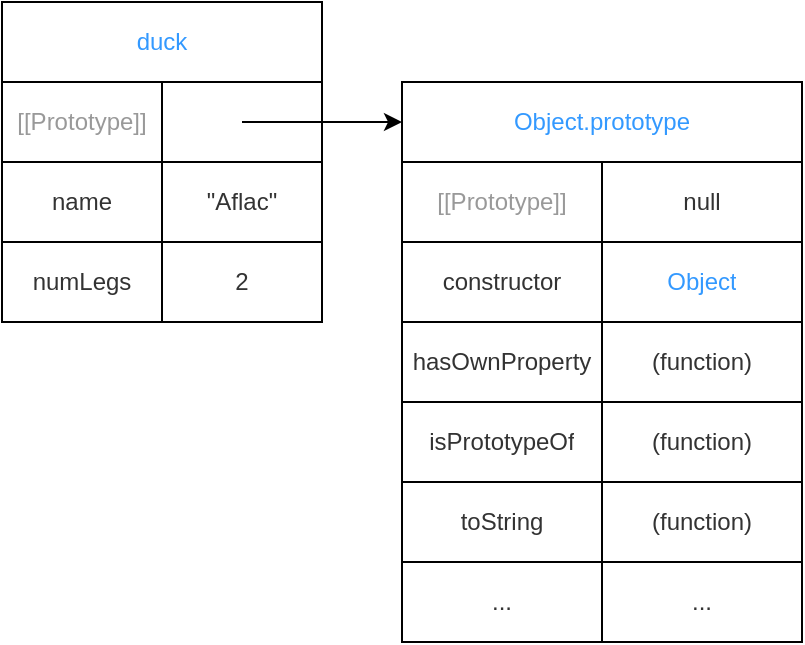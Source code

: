 <mxfile version="20.6.0" pages="19"><diagram id="vu3F0o7koT0e6YIiGz6m" name="01"><mxGraphModel dx="1192" dy="1567" grid="1" gridSize="10" guides="1" tooltips="1" connect="1" arrows="1" fold="1" page="1" pageScale="1" pageWidth="850" pageHeight="1100" math="0" shadow="0"><root><mxCell id="0"/><mxCell id="1" parent="0"/><mxCell id="YHvb6yosLh-JbfixnAo3-14" value="" style="shape=table;html=1;whiteSpace=wrap;startSize=0;container=1;collapsible=0;childLayout=tableLayout;fontColor=default;" vertex="1" parent="1"><mxGeometry x="40" y="40" width="160" height="160" as="geometry"/></mxCell><mxCell id="YHvb6yosLh-JbfixnAo3-15" value="" style="shape=tableRow;horizontal=0;startSize=0;swimlaneHead=0;swimlaneBody=0;top=0;left=0;bottom=0;right=0;collapsible=0;dropTarget=0;fillColor=none;points=[[0,0.5],[1,0.5]];portConstraint=eastwest;fontColor=#3399FF;" vertex="1" parent="YHvb6yosLh-JbfixnAo3-14"><mxGeometry width="160" height="40" as="geometry"/></mxCell><mxCell id="YHvb6yosLh-JbfixnAo3-16" value="duck" style="shape=partialRectangle;html=1;whiteSpace=wrap;connectable=0;fillColor=none;top=0;left=0;bottom=0;right=0;overflow=hidden;fontColor=#3399FF;rowspan=1;colspan=2;" vertex="1" parent="YHvb6yosLh-JbfixnAo3-15"><mxGeometry width="160" height="40" as="geometry"><mxRectangle width="80" height="40" as="alternateBounds"/></mxGeometry></mxCell><mxCell id="YHvb6yosLh-JbfixnAo3-17" value="" style="shape=partialRectangle;html=1;whiteSpace=wrap;connectable=0;fillColor=none;top=0;left=0;bottom=0;right=0;overflow=hidden;fontColor=#3399FF;" vertex="1" visible="0" parent="YHvb6yosLh-JbfixnAo3-15"><mxGeometry x="80" width="80" height="40" as="geometry"><mxRectangle width="80" height="40" as="alternateBounds"/></mxGeometry></mxCell><mxCell id="YHvb6yosLh-JbfixnAo3-19" value="" style="shape=tableRow;horizontal=0;startSize=0;swimlaneHead=0;swimlaneBody=0;top=0;left=0;bottom=0;right=0;collapsible=0;dropTarget=0;fillColor=none;points=[[0,0.5],[1,0.5]];portConstraint=eastwest;fontColor=#3399FF;" vertex="1" parent="YHvb6yosLh-JbfixnAo3-14"><mxGeometry y="40" width="160" height="40" as="geometry"/></mxCell><mxCell id="YHvb6yosLh-JbfixnAo3-20" value="&lt;font&gt;[[Prototype]]&lt;/font&gt;" style="shape=partialRectangle;html=1;whiteSpace=wrap;connectable=0;fillColor=none;top=0;left=0;bottom=0;right=0;overflow=hidden;fontColor=#999999;" vertex="1" parent="YHvb6yosLh-JbfixnAo3-19"><mxGeometry width="80" height="40" as="geometry"><mxRectangle width="80" height="40" as="alternateBounds"/></mxGeometry></mxCell><mxCell id="YHvb6yosLh-JbfixnAo3-21" value="" style="shape=partialRectangle;html=1;whiteSpace=wrap;connectable=0;fillColor=none;top=0;left=0;bottom=0;right=0;overflow=hidden;fontColor=#3399FF;" vertex="1" parent="YHvb6yosLh-JbfixnAo3-19"><mxGeometry x="80" width="80" height="40" as="geometry"><mxRectangle width="80" height="40" as="alternateBounds"/></mxGeometry></mxCell><mxCell id="YHvb6yosLh-JbfixnAo3-23" value="" style="shape=tableRow;horizontal=0;startSize=0;swimlaneHead=0;swimlaneBody=0;top=0;left=0;bottom=0;right=0;collapsible=0;dropTarget=0;fillColor=none;points=[[0,0.5],[1,0.5]];portConstraint=eastwest;fontColor=#3399FF;" vertex="1" parent="YHvb6yosLh-JbfixnAo3-14"><mxGeometry y="80" width="160" height="40" as="geometry"/></mxCell><mxCell id="YHvb6yosLh-JbfixnAo3-24" value="name" style="shape=partialRectangle;html=1;whiteSpace=wrap;connectable=0;fillColor=none;top=0;left=0;bottom=0;right=0;overflow=hidden;fontColor=#333333;" vertex="1" parent="YHvb6yosLh-JbfixnAo3-23"><mxGeometry width="80" height="40" as="geometry"><mxRectangle width="80" height="40" as="alternateBounds"/></mxGeometry></mxCell><mxCell id="YHvb6yosLh-JbfixnAo3-25" value="&lt;font color=&quot;#333333&quot;&gt;&quot;Aflac&quot;&lt;br&gt;&lt;/font&gt;" style="shape=partialRectangle;html=1;whiteSpace=wrap;connectable=0;fillColor=none;top=0;left=0;bottom=0;right=0;overflow=hidden;fontColor=#3399FF;" vertex="1" parent="YHvb6yosLh-JbfixnAo3-23"><mxGeometry x="80" width="80" height="40" as="geometry"><mxRectangle width="80" height="40" as="alternateBounds"/></mxGeometry></mxCell><mxCell id="YHvb6yosLh-JbfixnAo3-108" style="shape=tableRow;horizontal=0;startSize=0;swimlaneHead=0;swimlaneBody=0;top=0;left=0;bottom=0;right=0;collapsible=0;dropTarget=0;fillColor=none;points=[[0,0.5],[1,0.5]];portConstraint=eastwest;fontColor=#3399FF;" vertex="1" parent="YHvb6yosLh-JbfixnAo3-14"><mxGeometry y="120" width="160" height="40" as="geometry"/></mxCell><mxCell id="YHvb6yosLh-JbfixnAo3-109" value="&lt;font color=&quot;#333333&quot;&gt;numLegs&lt;/font&gt;" style="shape=partialRectangle;html=1;whiteSpace=wrap;connectable=0;fillColor=none;top=0;left=0;bottom=0;right=0;overflow=hidden;fontColor=#3399FF;" vertex="1" parent="YHvb6yosLh-JbfixnAo3-108"><mxGeometry width="80" height="40" as="geometry"><mxRectangle width="80" height="40" as="alternateBounds"/></mxGeometry></mxCell><mxCell id="YHvb6yosLh-JbfixnAo3-110" value="&lt;font color=&quot;#333333&quot;&gt;2&lt;/font&gt;" style="shape=partialRectangle;html=1;whiteSpace=wrap;connectable=0;fillColor=none;top=0;left=0;bottom=0;right=0;overflow=hidden;fontColor=#3399FF;" vertex="1" parent="YHvb6yosLh-JbfixnAo3-108"><mxGeometry x="80" width="80" height="40" as="geometry"><mxRectangle width="80" height="40" as="alternateBounds"/></mxGeometry></mxCell><mxCell id="YHvb6yosLh-JbfixnAo3-111" value="" style="shape=table;html=1;whiteSpace=wrap;startSize=0;container=1;collapsible=0;childLayout=tableLayout;fontColor=#333333;fillColor=none;" vertex="1" parent="1"><mxGeometry x="240" y="80" width="200" height="280" as="geometry"/></mxCell><mxCell id="YHvb6yosLh-JbfixnAo3-112" value="" style="shape=tableRow;horizontal=0;startSize=0;swimlaneHead=0;swimlaneBody=0;top=0;left=0;bottom=0;right=0;collapsible=0;dropTarget=0;fillColor=none;points=[[0,0.5],[1,0.5]];portConstraint=eastwest;fontColor=#333333;" vertex="1" parent="YHvb6yosLh-JbfixnAo3-111"><mxGeometry width="200" height="40" as="geometry"/></mxCell><mxCell id="YHvb6yosLh-JbfixnAo3-113" value="&lt;font color=&quot;#3399FF&quot;&gt;Object.prototype&lt;/font&gt;" style="shape=partialRectangle;html=1;whiteSpace=wrap;connectable=0;fillColor=none;top=0;left=0;bottom=0;right=0;overflow=hidden;fontColor=#333333;rowspan=1;colspan=2;" vertex="1" parent="YHvb6yosLh-JbfixnAo3-112"><mxGeometry width="200" height="40" as="geometry"><mxRectangle width="100" height="40" as="alternateBounds"/></mxGeometry></mxCell><mxCell id="YHvb6yosLh-JbfixnAo3-114" value="" style="shape=partialRectangle;html=1;whiteSpace=wrap;connectable=0;fillColor=none;top=0;left=0;bottom=0;right=0;overflow=hidden;fontColor=#333333;" vertex="1" visible="0" parent="YHvb6yosLh-JbfixnAo3-112"><mxGeometry x="100" width="100" height="40" as="geometry"><mxRectangle width="100" height="40" as="alternateBounds"/></mxGeometry></mxCell><mxCell id="YHvb6yosLh-JbfixnAo3-116" value="" style="shape=tableRow;horizontal=0;startSize=0;swimlaneHead=0;swimlaneBody=0;top=0;left=0;bottom=0;right=0;collapsible=0;dropTarget=0;fillColor=none;points=[[0,0.5],[1,0.5]];portConstraint=eastwest;fontColor=#333333;" vertex="1" parent="YHvb6yosLh-JbfixnAo3-111"><mxGeometry y="40" width="200" height="40" as="geometry"/></mxCell><mxCell id="YHvb6yosLh-JbfixnAo3-117" value="[[Prototype]]" style="shape=partialRectangle;html=1;whiteSpace=wrap;connectable=0;fillColor=none;top=0;left=0;bottom=0;right=0;overflow=hidden;fontColor=#999999;" vertex="1" parent="YHvb6yosLh-JbfixnAo3-116"><mxGeometry width="100" height="40" as="geometry"><mxRectangle width="100" height="40" as="alternateBounds"/></mxGeometry></mxCell><mxCell id="YHvb6yosLh-JbfixnAo3-118" value="&lt;div&gt;null&lt;/div&gt;" style="shape=partialRectangle;html=1;whiteSpace=wrap;connectable=0;fillColor=none;top=0;left=0;bottom=0;right=0;overflow=hidden;fontColor=#333333;" vertex="1" parent="YHvb6yosLh-JbfixnAo3-116"><mxGeometry x="100" width="100" height="40" as="geometry"><mxRectangle width="100" height="40" as="alternateBounds"/></mxGeometry></mxCell><mxCell id="YHvb6yosLh-JbfixnAo3-120" value="" style="shape=tableRow;horizontal=0;startSize=0;swimlaneHead=0;swimlaneBody=0;top=0;left=0;bottom=0;right=0;collapsible=0;dropTarget=0;fillColor=none;points=[[0,0.5],[1,0.5]];portConstraint=eastwest;fontColor=#333333;" vertex="1" parent="YHvb6yosLh-JbfixnAo3-111"><mxGeometry y="80" width="200" height="40" as="geometry"/></mxCell><mxCell id="YHvb6yosLh-JbfixnAo3-121" value="constructor" style="shape=partialRectangle;html=1;whiteSpace=wrap;connectable=0;fillColor=none;top=0;left=0;bottom=0;right=0;overflow=hidden;fontColor=#333333;" vertex="1" parent="YHvb6yosLh-JbfixnAo3-120"><mxGeometry width="100" height="40" as="geometry"><mxRectangle width="100" height="40" as="alternateBounds"/></mxGeometry></mxCell><mxCell id="YHvb6yosLh-JbfixnAo3-122" value="&lt;font color=&quot;#3399FF&quot;&gt;Object&lt;/font&gt;" style="shape=partialRectangle;html=1;whiteSpace=wrap;connectable=0;fillColor=none;top=0;left=0;bottom=0;right=0;overflow=hidden;fontColor=#333333;" vertex="1" parent="YHvb6yosLh-JbfixnAo3-120"><mxGeometry x="100" width="100" height="40" as="geometry"><mxRectangle width="100" height="40" as="alternateBounds"/></mxGeometry></mxCell><mxCell id="YHvb6yosLh-JbfixnAo3-124" style="shape=tableRow;horizontal=0;startSize=0;swimlaneHead=0;swimlaneBody=0;top=0;left=0;bottom=0;right=0;collapsible=0;dropTarget=0;fillColor=none;points=[[0,0.5],[1,0.5]];portConstraint=eastwest;fontColor=#333333;" vertex="1" parent="YHvb6yosLh-JbfixnAo3-111"><mxGeometry y="120" width="200" height="40" as="geometry"/></mxCell><mxCell id="YHvb6yosLh-JbfixnAo3-125" value="hasOwnProperty" style="shape=partialRectangle;html=1;whiteSpace=wrap;connectable=0;fillColor=none;top=0;left=0;bottom=0;right=0;overflow=hidden;fontColor=#333333;" vertex="1" parent="YHvb6yosLh-JbfixnAo3-124"><mxGeometry width="100" height="40" as="geometry"><mxRectangle width="100" height="40" as="alternateBounds"/></mxGeometry></mxCell><mxCell id="YHvb6yosLh-JbfixnAo3-126" value="(function)" style="shape=partialRectangle;html=1;whiteSpace=wrap;connectable=0;fillColor=none;top=0;left=0;bottom=0;right=0;overflow=hidden;fontColor=#333333;" vertex="1" parent="YHvb6yosLh-JbfixnAo3-124"><mxGeometry x="100" width="100" height="40" as="geometry"><mxRectangle width="100" height="40" as="alternateBounds"/></mxGeometry></mxCell><mxCell id="YHvb6yosLh-JbfixnAo3-127" style="shape=tableRow;horizontal=0;startSize=0;swimlaneHead=0;swimlaneBody=0;top=0;left=0;bottom=0;right=0;collapsible=0;dropTarget=0;fillColor=none;points=[[0,0.5],[1,0.5]];portConstraint=eastwest;fontColor=#333333;" vertex="1" parent="YHvb6yosLh-JbfixnAo3-111"><mxGeometry y="160" width="200" height="40" as="geometry"/></mxCell><mxCell id="YHvb6yosLh-JbfixnAo3-128" value="isPrototypeOf" style="shape=partialRectangle;html=1;whiteSpace=wrap;connectable=0;fillColor=none;top=0;left=0;bottom=0;right=0;overflow=hidden;fontColor=#333333;" vertex="1" parent="YHvb6yosLh-JbfixnAo3-127"><mxGeometry width="100" height="40" as="geometry"><mxRectangle width="100" height="40" as="alternateBounds"/></mxGeometry></mxCell><mxCell id="YHvb6yosLh-JbfixnAo3-129" value="(function)" style="shape=partialRectangle;html=1;whiteSpace=wrap;connectable=0;fillColor=none;top=0;left=0;bottom=0;right=0;overflow=hidden;fontColor=#333333;" vertex="1" parent="YHvb6yosLh-JbfixnAo3-127"><mxGeometry x="100" width="100" height="40" as="geometry"><mxRectangle width="100" height="40" as="alternateBounds"/></mxGeometry></mxCell><mxCell id="YHvb6yosLh-JbfixnAo3-130" style="shape=tableRow;horizontal=0;startSize=0;swimlaneHead=0;swimlaneBody=0;top=0;left=0;bottom=0;right=0;collapsible=0;dropTarget=0;fillColor=none;points=[[0,0.5],[1,0.5]];portConstraint=eastwest;fontColor=#333333;" vertex="1" parent="YHvb6yosLh-JbfixnAo3-111"><mxGeometry y="200" width="200" height="40" as="geometry"/></mxCell><mxCell id="YHvb6yosLh-JbfixnAo3-131" value="toString" style="shape=partialRectangle;html=1;whiteSpace=wrap;connectable=0;fillColor=none;top=0;left=0;bottom=0;right=0;overflow=hidden;fontColor=#333333;" vertex="1" parent="YHvb6yosLh-JbfixnAo3-130"><mxGeometry width="100" height="40" as="geometry"><mxRectangle width="100" height="40" as="alternateBounds"/></mxGeometry></mxCell><mxCell id="YHvb6yosLh-JbfixnAo3-132" value="(function)" style="shape=partialRectangle;html=1;whiteSpace=wrap;connectable=0;fillColor=none;top=0;left=0;bottom=0;right=0;overflow=hidden;fontColor=#333333;" vertex="1" parent="YHvb6yosLh-JbfixnAo3-130"><mxGeometry x="100" width="100" height="40" as="geometry"><mxRectangle width="100" height="40" as="alternateBounds"/></mxGeometry></mxCell><mxCell id="YHvb6yosLh-JbfixnAo3-133" style="shape=tableRow;horizontal=0;startSize=0;swimlaneHead=0;swimlaneBody=0;top=0;left=0;bottom=0;right=0;collapsible=0;dropTarget=0;fillColor=none;points=[[0,0.5],[1,0.5]];portConstraint=eastwest;fontColor=#333333;" vertex="1" parent="YHvb6yosLh-JbfixnAo3-111"><mxGeometry y="240" width="200" height="40" as="geometry"/></mxCell><mxCell id="YHvb6yosLh-JbfixnAo3-134" value="..." style="shape=partialRectangle;html=1;whiteSpace=wrap;connectable=0;fillColor=none;top=0;left=0;bottom=0;right=0;overflow=hidden;fontColor=#333333;" vertex="1" parent="YHvb6yosLh-JbfixnAo3-133"><mxGeometry width="100" height="40" as="geometry"><mxRectangle width="100" height="40" as="alternateBounds"/></mxGeometry></mxCell><mxCell id="YHvb6yosLh-JbfixnAo3-135" value="..." style="shape=partialRectangle;html=1;whiteSpace=wrap;connectable=0;fillColor=none;top=0;left=0;bottom=0;right=0;overflow=hidden;fontColor=#333333;" vertex="1" parent="YHvb6yosLh-JbfixnAo3-133"><mxGeometry x="100" width="100" height="40" as="geometry"><mxRectangle width="100" height="40" as="alternateBounds"/></mxGeometry></mxCell><mxCell id="YHvb6yosLh-JbfixnAo3-136" value="" style="endArrow=classic;html=1;rounded=0;fontColor=#3399FF;entryX=0;entryY=0.5;entryDx=0;entryDy=0;jumpStyle=arc;" edge="1" parent="1" target="YHvb6yosLh-JbfixnAo3-112"><mxGeometry width="50" height="50" relative="1" as="geometry"><mxPoint x="160" y="100" as="sourcePoint"/><mxPoint x="210" y="50" as="targetPoint"/></mxGeometry></mxCell></root></mxGraphModel></diagram><diagram id="o_jxtPMBHn6o6QnkXW_K" name="03"><mxGraphModel dx="894" dy="1175" grid="1" gridSize="10" guides="1" tooltips="1" connect="1" arrows="1" fold="1" page="1" pageScale="1" pageWidth="850" pageHeight="1100" math="0" shadow="0"><root><mxCell id="0"/><mxCell id="1" parent="0"/><mxCell id="N-_BoxYbITEWay0TLrzo-1" value="" style="shape=table;html=1;whiteSpace=wrap;startSize=0;container=1;collapsible=0;childLayout=tableLayout;fontColor=#333333;" vertex="1" parent="1"><mxGeometry x="40" y="40" width="160" height="200" as="geometry"/></mxCell><mxCell id="N-_BoxYbITEWay0TLrzo-2" value="" style="shape=tableRow;horizontal=0;startSize=0;swimlaneHead=0;swimlaneBody=0;top=0;left=0;bottom=0;right=0;collapsible=0;dropTarget=0;fillColor=none;points=[[0,0.5],[1,0.5]];portConstraint=eastwest;fontColor=#3399FF;" vertex="1" parent="N-_BoxYbITEWay0TLrzo-1"><mxGeometry width="160" height="40" as="geometry"/></mxCell><mxCell id="N-_BoxYbITEWay0TLrzo-3" value="duck" style="shape=partialRectangle;html=1;whiteSpace=wrap;connectable=0;fillColor=none;top=0;left=0;bottom=0;right=0;overflow=hidden;fontColor=#3399FF;rowspan=1;colspan=2;" vertex="1" parent="N-_BoxYbITEWay0TLrzo-2"><mxGeometry width="160" height="40" as="geometry"><mxRectangle width="80" height="40" as="alternateBounds"/></mxGeometry></mxCell><mxCell id="N-_BoxYbITEWay0TLrzo-4" value="" style="shape=partialRectangle;html=1;whiteSpace=wrap;connectable=0;fillColor=none;top=0;left=0;bottom=0;right=0;overflow=hidden;fontColor=#3399FF;" vertex="1" visible="0" parent="N-_BoxYbITEWay0TLrzo-2"><mxGeometry x="80" width="80" height="40" as="geometry"><mxRectangle width="80" height="40" as="alternateBounds"/></mxGeometry></mxCell><mxCell id="N-_BoxYbITEWay0TLrzo-5" value="" style="shape=tableRow;horizontal=0;startSize=0;swimlaneHead=0;swimlaneBody=0;top=0;left=0;bottom=0;right=0;collapsible=0;dropTarget=0;fillColor=none;points=[[0,0.5],[1,0.5]];portConstraint=eastwest;fontColor=#3399FF;" vertex="1" parent="N-_BoxYbITEWay0TLrzo-1"><mxGeometry y="40" width="160" height="40" as="geometry"/></mxCell><mxCell id="N-_BoxYbITEWay0TLrzo-6" value="&lt;font&gt;[[Prototype]]&lt;/font&gt;" style="shape=partialRectangle;html=1;whiteSpace=wrap;connectable=0;fillColor=none;top=0;left=0;bottom=0;right=0;overflow=hidden;fontColor=#999999;" vertex="1" parent="N-_BoxYbITEWay0TLrzo-5"><mxGeometry width="80" height="40" as="geometry"><mxRectangle width="80" height="40" as="alternateBounds"/></mxGeometry></mxCell><mxCell id="N-_BoxYbITEWay0TLrzo-7" value="" style="shape=partialRectangle;html=1;whiteSpace=wrap;connectable=0;fillColor=none;top=0;left=0;bottom=0;right=0;overflow=hidden;fontColor=#3399FF;" vertex="1" parent="N-_BoxYbITEWay0TLrzo-5"><mxGeometry x="80" width="80" height="40" as="geometry"><mxRectangle width="80" height="40" as="alternateBounds"/></mxGeometry></mxCell><mxCell id="N-_BoxYbITEWay0TLrzo-8" value="" style="shape=tableRow;horizontal=0;startSize=0;swimlaneHead=0;swimlaneBody=0;top=0;left=0;bottom=0;right=0;collapsible=0;dropTarget=0;fillColor=none;points=[[0,0.5],[1,0.5]];portConstraint=eastwest;fontColor=#3399FF;" vertex="1" parent="N-_BoxYbITEWay0TLrzo-1"><mxGeometry y="80" width="160" height="40" as="geometry"/></mxCell><mxCell id="N-_BoxYbITEWay0TLrzo-9" value="name" style="shape=partialRectangle;html=1;whiteSpace=wrap;connectable=0;fillColor=none;top=0;left=0;bottom=0;right=0;overflow=hidden;fontColor=#333333;" vertex="1" parent="N-_BoxYbITEWay0TLrzo-8"><mxGeometry width="80" height="40" as="geometry"><mxRectangle width="80" height="40" as="alternateBounds"/></mxGeometry></mxCell><mxCell id="N-_BoxYbITEWay0TLrzo-10" value="&lt;font color=&quot;#333333&quot;&gt;&quot;Aflac&quot;&lt;br&gt;&lt;/font&gt;" style="shape=partialRectangle;html=1;whiteSpace=wrap;connectable=0;fillColor=none;top=0;left=0;bottom=0;right=0;overflow=hidden;fontColor=#3399FF;" vertex="1" parent="N-_BoxYbITEWay0TLrzo-8"><mxGeometry x="80" width="80" height="40" as="geometry"><mxRectangle width="80" height="40" as="alternateBounds"/></mxGeometry></mxCell><mxCell id="N-_BoxYbITEWay0TLrzo-11" style="shape=tableRow;horizontal=0;startSize=0;swimlaneHead=0;swimlaneBody=0;top=0;left=0;bottom=0;right=0;collapsible=0;dropTarget=0;fillColor=none;points=[[0,0.5],[1,0.5]];portConstraint=eastwest;fontColor=#3399FF;" vertex="1" parent="N-_BoxYbITEWay0TLrzo-1"><mxGeometry y="120" width="160" height="40" as="geometry"/></mxCell><mxCell id="N-_BoxYbITEWay0TLrzo-12" value="&lt;font color=&quot;#333333&quot;&gt;numLegs&lt;/font&gt;" style="shape=partialRectangle;html=1;whiteSpace=wrap;connectable=0;fillColor=none;top=0;left=0;bottom=0;right=0;overflow=hidden;fontColor=#3399FF;" vertex="1" parent="N-_BoxYbITEWay0TLrzo-11"><mxGeometry width="80" height="40" as="geometry"><mxRectangle width="80" height="40" as="alternateBounds"/></mxGeometry></mxCell><mxCell id="N-_BoxYbITEWay0TLrzo-13" value="&lt;font color=&quot;#333333&quot;&gt;2&lt;/font&gt;" style="shape=partialRectangle;html=1;whiteSpace=wrap;connectable=0;fillColor=none;top=0;left=0;bottom=0;right=0;overflow=hidden;fontColor=#3399FF;" vertex="1" parent="N-_BoxYbITEWay0TLrzo-11"><mxGeometry x="80" width="80" height="40" as="geometry"><mxRectangle width="80" height="40" as="alternateBounds"/></mxGeometry></mxCell><mxCell id="N-_BoxYbITEWay0TLrzo-37" style="shape=tableRow;horizontal=0;startSize=0;swimlaneHead=0;swimlaneBody=0;top=0;left=0;bottom=0;right=0;collapsible=0;dropTarget=0;fillColor=none;points=[[0,0.5],[1,0.5]];portConstraint=eastwest;fontColor=#3399FF;" vertex="1" parent="N-_BoxYbITEWay0TLrzo-1"><mxGeometry y="160" width="160" height="40" as="geometry"/></mxCell><mxCell id="N-_BoxYbITEWay0TLrzo-38" value="&lt;font color=&quot;#333333&quot;&gt;sayName&lt;/font&gt;" style="shape=partialRectangle;html=1;whiteSpace=wrap;connectable=0;fillColor=none;top=0;left=0;bottom=0;right=0;overflow=hidden;fontColor=#3399FF;" vertex="1" parent="N-_BoxYbITEWay0TLrzo-37"><mxGeometry width="80" height="40" as="geometry"><mxRectangle width="80" height="40" as="alternateBounds"/></mxGeometry></mxCell><mxCell id="N-_BoxYbITEWay0TLrzo-39" value="&lt;font color=&quot;#333333&quot;&gt;(function)&lt;/font&gt;" style="shape=partialRectangle;html=1;whiteSpace=wrap;connectable=0;fillColor=none;top=0;left=0;bottom=0;right=0;overflow=hidden;fontColor=#3399FF;" vertex="1" parent="N-_BoxYbITEWay0TLrzo-37"><mxGeometry x="80" width="80" height="40" as="geometry"><mxRectangle width="80" height="40" as="alternateBounds"/></mxGeometry></mxCell><mxCell id="N-_BoxYbITEWay0TLrzo-14" value="" style="shape=table;html=1;whiteSpace=wrap;startSize=0;container=1;collapsible=0;childLayout=tableLayout;fontColor=#333333;fillColor=none;" vertex="1" parent="1"><mxGeometry x="240" y="80" width="200" height="280" as="geometry"/></mxCell><mxCell id="N-_BoxYbITEWay0TLrzo-15" value="" style="shape=tableRow;horizontal=0;startSize=0;swimlaneHead=0;swimlaneBody=0;top=0;left=0;bottom=0;right=0;collapsible=0;dropTarget=0;fillColor=none;points=[[0,0.5],[1,0.5]];portConstraint=eastwest;fontColor=#333333;" vertex="1" parent="N-_BoxYbITEWay0TLrzo-14"><mxGeometry width="200" height="40" as="geometry"/></mxCell><mxCell id="N-_BoxYbITEWay0TLrzo-16" value="&lt;font color=&quot;#3399FF&quot;&gt;Object.prototype&lt;/font&gt;" style="shape=partialRectangle;html=1;whiteSpace=wrap;connectable=0;fillColor=none;top=0;left=0;bottom=0;right=0;overflow=hidden;fontColor=#333333;rowspan=1;colspan=2;" vertex="1" parent="N-_BoxYbITEWay0TLrzo-15"><mxGeometry width="200" height="40" as="geometry"><mxRectangle width="100" height="40" as="alternateBounds"/></mxGeometry></mxCell><mxCell id="N-_BoxYbITEWay0TLrzo-17" value="" style="shape=partialRectangle;html=1;whiteSpace=wrap;connectable=0;fillColor=none;top=0;left=0;bottom=0;right=0;overflow=hidden;fontColor=#333333;" vertex="1" visible="0" parent="N-_BoxYbITEWay0TLrzo-15"><mxGeometry x="100" width="100" height="40" as="geometry"><mxRectangle width="100" height="40" as="alternateBounds"/></mxGeometry></mxCell><mxCell id="N-_BoxYbITEWay0TLrzo-18" value="" style="shape=tableRow;horizontal=0;startSize=0;swimlaneHead=0;swimlaneBody=0;top=0;left=0;bottom=0;right=0;collapsible=0;dropTarget=0;fillColor=none;points=[[0,0.5],[1,0.5]];portConstraint=eastwest;fontColor=#333333;" vertex="1" parent="N-_BoxYbITEWay0TLrzo-14"><mxGeometry y="40" width="200" height="40" as="geometry"/></mxCell><mxCell id="N-_BoxYbITEWay0TLrzo-19" value="[[Prototype]]" style="shape=partialRectangle;html=1;whiteSpace=wrap;connectable=0;fillColor=none;top=0;left=0;bottom=0;right=0;overflow=hidden;fontColor=#999999;" vertex="1" parent="N-_BoxYbITEWay0TLrzo-18"><mxGeometry width="100" height="40" as="geometry"><mxRectangle width="100" height="40" as="alternateBounds"/></mxGeometry></mxCell><mxCell id="N-_BoxYbITEWay0TLrzo-20" value="&lt;div&gt;null&lt;/div&gt;" style="shape=partialRectangle;html=1;whiteSpace=wrap;connectable=0;fillColor=none;top=0;left=0;bottom=0;right=0;overflow=hidden;fontColor=#333333;" vertex="1" parent="N-_BoxYbITEWay0TLrzo-18"><mxGeometry x="100" width="100" height="40" as="geometry"><mxRectangle width="100" height="40" as="alternateBounds"/></mxGeometry></mxCell><mxCell id="N-_BoxYbITEWay0TLrzo-21" value="" style="shape=tableRow;horizontal=0;startSize=0;swimlaneHead=0;swimlaneBody=0;top=0;left=0;bottom=0;right=0;collapsible=0;dropTarget=0;fillColor=none;points=[[0,0.5],[1,0.5]];portConstraint=eastwest;fontColor=#333333;" vertex="1" parent="N-_BoxYbITEWay0TLrzo-14"><mxGeometry y="80" width="200" height="40" as="geometry"/></mxCell><mxCell id="N-_BoxYbITEWay0TLrzo-22" value="constructor" style="shape=partialRectangle;html=1;whiteSpace=wrap;connectable=0;fillColor=none;top=0;left=0;bottom=0;right=0;overflow=hidden;fontColor=#333333;" vertex="1" parent="N-_BoxYbITEWay0TLrzo-21"><mxGeometry width="100" height="40" as="geometry"><mxRectangle width="100" height="40" as="alternateBounds"/></mxGeometry></mxCell><mxCell id="N-_BoxYbITEWay0TLrzo-23" value="&lt;font color=&quot;#3399FF&quot;&gt;Object&lt;/font&gt;" style="shape=partialRectangle;html=1;whiteSpace=wrap;connectable=0;fillColor=none;top=0;left=0;bottom=0;right=0;overflow=hidden;fontColor=#333333;" vertex="1" parent="N-_BoxYbITEWay0TLrzo-21"><mxGeometry x="100" width="100" height="40" as="geometry"><mxRectangle width="100" height="40" as="alternateBounds"/></mxGeometry></mxCell><mxCell id="N-_BoxYbITEWay0TLrzo-24" style="shape=tableRow;horizontal=0;startSize=0;swimlaneHead=0;swimlaneBody=0;top=0;left=0;bottom=0;right=0;collapsible=0;dropTarget=0;fillColor=none;points=[[0,0.5],[1,0.5]];portConstraint=eastwest;fontColor=#333333;" vertex="1" parent="N-_BoxYbITEWay0TLrzo-14"><mxGeometry y="120" width="200" height="40" as="geometry"/></mxCell><mxCell id="N-_BoxYbITEWay0TLrzo-25" value="hasOwnProperty" style="shape=partialRectangle;html=1;whiteSpace=wrap;connectable=0;fillColor=none;top=0;left=0;bottom=0;right=0;overflow=hidden;fontColor=#333333;" vertex="1" parent="N-_BoxYbITEWay0TLrzo-24"><mxGeometry width="100" height="40" as="geometry"><mxRectangle width="100" height="40" as="alternateBounds"/></mxGeometry></mxCell><mxCell id="N-_BoxYbITEWay0TLrzo-26" value="(function)" style="shape=partialRectangle;html=1;whiteSpace=wrap;connectable=0;fillColor=none;top=0;left=0;bottom=0;right=0;overflow=hidden;fontColor=#333333;" vertex="1" parent="N-_BoxYbITEWay0TLrzo-24"><mxGeometry x="100" width="100" height="40" as="geometry"><mxRectangle width="100" height="40" as="alternateBounds"/></mxGeometry></mxCell><mxCell id="N-_BoxYbITEWay0TLrzo-27" style="shape=tableRow;horizontal=0;startSize=0;swimlaneHead=0;swimlaneBody=0;top=0;left=0;bottom=0;right=0;collapsible=0;dropTarget=0;fillColor=none;points=[[0,0.5],[1,0.5]];portConstraint=eastwest;fontColor=#333333;" vertex="1" parent="N-_BoxYbITEWay0TLrzo-14"><mxGeometry y="160" width="200" height="40" as="geometry"/></mxCell><mxCell id="N-_BoxYbITEWay0TLrzo-28" value="isPrototypeOf" style="shape=partialRectangle;html=1;whiteSpace=wrap;connectable=0;fillColor=none;top=0;left=0;bottom=0;right=0;overflow=hidden;fontColor=#333333;" vertex="1" parent="N-_BoxYbITEWay0TLrzo-27"><mxGeometry width="100" height="40" as="geometry"><mxRectangle width="100" height="40" as="alternateBounds"/></mxGeometry></mxCell><mxCell id="N-_BoxYbITEWay0TLrzo-29" value="(function)" style="shape=partialRectangle;html=1;whiteSpace=wrap;connectable=0;fillColor=none;top=0;left=0;bottom=0;right=0;overflow=hidden;fontColor=#333333;" vertex="1" parent="N-_BoxYbITEWay0TLrzo-27"><mxGeometry x="100" width="100" height="40" as="geometry"><mxRectangle width="100" height="40" as="alternateBounds"/></mxGeometry></mxCell><mxCell id="N-_BoxYbITEWay0TLrzo-30" style="shape=tableRow;horizontal=0;startSize=0;swimlaneHead=0;swimlaneBody=0;top=0;left=0;bottom=0;right=0;collapsible=0;dropTarget=0;fillColor=none;points=[[0,0.5],[1,0.5]];portConstraint=eastwest;fontColor=#333333;" vertex="1" parent="N-_BoxYbITEWay0TLrzo-14"><mxGeometry y="200" width="200" height="40" as="geometry"/></mxCell><mxCell id="N-_BoxYbITEWay0TLrzo-31" value="toString" style="shape=partialRectangle;html=1;whiteSpace=wrap;connectable=0;fillColor=none;top=0;left=0;bottom=0;right=0;overflow=hidden;fontColor=#333333;" vertex="1" parent="N-_BoxYbITEWay0TLrzo-30"><mxGeometry width="100" height="40" as="geometry"><mxRectangle width="100" height="40" as="alternateBounds"/></mxGeometry></mxCell><mxCell id="N-_BoxYbITEWay0TLrzo-32" value="(function)" style="shape=partialRectangle;html=1;whiteSpace=wrap;connectable=0;fillColor=none;top=0;left=0;bottom=0;right=0;overflow=hidden;fontColor=#333333;" vertex="1" parent="N-_BoxYbITEWay0TLrzo-30"><mxGeometry x="100" width="100" height="40" as="geometry"><mxRectangle width="100" height="40" as="alternateBounds"/></mxGeometry></mxCell><mxCell id="N-_BoxYbITEWay0TLrzo-33" style="shape=tableRow;horizontal=0;startSize=0;swimlaneHead=0;swimlaneBody=0;top=0;left=0;bottom=0;right=0;collapsible=0;dropTarget=0;fillColor=none;points=[[0,0.5],[1,0.5]];portConstraint=eastwest;fontColor=#333333;" vertex="1" parent="N-_BoxYbITEWay0TLrzo-14"><mxGeometry y="240" width="200" height="40" as="geometry"/></mxCell><mxCell id="N-_BoxYbITEWay0TLrzo-34" value="..." style="shape=partialRectangle;html=1;whiteSpace=wrap;connectable=0;fillColor=none;top=0;left=0;bottom=0;right=0;overflow=hidden;fontColor=#333333;" vertex="1" parent="N-_BoxYbITEWay0TLrzo-33"><mxGeometry width="100" height="40" as="geometry"><mxRectangle width="100" height="40" as="alternateBounds"/></mxGeometry></mxCell><mxCell id="N-_BoxYbITEWay0TLrzo-35" value="..." style="shape=partialRectangle;html=1;whiteSpace=wrap;connectable=0;fillColor=none;top=0;left=0;bottom=0;right=0;overflow=hidden;fontColor=#333333;" vertex="1" parent="N-_BoxYbITEWay0TLrzo-33"><mxGeometry x="100" width="100" height="40" as="geometry"><mxRectangle width="100" height="40" as="alternateBounds"/></mxGeometry></mxCell><mxCell id="N-_BoxYbITEWay0TLrzo-36" value="" style="endArrow=classic;html=1;rounded=0;fontColor=#3399FF;entryX=0;entryY=0.5;entryDx=0;entryDy=0;jumpStyle=arc;" edge="1" parent="1" target="N-_BoxYbITEWay0TLrzo-15"><mxGeometry width="50" height="50" relative="1" as="geometry"><mxPoint x="160" y="100" as="sourcePoint"/><mxPoint x="210" y="50" as="targetPoint"/></mxGeometry></mxCell></root></mxGraphModel></diagram><diagram id="Yv3WHZv5vvkbe7_8Y9f0" name="05"><mxGraphModel dx="1192" dy="1567" grid="1" gridSize="10" guides="1" tooltips="1" connect="1" arrows="1" fold="1" page="1" pageScale="1" pageWidth="850" pageHeight="1100" math="0" shadow="0"><root><mxCell id="0"/><mxCell id="1" parent="0"/><mxCell id="sbwfOTcb84rQkjyTY-C_-17" value="" style="shape=table;html=1;whiteSpace=wrap;startSize=0;container=1;collapsible=0;childLayout=tableLayout;fontColor=#333333;fillColor=none;" vertex="1" parent="1"><mxGeometry x="240" y="120" width="200" height="280" as="geometry"/></mxCell><mxCell id="sbwfOTcb84rQkjyTY-C_-18" value="" style="shape=tableRow;horizontal=0;startSize=0;swimlaneHead=0;swimlaneBody=0;top=0;left=0;bottom=0;right=0;collapsible=0;dropTarget=0;fillColor=none;points=[[0,0.5],[1,0.5]];portConstraint=eastwest;fontColor=#333333;" vertex="1" parent="sbwfOTcb84rQkjyTY-C_-17"><mxGeometry width="200" height="40" as="geometry"/></mxCell><mxCell id="sbwfOTcb84rQkjyTY-C_-19" value="&lt;font color=&quot;#3399FF&quot;&gt;Object.prototype&lt;/font&gt;" style="shape=partialRectangle;html=1;whiteSpace=wrap;connectable=0;fillColor=none;top=0;left=0;bottom=0;right=0;overflow=hidden;fontColor=#333333;rowspan=1;colspan=2;" vertex="1" parent="sbwfOTcb84rQkjyTY-C_-18"><mxGeometry width="200" height="40" as="geometry"><mxRectangle width="100" height="40" as="alternateBounds"/></mxGeometry></mxCell><mxCell id="sbwfOTcb84rQkjyTY-C_-20" value="" style="shape=partialRectangle;html=1;whiteSpace=wrap;connectable=0;fillColor=none;top=0;left=0;bottom=0;right=0;overflow=hidden;fontColor=#333333;" vertex="1" visible="0" parent="sbwfOTcb84rQkjyTY-C_-18"><mxGeometry x="100" width="100" height="40" as="geometry"><mxRectangle width="100" height="40" as="alternateBounds"/></mxGeometry></mxCell><mxCell id="sbwfOTcb84rQkjyTY-C_-21" value="" style="shape=tableRow;horizontal=0;startSize=0;swimlaneHead=0;swimlaneBody=0;top=0;left=0;bottom=0;right=0;collapsible=0;dropTarget=0;fillColor=none;points=[[0,0.5],[1,0.5]];portConstraint=eastwest;fontColor=#333333;" vertex="1" parent="sbwfOTcb84rQkjyTY-C_-17"><mxGeometry y="40" width="200" height="40" as="geometry"/></mxCell><mxCell id="sbwfOTcb84rQkjyTY-C_-22" value="[[Prototype]]" style="shape=partialRectangle;html=1;whiteSpace=wrap;connectable=0;fillColor=none;top=0;left=0;bottom=0;right=0;overflow=hidden;fontColor=#999999;" vertex="1" parent="sbwfOTcb84rQkjyTY-C_-21"><mxGeometry width="100" height="40" as="geometry"><mxRectangle width="100" height="40" as="alternateBounds"/></mxGeometry></mxCell><mxCell id="sbwfOTcb84rQkjyTY-C_-23" value="&lt;div&gt;null&lt;/div&gt;" style="shape=partialRectangle;html=1;whiteSpace=wrap;connectable=0;fillColor=none;top=0;left=0;bottom=0;right=0;overflow=hidden;fontColor=#333333;" vertex="1" parent="sbwfOTcb84rQkjyTY-C_-21"><mxGeometry x="100" width="100" height="40" as="geometry"><mxRectangle width="100" height="40" as="alternateBounds"/></mxGeometry></mxCell><mxCell id="sbwfOTcb84rQkjyTY-C_-24" value="" style="shape=tableRow;horizontal=0;startSize=0;swimlaneHead=0;swimlaneBody=0;top=0;left=0;bottom=0;right=0;collapsible=0;dropTarget=0;fillColor=none;points=[[0,0.5],[1,0.5]];portConstraint=eastwest;fontColor=#333333;" vertex="1" parent="sbwfOTcb84rQkjyTY-C_-17"><mxGeometry y="80" width="200" height="40" as="geometry"/></mxCell><mxCell id="sbwfOTcb84rQkjyTY-C_-25" value="constructor" style="shape=partialRectangle;html=1;whiteSpace=wrap;connectable=0;fillColor=none;top=0;left=0;bottom=0;right=0;overflow=hidden;fontColor=#333333;" vertex="1" parent="sbwfOTcb84rQkjyTY-C_-24"><mxGeometry width="100" height="40" as="geometry"><mxRectangle width="100" height="40" as="alternateBounds"/></mxGeometry></mxCell><mxCell id="sbwfOTcb84rQkjyTY-C_-26" value="&lt;font color=&quot;#3399FF&quot;&gt;Object&lt;/font&gt;" style="shape=partialRectangle;html=1;whiteSpace=wrap;connectable=0;fillColor=none;top=0;left=0;bottom=0;right=0;overflow=hidden;fontColor=#333333;" vertex="1" parent="sbwfOTcb84rQkjyTY-C_-24"><mxGeometry x="100" width="100" height="40" as="geometry"><mxRectangle width="100" height="40" as="alternateBounds"/></mxGeometry></mxCell><mxCell id="sbwfOTcb84rQkjyTY-C_-27" style="shape=tableRow;horizontal=0;startSize=0;swimlaneHead=0;swimlaneBody=0;top=0;left=0;bottom=0;right=0;collapsible=0;dropTarget=0;fillColor=none;points=[[0,0.5],[1,0.5]];portConstraint=eastwest;fontColor=#333333;" vertex="1" parent="sbwfOTcb84rQkjyTY-C_-17"><mxGeometry y="120" width="200" height="40" as="geometry"/></mxCell><mxCell id="sbwfOTcb84rQkjyTY-C_-28" value="hasOwnProperty" style="shape=partialRectangle;html=1;whiteSpace=wrap;connectable=0;fillColor=none;top=0;left=0;bottom=0;right=0;overflow=hidden;fontColor=#333333;" vertex="1" parent="sbwfOTcb84rQkjyTY-C_-27"><mxGeometry width="100" height="40" as="geometry"><mxRectangle width="100" height="40" as="alternateBounds"/></mxGeometry></mxCell><mxCell id="sbwfOTcb84rQkjyTY-C_-29" value="(function)" style="shape=partialRectangle;html=1;whiteSpace=wrap;connectable=0;fillColor=none;top=0;left=0;bottom=0;right=0;overflow=hidden;fontColor=#333333;" vertex="1" parent="sbwfOTcb84rQkjyTY-C_-27"><mxGeometry x="100" width="100" height="40" as="geometry"><mxRectangle width="100" height="40" as="alternateBounds"/></mxGeometry></mxCell><mxCell id="sbwfOTcb84rQkjyTY-C_-30" style="shape=tableRow;horizontal=0;startSize=0;swimlaneHead=0;swimlaneBody=0;top=0;left=0;bottom=0;right=0;collapsible=0;dropTarget=0;fillColor=none;points=[[0,0.5],[1,0.5]];portConstraint=eastwest;fontColor=#333333;" vertex="1" parent="sbwfOTcb84rQkjyTY-C_-17"><mxGeometry y="160" width="200" height="40" as="geometry"/></mxCell><mxCell id="sbwfOTcb84rQkjyTY-C_-31" value="isPrototypeOf" style="shape=partialRectangle;html=1;whiteSpace=wrap;connectable=0;fillColor=none;top=0;left=0;bottom=0;right=0;overflow=hidden;fontColor=#333333;" vertex="1" parent="sbwfOTcb84rQkjyTY-C_-30"><mxGeometry width="100" height="40" as="geometry"><mxRectangle width="100" height="40" as="alternateBounds"/></mxGeometry></mxCell><mxCell id="sbwfOTcb84rQkjyTY-C_-32" value="(function)" style="shape=partialRectangle;html=1;whiteSpace=wrap;connectable=0;fillColor=none;top=0;left=0;bottom=0;right=0;overflow=hidden;fontColor=#333333;" vertex="1" parent="sbwfOTcb84rQkjyTY-C_-30"><mxGeometry x="100" width="100" height="40" as="geometry"><mxRectangle width="100" height="40" as="alternateBounds"/></mxGeometry></mxCell><mxCell id="sbwfOTcb84rQkjyTY-C_-33" style="shape=tableRow;horizontal=0;startSize=0;swimlaneHead=0;swimlaneBody=0;top=0;left=0;bottom=0;right=0;collapsible=0;dropTarget=0;fillColor=none;points=[[0,0.5],[1,0.5]];portConstraint=eastwest;fontColor=#333333;" vertex="1" parent="sbwfOTcb84rQkjyTY-C_-17"><mxGeometry y="200" width="200" height="40" as="geometry"/></mxCell><mxCell id="sbwfOTcb84rQkjyTY-C_-34" value="toString" style="shape=partialRectangle;html=1;whiteSpace=wrap;connectable=0;fillColor=none;top=0;left=0;bottom=0;right=0;overflow=hidden;fontColor=#333333;" vertex="1" parent="sbwfOTcb84rQkjyTY-C_-33"><mxGeometry width="100" height="40" as="geometry"><mxRectangle width="100" height="40" as="alternateBounds"/></mxGeometry></mxCell><mxCell id="sbwfOTcb84rQkjyTY-C_-35" value="(function)" style="shape=partialRectangle;html=1;whiteSpace=wrap;connectable=0;fillColor=none;top=0;left=0;bottom=0;right=0;overflow=hidden;fontColor=#333333;" vertex="1" parent="sbwfOTcb84rQkjyTY-C_-33"><mxGeometry x="100" width="100" height="40" as="geometry"><mxRectangle width="100" height="40" as="alternateBounds"/></mxGeometry></mxCell><mxCell id="sbwfOTcb84rQkjyTY-C_-36" style="shape=tableRow;horizontal=0;startSize=0;swimlaneHead=0;swimlaneBody=0;top=0;left=0;bottom=0;right=0;collapsible=0;dropTarget=0;fillColor=none;points=[[0,0.5],[1,0.5]];portConstraint=eastwest;fontColor=#333333;" vertex="1" parent="sbwfOTcb84rQkjyTY-C_-17"><mxGeometry y="240" width="200" height="40" as="geometry"/></mxCell><mxCell id="sbwfOTcb84rQkjyTY-C_-37" value="..." style="shape=partialRectangle;html=1;whiteSpace=wrap;connectable=0;fillColor=none;top=0;left=0;bottom=0;right=0;overflow=hidden;fontColor=#333333;" vertex="1" parent="sbwfOTcb84rQkjyTY-C_-36"><mxGeometry width="100" height="40" as="geometry"><mxRectangle width="100" height="40" as="alternateBounds"/></mxGeometry></mxCell><mxCell id="sbwfOTcb84rQkjyTY-C_-38" value="..." style="shape=partialRectangle;html=1;whiteSpace=wrap;connectable=0;fillColor=none;top=0;left=0;bottom=0;right=0;overflow=hidden;fontColor=#333333;" vertex="1" parent="sbwfOTcb84rQkjyTY-C_-36"><mxGeometry x="100" width="100" height="40" as="geometry"><mxRectangle width="100" height="40" as="alternateBounds"/></mxGeometry></mxCell><mxCell id="sbwfOTcb84rQkjyTY-C_-121" value="" style="shape=table;html=1;whiteSpace=wrap;startSize=0;container=1;collapsible=0;childLayout=tableLayout;fontColor=#333333;" vertex="1" parent="1"><mxGeometry x="40" y="400" width="160" height="120" as="geometry"/></mxCell><mxCell id="sbwfOTcb84rQkjyTY-C_-122" value="" style="shape=tableRow;horizontal=0;startSize=0;swimlaneHead=0;swimlaneBody=0;top=0;left=0;bottom=0;right=0;collapsible=0;dropTarget=0;fillColor=none;points=[[0,0.5],[1,0.5]];portConstraint=eastwest;fontColor=#3399FF;" vertex="1" parent="sbwfOTcb84rQkjyTY-C_-121"><mxGeometry width="160" height="40" as="geometry"/></mxCell><mxCell id="sbwfOTcb84rQkjyTY-C_-123" value="Bird" style="shape=partialRectangle;html=1;whiteSpace=wrap;connectable=0;fillColor=none;top=0;left=0;bottom=0;right=0;overflow=hidden;fontColor=#3399FF;rowspan=1;colspan=2;" vertex="1" parent="sbwfOTcb84rQkjyTY-C_-122"><mxGeometry width="160" height="40" as="geometry"><mxRectangle width="80" height="40" as="alternateBounds"/></mxGeometry></mxCell><mxCell id="sbwfOTcb84rQkjyTY-C_-124" value="" style="shape=partialRectangle;html=1;whiteSpace=wrap;connectable=0;fillColor=none;top=0;left=0;bottom=0;right=0;overflow=hidden;fontColor=#3399FF;" vertex="1" visible="0" parent="sbwfOTcb84rQkjyTY-C_-122"><mxGeometry x="80" width="80" height="40" as="geometry"><mxRectangle width="80" height="40" as="alternateBounds"/></mxGeometry></mxCell><mxCell id="sbwfOTcb84rQkjyTY-C_-125" value="" style="shape=tableRow;horizontal=0;startSize=0;swimlaneHead=0;swimlaneBody=0;top=0;left=0;bottom=0;right=0;collapsible=0;dropTarget=0;fillColor=none;points=[[0,0.5],[1,0.5]];portConstraint=eastwest;fontColor=#3399FF;" vertex="1" parent="sbwfOTcb84rQkjyTY-C_-121"><mxGeometry y="40" width="160" height="40" as="geometry"/></mxCell><mxCell id="sbwfOTcb84rQkjyTY-C_-126" value="&lt;font&gt;[[Prototype]]&lt;/font&gt;" style="shape=partialRectangle;html=1;whiteSpace=wrap;connectable=0;fillColor=none;top=0;left=0;bottom=0;right=0;overflow=hidden;fontColor=#999999;" vertex="1" parent="sbwfOTcb84rQkjyTY-C_-125"><mxGeometry width="80" height="40" as="geometry"><mxRectangle width="80" height="40" as="alternateBounds"/></mxGeometry></mxCell><mxCell id="sbwfOTcb84rQkjyTY-C_-127" value="" style="shape=partialRectangle;html=1;whiteSpace=wrap;connectable=0;fillColor=none;top=0;left=0;bottom=0;right=0;overflow=hidden;fontColor=#3399FF;" vertex="1" parent="sbwfOTcb84rQkjyTY-C_-125"><mxGeometry x="80" width="80" height="40" as="geometry"><mxRectangle width="80" height="40" as="alternateBounds"/></mxGeometry></mxCell><mxCell id="sbwfOTcb84rQkjyTY-C_-128" value="" style="shape=tableRow;horizontal=0;startSize=0;swimlaneHead=0;swimlaneBody=0;top=0;left=0;bottom=0;right=0;collapsible=0;dropTarget=0;fillColor=none;points=[[0,0.5],[1,0.5]];portConstraint=eastwest;fontColor=#3399FF;" vertex="1" parent="sbwfOTcb84rQkjyTY-C_-121"><mxGeometry y="80" width="160" height="40" as="geometry"/></mxCell><mxCell id="sbwfOTcb84rQkjyTY-C_-129" value="prototype" style="shape=partialRectangle;html=1;whiteSpace=wrap;connectable=0;fillColor=none;top=0;left=0;bottom=0;right=0;overflow=hidden;fontColor=#333333;" vertex="1" parent="sbwfOTcb84rQkjyTY-C_-128"><mxGeometry width="80" height="40" as="geometry"><mxRectangle width="80" height="40" as="alternateBounds"/></mxGeometry></mxCell><mxCell id="sbwfOTcb84rQkjyTY-C_-130" value="" style="shape=partialRectangle;html=1;whiteSpace=wrap;connectable=0;fillColor=none;top=0;left=0;bottom=0;right=0;overflow=hidden;fontColor=#3399FF;" vertex="1" parent="sbwfOTcb84rQkjyTY-C_-128"><mxGeometry x="80" width="80" height="40" as="geometry"><mxRectangle width="80" height="40" as="alternateBounds"/></mxGeometry></mxCell><mxCell id="sbwfOTcb84rQkjyTY-C_-150" value="" style="shape=table;html=1;whiteSpace=wrap;startSize=0;container=1;collapsible=0;childLayout=tableLayout;fontColor=#333333;fillColor=none;" vertex="1" parent="1"><mxGeometry x="240" y="440" width="200" height="160" as="geometry"/></mxCell><mxCell id="sbwfOTcb84rQkjyTY-C_-151" value="" style="shape=tableRow;horizontal=0;startSize=0;swimlaneHead=0;swimlaneBody=0;top=0;left=0;bottom=0;right=0;collapsible=0;dropTarget=0;fillColor=none;points=[[0,0.5],[1,0.5]];portConstraint=eastwest;fontColor=#333333;" vertex="1" parent="sbwfOTcb84rQkjyTY-C_-150"><mxGeometry width="200" height="40" as="geometry"/></mxCell><mxCell id="sbwfOTcb84rQkjyTY-C_-152" value="&lt;font color=&quot;#3399FF&quot;&gt;Function.prototype&lt;/font&gt;" style="shape=partialRectangle;html=1;whiteSpace=wrap;connectable=0;fillColor=none;top=0;left=0;bottom=0;right=0;overflow=hidden;fontColor=#333333;rowspan=1;colspan=2;" vertex="1" parent="sbwfOTcb84rQkjyTY-C_-151"><mxGeometry width="200" height="40" as="geometry"><mxRectangle width="100" height="40" as="alternateBounds"/></mxGeometry></mxCell><mxCell id="sbwfOTcb84rQkjyTY-C_-153" value="" style="shape=partialRectangle;html=1;whiteSpace=wrap;connectable=0;fillColor=none;top=0;left=0;bottom=0;right=0;overflow=hidden;fontColor=#333333;" vertex="1" visible="0" parent="sbwfOTcb84rQkjyTY-C_-151"><mxGeometry x="100" width="100" height="40" as="geometry"><mxRectangle width="100" height="40" as="alternateBounds"/></mxGeometry></mxCell><mxCell id="sbwfOTcb84rQkjyTY-C_-155" value="" style="shape=tableRow;horizontal=0;startSize=0;swimlaneHead=0;swimlaneBody=0;top=0;left=0;bottom=0;right=0;collapsible=0;dropTarget=0;fillColor=none;points=[[0,0.5],[1,0.5]];portConstraint=eastwest;fontColor=#333333;" vertex="1" parent="sbwfOTcb84rQkjyTY-C_-150"><mxGeometry y="40" width="200" height="40" as="geometry"/></mxCell><mxCell id="sbwfOTcb84rQkjyTY-C_-156" value="[[Prototype]]" style="shape=partialRectangle;html=1;whiteSpace=wrap;connectable=0;fillColor=none;top=0;left=0;bottom=0;right=0;overflow=hidden;fontColor=#333333;" vertex="1" parent="sbwfOTcb84rQkjyTY-C_-155"><mxGeometry width="100" height="40" as="geometry"><mxRectangle width="100" height="40" as="alternateBounds"/></mxGeometry></mxCell><mxCell id="sbwfOTcb84rQkjyTY-C_-157" value="" style="shape=partialRectangle;html=1;whiteSpace=wrap;connectable=0;fillColor=none;top=0;left=0;bottom=0;right=0;overflow=hidden;fontColor=#333333;" vertex="1" parent="sbwfOTcb84rQkjyTY-C_-155"><mxGeometry x="100" width="100" height="40" as="geometry"><mxRectangle width="100" height="40" as="alternateBounds"/></mxGeometry></mxCell><mxCell id="sbwfOTcb84rQkjyTY-C_-159" value="" style="shape=tableRow;horizontal=0;startSize=0;swimlaneHead=0;swimlaneBody=0;top=0;left=0;bottom=0;right=0;collapsible=0;dropTarget=0;fillColor=none;points=[[0,0.5],[1,0.5]];portConstraint=eastwest;fontColor=#333333;" vertex="1" parent="sbwfOTcb84rQkjyTY-C_-150"><mxGeometry y="80" width="200" height="40" as="geometry"/></mxCell><mxCell id="sbwfOTcb84rQkjyTY-C_-160" value="constructor" style="shape=partialRectangle;html=1;whiteSpace=wrap;connectable=0;fillColor=none;top=0;left=0;bottom=0;right=0;overflow=hidden;fontColor=#333333;" vertex="1" parent="sbwfOTcb84rQkjyTY-C_-159"><mxGeometry width="100" height="40" as="geometry"><mxRectangle width="100" height="40" as="alternateBounds"/></mxGeometry></mxCell><mxCell id="sbwfOTcb84rQkjyTY-C_-161" value="&lt;font color=&quot;#3399FF&quot;&gt;Function&lt;/font&gt;" style="shape=partialRectangle;html=1;whiteSpace=wrap;connectable=0;fillColor=none;top=0;left=0;bottom=0;right=0;overflow=hidden;fontColor=#333333;" vertex="1" parent="sbwfOTcb84rQkjyTY-C_-159"><mxGeometry x="100" width="100" height="40" as="geometry"><mxRectangle width="100" height="40" as="alternateBounds"/></mxGeometry></mxCell><mxCell id="bXmigpREjhWc9iHiMbqI-1" style="shape=tableRow;horizontal=0;startSize=0;swimlaneHead=0;swimlaneBody=0;top=0;left=0;bottom=0;right=0;collapsible=0;dropTarget=0;fillColor=none;points=[[0,0.5],[1,0.5]];portConstraint=eastwest;fontColor=#333333;" vertex="1" parent="sbwfOTcb84rQkjyTY-C_-150"><mxGeometry y="120" width="200" height="40" as="geometry"/></mxCell><mxCell id="bXmigpREjhWc9iHiMbqI-2" value="..." style="shape=partialRectangle;html=1;whiteSpace=wrap;connectable=0;fillColor=none;top=0;left=0;bottom=0;right=0;overflow=hidden;fontColor=#333333;" vertex="1" parent="bXmigpREjhWc9iHiMbqI-1"><mxGeometry width="100" height="40" as="geometry"><mxRectangle width="100" height="40" as="alternateBounds"/></mxGeometry></mxCell><mxCell id="bXmigpREjhWc9iHiMbqI-3" value="..." style="shape=partialRectangle;html=1;whiteSpace=wrap;connectable=0;fillColor=none;top=0;left=0;bottom=0;right=0;overflow=hidden;fontColor=#333333;" vertex="1" parent="bXmigpREjhWc9iHiMbqI-1"><mxGeometry x="100" width="100" height="40" as="geometry"><mxRectangle width="100" height="40" as="alternateBounds"/></mxGeometry></mxCell><mxCell id="bXmigpREjhWc9iHiMbqI-4" value="" style="endArrow=classic;html=1;rounded=0;fontColor=#3399FF;jumpStyle=arc;entryX=1;entryY=0.5;entryDx=0;entryDy=0;" edge="1" parent="1" target="sbwfOTcb84rQkjyTY-C_-18"><mxGeometry width="50" height="50" relative="1" as="geometry"><mxPoint x="390" y="499.33" as="sourcePoint"/><mxPoint x="810" y="499.33" as="targetPoint"/><Array as="points"><mxPoint x="480" y="499"/><mxPoint x="480" y="140"/></Array></mxGeometry></mxCell><mxCell id="bXmigpREjhWc9iHiMbqI-5" value="" style="endArrow=classic;html=1;rounded=0;fontColor=#3399FF;jumpStyle=arc;" edge="1" parent="1"><mxGeometry width="50" height="50" relative="1" as="geometry"><mxPoint x="180" y="460" as="sourcePoint"/><mxPoint x="240" y="460" as="targetPoint"/></mxGeometry></mxCell><mxCell id="bXmigpREjhWc9iHiMbqI-6" value="" style="shape=table;html=1;whiteSpace=wrap;startSize=0;container=1;collapsible=0;childLayout=tableLayout;fontColor=#333333;" vertex="1" parent="1"><mxGeometry x="40" y="80" width="160" height="80" as="geometry"/></mxCell><mxCell id="bXmigpREjhWc9iHiMbqI-7" value="" style="shape=tableRow;horizontal=0;startSize=0;swimlaneHead=0;swimlaneBody=0;top=0;left=0;bottom=0;right=0;collapsible=0;dropTarget=0;fillColor=none;points=[[0,0.5],[1,0.5]];portConstraint=eastwest;fontColor=#3399FF;" vertex="1" parent="bXmigpREjhWc9iHiMbqI-6"><mxGeometry width="160" height="40" as="geometry"/></mxCell><mxCell id="bXmigpREjhWc9iHiMbqI-8" value="Bird.prototype" style="shape=partialRectangle;html=1;whiteSpace=wrap;connectable=0;fillColor=none;top=0;left=0;bottom=0;right=0;overflow=hidden;fontColor=#3399FF;rowspan=1;colspan=2;" vertex="1" parent="bXmigpREjhWc9iHiMbqI-7"><mxGeometry width="160" height="40" as="geometry"><mxRectangle width="80" height="40" as="alternateBounds"/></mxGeometry></mxCell><mxCell id="bXmigpREjhWc9iHiMbqI-9" value="" style="shape=partialRectangle;html=1;whiteSpace=wrap;connectable=0;fillColor=none;top=0;left=0;bottom=0;right=0;overflow=hidden;fontColor=#3399FF;" vertex="1" visible="0" parent="bXmigpREjhWc9iHiMbqI-7"><mxGeometry x="80" width="80" height="40" as="geometry"><mxRectangle width="80" height="40" as="alternateBounds"/></mxGeometry></mxCell><mxCell id="bXmigpREjhWc9iHiMbqI-10" value="" style="shape=tableRow;horizontal=0;startSize=0;swimlaneHead=0;swimlaneBody=0;top=0;left=0;bottom=0;right=0;collapsible=0;dropTarget=0;fillColor=none;points=[[0,0.5],[1,0.5]];portConstraint=eastwest;fontColor=#3399FF;" vertex="1" parent="bXmigpREjhWc9iHiMbqI-6"><mxGeometry y="40" width="160" height="40" as="geometry"/></mxCell><mxCell id="bXmigpREjhWc9iHiMbqI-11" value="&lt;font&gt;[[Prototype]]&lt;/font&gt;" style="shape=partialRectangle;html=1;whiteSpace=wrap;connectable=0;fillColor=none;top=0;left=0;bottom=0;right=0;overflow=hidden;fontColor=#999999;" vertex="1" parent="bXmigpREjhWc9iHiMbqI-10"><mxGeometry width="80" height="40" as="geometry"><mxRectangle width="80" height="40" as="alternateBounds"/></mxGeometry></mxCell><mxCell id="bXmigpREjhWc9iHiMbqI-12" value="" style="shape=partialRectangle;html=1;whiteSpace=wrap;connectable=0;fillColor=none;top=0;left=0;bottom=0;right=0;overflow=hidden;fontColor=#3399FF;" vertex="1" parent="bXmigpREjhWc9iHiMbqI-10"><mxGeometry x="80" width="80" height="40" as="geometry"><mxRectangle width="80" height="40" as="alternateBounds"/></mxGeometry></mxCell><mxCell id="bXmigpREjhWc9iHiMbqI-22" value="" style="endArrow=classic;html=1;rounded=0;fontColor=#3399FF;jumpStyle=arc;" edge="1" parent="1"><mxGeometry width="50" height="50" relative="1" as="geometry"><mxPoint x="160" y="140" as="sourcePoint"/><mxPoint x="240" y="140" as="targetPoint"/></mxGeometry></mxCell><mxCell id="bXmigpREjhWc9iHiMbqI-23" value="" style="endArrow=classic;html=1;rounded=0;fontColor=#3399FF;jumpStyle=arc;entryX=0.625;entryY=1.058;entryDx=0;entryDy=0;entryPerimeter=0;" edge="1" parent="1"><mxGeometry width="50" height="50" relative="1" as="geometry"><mxPoint x="160" y="498" as="sourcePoint"/><mxPoint x="160" y="160.32" as="targetPoint"/></mxGeometry></mxCell></root></mxGraphModel></diagram><diagram name="06" id="DVTJAGl-66nIm0N-YwJN"><mxGraphModel dx="894" dy="1175" grid="1" gridSize="10" guides="1" tooltips="1" connect="1" arrows="1" fold="1" page="1" pageScale="1" pageWidth="850" pageHeight="1100" math="0" shadow="0"><root><mxCell id="ZMoeWQPFNaINKRAuyM-P-0"/><mxCell id="ZMoeWQPFNaINKRAuyM-P-1" parent="ZMoeWQPFNaINKRAuyM-P-0"/><mxCell id="ZMoeWQPFNaINKRAuyM-P-2" value="" style="shape=table;html=1;whiteSpace=wrap;startSize=0;container=1;collapsible=0;childLayout=tableLayout;fontColor=#333333;fillColor=none;" vertex="1" parent="ZMoeWQPFNaINKRAuyM-P-1"><mxGeometry x="440" y="120" width="200" height="280" as="geometry"/></mxCell><mxCell id="ZMoeWQPFNaINKRAuyM-P-3" value="" style="shape=tableRow;horizontal=0;startSize=0;swimlaneHead=0;swimlaneBody=0;top=0;left=0;bottom=0;right=0;collapsible=0;dropTarget=0;fillColor=none;points=[[0,0.5],[1,0.5]];portConstraint=eastwest;fontColor=#333333;" vertex="1" parent="ZMoeWQPFNaINKRAuyM-P-2"><mxGeometry width="200" height="40" as="geometry"/></mxCell><mxCell id="ZMoeWQPFNaINKRAuyM-P-4" value="&lt;font color=&quot;#3399FF&quot;&gt;Object.prototype&lt;/font&gt;" style="shape=partialRectangle;html=1;whiteSpace=wrap;connectable=0;fillColor=none;top=0;left=0;bottom=0;right=0;overflow=hidden;fontColor=#333333;rowspan=1;colspan=2;" vertex="1" parent="ZMoeWQPFNaINKRAuyM-P-3"><mxGeometry width="200" height="40" as="geometry"><mxRectangle width="100" height="40" as="alternateBounds"/></mxGeometry></mxCell><mxCell id="ZMoeWQPFNaINKRAuyM-P-5" value="" style="shape=partialRectangle;html=1;whiteSpace=wrap;connectable=0;fillColor=none;top=0;left=0;bottom=0;right=0;overflow=hidden;fontColor=#333333;" vertex="1" visible="0" parent="ZMoeWQPFNaINKRAuyM-P-3"><mxGeometry x="100" width="100" height="40" as="geometry"><mxRectangle width="100" height="40" as="alternateBounds"/></mxGeometry></mxCell><mxCell id="ZMoeWQPFNaINKRAuyM-P-6" value="" style="shape=tableRow;horizontal=0;startSize=0;swimlaneHead=0;swimlaneBody=0;top=0;left=0;bottom=0;right=0;collapsible=0;dropTarget=0;fillColor=none;points=[[0,0.5],[1,0.5]];portConstraint=eastwest;fontColor=#333333;" vertex="1" parent="ZMoeWQPFNaINKRAuyM-P-2"><mxGeometry y="40" width="200" height="40" as="geometry"/></mxCell><mxCell id="ZMoeWQPFNaINKRAuyM-P-7" value="[[Prototype]]" style="shape=partialRectangle;html=1;whiteSpace=wrap;connectable=0;fillColor=none;top=0;left=0;bottom=0;right=0;overflow=hidden;fontColor=#999999;" vertex="1" parent="ZMoeWQPFNaINKRAuyM-P-6"><mxGeometry width="100" height="40" as="geometry"><mxRectangle width="100" height="40" as="alternateBounds"/></mxGeometry></mxCell><mxCell id="ZMoeWQPFNaINKRAuyM-P-8" value="&lt;div&gt;null&lt;/div&gt;" style="shape=partialRectangle;html=1;whiteSpace=wrap;connectable=0;fillColor=none;top=0;left=0;bottom=0;right=0;overflow=hidden;fontColor=#333333;" vertex="1" parent="ZMoeWQPFNaINKRAuyM-P-6"><mxGeometry x="100" width="100" height="40" as="geometry"><mxRectangle width="100" height="40" as="alternateBounds"/></mxGeometry></mxCell><mxCell id="ZMoeWQPFNaINKRAuyM-P-9" value="" style="shape=tableRow;horizontal=0;startSize=0;swimlaneHead=0;swimlaneBody=0;top=0;left=0;bottom=0;right=0;collapsible=0;dropTarget=0;fillColor=none;points=[[0,0.5],[1,0.5]];portConstraint=eastwest;fontColor=#333333;" vertex="1" parent="ZMoeWQPFNaINKRAuyM-P-2"><mxGeometry y="80" width="200" height="40" as="geometry"/></mxCell><mxCell id="ZMoeWQPFNaINKRAuyM-P-10" value="constructor" style="shape=partialRectangle;html=1;whiteSpace=wrap;connectable=0;fillColor=none;top=0;left=0;bottom=0;right=0;overflow=hidden;fontColor=#333333;" vertex="1" parent="ZMoeWQPFNaINKRAuyM-P-9"><mxGeometry width="100" height="40" as="geometry"><mxRectangle width="100" height="40" as="alternateBounds"/></mxGeometry></mxCell><mxCell id="ZMoeWQPFNaINKRAuyM-P-11" value="&lt;font color=&quot;#3399FF&quot;&gt;Object&lt;/font&gt;" style="shape=partialRectangle;html=1;whiteSpace=wrap;connectable=0;fillColor=none;top=0;left=0;bottom=0;right=0;overflow=hidden;fontColor=#333333;" vertex="1" parent="ZMoeWQPFNaINKRAuyM-P-9"><mxGeometry x="100" width="100" height="40" as="geometry"><mxRectangle width="100" height="40" as="alternateBounds"/></mxGeometry></mxCell><mxCell id="ZMoeWQPFNaINKRAuyM-P-12" style="shape=tableRow;horizontal=0;startSize=0;swimlaneHead=0;swimlaneBody=0;top=0;left=0;bottom=0;right=0;collapsible=0;dropTarget=0;fillColor=none;points=[[0,0.5],[1,0.5]];portConstraint=eastwest;fontColor=#333333;" vertex="1" parent="ZMoeWQPFNaINKRAuyM-P-2"><mxGeometry y="120" width="200" height="40" as="geometry"/></mxCell><mxCell id="ZMoeWQPFNaINKRAuyM-P-13" value="hasOwnProperty" style="shape=partialRectangle;html=1;whiteSpace=wrap;connectable=0;fillColor=none;top=0;left=0;bottom=0;right=0;overflow=hidden;fontColor=#333333;" vertex="1" parent="ZMoeWQPFNaINKRAuyM-P-12"><mxGeometry width="100" height="40" as="geometry"><mxRectangle width="100" height="40" as="alternateBounds"/></mxGeometry></mxCell><mxCell id="ZMoeWQPFNaINKRAuyM-P-14" value="(function)" style="shape=partialRectangle;html=1;whiteSpace=wrap;connectable=0;fillColor=none;top=0;left=0;bottom=0;right=0;overflow=hidden;fontColor=#333333;" vertex="1" parent="ZMoeWQPFNaINKRAuyM-P-12"><mxGeometry x="100" width="100" height="40" as="geometry"><mxRectangle width="100" height="40" as="alternateBounds"/></mxGeometry></mxCell><mxCell id="ZMoeWQPFNaINKRAuyM-P-15" style="shape=tableRow;horizontal=0;startSize=0;swimlaneHead=0;swimlaneBody=0;top=0;left=0;bottom=0;right=0;collapsible=0;dropTarget=0;fillColor=none;points=[[0,0.5],[1,0.5]];portConstraint=eastwest;fontColor=#333333;" vertex="1" parent="ZMoeWQPFNaINKRAuyM-P-2"><mxGeometry y="160" width="200" height="40" as="geometry"/></mxCell><mxCell id="ZMoeWQPFNaINKRAuyM-P-16" value="isPrototypeOf" style="shape=partialRectangle;html=1;whiteSpace=wrap;connectable=0;fillColor=none;top=0;left=0;bottom=0;right=0;overflow=hidden;fontColor=#333333;" vertex="1" parent="ZMoeWQPFNaINKRAuyM-P-15"><mxGeometry width="100" height="40" as="geometry"><mxRectangle width="100" height="40" as="alternateBounds"/></mxGeometry></mxCell><mxCell id="ZMoeWQPFNaINKRAuyM-P-17" value="(function)" style="shape=partialRectangle;html=1;whiteSpace=wrap;connectable=0;fillColor=none;top=0;left=0;bottom=0;right=0;overflow=hidden;fontColor=#333333;" vertex="1" parent="ZMoeWQPFNaINKRAuyM-P-15"><mxGeometry x="100" width="100" height="40" as="geometry"><mxRectangle width="100" height="40" as="alternateBounds"/></mxGeometry></mxCell><mxCell id="ZMoeWQPFNaINKRAuyM-P-18" style="shape=tableRow;horizontal=0;startSize=0;swimlaneHead=0;swimlaneBody=0;top=0;left=0;bottom=0;right=0;collapsible=0;dropTarget=0;fillColor=none;points=[[0,0.5],[1,0.5]];portConstraint=eastwest;fontColor=#333333;" vertex="1" parent="ZMoeWQPFNaINKRAuyM-P-2"><mxGeometry y="200" width="200" height="40" as="geometry"/></mxCell><mxCell id="ZMoeWQPFNaINKRAuyM-P-19" value="toString" style="shape=partialRectangle;html=1;whiteSpace=wrap;connectable=0;fillColor=none;top=0;left=0;bottom=0;right=0;overflow=hidden;fontColor=#333333;" vertex="1" parent="ZMoeWQPFNaINKRAuyM-P-18"><mxGeometry width="100" height="40" as="geometry"><mxRectangle width="100" height="40" as="alternateBounds"/></mxGeometry></mxCell><mxCell id="ZMoeWQPFNaINKRAuyM-P-20" value="(function)" style="shape=partialRectangle;html=1;whiteSpace=wrap;connectable=0;fillColor=none;top=0;left=0;bottom=0;right=0;overflow=hidden;fontColor=#333333;" vertex="1" parent="ZMoeWQPFNaINKRAuyM-P-18"><mxGeometry x="100" width="100" height="40" as="geometry"><mxRectangle width="100" height="40" as="alternateBounds"/></mxGeometry></mxCell><mxCell id="ZMoeWQPFNaINKRAuyM-P-21" style="shape=tableRow;horizontal=0;startSize=0;swimlaneHead=0;swimlaneBody=0;top=0;left=0;bottom=0;right=0;collapsible=0;dropTarget=0;fillColor=none;points=[[0,0.5],[1,0.5]];portConstraint=eastwest;fontColor=#333333;" vertex="1" parent="ZMoeWQPFNaINKRAuyM-P-2"><mxGeometry y="240" width="200" height="40" as="geometry"/></mxCell><mxCell id="ZMoeWQPFNaINKRAuyM-P-22" value="..." style="shape=partialRectangle;html=1;whiteSpace=wrap;connectable=0;fillColor=none;top=0;left=0;bottom=0;right=0;overflow=hidden;fontColor=#333333;" vertex="1" parent="ZMoeWQPFNaINKRAuyM-P-21"><mxGeometry width="100" height="40" as="geometry"><mxRectangle width="100" height="40" as="alternateBounds"/></mxGeometry></mxCell><mxCell id="ZMoeWQPFNaINKRAuyM-P-23" value="..." style="shape=partialRectangle;html=1;whiteSpace=wrap;connectable=0;fillColor=none;top=0;left=0;bottom=0;right=0;overflow=hidden;fontColor=#333333;" vertex="1" parent="ZMoeWQPFNaINKRAuyM-P-21"><mxGeometry x="100" width="100" height="40" as="geometry"><mxRectangle width="100" height="40" as="alternateBounds"/></mxGeometry></mxCell><mxCell id="ZMoeWQPFNaINKRAuyM-P-24" value="" style="shape=table;html=1;whiteSpace=wrap;startSize=0;container=1;collapsible=0;childLayout=tableLayout;fontColor=#333333;" vertex="1" parent="ZMoeWQPFNaINKRAuyM-P-1"><mxGeometry x="240" y="400" width="160" height="120" as="geometry"/></mxCell><mxCell id="ZMoeWQPFNaINKRAuyM-P-25" value="" style="shape=tableRow;horizontal=0;startSize=0;swimlaneHead=0;swimlaneBody=0;top=0;left=0;bottom=0;right=0;collapsible=0;dropTarget=0;fillColor=none;points=[[0,0.5],[1,0.5]];portConstraint=eastwest;fontColor=#3399FF;" vertex="1" parent="ZMoeWQPFNaINKRAuyM-P-24"><mxGeometry width="160" height="40" as="geometry"/></mxCell><mxCell id="ZMoeWQPFNaINKRAuyM-P-26" value="Bird" style="shape=partialRectangle;html=1;whiteSpace=wrap;connectable=0;fillColor=none;top=0;left=0;bottom=0;right=0;overflow=hidden;fontColor=#3399FF;rowspan=1;colspan=2;" vertex="1" parent="ZMoeWQPFNaINKRAuyM-P-25"><mxGeometry width="160" height="40" as="geometry"><mxRectangle width="80" height="40" as="alternateBounds"/></mxGeometry></mxCell><mxCell id="ZMoeWQPFNaINKRAuyM-P-27" value="" style="shape=partialRectangle;html=1;whiteSpace=wrap;connectable=0;fillColor=none;top=0;left=0;bottom=0;right=0;overflow=hidden;fontColor=#3399FF;" vertex="1" visible="0" parent="ZMoeWQPFNaINKRAuyM-P-25"><mxGeometry x="80" width="80" height="40" as="geometry"><mxRectangle width="80" height="40" as="alternateBounds"/></mxGeometry></mxCell><mxCell id="ZMoeWQPFNaINKRAuyM-P-28" value="" style="shape=tableRow;horizontal=0;startSize=0;swimlaneHead=0;swimlaneBody=0;top=0;left=0;bottom=0;right=0;collapsible=0;dropTarget=0;fillColor=none;points=[[0,0.5],[1,0.5]];portConstraint=eastwest;fontColor=#3399FF;" vertex="1" parent="ZMoeWQPFNaINKRAuyM-P-24"><mxGeometry y="40" width="160" height="40" as="geometry"/></mxCell><mxCell id="ZMoeWQPFNaINKRAuyM-P-29" value="&lt;font&gt;[[Prototype]]&lt;/font&gt;" style="shape=partialRectangle;html=1;whiteSpace=wrap;connectable=0;fillColor=none;top=0;left=0;bottom=0;right=0;overflow=hidden;fontColor=#999999;" vertex="1" parent="ZMoeWQPFNaINKRAuyM-P-28"><mxGeometry width="80" height="40" as="geometry"><mxRectangle width="80" height="40" as="alternateBounds"/></mxGeometry></mxCell><mxCell id="ZMoeWQPFNaINKRAuyM-P-30" value="" style="shape=partialRectangle;html=1;whiteSpace=wrap;connectable=0;fillColor=none;top=0;left=0;bottom=0;right=0;overflow=hidden;fontColor=#3399FF;" vertex="1" parent="ZMoeWQPFNaINKRAuyM-P-28"><mxGeometry x="80" width="80" height="40" as="geometry"><mxRectangle width="80" height="40" as="alternateBounds"/></mxGeometry></mxCell><mxCell id="ZMoeWQPFNaINKRAuyM-P-31" value="" style="shape=tableRow;horizontal=0;startSize=0;swimlaneHead=0;swimlaneBody=0;top=0;left=0;bottom=0;right=0;collapsible=0;dropTarget=0;fillColor=none;points=[[0,0.5],[1,0.5]];portConstraint=eastwest;fontColor=#3399FF;" vertex="1" parent="ZMoeWQPFNaINKRAuyM-P-24"><mxGeometry y="80" width="160" height="40" as="geometry"/></mxCell><mxCell id="ZMoeWQPFNaINKRAuyM-P-32" value="prototype" style="shape=partialRectangle;html=1;whiteSpace=wrap;connectable=0;fillColor=none;top=0;left=0;bottom=0;right=0;overflow=hidden;fontColor=#333333;" vertex="1" parent="ZMoeWQPFNaINKRAuyM-P-31"><mxGeometry width="80" height="40" as="geometry"><mxRectangle width="80" height="40" as="alternateBounds"/></mxGeometry></mxCell><mxCell id="ZMoeWQPFNaINKRAuyM-P-33" value="" style="shape=partialRectangle;html=1;whiteSpace=wrap;connectable=0;fillColor=none;top=0;left=0;bottom=0;right=0;overflow=hidden;fontColor=#3399FF;" vertex="1" parent="ZMoeWQPFNaINKRAuyM-P-31"><mxGeometry x="80" width="80" height="40" as="geometry"><mxRectangle width="80" height="40" as="alternateBounds"/></mxGeometry></mxCell><mxCell id="ZMoeWQPFNaINKRAuyM-P-40" value="" style="shape=table;html=1;whiteSpace=wrap;startSize=0;container=1;collapsible=0;childLayout=tableLayout;fontColor=#333333;fillColor=none;" vertex="1" parent="ZMoeWQPFNaINKRAuyM-P-1"><mxGeometry x="440" y="440" width="200" height="160" as="geometry"/></mxCell><mxCell id="ZMoeWQPFNaINKRAuyM-P-41" value="" style="shape=tableRow;horizontal=0;startSize=0;swimlaneHead=0;swimlaneBody=0;top=0;left=0;bottom=0;right=0;collapsible=0;dropTarget=0;fillColor=none;points=[[0,0.5],[1,0.5]];portConstraint=eastwest;fontColor=#333333;" vertex="1" parent="ZMoeWQPFNaINKRAuyM-P-40"><mxGeometry width="200" height="40" as="geometry"/></mxCell><mxCell id="ZMoeWQPFNaINKRAuyM-P-42" value="&lt;font color=&quot;#3399FF&quot;&gt;Function.prototype&lt;/font&gt;" style="shape=partialRectangle;html=1;whiteSpace=wrap;connectable=0;fillColor=none;top=0;left=0;bottom=0;right=0;overflow=hidden;fontColor=#333333;rowspan=1;colspan=2;" vertex="1" parent="ZMoeWQPFNaINKRAuyM-P-41"><mxGeometry width="200" height="40" as="geometry"><mxRectangle width="100" height="40" as="alternateBounds"/></mxGeometry></mxCell><mxCell id="ZMoeWQPFNaINKRAuyM-P-43" value="" style="shape=partialRectangle;html=1;whiteSpace=wrap;connectable=0;fillColor=none;top=0;left=0;bottom=0;right=0;overflow=hidden;fontColor=#333333;" vertex="1" visible="0" parent="ZMoeWQPFNaINKRAuyM-P-41"><mxGeometry x="100" width="100" height="40" as="geometry"><mxRectangle width="100" height="40" as="alternateBounds"/></mxGeometry></mxCell><mxCell id="ZMoeWQPFNaINKRAuyM-P-44" value="" style="shape=tableRow;horizontal=0;startSize=0;swimlaneHead=0;swimlaneBody=0;top=0;left=0;bottom=0;right=0;collapsible=0;dropTarget=0;fillColor=none;points=[[0,0.5],[1,0.5]];portConstraint=eastwest;fontColor=#333333;" vertex="1" parent="ZMoeWQPFNaINKRAuyM-P-40"><mxGeometry y="40" width="200" height="40" as="geometry"/></mxCell><mxCell id="ZMoeWQPFNaINKRAuyM-P-45" value="[[Prototype]]" style="shape=partialRectangle;html=1;whiteSpace=wrap;connectable=0;fillColor=none;top=0;left=0;bottom=0;right=0;overflow=hidden;fontColor=#333333;" vertex="1" parent="ZMoeWQPFNaINKRAuyM-P-44"><mxGeometry width="100" height="40" as="geometry"><mxRectangle width="100" height="40" as="alternateBounds"/></mxGeometry></mxCell><mxCell id="ZMoeWQPFNaINKRAuyM-P-46" value="" style="shape=partialRectangle;html=1;whiteSpace=wrap;connectable=0;fillColor=none;top=0;left=0;bottom=0;right=0;overflow=hidden;fontColor=#333333;" vertex="1" parent="ZMoeWQPFNaINKRAuyM-P-44"><mxGeometry x="100" width="100" height="40" as="geometry"><mxRectangle width="100" height="40" as="alternateBounds"/></mxGeometry></mxCell><mxCell id="ZMoeWQPFNaINKRAuyM-P-47" value="" style="shape=tableRow;horizontal=0;startSize=0;swimlaneHead=0;swimlaneBody=0;top=0;left=0;bottom=0;right=0;collapsible=0;dropTarget=0;fillColor=none;points=[[0,0.5],[1,0.5]];portConstraint=eastwest;fontColor=#333333;" vertex="1" parent="ZMoeWQPFNaINKRAuyM-P-40"><mxGeometry y="80" width="200" height="40" as="geometry"/></mxCell><mxCell id="ZMoeWQPFNaINKRAuyM-P-48" value="constructor" style="shape=partialRectangle;html=1;whiteSpace=wrap;connectable=0;fillColor=none;top=0;left=0;bottom=0;right=0;overflow=hidden;fontColor=#333333;" vertex="1" parent="ZMoeWQPFNaINKRAuyM-P-47"><mxGeometry width="100" height="40" as="geometry"><mxRectangle width="100" height="40" as="alternateBounds"/></mxGeometry></mxCell><mxCell id="ZMoeWQPFNaINKRAuyM-P-49" value="&lt;font color=&quot;#3399FF&quot;&gt;Function&lt;/font&gt;" style="shape=partialRectangle;html=1;whiteSpace=wrap;connectable=0;fillColor=none;top=0;left=0;bottom=0;right=0;overflow=hidden;fontColor=#333333;" vertex="1" parent="ZMoeWQPFNaINKRAuyM-P-47"><mxGeometry x="100" width="100" height="40" as="geometry"><mxRectangle width="100" height="40" as="alternateBounds"/></mxGeometry></mxCell><mxCell id="ZMoeWQPFNaINKRAuyM-P-50" style="shape=tableRow;horizontal=0;startSize=0;swimlaneHead=0;swimlaneBody=0;top=0;left=0;bottom=0;right=0;collapsible=0;dropTarget=0;fillColor=none;points=[[0,0.5],[1,0.5]];portConstraint=eastwest;fontColor=#333333;" vertex="1" parent="ZMoeWQPFNaINKRAuyM-P-40"><mxGeometry y="120" width="200" height="40" as="geometry"/></mxCell><mxCell id="ZMoeWQPFNaINKRAuyM-P-51" value="..." style="shape=partialRectangle;html=1;whiteSpace=wrap;connectable=0;fillColor=none;top=0;left=0;bottom=0;right=0;overflow=hidden;fontColor=#333333;" vertex="1" parent="ZMoeWQPFNaINKRAuyM-P-50"><mxGeometry width="100" height="40" as="geometry"><mxRectangle width="100" height="40" as="alternateBounds"/></mxGeometry></mxCell><mxCell id="ZMoeWQPFNaINKRAuyM-P-52" value="..." style="shape=partialRectangle;html=1;whiteSpace=wrap;connectable=0;fillColor=none;top=0;left=0;bottom=0;right=0;overflow=hidden;fontColor=#333333;" vertex="1" parent="ZMoeWQPFNaINKRAuyM-P-50"><mxGeometry x="100" width="100" height="40" as="geometry"><mxRectangle width="100" height="40" as="alternateBounds"/></mxGeometry></mxCell><mxCell id="ZMoeWQPFNaINKRAuyM-P-53" value="" style="endArrow=classic;html=1;rounded=0;fontColor=#3399FF;jumpStyle=arc;entryX=1;entryY=0.5;entryDx=0;entryDy=0;" edge="1" parent="ZMoeWQPFNaINKRAuyM-P-1" target="ZMoeWQPFNaINKRAuyM-P-3"><mxGeometry width="50" height="50" relative="1" as="geometry"><mxPoint x="590" y="499.33" as="sourcePoint"/><mxPoint x="1010" y="499.33" as="targetPoint"/><Array as="points"><mxPoint x="680" y="499"/><mxPoint x="680" y="140"/></Array></mxGeometry></mxCell><mxCell id="ZMoeWQPFNaINKRAuyM-P-54" value="" style="endArrow=classic;html=1;rounded=0;fontColor=#3399FF;jumpStyle=arc;" edge="1" parent="ZMoeWQPFNaINKRAuyM-P-1"><mxGeometry width="50" height="50" relative="1" as="geometry"><mxPoint x="380" y="460" as="sourcePoint"/><mxPoint x="440" y="460" as="targetPoint"/></mxGeometry></mxCell><mxCell id="ZMoeWQPFNaINKRAuyM-P-55" value="" style="shape=table;html=1;whiteSpace=wrap;startSize=0;container=1;collapsible=0;childLayout=tableLayout;fontColor=#333333;" vertex="1" parent="ZMoeWQPFNaINKRAuyM-P-1"><mxGeometry x="240" y="80" width="160" height="80" as="geometry"/></mxCell><mxCell id="ZMoeWQPFNaINKRAuyM-P-56" value="" style="shape=tableRow;horizontal=0;startSize=0;swimlaneHead=0;swimlaneBody=0;top=0;left=0;bottom=0;right=0;collapsible=0;dropTarget=0;fillColor=none;points=[[0,0.5],[1,0.5]];portConstraint=eastwest;fontColor=#3399FF;" vertex="1" parent="ZMoeWQPFNaINKRAuyM-P-55"><mxGeometry width="160" height="40" as="geometry"/></mxCell><mxCell id="ZMoeWQPFNaINKRAuyM-P-57" value="Bird.prototype" style="shape=partialRectangle;html=1;whiteSpace=wrap;connectable=0;fillColor=none;top=0;left=0;bottom=0;right=0;overflow=hidden;fontColor=#3399FF;rowspan=1;colspan=2;" vertex="1" parent="ZMoeWQPFNaINKRAuyM-P-56"><mxGeometry width="160" height="40" as="geometry"><mxRectangle width="80" height="40" as="alternateBounds"/></mxGeometry></mxCell><mxCell id="ZMoeWQPFNaINKRAuyM-P-58" value="" style="shape=partialRectangle;html=1;whiteSpace=wrap;connectable=0;fillColor=none;top=0;left=0;bottom=0;right=0;overflow=hidden;fontColor=#3399FF;" vertex="1" visible="0" parent="ZMoeWQPFNaINKRAuyM-P-56"><mxGeometry x="80" width="80" height="40" as="geometry"><mxRectangle width="80" height="40" as="alternateBounds"/></mxGeometry></mxCell><mxCell id="ZMoeWQPFNaINKRAuyM-P-59" value="" style="shape=tableRow;horizontal=0;startSize=0;swimlaneHead=0;swimlaneBody=0;top=0;left=0;bottom=0;right=0;collapsible=0;dropTarget=0;fillColor=none;points=[[0,0.5],[1,0.5]];portConstraint=eastwest;fontColor=#3399FF;" vertex="1" parent="ZMoeWQPFNaINKRAuyM-P-55"><mxGeometry y="40" width="160" height="40" as="geometry"/></mxCell><mxCell id="ZMoeWQPFNaINKRAuyM-P-60" value="&lt;font&gt;[[Prototype]]&lt;/font&gt;" style="shape=partialRectangle;html=1;whiteSpace=wrap;connectable=0;fillColor=none;top=0;left=0;bottom=0;right=0;overflow=hidden;fontColor=#999999;" vertex="1" parent="ZMoeWQPFNaINKRAuyM-P-59"><mxGeometry width="80" height="40" as="geometry"><mxRectangle width="80" height="40" as="alternateBounds"/></mxGeometry></mxCell><mxCell id="ZMoeWQPFNaINKRAuyM-P-61" value="" style="shape=partialRectangle;html=1;whiteSpace=wrap;connectable=0;fillColor=none;top=0;left=0;bottom=0;right=0;overflow=hidden;fontColor=#3399FF;" vertex="1" parent="ZMoeWQPFNaINKRAuyM-P-59"><mxGeometry x="80" width="80" height="40" as="geometry"><mxRectangle width="80" height="40" as="alternateBounds"/></mxGeometry></mxCell><mxCell id="ZMoeWQPFNaINKRAuyM-P-62" value="" style="endArrow=classic;html=1;rounded=0;fontColor=#3399FF;jumpStyle=arc;" edge="1" parent="ZMoeWQPFNaINKRAuyM-P-1"><mxGeometry width="50" height="50" relative="1" as="geometry"><mxPoint x="360" y="140" as="sourcePoint"/><mxPoint x="440" y="140" as="targetPoint"/></mxGeometry></mxCell><mxCell id="ZMoeWQPFNaINKRAuyM-P-63" value="" style="endArrow=classic;html=1;rounded=0;fontColor=#3399FF;jumpStyle=arc;entryX=0.625;entryY=1.058;entryDx=0;entryDy=0;entryPerimeter=0;" edge="1" parent="ZMoeWQPFNaINKRAuyM-P-1"><mxGeometry width="50" height="50" relative="1" as="geometry"><mxPoint x="360" y="498" as="sourcePoint"/><mxPoint x="360" y="160.32" as="targetPoint"/></mxGeometry></mxCell><mxCell id="UpvnFNjjtiMKxJrSIjMh-0" value="" style="shape=table;html=1;whiteSpace=wrap;startSize=0;container=1;collapsible=0;childLayout=tableLayout;fontColor=#3399FF;fillColor=none;" vertex="1" parent="ZMoeWQPFNaINKRAuyM-P-1"><mxGeometry x="40" y="40" width="160" height="200" as="geometry"/></mxCell><mxCell id="UpvnFNjjtiMKxJrSIjMh-1" value="" style="shape=tableRow;horizontal=0;startSize=0;swimlaneHead=0;swimlaneBody=0;top=0;left=0;bottom=0;right=0;collapsible=0;dropTarget=0;fillColor=none;points=[[0,0.5],[1,0.5]];portConstraint=eastwest;fontColor=#3399FF;" vertex="1" parent="UpvnFNjjtiMKxJrSIjMh-0"><mxGeometry width="160" height="40" as="geometry"/></mxCell><mxCell id="UpvnFNjjtiMKxJrSIjMh-2" value="blueBird" style="shape=partialRectangle;html=1;whiteSpace=wrap;connectable=0;fillColor=none;top=0;left=0;bottom=0;right=0;overflow=hidden;fontColor=#3399FF;rowspan=1;colspan=2;" vertex="1" parent="UpvnFNjjtiMKxJrSIjMh-1"><mxGeometry width="160" height="40" as="geometry"><mxRectangle width="80" height="40" as="alternateBounds"/></mxGeometry></mxCell><mxCell id="UpvnFNjjtiMKxJrSIjMh-3" value="" style="shape=partialRectangle;html=1;whiteSpace=wrap;connectable=0;fillColor=none;top=0;left=0;bottom=0;right=0;overflow=hidden;fontColor=#3399FF;" vertex="1" visible="0" parent="UpvnFNjjtiMKxJrSIjMh-1"><mxGeometry x="80" width="80" height="40" as="geometry"><mxRectangle width="80" height="40" as="alternateBounds"/></mxGeometry></mxCell><mxCell id="UpvnFNjjtiMKxJrSIjMh-5" value="" style="shape=tableRow;horizontal=0;startSize=0;swimlaneHead=0;swimlaneBody=0;top=0;left=0;bottom=0;right=0;collapsible=0;dropTarget=0;fillColor=none;points=[[0,0.5],[1,0.5]];portConstraint=eastwest;fontColor=#3399FF;" vertex="1" parent="UpvnFNjjtiMKxJrSIjMh-0"><mxGeometry y="40" width="160" height="40" as="geometry"/></mxCell><mxCell id="UpvnFNjjtiMKxJrSIjMh-6" value="&lt;font color=&quot;#999999&quot;&gt;[[Prototype]]&lt;/font&gt;" style="shape=partialRectangle;html=1;whiteSpace=wrap;connectable=0;fillColor=none;top=0;left=0;bottom=0;right=0;overflow=hidden;fontColor=#3399FF;" vertex="1" parent="UpvnFNjjtiMKxJrSIjMh-5"><mxGeometry width="80" height="40" as="geometry"><mxRectangle width="80" height="40" as="alternateBounds"/></mxGeometry></mxCell><mxCell id="UpvnFNjjtiMKxJrSIjMh-7" value="" style="shape=partialRectangle;html=1;whiteSpace=wrap;connectable=0;fillColor=none;top=0;left=0;bottom=0;right=0;overflow=hidden;fontColor=#3399FF;" vertex="1" parent="UpvnFNjjtiMKxJrSIjMh-5"><mxGeometry x="80" width="80" height="40" as="geometry"><mxRectangle width="80" height="40" as="alternateBounds"/></mxGeometry></mxCell><mxCell id="UpvnFNjjtiMKxJrSIjMh-9" value="" style="shape=tableRow;horizontal=0;startSize=0;swimlaneHead=0;swimlaneBody=0;top=0;left=0;bottom=0;right=0;collapsible=0;dropTarget=0;fillColor=none;points=[[0,0.5],[1,0.5]];portConstraint=eastwest;fontColor=#3399FF;" vertex="1" parent="UpvnFNjjtiMKxJrSIjMh-0"><mxGeometry y="80" width="160" height="40" as="geometry"/></mxCell><mxCell id="UpvnFNjjtiMKxJrSIjMh-10" value="&lt;div&gt;name&lt;/div&gt;" style="shape=partialRectangle;html=1;whiteSpace=wrap;connectable=0;fillColor=none;top=0;left=0;bottom=0;right=0;overflow=hidden;fontColor=#333333;" vertex="1" parent="UpvnFNjjtiMKxJrSIjMh-9"><mxGeometry width="80" height="40" as="geometry"><mxRectangle width="80" height="40" as="alternateBounds"/></mxGeometry></mxCell><mxCell id="UpvnFNjjtiMKxJrSIjMh-11" value="&quot;Albert&quot;" style="shape=partialRectangle;html=1;whiteSpace=wrap;connectable=0;fillColor=none;top=0;left=0;bottom=0;right=0;overflow=hidden;fontColor=#333333;" vertex="1" parent="UpvnFNjjtiMKxJrSIjMh-9"><mxGeometry x="80" width="80" height="40" as="geometry"><mxRectangle width="80" height="40" as="alternateBounds"/></mxGeometry></mxCell><mxCell id="UpvnFNjjtiMKxJrSIjMh-13" style="shape=tableRow;horizontal=0;startSize=0;swimlaneHead=0;swimlaneBody=0;top=0;left=0;bottom=0;right=0;collapsible=0;dropTarget=0;fillColor=none;points=[[0,0.5],[1,0.5]];portConstraint=eastwest;fontColor=#3399FF;" vertex="1" parent="UpvnFNjjtiMKxJrSIjMh-0"><mxGeometry y="120" width="160" height="40" as="geometry"/></mxCell><mxCell id="UpvnFNjjtiMKxJrSIjMh-14" value="color" style="shape=partialRectangle;html=1;whiteSpace=wrap;connectable=0;fillColor=none;top=0;left=0;bottom=0;right=0;overflow=hidden;fontColor=#333333;" vertex="1" parent="UpvnFNjjtiMKxJrSIjMh-13"><mxGeometry width="80" height="40" as="geometry"><mxRectangle width="80" height="40" as="alternateBounds"/></mxGeometry></mxCell><mxCell id="UpvnFNjjtiMKxJrSIjMh-15" value="&quot;blue&quot;" style="shape=partialRectangle;html=1;whiteSpace=wrap;connectable=0;fillColor=none;top=0;left=0;bottom=0;right=0;overflow=hidden;fontColor=#333333;" vertex="1" parent="UpvnFNjjtiMKxJrSIjMh-13"><mxGeometry x="80" width="80" height="40" as="geometry"><mxRectangle width="80" height="40" as="alternateBounds"/></mxGeometry></mxCell><mxCell id="UpvnFNjjtiMKxJrSIjMh-16" style="shape=tableRow;horizontal=0;startSize=0;swimlaneHead=0;swimlaneBody=0;top=0;left=0;bottom=0;right=0;collapsible=0;dropTarget=0;fillColor=none;points=[[0,0.5],[1,0.5]];portConstraint=eastwest;fontColor=#3399FF;" vertex="1" parent="UpvnFNjjtiMKxJrSIjMh-0"><mxGeometry y="160" width="160" height="40" as="geometry"/></mxCell><mxCell id="UpvnFNjjtiMKxJrSIjMh-17" value="numLegs" style="shape=partialRectangle;html=1;whiteSpace=wrap;connectable=0;fillColor=none;top=0;left=0;bottom=0;right=0;overflow=hidden;fontColor=#333333;" vertex="1" parent="UpvnFNjjtiMKxJrSIjMh-16"><mxGeometry width="80" height="40" as="geometry"><mxRectangle width="80" height="40" as="alternateBounds"/></mxGeometry></mxCell><mxCell id="UpvnFNjjtiMKxJrSIjMh-18" value="2" style="shape=partialRectangle;html=1;whiteSpace=wrap;connectable=0;fillColor=none;top=0;left=0;bottom=0;right=0;overflow=hidden;fontColor=#333333;" vertex="1" parent="UpvnFNjjtiMKxJrSIjMh-16"><mxGeometry x="80" width="80" height="40" as="geometry"><mxRectangle width="80" height="40" as="alternateBounds"/></mxGeometry></mxCell><mxCell id="UpvnFNjjtiMKxJrSIjMh-20" value="" style="endArrow=classic;html=1;rounded=0;fontColor=#3399FF;jumpStyle=arc;" edge="1" parent="ZMoeWQPFNaINKRAuyM-P-1"><mxGeometry width="50" height="50" relative="1" as="geometry"><mxPoint x="160" y="100" as="sourcePoint"/><mxPoint x="240" y="100" as="targetPoint"/></mxGeometry></mxCell></root></mxGraphModel></diagram><diagram name="08" id="kxIJY-HaXcp1WT8dnRHU"><mxGraphModel dx="894" dy="1175" grid="1" gridSize="10" guides="1" tooltips="1" connect="1" arrows="1" fold="1" page="1" pageScale="1" pageWidth="850" pageHeight="1100" math="0" shadow="0"><root><mxCell id="R5AacBm2_N46RGWq1NY0-0"/><mxCell id="R5AacBm2_N46RGWq1NY0-1" parent="R5AacBm2_N46RGWq1NY0-0"/><mxCell id="R5AacBm2_N46RGWq1NY0-2" value="" style="shape=table;html=1;whiteSpace=wrap;startSize=0;container=1;collapsible=0;childLayout=tableLayout;fontColor=#333333;fillColor=none;" vertex="1" parent="R5AacBm2_N46RGWq1NY0-1"><mxGeometry x="480" y="120" width="200" height="280" as="geometry"/></mxCell><mxCell id="R5AacBm2_N46RGWq1NY0-3" value="" style="shape=tableRow;horizontal=0;startSize=0;swimlaneHead=0;swimlaneBody=0;top=0;left=0;bottom=0;right=0;collapsible=0;dropTarget=0;fillColor=none;points=[[0,0.5],[1,0.5]];portConstraint=eastwest;fontColor=#333333;" vertex="1" parent="R5AacBm2_N46RGWq1NY0-2"><mxGeometry width="200" height="40" as="geometry"/></mxCell><mxCell id="R5AacBm2_N46RGWq1NY0-4" value="&lt;font color=&quot;#3399FF&quot;&gt;Object.prototype&lt;/font&gt;" style="shape=partialRectangle;html=1;whiteSpace=wrap;connectable=0;fillColor=none;top=0;left=0;bottom=0;right=0;overflow=hidden;fontColor=#333333;rowspan=1;colspan=2;" vertex="1" parent="R5AacBm2_N46RGWq1NY0-3"><mxGeometry width="200" height="40" as="geometry"><mxRectangle width="100" height="40" as="alternateBounds"/></mxGeometry></mxCell><mxCell id="R5AacBm2_N46RGWq1NY0-5" value="" style="shape=partialRectangle;html=1;whiteSpace=wrap;connectable=0;fillColor=none;top=0;left=0;bottom=0;right=0;overflow=hidden;fontColor=#333333;" vertex="1" visible="0" parent="R5AacBm2_N46RGWq1NY0-3"><mxGeometry x="100" width="100" height="40" as="geometry"><mxRectangle width="100" height="40" as="alternateBounds"/></mxGeometry></mxCell><mxCell id="R5AacBm2_N46RGWq1NY0-6" value="" style="shape=tableRow;horizontal=0;startSize=0;swimlaneHead=0;swimlaneBody=0;top=0;left=0;bottom=0;right=0;collapsible=0;dropTarget=0;fillColor=none;points=[[0,0.5],[1,0.5]];portConstraint=eastwest;fontColor=#333333;" vertex="1" parent="R5AacBm2_N46RGWq1NY0-2"><mxGeometry y="40" width="200" height="40" as="geometry"/></mxCell><mxCell id="R5AacBm2_N46RGWq1NY0-7" value="[[Prototype]]" style="shape=partialRectangle;html=1;whiteSpace=wrap;connectable=0;fillColor=none;top=0;left=0;bottom=0;right=0;overflow=hidden;fontColor=#999999;" vertex="1" parent="R5AacBm2_N46RGWq1NY0-6"><mxGeometry width="100" height="40" as="geometry"><mxRectangle width="100" height="40" as="alternateBounds"/></mxGeometry></mxCell><mxCell id="R5AacBm2_N46RGWq1NY0-8" value="&lt;div&gt;null&lt;/div&gt;" style="shape=partialRectangle;html=1;whiteSpace=wrap;connectable=0;fillColor=none;top=0;left=0;bottom=0;right=0;overflow=hidden;fontColor=#333333;" vertex="1" parent="R5AacBm2_N46RGWq1NY0-6"><mxGeometry x="100" width="100" height="40" as="geometry"><mxRectangle width="100" height="40" as="alternateBounds"/></mxGeometry></mxCell><mxCell id="R5AacBm2_N46RGWq1NY0-9" value="" style="shape=tableRow;horizontal=0;startSize=0;swimlaneHead=0;swimlaneBody=0;top=0;left=0;bottom=0;right=0;collapsible=0;dropTarget=0;fillColor=none;points=[[0,0.5],[1,0.5]];portConstraint=eastwest;fontColor=#333333;" vertex="1" parent="R5AacBm2_N46RGWq1NY0-2"><mxGeometry y="80" width="200" height="40" as="geometry"/></mxCell><mxCell id="R5AacBm2_N46RGWq1NY0-10" value="constructor" style="shape=partialRectangle;html=1;whiteSpace=wrap;connectable=0;fillColor=none;top=0;left=0;bottom=0;right=0;overflow=hidden;fontColor=#333333;" vertex="1" parent="R5AacBm2_N46RGWq1NY0-9"><mxGeometry width="100" height="40" as="geometry"><mxRectangle width="100" height="40" as="alternateBounds"/></mxGeometry></mxCell><mxCell id="R5AacBm2_N46RGWq1NY0-11" value="&lt;font color=&quot;#3399FF&quot;&gt;Object&lt;/font&gt;" style="shape=partialRectangle;html=1;whiteSpace=wrap;connectable=0;fillColor=none;top=0;left=0;bottom=0;right=0;overflow=hidden;fontColor=#333333;" vertex="1" parent="R5AacBm2_N46RGWq1NY0-9"><mxGeometry x="100" width="100" height="40" as="geometry"><mxRectangle width="100" height="40" as="alternateBounds"/></mxGeometry></mxCell><mxCell id="R5AacBm2_N46RGWq1NY0-12" style="shape=tableRow;horizontal=0;startSize=0;swimlaneHead=0;swimlaneBody=0;top=0;left=0;bottom=0;right=0;collapsible=0;dropTarget=0;fillColor=none;points=[[0,0.5],[1,0.5]];portConstraint=eastwest;fontColor=#333333;" vertex="1" parent="R5AacBm2_N46RGWq1NY0-2"><mxGeometry y="120" width="200" height="40" as="geometry"/></mxCell><mxCell id="R5AacBm2_N46RGWq1NY0-13" value="hasOwnProperty" style="shape=partialRectangle;html=1;whiteSpace=wrap;connectable=0;fillColor=none;top=0;left=0;bottom=0;right=0;overflow=hidden;fontColor=#333333;" vertex="1" parent="R5AacBm2_N46RGWq1NY0-12"><mxGeometry width="100" height="40" as="geometry"><mxRectangle width="100" height="40" as="alternateBounds"/></mxGeometry></mxCell><mxCell id="R5AacBm2_N46RGWq1NY0-14" value="(function)" style="shape=partialRectangle;html=1;whiteSpace=wrap;connectable=0;fillColor=none;top=0;left=0;bottom=0;right=0;overflow=hidden;fontColor=#333333;" vertex="1" parent="R5AacBm2_N46RGWq1NY0-12"><mxGeometry x="100" width="100" height="40" as="geometry"><mxRectangle width="100" height="40" as="alternateBounds"/></mxGeometry></mxCell><mxCell id="R5AacBm2_N46RGWq1NY0-15" style="shape=tableRow;horizontal=0;startSize=0;swimlaneHead=0;swimlaneBody=0;top=0;left=0;bottom=0;right=0;collapsible=0;dropTarget=0;fillColor=none;points=[[0,0.5],[1,0.5]];portConstraint=eastwest;fontColor=#333333;" vertex="1" parent="R5AacBm2_N46RGWq1NY0-2"><mxGeometry y="160" width="200" height="40" as="geometry"/></mxCell><mxCell id="R5AacBm2_N46RGWq1NY0-16" value="isPrototypeOf" style="shape=partialRectangle;html=1;whiteSpace=wrap;connectable=0;fillColor=none;top=0;left=0;bottom=0;right=0;overflow=hidden;fontColor=#333333;" vertex="1" parent="R5AacBm2_N46RGWq1NY0-15"><mxGeometry width="100" height="40" as="geometry"><mxRectangle width="100" height="40" as="alternateBounds"/></mxGeometry></mxCell><mxCell id="R5AacBm2_N46RGWq1NY0-17" value="(function)" style="shape=partialRectangle;html=1;whiteSpace=wrap;connectable=0;fillColor=none;top=0;left=0;bottom=0;right=0;overflow=hidden;fontColor=#333333;" vertex="1" parent="R5AacBm2_N46RGWq1NY0-15"><mxGeometry x="100" width="100" height="40" as="geometry"><mxRectangle width="100" height="40" as="alternateBounds"/></mxGeometry></mxCell><mxCell id="R5AacBm2_N46RGWq1NY0-18" style="shape=tableRow;horizontal=0;startSize=0;swimlaneHead=0;swimlaneBody=0;top=0;left=0;bottom=0;right=0;collapsible=0;dropTarget=0;fillColor=none;points=[[0,0.5],[1,0.5]];portConstraint=eastwest;fontColor=#333333;" vertex="1" parent="R5AacBm2_N46RGWq1NY0-2"><mxGeometry y="200" width="200" height="40" as="geometry"/></mxCell><mxCell id="R5AacBm2_N46RGWq1NY0-19" value="toString" style="shape=partialRectangle;html=1;whiteSpace=wrap;connectable=0;fillColor=none;top=0;left=0;bottom=0;right=0;overflow=hidden;fontColor=#333333;" vertex="1" parent="R5AacBm2_N46RGWq1NY0-18"><mxGeometry width="100" height="40" as="geometry"><mxRectangle width="100" height="40" as="alternateBounds"/></mxGeometry></mxCell><mxCell id="R5AacBm2_N46RGWq1NY0-20" value="(function)" style="shape=partialRectangle;html=1;whiteSpace=wrap;connectable=0;fillColor=none;top=0;left=0;bottom=0;right=0;overflow=hidden;fontColor=#333333;" vertex="1" parent="R5AacBm2_N46RGWq1NY0-18"><mxGeometry x="100" width="100" height="40" as="geometry"><mxRectangle width="100" height="40" as="alternateBounds"/></mxGeometry></mxCell><mxCell id="R5AacBm2_N46RGWq1NY0-21" style="shape=tableRow;horizontal=0;startSize=0;swimlaneHead=0;swimlaneBody=0;top=0;left=0;bottom=0;right=0;collapsible=0;dropTarget=0;fillColor=none;points=[[0,0.5],[1,0.5]];portConstraint=eastwest;fontColor=#333333;" vertex="1" parent="R5AacBm2_N46RGWq1NY0-2"><mxGeometry y="240" width="200" height="40" as="geometry"/></mxCell><mxCell id="R5AacBm2_N46RGWq1NY0-22" value="..." style="shape=partialRectangle;html=1;whiteSpace=wrap;connectable=0;fillColor=none;top=0;left=0;bottom=0;right=0;overflow=hidden;fontColor=#333333;" vertex="1" parent="R5AacBm2_N46RGWq1NY0-21"><mxGeometry width="100" height="40" as="geometry"><mxRectangle width="100" height="40" as="alternateBounds"/></mxGeometry></mxCell><mxCell id="R5AacBm2_N46RGWq1NY0-23" value="..." style="shape=partialRectangle;html=1;whiteSpace=wrap;connectable=0;fillColor=none;top=0;left=0;bottom=0;right=0;overflow=hidden;fontColor=#333333;" vertex="1" parent="R5AacBm2_N46RGWq1NY0-21"><mxGeometry x="100" width="100" height="40" as="geometry"><mxRectangle width="100" height="40" as="alternateBounds"/></mxGeometry></mxCell><mxCell id="R5AacBm2_N46RGWq1NY0-24" value="" style="shape=table;html=1;whiteSpace=wrap;startSize=0;container=1;collapsible=0;childLayout=tableLayout;fontColor=#333333;" vertex="1" parent="R5AacBm2_N46RGWq1NY0-1"><mxGeometry x="240" y="400" width="160" height="120" as="geometry"/></mxCell><mxCell id="R5AacBm2_N46RGWq1NY0-25" value="" style="shape=tableRow;horizontal=0;startSize=0;swimlaneHead=0;swimlaneBody=0;top=0;left=0;bottom=0;right=0;collapsible=0;dropTarget=0;fillColor=none;points=[[0,0.5],[1,0.5]];portConstraint=eastwest;fontColor=#3399FF;" vertex="1" parent="R5AacBm2_N46RGWq1NY0-24"><mxGeometry width="160" height="40" as="geometry"/></mxCell><mxCell id="R5AacBm2_N46RGWq1NY0-26" value="Bird" style="shape=partialRectangle;html=1;whiteSpace=wrap;connectable=0;fillColor=none;top=0;left=0;bottom=0;right=0;overflow=hidden;fontColor=#3399FF;rowspan=1;colspan=2;" vertex="1" parent="R5AacBm2_N46RGWq1NY0-25"><mxGeometry width="160" height="40" as="geometry"><mxRectangle width="80" height="40" as="alternateBounds"/></mxGeometry></mxCell><mxCell id="R5AacBm2_N46RGWq1NY0-27" value="" style="shape=partialRectangle;html=1;whiteSpace=wrap;connectable=0;fillColor=none;top=0;left=0;bottom=0;right=0;overflow=hidden;fontColor=#3399FF;" vertex="1" visible="0" parent="R5AacBm2_N46RGWq1NY0-25"><mxGeometry x="80" width="80" height="40" as="geometry"><mxRectangle width="80" height="40" as="alternateBounds"/></mxGeometry></mxCell><mxCell id="R5AacBm2_N46RGWq1NY0-28" value="" style="shape=tableRow;horizontal=0;startSize=0;swimlaneHead=0;swimlaneBody=0;top=0;left=0;bottom=0;right=0;collapsible=0;dropTarget=0;fillColor=none;points=[[0,0.5],[1,0.5]];portConstraint=eastwest;fontColor=#3399FF;" vertex="1" parent="R5AacBm2_N46RGWq1NY0-24"><mxGeometry y="40" width="160" height="40" as="geometry"/></mxCell><mxCell id="R5AacBm2_N46RGWq1NY0-29" value="&lt;font&gt;[[Prototype]]&lt;/font&gt;" style="shape=partialRectangle;html=1;whiteSpace=wrap;connectable=0;fillColor=none;top=0;left=0;bottom=0;right=0;overflow=hidden;fontColor=#999999;" vertex="1" parent="R5AacBm2_N46RGWq1NY0-28"><mxGeometry width="80" height="40" as="geometry"><mxRectangle width="80" height="40" as="alternateBounds"/></mxGeometry></mxCell><mxCell id="R5AacBm2_N46RGWq1NY0-30" value="" style="shape=partialRectangle;html=1;whiteSpace=wrap;connectable=0;fillColor=none;top=0;left=0;bottom=0;right=0;overflow=hidden;fontColor=#3399FF;" vertex="1" parent="R5AacBm2_N46RGWq1NY0-28"><mxGeometry x="80" width="80" height="40" as="geometry"><mxRectangle width="80" height="40" as="alternateBounds"/></mxGeometry></mxCell><mxCell id="R5AacBm2_N46RGWq1NY0-31" value="" style="shape=tableRow;horizontal=0;startSize=0;swimlaneHead=0;swimlaneBody=0;top=0;left=0;bottom=0;right=0;collapsible=0;dropTarget=0;fillColor=none;points=[[0,0.5],[1,0.5]];portConstraint=eastwest;fontColor=#3399FF;" vertex="1" parent="R5AacBm2_N46RGWq1NY0-24"><mxGeometry y="80" width="160" height="40" as="geometry"/></mxCell><mxCell id="R5AacBm2_N46RGWq1NY0-32" value="prototype" style="shape=partialRectangle;html=1;whiteSpace=wrap;connectable=0;fillColor=none;top=0;left=0;bottom=0;right=0;overflow=hidden;fontColor=#333333;" vertex="1" parent="R5AacBm2_N46RGWq1NY0-31"><mxGeometry width="80" height="40" as="geometry"><mxRectangle width="80" height="40" as="alternateBounds"/></mxGeometry></mxCell><mxCell id="R5AacBm2_N46RGWq1NY0-33" value="" style="shape=partialRectangle;html=1;whiteSpace=wrap;connectable=0;fillColor=none;top=0;left=0;bottom=0;right=0;overflow=hidden;fontColor=#3399FF;" vertex="1" parent="R5AacBm2_N46RGWq1NY0-31"><mxGeometry x="80" width="80" height="40" as="geometry"><mxRectangle width="80" height="40" as="alternateBounds"/></mxGeometry></mxCell><mxCell id="R5AacBm2_N46RGWq1NY0-40" value="" style="shape=table;html=1;whiteSpace=wrap;startSize=0;container=1;collapsible=0;childLayout=tableLayout;fontColor=#333333;fillColor=none;" vertex="1" parent="R5AacBm2_N46RGWq1NY0-1"><mxGeometry x="480" y="440" width="200" height="160" as="geometry"/></mxCell><mxCell id="R5AacBm2_N46RGWq1NY0-41" value="" style="shape=tableRow;horizontal=0;startSize=0;swimlaneHead=0;swimlaneBody=0;top=0;left=0;bottom=0;right=0;collapsible=0;dropTarget=0;fillColor=none;points=[[0,0.5],[1,0.5]];portConstraint=eastwest;fontColor=#333333;" vertex="1" parent="R5AacBm2_N46RGWq1NY0-40"><mxGeometry width="200" height="40" as="geometry"/></mxCell><mxCell id="R5AacBm2_N46RGWq1NY0-42" value="&lt;font color=&quot;#3399FF&quot;&gt;Function.prototype&lt;/font&gt;" style="shape=partialRectangle;html=1;whiteSpace=wrap;connectable=0;fillColor=none;top=0;left=0;bottom=0;right=0;overflow=hidden;fontColor=#333333;rowspan=1;colspan=2;" vertex="1" parent="R5AacBm2_N46RGWq1NY0-41"><mxGeometry width="200" height="40" as="geometry"><mxRectangle width="100" height="40" as="alternateBounds"/></mxGeometry></mxCell><mxCell id="R5AacBm2_N46RGWq1NY0-43" value="" style="shape=partialRectangle;html=1;whiteSpace=wrap;connectable=0;fillColor=none;top=0;left=0;bottom=0;right=0;overflow=hidden;fontColor=#333333;" vertex="1" visible="0" parent="R5AacBm2_N46RGWq1NY0-41"><mxGeometry x="100" width="100" height="40" as="geometry"><mxRectangle width="100" height="40" as="alternateBounds"/></mxGeometry></mxCell><mxCell id="R5AacBm2_N46RGWq1NY0-44" value="" style="shape=tableRow;horizontal=0;startSize=0;swimlaneHead=0;swimlaneBody=0;top=0;left=0;bottom=0;right=0;collapsible=0;dropTarget=0;fillColor=none;points=[[0,0.5],[1,0.5]];portConstraint=eastwest;fontColor=#333333;" vertex="1" parent="R5AacBm2_N46RGWq1NY0-40"><mxGeometry y="40" width="200" height="40" as="geometry"/></mxCell><mxCell id="R5AacBm2_N46RGWq1NY0-45" value="[[Prototype]]" style="shape=partialRectangle;html=1;whiteSpace=wrap;connectable=0;fillColor=none;top=0;left=0;bottom=0;right=0;overflow=hidden;fontColor=#333333;" vertex="1" parent="R5AacBm2_N46RGWq1NY0-44"><mxGeometry width="100" height="40" as="geometry"><mxRectangle width="100" height="40" as="alternateBounds"/></mxGeometry></mxCell><mxCell id="R5AacBm2_N46RGWq1NY0-46" value="" style="shape=partialRectangle;html=1;whiteSpace=wrap;connectable=0;fillColor=none;top=0;left=0;bottom=0;right=0;overflow=hidden;fontColor=#333333;" vertex="1" parent="R5AacBm2_N46RGWq1NY0-44"><mxGeometry x="100" width="100" height="40" as="geometry"><mxRectangle width="100" height="40" as="alternateBounds"/></mxGeometry></mxCell><mxCell id="R5AacBm2_N46RGWq1NY0-47" value="" style="shape=tableRow;horizontal=0;startSize=0;swimlaneHead=0;swimlaneBody=0;top=0;left=0;bottom=0;right=0;collapsible=0;dropTarget=0;fillColor=none;points=[[0,0.5],[1,0.5]];portConstraint=eastwest;fontColor=#333333;" vertex="1" parent="R5AacBm2_N46RGWq1NY0-40"><mxGeometry y="80" width="200" height="40" as="geometry"/></mxCell><mxCell id="R5AacBm2_N46RGWq1NY0-48" value="constructor" style="shape=partialRectangle;html=1;whiteSpace=wrap;connectable=0;fillColor=none;top=0;left=0;bottom=0;right=0;overflow=hidden;fontColor=#333333;" vertex="1" parent="R5AacBm2_N46RGWq1NY0-47"><mxGeometry width="100" height="40" as="geometry"><mxRectangle width="100" height="40" as="alternateBounds"/></mxGeometry></mxCell><mxCell id="R5AacBm2_N46RGWq1NY0-49" value="&lt;font color=&quot;#3399FF&quot;&gt;Function&lt;/font&gt;" style="shape=partialRectangle;html=1;whiteSpace=wrap;connectable=0;fillColor=none;top=0;left=0;bottom=0;right=0;overflow=hidden;fontColor=#333333;" vertex="1" parent="R5AacBm2_N46RGWq1NY0-47"><mxGeometry x="100" width="100" height="40" as="geometry"><mxRectangle width="100" height="40" as="alternateBounds"/></mxGeometry></mxCell><mxCell id="R5AacBm2_N46RGWq1NY0-50" style="shape=tableRow;horizontal=0;startSize=0;swimlaneHead=0;swimlaneBody=0;top=0;left=0;bottom=0;right=0;collapsible=0;dropTarget=0;fillColor=none;points=[[0,0.5],[1,0.5]];portConstraint=eastwest;fontColor=#333333;" vertex="1" parent="R5AacBm2_N46RGWq1NY0-40"><mxGeometry y="120" width="200" height="40" as="geometry"/></mxCell><mxCell id="R5AacBm2_N46RGWq1NY0-51" value="..." style="shape=partialRectangle;html=1;whiteSpace=wrap;connectable=0;fillColor=none;top=0;left=0;bottom=0;right=0;overflow=hidden;fontColor=#333333;" vertex="1" parent="R5AacBm2_N46RGWq1NY0-50"><mxGeometry width="100" height="40" as="geometry"><mxRectangle width="100" height="40" as="alternateBounds"/></mxGeometry></mxCell><mxCell id="R5AacBm2_N46RGWq1NY0-52" value="..." style="shape=partialRectangle;html=1;whiteSpace=wrap;connectable=0;fillColor=none;top=0;left=0;bottom=0;right=0;overflow=hidden;fontColor=#333333;" vertex="1" parent="R5AacBm2_N46RGWq1NY0-50"><mxGeometry x="100" width="100" height="40" as="geometry"><mxRectangle width="100" height="40" as="alternateBounds"/></mxGeometry></mxCell><mxCell id="R5AacBm2_N46RGWq1NY0-53" value="" style="endArrow=classic;html=1;rounded=0;fontColor=#3399FF;jumpStyle=arc;entryX=1;entryY=0.5;entryDx=0;entryDy=0;" edge="1" parent="R5AacBm2_N46RGWq1NY0-1" target="R5AacBm2_N46RGWq1NY0-3"><mxGeometry width="50" height="50" relative="1" as="geometry"><mxPoint x="630" y="499.33" as="sourcePoint"/><mxPoint x="1050" y="499.33" as="targetPoint"/><Array as="points"><mxPoint x="720" y="499"/><mxPoint x="720" y="140"/></Array></mxGeometry></mxCell><mxCell id="R5AacBm2_N46RGWq1NY0-54" value="" style="endArrow=classic;html=1;rounded=0;fontColor=#3399FF;jumpStyle=arc;entryX=0;entryY=0.5;entryDx=0;entryDy=0;" edge="1" parent="R5AacBm2_N46RGWq1NY0-1" target="R5AacBm2_N46RGWq1NY0-41"><mxGeometry width="50" height="50" relative="1" as="geometry"><mxPoint x="380" y="460" as="sourcePoint"/><mxPoint x="440" y="460" as="targetPoint"/></mxGeometry></mxCell><mxCell id="R5AacBm2_N46RGWq1NY0-55" value="" style="shape=table;html=1;whiteSpace=wrap;startSize=0;container=1;collapsible=0;childLayout=tableLayout;fontColor=#333333;" vertex="1" parent="R5AacBm2_N46RGWq1NY0-1"><mxGeometry x="240" y="80" width="160" height="120" as="geometry"/></mxCell><mxCell id="R5AacBm2_N46RGWq1NY0-56" value="" style="shape=tableRow;horizontal=0;startSize=0;swimlaneHead=0;swimlaneBody=0;top=0;left=0;bottom=0;right=0;collapsible=0;dropTarget=0;fillColor=none;points=[[0,0.5],[1,0.5]];portConstraint=eastwest;fontColor=#3399FF;" vertex="1" parent="R5AacBm2_N46RGWq1NY0-55"><mxGeometry width="160" height="40" as="geometry"/></mxCell><mxCell id="R5AacBm2_N46RGWq1NY0-57" value="Bird.prototype" style="shape=partialRectangle;html=1;whiteSpace=wrap;connectable=0;fillColor=none;top=0;left=0;bottom=0;right=0;overflow=hidden;fontColor=#3399FF;rowspan=1;colspan=2;" vertex="1" parent="R5AacBm2_N46RGWq1NY0-56"><mxGeometry width="160" height="40" as="geometry"><mxRectangle width="80" height="40" as="alternateBounds"/></mxGeometry></mxCell><mxCell id="R5AacBm2_N46RGWq1NY0-58" value="" style="shape=partialRectangle;html=1;whiteSpace=wrap;connectable=0;fillColor=none;top=0;left=0;bottom=0;right=0;overflow=hidden;fontColor=#3399FF;" vertex="1" visible="0" parent="R5AacBm2_N46RGWq1NY0-56"><mxGeometry x="80" width="80" height="40" as="geometry"><mxRectangle width="80" height="40" as="alternateBounds"/></mxGeometry></mxCell><mxCell id="R5AacBm2_N46RGWq1NY0-59" value="" style="shape=tableRow;horizontal=0;startSize=0;swimlaneHead=0;swimlaneBody=0;top=0;left=0;bottom=0;right=0;collapsible=0;dropTarget=0;fillColor=none;points=[[0,0.5],[1,0.5]];portConstraint=eastwest;fontColor=#3399FF;" vertex="1" parent="R5AacBm2_N46RGWq1NY0-55"><mxGeometry y="40" width="160" height="40" as="geometry"/></mxCell><mxCell id="R5AacBm2_N46RGWq1NY0-60" value="&lt;font&gt;[[Prototype]]&lt;/font&gt;" style="shape=partialRectangle;html=1;whiteSpace=wrap;connectable=0;fillColor=none;top=0;left=0;bottom=0;right=0;overflow=hidden;fontColor=#999999;" vertex="1" parent="R5AacBm2_N46RGWq1NY0-59"><mxGeometry width="80" height="40" as="geometry"><mxRectangle width="80" height="40" as="alternateBounds"/></mxGeometry></mxCell><mxCell id="R5AacBm2_N46RGWq1NY0-61" value="" style="shape=partialRectangle;html=1;whiteSpace=wrap;connectable=0;fillColor=none;top=0;left=0;bottom=0;right=0;overflow=hidden;fontColor=#3399FF;" vertex="1" parent="R5AacBm2_N46RGWq1NY0-59"><mxGeometry x="80" width="80" height="40" as="geometry"><mxRectangle width="80" height="40" as="alternateBounds"/></mxGeometry></mxCell><mxCell id="jDkqjMhx-VW7HGjPFsw2-0" style="shape=tableRow;horizontal=0;startSize=0;swimlaneHead=0;swimlaneBody=0;top=0;left=0;bottom=0;right=0;collapsible=0;dropTarget=0;fillColor=none;points=[[0,0.5],[1,0.5]];portConstraint=eastwest;fontColor=#3399FF;" vertex="1" parent="R5AacBm2_N46RGWq1NY0-55"><mxGeometry y="80" width="160" height="40" as="geometry"/></mxCell><mxCell id="jDkqjMhx-VW7HGjPFsw2-1" value="&lt;font color=&quot;#333333&quot;&gt;constructor&lt;/font&gt;" style="shape=partialRectangle;html=1;whiteSpace=wrap;connectable=0;fillColor=none;top=0;left=0;bottom=0;right=0;overflow=hidden;fontColor=#999999;" vertex="1" parent="jDkqjMhx-VW7HGjPFsw2-0"><mxGeometry width="80" height="40" as="geometry"><mxRectangle width="80" height="40" as="alternateBounds"/></mxGeometry></mxCell><mxCell id="jDkqjMhx-VW7HGjPFsw2-2" value="" style="shape=partialRectangle;html=1;whiteSpace=wrap;connectable=0;fillColor=none;top=0;left=0;bottom=0;right=0;overflow=hidden;fontColor=#3399FF;" vertex="1" parent="jDkqjMhx-VW7HGjPFsw2-0"><mxGeometry x="80" width="80" height="40" as="geometry"><mxRectangle width="80" height="40" as="alternateBounds"/></mxGeometry></mxCell><mxCell id="R5AacBm2_N46RGWq1NY0-62" value="" style="endArrow=classic;html=1;rounded=0;fontColor=#3399FF;jumpStyle=arc;entryX=0;entryY=0.5;entryDx=0;entryDy=0;" edge="1" parent="R5AacBm2_N46RGWq1NY0-1" target="R5AacBm2_N46RGWq1NY0-3"><mxGeometry width="50" height="50" relative="1" as="geometry"><mxPoint x="360" y="140" as="sourcePoint"/><mxPoint x="440" y="140" as="targetPoint"/></mxGeometry></mxCell><mxCell id="R5AacBm2_N46RGWq1NY0-63" value="" style="endArrow=classic;html=1;rounded=0;fontColor=#3399FF;jumpStyle=arc;" edge="1" parent="R5AacBm2_N46RGWq1NY0-1"><mxGeometry width="50" height="50" relative="1" as="geometry"><mxPoint x="360" y="498" as="sourcePoint"/><mxPoint x="360" y="200" as="targetPoint"/></mxGeometry></mxCell><mxCell id="R5AacBm2_N46RGWq1NY0-64" value="" style="shape=table;html=1;whiteSpace=wrap;startSize=0;container=1;collapsible=0;childLayout=tableLayout;fontColor=#3399FF;fillColor=none;" vertex="1" parent="R5AacBm2_N46RGWq1NY0-1"><mxGeometry x="40" y="40" width="160" height="200" as="geometry"/></mxCell><mxCell id="R5AacBm2_N46RGWq1NY0-65" value="" style="shape=tableRow;horizontal=0;startSize=0;swimlaneHead=0;swimlaneBody=0;top=0;left=0;bottom=0;right=0;collapsible=0;dropTarget=0;fillColor=none;points=[[0,0.5],[1,0.5]];portConstraint=eastwest;fontColor=#3399FF;" vertex="1" parent="R5AacBm2_N46RGWq1NY0-64"><mxGeometry width="160" height="40" as="geometry"/></mxCell><mxCell id="R5AacBm2_N46RGWq1NY0-66" value="crow" style="shape=partialRectangle;html=1;whiteSpace=wrap;connectable=0;fillColor=none;top=0;left=0;bottom=0;right=0;overflow=hidden;fontColor=#3399FF;rowspan=1;colspan=2;" vertex="1" parent="R5AacBm2_N46RGWq1NY0-65"><mxGeometry width="160" height="40" as="geometry"><mxRectangle width="80" height="40" as="alternateBounds"/></mxGeometry></mxCell><mxCell id="R5AacBm2_N46RGWq1NY0-67" value="" style="shape=partialRectangle;html=1;whiteSpace=wrap;connectable=0;fillColor=none;top=0;left=0;bottom=0;right=0;overflow=hidden;fontColor=#3399FF;" vertex="1" visible="0" parent="R5AacBm2_N46RGWq1NY0-65"><mxGeometry x="80" width="80" height="40" as="geometry"><mxRectangle width="80" height="40" as="alternateBounds"/></mxGeometry></mxCell><mxCell id="R5AacBm2_N46RGWq1NY0-68" value="" style="shape=tableRow;horizontal=0;startSize=0;swimlaneHead=0;swimlaneBody=0;top=0;left=0;bottom=0;right=0;collapsible=0;dropTarget=0;fillColor=none;points=[[0,0.5],[1,0.5]];portConstraint=eastwest;fontColor=#3399FF;" vertex="1" parent="R5AacBm2_N46RGWq1NY0-64"><mxGeometry y="40" width="160" height="40" as="geometry"/></mxCell><mxCell id="R5AacBm2_N46RGWq1NY0-69" value="&lt;font color=&quot;#999999&quot;&gt;[[Prototype]]&lt;/font&gt;" style="shape=partialRectangle;html=1;whiteSpace=wrap;connectable=0;fillColor=none;top=0;left=0;bottom=0;right=0;overflow=hidden;fontColor=#3399FF;" vertex="1" parent="R5AacBm2_N46RGWq1NY0-68"><mxGeometry width="80" height="40" as="geometry"><mxRectangle width="80" height="40" as="alternateBounds"/></mxGeometry></mxCell><mxCell id="R5AacBm2_N46RGWq1NY0-70" value="" style="shape=partialRectangle;html=1;whiteSpace=wrap;connectable=0;fillColor=none;top=0;left=0;bottom=0;right=0;overflow=hidden;fontColor=#3399FF;" vertex="1" parent="R5AacBm2_N46RGWq1NY0-68"><mxGeometry x="80" width="80" height="40" as="geometry"><mxRectangle width="80" height="40" as="alternateBounds"/></mxGeometry></mxCell><mxCell id="R5AacBm2_N46RGWq1NY0-71" value="" style="shape=tableRow;horizontal=0;startSize=0;swimlaneHead=0;swimlaneBody=0;top=0;left=0;bottom=0;right=0;collapsible=0;dropTarget=0;fillColor=none;points=[[0,0.5],[1,0.5]];portConstraint=eastwest;fontColor=#3399FF;" vertex="1" parent="R5AacBm2_N46RGWq1NY0-64"><mxGeometry y="80" width="160" height="40" as="geometry"/></mxCell><mxCell id="R5AacBm2_N46RGWq1NY0-72" value="&lt;div&gt;name&lt;/div&gt;" style="shape=partialRectangle;html=1;whiteSpace=wrap;connectable=0;fillColor=none;top=0;left=0;bottom=0;right=0;overflow=hidden;fontColor=#333333;" vertex="1" parent="R5AacBm2_N46RGWq1NY0-71"><mxGeometry width="80" height="40" as="geometry"><mxRectangle width="80" height="40" as="alternateBounds"/></mxGeometry></mxCell><mxCell id="R5AacBm2_N46RGWq1NY0-73" value="&quot;Alexis&quot;" style="shape=partialRectangle;html=1;whiteSpace=wrap;connectable=0;fillColor=none;top=0;left=0;bottom=0;right=0;overflow=hidden;fontColor=#333333;" vertex="1" parent="R5AacBm2_N46RGWq1NY0-71"><mxGeometry x="80" width="80" height="40" as="geometry"><mxRectangle width="80" height="40" as="alternateBounds"/></mxGeometry></mxCell><mxCell id="R5AacBm2_N46RGWq1NY0-74" style="shape=tableRow;horizontal=0;startSize=0;swimlaneHead=0;swimlaneBody=0;top=0;left=0;bottom=0;right=0;collapsible=0;dropTarget=0;fillColor=none;points=[[0,0.5],[1,0.5]];portConstraint=eastwest;fontColor=#3399FF;" vertex="1" parent="R5AacBm2_N46RGWq1NY0-64"><mxGeometry y="120" width="160" height="40" as="geometry"/></mxCell><mxCell id="R5AacBm2_N46RGWq1NY0-75" value="color" style="shape=partialRectangle;html=1;whiteSpace=wrap;connectable=0;fillColor=none;top=0;left=0;bottom=0;right=0;overflow=hidden;fontColor=#333333;" vertex="1" parent="R5AacBm2_N46RGWq1NY0-74"><mxGeometry width="80" height="40" as="geometry"><mxRectangle width="80" height="40" as="alternateBounds"/></mxGeometry></mxCell><mxCell id="R5AacBm2_N46RGWq1NY0-76" value="&quot;black&quot;" style="shape=partialRectangle;html=1;whiteSpace=wrap;connectable=0;fillColor=none;top=0;left=0;bottom=0;right=0;overflow=hidden;fontColor=#333333;" vertex="1" parent="R5AacBm2_N46RGWq1NY0-74"><mxGeometry x="80" width="80" height="40" as="geometry"><mxRectangle width="80" height="40" as="alternateBounds"/></mxGeometry></mxCell><mxCell id="R5AacBm2_N46RGWq1NY0-77" style="shape=tableRow;horizontal=0;startSize=0;swimlaneHead=0;swimlaneBody=0;top=0;left=0;bottom=0;right=0;collapsible=0;dropTarget=0;fillColor=none;points=[[0,0.5],[1,0.5]];portConstraint=eastwest;fontColor=#3399FF;" vertex="1" parent="R5AacBm2_N46RGWq1NY0-64"><mxGeometry y="160" width="160" height="40" as="geometry"/></mxCell><mxCell id="R5AacBm2_N46RGWq1NY0-78" value="numLegs" style="shape=partialRectangle;html=1;whiteSpace=wrap;connectable=0;fillColor=none;top=0;left=0;bottom=0;right=0;overflow=hidden;fontColor=#333333;" vertex="1" parent="R5AacBm2_N46RGWq1NY0-77"><mxGeometry width="80" height="40" as="geometry"><mxRectangle width="80" height="40" as="alternateBounds"/></mxGeometry></mxCell><mxCell id="R5AacBm2_N46RGWq1NY0-79" value="2" style="shape=partialRectangle;html=1;whiteSpace=wrap;connectable=0;fillColor=none;top=0;left=0;bottom=0;right=0;overflow=hidden;fontColor=#333333;" vertex="1" parent="R5AacBm2_N46RGWq1NY0-77"><mxGeometry x="80" width="80" height="40" as="geometry"><mxRectangle width="80" height="40" as="alternateBounds"/></mxGeometry></mxCell><mxCell id="R5AacBm2_N46RGWq1NY0-80" value="" style="endArrow=classic;html=1;rounded=0;fontColor=#3399FF;jumpStyle=arc;" edge="1" parent="R5AacBm2_N46RGWq1NY0-1"><mxGeometry width="50" height="50" relative="1" as="geometry"><mxPoint x="160" y="100" as="sourcePoint"/><mxPoint x="240" y="100" as="targetPoint"/></mxGeometry></mxCell><mxCell id="jDkqjMhx-VW7HGjPFsw2-3" value="" style="endArrow=classic;html=1;rounded=0;fontColor=#333333;jumpStyle=arc;entryX=1;entryY=0.5;entryDx=0;entryDy=0;" edge="1" parent="R5AacBm2_N46RGWq1NY0-1" target="R5AacBm2_N46RGWq1NY0-25"><mxGeometry width="50" height="50" relative="1" as="geometry"><mxPoint x="360" y="180" as="sourcePoint"/><mxPoint x="360" y="280" as="targetPoint"/><Array as="points"><mxPoint x="440" y="180"/><mxPoint x="440" y="420"/></Array></mxGeometry></mxCell></root></mxGraphModel></diagram><diagram name="10" id="y7-ehQfqmG8MjJFQ8NAQ"><mxGraphModel dx="894" dy="1175" grid="1" gridSize="10" guides="1" tooltips="1" connect="1" arrows="1" fold="1" page="1" pageScale="1" pageWidth="850" pageHeight="1100" math="0" shadow="0"><root><mxCell id="0bFYHMphIxWhb9-05m3r-0"/><mxCell id="0bFYHMphIxWhb9-05m3r-1" parent="0bFYHMphIxWhb9-05m3r-0"/><mxCell id="0bFYHMphIxWhb9-05m3r-2" value="" style="shape=table;html=1;whiteSpace=wrap;startSize=0;container=1;collapsible=0;childLayout=tableLayout;fontColor=#333333;fillColor=none;" vertex="1" parent="0bFYHMphIxWhb9-05m3r-1"><mxGeometry x="520" y="120" width="200" height="280" as="geometry"/></mxCell><mxCell id="0bFYHMphIxWhb9-05m3r-3" value="" style="shape=tableRow;horizontal=0;startSize=0;swimlaneHead=0;swimlaneBody=0;top=0;left=0;bottom=0;right=0;collapsible=0;dropTarget=0;fillColor=none;points=[[0,0.5],[1,0.5]];portConstraint=eastwest;fontColor=#333333;" vertex="1" parent="0bFYHMphIxWhb9-05m3r-2"><mxGeometry width="200" height="40" as="geometry"/></mxCell><mxCell id="0bFYHMphIxWhb9-05m3r-4" value="&lt;font color=&quot;#3399FF&quot;&gt;Object.prototype&lt;/font&gt;" style="shape=partialRectangle;html=1;whiteSpace=wrap;connectable=0;fillColor=none;top=0;left=0;bottom=0;right=0;overflow=hidden;fontColor=#333333;rowspan=1;colspan=2;" vertex="1" parent="0bFYHMphIxWhb9-05m3r-3"><mxGeometry width="200" height="40" as="geometry"><mxRectangle width="100" height="40" as="alternateBounds"/></mxGeometry></mxCell><mxCell id="0bFYHMphIxWhb9-05m3r-5" value="" style="shape=partialRectangle;html=1;whiteSpace=wrap;connectable=0;fillColor=none;top=0;left=0;bottom=0;right=0;overflow=hidden;fontColor=#333333;" vertex="1" visible="0" parent="0bFYHMphIxWhb9-05m3r-3"><mxGeometry x="100" width="100" height="40" as="geometry"><mxRectangle width="100" height="40" as="alternateBounds"/></mxGeometry></mxCell><mxCell id="0bFYHMphIxWhb9-05m3r-6" value="" style="shape=tableRow;horizontal=0;startSize=0;swimlaneHead=0;swimlaneBody=0;top=0;left=0;bottom=0;right=0;collapsible=0;dropTarget=0;fillColor=none;points=[[0,0.5],[1,0.5]];portConstraint=eastwest;fontColor=#333333;" vertex="1" parent="0bFYHMphIxWhb9-05m3r-2"><mxGeometry y="40" width="200" height="40" as="geometry"/></mxCell><mxCell id="0bFYHMphIxWhb9-05m3r-7" value="[[Prototype]]" style="shape=partialRectangle;html=1;whiteSpace=wrap;connectable=0;fillColor=none;top=0;left=0;bottom=0;right=0;overflow=hidden;fontColor=#999999;" vertex="1" parent="0bFYHMphIxWhb9-05m3r-6"><mxGeometry width="100" height="40" as="geometry"><mxRectangle width="100" height="40" as="alternateBounds"/></mxGeometry></mxCell><mxCell id="0bFYHMphIxWhb9-05m3r-8" value="&lt;div&gt;null&lt;/div&gt;" style="shape=partialRectangle;html=1;whiteSpace=wrap;connectable=0;fillColor=none;top=0;left=0;bottom=0;right=0;overflow=hidden;fontColor=#333333;" vertex="1" parent="0bFYHMphIxWhb9-05m3r-6"><mxGeometry x="100" width="100" height="40" as="geometry"><mxRectangle width="100" height="40" as="alternateBounds"/></mxGeometry></mxCell><mxCell id="0bFYHMphIxWhb9-05m3r-9" value="" style="shape=tableRow;horizontal=0;startSize=0;swimlaneHead=0;swimlaneBody=0;top=0;left=0;bottom=0;right=0;collapsible=0;dropTarget=0;fillColor=none;points=[[0,0.5],[1,0.5]];portConstraint=eastwest;fontColor=#333333;" vertex="1" parent="0bFYHMphIxWhb9-05m3r-2"><mxGeometry y="80" width="200" height="40" as="geometry"/></mxCell><mxCell id="0bFYHMphIxWhb9-05m3r-10" value="constructor" style="shape=partialRectangle;html=1;whiteSpace=wrap;connectable=0;fillColor=none;top=0;left=0;bottom=0;right=0;overflow=hidden;fontColor=#333333;" vertex="1" parent="0bFYHMphIxWhb9-05m3r-9"><mxGeometry width="100" height="40" as="geometry"><mxRectangle width="100" height="40" as="alternateBounds"/></mxGeometry></mxCell><mxCell id="0bFYHMphIxWhb9-05m3r-11" value="&lt;font color=&quot;#3399FF&quot;&gt;Object&lt;/font&gt;" style="shape=partialRectangle;html=1;whiteSpace=wrap;connectable=0;fillColor=none;top=0;left=0;bottom=0;right=0;overflow=hidden;fontColor=#333333;" vertex="1" parent="0bFYHMphIxWhb9-05m3r-9"><mxGeometry x="100" width="100" height="40" as="geometry"><mxRectangle width="100" height="40" as="alternateBounds"/></mxGeometry></mxCell><mxCell id="0bFYHMphIxWhb9-05m3r-12" style="shape=tableRow;horizontal=0;startSize=0;swimlaneHead=0;swimlaneBody=0;top=0;left=0;bottom=0;right=0;collapsible=0;dropTarget=0;fillColor=none;points=[[0,0.5],[1,0.5]];portConstraint=eastwest;fontColor=#333333;" vertex="1" parent="0bFYHMphIxWhb9-05m3r-2"><mxGeometry y="120" width="200" height="40" as="geometry"/></mxCell><mxCell id="0bFYHMphIxWhb9-05m3r-13" value="hasOwnProperty" style="shape=partialRectangle;html=1;whiteSpace=wrap;connectable=0;fillColor=none;top=0;left=0;bottom=0;right=0;overflow=hidden;fontColor=#333333;" vertex="1" parent="0bFYHMphIxWhb9-05m3r-12"><mxGeometry width="100" height="40" as="geometry"><mxRectangle width="100" height="40" as="alternateBounds"/></mxGeometry></mxCell><mxCell id="0bFYHMphIxWhb9-05m3r-14" value="(function)" style="shape=partialRectangle;html=1;whiteSpace=wrap;connectable=0;fillColor=none;top=0;left=0;bottom=0;right=0;overflow=hidden;fontColor=#333333;" vertex="1" parent="0bFYHMphIxWhb9-05m3r-12"><mxGeometry x="100" width="100" height="40" as="geometry"><mxRectangle width="100" height="40" as="alternateBounds"/></mxGeometry></mxCell><mxCell id="0bFYHMphIxWhb9-05m3r-15" style="shape=tableRow;horizontal=0;startSize=0;swimlaneHead=0;swimlaneBody=0;top=0;left=0;bottom=0;right=0;collapsible=0;dropTarget=0;fillColor=none;points=[[0,0.5],[1,0.5]];portConstraint=eastwest;fontColor=#333333;" vertex="1" parent="0bFYHMphIxWhb9-05m3r-2"><mxGeometry y="160" width="200" height="40" as="geometry"/></mxCell><mxCell id="0bFYHMphIxWhb9-05m3r-16" value="isPrototypeOf" style="shape=partialRectangle;html=1;whiteSpace=wrap;connectable=0;fillColor=none;top=0;left=0;bottom=0;right=0;overflow=hidden;fontColor=#333333;" vertex="1" parent="0bFYHMphIxWhb9-05m3r-15"><mxGeometry width="100" height="40" as="geometry"><mxRectangle width="100" height="40" as="alternateBounds"/></mxGeometry></mxCell><mxCell id="0bFYHMphIxWhb9-05m3r-17" value="(function)" style="shape=partialRectangle;html=1;whiteSpace=wrap;connectable=0;fillColor=none;top=0;left=0;bottom=0;right=0;overflow=hidden;fontColor=#333333;" vertex="1" parent="0bFYHMphIxWhb9-05m3r-15"><mxGeometry x="100" width="100" height="40" as="geometry"><mxRectangle width="100" height="40" as="alternateBounds"/></mxGeometry></mxCell><mxCell id="0bFYHMphIxWhb9-05m3r-18" style="shape=tableRow;horizontal=0;startSize=0;swimlaneHead=0;swimlaneBody=0;top=0;left=0;bottom=0;right=0;collapsible=0;dropTarget=0;fillColor=none;points=[[0,0.5],[1,0.5]];portConstraint=eastwest;fontColor=#333333;" vertex="1" parent="0bFYHMphIxWhb9-05m3r-2"><mxGeometry y="200" width="200" height="40" as="geometry"/></mxCell><mxCell id="0bFYHMphIxWhb9-05m3r-19" value="toString" style="shape=partialRectangle;html=1;whiteSpace=wrap;connectable=0;fillColor=none;top=0;left=0;bottom=0;right=0;overflow=hidden;fontColor=#333333;" vertex="1" parent="0bFYHMphIxWhb9-05m3r-18"><mxGeometry width="100" height="40" as="geometry"><mxRectangle width="100" height="40" as="alternateBounds"/></mxGeometry></mxCell><mxCell id="0bFYHMphIxWhb9-05m3r-20" value="(function)" style="shape=partialRectangle;html=1;whiteSpace=wrap;connectable=0;fillColor=none;top=0;left=0;bottom=0;right=0;overflow=hidden;fontColor=#333333;" vertex="1" parent="0bFYHMphIxWhb9-05m3r-18"><mxGeometry x="100" width="100" height="40" as="geometry"><mxRectangle width="100" height="40" as="alternateBounds"/></mxGeometry></mxCell><mxCell id="0bFYHMphIxWhb9-05m3r-21" style="shape=tableRow;horizontal=0;startSize=0;swimlaneHead=0;swimlaneBody=0;top=0;left=0;bottom=0;right=0;collapsible=0;dropTarget=0;fillColor=none;points=[[0,0.5],[1,0.5]];portConstraint=eastwest;fontColor=#333333;" vertex="1" parent="0bFYHMphIxWhb9-05m3r-2"><mxGeometry y="240" width="200" height="40" as="geometry"/></mxCell><mxCell id="0bFYHMphIxWhb9-05m3r-22" value="..." style="shape=partialRectangle;html=1;whiteSpace=wrap;connectable=0;fillColor=none;top=0;left=0;bottom=0;right=0;overflow=hidden;fontColor=#333333;" vertex="1" parent="0bFYHMphIxWhb9-05m3r-21"><mxGeometry width="100" height="40" as="geometry"><mxRectangle width="100" height="40" as="alternateBounds"/></mxGeometry></mxCell><mxCell id="0bFYHMphIxWhb9-05m3r-23" value="..." style="shape=partialRectangle;html=1;whiteSpace=wrap;connectable=0;fillColor=none;top=0;left=0;bottom=0;right=0;overflow=hidden;fontColor=#333333;" vertex="1" parent="0bFYHMphIxWhb9-05m3r-21"><mxGeometry x="100" width="100" height="40" as="geometry"><mxRectangle width="100" height="40" as="alternateBounds"/></mxGeometry></mxCell><mxCell id="0bFYHMphIxWhb9-05m3r-24" value="" style="shape=table;html=1;whiteSpace=wrap;startSize=0;container=1;collapsible=0;childLayout=tableLayout;fontColor=#333333;" vertex="1" parent="0bFYHMphIxWhb9-05m3r-1"><mxGeometry x="280" y="400" width="160" height="120" as="geometry"/></mxCell><mxCell id="0bFYHMphIxWhb9-05m3r-25" value="" style="shape=tableRow;horizontal=0;startSize=0;swimlaneHead=0;swimlaneBody=0;top=0;left=0;bottom=0;right=0;collapsible=0;dropTarget=0;fillColor=none;points=[[0,0.5],[1,0.5]];portConstraint=eastwest;fontColor=#3399FF;" vertex="1" parent="0bFYHMphIxWhb9-05m3r-24"><mxGeometry width="160" height="40" as="geometry"/></mxCell><mxCell id="0bFYHMphIxWhb9-05m3r-26" value="Bird" style="shape=partialRectangle;html=1;whiteSpace=wrap;connectable=0;fillColor=none;top=0;left=0;bottom=0;right=0;overflow=hidden;fontColor=#3399FF;rowspan=1;colspan=2;" vertex="1" parent="0bFYHMphIxWhb9-05m3r-25"><mxGeometry width="160" height="40" as="geometry"><mxRectangle width="80" height="40" as="alternateBounds"/></mxGeometry></mxCell><mxCell id="0bFYHMphIxWhb9-05m3r-27" value="" style="shape=partialRectangle;html=1;whiteSpace=wrap;connectable=0;fillColor=none;top=0;left=0;bottom=0;right=0;overflow=hidden;fontColor=#3399FF;" vertex="1" visible="0" parent="0bFYHMphIxWhb9-05m3r-25"><mxGeometry x="80" width="80" height="40" as="geometry"><mxRectangle width="80" height="40" as="alternateBounds"/></mxGeometry></mxCell><mxCell id="0bFYHMphIxWhb9-05m3r-28" value="" style="shape=tableRow;horizontal=0;startSize=0;swimlaneHead=0;swimlaneBody=0;top=0;left=0;bottom=0;right=0;collapsible=0;dropTarget=0;fillColor=none;points=[[0,0.5],[1,0.5]];portConstraint=eastwest;fontColor=#3399FF;" vertex="1" parent="0bFYHMphIxWhb9-05m3r-24"><mxGeometry y="40" width="160" height="40" as="geometry"/></mxCell><mxCell id="0bFYHMphIxWhb9-05m3r-29" value="&lt;font&gt;[[Prototype]]&lt;/font&gt;" style="shape=partialRectangle;html=1;whiteSpace=wrap;connectable=0;fillColor=none;top=0;left=0;bottom=0;right=0;overflow=hidden;fontColor=#999999;" vertex="1" parent="0bFYHMphIxWhb9-05m3r-28"><mxGeometry width="80" height="40" as="geometry"><mxRectangle width="80" height="40" as="alternateBounds"/></mxGeometry></mxCell><mxCell id="0bFYHMphIxWhb9-05m3r-30" value="" style="shape=partialRectangle;html=1;whiteSpace=wrap;connectable=0;fillColor=none;top=0;left=0;bottom=0;right=0;overflow=hidden;fontColor=#3399FF;" vertex="1" parent="0bFYHMphIxWhb9-05m3r-28"><mxGeometry x="80" width="80" height="40" as="geometry"><mxRectangle width="80" height="40" as="alternateBounds"/></mxGeometry></mxCell><mxCell id="0bFYHMphIxWhb9-05m3r-31" value="" style="shape=tableRow;horizontal=0;startSize=0;swimlaneHead=0;swimlaneBody=0;top=0;left=0;bottom=0;right=0;collapsible=0;dropTarget=0;fillColor=none;points=[[0,0.5],[1,0.5]];portConstraint=eastwest;fontColor=#3399FF;" vertex="1" parent="0bFYHMphIxWhb9-05m3r-24"><mxGeometry y="80" width="160" height="40" as="geometry"/></mxCell><mxCell id="0bFYHMphIxWhb9-05m3r-32" value="prototype" style="shape=partialRectangle;html=1;whiteSpace=wrap;connectable=0;fillColor=none;top=0;left=0;bottom=0;right=0;overflow=hidden;fontColor=#333333;" vertex="1" parent="0bFYHMphIxWhb9-05m3r-31"><mxGeometry width="80" height="40" as="geometry"><mxRectangle width="80" height="40" as="alternateBounds"/></mxGeometry></mxCell><mxCell id="0bFYHMphIxWhb9-05m3r-33" value="" style="shape=partialRectangle;html=1;whiteSpace=wrap;connectable=0;fillColor=none;top=0;left=0;bottom=0;right=0;overflow=hidden;fontColor=#3399FF;" vertex="1" parent="0bFYHMphIxWhb9-05m3r-31"><mxGeometry x="80" width="80" height="40" as="geometry"><mxRectangle width="80" height="40" as="alternateBounds"/></mxGeometry></mxCell><mxCell id="0bFYHMphIxWhb9-05m3r-40" value="" style="shape=table;html=1;whiteSpace=wrap;startSize=0;container=1;collapsible=0;childLayout=tableLayout;fontColor=#333333;fillColor=none;" vertex="1" parent="0bFYHMphIxWhb9-05m3r-1"><mxGeometry x="520" y="440" width="200" height="160" as="geometry"/></mxCell><mxCell id="0bFYHMphIxWhb9-05m3r-41" value="" style="shape=tableRow;horizontal=0;startSize=0;swimlaneHead=0;swimlaneBody=0;top=0;left=0;bottom=0;right=0;collapsible=0;dropTarget=0;fillColor=none;points=[[0,0.5],[1,0.5]];portConstraint=eastwest;fontColor=#333333;" vertex="1" parent="0bFYHMphIxWhb9-05m3r-40"><mxGeometry width="200" height="40" as="geometry"/></mxCell><mxCell id="0bFYHMphIxWhb9-05m3r-42" value="&lt;font color=&quot;#3399FF&quot;&gt;Function.prototype&lt;/font&gt;" style="shape=partialRectangle;html=1;whiteSpace=wrap;connectable=0;fillColor=none;top=0;left=0;bottom=0;right=0;overflow=hidden;fontColor=#333333;rowspan=1;colspan=2;" vertex="1" parent="0bFYHMphIxWhb9-05m3r-41"><mxGeometry width="200" height="40" as="geometry"><mxRectangle width="100" height="40" as="alternateBounds"/></mxGeometry></mxCell><mxCell id="0bFYHMphIxWhb9-05m3r-43" value="" style="shape=partialRectangle;html=1;whiteSpace=wrap;connectable=0;fillColor=none;top=0;left=0;bottom=0;right=0;overflow=hidden;fontColor=#333333;" vertex="1" visible="0" parent="0bFYHMphIxWhb9-05m3r-41"><mxGeometry x="100" width="100" height="40" as="geometry"><mxRectangle width="100" height="40" as="alternateBounds"/></mxGeometry></mxCell><mxCell id="0bFYHMphIxWhb9-05m3r-44" value="" style="shape=tableRow;horizontal=0;startSize=0;swimlaneHead=0;swimlaneBody=0;top=0;left=0;bottom=0;right=0;collapsible=0;dropTarget=0;fillColor=none;points=[[0,0.5],[1,0.5]];portConstraint=eastwest;fontColor=#333333;" vertex="1" parent="0bFYHMphIxWhb9-05m3r-40"><mxGeometry y="40" width="200" height="40" as="geometry"/></mxCell><mxCell id="0bFYHMphIxWhb9-05m3r-45" value="[[Prototype]]" style="shape=partialRectangle;html=1;whiteSpace=wrap;connectable=0;fillColor=none;top=0;left=0;bottom=0;right=0;overflow=hidden;fontColor=#333333;" vertex="1" parent="0bFYHMphIxWhb9-05m3r-44"><mxGeometry width="100" height="40" as="geometry"><mxRectangle width="100" height="40" as="alternateBounds"/></mxGeometry></mxCell><mxCell id="0bFYHMphIxWhb9-05m3r-46" value="" style="shape=partialRectangle;html=1;whiteSpace=wrap;connectable=0;fillColor=none;top=0;left=0;bottom=0;right=0;overflow=hidden;fontColor=#333333;" vertex="1" parent="0bFYHMphIxWhb9-05m3r-44"><mxGeometry x="100" width="100" height="40" as="geometry"><mxRectangle width="100" height="40" as="alternateBounds"/></mxGeometry></mxCell><mxCell id="0bFYHMphIxWhb9-05m3r-47" value="" style="shape=tableRow;horizontal=0;startSize=0;swimlaneHead=0;swimlaneBody=0;top=0;left=0;bottom=0;right=0;collapsible=0;dropTarget=0;fillColor=none;points=[[0,0.5],[1,0.5]];portConstraint=eastwest;fontColor=#333333;" vertex="1" parent="0bFYHMphIxWhb9-05m3r-40"><mxGeometry y="80" width="200" height="40" as="geometry"/></mxCell><mxCell id="0bFYHMphIxWhb9-05m3r-48" value="constructor" style="shape=partialRectangle;html=1;whiteSpace=wrap;connectable=0;fillColor=none;top=0;left=0;bottom=0;right=0;overflow=hidden;fontColor=#333333;" vertex="1" parent="0bFYHMphIxWhb9-05m3r-47"><mxGeometry width="100" height="40" as="geometry"><mxRectangle width="100" height="40" as="alternateBounds"/></mxGeometry></mxCell><mxCell id="0bFYHMphIxWhb9-05m3r-49" value="&lt;font color=&quot;#3399FF&quot;&gt;Function&lt;/font&gt;" style="shape=partialRectangle;html=1;whiteSpace=wrap;connectable=0;fillColor=none;top=0;left=0;bottom=0;right=0;overflow=hidden;fontColor=#333333;" vertex="1" parent="0bFYHMphIxWhb9-05m3r-47"><mxGeometry x="100" width="100" height="40" as="geometry"><mxRectangle width="100" height="40" as="alternateBounds"/></mxGeometry></mxCell><mxCell id="0bFYHMphIxWhb9-05m3r-50" style="shape=tableRow;horizontal=0;startSize=0;swimlaneHead=0;swimlaneBody=0;top=0;left=0;bottom=0;right=0;collapsible=0;dropTarget=0;fillColor=none;points=[[0,0.5],[1,0.5]];portConstraint=eastwest;fontColor=#333333;" vertex="1" parent="0bFYHMphIxWhb9-05m3r-40"><mxGeometry y="120" width="200" height="40" as="geometry"/></mxCell><mxCell id="0bFYHMphIxWhb9-05m3r-51" value="..." style="shape=partialRectangle;html=1;whiteSpace=wrap;connectable=0;fillColor=none;top=0;left=0;bottom=0;right=0;overflow=hidden;fontColor=#333333;" vertex="1" parent="0bFYHMphIxWhb9-05m3r-50"><mxGeometry width="100" height="40" as="geometry"><mxRectangle width="100" height="40" as="alternateBounds"/></mxGeometry></mxCell><mxCell id="0bFYHMphIxWhb9-05m3r-52" value="..." style="shape=partialRectangle;html=1;whiteSpace=wrap;connectable=0;fillColor=none;top=0;left=0;bottom=0;right=0;overflow=hidden;fontColor=#333333;" vertex="1" parent="0bFYHMphIxWhb9-05m3r-50"><mxGeometry x="100" width="100" height="40" as="geometry"><mxRectangle width="100" height="40" as="alternateBounds"/></mxGeometry></mxCell><mxCell id="0bFYHMphIxWhb9-05m3r-53" value="" style="endArrow=classic;html=1;rounded=0;fontColor=#3399FF;jumpStyle=arc;entryX=1;entryY=0.5;entryDx=0;entryDy=0;" edge="1" parent="0bFYHMphIxWhb9-05m3r-1" target="0bFYHMphIxWhb9-05m3r-3"><mxGeometry width="50" height="50" relative="1" as="geometry"><mxPoint x="670" y="499.33" as="sourcePoint"/><mxPoint x="1090" y="499.33" as="targetPoint"/><Array as="points"><mxPoint x="760" y="499"/><mxPoint x="760" y="140"/></Array></mxGeometry></mxCell><mxCell id="0bFYHMphIxWhb9-05m3r-54" value="" style="endArrow=classic;html=1;rounded=0;fontColor=#3399FF;jumpStyle=arc;entryX=0;entryY=0.5;entryDx=0;entryDy=0;" edge="1" parent="0bFYHMphIxWhb9-05m3r-1" target="0bFYHMphIxWhb9-05m3r-41"><mxGeometry width="50" height="50" relative="1" as="geometry"><mxPoint x="420" y="460" as="sourcePoint"/><mxPoint x="480" y="460" as="targetPoint"/></mxGeometry></mxCell><mxCell id="0bFYHMphIxWhb9-05m3r-55" value="" style="shape=table;html=1;whiteSpace=wrap;startSize=0;container=1;collapsible=0;childLayout=tableLayout;fontColor=#333333;" vertex="1" parent="0bFYHMphIxWhb9-05m3r-1"><mxGeometry x="280" y="80" width="160" height="160" as="geometry"/></mxCell><mxCell id="0bFYHMphIxWhb9-05m3r-56" value="" style="shape=tableRow;horizontal=0;startSize=0;swimlaneHead=0;swimlaneBody=0;top=0;left=0;bottom=0;right=0;collapsible=0;dropTarget=0;fillColor=none;points=[[0,0.5],[1,0.5]];portConstraint=eastwest;fontColor=#3399FF;" vertex="1" parent="0bFYHMphIxWhb9-05m3r-55"><mxGeometry width="160" height="40" as="geometry"/></mxCell><mxCell id="0bFYHMphIxWhb9-05m3r-57" value="Bird.prototype" style="shape=partialRectangle;html=1;whiteSpace=wrap;connectable=0;fillColor=none;top=0;left=0;bottom=0;right=0;overflow=hidden;fontColor=#3399FF;rowspan=1;colspan=2;" vertex="1" parent="0bFYHMphIxWhb9-05m3r-56"><mxGeometry width="160" height="40" as="geometry"><mxRectangle width="80" height="40" as="alternateBounds"/></mxGeometry></mxCell><mxCell id="0bFYHMphIxWhb9-05m3r-58" value="" style="shape=partialRectangle;html=1;whiteSpace=wrap;connectable=0;fillColor=none;top=0;left=0;bottom=0;right=0;overflow=hidden;fontColor=#3399FF;" vertex="1" visible="0" parent="0bFYHMphIxWhb9-05m3r-56"><mxGeometry x="80" width="80" height="40" as="geometry"><mxRectangle width="80" height="40" as="alternateBounds"/></mxGeometry></mxCell><mxCell id="0bFYHMphIxWhb9-05m3r-59" value="" style="shape=tableRow;horizontal=0;startSize=0;swimlaneHead=0;swimlaneBody=0;top=0;left=0;bottom=0;right=0;collapsible=0;dropTarget=0;fillColor=none;points=[[0,0.5],[1,0.5]];portConstraint=eastwest;fontColor=#3399FF;" vertex="1" parent="0bFYHMphIxWhb9-05m3r-55"><mxGeometry y="40" width="160" height="40" as="geometry"/></mxCell><mxCell id="0bFYHMphIxWhb9-05m3r-60" value="&lt;font&gt;[[Prototype]]&lt;/font&gt;" style="shape=partialRectangle;html=1;whiteSpace=wrap;connectable=0;fillColor=none;top=0;left=0;bottom=0;right=0;overflow=hidden;fontColor=#999999;" vertex="1" parent="0bFYHMphIxWhb9-05m3r-59"><mxGeometry width="80" height="40" as="geometry"><mxRectangle width="80" height="40" as="alternateBounds"/></mxGeometry></mxCell><mxCell id="0bFYHMphIxWhb9-05m3r-61" value="" style="shape=partialRectangle;html=1;whiteSpace=wrap;connectable=0;fillColor=none;top=0;left=0;bottom=0;right=0;overflow=hidden;fontColor=#3399FF;" vertex="1" parent="0bFYHMphIxWhb9-05m3r-59"><mxGeometry x="80" width="80" height="40" as="geometry"><mxRectangle width="80" height="40" as="alternateBounds"/></mxGeometry></mxCell><mxCell id="0bFYHMphIxWhb9-05m3r-62" style="shape=tableRow;horizontal=0;startSize=0;swimlaneHead=0;swimlaneBody=0;top=0;left=0;bottom=0;right=0;collapsible=0;dropTarget=0;fillColor=none;points=[[0,0.5],[1,0.5]];portConstraint=eastwest;fontColor=#3399FF;" vertex="1" parent="0bFYHMphIxWhb9-05m3r-55"><mxGeometry y="80" width="160" height="40" as="geometry"/></mxCell><mxCell id="0bFYHMphIxWhb9-05m3r-63" value="&lt;font color=&quot;#333333&quot;&gt;constructor&lt;/font&gt;" style="shape=partialRectangle;html=1;whiteSpace=wrap;connectable=0;fillColor=none;top=0;left=0;bottom=0;right=0;overflow=hidden;fontColor=#999999;" vertex="1" parent="0bFYHMphIxWhb9-05m3r-62"><mxGeometry width="80" height="40" as="geometry"><mxRectangle width="80" height="40" as="alternateBounds"/></mxGeometry></mxCell><mxCell id="0bFYHMphIxWhb9-05m3r-64" value="" style="shape=partialRectangle;html=1;whiteSpace=wrap;connectable=0;fillColor=none;top=0;left=0;bottom=0;right=0;overflow=hidden;fontColor=#3399FF;" vertex="1" parent="0bFYHMphIxWhb9-05m3r-62"><mxGeometry x="80" width="80" height="40" as="geometry"><mxRectangle width="80" height="40" as="alternateBounds"/></mxGeometry></mxCell><mxCell id="6QpZX7a3OKt7VBR3ogu5-0" style="shape=tableRow;horizontal=0;startSize=0;swimlaneHead=0;swimlaneBody=0;top=0;left=0;bottom=0;right=0;collapsible=0;dropTarget=0;fillColor=none;points=[[0,0.5],[1,0.5]];portConstraint=eastwest;fontColor=#3399FF;" vertex="1" parent="0bFYHMphIxWhb9-05m3r-55"><mxGeometry y="120" width="160" height="40" as="geometry"/></mxCell><mxCell id="6QpZX7a3OKt7VBR3ogu5-1" value="numLegs" style="shape=partialRectangle;html=1;whiteSpace=wrap;connectable=0;fillColor=none;top=0;left=0;bottom=0;right=0;overflow=hidden;fontColor=#333333;" vertex="1" parent="6QpZX7a3OKt7VBR3ogu5-0"><mxGeometry width="80" height="40" as="geometry"><mxRectangle width="80" height="40" as="alternateBounds"/></mxGeometry></mxCell><mxCell id="6QpZX7a3OKt7VBR3ogu5-2" value="2" style="shape=partialRectangle;html=1;whiteSpace=wrap;connectable=0;fillColor=none;top=0;left=0;bottom=0;right=0;overflow=hidden;fontColor=#333333;" vertex="1" parent="6QpZX7a3OKt7VBR3ogu5-0"><mxGeometry x="80" width="80" height="40" as="geometry"><mxRectangle width="80" height="40" as="alternateBounds"/></mxGeometry></mxCell><mxCell id="0bFYHMphIxWhb9-05m3r-65" value="" style="endArrow=classic;html=1;rounded=0;fontColor=#3399FF;jumpStyle=arc;entryX=0;entryY=0.5;entryDx=0;entryDy=0;" edge="1" parent="0bFYHMphIxWhb9-05m3r-1" target="0bFYHMphIxWhb9-05m3r-3"><mxGeometry width="50" height="50" relative="1" as="geometry"><mxPoint x="400" y="140" as="sourcePoint"/><mxPoint x="480" y="140" as="targetPoint"/></mxGeometry></mxCell><mxCell id="0bFYHMphIxWhb9-05m3r-66" value="" style="endArrow=classic;html=1;rounded=0;fontColor=#3399FF;jumpStyle=arc;" edge="1" parent="0bFYHMphIxWhb9-05m3r-1"><mxGeometry width="50" height="50" relative="1" as="geometry"><mxPoint x="400" y="498" as="sourcePoint"/><mxPoint x="400" y="240" as="targetPoint"/></mxGeometry></mxCell><mxCell id="0bFYHMphIxWhb9-05m3r-84" value="" style="endArrow=classic;html=1;rounded=0;fontColor=#333333;jumpStyle=arc;entryX=1;entryY=0.5;entryDx=0;entryDy=0;" edge="1" parent="0bFYHMphIxWhb9-05m3r-1" target="0bFYHMphIxWhb9-05m3r-25"><mxGeometry width="50" height="50" relative="1" as="geometry"><mxPoint x="400" y="180" as="sourcePoint"/><mxPoint x="400" y="280" as="targetPoint"/><Array as="points"><mxPoint x="480" y="180"/><mxPoint x="480" y="420"/></Array></mxGeometry></mxCell><mxCell id="vHfkuPQ-P1ZLNcPKk_0G-0" value="" style="shape=table;html=1;whiteSpace=wrap;startSize=0;container=1;collapsible=0;childLayout=tableLayout;fontColor=#3399FF;fillColor=none;" vertex="1" parent="0bFYHMphIxWhb9-05m3r-1"><mxGeometry x="80" y="40" width="160" height="160" as="geometry"/></mxCell><mxCell id="vHfkuPQ-P1ZLNcPKk_0G-1" value="" style="shape=tableRow;horizontal=0;startSize=0;swimlaneHead=0;swimlaneBody=0;top=0;left=0;bottom=0;right=0;collapsible=0;dropTarget=0;fillColor=none;points=[[0,0.5],[1,0.5]];portConstraint=eastwest;fontColor=#3399FF;" vertex="1" parent="vHfkuPQ-P1ZLNcPKk_0G-0"><mxGeometry width="160" height="40" as="geometry"/></mxCell><mxCell id="vHfkuPQ-P1ZLNcPKk_0G-2" value="duck" style="shape=partialRectangle;html=1;whiteSpace=wrap;connectable=0;fillColor=none;top=0;left=0;bottom=0;right=0;overflow=hidden;fontColor=#3399FF;rowspan=1;colspan=2;" vertex="1" parent="vHfkuPQ-P1ZLNcPKk_0G-1"><mxGeometry width="160" height="40" as="geometry"><mxRectangle width="80" height="40" as="alternateBounds"/></mxGeometry></mxCell><mxCell id="vHfkuPQ-P1ZLNcPKk_0G-3" value="" style="shape=partialRectangle;html=1;whiteSpace=wrap;connectable=0;fillColor=none;top=0;left=0;bottom=0;right=0;overflow=hidden;fontColor=#3399FF;" vertex="1" visible="0" parent="vHfkuPQ-P1ZLNcPKk_0G-1"><mxGeometry x="80" width="80" height="40" as="geometry"><mxRectangle width="80" height="40" as="alternateBounds"/></mxGeometry></mxCell><mxCell id="vHfkuPQ-P1ZLNcPKk_0G-4" value="" style="shape=tableRow;horizontal=0;startSize=0;swimlaneHead=0;swimlaneBody=0;top=0;left=0;bottom=0;right=0;collapsible=0;dropTarget=0;fillColor=none;points=[[0,0.5],[1,0.5]];portConstraint=eastwest;fontColor=#3399FF;" vertex="1" parent="vHfkuPQ-P1ZLNcPKk_0G-0"><mxGeometry y="40" width="160" height="40" as="geometry"/></mxCell><mxCell id="vHfkuPQ-P1ZLNcPKk_0G-5" value="&lt;font color=&quot;#999999&quot;&gt;[[Prototype]]&lt;/font&gt;" style="shape=partialRectangle;html=1;whiteSpace=wrap;connectable=0;fillColor=none;top=0;left=0;bottom=0;right=0;overflow=hidden;fontColor=#3399FF;" vertex="1" parent="vHfkuPQ-P1ZLNcPKk_0G-4"><mxGeometry width="80" height="40" as="geometry"><mxRectangle width="80" height="40" as="alternateBounds"/></mxGeometry></mxCell><mxCell id="vHfkuPQ-P1ZLNcPKk_0G-6" value="" style="shape=partialRectangle;html=1;whiteSpace=wrap;connectable=0;fillColor=none;top=0;left=0;bottom=0;right=0;overflow=hidden;fontColor=#3399FF;" vertex="1" parent="vHfkuPQ-P1ZLNcPKk_0G-4"><mxGeometry x="80" width="80" height="40" as="geometry"><mxRectangle width="80" height="40" as="alternateBounds"/></mxGeometry></mxCell><mxCell id="vHfkuPQ-P1ZLNcPKk_0G-7" value="" style="shape=tableRow;horizontal=0;startSize=0;swimlaneHead=0;swimlaneBody=0;top=0;left=0;bottom=0;right=0;collapsible=0;dropTarget=0;fillColor=none;points=[[0,0.5],[1,0.5]];portConstraint=eastwest;fontColor=#3399FF;" vertex="1" parent="vHfkuPQ-P1ZLNcPKk_0G-0"><mxGeometry y="80" width="160" height="40" as="geometry"/></mxCell><mxCell id="vHfkuPQ-P1ZLNcPKk_0G-8" value="&lt;div&gt;name&lt;/div&gt;" style="shape=partialRectangle;html=1;whiteSpace=wrap;connectable=0;fillColor=none;top=0;left=0;bottom=0;right=0;overflow=hidden;fontColor=#333333;" vertex="1" parent="vHfkuPQ-P1ZLNcPKk_0G-7"><mxGeometry width="80" height="40" as="geometry"><mxRectangle width="80" height="40" as="alternateBounds"/></mxGeometry></mxCell><mxCell id="vHfkuPQ-P1ZLNcPKk_0G-9" value="..." style="shape=partialRectangle;html=1;whiteSpace=wrap;connectable=0;fillColor=none;top=0;left=0;bottom=0;right=0;overflow=hidden;fontColor=#333333;" vertex="1" parent="vHfkuPQ-P1ZLNcPKk_0G-7"><mxGeometry x="80" width="80" height="40" as="geometry"><mxRectangle width="80" height="40" as="alternateBounds"/></mxGeometry></mxCell><mxCell id="vHfkuPQ-P1ZLNcPKk_0G-10" style="shape=tableRow;horizontal=0;startSize=0;swimlaneHead=0;swimlaneBody=0;top=0;left=0;bottom=0;right=0;collapsible=0;dropTarget=0;fillColor=none;points=[[0,0.5],[1,0.5]];portConstraint=eastwest;fontColor=#3399FF;" vertex="1" parent="vHfkuPQ-P1ZLNcPKk_0G-0"><mxGeometry y="120" width="160" height="40" as="geometry"/></mxCell><mxCell id="vHfkuPQ-P1ZLNcPKk_0G-11" value="color" style="shape=partialRectangle;html=1;whiteSpace=wrap;connectable=0;fillColor=none;top=0;left=0;bottom=0;right=0;overflow=hidden;fontColor=#333333;" vertex="1" parent="vHfkuPQ-P1ZLNcPKk_0G-10"><mxGeometry width="80" height="40" as="geometry"><mxRectangle width="80" height="40" as="alternateBounds"/></mxGeometry></mxCell><mxCell id="vHfkuPQ-P1ZLNcPKk_0G-12" value="..." style="shape=partialRectangle;html=1;whiteSpace=wrap;connectable=0;fillColor=none;top=0;left=0;bottom=0;right=0;overflow=hidden;fontColor=#333333;" vertex="1" parent="vHfkuPQ-P1ZLNcPKk_0G-10"><mxGeometry x="80" width="80" height="40" as="geometry"><mxRectangle width="80" height="40" as="alternateBounds"/></mxGeometry></mxCell><mxCell id="vHfkuPQ-P1ZLNcPKk_0G-16" value="" style="shape=table;html=1;whiteSpace=wrap;startSize=0;container=1;collapsible=0;childLayout=tableLayout;fontColor=#3399FF;fillColor=none;" vertex="1" parent="0bFYHMphIxWhb9-05m3r-1"><mxGeometry x="80" y="240" width="160" height="160" as="geometry"/></mxCell><mxCell id="vHfkuPQ-P1ZLNcPKk_0G-17" value="" style="shape=tableRow;horizontal=0;startSize=0;swimlaneHead=0;swimlaneBody=0;top=0;left=0;bottom=0;right=0;collapsible=0;dropTarget=0;fillColor=none;points=[[0,0.5],[1,0.5]];portConstraint=eastwest;fontColor=#3399FF;" vertex="1" parent="vHfkuPQ-P1ZLNcPKk_0G-16"><mxGeometry width="160" height="40" as="geometry"/></mxCell><mxCell id="vHfkuPQ-P1ZLNcPKk_0G-18" value="canary" style="shape=partialRectangle;html=1;whiteSpace=wrap;connectable=0;fillColor=none;top=0;left=0;bottom=0;right=0;overflow=hidden;fontColor=#3399FF;rowspan=1;colspan=2;" vertex="1" parent="vHfkuPQ-P1ZLNcPKk_0G-17"><mxGeometry width="160" height="40" as="geometry"><mxRectangle width="80" height="40" as="alternateBounds"/></mxGeometry></mxCell><mxCell id="vHfkuPQ-P1ZLNcPKk_0G-19" value="" style="shape=partialRectangle;html=1;whiteSpace=wrap;connectable=0;fillColor=none;top=0;left=0;bottom=0;right=0;overflow=hidden;fontColor=#3399FF;" vertex="1" visible="0" parent="vHfkuPQ-P1ZLNcPKk_0G-17"><mxGeometry x="80" width="80" height="40" as="geometry"><mxRectangle width="80" height="40" as="alternateBounds"/></mxGeometry></mxCell><mxCell id="vHfkuPQ-P1ZLNcPKk_0G-20" value="" style="shape=tableRow;horizontal=0;startSize=0;swimlaneHead=0;swimlaneBody=0;top=0;left=0;bottom=0;right=0;collapsible=0;dropTarget=0;fillColor=none;points=[[0,0.5],[1,0.5]];portConstraint=eastwest;fontColor=#3399FF;" vertex="1" parent="vHfkuPQ-P1ZLNcPKk_0G-16"><mxGeometry y="40" width="160" height="40" as="geometry"/></mxCell><mxCell id="vHfkuPQ-P1ZLNcPKk_0G-21" value="&lt;font color=&quot;#999999&quot;&gt;[[Prototype]]&lt;/font&gt;" style="shape=partialRectangle;html=1;whiteSpace=wrap;connectable=0;fillColor=none;top=0;left=0;bottom=0;right=0;overflow=hidden;fontColor=#3399FF;" vertex="1" parent="vHfkuPQ-P1ZLNcPKk_0G-20"><mxGeometry width="80" height="40" as="geometry"><mxRectangle width="80" height="40" as="alternateBounds"/></mxGeometry></mxCell><mxCell id="vHfkuPQ-P1ZLNcPKk_0G-22" value="" style="shape=partialRectangle;html=1;whiteSpace=wrap;connectable=0;fillColor=none;top=0;left=0;bottom=0;right=0;overflow=hidden;fontColor=#3399FF;" vertex="1" parent="vHfkuPQ-P1ZLNcPKk_0G-20"><mxGeometry x="80" width="80" height="40" as="geometry"><mxRectangle width="80" height="40" as="alternateBounds"/></mxGeometry></mxCell><mxCell id="vHfkuPQ-P1ZLNcPKk_0G-23" value="" style="shape=tableRow;horizontal=0;startSize=0;swimlaneHead=0;swimlaneBody=0;top=0;left=0;bottom=0;right=0;collapsible=0;dropTarget=0;fillColor=none;points=[[0,0.5],[1,0.5]];portConstraint=eastwest;fontColor=#3399FF;" vertex="1" parent="vHfkuPQ-P1ZLNcPKk_0G-16"><mxGeometry y="80" width="160" height="40" as="geometry"/></mxCell><mxCell id="vHfkuPQ-P1ZLNcPKk_0G-24" value="&lt;div&gt;name&lt;/div&gt;" style="shape=partialRectangle;html=1;whiteSpace=wrap;connectable=0;fillColor=none;top=0;left=0;bottom=0;right=0;overflow=hidden;fontColor=#333333;" vertex="1" parent="vHfkuPQ-P1ZLNcPKk_0G-23"><mxGeometry width="80" height="40" as="geometry"><mxRectangle width="80" height="40" as="alternateBounds"/></mxGeometry></mxCell><mxCell id="vHfkuPQ-P1ZLNcPKk_0G-25" value="..." style="shape=partialRectangle;html=1;whiteSpace=wrap;connectable=0;fillColor=none;top=0;left=0;bottom=0;right=0;overflow=hidden;fontColor=#333333;" vertex="1" parent="vHfkuPQ-P1ZLNcPKk_0G-23"><mxGeometry x="80" width="80" height="40" as="geometry"><mxRectangle width="80" height="40" as="alternateBounds"/></mxGeometry></mxCell><mxCell id="vHfkuPQ-P1ZLNcPKk_0G-26" style="shape=tableRow;horizontal=0;startSize=0;swimlaneHead=0;swimlaneBody=0;top=0;left=0;bottom=0;right=0;collapsible=0;dropTarget=0;fillColor=none;points=[[0,0.5],[1,0.5]];portConstraint=eastwest;fontColor=#3399FF;" vertex="1" parent="vHfkuPQ-P1ZLNcPKk_0G-16"><mxGeometry y="120" width="160" height="40" as="geometry"/></mxCell><mxCell id="vHfkuPQ-P1ZLNcPKk_0G-27" value="color" style="shape=partialRectangle;html=1;whiteSpace=wrap;connectable=0;fillColor=none;top=0;left=0;bottom=0;right=0;overflow=hidden;fontColor=#333333;" vertex="1" parent="vHfkuPQ-P1ZLNcPKk_0G-26"><mxGeometry width="80" height="40" as="geometry"><mxRectangle width="80" height="40" as="alternateBounds"/></mxGeometry></mxCell><mxCell id="vHfkuPQ-P1ZLNcPKk_0G-28" value="..." style="shape=partialRectangle;html=1;whiteSpace=wrap;connectable=0;fillColor=none;top=0;left=0;bottom=0;right=0;overflow=hidden;fontColor=#333333;" vertex="1" parent="vHfkuPQ-P1ZLNcPKk_0G-26"><mxGeometry x="80" width="80" height="40" as="geometry"><mxRectangle width="80" height="40" as="alternateBounds"/></mxGeometry></mxCell><mxCell id="vHfkuPQ-P1ZLNcPKk_0G-30" value="" style="endArrow=classic;html=1;rounded=0;fontColor=#3399FF;jumpStyle=arc;entryX=0.5;entryY=1;entryDx=0;entryDy=0;" edge="1" parent="0bFYHMphIxWhb9-05m3r-1" target="0bFYHMphIxWhb9-05m3r-55"><mxGeometry width="50" height="50" relative="1" as="geometry"><mxPoint x="200" y="300" as="sourcePoint"/><mxPoint x="280" y="300" as="targetPoint"/><Array as="points"><mxPoint x="240" y="300"/><mxPoint x="360" y="300"/></Array></mxGeometry></mxCell><mxCell id="s36pSqHTiDccvv6eFEmF-0" value="" style="endArrow=classic;html=1;rounded=0;fontColor=#333333;jumpStyle=arc;entryX=0;entryY=0.5;entryDx=0;entryDy=0;" edge="1" parent="0bFYHMphIxWhb9-05m3r-1" target="0bFYHMphIxWhb9-05m3r-56"><mxGeometry width="50" height="50" relative="1" as="geometry"><mxPoint x="200" y="100" as="sourcePoint"/><mxPoint x="270" y="100" as="targetPoint"/></mxGeometry></mxCell></root></mxGraphModel></diagram><diagram name="11&amp;12" id="JWUIJqbyFMqQs9Dphqvu"><mxGraphModel dx="894" dy="1175" grid="1" gridSize="10" guides="1" tooltips="1" connect="1" arrows="1" fold="1" page="1" pageScale="1" pageWidth="850" pageHeight="1100" math="0" shadow="0"><root><mxCell id="Pe-BmYjcI_iJu19HuJ5i-0"/><mxCell id="Pe-BmYjcI_iJu19HuJ5i-1" parent="Pe-BmYjcI_iJu19HuJ5i-0"/><mxCell id="Pe-BmYjcI_iJu19HuJ5i-2" value="" style="shape=table;html=1;whiteSpace=wrap;startSize=0;container=1;collapsible=0;childLayout=tableLayout;fontColor=#333333;fillColor=none;" vertex="1" parent="Pe-BmYjcI_iJu19HuJ5i-1"><mxGeometry x="520" y="120" width="200" height="280" as="geometry"/></mxCell><mxCell id="Pe-BmYjcI_iJu19HuJ5i-3" value="" style="shape=tableRow;horizontal=0;startSize=0;swimlaneHead=0;swimlaneBody=0;top=0;left=0;bottom=0;right=0;collapsible=0;dropTarget=0;fillColor=none;points=[[0,0.5],[1,0.5]];portConstraint=eastwest;fontColor=#333333;" vertex="1" parent="Pe-BmYjcI_iJu19HuJ5i-2"><mxGeometry width="200" height="40" as="geometry"/></mxCell><mxCell id="Pe-BmYjcI_iJu19HuJ5i-4" value="&lt;font color=&quot;#3399FF&quot;&gt;Object.prototype&lt;/font&gt;" style="shape=partialRectangle;html=1;whiteSpace=wrap;connectable=0;fillColor=none;top=0;left=0;bottom=0;right=0;overflow=hidden;fontColor=#333333;rowspan=1;colspan=2;" vertex="1" parent="Pe-BmYjcI_iJu19HuJ5i-3"><mxGeometry width="200" height="40" as="geometry"><mxRectangle width="100" height="40" as="alternateBounds"/></mxGeometry></mxCell><mxCell id="Pe-BmYjcI_iJu19HuJ5i-5" value="" style="shape=partialRectangle;html=1;whiteSpace=wrap;connectable=0;fillColor=none;top=0;left=0;bottom=0;right=0;overflow=hidden;fontColor=#333333;" vertex="1" visible="0" parent="Pe-BmYjcI_iJu19HuJ5i-3"><mxGeometry x="100" width="100" height="40" as="geometry"><mxRectangle width="100" height="40" as="alternateBounds"/></mxGeometry></mxCell><mxCell id="Pe-BmYjcI_iJu19HuJ5i-6" value="" style="shape=tableRow;horizontal=0;startSize=0;swimlaneHead=0;swimlaneBody=0;top=0;left=0;bottom=0;right=0;collapsible=0;dropTarget=0;fillColor=none;points=[[0,0.5],[1,0.5]];portConstraint=eastwest;fontColor=#333333;" vertex="1" parent="Pe-BmYjcI_iJu19HuJ5i-2"><mxGeometry y="40" width="200" height="40" as="geometry"/></mxCell><mxCell id="Pe-BmYjcI_iJu19HuJ5i-7" value="[[Prototype]]" style="shape=partialRectangle;html=1;whiteSpace=wrap;connectable=0;fillColor=none;top=0;left=0;bottom=0;right=0;overflow=hidden;fontColor=#999999;" vertex="1" parent="Pe-BmYjcI_iJu19HuJ5i-6"><mxGeometry width="100" height="40" as="geometry"><mxRectangle width="100" height="40" as="alternateBounds"/></mxGeometry></mxCell><mxCell id="Pe-BmYjcI_iJu19HuJ5i-8" value="&lt;div&gt;null&lt;/div&gt;" style="shape=partialRectangle;html=1;whiteSpace=wrap;connectable=0;fillColor=none;top=0;left=0;bottom=0;right=0;overflow=hidden;fontColor=#333333;" vertex="1" parent="Pe-BmYjcI_iJu19HuJ5i-6"><mxGeometry x="100" width="100" height="40" as="geometry"><mxRectangle width="100" height="40" as="alternateBounds"/></mxGeometry></mxCell><mxCell id="Pe-BmYjcI_iJu19HuJ5i-9" value="" style="shape=tableRow;horizontal=0;startSize=0;swimlaneHead=0;swimlaneBody=0;top=0;left=0;bottom=0;right=0;collapsible=0;dropTarget=0;fillColor=none;points=[[0,0.5],[1,0.5]];portConstraint=eastwest;fontColor=#333333;" vertex="1" parent="Pe-BmYjcI_iJu19HuJ5i-2"><mxGeometry y="80" width="200" height="40" as="geometry"/></mxCell><mxCell id="Pe-BmYjcI_iJu19HuJ5i-10" value="constructor" style="shape=partialRectangle;html=1;whiteSpace=wrap;connectable=0;fillColor=none;top=0;left=0;bottom=0;right=0;overflow=hidden;fontColor=#333333;" vertex="1" parent="Pe-BmYjcI_iJu19HuJ5i-9"><mxGeometry width="100" height="40" as="geometry"><mxRectangle width="100" height="40" as="alternateBounds"/></mxGeometry></mxCell><mxCell id="Pe-BmYjcI_iJu19HuJ5i-11" value="&lt;font color=&quot;#3399FF&quot;&gt;Object&lt;/font&gt;" style="shape=partialRectangle;html=1;whiteSpace=wrap;connectable=0;fillColor=none;top=0;left=0;bottom=0;right=0;overflow=hidden;fontColor=#333333;" vertex="1" parent="Pe-BmYjcI_iJu19HuJ5i-9"><mxGeometry x="100" width="100" height="40" as="geometry"><mxRectangle width="100" height="40" as="alternateBounds"/></mxGeometry></mxCell><mxCell id="Pe-BmYjcI_iJu19HuJ5i-12" style="shape=tableRow;horizontal=0;startSize=0;swimlaneHead=0;swimlaneBody=0;top=0;left=0;bottom=0;right=0;collapsible=0;dropTarget=0;fillColor=none;points=[[0,0.5],[1,0.5]];portConstraint=eastwest;fontColor=#333333;" vertex="1" parent="Pe-BmYjcI_iJu19HuJ5i-2"><mxGeometry y="120" width="200" height="40" as="geometry"/></mxCell><mxCell id="Pe-BmYjcI_iJu19HuJ5i-13" value="hasOwnProperty" style="shape=partialRectangle;html=1;whiteSpace=wrap;connectable=0;fillColor=none;top=0;left=0;bottom=0;right=0;overflow=hidden;fontColor=#333333;" vertex="1" parent="Pe-BmYjcI_iJu19HuJ5i-12"><mxGeometry width="100" height="40" as="geometry"><mxRectangle width="100" height="40" as="alternateBounds"/></mxGeometry></mxCell><mxCell id="Pe-BmYjcI_iJu19HuJ5i-14" value="(function)" style="shape=partialRectangle;html=1;whiteSpace=wrap;connectable=0;fillColor=none;top=0;left=0;bottom=0;right=0;overflow=hidden;fontColor=#333333;" vertex="1" parent="Pe-BmYjcI_iJu19HuJ5i-12"><mxGeometry x="100" width="100" height="40" as="geometry"><mxRectangle width="100" height="40" as="alternateBounds"/></mxGeometry></mxCell><mxCell id="Pe-BmYjcI_iJu19HuJ5i-15" style="shape=tableRow;horizontal=0;startSize=0;swimlaneHead=0;swimlaneBody=0;top=0;left=0;bottom=0;right=0;collapsible=0;dropTarget=0;fillColor=none;points=[[0,0.5],[1,0.5]];portConstraint=eastwest;fontColor=#333333;" vertex="1" parent="Pe-BmYjcI_iJu19HuJ5i-2"><mxGeometry y="160" width="200" height="40" as="geometry"/></mxCell><mxCell id="Pe-BmYjcI_iJu19HuJ5i-16" value="isPrototypeOf" style="shape=partialRectangle;html=1;whiteSpace=wrap;connectable=0;fillColor=none;top=0;left=0;bottom=0;right=0;overflow=hidden;fontColor=#333333;" vertex="1" parent="Pe-BmYjcI_iJu19HuJ5i-15"><mxGeometry width="100" height="40" as="geometry"><mxRectangle width="100" height="40" as="alternateBounds"/></mxGeometry></mxCell><mxCell id="Pe-BmYjcI_iJu19HuJ5i-17" value="(function)" style="shape=partialRectangle;html=1;whiteSpace=wrap;connectable=0;fillColor=none;top=0;left=0;bottom=0;right=0;overflow=hidden;fontColor=#333333;" vertex="1" parent="Pe-BmYjcI_iJu19HuJ5i-15"><mxGeometry x="100" width="100" height="40" as="geometry"><mxRectangle width="100" height="40" as="alternateBounds"/></mxGeometry></mxCell><mxCell id="Pe-BmYjcI_iJu19HuJ5i-18" style="shape=tableRow;horizontal=0;startSize=0;swimlaneHead=0;swimlaneBody=0;top=0;left=0;bottom=0;right=0;collapsible=0;dropTarget=0;fillColor=none;points=[[0,0.5],[1,0.5]];portConstraint=eastwest;fontColor=#333333;" vertex="1" parent="Pe-BmYjcI_iJu19HuJ5i-2"><mxGeometry y="200" width="200" height="40" as="geometry"/></mxCell><mxCell id="Pe-BmYjcI_iJu19HuJ5i-19" value="toString" style="shape=partialRectangle;html=1;whiteSpace=wrap;connectable=0;fillColor=none;top=0;left=0;bottom=0;right=0;overflow=hidden;fontColor=#333333;" vertex="1" parent="Pe-BmYjcI_iJu19HuJ5i-18"><mxGeometry width="100" height="40" as="geometry"><mxRectangle width="100" height="40" as="alternateBounds"/></mxGeometry></mxCell><mxCell id="Pe-BmYjcI_iJu19HuJ5i-20" value="(function)" style="shape=partialRectangle;html=1;whiteSpace=wrap;connectable=0;fillColor=none;top=0;left=0;bottom=0;right=0;overflow=hidden;fontColor=#333333;" vertex="1" parent="Pe-BmYjcI_iJu19HuJ5i-18"><mxGeometry x="100" width="100" height="40" as="geometry"><mxRectangle width="100" height="40" as="alternateBounds"/></mxGeometry></mxCell><mxCell id="Pe-BmYjcI_iJu19HuJ5i-21" style="shape=tableRow;horizontal=0;startSize=0;swimlaneHead=0;swimlaneBody=0;top=0;left=0;bottom=0;right=0;collapsible=0;dropTarget=0;fillColor=none;points=[[0,0.5],[1,0.5]];portConstraint=eastwest;fontColor=#333333;" vertex="1" parent="Pe-BmYjcI_iJu19HuJ5i-2"><mxGeometry y="240" width="200" height="40" as="geometry"/></mxCell><mxCell id="Pe-BmYjcI_iJu19HuJ5i-22" value="..." style="shape=partialRectangle;html=1;whiteSpace=wrap;connectable=0;fillColor=none;top=0;left=0;bottom=0;right=0;overflow=hidden;fontColor=#333333;" vertex="1" parent="Pe-BmYjcI_iJu19HuJ5i-21"><mxGeometry width="100" height="40" as="geometry"><mxRectangle width="100" height="40" as="alternateBounds"/></mxGeometry></mxCell><mxCell id="Pe-BmYjcI_iJu19HuJ5i-23" value="..." style="shape=partialRectangle;html=1;whiteSpace=wrap;connectable=0;fillColor=none;top=0;left=0;bottom=0;right=0;overflow=hidden;fontColor=#333333;" vertex="1" parent="Pe-BmYjcI_iJu19HuJ5i-21"><mxGeometry x="100" width="100" height="40" as="geometry"><mxRectangle width="100" height="40" as="alternateBounds"/></mxGeometry></mxCell><mxCell id="Pe-BmYjcI_iJu19HuJ5i-24" value="" style="shape=table;html=1;whiteSpace=wrap;startSize=0;container=1;collapsible=0;childLayout=tableLayout;fontColor=#333333;" vertex="1" parent="Pe-BmYjcI_iJu19HuJ5i-1"><mxGeometry x="280" y="400" width="160" height="120" as="geometry"/></mxCell><mxCell id="Pe-BmYjcI_iJu19HuJ5i-25" value="" style="shape=tableRow;horizontal=0;startSize=0;swimlaneHead=0;swimlaneBody=0;top=0;left=0;bottom=0;right=0;collapsible=0;dropTarget=0;fillColor=none;points=[[0,0.5],[1,0.5]];portConstraint=eastwest;fontColor=#3399FF;" vertex="1" parent="Pe-BmYjcI_iJu19HuJ5i-24"><mxGeometry width="160" height="40" as="geometry"/></mxCell><mxCell id="Pe-BmYjcI_iJu19HuJ5i-26" value="Bird" style="shape=partialRectangle;html=1;whiteSpace=wrap;connectable=0;fillColor=none;top=0;left=0;bottom=0;right=0;overflow=hidden;fontColor=#3399FF;rowspan=1;colspan=2;" vertex="1" parent="Pe-BmYjcI_iJu19HuJ5i-25"><mxGeometry width="160" height="40" as="geometry"><mxRectangle width="80" height="40" as="alternateBounds"/></mxGeometry></mxCell><mxCell id="Pe-BmYjcI_iJu19HuJ5i-27" value="" style="shape=partialRectangle;html=1;whiteSpace=wrap;connectable=0;fillColor=none;top=0;left=0;bottom=0;right=0;overflow=hidden;fontColor=#3399FF;" vertex="1" visible="0" parent="Pe-BmYjcI_iJu19HuJ5i-25"><mxGeometry x="80" width="80" height="40" as="geometry"><mxRectangle width="80" height="40" as="alternateBounds"/></mxGeometry></mxCell><mxCell id="Pe-BmYjcI_iJu19HuJ5i-28" value="" style="shape=tableRow;horizontal=0;startSize=0;swimlaneHead=0;swimlaneBody=0;top=0;left=0;bottom=0;right=0;collapsible=0;dropTarget=0;fillColor=none;points=[[0,0.5],[1,0.5]];portConstraint=eastwest;fontColor=#3399FF;" vertex="1" parent="Pe-BmYjcI_iJu19HuJ5i-24"><mxGeometry y="40" width="160" height="40" as="geometry"/></mxCell><mxCell id="Pe-BmYjcI_iJu19HuJ5i-29" value="&lt;font&gt;[[Prototype]]&lt;/font&gt;" style="shape=partialRectangle;html=1;whiteSpace=wrap;connectable=0;fillColor=none;top=0;left=0;bottom=0;right=0;overflow=hidden;fontColor=#999999;" vertex="1" parent="Pe-BmYjcI_iJu19HuJ5i-28"><mxGeometry width="80" height="40" as="geometry"><mxRectangle width="80" height="40" as="alternateBounds"/></mxGeometry></mxCell><mxCell id="Pe-BmYjcI_iJu19HuJ5i-30" value="" style="shape=partialRectangle;html=1;whiteSpace=wrap;connectable=0;fillColor=none;top=0;left=0;bottom=0;right=0;overflow=hidden;fontColor=#3399FF;" vertex="1" parent="Pe-BmYjcI_iJu19HuJ5i-28"><mxGeometry x="80" width="80" height="40" as="geometry"><mxRectangle width="80" height="40" as="alternateBounds"/></mxGeometry></mxCell><mxCell id="Pe-BmYjcI_iJu19HuJ5i-31" value="" style="shape=tableRow;horizontal=0;startSize=0;swimlaneHead=0;swimlaneBody=0;top=0;left=0;bottom=0;right=0;collapsible=0;dropTarget=0;fillColor=none;points=[[0,0.5],[1,0.5]];portConstraint=eastwest;fontColor=#3399FF;" vertex="1" parent="Pe-BmYjcI_iJu19HuJ5i-24"><mxGeometry y="80" width="160" height="40" as="geometry"/></mxCell><mxCell id="Pe-BmYjcI_iJu19HuJ5i-32" value="prototype" style="shape=partialRectangle;html=1;whiteSpace=wrap;connectable=0;fillColor=none;top=0;left=0;bottom=0;right=0;overflow=hidden;fontColor=#333333;" vertex="1" parent="Pe-BmYjcI_iJu19HuJ5i-31"><mxGeometry width="80" height="40" as="geometry"><mxRectangle width="80" height="40" as="alternateBounds"/></mxGeometry></mxCell><mxCell id="Pe-BmYjcI_iJu19HuJ5i-33" value="" style="shape=partialRectangle;html=1;whiteSpace=wrap;connectable=0;fillColor=none;top=0;left=0;bottom=0;right=0;overflow=hidden;fontColor=#3399FF;" vertex="1" parent="Pe-BmYjcI_iJu19HuJ5i-31"><mxGeometry x="80" width="80" height="40" as="geometry"><mxRectangle width="80" height="40" as="alternateBounds"/></mxGeometry></mxCell><mxCell id="Pe-BmYjcI_iJu19HuJ5i-40" value="" style="shape=table;html=1;whiteSpace=wrap;startSize=0;container=1;collapsible=0;childLayout=tableLayout;fontColor=#333333;fillColor=none;" vertex="1" parent="Pe-BmYjcI_iJu19HuJ5i-1"><mxGeometry x="520" y="440" width="200" height="160" as="geometry"/></mxCell><mxCell id="Pe-BmYjcI_iJu19HuJ5i-41" value="" style="shape=tableRow;horizontal=0;startSize=0;swimlaneHead=0;swimlaneBody=0;top=0;left=0;bottom=0;right=0;collapsible=0;dropTarget=0;fillColor=none;points=[[0,0.5],[1,0.5]];portConstraint=eastwest;fontColor=#333333;" vertex="1" parent="Pe-BmYjcI_iJu19HuJ5i-40"><mxGeometry width="200" height="40" as="geometry"/></mxCell><mxCell id="Pe-BmYjcI_iJu19HuJ5i-42" value="&lt;font color=&quot;#3399FF&quot;&gt;Function.prototype&lt;/font&gt;" style="shape=partialRectangle;html=1;whiteSpace=wrap;connectable=0;fillColor=none;top=0;left=0;bottom=0;right=0;overflow=hidden;fontColor=#333333;rowspan=1;colspan=2;" vertex="1" parent="Pe-BmYjcI_iJu19HuJ5i-41"><mxGeometry width="200" height="40" as="geometry"><mxRectangle width="100" height="40" as="alternateBounds"/></mxGeometry></mxCell><mxCell id="Pe-BmYjcI_iJu19HuJ5i-43" value="" style="shape=partialRectangle;html=1;whiteSpace=wrap;connectable=0;fillColor=none;top=0;left=0;bottom=0;right=0;overflow=hidden;fontColor=#333333;" vertex="1" visible="0" parent="Pe-BmYjcI_iJu19HuJ5i-41"><mxGeometry x="100" width="100" height="40" as="geometry"><mxRectangle width="100" height="40" as="alternateBounds"/></mxGeometry></mxCell><mxCell id="Pe-BmYjcI_iJu19HuJ5i-44" value="" style="shape=tableRow;horizontal=0;startSize=0;swimlaneHead=0;swimlaneBody=0;top=0;left=0;bottom=0;right=0;collapsible=0;dropTarget=0;fillColor=none;points=[[0,0.5],[1,0.5]];portConstraint=eastwest;fontColor=#333333;" vertex="1" parent="Pe-BmYjcI_iJu19HuJ5i-40"><mxGeometry y="40" width="200" height="40" as="geometry"/></mxCell><mxCell id="Pe-BmYjcI_iJu19HuJ5i-45" value="[[Prototype]]" style="shape=partialRectangle;html=1;whiteSpace=wrap;connectable=0;fillColor=none;top=0;left=0;bottom=0;right=0;overflow=hidden;fontColor=#333333;" vertex="1" parent="Pe-BmYjcI_iJu19HuJ5i-44"><mxGeometry width="100" height="40" as="geometry"><mxRectangle width="100" height="40" as="alternateBounds"/></mxGeometry></mxCell><mxCell id="Pe-BmYjcI_iJu19HuJ5i-46" value="" style="shape=partialRectangle;html=1;whiteSpace=wrap;connectable=0;fillColor=none;top=0;left=0;bottom=0;right=0;overflow=hidden;fontColor=#333333;" vertex="1" parent="Pe-BmYjcI_iJu19HuJ5i-44"><mxGeometry x="100" width="100" height="40" as="geometry"><mxRectangle width="100" height="40" as="alternateBounds"/></mxGeometry></mxCell><mxCell id="Pe-BmYjcI_iJu19HuJ5i-47" value="" style="shape=tableRow;horizontal=0;startSize=0;swimlaneHead=0;swimlaneBody=0;top=0;left=0;bottom=0;right=0;collapsible=0;dropTarget=0;fillColor=none;points=[[0,0.5],[1,0.5]];portConstraint=eastwest;fontColor=#333333;" vertex="1" parent="Pe-BmYjcI_iJu19HuJ5i-40"><mxGeometry y="80" width="200" height="40" as="geometry"/></mxCell><mxCell id="Pe-BmYjcI_iJu19HuJ5i-48" value="constructor" style="shape=partialRectangle;html=1;whiteSpace=wrap;connectable=0;fillColor=none;top=0;left=0;bottom=0;right=0;overflow=hidden;fontColor=#333333;" vertex="1" parent="Pe-BmYjcI_iJu19HuJ5i-47"><mxGeometry width="100" height="40" as="geometry"><mxRectangle width="100" height="40" as="alternateBounds"/></mxGeometry></mxCell><mxCell id="Pe-BmYjcI_iJu19HuJ5i-49" value="&lt;font color=&quot;#3399FF&quot;&gt;Function&lt;/font&gt;" style="shape=partialRectangle;html=1;whiteSpace=wrap;connectable=0;fillColor=none;top=0;left=0;bottom=0;right=0;overflow=hidden;fontColor=#333333;" vertex="1" parent="Pe-BmYjcI_iJu19HuJ5i-47"><mxGeometry x="100" width="100" height="40" as="geometry"><mxRectangle width="100" height="40" as="alternateBounds"/></mxGeometry></mxCell><mxCell id="Pe-BmYjcI_iJu19HuJ5i-50" style="shape=tableRow;horizontal=0;startSize=0;swimlaneHead=0;swimlaneBody=0;top=0;left=0;bottom=0;right=0;collapsible=0;dropTarget=0;fillColor=none;points=[[0,0.5],[1,0.5]];portConstraint=eastwest;fontColor=#333333;" vertex="1" parent="Pe-BmYjcI_iJu19HuJ5i-40"><mxGeometry y="120" width="200" height="40" as="geometry"/></mxCell><mxCell id="Pe-BmYjcI_iJu19HuJ5i-51" value="..." style="shape=partialRectangle;html=1;whiteSpace=wrap;connectable=0;fillColor=none;top=0;left=0;bottom=0;right=0;overflow=hidden;fontColor=#333333;" vertex="1" parent="Pe-BmYjcI_iJu19HuJ5i-50"><mxGeometry width="100" height="40" as="geometry"><mxRectangle width="100" height="40" as="alternateBounds"/></mxGeometry></mxCell><mxCell id="Pe-BmYjcI_iJu19HuJ5i-52" value="..." style="shape=partialRectangle;html=1;whiteSpace=wrap;connectable=0;fillColor=none;top=0;left=0;bottom=0;right=0;overflow=hidden;fontColor=#333333;" vertex="1" parent="Pe-BmYjcI_iJu19HuJ5i-50"><mxGeometry x="100" width="100" height="40" as="geometry"><mxRectangle width="100" height="40" as="alternateBounds"/></mxGeometry></mxCell><mxCell id="Pe-BmYjcI_iJu19HuJ5i-53" value="" style="endArrow=classic;html=1;rounded=0;fontColor=#3399FF;jumpStyle=arc;entryX=1;entryY=0.5;entryDx=0;entryDy=0;" edge="1" parent="Pe-BmYjcI_iJu19HuJ5i-1" target="Pe-BmYjcI_iJu19HuJ5i-3"><mxGeometry width="50" height="50" relative="1" as="geometry"><mxPoint x="670" y="499.33" as="sourcePoint"/><mxPoint x="1090" y="499.33" as="targetPoint"/><Array as="points"><mxPoint x="760" y="499"/><mxPoint x="760" y="140"/></Array></mxGeometry></mxCell><mxCell id="Pe-BmYjcI_iJu19HuJ5i-54" value="" style="endArrow=classic;html=1;rounded=0;fontColor=#3399FF;jumpStyle=arc;entryX=0;entryY=0.5;entryDx=0;entryDy=0;" edge="1" parent="Pe-BmYjcI_iJu19HuJ5i-1" target="Pe-BmYjcI_iJu19HuJ5i-41"><mxGeometry width="50" height="50" relative="1" as="geometry"><mxPoint x="420" y="460" as="sourcePoint"/><mxPoint x="480" y="460" as="targetPoint"/></mxGeometry></mxCell><mxCell id="Pe-BmYjcI_iJu19HuJ5i-55" value="" style="shape=table;html=1;whiteSpace=wrap;startSize=0;container=1;collapsible=0;childLayout=tableLayout;fontColor=#333333;" vertex="1" parent="Pe-BmYjcI_iJu19HuJ5i-1"><mxGeometry x="280" y="80" width="160" height="160" as="geometry"/></mxCell><mxCell id="Pe-BmYjcI_iJu19HuJ5i-56" value="" style="shape=tableRow;horizontal=0;startSize=0;swimlaneHead=0;swimlaneBody=0;top=0;left=0;bottom=0;right=0;collapsible=0;dropTarget=0;fillColor=none;points=[[0,0.5],[1,0.5]];portConstraint=eastwest;fontColor=#3399FF;" vertex="1" parent="Pe-BmYjcI_iJu19HuJ5i-55"><mxGeometry width="160" height="40" as="geometry"/></mxCell><mxCell id="Pe-BmYjcI_iJu19HuJ5i-57" value="Bird.prototype" style="shape=partialRectangle;html=1;whiteSpace=wrap;connectable=0;fillColor=none;top=0;left=0;bottom=0;right=0;overflow=hidden;fontColor=#3399FF;rowspan=1;colspan=2;" vertex="1" parent="Pe-BmYjcI_iJu19HuJ5i-56"><mxGeometry width="160" height="40" as="geometry"><mxRectangle width="80" height="40" as="alternateBounds"/></mxGeometry></mxCell><mxCell id="Pe-BmYjcI_iJu19HuJ5i-58" value="" style="shape=partialRectangle;html=1;whiteSpace=wrap;connectable=0;fillColor=none;top=0;left=0;bottom=0;right=0;overflow=hidden;fontColor=#3399FF;" vertex="1" visible="0" parent="Pe-BmYjcI_iJu19HuJ5i-56"><mxGeometry x="80" width="80" height="40" as="geometry"><mxRectangle width="80" height="40" as="alternateBounds"/></mxGeometry></mxCell><mxCell id="Pe-BmYjcI_iJu19HuJ5i-59" value="" style="shape=tableRow;horizontal=0;startSize=0;swimlaneHead=0;swimlaneBody=0;top=0;left=0;bottom=0;right=0;collapsible=0;dropTarget=0;fillColor=none;points=[[0,0.5],[1,0.5]];portConstraint=eastwest;fontColor=#3399FF;" vertex="1" parent="Pe-BmYjcI_iJu19HuJ5i-55"><mxGeometry y="40" width="160" height="40" as="geometry"/></mxCell><mxCell id="Pe-BmYjcI_iJu19HuJ5i-60" value="&lt;font&gt;[[Prototype]]&lt;/font&gt;" style="shape=partialRectangle;html=1;whiteSpace=wrap;connectable=0;fillColor=none;top=0;left=0;bottom=0;right=0;overflow=hidden;fontColor=#999999;" vertex="1" parent="Pe-BmYjcI_iJu19HuJ5i-59"><mxGeometry width="80" height="40" as="geometry"><mxRectangle width="80" height="40" as="alternateBounds"/></mxGeometry></mxCell><mxCell id="Pe-BmYjcI_iJu19HuJ5i-61" value="" style="shape=partialRectangle;html=1;whiteSpace=wrap;connectable=0;fillColor=none;top=0;left=0;bottom=0;right=0;overflow=hidden;fontColor=#3399FF;" vertex="1" parent="Pe-BmYjcI_iJu19HuJ5i-59"><mxGeometry x="80" width="80" height="40" as="geometry"><mxRectangle width="80" height="40" as="alternateBounds"/></mxGeometry></mxCell><mxCell id="Pe-BmYjcI_iJu19HuJ5i-62" style="shape=tableRow;horizontal=0;startSize=0;swimlaneHead=0;swimlaneBody=0;top=0;left=0;bottom=0;right=0;collapsible=0;dropTarget=0;fillColor=none;points=[[0,0.5],[1,0.5]];portConstraint=eastwest;fontColor=#3399FF;" vertex="1" parent="Pe-BmYjcI_iJu19HuJ5i-55"><mxGeometry y="80" width="160" height="40" as="geometry"/></mxCell><mxCell id="Pe-BmYjcI_iJu19HuJ5i-63" value="&lt;font color=&quot;#333333&quot;&gt;constructor&lt;/font&gt;" style="shape=partialRectangle;html=1;whiteSpace=wrap;connectable=0;fillColor=none;top=0;left=0;bottom=0;right=0;overflow=hidden;fontColor=#999999;" vertex="1" parent="Pe-BmYjcI_iJu19HuJ5i-62"><mxGeometry width="80" height="40" as="geometry"><mxRectangle width="80" height="40" as="alternateBounds"/></mxGeometry></mxCell><mxCell id="Pe-BmYjcI_iJu19HuJ5i-64" value="" style="shape=partialRectangle;html=1;whiteSpace=wrap;connectable=0;fillColor=none;top=0;left=0;bottom=0;right=0;overflow=hidden;fontColor=#3399FF;" vertex="1" parent="Pe-BmYjcI_iJu19HuJ5i-62"><mxGeometry x="80" width="80" height="40" as="geometry"><mxRectangle width="80" height="40" as="alternateBounds"/></mxGeometry></mxCell><mxCell id="Pe-BmYjcI_iJu19HuJ5i-65" style="shape=tableRow;horizontal=0;startSize=0;swimlaneHead=0;swimlaneBody=0;top=0;left=0;bottom=0;right=0;collapsible=0;dropTarget=0;fillColor=none;points=[[0,0.5],[1,0.5]];portConstraint=eastwest;fontColor=#3399FF;" vertex="1" parent="Pe-BmYjcI_iJu19HuJ5i-55"><mxGeometry y="120" width="160" height="40" as="geometry"/></mxCell><mxCell id="Pe-BmYjcI_iJu19HuJ5i-66" value="numLegs" style="shape=partialRectangle;html=1;whiteSpace=wrap;connectable=0;fillColor=none;top=0;left=0;bottom=0;right=0;overflow=hidden;fontColor=#333333;" vertex="1" parent="Pe-BmYjcI_iJu19HuJ5i-65"><mxGeometry width="80" height="40" as="geometry"><mxRectangle width="80" height="40" as="alternateBounds"/></mxGeometry></mxCell><mxCell id="Pe-BmYjcI_iJu19HuJ5i-67" value="2" style="shape=partialRectangle;html=1;whiteSpace=wrap;connectable=0;fillColor=none;top=0;left=0;bottom=0;right=0;overflow=hidden;fontColor=#333333;" vertex="1" parent="Pe-BmYjcI_iJu19HuJ5i-65"><mxGeometry x="80" width="80" height="40" as="geometry"><mxRectangle width="80" height="40" as="alternateBounds"/></mxGeometry></mxCell><mxCell id="Pe-BmYjcI_iJu19HuJ5i-68" value="" style="endArrow=classic;html=1;rounded=0;fontColor=#3399FF;jumpStyle=arc;entryX=0;entryY=0.5;entryDx=0;entryDy=0;" edge="1" parent="Pe-BmYjcI_iJu19HuJ5i-1" target="Pe-BmYjcI_iJu19HuJ5i-3"><mxGeometry width="50" height="50" relative="1" as="geometry"><mxPoint x="400" y="140" as="sourcePoint"/><mxPoint x="480" y="140" as="targetPoint"/></mxGeometry></mxCell><mxCell id="Pe-BmYjcI_iJu19HuJ5i-69" value="" style="endArrow=classic;html=1;rounded=0;fontColor=#3399FF;jumpStyle=arc;" edge="1" parent="Pe-BmYjcI_iJu19HuJ5i-1"><mxGeometry width="50" height="50" relative="1" as="geometry"><mxPoint x="400" y="498" as="sourcePoint"/><mxPoint x="400" y="240" as="targetPoint"/></mxGeometry></mxCell><mxCell id="Pe-BmYjcI_iJu19HuJ5i-70" value="" style="endArrow=classic;html=1;rounded=0;fontColor=#333333;jumpStyle=arc;entryX=1;entryY=0.5;entryDx=0;entryDy=0;" edge="1" parent="Pe-BmYjcI_iJu19HuJ5i-1" target="Pe-BmYjcI_iJu19HuJ5i-25"><mxGeometry width="50" height="50" relative="1" as="geometry"><mxPoint x="400" y="180" as="sourcePoint"/><mxPoint x="400" y="280" as="targetPoint"/><Array as="points"><mxPoint x="480" y="180"/><mxPoint x="480" y="420"/></Array></mxGeometry></mxCell><mxCell id="Pe-BmYjcI_iJu19HuJ5i-71" value="" style="shape=table;html=1;whiteSpace=wrap;startSize=0;container=1;collapsible=0;childLayout=tableLayout;fontColor=#3399FF;fillColor=none;" vertex="1" parent="Pe-BmYjcI_iJu19HuJ5i-1"><mxGeometry x="80" y="40" width="160" height="120" as="geometry"/></mxCell><mxCell id="Pe-BmYjcI_iJu19HuJ5i-72" value="" style="shape=tableRow;horizontal=0;startSize=0;swimlaneHead=0;swimlaneBody=0;top=0;left=0;bottom=0;right=0;collapsible=0;dropTarget=0;fillColor=none;points=[[0,0.5],[1,0.5]];portConstraint=eastwest;fontColor=#3399FF;" vertex="1" parent="Pe-BmYjcI_iJu19HuJ5i-71"><mxGeometry width="160" height="40" as="geometry"/></mxCell><mxCell id="Pe-BmYjcI_iJu19HuJ5i-73" value="duck" style="shape=partialRectangle;html=1;whiteSpace=wrap;connectable=0;fillColor=none;top=0;left=0;bottom=0;right=0;overflow=hidden;fontColor=#3399FF;rowspan=1;colspan=2;" vertex="1" parent="Pe-BmYjcI_iJu19HuJ5i-72"><mxGeometry width="160" height="40" as="geometry"><mxRectangle width="80" height="40" as="alternateBounds"/></mxGeometry></mxCell><mxCell id="Pe-BmYjcI_iJu19HuJ5i-74" value="" style="shape=partialRectangle;html=1;whiteSpace=wrap;connectable=0;fillColor=none;top=0;left=0;bottom=0;right=0;overflow=hidden;fontColor=#3399FF;" vertex="1" visible="0" parent="Pe-BmYjcI_iJu19HuJ5i-72"><mxGeometry x="80" width="80" height="40" as="geometry"><mxRectangle width="80" height="40" as="alternateBounds"/></mxGeometry></mxCell><mxCell id="Pe-BmYjcI_iJu19HuJ5i-75" value="" style="shape=tableRow;horizontal=0;startSize=0;swimlaneHead=0;swimlaneBody=0;top=0;left=0;bottom=0;right=0;collapsible=0;dropTarget=0;fillColor=none;points=[[0,0.5],[1,0.5]];portConstraint=eastwest;fontColor=#3399FF;" vertex="1" parent="Pe-BmYjcI_iJu19HuJ5i-71"><mxGeometry y="40" width="160" height="40" as="geometry"/></mxCell><mxCell id="Pe-BmYjcI_iJu19HuJ5i-76" value="&lt;font color=&quot;#999999&quot;&gt;[[Prototype]]&lt;/font&gt;" style="shape=partialRectangle;html=1;whiteSpace=wrap;connectable=0;fillColor=none;top=0;left=0;bottom=0;right=0;overflow=hidden;fontColor=#3399FF;" vertex="1" parent="Pe-BmYjcI_iJu19HuJ5i-75"><mxGeometry width="80" height="40" as="geometry"><mxRectangle width="80" height="40" as="alternateBounds"/></mxGeometry></mxCell><mxCell id="Pe-BmYjcI_iJu19HuJ5i-77" value="" style="shape=partialRectangle;html=1;whiteSpace=wrap;connectable=0;fillColor=none;top=0;left=0;bottom=0;right=0;overflow=hidden;fontColor=#3399FF;" vertex="1" parent="Pe-BmYjcI_iJu19HuJ5i-75"><mxGeometry x="80" width="80" height="40" as="geometry"><mxRectangle width="80" height="40" as="alternateBounds"/></mxGeometry></mxCell><mxCell id="Pe-BmYjcI_iJu19HuJ5i-78" value="" style="shape=tableRow;horizontal=0;startSize=0;swimlaneHead=0;swimlaneBody=0;top=0;left=0;bottom=0;right=0;collapsible=0;dropTarget=0;fillColor=none;points=[[0,0.5],[1,0.5]];portConstraint=eastwest;fontColor=#3399FF;" vertex="1" parent="Pe-BmYjcI_iJu19HuJ5i-71"><mxGeometry y="80" width="160" height="40" as="geometry"/></mxCell><mxCell id="Pe-BmYjcI_iJu19HuJ5i-79" value="&lt;div&gt;name&lt;/div&gt;" style="shape=partialRectangle;html=1;whiteSpace=wrap;connectable=0;fillColor=none;top=0;left=0;bottom=0;right=0;overflow=hidden;fontColor=#333333;" vertex="1" parent="Pe-BmYjcI_iJu19HuJ5i-78"><mxGeometry width="80" height="40" as="geometry"><mxRectangle width="80" height="40" as="alternateBounds"/></mxGeometry></mxCell><mxCell id="Pe-BmYjcI_iJu19HuJ5i-80" value="&quot;Donald&quot;" style="shape=partialRectangle;html=1;whiteSpace=wrap;connectable=0;fillColor=none;top=0;left=0;bottom=0;right=0;overflow=hidden;fontColor=#333333;" vertex="1" parent="Pe-BmYjcI_iJu19HuJ5i-78"><mxGeometry x="80" width="80" height="40" as="geometry"><mxRectangle width="80" height="40" as="alternateBounds"/></mxGeometry></mxCell><mxCell id="Pe-BmYjcI_iJu19HuJ5i-84" value="" style="shape=table;html=1;whiteSpace=wrap;startSize=0;container=1;collapsible=0;childLayout=tableLayout;fontColor=#3399FF;fillColor=none;" vertex="1" parent="Pe-BmYjcI_iJu19HuJ5i-1"><mxGeometry x="80" y="600" width="160" height="120" as="geometry"/></mxCell><mxCell id="Pe-BmYjcI_iJu19HuJ5i-85" value="" style="shape=tableRow;horizontal=0;startSize=0;swimlaneHead=0;swimlaneBody=0;top=0;left=0;bottom=0;right=0;collapsible=0;dropTarget=0;fillColor=none;points=[[0,0.5],[1,0.5]];portConstraint=eastwest;fontColor=#3399FF;" vertex="1" parent="Pe-BmYjcI_iJu19HuJ5i-84"><mxGeometry width="160" height="40" as="geometry"/></mxCell><mxCell id="Pe-BmYjcI_iJu19HuJ5i-86" value="beagle" style="shape=partialRectangle;html=1;whiteSpace=wrap;connectable=0;fillColor=none;top=0;left=0;bottom=0;right=0;overflow=hidden;fontColor=#3399FF;rowspan=1;colspan=2;" vertex="1" parent="Pe-BmYjcI_iJu19HuJ5i-85"><mxGeometry width="160" height="40" as="geometry"><mxRectangle width="80" height="40" as="alternateBounds"/></mxGeometry></mxCell><mxCell id="Pe-BmYjcI_iJu19HuJ5i-87" value="" style="shape=partialRectangle;html=1;whiteSpace=wrap;connectable=0;fillColor=none;top=0;left=0;bottom=0;right=0;overflow=hidden;fontColor=#3399FF;" vertex="1" visible="0" parent="Pe-BmYjcI_iJu19HuJ5i-85"><mxGeometry x="80" width="80" height="40" as="geometry"><mxRectangle width="80" height="40" as="alternateBounds"/></mxGeometry></mxCell><mxCell id="Pe-BmYjcI_iJu19HuJ5i-88" value="" style="shape=tableRow;horizontal=0;startSize=0;swimlaneHead=0;swimlaneBody=0;top=0;left=0;bottom=0;right=0;collapsible=0;dropTarget=0;fillColor=none;points=[[0,0.5],[1,0.5]];portConstraint=eastwest;fontColor=#3399FF;" vertex="1" parent="Pe-BmYjcI_iJu19HuJ5i-84"><mxGeometry y="40" width="160" height="40" as="geometry"/></mxCell><mxCell id="Pe-BmYjcI_iJu19HuJ5i-89" value="&lt;font color=&quot;#999999&quot;&gt;[[Prototype]]&lt;/font&gt;" style="shape=partialRectangle;html=1;whiteSpace=wrap;connectable=0;fillColor=none;top=0;left=0;bottom=0;right=0;overflow=hidden;fontColor=#3399FF;" vertex="1" parent="Pe-BmYjcI_iJu19HuJ5i-88"><mxGeometry width="80" height="40" as="geometry"><mxRectangle width="80" height="40" as="alternateBounds"/></mxGeometry></mxCell><mxCell id="Pe-BmYjcI_iJu19HuJ5i-90" value="" style="shape=partialRectangle;html=1;whiteSpace=wrap;connectable=0;fillColor=none;top=0;left=0;bottom=0;right=0;overflow=hidden;fontColor=#3399FF;" vertex="1" parent="Pe-BmYjcI_iJu19HuJ5i-88"><mxGeometry x="80" width="80" height="40" as="geometry"><mxRectangle width="80" height="40" as="alternateBounds"/></mxGeometry></mxCell><mxCell id="Pe-BmYjcI_iJu19HuJ5i-91" value="" style="shape=tableRow;horizontal=0;startSize=0;swimlaneHead=0;swimlaneBody=0;top=0;left=0;bottom=0;right=0;collapsible=0;dropTarget=0;fillColor=none;points=[[0,0.5],[1,0.5]];portConstraint=eastwest;fontColor=#3399FF;" vertex="1" parent="Pe-BmYjcI_iJu19HuJ5i-84"><mxGeometry y="80" width="160" height="40" as="geometry"/></mxCell><mxCell id="Pe-BmYjcI_iJu19HuJ5i-92" value="&lt;div&gt;name&lt;/div&gt;" style="shape=partialRectangle;html=1;whiteSpace=wrap;connectable=0;fillColor=none;top=0;left=0;bottom=0;right=0;overflow=hidden;fontColor=#333333;" vertex="1" parent="Pe-BmYjcI_iJu19HuJ5i-91"><mxGeometry width="80" height="40" as="geometry"><mxRectangle width="80" height="40" as="alternateBounds"/></mxGeometry></mxCell><mxCell id="Pe-BmYjcI_iJu19HuJ5i-93" value="&quot;Snoopy&quot;" style="shape=partialRectangle;html=1;whiteSpace=wrap;connectable=0;fillColor=none;top=0;left=0;bottom=0;right=0;overflow=hidden;fontColor=#333333;" vertex="1" parent="Pe-BmYjcI_iJu19HuJ5i-91"><mxGeometry x="80" width="80" height="40" as="geometry"><mxRectangle width="80" height="40" as="alternateBounds"/></mxGeometry></mxCell><mxCell id="NpdxuAD6dbCwtWc9W7dt-0" value="" style="endArrow=classic;html=1;rounded=0;fontColor=#3399FF;jumpStyle=arc;" edge="1" parent="Pe-BmYjcI_iJu19HuJ5i-1"><mxGeometry width="50" height="50" relative="1" as="geometry"><mxPoint x="200" y="100" as="sourcePoint"/><mxPoint x="280" y="100" as="targetPoint"/></mxGeometry></mxCell><mxCell id="NpdxuAD6dbCwtWc9W7dt-1" value="" style="shape=table;html=1;whiteSpace=wrap;startSize=0;container=1;collapsible=0;childLayout=tableLayout;fontColor=#333333;" vertex="1" parent="Pe-BmYjcI_iJu19HuJ5i-1"><mxGeometry x="280" y="640" width="200" height="160" as="geometry"/></mxCell><mxCell id="NpdxuAD6dbCwtWc9W7dt-2" value="" style="shape=tableRow;horizontal=0;startSize=0;swimlaneHead=0;swimlaneBody=0;top=0;left=0;bottom=0;right=0;collapsible=0;dropTarget=0;fillColor=none;points=[[0,0.5],[1,0.5]];portConstraint=eastwest;fontColor=#3399FF;" vertex="1" parent="NpdxuAD6dbCwtWc9W7dt-1"><mxGeometry width="200" height="40" as="geometry"/></mxCell><mxCell id="NpdxuAD6dbCwtWc9W7dt-3" value="Dog.prototype" style="shape=partialRectangle;html=1;whiteSpace=wrap;connectable=0;fillColor=none;top=0;left=0;bottom=0;right=0;overflow=hidden;fontColor=#3399FF;rowspan=1;colspan=2;" vertex="1" parent="NpdxuAD6dbCwtWc9W7dt-2"><mxGeometry width="200" height="40" as="geometry"><mxRectangle width="80" height="40" as="alternateBounds"/></mxGeometry></mxCell><mxCell id="NpdxuAD6dbCwtWc9W7dt-4" value="" style="shape=partialRectangle;html=1;whiteSpace=wrap;connectable=0;fillColor=none;top=0;left=0;bottom=0;right=0;overflow=hidden;fontColor=#3399FF;" vertex="1" visible="0" parent="NpdxuAD6dbCwtWc9W7dt-2"><mxGeometry x="80" width="120" height="40" as="geometry"><mxRectangle width="120" height="40" as="alternateBounds"/></mxGeometry></mxCell><mxCell id="NpdxuAD6dbCwtWc9W7dt-5" value="" style="shape=tableRow;horizontal=0;startSize=0;swimlaneHead=0;swimlaneBody=0;top=0;left=0;bottom=0;right=0;collapsible=0;dropTarget=0;fillColor=none;points=[[0,0.5],[1,0.5]];portConstraint=eastwest;fontColor=#3399FF;" vertex="1" parent="NpdxuAD6dbCwtWc9W7dt-1"><mxGeometry y="40" width="200" height="40" as="geometry"/></mxCell><mxCell id="NpdxuAD6dbCwtWc9W7dt-6" value="&lt;font&gt;[[Prototype]]&lt;/font&gt;" style="shape=partialRectangle;html=1;whiteSpace=wrap;connectable=0;fillColor=none;top=0;left=0;bottom=0;right=0;overflow=hidden;fontColor=#999999;" vertex="1" parent="NpdxuAD6dbCwtWc9W7dt-5"><mxGeometry width="80" height="40" as="geometry"><mxRectangle width="80" height="40" as="alternateBounds"/></mxGeometry></mxCell><mxCell id="NpdxuAD6dbCwtWc9W7dt-7" value="&lt;font color=&quot;#3399FF&quot;&gt;Object.prototype&lt;/font&gt;" style="shape=partialRectangle;html=1;whiteSpace=wrap;connectable=0;fillColor=none;top=0;left=0;bottom=0;right=0;overflow=hidden;fontColor=#3399FF;" vertex="1" parent="NpdxuAD6dbCwtWc9W7dt-5"><mxGeometry x="80" width="120" height="40" as="geometry"><mxRectangle width="120" height="40" as="alternateBounds"/></mxGeometry></mxCell><mxCell id="NpdxuAD6dbCwtWc9W7dt-8" style="shape=tableRow;horizontal=0;startSize=0;swimlaneHead=0;swimlaneBody=0;top=0;left=0;bottom=0;right=0;collapsible=0;dropTarget=0;fillColor=none;points=[[0,0.5],[1,0.5]];portConstraint=eastwest;fontColor=#3399FF;" vertex="1" parent="NpdxuAD6dbCwtWc9W7dt-1"><mxGeometry y="80" width="200" height="40" as="geometry"/></mxCell><mxCell id="NpdxuAD6dbCwtWc9W7dt-9" value="&lt;font color=&quot;#333333&quot;&gt;constructor&lt;/font&gt;" style="shape=partialRectangle;html=1;whiteSpace=wrap;connectable=0;fillColor=none;top=0;left=0;bottom=0;right=0;overflow=hidden;fontColor=#999999;" vertex="1" parent="NpdxuAD6dbCwtWc9W7dt-8"><mxGeometry width="80" height="40" as="geometry"><mxRectangle width="80" height="40" as="alternateBounds"/></mxGeometry></mxCell><mxCell id="NpdxuAD6dbCwtWc9W7dt-10" value="" style="shape=partialRectangle;html=1;whiteSpace=wrap;connectable=0;fillColor=none;top=0;left=0;bottom=0;right=0;overflow=hidden;fontColor=#3399FF;" vertex="1" parent="NpdxuAD6dbCwtWc9W7dt-8"><mxGeometry x="80" width="120" height="40" as="geometry"><mxRectangle width="120" height="40" as="alternateBounds"/></mxGeometry></mxCell><mxCell id="NpdxuAD6dbCwtWc9W7dt-11" style="shape=tableRow;horizontal=0;startSize=0;swimlaneHead=0;swimlaneBody=0;top=0;left=0;bottom=0;right=0;collapsible=0;dropTarget=0;fillColor=none;points=[[0,0.5],[1,0.5]];portConstraint=eastwest;fontColor=#3399FF;" vertex="1" parent="NpdxuAD6dbCwtWc9W7dt-1"><mxGeometry y="120" width="200" height="40" as="geometry"/></mxCell><mxCell id="NpdxuAD6dbCwtWc9W7dt-12" value="numLegs" style="shape=partialRectangle;html=1;whiteSpace=wrap;connectable=0;fillColor=none;top=0;left=0;bottom=0;right=0;overflow=hidden;fontColor=#333333;" vertex="1" parent="NpdxuAD6dbCwtWc9W7dt-11"><mxGeometry width="80" height="40" as="geometry"><mxRectangle width="80" height="40" as="alternateBounds"/></mxGeometry></mxCell><mxCell id="NpdxuAD6dbCwtWc9W7dt-13" value="4" style="shape=partialRectangle;html=1;whiteSpace=wrap;connectable=0;fillColor=none;top=0;left=0;bottom=0;right=0;overflow=hidden;fontColor=#333333;" vertex="1" parent="NpdxuAD6dbCwtWc9W7dt-11"><mxGeometry x="80" width="120" height="40" as="geometry"><mxRectangle width="120" height="40" as="alternateBounds"/></mxGeometry></mxCell><mxCell id="NpdxuAD6dbCwtWc9W7dt-14" value="" style="endArrow=classic;html=1;rounded=0;fontColor=#3399FF;jumpStyle=arc;" edge="1" parent="Pe-BmYjcI_iJu19HuJ5i-1"><mxGeometry width="50" height="50" relative="1" as="geometry"><mxPoint x="200" y="659.5" as="sourcePoint"/><mxPoint x="280" y="659.5" as="targetPoint"/></mxGeometry></mxCell><mxCell id="NpdxuAD6dbCwtWc9W7dt-15" value="" style="shape=table;html=1;whiteSpace=wrap;startSize=0;container=1;collapsible=0;childLayout=tableLayout;fontColor=#333333;" vertex="1" parent="Pe-BmYjcI_iJu19HuJ5i-1"><mxGeometry x="280" y="840" width="160" height="120" as="geometry"/></mxCell><mxCell id="NpdxuAD6dbCwtWc9W7dt-16" value="" style="shape=tableRow;horizontal=0;startSize=0;swimlaneHead=0;swimlaneBody=0;top=0;left=0;bottom=0;right=0;collapsible=0;dropTarget=0;fillColor=none;points=[[0,0.5],[1,0.5]];portConstraint=eastwest;fontColor=#3399FF;" vertex="1" parent="NpdxuAD6dbCwtWc9W7dt-15"><mxGeometry width="160" height="40" as="geometry"/></mxCell><mxCell id="NpdxuAD6dbCwtWc9W7dt-17" value="Dog" style="shape=partialRectangle;html=1;whiteSpace=wrap;connectable=0;fillColor=none;top=0;left=0;bottom=0;right=0;overflow=hidden;fontColor=#3399FF;rowspan=1;colspan=2;" vertex="1" parent="NpdxuAD6dbCwtWc9W7dt-16"><mxGeometry width="160" height="40" as="geometry"><mxRectangle width="80" height="40" as="alternateBounds"/></mxGeometry></mxCell><mxCell id="NpdxuAD6dbCwtWc9W7dt-18" value="" style="shape=partialRectangle;html=1;whiteSpace=wrap;connectable=0;fillColor=none;top=0;left=0;bottom=0;right=0;overflow=hidden;fontColor=#3399FF;" vertex="1" visible="0" parent="NpdxuAD6dbCwtWc9W7dt-16"><mxGeometry x="80" width="80" height="40" as="geometry"><mxRectangle width="80" height="40" as="alternateBounds"/></mxGeometry></mxCell><mxCell id="NpdxuAD6dbCwtWc9W7dt-19" value="" style="shape=tableRow;horizontal=0;startSize=0;swimlaneHead=0;swimlaneBody=0;top=0;left=0;bottom=0;right=0;collapsible=0;dropTarget=0;fillColor=none;points=[[0,0.5],[1,0.5]];portConstraint=eastwest;fontColor=#3399FF;" vertex="1" parent="NpdxuAD6dbCwtWc9W7dt-15"><mxGeometry y="40" width="160" height="40" as="geometry"/></mxCell><mxCell id="NpdxuAD6dbCwtWc9W7dt-20" value="&lt;font&gt;[[Prototype]]&lt;/font&gt;" style="shape=partialRectangle;html=1;whiteSpace=wrap;connectable=0;fillColor=none;top=0;left=0;bottom=0;right=0;overflow=hidden;fontColor=#999999;" vertex="1" parent="NpdxuAD6dbCwtWc9W7dt-19"><mxGeometry width="80" height="40" as="geometry"><mxRectangle width="80" height="40" as="alternateBounds"/></mxGeometry></mxCell><mxCell id="NpdxuAD6dbCwtWc9W7dt-21" value="" style="shape=partialRectangle;html=1;whiteSpace=wrap;connectable=0;fillColor=none;top=0;left=0;bottom=0;right=0;overflow=hidden;fontColor=#3399FF;" vertex="1" parent="NpdxuAD6dbCwtWc9W7dt-19"><mxGeometry x="80" width="80" height="40" as="geometry"><mxRectangle width="80" height="40" as="alternateBounds"/></mxGeometry></mxCell><mxCell id="NpdxuAD6dbCwtWc9W7dt-22" value="" style="shape=tableRow;horizontal=0;startSize=0;swimlaneHead=0;swimlaneBody=0;top=0;left=0;bottom=0;right=0;collapsible=0;dropTarget=0;fillColor=none;points=[[0,0.5],[1,0.5]];portConstraint=eastwest;fontColor=#3399FF;" vertex="1" parent="NpdxuAD6dbCwtWc9W7dt-15"><mxGeometry y="80" width="160" height="40" as="geometry"/></mxCell><mxCell id="NpdxuAD6dbCwtWc9W7dt-23" value="prototype" style="shape=partialRectangle;html=1;whiteSpace=wrap;connectable=0;fillColor=none;top=0;left=0;bottom=0;right=0;overflow=hidden;fontColor=#333333;" vertex="1" parent="NpdxuAD6dbCwtWc9W7dt-22"><mxGeometry width="80" height="40" as="geometry"><mxRectangle width="80" height="40" as="alternateBounds"/></mxGeometry></mxCell><mxCell id="NpdxuAD6dbCwtWc9W7dt-24" value="" style="shape=partialRectangle;html=1;whiteSpace=wrap;connectable=0;fillColor=none;top=0;left=0;bottom=0;right=0;overflow=hidden;fontColor=#3399FF;" vertex="1" parent="NpdxuAD6dbCwtWc9W7dt-22"><mxGeometry x="80" width="80" height="40" as="geometry"><mxRectangle width="80" height="40" as="alternateBounds"/></mxGeometry></mxCell><mxCell id="NpdxuAD6dbCwtWc9W7dt-31" value="" style="endArrow=classic;html=1;rounded=0;fontColor=#3399FF;jumpStyle=arc;" edge="1" parent="Pe-BmYjcI_iJu19HuJ5i-1"><mxGeometry width="50" height="50" relative="1" as="geometry"><mxPoint x="400" y="938" as="sourcePoint"/><mxPoint x="400" y="800" as="targetPoint"/></mxGeometry></mxCell><mxCell id="NpdxuAD6dbCwtWc9W7dt-32" value="" style="endArrow=classic;html=1;rounded=0;fontColor=#3399FF;jumpStyle=arc;" edge="1" parent="Pe-BmYjcI_iJu19HuJ5i-1"><mxGeometry width="50" height="50" relative="1" as="geometry"><mxPoint x="420" y="900" as="sourcePoint"/><mxPoint x="620" y="600" as="targetPoint"/><Array as="points"><mxPoint x="620" y="900"/></Array></mxGeometry></mxCell><mxCell id="NpdxuAD6dbCwtWc9W7dt-33" value="" style="endArrow=classic;html=1;rounded=0;fontColor=#333333;jumpStyle=arc;entryX=1;entryY=0.5;entryDx=0;entryDy=0;" edge="1" parent="Pe-BmYjcI_iJu19HuJ5i-1" target="NpdxuAD6dbCwtWc9W7dt-16"><mxGeometry width="50" height="50" relative="1" as="geometry"><mxPoint x="400" y="740" as="sourcePoint"/><mxPoint x="490" y="740" as="targetPoint"/><Array as="points"><mxPoint x="520" y="740"/><mxPoint x="520" y="860"/></Array></mxGeometry></mxCell></root></mxGraphModel></diagram><diagram name="13" id="ELk5BmPNPsiQahsOgqUs"><mxGraphModel dx="894" dy="1175" grid="1" gridSize="10" guides="1" tooltips="1" connect="1" arrows="1" fold="1" page="1" pageScale="1" pageWidth="850" pageHeight="1100" math="0" shadow="0"><root><mxCell id="jugzI50KmmvImBMALWyD-0"/><mxCell id="jugzI50KmmvImBMALWyD-1" parent="jugzI50KmmvImBMALWyD-0"/><mxCell id="jugzI50KmmvImBMALWyD-2" value="" style="shape=table;html=1;whiteSpace=wrap;startSize=0;container=1;collapsible=0;childLayout=tableLayout;fontColor=#333333;fillColor=none;" vertex="1" parent="jugzI50KmmvImBMALWyD-1"><mxGeometry x="480" y="120" width="200" height="280" as="geometry"/></mxCell><mxCell id="jugzI50KmmvImBMALWyD-3" value="" style="shape=tableRow;horizontal=0;startSize=0;swimlaneHead=0;swimlaneBody=0;top=0;left=0;bottom=0;right=0;collapsible=0;dropTarget=0;fillColor=none;points=[[0,0.5],[1,0.5]];portConstraint=eastwest;fontColor=#333333;" vertex="1" parent="jugzI50KmmvImBMALWyD-2"><mxGeometry width="200" height="40" as="geometry"/></mxCell><mxCell id="jugzI50KmmvImBMALWyD-4" value="&lt;font color=&quot;#3399FF&quot;&gt;Object.prototype&lt;/font&gt;" style="shape=partialRectangle;html=1;whiteSpace=wrap;connectable=0;fillColor=none;top=0;left=0;bottom=0;right=0;overflow=hidden;fontColor=#333333;rowspan=1;colspan=2;" vertex="1" parent="jugzI50KmmvImBMALWyD-3"><mxGeometry width="200" height="40" as="geometry"><mxRectangle width="100" height="40" as="alternateBounds"/></mxGeometry></mxCell><mxCell id="jugzI50KmmvImBMALWyD-5" value="" style="shape=partialRectangle;html=1;whiteSpace=wrap;connectable=0;fillColor=none;top=0;left=0;bottom=0;right=0;overflow=hidden;fontColor=#333333;" vertex="1" visible="0" parent="jugzI50KmmvImBMALWyD-3"><mxGeometry x="100" width="100" height="40" as="geometry"><mxRectangle width="100" height="40" as="alternateBounds"/></mxGeometry></mxCell><mxCell id="jugzI50KmmvImBMALWyD-6" value="" style="shape=tableRow;horizontal=0;startSize=0;swimlaneHead=0;swimlaneBody=0;top=0;left=0;bottom=0;right=0;collapsible=0;dropTarget=0;fillColor=none;points=[[0,0.5],[1,0.5]];portConstraint=eastwest;fontColor=#333333;" vertex="1" parent="jugzI50KmmvImBMALWyD-2"><mxGeometry y="40" width="200" height="40" as="geometry"/></mxCell><mxCell id="jugzI50KmmvImBMALWyD-7" value="[[Prototype]]" style="shape=partialRectangle;html=1;whiteSpace=wrap;connectable=0;fillColor=none;top=0;left=0;bottom=0;right=0;overflow=hidden;fontColor=#999999;" vertex="1" parent="jugzI50KmmvImBMALWyD-6"><mxGeometry width="100" height="40" as="geometry"><mxRectangle width="100" height="40" as="alternateBounds"/></mxGeometry></mxCell><mxCell id="jugzI50KmmvImBMALWyD-8" value="&lt;div&gt;null&lt;/div&gt;" style="shape=partialRectangle;html=1;whiteSpace=wrap;connectable=0;fillColor=none;top=0;left=0;bottom=0;right=0;overflow=hidden;fontColor=#333333;" vertex="1" parent="jugzI50KmmvImBMALWyD-6"><mxGeometry x="100" width="100" height="40" as="geometry"><mxRectangle width="100" height="40" as="alternateBounds"/></mxGeometry></mxCell><mxCell id="jugzI50KmmvImBMALWyD-9" value="" style="shape=tableRow;horizontal=0;startSize=0;swimlaneHead=0;swimlaneBody=0;top=0;left=0;bottom=0;right=0;collapsible=0;dropTarget=0;fillColor=none;points=[[0,0.5],[1,0.5]];portConstraint=eastwest;fontColor=#333333;" vertex="1" parent="jugzI50KmmvImBMALWyD-2"><mxGeometry y="80" width="200" height="40" as="geometry"/></mxCell><mxCell id="jugzI50KmmvImBMALWyD-10" value="constructor" style="shape=partialRectangle;html=1;whiteSpace=wrap;connectable=0;fillColor=none;top=0;left=0;bottom=0;right=0;overflow=hidden;fontColor=#333333;" vertex="1" parent="jugzI50KmmvImBMALWyD-9"><mxGeometry width="100" height="40" as="geometry"><mxRectangle width="100" height="40" as="alternateBounds"/></mxGeometry></mxCell><mxCell id="jugzI50KmmvImBMALWyD-11" value="&lt;font color=&quot;#3399FF&quot;&gt;Object&lt;/font&gt;" style="shape=partialRectangle;html=1;whiteSpace=wrap;connectable=0;fillColor=none;top=0;left=0;bottom=0;right=0;overflow=hidden;fontColor=#333333;" vertex="1" parent="jugzI50KmmvImBMALWyD-9"><mxGeometry x="100" width="100" height="40" as="geometry"><mxRectangle width="100" height="40" as="alternateBounds"/></mxGeometry></mxCell><mxCell id="jugzI50KmmvImBMALWyD-12" style="shape=tableRow;horizontal=0;startSize=0;swimlaneHead=0;swimlaneBody=0;top=0;left=0;bottom=0;right=0;collapsible=0;dropTarget=0;fillColor=none;points=[[0,0.5],[1,0.5]];portConstraint=eastwest;fontColor=#333333;" vertex="1" parent="jugzI50KmmvImBMALWyD-2"><mxGeometry y="120" width="200" height="40" as="geometry"/></mxCell><mxCell id="jugzI50KmmvImBMALWyD-13" value="hasOwnProperty" style="shape=partialRectangle;html=1;whiteSpace=wrap;connectable=0;fillColor=none;top=0;left=0;bottom=0;right=0;overflow=hidden;fontColor=#333333;" vertex="1" parent="jugzI50KmmvImBMALWyD-12"><mxGeometry width="100" height="40" as="geometry"><mxRectangle width="100" height="40" as="alternateBounds"/></mxGeometry></mxCell><mxCell id="jugzI50KmmvImBMALWyD-14" value="(function)" style="shape=partialRectangle;html=1;whiteSpace=wrap;connectable=0;fillColor=none;top=0;left=0;bottom=0;right=0;overflow=hidden;fontColor=#333333;" vertex="1" parent="jugzI50KmmvImBMALWyD-12"><mxGeometry x="100" width="100" height="40" as="geometry"><mxRectangle width="100" height="40" as="alternateBounds"/></mxGeometry></mxCell><mxCell id="jugzI50KmmvImBMALWyD-15" style="shape=tableRow;horizontal=0;startSize=0;swimlaneHead=0;swimlaneBody=0;top=0;left=0;bottom=0;right=0;collapsible=0;dropTarget=0;fillColor=none;points=[[0,0.5],[1,0.5]];portConstraint=eastwest;fontColor=#333333;" vertex="1" parent="jugzI50KmmvImBMALWyD-2"><mxGeometry y="160" width="200" height="40" as="geometry"/></mxCell><mxCell id="jugzI50KmmvImBMALWyD-16" value="isPrototypeOf" style="shape=partialRectangle;html=1;whiteSpace=wrap;connectable=0;fillColor=none;top=0;left=0;bottom=0;right=0;overflow=hidden;fontColor=#333333;" vertex="1" parent="jugzI50KmmvImBMALWyD-15"><mxGeometry width="100" height="40" as="geometry"><mxRectangle width="100" height="40" as="alternateBounds"/></mxGeometry></mxCell><mxCell id="jugzI50KmmvImBMALWyD-17" value="(function)" style="shape=partialRectangle;html=1;whiteSpace=wrap;connectable=0;fillColor=none;top=0;left=0;bottom=0;right=0;overflow=hidden;fontColor=#333333;" vertex="1" parent="jugzI50KmmvImBMALWyD-15"><mxGeometry x="100" width="100" height="40" as="geometry"><mxRectangle width="100" height="40" as="alternateBounds"/></mxGeometry></mxCell><mxCell id="jugzI50KmmvImBMALWyD-18" style="shape=tableRow;horizontal=0;startSize=0;swimlaneHead=0;swimlaneBody=0;top=0;left=0;bottom=0;right=0;collapsible=0;dropTarget=0;fillColor=none;points=[[0,0.5],[1,0.5]];portConstraint=eastwest;fontColor=#333333;" vertex="1" parent="jugzI50KmmvImBMALWyD-2"><mxGeometry y="200" width="200" height="40" as="geometry"/></mxCell><mxCell id="jugzI50KmmvImBMALWyD-19" value="toString" style="shape=partialRectangle;html=1;whiteSpace=wrap;connectable=0;fillColor=none;top=0;left=0;bottom=0;right=0;overflow=hidden;fontColor=#333333;" vertex="1" parent="jugzI50KmmvImBMALWyD-18"><mxGeometry width="100" height="40" as="geometry"><mxRectangle width="100" height="40" as="alternateBounds"/></mxGeometry></mxCell><mxCell id="jugzI50KmmvImBMALWyD-20" value="(function)" style="shape=partialRectangle;html=1;whiteSpace=wrap;connectable=0;fillColor=none;top=0;left=0;bottom=0;right=0;overflow=hidden;fontColor=#333333;" vertex="1" parent="jugzI50KmmvImBMALWyD-18"><mxGeometry x="100" width="100" height="40" as="geometry"><mxRectangle width="100" height="40" as="alternateBounds"/></mxGeometry></mxCell><mxCell id="jugzI50KmmvImBMALWyD-21" style="shape=tableRow;horizontal=0;startSize=0;swimlaneHead=0;swimlaneBody=0;top=0;left=0;bottom=0;right=0;collapsible=0;dropTarget=0;fillColor=none;points=[[0,0.5],[1,0.5]];portConstraint=eastwest;fontColor=#333333;" vertex="1" parent="jugzI50KmmvImBMALWyD-2"><mxGeometry y="240" width="200" height="40" as="geometry"/></mxCell><mxCell id="jugzI50KmmvImBMALWyD-22" value="..." style="shape=partialRectangle;html=1;whiteSpace=wrap;connectable=0;fillColor=none;top=0;left=0;bottom=0;right=0;overflow=hidden;fontColor=#333333;" vertex="1" parent="jugzI50KmmvImBMALWyD-21"><mxGeometry width="100" height="40" as="geometry"><mxRectangle width="100" height="40" as="alternateBounds"/></mxGeometry></mxCell><mxCell id="jugzI50KmmvImBMALWyD-23" value="..." style="shape=partialRectangle;html=1;whiteSpace=wrap;connectable=0;fillColor=none;top=0;left=0;bottom=0;right=0;overflow=hidden;fontColor=#333333;" vertex="1" parent="jugzI50KmmvImBMALWyD-21"><mxGeometry x="100" width="100" height="40" as="geometry"><mxRectangle width="100" height="40" as="alternateBounds"/></mxGeometry></mxCell><mxCell id="jugzI50KmmvImBMALWyD-24" value="" style="shape=table;html=1;whiteSpace=wrap;startSize=0;container=1;collapsible=0;childLayout=tableLayout;fontColor=#333333;" vertex="1" parent="jugzI50KmmvImBMALWyD-1"><mxGeometry x="240" y="400" width="160" height="120" as="geometry"/></mxCell><mxCell id="jugzI50KmmvImBMALWyD-25" value="" style="shape=tableRow;horizontal=0;startSize=0;swimlaneHead=0;swimlaneBody=0;top=0;left=0;bottom=0;right=0;collapsible=0;dropTarget=0;fillColor=none;points=[[0,0.5],[1,0.5]];portConstraint=eastwest;fontColor=#3399FF;" vertex="1" parent="jugzI50KmmvImBMALWyD-24"><mxGeometry width="160" height="40" as="geometry"/></mxCell><mxCell id="jugzI50KmmvImBMALWyD-26" value="Bird" style="shape=partialRectangle;html=1;whiteSpace=wrap;connectable=0;fillColor=none;top=0;left=0;bottom=0;right=0;overflow=hidden;fontColor=#3399FF;rowspan=1;colspan=2;" vertex="1" parent="jugzI50KmmvImBMALWyD-25"><mxGeometry width="160" height="40" as="geometry"><mxRectangle width="80" height="40" as="alternateBounds"/></mxGeometry></mxCell><mxCell id="jugzI50KmmvImBMALWyD-27" value="" style="shape=partialRectangle;html=1;whiteSpace=wrap;connectable=0;fillColor=none;top=0;left=0;bottom=0;right=0;overflow=hidden;fontColor=#3399FF;" vertex="1" visible="0" parent="jugzI50KmmvImBMALWyD-25"><mxGeometry x="80" width="80" height="40" as="geometry"><mxRectangle width="80" height="40" as="alternateBounds"/></mxGeometry></mxCell><mxCell id="jugzI50KmmvImBMALWyD-28" value="" style="shape=tableRow;horizontal=0;startSize=0;swimlaneHead=0;swimlaneBody=0;top=0;left=0;bottom=0;right=0;collapsible=0;dropTarget=0;fillColor=none;points=[[0,0.5],[1,0.5]];portConstraint=eastwest;fontColor=#3399FF;" vertex="1" parent="jugzI50KmmvImBMALWyD-24"><mxGeometry y="40" width="160" height="40" as="geometry"/></mxCell><mxCell id="jugzI50KmmvImBMALWyD-29" value="&lt;font&gt;[[Prototype]]&lt;/font&gt;" style="shape=partialRectangle;html=1;whiteSpace=wrap;connectable=0;fillColor=none;top=0;left=0;bottom=0;right=0;overflow=hidden;fontColor=#999999;" vertex="1" parent="jugzI50KmmvImBMALWyD-28"><mxGeometry width="80" height="40" as="geometry"><mxRectangle width="80" height="40" as="alternateBounds"/></mxGeometry></mxCell><mxCell id="jugzI50KmmvImBMALWyD-30" value="" style="shape=partialRectangle;html=1;whiteSpace=wrap;connectable=0;fillColor=none;top=0;left=0;bottom=0;right=0;overflow=hidden;fontColor=#3399FF;" vertex="1" parent="jugzI50KmmvImBMALWyD-28"><mxGeometry x="80" width="80" height="40" as="geometry"><mxRectangle width="80" height="40" as="alternateBounds"/></mxGeometry></mxCell><mxCell id="jugzI50KmmvImBMALWyD-31" value="" style="shape=tableRow;horizontal=0;startSize=0;swimlaneHead=0;swimlaneBody=0;top=0;left=0;bottom=0;right=0;collapsible=0;dropTarget=0;fillColor=none;points=[[0,0.5],[1,0.5]];portConstraint=eastwest;fontColor=#3399FF;" vertex="1" parent="jugzI50KmmvImBMALWyD-24"><mxGeometry y="80" width="160" height="40" as="geometry"/></mxCell><mxCell id="jugzI50KmmvImBMALWyD-32" value="prototype" style="shape=partialRectangle;html=1;whiteSpace=wrap;connectable=0;fillColor=none;top=0;left=0;bottom=0;right=0;overflow=hidden;fontColor=#333333;" vertex="1" parent="jugzI50KmmvImBMALWyD-31"><mxGeometry width="80" height="40" as="geometry"><mxRectangle width="80" height="40" as="alternateBounds"/></mxGeometry></mxCell><mxCell id="jugzI50KmmvImBMALWyD-33" value="" style="shape=partialRectangle;html=1;whiteSpace=wrap;connectable=0;fillColor=none;top=0;left=0;bottom=0;right=0;overflow=hidden;fontColor=#3399FF;" vertex="1" parent="jugzI50KmmvImBMALWyD-31"><mxGeometry x="80" width="80" height="40" as="geometry"><mxRectangle width="80" height="40" as="alternateBounds"/></mxGeometry></mxCell><mxCell id="jugzI50KmmvImBMALWyD-40" value="" style="shape=table;html=1;whiteSpace=wrap;startSize=0;container=1;collapsible=0;childLayout=tableLayout;fontColor=#333333;fillColor=none;" vertex="1" parent="jugzI50KmmvImBMALWyD-1"><mxGeometry x="480" y="440" width="200" height="160" as="geometry"/></mxCell><mxCell id="jugzI50KmmvImBMALWyD-41" value="" style="shape=tableRow;horizontal=0;startSize=0;swimlaneHead=0;swimlaneBody=0;top=0;left=0;bottom=0;right=0;collapsible=0;dropTarget=0;fillColor=none;points=[[0,0.5],[1,0.5]];portConstraint=eastwest;fontColor=#333333;" vertex="1" parent="jugzI50KmmvImBMALWyD-40"><mxGeometry width="200" height="40" as="geometry"/></mxCell><mxCell id="jugzI50KmmvImBMALWyD-42" value="&lt;font color=&quot;#3399FF&quot;&gt;Function.prototype&lt;/font&gt;" style="shape=partialRectangle;html=1;whiteSpace=wrap;connectable=0;fillColor=none;top=0;left=0;bottom=0;right=0;overflow=hidden;fontColor=#333333;rowspan=1;colspan=2;" vertex="1" parent="jugzI50KmmvImBMALWyD-41"><mxGeometry width="200" height="40" as="geometry"><mxRectangle width="100" height="40" as="alternateBounds"/></mxGeometry></mxCell><mxCell id="jugzI50KmmvImBMALWyD-43" value="" style="shape=partialRectangle;html=1;whiteSpace=wrap;connectable=0;fillColor=none;top=0;left=0;bottom=0;right=0;overflow=hidden;fontColor=#333333;" vertex="1" visible="0" parent="jugzI50KmmvImBMALWyD-41"><mxGeometry x="100" width="100" height="40" as="geometry"><mxRectangle width="100" height="40" as="alternateBounds"/></mxGeometry></mxCell><mxCell id="jugzI50KmmvImBMALWyD-44" value="" style="shape=tableRow;horizontal=0;startSize=0;swimlaneHead=0;swimlaneBody=0;top=0;left=0;bottom=0;right=0;collapsible=0;dropTarget=0;fillColor=none;points=[[0,0.5],[1,0.5]];portConstraint=eastwest;fontColor=#333333;" vertex="1" parent="jugzI50KmmvImBMALWyD-40"><mxGeometry y="40" width="200" height="40" as="geometry"/></mxCell><mxCell id="jugzI50KmmvImBMALWyD-45" value="[[Prototype]]" style="shape=partialRectangle;html=1;whiteSpace=wrap;connectable=0;fillColor=none;top=0;left=0;bottom=0;right=0;overflow=hidden;fontColor=#333333;" vertex="1" parent="jugzI50KmmvImBMALWyD-44"><mxGeometry width="100" height="40" as="geometry"><mxRectangle width="100" height="40" as="alternateBounds"/></mxGeometry></mxCell><mxCell id="jugzI50KmmvImBMALWyD-46" value="" style="shape=partialRectangle;html=1;whiteSpace=wrap;connectable=0;fillColor=none;top=0;left=0;bottom=0;right=0;overflow=hidden;fontColor=#333333;" vertex="1" parent="jugzI50KmmvImBMALWyD-44"><mxGeometry x="100" width="100" height="40" as="geometry"><mxRectangle width="100" height="40" as="alternateBounds"/></mxGeometry></mxCell><mxCell id="jugzI50KmmvImBMALWyD-47" value="" style="shape=tableRow;horizontal=0;startSize=0;swimlaneHead=0;swimlaneBody=0;top=0;left=0;bottom=0;right=0;collapsible=0;dropTarget=0;fillColor=none;points=[[0,0.5],[1,0.5]];portConstraint=eastwest;fontColor=#333333;" vertex="1" parent="jugzI50KmmvImBMALWyD-40"><mxGeometry y="80" width="200" height="40" as="geometry"/></mxCell><mxCell id="jugzI50KmmvImBMALWyD-48" value="constructor" style="shape=partialRectangle;html=1;whiteSpace=wrap;connectable=0;fillColor=none;top=0;left=0;bottom=0;right=0;overflow=hidden;fontColor=#333333;" vertex="1" parent="jugzI50KmmvImBMALWyD-47"><mxGeometry width="100" height="40" as="geometry"><mxRectangle width="100" height="40" as="alternateBounds"/></mxGeometry></mxCell><mxCell id="jugzI50KmmvImBMALWyD-49" value="&lt;font color=&quot;#3399FF&quot;&gt;Function&lt;/font&gt;" style="shape=partialRectangle;html=1;whiteSpace=wrap;connectable=0;fillColor=none;top=0;left=0;bottom=0;right=0;overflow=hidden;fontColor=#333333;" vertex="1" parent="jugzI50KmmvImBMALWyD-47"><mxGeometry x="100" width="100" height="40" as="geometry"><mxRectangle width="100" height="40" as="alternateBounds"/></mxGeometry></mxCell><mxCell id="jugzI50KmmvImBMALWyD-50" style="shape=tableRow;horizontal=0;startSize=0;swimlaneHead=0;swimlaneBody=0;top=0;left=0;bottom=0;right=0;collapsible=0;dropTarget=0;fillColor=none;points=[[0,0.5],[1,0.5]];portConstraint=eastwest;fontColor=#333333;" vertex="1" parent="jugzI50KmmvImBMALWyD-40"><mxGeometry y="120" width="200" height="40" as="geometry"/></mxCell><mxCell id="jugzI50KmmvImBMALWyD-51" value="..." style="shape=partialRectangle;html=1;whiteSpace=wrap;connectable=0;fillColor=none;top=0;left=0;bottom=0;right=0;overflow=hidden;fontColor=#333333;" vertex="1" parent="jugzI50KmmvImBMALWyD-50"><mxGeometry width="100" height="40" as="geometry"><mxRectangle width="100" height="40" as="alternateBounds"/></mxGeometry></mxCell><mxCell id="jugzI50KmmvImBMALWyD-52" value="..." style="shape=partialRectangle;html=1;whiteSpace=wrap;connectable=0;fillColor=none;top=0;left=0;bottom=0;right=0;overflow=hidden;fontColor=#333333;" vertex="1" parent="jugzI50KmmvImBMALWyD-50"><mxGeometry x="100" width="100" height="40" as="geometry"><mxRectangle width="100" height="40" as="alternateBounds"/></mxGeometry></mxCell><mxCell id="jugzI50KmmvImBMALWyD-53" value="" style="endArrow=classic;html=1;rounded=0;fontColor=#3399FF;jumpStyle=arc;entryX=1;entryY=0.5;entryDx=0;entryDy=0;" edge="1" parent="jugzI50KmmvImBMALWyD-1" target="jugzI50KmmvImBMALWyD-3"><mxGeometry width="50" height="50" relative="1" as="geometry"><mxPoint x="630" y="499.33" as="sourcePoint"/><mxPoint x="1050" y="499.33" as="targetPoint"/><Array as="points"><mxPoint x="720" y="499"/><mxPoint x="720" y="140"/></Array></mxGeometry></mxCell><mxCell id="jugzI50KmmvImBMALWyD-54" value="" style="endArrow=classic;html=1;rounded=0;fontColor=#3399FF;jumpStyle=arc;entryX=0;entryY=0.5;entryDx=0;entryDy=0;" edge="1" parent="jugzI50KmmvImBMALWyD-1" target="jugzI50KmmvImBMALWyD-41"><mxGeometry width="50" height="50" relative="1" as="geometry"><mxPoint x="380" y="460" as="sourcePoint"/><mxPoint x="440" y="460" as="targetPoint"/></mxGeometry></mxCell><mxCell id="jugzI50KmmvImBMALWyD-55" value="" style="shape=table;html=1;whiteSpace=wrap;startSize=0;container=1;collapsible=0;childLayout=tableLayout;fontColor=#333333;" vertex="1" parent="jugzI50KmmvImBMALWyD-1"><mxGeometry x="240" y="80" width="160" height="200" as="geometry"/></mxCell><mxCell id="jugzI50KmmvImBMALWyD-56" value="" style="shape=tableRow;horizontal=0;startSize=0;swimlaneHead=0;swimlaneBody=0;top=0;left=0;bottom=0;right=0;collapsible=0;dropTarget=0;fillColor=none;points=[[0,0.5],[1,0.5]];portConstraint=eastwest;fontColor=#3399FF;" vertex="1" parent="jugzI50KmmvImBMALWyD-55"><mxGeometry width="160" height="40" as="geometry"/></mxCell><mxCell id="jugzI50KmmvImBMALWyD-57" value="Bird.prototype" style="shape=partialRectangle;html=1;whiteSpace=wrap;connectable=0;fillColor=none;top=0;left=0;bottom=0;right=0;overflow=hidden;fontColor=#3399FF;rowspan=1;colspan=2;" vertex="1" parent="jugzI50KmmvImBMALWyD-56"><mxGeometry width="160" height="40" as="geometry"><mxRectangle width="80" height="40" as="alternateBounds"/></mxGeometry></mxCell><mxCell id="jugzI50KmmvImBMALWyD-58" value="" style="shape=partialRectangle;html=1;whiteSpace=wrap;connectable=0;fillColor=none;top=0;left=0;bottom=0;right=0;overflow=hidden;fontColor=#3399FF;" vertex="1" visible="0" parent="jugzI50KmmvImBMALWyD-56"><mxGeometry x="80" width="80" height="40" as="geometry"><mxRectangle width="80" height="40" as="alternateBounds"/></mxGeometry></mxCell><mxCell id="jugzI50KmmvImBMALWyD-59" value="" style="shape=tableRow;horizontal=0;startSize=0;swimlaneHead=0;swimlaneBody=0;top=0;left=0;bottom=0;right=0;collapsible=0;dropTarget=0;fillColor=none;points=[[0,0.5],[1,0.5]];portConstraint=eastwest;fontColor=#3399FF;" vertex="1" parent="jugzI50KmmvImBMALWyD-55"><mxGeometry y="40" width="160" height="40" as="geometry"/></mxCell><mxCell id="jugzI50KmmvImBMALWyD-60" value="&lt;font&gt;[[Prototype]]&lt;/font&gt;" style="shape=partialRectangle;html=1;whiteSpace=wrap;connectable=0;fillColor=none;top=0;left=0;bottom=0;right=0;overflow=hidden;fontColor=#999999;" vertex="1" parent="jugzI50KmmvImBMALWyD-59"><mxGeometry width="80" height="40" as="geometry"><mxRectangle width="80" height="40" as="alternateBounds"/></mxGeometry></mxCell><mxCell id="jugzI50KmmvImBMALWyD-61" value="" style="shape=partialRectangle;html=1;whiteSpace=wrap;connectable=0;fillColor=none;top=0;left=0;bottom=0;right=0;overflow=hidden;fontColor=#3399FF;" vertex="1" parent="jugzI50KmmvImBMALWyD-59"><mxGeometry x="80" width="80" height="40" as="geometry"><mxRectangle width="80" height="40" as="alternateBounds"/></mxGeometry></mxCell><mxCell id="jugzI50KmmvImBMALWyD-62" style="shape=tableRow;horizontal=0;startSize=0;swimlaneHead=0;swimlaneBody=0;top=0;left=0;bottom=0;right=0;collapsible=0;dropTarget=0;fillColor=none;points=[[0,0.5],[1,0.5]];portConstraint=eastwest;fontColor=#3399FF;" vertex="1" parent="jugzI50KmmvImBMALWyD-55"><mxGeometry y="80" width="160" height="40" as="geometry"/></mxCell><mxCell id="jugzI50KmmvImBMALWyD-63" value="&lt;font color=&quot;#333333&quot;&gt;numLegs&lt;/font&gt;" style="shape=partialRectangle;html=1;whiteSpace=wrap;connectable=0;fillColor=none;top=0;left=0;bottom=0;right=0;overflow=hidden;fontColor=#999999;" vertex="1" parent="jugzI50KmmvImBMALWyD-62"><mxGeometry width="80" height="40" as="geometry"><mxRectangle width="80" height="40" as="alternateBounds"/></mxGeometry></mxCell><mxCell id="jugzI50KmmvImBMALWyD-64" value="&lt;font color=&quot;#333333&quot;&gt;2&lt;/font&gt;" style="shape=partialRectangle;html=1;whiteSpace=wrap;connectable=0;fillColor=none;top=0;left=0;bottom=0;right=0;overflow=hidden;fontColor=#3399FF;" vertex="1" parent="jugzI50KmmvImBMALWyD-62"><mxGeometry x="80" width="80" height="40" as="geometry"><mxRectangle width="80" height="40" as="alternateBounds"/></mxGeometry></mxCell><mxCell id="jugzI50KmmvImBMALWyD-65" style="shape=tableRow;horizontal=0;startSize=0;swimlaneHead=0;swimlaneBody=0;top=0;left=0;bottom=0;right=0;collapsible=0;dropTarget=0;fillColor=none;points=[[0,0.5],[1,0.5]];portConstraint=eastwest;fontColor=#3399FF;" vertex="1" parent="jugzI50KmmvImBMALWyD-55"><mxGeometry y="120" width="160" height="40" as="geometry"/></mxCell><mxCell id="jugzI50KmmvImBMALWyD-66" value="eat" style="shape=partialRectangle;html=1;whiteSpace=wrap;connectable=0;fillColor=none;top=0;left=0;bottom=0;right=0;overflow=hidden;fontColor=#333333;" vertex="1" parent="jugzI50KmmvImBMALWyD-65"><mxGeometry width="80" height="40" as="geometry"><mxRectangle width="80" height="40" as="alternateBounds"/></mxGeometry></mxCell><mxCell id="jugzI50KmmvImBMALWyD-67" value="(function)" style="shape=partialRectangle;html=1;whiteSpace=wrap;connectable=0;fillColor=none;top=0;left=0;bottom=0;right=0;overflow=hidden;fontColor=#333333;" vertex="1" parent="jugzI50KmmvImBMALWyD-65"><mxGeometry x="80" width="80" height="40" as="geometry"><mxRectangle width="80" height="40" as="alternateBounds"/></mxGeometry></mxCell><mxCell id="7m-Ha7p_Q6Ep238yBN0S-0" style="shape=tableRow;horizontal=0;startSize=0;swimlaneHead=0;swimlaneBody=0;top=0;left=0;bottom=0;right=0;collapsible=0;dropTarget=0;fillColor=none;points=[[0,0.5],[1,0.5]];portConstraint=eastwest;fontColor=#3399FF;" vertex="1" parent="jugzI50KmmvImBMALWyD-55"><mxGeometry y="160" width="160" height="40" as="geometry"/></mxCell><mxCell id="7m-Ha7p_Q6Ep238yBN0S-1" value="describe" style="shape=partialRectangle;html=1;whiteSpace=wrap;connectable=0;fillColor=none;top=0;left=0;bottom=0;right=0;overflow=hidden;fontColor=#333333;" vertex="1" parent="7m-Ha7p_Q6Ep238yBN0S-0"><mxGeometry width="80" height="40" as="geometry"><mxRectangle width="80" height="40" as="alternateBounds"/></mxGeometry></mxCell><mxCell id="7m-Ha7p_Q6Ep238yBN0S-2" value="&lt;div&gt;(function)&lt;/div&gt;" style="shape=partialRectangle;html=1;whiteSpace=wrap;connectable=0;fillColor=none;top=0;left=0;bottom=0;right=0;overflow=hidden;fontColor=#333333;" vertex="1" parent="7m-Ha7p_Q6Ep238yBN0S-0"><mxGeometry x="80" width="80" height="40" as="geometry"><mxRectangle width="80" height="40" as="alternateBounds"/></mxGeometry></mxCell><mxCell id="jugzI50KmmvImBMALWyD-68" value="" style="endArrow=classic;html=1;rounded=0;fontColor=#3399FF;jumpStyle=arc;entryX=0;entryY=0.5;entryDx=0;entryDy=0;" edge="1" parent="jugzI50KmmvImBMALWyD-1" target="jugzI50KmmvImBMALWyD-3"><mxGeometry width="50" height="50" relative="1" as="geometry"><mxPoint x="360" y="140" as="sourcePoint"/><mxPoint x="440" y="140" as="targetPoint"/></mxGeometry></mxCell><mxCell id="jugzI50KmmvImBMALWyD-69" value="" style="endArrow=classic;html=1;rounded=0;fontColor=#3399FF;jumpStyle=arc;" edge="1" parent="jugzI50KmmvImBMALWyD-1"><mxGeometry width="50" height="50" relative="1" as="geometry"><mxPoint x="360" y="498" as="sourcePoint"/><mxPoint x="360" y="280" as="targetPoint"/></mxGeometry></mxCell><mxCell id="7_MUSJOCYsDRPbm4s-aB-0" value="" style="shape=table;html=1;whiteSpace=wrap;startSize=0;container=1;collapsible=0;childLayout=tableLayout;fontColor=#3399FF;fillColor=none;" vertex="1" parent="jugzI50KmmvImBMALWyD-1"><mxGeometry x="40" y="40" width="160" height="120" as="geometry"/></mxCell><mxCell id="7_MUSJOCYsDRPbm4s-aB-1" value="" style="shape=tableRow;horizontal=0;startSize=0;swimlaneHead=0;swimlaneBody=0;top=0;left=0;bottom=0;right=0;collapsible=0;dropTarget=0;fillColor=none;points=[[0,0.5],[1,0.5]];portConstraint=eastwest;fontColor=#3399FF;" vertex="1" parent="7_MUSJOCYsDRPbm4s-aB-0"><mxGeometry width="160" height="40" as="geometry"/></mxCell><mxCell id="7_MUSJOCYsDRPbm4s-aB-2" value="duck" style="shape=partialRectangle;html=1;whiteSpace=wrap;connectable=0;fillColor=none;top=0;left=0;bottom=0;right=0;overflow=hidden;fontColor=#3399FF;rowspan=1;colspan=2;" vertex="1" parent="7_MUSJOCYsDRPbm4s-aB-1"><mxGeometry width="160" height="40" as="geometry"><mxRectangle width="80" height="40" as="alternateBounds"/></mxGeometry></mxCell><mxCell id="7_MUSJOCYsDRPbm4s-aB-3" value="" style="shape=partialRectangle;html=1;whiteSpace=wrap;connectable=0;fillColor=none;top=0;left=0;bottom=0;right=0;overflow=hidden;fontColor=#3399FF;" vertex="1" visible="0" parent="7_MUSJOCYsDRPbm4s-aB-1"><mxGeometry x="80" width="80" height="40" as="geometry"><mxRectangle width="80" height="40" as="alternateBounds"/></mxGeometry></mxCell><mxCell id="7_MUSJOCYsDRPbm4s-aB-4" value="" style="shape=tableRow;horizontal=0;startSize=0;swimlaneHead=0;swimlaneBody=0;top=0;left=0;bottom=0;right=0;collapsible=0;dropTarget=0;fillColor=none;points=[[0,0.5],[1,0.5]];portConstraint=eastwest;fontColor=#3399FF;" vertex="1" parent="7_MUSJOCYsDRPbm4s-aB-0"><mxGeometry y="40" width="160" height="40" as="geometry"/></mxCell><mxCell id="7_MUSJOCYsDRPbm4s-aB-5" value="&lt;font color=&quot;#999999&quot;&gt;[[Prototype]]&lt;/font&gt;" style="shape=partialRectangle;html=1;whiteSpace=wrap;connectable=0;fillColor=none;top=0;left=0;bottom=0;right=0;overflow=hidden;fontColor=#3399FF;" vertex="1" parent="7_MUSJOCYsDRPbm4s-aB-4"><mxGeometry width="80" height="40" as="geometry"><mxRectangle width="80" height="40" as="alternateBounds"/></mxGeometry></mxCell><mxCell id="7_MUSJOCYsDRPbm4s-aB-6" value="" style="shape=partialRectangle;html=1;whiteSpace=wrap;connectable=0;fillColor=none;top=0;left=0;bottom=0;right=0;overflow=hidden;fontColor=#3399FF;" vertex="1" parent="7_MUSJOCYsDRPbm4s-aB-4"><mxGeometry x="80" width="80" height="40" as="geometry"><mxRectangle width="80" height="40" as="alternateBounds"/></mxGeometry></mxCell><mxCell id="7_MUSJOCYsDRPbm4s-aB-7" value="" style="shape=tableRow;horizontal=0;startSize=0;swimlaneHead=0;swimlaneBody=0;top=0;left=0;bottom=0;right=0;collapsible=0;dropTarget=0;fillColor=none;points=[[0,0.5],[1,0.5]];portConstraint=eastwest;fontColor=#3399FF;" vertex="1" parent="7_MUSJOCYsDRPbm4s-aB-0"><mxGeometry y="80" width="160" height="40" as="geometry"/></mxCell><mxCell id="7_MUSJOCYsDRPbm4s-aB-8" value="&lt;div&gt;name&lt;/div&gt;" style="shape=partialRectangle;html=1;whiteSpace=wrap;connectable=0;fillColor=none;top=0;left=0;bottom=0;right=0;overflow=hidden;fontColor=#333333;" vertex="1" parent="7_MUSJOCYsDRPbm4s-aB-7"><mxGeometry width="80" height="40" as="geometry"><mxRectangle width="80" height="40" as="alternateBounds"/></mxGeometry></mxCell><mxCell id="7_MUSJOCYsDRPbm4s-aB-9" value="&quot;Donald&quot;" style="shape=partialRectangle;html=1;whiteSpace=wrap;connectable=0;fillColor=none;top=0;left=0;bottom=0;right=0;overflow=hidden;fontColor=#333333;" vertex="1" parent="7_MUSJOCYsDRPbm4s-aB-7"><mxGeometry x="80" width="80" height="40" as="geometry"><mxRectangle width="80" height="40" as="alternateBounds"/></mxGeometry></mxCell><mxCell id="7_MUSJOCYsDRPbm4s-aB-10" value="" style="endArrow=classic;html=1;rounded=0;fontColor=#3399FF;jumpStyle=arc;entryX=0;entryY=0.5;entryDx=0;entryDy=0;" edge="1" parent="jugzI50KmmvImBMALWyD-1" target="jugzI50KmmvImBMALWyD-56"><mxGeometry width="50" height="50" relative="1" as="geometry"><mxPoint x="160" y="99.5" as="sourcePoint"/><mxPoint x="280" y="99.5" as="targetPoint"/></mxGeometry></mxCell></root></mxGraphModel></diagram><diagram name="14" id="0iYndVDqXagf4fvaRHut"><mxGraphModel dx="894" dy="1175" grid="1" gridSize="10" guides="1" tooltips="1" connect="1" arrows="1" fold="1" page="1" pageScale="1" pageWidth="850" pageHeight="1100" math="0" shadow="0"><root><mxCell id="OKLAt9p24tbleI867-vU-0"/><mxCell id="OKLAt9p24tbleI867-vU-1" parent="OKLAt9p24tbleI867-vU-0"/><mxCell id="OKLAt9p24tbleI867-vU-2" value="" style="shape=table;html=1;whiteSpace=wrap;startSize=0;container=1;collapsible=0;childLayout=tableLayout;fontColor=#333333;fillColor=none;" vertex="1" parent="OKLAt9p24tbleI867-vU-1"><mxGeometry x="480" y="120" width="200" height="280" as="geometry"/></mxCell><mxCell id="OKLAt9p24tbleI867-vU-3" value="" style="shape=tableRow;horizontal=0;startSize=0;swimlaneHead=0;swimlaneBody=0;top=0;left=0;bottom=0;right=0;collapsible=0;dropTarget=0;fillColor=none;points=[[0,0.5],[1,0.5]];portConstraint=eastwest;fontColor=#333333;" vertex="1" parent="OKLAt9p24tbleI867-vU-2"><mxGeometry width="200" height="40" as="geometry"/></mxCell><mxCell id="OKLAt9p24tbleI867-vU-4" value="&lt;font color=&quot;#3399FF&quot;&gt;Object.prototype&lt;/font&gt;" style="shape=partialRectangle;html=1;whiteSpace=wrap;connectable=0;fillColor=none;top=0;left=0;bottom=0;right=0;overflow=hidden;fontColor=#333333;rowspan=1;colspan=2;" vertex="1" parent="OKLAt9p24tbleI867-vU-3"><mxGeometry width="200" height="40" as="geometry"><mxRectangle width="100" height="40" as="alternateBounds"/></mxGeometry></mxCell><mxCell id="OKLAt9p24tbleI867-vU-5" value="" style="shape=partialRectangle;html=1;whiteSpace=wrap;connectable=0;fillColor=none;top=0;left=0;bottom=0;right=0;overflow=hidden;fontColor=#333333;" vertex="1" visible="0" parent="OKLAt9p24tbleI867-vU-3"><mxGeometry x="100" width="100" height="40" as="geometry"><mxRectangle width="100" height="40" as="alternateBounds"/></mxGeometry></mxCell><mxCell id="OKLAt9p24tbleI867-vU-6" value="" style="shape=tableRow;horizontal=0;startSize=0;swimlaneHead=0;swimlaneBody=0;top=0;left=0;bottom=0;right=0;collapsible=0;dropTarget=0;fillColor=none;points=[[0,0.5],[1,0.5]];portConstraint=eastwest;fontColor=#333333;" vertex="1" parent="OKLAt9p24tbleI867-vU-2"><mxGeometry y="40" width="200" height="40" as="geometry"/></mxCell><mxCell id="OKLAt9p24tbleI867-vU-7" value="[[Prototype]]" style="shape=partialRectangle;html=1;whiteSpace=wrap;connectable=0;fillColor=none;top=0;left=0;bottom=0;right=0;overflow=hidden;fontColor=#999999;" vertex="1" parent="OKLAt9p24tbleI867-vU-6"><mxGeometry width="100" height="40" as="geometry"><mxRectangle width="100" height="40" as="alternateBounds"/></mxGeometry></mxCell><mxCell id="OKLAt9p24tbleI867-vU-8" value="&lt;div&gt;null&lt;/div&gt;" style="shape=partialRectangle;html=1;whiteSpace=wrap;connectable=0;fillColor=none;top=0;left=0;bottom=0;right=0;overflow=hidden;fontColor=#333333;" vertex="1" parent="OKLAt9p24tbleI867-vU-6"><mxGeometry x="100" width="100" height="40" as="geometry"><mxRectangle width="100" height="40" as="alternateBounds"/></mxGeometry></mxCell><mxCell id="OKLAt9p24tbleI867-vU-9" value="" style="shape=tableRow;horizontal=0;startSize=0;swimlaneHead=0;swimlaneBody=0;top=0;left=0;bottom=0;right=0;collapsible=0;dropTarget=0;fillColor=none;points=[[0,0.5],[1,0.5]];portConstraint=eastwest;fontColor=#333333;" vertex="1" parent="OKLAt9p24tbleI867-vU-2"><mxGeometry y="80" width="200" height="40" as="geometry"/></mxCell><mxCell id="OKLAt9p24tbleI867-vU-10" value="constructor" style="shape=partialRectangle;html=1;whiteSpace=wrap;connectable=0;fillColor=none;top=0;left=0;bottom=0;right=0;overflow=hidden;fontColor=#333333;" vertex="1" parent="OKLAt9p24tbleI867-vU-9"><mxGeometry width="100" height="40" as="geometry"><mxRectangle width="100" height="40" as="alternateBounds"/></mxGeometry></mxCell><mxCell id="OKLAt9p24tbleI867-vU-11" value="&lt;font color=&quot;#3399FF&quot;&gt;Object&lt;/font&gt;" style="shape=partialRectangle;html=1;whiteSpace=wrap;connectable=0;fillColor=none;top=0;left=0;bottom=0;right=0;overflow=hidden;fontColor=#333333;" vertex="1" parent="OKLAt9p24tbleI867-vU-9"><mxGeometry x="100" width="100" height="40" as="geometry"><mxRectangle width="100" height="40" as="alternateBounds"/></mxGeometry></mxCell><mxCell id="OKLAt9p24tbleI867-vU-12" style="shape=tableRow;horizontal=0;startSize=0;swimlaneHead=0;swimlaneBody=0;top=0;left=0;bottom=0;right=0;collapsible=0;dropTarget=0;fillColor=none;points=[[0,0.5],[1,0.5]];portConstraint=eastwest;fontColor=#333333;" vertex="1" parent="OKLAt9p24tbleI867-vU-2"><mxGeometry y="120" width="200" height="40" as="geometry"/></mxCell><mxCell id="OKLAt9p24tbleI867-vU-13" value="hasOwnProperty" style="shape=partialRectangle;html=1;whiteSpace=wrap;connectable=0;fillColor=none;top=0;left=0;bottom=0;right=0;overflow=hidden;fontColor=#333333;" vertex="1" parent="OKLAt9p24tbleI867-vU-12"><mxGeometry width="100" height="40" as="geometry"><mxRectangle width="100" height="40" as="alternateBounds"/></mxGeometry></mxCell><mxCell id="OKLAt9p24tbleI867-vU-14" value="(function)" style="shape=partialRectangle;html=1;whiteSpace=wrap;connectable=0;fillColor=none;top=0;left=0;bottom=0;right=0;overflow=hidden;fontColor=#333333;" vertex="1" parent="OKLAt9p24tbleI867-vU-12"><mxGeometry x="100" width="100" height="40" as="geometry"><mxRectangle width="100" height="40" as="alternateBounds"/></mxGeometry></mxCell><mxCell id="OKLAt9p24tbleI867-vU-15" style="shape=tableRow;horizontal=0;startSize=0;swimlaneHead=0;swimlaneBody=0;top=0;left=0;bottom=0;right=0;collapsible=0;dropTarget=0;fillColor=none;points=[[0,0.5],[1,0.5]];portConstraint=eastwest;fontColor=#333333;" vertex="1" parent="OKLAt9p24tbleI867-vU-2"><mxGeometry y="160" width="200" height="40" as="geometry"/></mxCell><mxCell id="OKLAt9p24tbleI867-vU-16" value="isPrototypeOf" style="shape=partialRectangle;html=1;whiteSpace=wrap;connectable=0;fillColor=none;top=0;left=0;bottom=0;right=0;overflow=hidden;fontColor=#333333;" vertex="1" parent="OKLAt9p24tbleI867-vU-15"><mxGeometry width="100" height="40" as="geometry"><mxRectangle width="100" height="40" as="alternateBounds"/></mxGeometry></mxCell><mxCell id="OKLAt9p24tbleI867-vU-17" value="(function)" style="shape=partialRectangle;html=1;whiteSpace=wrap;connectable=0;fillColor=none;top=0;left=0;bottom=0;right=0;overflow=hidden;fontColor=#333333;" vertex="1" parent="OKLAt9p24tbleI867-vU-15"><mxGeometry x="100" width="100" height="40" as="geometry"><mxRectangle width="100" height="40" as="alternateBounds"/></mxGeometry></mxCell><mxCell id="OKLAt9p24tbleI867-vU-18" style="shape=tableRow;horizontal=0;startSize=0;swimlaneHead=0;swimlaneBody=0;top=0;left=0;bottom=0;right=0;collapsible=0;dropTarget=0;fillColor=none;points=[[0,0.5],[1,0.5]];portConstraint=eastwest;fontColor=#333333;" vertex="1" parent="OKLAt9p24tbleI867-vU-2"><mxGeometry y="200" width="200" height="40" as="geometry"/></mxCell><mxCell id="OKLAt9p24tbleI867-vU-19" value="toString" style="shape=partialRectangle;html=1;whiteSpace=wrap;connectable=0;fillColor=none;top=0;left=0;bottom=0;right=0;overflow=hidden;fontColor=#333333;" vertex="1" parent="OKLAt9p24tbleI867-vU-18"><mxGeometry width="100" height="40" as="geometry"><mxRectangle width="100" height="40" as="alternateBounds"/></mxGeometry></mxCell><mxCell id="OKLAt9p24tbleI867-vU-20" value="(function)" style="shape=partialRectangle;html=1;whiteSpace=wrap;connectable=0;fillColor=none;top=0;left=0;bottom=0;right=0;overflow=hidden;fontColor=#333333;" vertex="1" parent="OKLAt9p24tbleI867-vU-18"><mxGeometry x="100" width="100" height="40" as="geometry"><mxRectangle width="100" height="40" as="alternateBounds"/></mxGeometry></mxCell><mxCell id="OKLAt9p24tbleI867-vU-21" style="shape=tableRow;horizontal=0;startSize=0;swimlaneHead=0;swimlaneBody=0;top=0;left=0;bottom=0;right=0;collapsible=0;dropTarget=0;fillColor=none;points=[[0,0.5],[1,0.5]];portConstraint=eastwest;fontColor=#333333;" vertex="1" parent="OKLAt9p24tbleI867-vU-2"><mxGeometry y="240" width="200" height="40" as="geometry"/></mxCell><mxCell id="OKLAt9p24tbleI867-vU-22" value="..." style="shape=partialRectangle;html=1;whiteSpace=wrap;connectable=0;fillColor=none;top=0;left=0;bottom=0;right=0;overflow=hidden;fontColor=#333333;" vertex="1" parent="OKLAt9p24tbleI867-vU-21"><mxGeometry width="100" height="40" as="geometry"><mxRectangle width="100" height="40" as="alternateBounds"/></mxGeometry></mxCell><mxCell id="OKLAt9p24tbleI867-vU-23" value="..." style="shape=partialRectangle;html=1;whiteSpace=wrap;connectable=0;fillColor=none;top=0;left=0;bottom=0;right=0;overflow=hidden;fontColor=#333333;" vertex="1" parent="OKLAt9p24tbleI867-vU-21"><mxGeometry x="100" width="100" height="40" as="geometry"><mxRectangle width="100" height="40" as="alternateBounds"/></mxGeometry></mxCell><mxCell id="OKLAt9p24tbleI867-vU-24" value="" style="shape=table;html=1;whiteSpace=wrap;startSize=0;container=1;collapsible=0;childLayout=tableLayout;fontColor=#333333;" vertex="1" parent="OKLAt9p24tbleI867-vU-1"><mxGeometry x="240" y="400" width="160" height="120" as="geometry"/></mxCell><mxCell id="OKLAt9p24tbleI867-vU-25" value="" style="shape=tableRow;horizontal=0;startSize=0;swimlaneHead=0;swimlaneBody=0;top=0;left=0;bottom=0;right=0;collapsible=0;dropTarget=0;fillColor=none;points=[[0,0.5],[1,0.5]];portConstraint=eastwest;fontColor=#3399FF;" vertex="1" parent="OKLAt9p24tbleI867-vU-24"><mxGeometry width="160" height="40" as="geometry"/></mxCell><mxCell id="OKLAt9p24tbleI867-vU-26" value="Bird" style="shape=partialRectangle;html=1;whiteSpace=wrap;connectable=0;fillColor=none;top=0;left=0;bottom=0;right=0;overflow=hidden;fontColor=#3399FF;rowspan=1;colspan=2;" vertex="1" parent="OKLAt9p24tbleI867-vU-25"><mxGeometry width="160" height="40" as="geometry"><mxRectangle width="80" height="40" as="alternateBounds"/></mxGeometry></mxCell><mxCell id="OKLAt9p24tbleI867-vU-27" value="" style="shape=partialRectangle;html=1;whiteSpace=wrap;connectable=0;fillColor=none;top=0;left=0;bottom=0;right=0;overflow=hidden;fontColor=#3399FF;" vertex="1" visible="0" parent="OKLAt9p24tbleI867-vU-25"><mxGeometry x="80" width="80" height="40" as="geometry"><mxRectangle width="80" height="40" as="alternateBounds"/></mxGeometry></mxCell><mxCell id="OKLAt9p24tbleI867-vU-28" value="" style="shape=tableRow;horizontal=0;startSize=0;swimlaneHead=0;swimlaneBody=0;top=0;left=0;bottom=0;right=0;collapsible=0;dropTarget=0;fillColor=none;points=[[0,0.5],[1,0.5]];portConstraint=eastwest;fontColor=#3399FF;" vertex="1" parent="OKLAt9p24tbleI867-vU-24"><mxGeometry y="40" width="160" height="40" as="geometry"/></mxCell><mxCell id="OKLAt9p24tbleI867-vU-29" value="&lt;font&gt;[[Prototype]]&lt;/font&gt;" style="shape=partialRectangle;html=1;whiteSpace=wrap;connectable=0;fillColor=none;top=0;left=0;bottom=0;right=0;overflow=hidden;fontColor=#999999;" vertex="1" parent="OKLAt9p24tbleI867-vU-28"><mxGeometry width="80" height="40" as="geometry"><mxRectangle width="80" height="40" as="alternateBounds"/></mxGeometry></mxCell><mxCell id="OKLAt9p24tbleI867-vU-30" value="" style="shape=partialRectangle;html=1;whiteSpace=wrap;connectable=0;fillColor=none;top=0;left=0;bottom=0;right=0;overflow=hidden;fontColor=#3399FF;" vertex="1" parent="OKLAt9p24tbleI867-vU-28"><mxGeometry x="80" width="80" height="40" as="geometry"><mxRectangle width="80" height="40" as="alternateBounds"/></mxGeometry></mxCell><mxCell id="OKLAt9p24tbleI867-vU-31" value="" style="shape=tableRow;horizontal=0;startSize=0;swimlaneHead=0;swimlaneBody=0;top=0;left=0;bottom=0;right=0;collapsible=0;dropTarget=0;fillColor=none;points=[[0,0.5],[1,0.5]];portConstraint=eastwest;fontColor=#3399FF;" vertex="1" parent="OKLAt9p24tbleI867-vU-24"><mxGeometry y="80" width="160" height="40" as="geometry"/></mxCell><mxCell id="OKLAt9p24tbleI867-vU-32" value="prototype" style="shape=partialRectangle;html=1;whiteSpace=wrap;connectable=0;fillColor=none;top=0;left=0;bottom=0;right=0;overflow=hidden;fontColor=#333333;" vertex="1" parent="OKLAt9p24tbleI867-vU-31"><mxGeometry width="80" height="40" as="geometry"><mxRectangle width="80" height="40" as="alternateBounds"/></mxGeometry></mxCell><mxCell id="OKLAt9p24tbleI867-vU-33" value="" style="shape=partialRectangle;html=1;whiteSpace=wrap;connectable=0;fillColor=none;top=0;left=0;bottom=0;right=0;overflow=hidden;fontColor=#3399FF;" vertex="1" parent="OKLAt9p24tbleI867-vU-31"><mxGeometry x="80" width="80" height="40" as="geometry"><mxRectangle width="80" height="40" as="alternateBounds"/></mxGeometry></mxCell><mxCell id="OKLAt9p24tbleI867-vU-40" value="" style="shape=table;html=1;whiteSpace=wrap;startSize=0;container=1;collapsible=0;childLayout=tableLayout;fontColor=#333333;fillColor=none;" vertex="1" parent="OKLAt9p24tbleI867-vU-1"><mxGeometry x="480" y="440" width="200" height="160" as="geometry"/></mxCell><mxCell id="OKLAt9p24tbleI867-vU-41" value="" style="shape=tableRow;horizontal=0;startSize=0;swimlaneHead=0;swimlaneBody=0;top=0;left=0;bottom=0;right=0;collapsible=0;dropTarget=0;fillColor=none;points=[[0,0.5],[1,0.5]];portConstraint=eastwest;fontColor=#333333;" vertex="1" parent="OKLAt9p24tbleI867-vU-40"><mxGeometry width="200" height="40" as="geometry"/></mxCell><mxCell id="OKLAt9p24tbleI867-vU-42" value="&lt;font color=&quot;#3399FF&quot;&gt;Function.prototype&lt;/font&gt;" style="shape=partialRectangle;html=1;whiteSpace=wrap;connectable=0;fillColor=none;top=0;left=0;bottom=0;right=0;overflow=hidden;fontColor=#333333;rowspan=1;colspan=2;" vertex="1" parent="OKLAt9p24tbleI867-vU-41"><mxGeometry width="200" height="40" as="geometry"><mxRectangle width="100" height="40" as="alternateBounds"/></mxGeometry></mxCell><mxCell id="OKLAt9p24tbleI867-vU-43" value="" style="shape=partialRectangle;html=1;whiteSpace=wrap;connectable=0;fillColor=none;top=0;left=0;bottom=0;right=0;overflow=hidden;fontColor=#333333;" vertex="1" visible="0" parent="OKLAt9p24tbleI867-vU-41"><mxGeometry x="100" width="100" height="40" as="geometry"><mxRectangle width="100" height="40" as="alternateBounds"/></mxGeometry></mxCell><mxCell id="OKLAt9p24tbleI867-vU-44" value="" style="shape=tableRow;horizontal=0;startSize=0;swimlaneHead=0;swimlaneBody=0;top=0;left=0;bottom=0;right=0;collapsible=0;dropTarget=0;fillColor=none;points=[[0,0.5],[1,0.5]];portConstraint=eastwest;fontColor=#333333;" vertex="1" parent="OKLAt9p24tbleI867-vU-40"><mxGeometry y="40" width="200" height="40" as="geometry"/></mxCell><mxCell id="OKLAt9p24tbleI867-vU-45" value="[[Prototype]]" style="shape=partialRectangle;html=1;whiteSpace=wrap;connectable=0;fillColor=none;top=0;left=0;bottom=0;right=0;overflow=hidden;fontColor=#333333;" vertex="1" parent="OKLAt9p24tbleI867-vU-44"><mxGeometry width="100" height="40" as="geometry"><mxRectangle width="100" height="40" as="alternateBounds"/></mxGeometry></mxCell><mxCell id="OKLAt9p24tbleI867-vU-46" value="" style="shape=partialRectangle;html=1;whiteSpace=wrap;connectable=0;fillColor=none;top=0;left=0;bottom=0;right=0;overflow=hidden;fontColor=#333333;" vertex="1" parent="OKLAt9p24tbleI867-vU-44"><mxGeometry x="100" width="100" height="40" as="geometry"><mxRectangle width="100" height="40" as="alternateBounds"/></mxGeometry></mxCell><mxCell id="OKLAt9p24tbleI867-vU-47" value="" style="shape=tableRow;horizontal=0;startSize=0;swimlaneHead=0;swimlaneBody=0;top=0;left=0;bottom=0;right=0;collapsible=0;dropTarget=0;fillColor=none;points=[[0,0.5],[1,0.5]];portConstraint=eastwest;fontColor=#333333;" vertex="1" parent="OKLAt9p24tbleI867-vU-40"><mxGeometry y="80" width="200" height="40" as="geometry"/></mxCell><mxCell id="OKLAt9p24tbleI867-vU-48" value="constructor" style="shape=partialRectangle;html=1;whiteSpace=wrap;connectable=0;fillColor=none;top=0;left=0;bottom=0;right=0;overflow=hidden;fontColor=#333333;" vertex="1" parent="OKLAt9p24tbleI867-vU-47"><mxGeometry width="100" height="40" as="geometry"><mxRectangle width="100" height="40" as="alternateBounds"/></mxGeometry></mxCell><mxCell id="OKLAt9p24tbleI867-vU-49" value="&lt;font color=&quot;#3399FF&quot;&gt;Function&lt;/font&gt;" style="shape=partialRectangle;html=1;whiteSpace=wrap;connectable=0;fillColor=none;top=0;left=0;bottom=0;right=0;overflow=hidden;fontColor=#333333;" vertex="1" parent="OKLAt9p24tbleI867-vU-47"><mxGeometry x="100" width="100" height="40" as="geometry"><mxRectangle width="100" height="40" as="alternateBounds"/></mxGeometry></mxCell><mxCell id="OKLAt9p24tbleI867-vU-50" style="shape=tableRow;horizontal=0;startSize=0;swimlaneHead=0;swimlaneBody=0;top=0;left=0;bottom=0;right=0;collapsible=0;dropTarget=0;fillColor=none;points=[[0,0.5],[1,0.5]];portConstraint=eastwest;fontColor=#333333;" vertex="1" parent="OKLAt9p24tbleI867-vU-40"><mxGeometry y="120" width="200" height="40" as="geometry"/></mxCell><mxCell id="OKLAt9p24tbleI867-vU-51" value="..." style="shape=partialRectangle;html=1;whiteSpace=wrap;connectable=0;fillColor=none;top=0;left=0;bottom=0;right=0;overflow=hidden;fontColor=#333333;" vertex="1" parent="OKLAt9p24tbleI867-vU-50"><mxGeometry width="100" height="40" as="geometry"><mxRectangle width="100" height="40" as="alternateBounds"/></mxGeometry></mxCell><mxCell id="OKLAt9p24tbleI867-vU-52" value="..." style="shape=partialRectangle;html=1;whiteSpace=wrap;connectable=0;fillColor=none;top=0;left=0;bottom=0;right=0;overflow=hidden;fontColor=#333333;" vertex="1" parent="OKLAt9p24tbleI867-vU-50"><mxGeometry x="100" width="100" height="40" as="geometry"><mxRectangle width="100" height="40" as="alternateBounds"/></mxGeometry></mxCell><mxCell id="OKLAt9p24tbleI867-vU-53" value="" style="endArrow=classic;html=1;rounded=0;fontColor=#3399FF;jumpStyle=arc;entryX=1;entryY=0.5;entryDx=0;entryDy=0;" edge="1" parent="OKLAt9p24tbleI867-vU-1" target="OKLAt9p24tbleI867-vU-3"><mxGeometry width="50" height="50" relative="1" as="geometry"><mxPoint x="630" y="499.33" as="sourcePoint"/><mxPoint x="1050" y="499.33" as="targetPoint"/><Array as="points"><mxPoint x="720" y="499"/><mxPoint x="720" y="140"/></Array></mxGeometry></mxCell><mxCell id="OKLAt9p24tbleI867-vU-54" value="" style="endArrow=classic;html=1;rounded=0;fontColor=#3399FF;jumpStyle=arc;entryX=0;entryY=0.5;entryDx=0;entryDy=0;" edge="1" parent="OKLAt9p24tbleI867-vU-1" target="OKLAt9p24tbleI867-vU-41"><mxGeometry width="50" height="50" relative="1" as="geometry"><mxPoint x="380" y="460" as="sourcePoint"/><mxPoint x="440" y="460" as="targetPoint"/></mxGeometry></mxCell><mxCell id="OKLAt9p24tbleI867-vU-55" value="" style="shape=table;html=1;whiteSpace=wrap;startSize=0;container=1;collapsible=0;childLayout=tableLayout;fontColor=#333333;" vertex="1" parent="OKLAt9p24tbleI867-vU-1"><mxGeometry x="240" y="80" width="160" height="240" as="geometry"/></mxCell><mxCell id="OKLAt9p24tbleI867-vU-56" value="" style="shape=tableRow;horizontal=0;startSize=0;swimlaneHead=0;swimlaneBody=0;top=0;left=0;bottom=0;right=0;collapsible=0;dropTarget=0;fillColor=none;points=[[0,0.5],[1,0.5]];portConstraint=eastwest;fontColor=#3399FF;" vertex="1" parent="OKLAt9p24tbleI867-vU-55"><mxGeometry width="160" height="40" as="geometry"/></mxCell><mxCell id="OKLAt9p24tbleI867-vU-57" value="Bird.prototype" style="shape=partialRectangle;html=1;whiteSpace=wrap;connectable=0;fillColor=none;top=0;left=0;bottom=0;right=0;overflow=hidden;fontColor=#3399FF;rowspan=1;colspan=2;" vertex="1" parent="OKLAt9p24tbleI867-vU-56"><mxGeometry width="160" height="40" as="geometry"><mxRectangle width="80" height="40" as="alternateBounds"/></mxGeometry></mxCell><mxCell id="OKLAt9p24tbleI867-vU-58" value="" style="shape=partialRectangle;html=1;whiteSpace=wrap;connectable=0;fillColor=none;top=0;left=0;bottom=0;right=0;overflow=hidden;fontColor=#3399FF;" vertex="1" visible="0" parent="OKLAt9p24tbleI867-vU-56"><mxGeometry x="80" width="80" height="40" as="geometry"><mxRectangle width="80" height="40" as="alternateBounds"/></mxGeometry></mxCell><mxCell id="OKLAt9p24tbleI867-vU-59" value="" style="shape=tableRow;horizontal=0;startSize=0;swimlaneHead=0;swimlaneBody=0;top=0;left=0;bottom=0;right=0;collapsible=0;dropTarget=0;fillColor=none;points=[[0,0.5],[1,0.5]];portConstraint=eastwest;fontColor=#3399FF;" vertex="1" parent="OKLAt9p24tbleI867-vU-55"><mxGeometry y="40" width="160" height="40" as="geometry"/></mxCell><mxCell id="OKLAt9p24tbleI867-vU-60" value="&lt;font&gt;[[Prototype]]&lt;/font&gt;" style="shape=partialRectangle;html=1;whiteSpace=wrap;connectable=0;fillColor=none;top=0;left=0;bottom=0;right=0;overflow=hidden;fontColor=#999999;" vertex="1" parent="OKLAt9p24tbleI867-vU-59"><mxGeometry width="80" height="40" as="geometry"><mxRectangle width="80" height="40" as="alternateBounds"/></mxGeometry></mxCell><mxCell id="OKLAt9p24tbleI867-vU-61" value="" style="shape=partialRectangle;html=1;whiteSpace=wrap;connectable=0;fillColor=none;top=0;left=0;bottom=0;right=0;overflow=hidden;fontColor=#3399FF;" vertex="1" parent="OKLAt9p24tbleI867-vU-59"><mxGeometry x="80" width="80" height="40" as="geometry"><mxRectangle width="80" height="40" as="alternateBounds"/></mxGeometry></mxCell><mxCell id="OKLAt9p24tbleI867-vU-62" style="shape=tableRow;horizontal=0;startSize=0;swimlaneHead=0;swimlaneBody=0;top=0;left=0;bottom=0;right=0;collapsible=0;dropTarget=0;fillColor=none;points=[[0,0.5],[1,0.5]];portConstraint=eastwest;fontColor=#3399FF;" vertex="1" parent="OKLAt9p24tbleI867-vU-55"><mxGeometry y="80" width="160" height="40" as="geometry"/></mxCell><mxCell id="OKLAt9p24tbleI867-vU-63" value="&lt;font color=&quot;#333333&quot;&gt;constructor&lt;/font&gt;" style="shape=partialRectangle;html=1;whiteSpace=wrap;connectable=0;fillColor=none;top=0;left=0;bottom=0;right=0;overflow=hidden;fontColor=#999999;" vertex="1" parent="OKLAt9p24tbleI867-vU-62"><mxGeometry width="80" height="40" as="geometry"><mxRectangle width="80" height="40" as="alternateBounds"/></mxGeometry></mxCell><mxCell id="OKLAt9p24tbleI867-vU-64" value="" style="shape=partialRectangle;html=1;whiteSpace=wrap;connectable=0;fillColor=none;top=0;left=0;bottom=0;right=0;overflow=hidden;fontColor=#3399FF;" vertex="1" parent="OKLAt9p24tbleI867-vU-62"><mxGeometry x="80" width="80" height="40" as="geometry"><mxRectangle width="80" height="40" as="alternateBounds"/></mxGeometry></mxCell><mxCell id="OKLAt9p24tbleI867-vU-65" style="shape=tableRow;horizontal=0;startSize=0;swimlaneHead=0;swimlaneBody=0;top=0;left=0;bottom=0;right=0;collapsible=0;dropTarget=0;fillColor=none;points=[[0,0.5],[1,0.5]];portConstraint=eastwest;fontColor=#3399FF;" vertex="1" parent="OKLAt9p24tbleI867-vU-55"><mxGeometry y="120" width="160" height="40" as="geometry"/></mxCell><mxCell id="OKLAt9p24tbleI867-vU-66" value="numLegs" style="shape=partialRectangle;html=1;whiteSpace=wrap;connectable=0;fillColor=none;top=0;left=0;bottom=0;right=0;overflow=hidden;fontColor=#333333;" vertex="1" parent="OKLAt9p24tbleI867-vU-65"><mxGeometry width="80" height="40" as="geometry"><mxRectangle width="80" height="40" as="alternateBounds"/></mxGeometry></mxCell><mxCell id="OKLAt9p24tbleI867-vU-67" value="2" style="shape=partialRectangle;html=1;whiteSpace=wrap;connectable=0;fillColor=none;top=0;left=0;bottom=0;right=0;overflow=hidden;fontColor=#333333;" vertex="1" parent="OKLAt9p24tbleI867-vU-65"><mxGeometry x="80" width="80" height="40" as="geometry"><mxRectangle width="80" height="40" as="alternateBounds"/></mxGeometry></mxCell><mxCell id="OKLAt9p24tbleI867-vU-68" style="shape=tableRow;horizontal=0;startSize=0;swimlaneHead=0;swimlaneBody=0;top=0;left=0;bottom=0;right=0;collapsible=0;dropTarget=0;fillColor=none;points=[[0,0.5],[1,0.5]];portConstraint=eastwest;fontColor=#3399FF;" vertex="1" parent="OKLAt9p24tbleI867-vU-55"><mxGeometry y="160" width="160" height="40" as="geometry"/></mxCell><mxCell id="OKLAt9p24tbleI867-vU-69" value="eat" style="shape=partialRectangle;html=1;whiteSpace=wrap;connectable=0;fillColor=none;top=0;left=0;bottom=0;right=0;overflow=hidden;fontColor=#333333;" vertex="1" parent="OKLAt9p24tbleI867-vU-68"><mxGeometry width="80" height="40" as="geometry"><mxRectangle width="80" height="40" as="alternateBounds"/></mxGeometry></mxCell><mxCell id="OKLAt9p24tbleI867-vU-70" value="&lt;div&gt;(function)&lt;/div&gt;" style="shape=partialRectangle;html=1;whiteSpace=wrap;connectable=0;fillColor=none;top=0;left=0;bottom=0;right=0;overflow=hidden;fontColor=#333333;" vertex="1" parent="OKLAt9p24tbleI867-vU-68"><mxGeometry x="80" width="80" height="40" as="geometry"><mxRectangle width="80" height="40" as="alternateBounds"/></mxGeometry></mxCell><mxCell id="rcoixoiYATqUjpfe9jve-0" style="shape=tableRow;horizontal=0;startSize=0;swimlaneHead=0;swimlaneBody=0;top=0;left=0;bottom=0;right=0;collapsible=0;dropTarget=0;fillColor=none;points=[[0,0.5],[1,0.5]];portConstraint=eastwest;fontColor=#3399FF;" vertex="1" parent="OKLAt9p24tbleI867-vU-55"><mxGeometry y="200" width="160" height="40" as="geometry"/></mxCell><mxCell id="rcoixoiYATqUjpfe9jve-1" value="describe" style="shape=partialRectangle;html=1;whiteSpace=wrap;connectable=0;fillColor=none;top=0;left=0;bottom=0;right=0;overflow=hidden;fontColor=#333333;" vertex="1" parent="rcoixoiYATqUjpfe9jve-0"><mxGeometry width="80" height="40" as="geometry"><mxRectangle width="80" height="40" as="alternateBounds"/></mxGeometry></mxCell><mxCell id="rcoixoiYATqUjpfe9jve-2" value="(function)" style="shape=partialRectangle;html=1;whiteSpace=wrap;connectable=0;fillColor=none;top=0;left=0;bottom=0;right=0;overflow=hidden;fontColor=#333333;" vertex="1" parent="rcoixoiYATqUjpfe9jve-0"><mxGeometry x="80" width="80" height="40" as="geometry"><mxRectangle width="80" height="40" as="alternateBounds"/></mxGeometry></mxCell><mxCell id="OKLAt9p24tbleI867-vU-71" value="" style="endArrow=classic;html=1;rounded=0;fontColor=#3399FF;jumpStyle=arc;entryX=0;entryY=0.5;entryDx=0;entryDy=0;" edge="1" parent="OKLAt9p24tbleI867-vU-1" target="OKLAt9p24tbleI867-vU-3"><mxGeometry width="50" height="50" relative="1" as="geometry"><mxPoint x="360" y="140" as="sourcePoint"/><mxPoint x="440" y="140" as="targetPoint"/></mxGeometry></mxCell><mxCell id="OKLAt9p24tbleI867-vU-72" value="" style="endArrow=classic;html=1;rounded=0;fontColor=#3399FF;jumpStyle=arc;" edge="1" parent="OKLAt9p24tbleI867-vU-1"><mxGeometry width="50" height="50" relative="1" as="geometry"><mxPoint x="360" y="498" as="sourcePoint"/><mxPoint x="360" y="320" as="targetPoint"/></mxGeometry></mxCell><mxCell id="SqnSNZFIliIQyMycr8kK-0" value="" style="shape=table;html=1;whiteSpace=wrap;startSize=0;container=1;collapsible=0;childLayout=tableLayout;fontColor=#3399FF;fillColor=none;" vertex="1" parent="OKLAt9p24tbleI867-vU-1"><mxGeometry x="40" y="40" width="160" height="120" as="geometry"/></mxCell><mxCell id="SqnSNZFIliIQyMycr8kK-1" value="" style="shape=tableRow;horizontal=0;startSize=0;swimlaneHead=0;swimlaneBody=0;top=0;left=0;bottom=0;right=0;collapsible=0;dropTarget=0;fillColor=none;points=[[0,0.5],[1,0.5]];portConstraint=eastwest;fontColor=#3399FF;" vertex="1" parent="SqnSNZFIliIQyMycr8kK-0"><mxGeometry width="160" height="40" as="geometry"/></mxCell><mxCell id="SqnSNZFIliIQyMycr8kK-2" value="duck" style="shape=partialRectangle;html=1;whiteSpace=wrap;connectable=0;fillColor=none;top=0;left=0;bottom=0;right=0;overflow=hidden;fontColor=#3399FF;rowspan=1;colspan=2;" vertex="1" parent="SqnSNZFIliIQyMycr8kK-1"><mxGeometry width="160" height="40" as="geometry"><mxRectangle width="80" height="40" as="alternateBounds"/></mxGeometry></mxCell><mxCell id="SqnSNZFIliIQyMycr8kK-3" value="" style="shape=partialRectangle;html=1;whiteSpace=wrap;connectable=0;fillColor=none;top=0;left=0;bottom=0;right=0;overflow=hidden;fontColor=#3399FF;" vertex="1" visible="0" parent="SqnSNZFIliIQyMycr8kK-1"><mxGeometry x="80" width="80" height="40" as="geometry"><mxRectangle width="80" height="40" as="alternateBounds"/></mxGeometry></mxCell><mxCell id="SqnSNZFIliIQyMycr8kK-4" value="" style="shape=tableRow;horizontal=0;startSize=0;swimlaneHead=0;swimlaneBody=0;top=0;left=0;bottom=0;right=0;collapsible=0;dropTarget=0;fillColor=none;points=[[0,0.5],[1,0.5]];portConstraint=eastwest;fontColor=#3399FF;" vertex="1" parent="SqnSNZFIliIQyMycr8kK-0"><mxGeometry y="40" width="160" height="40" as="geometry"/></mxCell><mxCell id="SqnSNZFIliIQyMycr8kK-5" value="&lt;font color=&quot;#999999&quot;&gt;[[Prototype]]&lt;/font&gt;" style="shape=partialRectangle;html=1;whiteSpace=wrap;connectable=0;fillColor=none;top=0;left=0;bottom=0;right=0;overflow=hidden;fontColor=#3399FF;" vertex="1" parent="SqnSNZFIliIQyMycr8kK-4"><mxGeometry width="80" height="40" as="geometry"><mxRectangle width="80" height="40" as="alternateBounds"/></mxGeometry></mxCell><mxCell id="SqnSNZFIliIQyMycr8kK-6" value="" style="shape=partialRectangle;html=1;whiteSpace=wrap;connectable=0;fillColor=none;top=0;left=0;bottom=0;right=0;overflow=hidden;fontColor=#3399FF;" vertex="1" parent="SqnSNZFIliIQyMycr8kK-4"><mxGeometry x="80" width="80" height="40" as="geometry"><mxRectangle width="80" height="40" as="alternateBounds"/></mxGeometry></mxCell><mxCell id="SqnSNZFIliIQyMycr8kK-7" value="" style="shape=tableRow;horizontal=0;startSize=0;swimlaneHead=0;swimlaneBody=0;top=0;left=0;bottom=0;right=0;collapsible=0;dropTarget=0;fillColor=none;points=[[0,0.5],[1,0.5]];portConstraint=eastwest;fontColor=#3399FF;" vertex="1" parent="SqnSNZFIliIQyMycr8kK-0"><mxGeometry y="80" width="160" height="40" as="geometry"/></mxCell><mxCell id="SqnSNZFIliIQyMycr8kK-8" value="&lt;div&gt;name&lt;/div&gt;" style="shape=partialRectangle;html=1;whiteSpace=wrap;connectable=0;fillColor=none;top=0;left=0;bottom=0;right=0;overflow=hidden;fontColor=#333333;" vertex="1" parent="SqnSNZFIliIQyMycr8kK-7"><mxGeometry width="80" height="40" as="geometry"><mxRectangle width="80" height="40" as="alternateBounds"/></mxGeometry></mxCell><mxCell id="SqnSNZFIliIQyMycr8kK-9" value="&quot;Donald&quot;" style="shape=partialRectangle;html=1;whiteSpace=wrap;connectable=0;fillColor=none;top=0;left=0;bottom=0;right=0;overflow=hidden;fontColor=#333333;" vertex="1" parent="SqnSNZFIliIQyMycr8kK-7"><mxGeometry x="80" width="80" height="40" as="geometry"><mxRectangle width="80" height="40" as="alternateBounds"/></mxGeometry></mxCell><mxCell id="SqnSNZFIliIQyMycr8kK-10" value="" style="endArrow=classic;html=1;rounded=0;fontColor=#3399FF;jumpStyle=arc;entryX=0;entryY=0.5;entryDx=0;entryDy=0;" edge="1" parent="OKLAt9p24tbleI867-vU-1" target="OKLAt9p24tbleI867-vU-56"><mxGeometry width="50" height="50" relative="1" as="geometry"><mxPoint x="160" y="99.5" as="sourcePoint"/><mxPoint x="280" y="99.5" as="targetPoint"/></mxGeometry></mxCell><mxCell id="rcoixoiYATqUjpfe9jve-3" value="" style="endArrow=classic;html=1;rounded=0;fontColor=#333333;jumpStyle=arc;entryX=1;entryY=0.5;entryDx=0;entryDy=0;" edge="1" parent="OKLAt9p24tbleI867-vU-1" target="OKLAt9p24tbleI867-vU-25"><mxGeometry width="50" height="50" relative="1" as="geometry"><mxPoint x="360" y="180" as="sourcePoint"/><mxPoint x="440" y="180" as="targetPoint"/><Array as="points"><mxPoint x="440" y="180"/><mxPoint x="440" y="420"/></Array></mxGeometry></mxCell></root></mxGraphModel></diagram><diagram name="16" id="5qK8dQczAweWLgTSNGrR"><mxGraphModel dx="894" dy="1175" grid="1" gridSize="10" guides="1" tooltips="1" connect="1" arrows="1" fold="1" page="1" pageScale="1" pageWidth="850" pageHeight="1100" math="0" shadow="0"><root><mxCell id="TT0AF0Xkkza-_jxuuJo2-0"/><mxCell id="TT0AF0Xkkza-_jxuuJo2-1" parent="TT0AF0Xkkza-_jxuuJo2-0"/><mxCell id="TT0AF0Xkkza-_jxuuJo2-2" value="" style="shape=table;html=1;whiteSpace=wrap;startSize=0;container=1;collapsible=0;childLayout=tableLayout;fontColor=#333333;fillColor=none;" vertex="1" parent="TT0AF0Xkkza-_jxuuJo2-1"><mxGeometry x="480" y="120" width="200" height="280" as="geometry"/></mxCell><mxCell id="TT0AF0Xkkza-_jxuuJo2-3" value="" style="shape=tableRow;horizontal=0;startSize=0;swimlaneHead=0;swimlaneBody=0;top=0;left=0;bottom=0;right=0;collapsible=0;dropTarget=0;fillColor=none;points=[[0,0.5],[1,0.5]];portConstraint=eastwest;fontColor=#333333;" vertex="1" parent="TT0AF0Xkkza-_jxuuJo2-2"><mxGeometry width="200" height="40" as="geometry"/></mxCell><mxCell id="TT0AF0Xkkza-_jxuuJo2-4" value="&lt;font color=&quot;#3399FF&quot;&gt;Object.prototype&lt;/font&gt;" style="shape=partialRectangle;html=1;whiteSpace=wrap;connectable=0;fillColor=none;top=0;left=0;bottom=0;right=0;overflow=hidden;fontColor=#333333;rowspan=1;colspan=2;" vertex="1" parent="TT0AF0Xkkza-_jxuuJo2-3"><mxGeometry width="200" height="40" as="geometry"><mxRectangle width="100" height="40" as="alternateBounds"/></mxGeometry></mxCell><mxCell id="TT0AF0Xkkza-_jxuuJo2-5" value="" style="shape=partialRectangle;html=1;whiteSpace=wrap;connectable=0;fillColor=none;top=0;left=0;bottom=0;right=0;overflow=hidden;fontColor=#333333;" vertex="1" visible="0" parent="TT0AF0Xkkza-_jxuuJo2-3"><mxGeometry x="100" width="100" height="40" as="geometry"><mxRectangle width="100" height="40" as="alternateBounds"/></mxGeometry></mxCell><mxCell id="TT0AF0Xkkza-_jxuuJo2-6" value="" style="shape=tableRow;horizontal=0;startSize=0;swimlaneHead=0;swimlaneBody=0;top=0;left=0;bottom=0;right=0;collapsible=0;dropTarget=0;fillColor=none;points=[[0,0.5],[1,0.5]];portConstraint=eastwest;fontColor=#333333;" vertex="1" parent="TT0AF0Xkkza-_jxuuJo2-2"><mxGeometry y="40" width="200" height="40" as="geometry"/></mxCell><mxCell id="TT0AF0Xkkza-_jxuuJo2-7" value="[[Prototype]]" style="shape=partialRectangle;html=1;whiteSpace=wrap;connectable=0;fillColor=none;top=0;left=0;bottom=0;right=0;overflow=hidden;fontColor=#999999;" vertex="1" parent="TT0AF0Xkkza-_jxuuJo2-6"><mxGeometry width="100" height="40" as="geometry"><mxRectangle width="100" height="40" as="alternateBounds"/></mxGeometry></mxCell><mxCell id="TT0AF0Xkkza-_jxuuJo2-8" value="&lt;div&gt;null&lt;/div&gt;" style="shape=partialRectangle;html=1;whiteSpace=wrap;connectable=0;fillColor=none;top=0;left=0;bottom=0;right=0;overflow=hidden;fontColor=#333333;" vertex="1" parent="TT0AF0Xkkza-_jxuuJo2-6"><mxGeometry x="100" width="100" height="40" as="geometry"><mxRectangle width="100" height="40" as="alternateBounds"/></mxGeometry></mxCell><mxCell id="TT0AF0Xkkza-_jxuuJo2-9" value="" style="shape=tableRow;horizontal=0;startSize=0;swimlaneHead=0;swimlaneBody=0;top=0;left=0;bottom=0;right=0;collapsible=0;dropTarget=0;fillColor=none;points=[[0,0.5],[1,0.5]];portConstraint=eastwest;fontColor=#333333;" vertex="1" parent="TT0AF0Xkkza-_jxuuJo2-2"><mxGeometry y="80" width="200" height="40" as="geometry"/></mxCell><mxCell id="TT0AF0Xkkza-_jxuuJo2-10" value="constructor" style="shape=partialRectangle;html=1;whiteSpace=wrap;connectable=0;fillColor=none;top=0;left=0;bottom=0;right=0;overflow=hidden;fontColor=#333333;" vertex="1" parent="TT0AF0Xkkza-_jxuuJo2-9"><mxGeometry width="100" height="40" as="geometry"><mxRectangle width="100" height="40" as="alternateBounds"/></mxGeometry></mxCell><mxCell id="TT0AF0Xkkza-_jxuuJo2-11" value="&lt;font color=&quot;#3399FF&quot;&gt;Object&lt;/font&gt;" style="shape=partialRectangle;html=1;whiteSpace=wrap;connectable=0;fillColor=none;top=0;left=0;bottom=0;right=0;overflow=hidden;fontColor=#333333;" vertex="1" parent="TT0AF0Xkkza-_jxuuJo2-9"><mxGeometry x="100" width="100" height="40" as="geometry"><mxRectangle width="100" height="40" as="alternateBounds"/></mxGeometry></mxCell><mxCell id="TT0AF0Xkkza-_jxuuJo2-12" style="shape=tableRow;horizontal=0;startSize=0;swimlaneHead=0;swimlaneBody=0;top=0;left=0;bottom=0;right=0;collapsible=0;dropTarget=0;fillColor=none;points=[[0,0.5],[1,0.5]];portConstraint=eastwest;fontColor=#333333;" vertex="1" parent="TT0AF0Xkkza-_jxuuJo2-2"><mxGeometry y="120" width="200" height="40" as="geometry"/></mxCell><mxCell id="TT0AF0Xkkza-_jxuuJo2-13" value="hasOwnProperty" style="shape=partialRectangle;html=1;whiteSpace=wrap;connectable=0;fillColor=none;top=0;left=0;bottom=0;right=0;overflow=hidden;fontColor=#333333;" vertex="1" parent="TT0AF0Xkkza-_jxuuJo2-12"><mxGeometry width="100" height="40" as="geometry"><mxRectangle width="100" height="40" as="alternateBounds"/></mxGeometry></mxCell><mxCell id="TT0AF0Xkkza-_jxuuJo2-14" value="(function)" style="shape=partialRectangle;html=1;whiteSpace=wrap;connectable=0;fillColor=none;top=0;left=0;bottom=0;right=0;overflow=hidden;fontColor=#333333;" vertex="1" parent="TT0AF0Xkkza-_jxuuJo2-12"><mxGeometry x="100" width="100" height="40" as="geometry"><mxRectangle width="100" height="40" as="alternateBounds"/></mxGeometry></mxCell><mxCell id="TT0AF0Xkkza-_jxuuJo2-15" style="shape=tableRow;horizontal=0;startSize=0;swimlaneHead=0;swimlaneBody=0;top=0;left=0;bottom=0;right=0;collapsible=0;dropTarget=0;fillColor=none;points=[[0,0.5],[1,0.5]];portConstraint=eastwest;fontColor=#333333;" vertex="1" parent="TT0AF0Xkkza-_jxuuJo2-2"><mxGeometry y="160" width="200" height="40" as="geometry"/></mxCell><mxCell id="TT0AF0Xkkza-_jxuuJo2-16" value="isPrototypeOf" style="shape=partialRectangle;html=1;whiteSpace=wrap;connectable=0;fillColor=none;top=0;left=0;bottom=0;right=0;overflow=hidden;fontColor=#333333;" vertex="1" parent="TT0AF0Xkkza-_jxuuJo2-15"><mxGeometry width="100" height="40" as="geometry"><mxRectangle width="100" height="40" as="alternateBounds"/></mxGeometry></mxCell><mxCell id="TT0AF0Xkkza-_jxuuJo2-17" value="(function)" style="shape=partialRectangle;html=1;whiteSpace=wrap;connectable=0;fillColor=none;top=0;left=0;bottom=0;right=0;overflow=hidden;fontColor=#333333;" vertex="1" parent="TT0AF0Xkkza-_jxuuJo2-15"><mxGeometry x="100" width="100" height="40" as="geometry"><mxRectangle width="100" height="40" as="alternateBounds"/></mxGeometry></mxCell><mxCell id="TT0AF0Xkkza-_jxuuJo2-18" style="shape=tableRow;horizontal=0;startSize=0;swimlaneHead=0;swimlaneBody=0;top=0;left=0;bottom=0;right=0;collapsible=0;dropTarget=0;fillColor=none;points=[[0,0.5],[1,0.5]];portConstraint=eastwest;fontColor=#333333;" vertex="1" parent="TT0AF0Xkkza-_jxuuJo2-2"><mxGeometry y="200" width="200" height="40" as="geometry"/></mxCell><mxCell id="TT0AF0Xkkza-_jxuuJo2-19" value="toString" style="shape=partialRectangle;html=1;whiteSpace=wrap;connectable=0;fillColor=none;top=0;left=0;bottom=0;right=0;overflow=hidden;fontColor=#333333;" vertex="1" parent="TT0AF0Xkkza-_jxuuJo2-18"><mxGeometry width="100" height="40" as="geometry"><mxRectangle width="100" height="40" as="alternateBounds"/></mxGeometry></mxCell><mxCell id="TT0AF0Xkkza-_jxuuJo2-20" value="(function)" style="shape=partialRectangle;html=1;whiteSpace=wrap;connectable=0;fillColor=none;top=0;left=0;bottom=0;right=0;overflow=hidden;fontColor=#333333;" vertex="1" parent="TT0AF0Xkkza-_jxuuJo2-18"><mxGeometry x="100" width="100" height="40" as="geometry"><mxRectangle width="100" height="40" as="alternateBounds"/></mxGeometry></mxCell><mxCell id="TT0AF0Xkkza-_jxuuJo2-21" style="shape=tableRow;horizontal=0;startSize=0;swimlaneHead=0;swimlaneBody=0;top=0;left=0;bottom=0;right=0;collapsible=0;dropTarget=0;fillColor=none;points=[[0,0.5],[1,0.5]];portConstraint=eastwest;fontColor=#333333;" vertex="1" parent="TT0AF0Xkkza-_jxuuJo2-2"><mxGeometry y="240" width="200" height="40" as="geometry"/></mxCell><mxCell id="TT0AF0Xkkza-_jxuuJo2-22" value="..." style="shape=partialRectangle;html=1;whiteSpace=wrap;connectable=0;fillColor=none;top=0;left=0;bottom=0;right=0;overflow=hidden;fontColor=#333333;" vertex="1" parent="TT0AF0Xkkza-_jxuuJo2-21"><mxGeometry width="100" height="40" as="geometry"><mxRectangle width="100" height="40" as="alternateBounds"/></mxGeometry></mxCell><mxCell id="TT0AF0Xkkza-_jxuuJo2-23" value="..." style="shape=partialRectangle;html=1;whiteSpace=wrap;connectable=0;fillColor=none;top=0;left=0;bottom=0;right=0;overflow=hidden;fontColor=#333333;" vertex="1" parent="TT0AF0Xkkza-_jxuuJo2-21"><mxGeometry x="100" width="100" height="40" as="geometry"><mxRectangle width="100" height="40" as="alternateBounds"/></mxGeometry></mxCell><mxCell id="TT0AF0Xkkza-_jxuuJo2-24" value="" style="shape=table;html=1;whiteSpace=wrap;startSize=0;container=1;collapsible=0;childLayout=tableLayout;fontColor=#333333;" vertex="1" parent="TT0AF0Xkkza-_jxuuJo2-1"><mxGeometry x="240" y="400" width="160" height="120" as="geometry"/></mxCell><mxCell id="TT0AF0Xkkza-_jxuuJo2-25" value="" style="shape=tableRow;horizontal=0;startSize=0;swimlaneHead=0;swimlaneBody=0;top=0;left=0;bottom=0;right=0;collapsible=0;dropTarget=0;fillColor=none;points=[[0,0.5],[1,0.5]];portConstraint=eastwest;fontColor=#3399FF;" vertex="1" parent="TT0AF0Xkkza-_jxuuJo2-24"><mxGeometry width="160" height="40" as="geometry"/></mxCell><mxCell id="TT0AF0Xkkza-_jxuuJo2-26" value="Bird" style="shape=partialRectangle;html=1;whiteSpace=wrap;connectable=0;fillColor=none;top=0;left=0;bottom=0;right=0;overflow=hidden;fontColor=#3399FF;rowspan=1;colspan=2;" vertex="1" parent="TT0AF0Xkkza-_jxuuJo2-25"><mxGeometry width="160" height="40" as="geometry"><mxRectangle width="80" height="40" as="alternateBounds"/></mxGeometry></mxCell><mxCell id="TT0AF0Xkkza-_jxuuJo2-27" value="" style="shape=partialRectangle;html=1;whiteSpace=wrap;connectable=0;fillColor=none;top=0;left=0;bottom=0;right=0;overflow=hidden;fontColor=#3399FF;" vertex="1" visible="0" parent="TT0AF0Xkkza-_jxuuJo2-25"><mxGeometry x="80" width="80" height="40" as="geometry"><mxRectangle width="80" height="40" as="alternateBounds"/></mxGeometry></mxCell><mxCell id="TT0AF0Xkkza-_jxuuJo2-28" value="" style="shape=tableRow;horizontal=0;startSize=0;swimlaneHead=0;swimlaneBody=0;top=0;left=0;bottom=0;right=0;collapsible=0;dropTarget=0;fillColor=none;points=[[0,0.5],[1,0.5]];portConstraint=eastwest;fontColor=#3399FF;" vertex="1" parent="TT0AF0Xkkza-_jxuuJo2-24"><mxGeometry y="40" width="160" height="40" as="geometry"/></mxCell><mxCell id="TT0AF0Xkkza-_jxuuJo2-29" value="&lt;font&gt;[[Prototype]]&lt;/font&gt;" style="shape=partialRectangle;html=1;whiteSpace=wrap;connectable=0;fillColor=none;top=0;left=0;bottom=0;right=0;overflow=hidden;fontColor=#999999;" vertex="1" parent="TT0AF0Xkkza-_jxuuJo2-28"><mxGeometry width="80" height="40" as="geometry"><mxRectangle width="80" height="40" as="alternateBounds"/></mxGeometry></mxCell><mxCell id="TT0AF0Xkkza-_jxuuJo2-30" value="" style="shape=partialRectangle;html=1;whiteSpace=wrap;connectable=0;fillColor=none;top=0;left=0;bottom=0;right=0;overflow=hidden;fontColor=#3399FF;" vertex="1" parent="TT0AF0Xkkza-_jxuuJo2-28"><mxGeometry x="80" width="80" height="40" as="geometry"><mxRectangle width="80" height="40" as="alternateBounds"/></mxGeometry></mxCell><mxCell id="TT0AF0Xkkza-_jxuuJo2-31" value="" style="shape=tableRow;horizontal=0;startSize=0;swimlaneHead=0;swimlaneBody=0;top=0;left=0;bottom=0;right=0;collapsible=0;dropTarget=0;fillColor=none;points=[[0,0.5],[1,0.5]];portConstraint=eastwest;fontColor=#3399FF;" vertex="1" parent="TT0AF0Xkkza-_jxuuJo2-24"><mxGeometry y="80" width="160" height="40" as="geometry"/></mxCell><mxCell id="TT0AF0Xkkza-_jxuuJo2-32" value="prototype" style="shape=partialRectangle;html=1;whiteSpace=wrap;connectable=0;fillColor=none;top=0;left=0;bottom=0;right=0;overflow=hidden;fontColor=#333333;" vertex="1" parent="TT0AF0Xkkza-_jxuuJo2-31"><mxGeometry width="80" height="40" as="geometry"><mxRectangle width="80" height="40" as="alternateBounds"/></mxGeometry></mxCell><mxCell id="TT0AF0Xkkza-_jxuuJo2-33" value="" style="shape=partialRectangle;html=1;whiteSpace=wrap;connectable=0;fillColor=none;top=0;left=0;bottom=0;right=0;overflow=hidden;fontColor=#3399FF;" vertex="1" parent="TT0AF0Xkkza-_jxuuJo2-31"><mxGeometry x="80" width="80" height="40" as="geometry"><mxRectangle width="80" height="40" as="alternateBounds"/></mxGeometry></mxCell><mxCell id="TT0AF0Xkkza-_jxuuJo2-40" value="" style="shape=table;html=1;whiteSpace=wrap;startSize=0;container=1;collapsible=0;childLayout=tableLayout;fontColor=#333333;fillColor=none;" vertex="1" parent="TT0AF0Xkkza-_jxuuJo2-1"><mxGeometry x="480" y="440" width="200" height="160" as="geometry"/></mxCell><mxCell id="TT0AF0Xkkza-_jxuuJo2-41" value="" style="shape=tableRow;horizontal=0;startSize=0;swimlaneHead=0;swimlaneBody=0;top=0;left=0;bottom=0;right=0;collapsible=0;dropTarget=0;fillColor=none;points=[[0,0.5],[1,0.5]];portConstraint=eastwest;fontColor=#333333;" vertex="1" parent="TT0AF0Xkkza-_jxuuJo2-40"><mxGeometry width="200" height="40" as="geometry"/></mxCell><mxCell id="TT0AF0Xkkza-_jxuuJo2-42" value="&lt;font color=&quot;#3399FF&quot;&gt;Function.prototype&lt;/font&gt;" style="shape=partialRectangle;html=1;whiteSpace=wrap;connectable=0;fillColor=none;top=0;left=0;bottom=0;right=0;overflow=hidden;fontColor=#333333;rowspan=1;colspan=2;" vertex="1" parent="TT0AF0Xkkza-_jxuuJo2-41"><mxGeometry width="200" height="40" as="geometry"><mxRectangle width="100" height="40" as="alternateBounds"/></mxGeometry></mxCell><mxCell id="TT0AF0Xkkza-_jxuuJo2-43" value="" style="shape=partialRectangle;html=1;whiteSpace=wrap;connectable=0;fillColor=none;top=0;left=0;bottom=0;right=0;overflow=hidden;fontColor=#333333;" vertex="1" visible="0" parent="TT0AF0Xkkza-_jxuuJo2-41"><mxGeometry x="100" width="100" height="40" as="geometry"><mxRectangle width="100" height="40" as="alternateBounds"/></mxGeometry></mxCell><mxCell id="TT0AF0Xkkza-_jxuuJo2-44" value="" style="shape=tableRow;horizontal=0;startSize=0;swimlaneHead=0;swimlaneBody=0;top=0;left=0;bottom=0;right=0;collapsible=0;dropTarget=0;fillColor=none;points=[[0,0.5],[1,0.5]];portConstraint=eastwest;fontColor=#333333;" vertex="1" parent="TT0AF0Xkkza-_jxuuJo2-40"><mxGeometry y="40" width="200" height="40" as="geometry"/></mxCell><mxCell id="TT0AF0Xkkza-_jxuuJo2-45" value="[[Prototype]]" style="shape=partialRectangle;html=1;whiteSpace=wrap;connectable=0;fillColor=none;top=0;left=0;bottom=0;right=0;overflow=hidden;fontColor=#333333;" vertex="1" parent="TT0AF0Xkkza-_jxuuJo2-44"><mxGeometry width="100" height="40" as="geometry"><mxRectangle width="100" height="40" as="alternateBounds"/></mxGeometry></mxCell><mxCell id="TT0AF0Xkkza-_jxuuJo2-46" value="" style="shape=partialRectangle;html=1;whiteSpace=wrap;connectable=0;fillColor=none;top=0;left=0;bottom=0;right=0;overflow=hidden;fontColor=#333333;" vertex="1" parent="TT0AF0Xkkza-_jxuuJo2-44"><mxGeometry x="100" width="100" height="40" as="geometry"><mxRectangle width="100" height="40" as="alternateBounds"/></mxGeometry></mxCell><mxCell id="TT0AF0Xkkza-_jxuuJo2-47" value="" style="shape=tableRow;horizontal=0;startSize=0;swimlaneHead=0;swimlaneBody=0;top=0;left=0;bottom=0;right=0;collapsible=0;dropTarget=0;fillColor=none;points=[[0,0.5],[1,0.5]];portConstraint=eastwest;fontColor=#333333;" vertex="1" parent="TT0AF0Xkkza-_jxuuJo2-40"><mxGeometry y="80" width="200" height="40" as="geometry"/></mxCell><mxCell id="TT0AF0Xkkza-_jxuuJo2-48" value="constructor" style="shape=partialRectangle;html=1;whiteSpace=wrap;connectable=0;fillColor=none;top=0;left=0;bottom=0;right=0;overflow=hidden;fontColor=#333333;" vertex="1" parent="TT0AF0Xkkza-_jxuuJo2-47"><mxGeometry width="100" height="40" as="geometry"><mxRectangle width="100" height="40" as="alternateBounds"/></mxGeometry></mxCell><mxCell id="TT0AF0Xkkza-_jxuuJo2-49" value="&lt;font color=&quot;#3399FF&quot;&gt;Function&lt;/font&gt;" style="shape=partialRectangle;html=1;whiteSpace=wrap;connectable=0;fillColor=none;top=0;left=0;bottom=0;right=0;overflow=hidden;fontColor=#333333;" vertex="1" parent="TT0AF0Xkkza-_jxuuJo2-47"><mxGeometry x="100" width="100" height="40" as="geometry"><mxRectangle width="100" height="40" as="alternateBounds"/></mxGeometry></mxCell><mxCell id="TT0AF0Xkkza-_jxuuJo2-50" style="shape=tableRow;horizontal=0;startSize=0;swimlaneHead=0;swimlaneBody=0;top=0;left=0;bottom=0;right=0;collapsible=0;dropTarget=0;fillColor=none;points=[[0,0.5],[1,0.5]];portConstraint=eastwest;fontColor=#333333;" vertex="1" parent="TT0AF0Xkkza-_jxuuJo2-40"><mxGeometry y="120" width="200" height="40" as="geometry"/></mxCell><mxCell id="TT0AF0Xkkza-_jxuuJo2-51" value="..." style="shape=partialRectangle;html=1;whiteSpace=wrap;connectable=0;fillColor=none;top=0;left=0;bottom=0;right=0;overflow=hidden;fontColor=#333333;" vertex="1" parent="TT0AF0Xkkza-_jxuuJo2-50"><mxGeometry width="100" height="40" as="geometry"><mxRectangle width="100" height="40" as="alternateBounds"/></mxGeometry></mxCell><mxCell id="TT0AF0Xkkza-_jxuuJo2-52" value="..." style="shape=partialRectangle;html=1;whiteSpace=wrap;connectable=0;fillColor=none;top=0;left=0;bottom=0;right=0;overflow=hidden;fontColor=#333333;" vertex="1" parent="TT0AF0Xkkza-_jxuuJo2-50"><mxGeometry x="100" width="100" height="40" as="geometry"><mxRectangle width="100" height="40" as="alternateBounds"/></mxGeometry></mxCell><mxCell id="TT0AF0Xkkza-_jxuuJo2-53" value="" style="endArrow=classic;html=1;rounded=0;fontColor=#3399FF;jumpStyle=arc;entryX=1;entryY=0.5;entryDx=0;entryDy=0;" edge="1" parent="TT0AF0Xkkza-_jxuuJo2-1" target="TT0AF0Xkkza-_jxuuJo2-3"><mxGeometry width="50" height="50" relative="1" as="geometry"><mxPoint x="630" y="499.33" as="sourcePoint"/><mxPoint x="1050" y="499.33" as="targetPoint"/><Array as="points"><mxPoint x="720" y="499"/><mxPoint x="720" y="140"/></Array></mxGeometry></mxCell><mxCell id="TT0AF0Xkkza-_jxuuJo2-54" value="" style="endArrow=classic;html=1;rounded=0;fontColor=#3399FF;jumpStyle=arc;entryX=0;entryY=0.5;entryDx=0;entryDy=0;" edge="1" parent="TT0AF0Xkkza-_jxuuJo2-1" target="TT0AF0Xkkza-_jxuuJo2-41"><mxGeometry width="50" height="50" relative="1" as="geometry"><mxPoint x="380" y="460" as="sourcePoint"/><mxPoint x="440" y="460" as="targetPoint"/></mxGeometry></mxCell><mxCell id="TT0AF0Xkkza-_jxuuJo2-55" value="" style="shape=table;html=1;whiteSpace=wrap;startSize=0;container=1;collapsible=0;childLayout=tableLayout;fontColor=#333333;" vertex="1" parent="TT0AF0Xkkza-_jxuuJo2-1"><mxGeometry x="240" y="80" width="160" height="240" as="geometry"/></mxCell><mxCell id="TT0AF0Xkkza-_jxuuJo2-56" value="" style="shape=tableRow;horizontal=0;startSize=0;swimlaneHead=0;swimlaneBody=0;top=0;left=0;bottom=0;right=0;collapsible=0;dropTarget=0;fillColor=none;points=[[0,0.5],[1,0.5]];portConstraint=eastwest;fontColor=#3399FF;" vertex="1" parent="TT0AF0Xkkza-_jxuuJo2-55"><mxGeometry width="160" height="40" as="geometry"/></mxCell><mxCell id="TT0AF0Xkkza-_jxuuJo2-57" value="Bird.prototype" style="shape=partialRectangle;html=1;whiteSpace=wrap;connectable=0;fillColor=none;top=0;left=0;bottom=0;right=0;overflow=hidden;fontColor=#3399FF;rowspan=1;colspan=2;" vertex="1" parent="TT0AF0Xkkza-_jxuuJo2-56"><mxGeometry width="160" height="40" as="geometry"><mxRectangle width="80" height="40" as="alternateBounds"/></mxGeometry></mxCell><mxCell id="TT0AF0Xkkza-_jxuuJo2-58" value="" style="shape=partialRectangle;html=1;whiteSpace=wrap;connectable=0;fillColor=none;top=0;left=0;bottom=0;right=0;overflow=hidden;fontColor=#3399FF;" vertex="1" visible="0" parent="TT0AF0Xkkza-_jxuuJo2-56"><mxGeometry x="80" width="80" height="40" as="geometry"><mxRectangle width="80" height="40" as="alternateBounds"/></mxGeometry></mxCell><mxCell id="TT0AF0Xkkza-_jxuuJo2-59" value="" style="shape=tableRow;horizontal=0;startSize=0;swimlaneHead=0;swimlaneBody=0;top=0;left=0;bottom=0;right=0;collapsible=0;dropTarget=0;fillColor=none;points=[[0,0.5],[1,0.5]];portConstraint=eastwest;fontColor=#3399FF;" vertex="1" parent="TT0AF0Xkkza-_jxuuJo2-55"><mxGeometry y="40" width="160" height="40" as="geometry"/></mxCell><mxCell id="TT0AF0Xkkza-_jxuuJo2-60" value="&lt;font&gt;[[Prototype]]&lt;/font&gt;" style="shape=partialRectangle;html=1;whiteSpace=wrap;connectable=0;fillColor=none;top=0;left=0;bottom=0;right=0;overflow=hidden;fontColor=#999999;" vertex="1" parent="TT0AF0Xkkza-_jxuuJo2-59"><mxGeometry width="80" height="40" as="geometry"><mxRectangle width="80" height="40" as="alternateBounds"/></mxGeometry></mxCell><mxCell id="TT0AF0Xkkza-_jxuuJo2-61" value="" style="shape=partialRectangle;html=1;whiteSpace=wrap;connectable=0;fillColor=none;top=0;left=0;bottom=0;right=0;overflow=hidden;fontColor=#3399FF;" vertex="1" parent="TT0AF0Xkkza-_jxuuJo2-59"><mxGeometry x="80" width="80" height="40" as="geometry"><mxRectangle width="80" height="40" as="alternateBounds"/></mxGeometry></mxCell><mxCell id="TT0AF0Xkkza-_jxuuJo2-62" style="shape=tableRow;horizontal=0;startSize=0;swimlaneHead=0;swimlaneBody=0;top=0;left=0;bottom=0;right=0;collapsible=0;dropTarget=0;fillColor=none;points=[[0,0.5],[1,0.5]];portConstraint=eastwest;fontColor=#3399FF;" vertex="1" parent="TT0AF0Xkkza-_jxuuJo2-55"><mxGeometry y="80" width="160" height="40" as="geometry"/></mxCell><mxCell id="TT0AF0Xkkza-_jxuuJo2-63" value="&lt;font color=&quot;#333333&quot;&gt;constructor&lt;/font&gt;" style="shape=partialRectangle;html=1;whiteSpace=wrap;connectable=0;fillColor=none;top=0;left=0;bottom=0;right=0;overflow=hidden;fontColor=#999999;" vertex="1" parent="TT0AF0Xkkza-_jxuuJo2-62"><mxGeometry width="80" height="40" as="geometry"><mxRectangle width="80" height="40" as="alternateBounds"/></mxGeometry></mxCell><mxCell id="TT0AF0Xkkza-_jxuuJo2-64" value="" style="shape=partialRectangle;html=1;whiteSpace=wrap;connectable=0;fillColor=none;top=0;left=0;bottom=0;right=0;overflow=hidden;fontColor=#3399FF;" vertex="1" parent="TT0AF0Xkkza-_jxuuJo2-62"><mxGeometry x="80" width="80" height="40" as="geometry"><mxRectangle width="80" height="40" as="alternateBounds"/></mxGeometry></mxCell><mxCell id="TT0AF0Xkkza-_jxuuJo2-65" style="shape=tableRow;horizontal=0;startSize=0;swimlaneHead=0;swimlaneBody=0;top=0;left=0;bottom=0;right=0;collapsible=0;dropTarget=0;fillColor=none;points=[[0,0.5],[1,0.5]];portConstraint=eastwest;fontColor=#3399FF;" vertex="1" parent="TT0AF0Xkkza-_jxuuJo2-55"><mxGeometry y="120" width="160" height="40" as="geometry"/></mxCell><mxCell id="TT0AF0Xkkza-_jxuuJo2-66" value="numLegs" style="shape=partialRectangle;html=1;whiteSpace=wrap;connectable=0;fillColor=none;top=0;left=0;bottom=0;right=0;overflow=hidden;fontColor=#333333;" vertex="1" parent="TT0AF0Xkkza-_jxuuJo2-65"><mxGeometry width="80" height="40" as="geometry"><mxRectangle width="80" height="40" as="alternateBounds"/></mxGeometry></mxCell><mxCell id="TT0AF0Xkkza-_jxuuJo2-67" value="2" style="shape=partialRectangle;html=1;whiteSpace=wrap;connectable=0;fillColor=none;top=0;left=0;bottom=0;right=0;overflow=hidden;fontColor=#333333;" vertex="1" parent="TT0AF0Xkkza-_jxuuJo2-65"><mxGeometry x="80" width="80" height="40" as="geometry"><mxRectangle width="80" height="40" as="alternateBounds"/></mxGeometry></mxCell><mxCell id="TT0AF0Xkkza-_jxuuJo2-68" style="shape=tableRow;horizontal=0;startSize=0;swimlaneHead=0;swimlaneBody=0;top=0;left=0;bottom=0;right=0;collapsible=0;dropTarget=0;fillColor=none;points=[[0,0.5],[1,0.5]];portConstraint=eastwest;fontColor=#3399FF;" vertex="1" parent="TT0AF0Xkkza-_jxuuJo2-55"><mxGeometry y="160" width="160" height="40" as="geometry"/></mxCell><mxCell id="TT0AF0Xkkza-_jxuuJo2-69" value="eat" style="shape=partialRectangle;html=1;whiteSpace=wrap;connectable=0;fillColor=none;top=0;left=0;bottom=0;right=0;overflow=hidden;fontColor=#333333;" vertex="1" parent="TT0AF0Xkkza-_jxuuJo2-68"><mxGeometry width="80" height="40" as="geometry"><mxRectangle width="80" height="40" as="alternateBounds"/></mxGeometry></mxCell><mxCell id="TT0AF0Xkkza-_jxuuJo2-70" value="&lt;div&gt;(function)&lt;/div&gt;" style="shape=partialRectangle;html=1;whiteSpace=wrap;connectable=0;fillColor=none;top=0;left=0;bottom=0;right=0;overflow=hidden;fontColor=#333333;" vertex="1" parent="TT0AF0Xkkza-_jxuuJo2-68"><mxGeometry x="80" width="80" height="40" as="geometry"><mxRectangle width="80" height="40" as="alternateBounds"/></mxGeometry></mxCell><mxCell id="TT0AF0Xkkza-_jxuuJo2-71" style="shape=tableRow;horizontal=0;startSize=0;swimlaneHead=0;swimlaneBody=0;top=0;left=0;bottom=0;right=0;collapsible=0;dropTarget=0;fillColor=none;points=[[0,0.5],[1,0.5]];portConstraint=eastwest;fontColor=#3399FF;" vertex="1" parent="TT0AF0Xkkza-_jxuuJo2-55"><mxGeometry y="200" width="160" height="40" as="geometry"/></mxCell><mxCell id="TT0AF0Xkkza-_jxuuJo2-72" value="describe" style="shape=partialRectangle;html=1;whiteSpace=wrap;connectable=0;fillColor=none;top=0;left=0;bottom=0;right=0;overflow=hidden;fontColor=#333333;" vertex="1" parent="TT0AF0Xkkza-_jxuuJo2-71"><mxGeometry width="80" height="40" as="geometry"><mxRectangle width="80" height="40" as="alternateBounds"/></mxGeometry></mxCell><mxCell id="TT0AF0Xkkza-_jxuuJo2-73" value="(function)" style="shape=partialRectangle;html=1;whiteSpace=wrap;connectable=0;fillColor=none;top=0;left=0;bottom=0;right=0;overflow=hidden;fontColor=#333333;" vertex="1" parent="TT0AF0Xkkza-_jxuuJo2-71"><mxGeometry x="80" width="80" height="40" as="geometry"><mxRectangle width="80" height="40" as="alternateBounds"/></mxGeometry></mxCell><mxCell id="TT0AF0Xkkza-_jxuuJo2-74" value="" style="endArrow=classic;html=1;rounded=0;fontColor=#3399FF;jumpStyle=arc;entryX=0;entryY=0.5;entryDx=0;entryDy=0;" edge="1" parent="TT0AF0Xkkza-_jxuuJo2-1" target="TT0AF0Xkkza-_jxuuJo2-3"><mxGeometry width="50" height="50" relative="1" as="geometry"><mxPoint x="360" y="140" as="sourcePoint"/><mxPoint x="440" y="140" as="targetPoint"/></mxGeometry></mxCell><mxCell id="TT0AF0Xkkza-_jxuuJo2-75" value="" style="endArrow=classic;html=1;rounded=0;fontColor=#3399FF;jumpStyle=arc;" edge="1" parent="TT0AF0Xkkza-_jxuuJo2-1"><mxGeometry width="50" height="50" relative="1" as="geometry"><mxPoint x="360" y="498" as="sourcePoint"/><mxPoint x="360" y="320" as="targetPoint"/></mxGeometry></mxCell><mxCell id="TT0AF0Xkkza-_jxuuJo2-76" value="" style="shape=table;html=1;whiteSpace=wrap;startSize=0;container=1;collapsible=0;childLayout=tableLayout;fontColor=#3399FF;fillColor=none;" vertex="1" parent="TT0AF0Xkkza-_jxuuJo2-1"><mxGeometry x="40" y="40" width="160" height="120" as="geometry"/></mxCell><mxCell id="TT0AF0Xkkza-_jxuuJo2-77" value="" style="shape=tableRow;horizontal=0;startSize=0;swimlaneHead=0;swimlaneBody=0;top=0;left=0;bottom=0;right=0;collapsible=0;dropTarget=0;fillColor=none;points=[[0,0.5],[1,0.5]];portConstraint=eastwest;fontColor=#3399FF;" vertex="1" parent="TT0AF0Xkkza-_jxuuJo2-76"><mxGeometry width="160" height="40" as="geometry"/></mxCell><mxCell id="TT0AF0Xkkza-_jxuuJo2-78" value="duck" style="shape=partialRectangle;html=1;whiteSpace=wrap;connectable=0;fillColor=none;top=0;left=0;bottom=0;right=0;overflow=hidden;fontColor=#3399FF;rowspan=1;colspan=2;" vertex="1" parent="TT0AF0Xkkza-_jxuuJo2-77"><mxGeometry width="160" height="40" as="geometry"><mxRectangle width="80" height="40" as="alternateBounds"/></mxGeometry></mxCell><mxCell id="TT0AF0Xkkza-_jxuuJo2-79" value="" style="shape=partialRectangle;html=1;whiteSpace=wrap;connectable=0;fillColor=none;top=0;left=0;bottom=0;right=0;overflow=hidden;fontColor=#3399FF;" vertex="1" visible="0" parent="TT0AF0Xkkza-_jxuuJo2-77"><mxGeometry x="80" width="80" height="40" as="geometry"><mxRectangle width="80" height="40" as="alternateBounds"/></mxGeometry></mxCell><mxCell id="TT0AF0Xkkza-_jxuuJo2-80" value="" style="shape=tableRow;horizontal=0;startSize=0;swimlaneHead=0;swimlaneBody=0;top=0;left=0;bottom=0;right=0;collapsible=0;dropTarget=0;fillColor=none;points=[[0,0.5],[1,0.5]];portConstraint=eastwest;fontColor=#3399FF;" vertex="1" parent="TT0AF0Xkkza-_jxuuJo2-76"><mxGeometry y="40" width="160" height="40" as="geometry"/></mxCell><mxCell id="TT0AF0Xkkza-_jxuuJo2-81" value="&lt;font color=&quot;#999999&quot;&gt;[[Prototype]]&lt;/font&gt;" style="shape=partialRectangle;html=1;whiteSpace=wrap;connectable=0;fillColor=none;top=0;left=0;bottom=0;right=0;overflow=hidden;fontColor=#3399FF;" vertex="1" parent="TT0AF0Xkkza-_jxuuJo2-80"><mxGeometry width="80" height="40" as="geometry"><mxRectangle width="80" height="40" as="alternateBounds"/></mxGeometry></mxCell><mxCell id="TT0AF0Xkkza-_jxuuJo2-82" value="" style="shape=partialRectangle;html=1;whiteSpace=wrap;connectable=0;fillColor=none;top=0;left=0;bottom=0;right=0;overflow=hidden;fontColor=#3399FF;" vertex="1" parent="TT0AF0Xkkza-_jxuuJo2-80"><mxGeometry x="80" width="80" height="40" as="geometry"><mxRectangle width="80" height="40" as="alternateBounds"/></mxGeometry></mxCell><mxCell id="TT0AF0Xkkza-_jxuuJo2-83" value="" style="shape=tableRow;horizontal=0;startSize=0;swimlaneHead=0;swimlaneBody=0;top=0;left=0;bottom=0;right=0;collapsible=0;dropTarget=0;fillColor=none;points=[[0,0.5],[1,0.5]];portConstraint=eastwest;fontColor=#3399FF;" vertex="1" parent="TT0AF0Xkkza-_jxuuJo2-76"><mxGeometry y="80" width="160" height="40" as="geometry"/></mxCell><mxCell id="TT0AF0Xkkza-_jxuuJo2-84" value="&lt;div&gt;name&lt;/div&gt;" style="shape=partialRectangle;html=1;whiteSpace=wrap;connectable=0;fillColor=none;top=0;left=0;bottom=0;right=0;overflow=hidden;fontColor=#333333;" vertex="1" parent="TT0AF0Xkkza-_jxuuJo2-83"><mxGeometry width="80" height="40" as="geometry"><mxRectangle width="80" height="40" as="alternateBounds"/></mxGeometry></mxCell><mxCell id="TT0AF0Xkkza-_jxuuJo2-85" value="&quot;Donald&quot;" style="shape=partialRectangle;html=1;whiteSpace=wrap;connectable=0;fillColor=none;top=0;left=0;bottom=0;right=0;overflow=hidden;fontColor=#333333;" vertex="1" parent="TT0AF0Xkkza-_jxuuJo2-83"><mxGeometry x="80" width="80" height="40" as="geometry"><mxRectangle width="80" height="40" as="alternateBounds"/></mxGeometry></mxCell><mxCell id="TT0AF0Xkkza-_jxuuJo2-86" value="" style="endArrow=classic;html=1;rounded=0;fontColor=#3399FF;jumpStyle=arc;entryX=0;entryY=0.5;entryDx=0;entryDy=0;" edge="1" parent="TT0AF0Xkkza-_jxuuJo2-1" target="TT0AF0Xkkza-_jxuuJo2-56"><mxGeometry width="50" height="50" relative="1" as="geometry"><mxPoint x="160" y="99.5" as="sourcePoint"/><mxPoint x="280" y="99.5" as="targetPoint"/></mxGeometry></mxCell><mxCell id="TT0AF0Xkkza-_jxuuJo2-87" value="" style="endArrow=classic;html=1;rounded=0;fontColor=#333333;jumpStyle=arc;entryX=1;entryY=0.5;entryDx=0;entryDy=0;" edge="1" parent="TT0AF0Xkkza-_jxuuJo2-1" target="TT0AF0Xkkza-_jxuuJo2-25"><mxGeometry width="50" height="50" relative="1" as="geometry"><mxPoint x="360" y="180" as="sourcePoint"/><mxPoint x="440" y="180" as="targetPoint"/><Array as="points"><mxPoint x="440" y="180"/><mxPoint x="440" y="420"/></Array></mxGeometry></mxCell></root></mxGraphModel></diagram><diagram name="17" id="VuZeUDFBnFPxUiOEof5w"><mxGraphModel dx="894" dy="1175" grid="1" gridSize="10" guides="1" tooltips="1" connect="1" arrows="1" fold="1" page="1" pageScale="1" pageWidth="850" pageHeight="1100" math="0" shadow="0"><root><mxCell id="Wy1fvRFagKdX6dHPJXOw-0"/><mxCell id="Wy1fvRFagKdX6dHPJXOw-1" parent="Wy1fvRFagKdX6dHPJXOw-0"/><mxCell id="Wy1fvRFagKdX6dHPJXOw-2" value="" style="shape=table;html=1;whiteSpace=wrap;startSize=0;container=1;collapsible=0;childLayout=tableLayout;fontColor=#333333;fillColor=none;" vertex="1" parent="Wy1fvRFagKdX6dHPJXOw-1"><mxGeometry x="560" y="80" width="200" height="280" as="geometry"/></mxCell><mxCell id="Wy1fvRFagKdX6dHPJXOw-3" value="" style="shape=tableRow;horizontal=0;startSize=0;swimlaneHead=0;swimlaneBody=0;top=0;left=0;bottom=0;right=0;collapsible=0;dropTarget=0;fillColor=none;points=[[0,0.5],[1,0.5]];portConstraint=eastwest;fontColor=#333333;" vertex="1" parent="Wy1fvRFagKdX6dHPJXOw-2"><mxGeometry width="200" height="40" as="geometry"/></mxCell><mxCell id="Wy1fvRFagKdX6dHPJXOw-4" value="&lt;font color=&quot;#3399FF&quot;&gt;Object.prototype&lt;/font&gt;" style="shape=partialRectangle;html=1;whiteSpace=wrap;connectable=0;fillColor=none;top=0;left=0;bottom=0;right=0;overflow=hidden;fontColor=#333333;rowspan=1;colspan=2;" vertex="1" parent="Wy1fvRFagKdX6dHPJXOw-3"><mxGeometry width="200" height="40" as="geometry"><mxRectangle width="100" height="40" as="alternateBounds"/></mxGeometry></mxCell><mxCell id="Wy1fvRFagKdX6dHPJXOw-5" value="" style="shape=partialRectangle;html=1;whiteSpace=wrap;connectable=0;fillColor=none;top=0;left=0;bottom=0;right=0;overflow=hidden;fontColor=#333333;" vertex="1" visible="0" parent="Wy1fvRFagKdX6dHPJXOw-3"><mxGeometry x="100" width="100" height="40" as="geometry"><mxRectangle width="100" height="40" as="alternateBounds"/></mxGeometry></mxCell><mxCell id="Wy1fvRFagKdX6dHPJXOw-6" value="" style="shape=tableRow;horizontal=0;startSize=0;swimlaneHead=0;swimlaneBody=0;top=0;left=0;bottom=0;right=0;collapsible=0;dropTarget=0;fillColor=none;points=[[0,0.5],[1,0.5]];portConstraint=eastwest;fontColor=#333333;" vertex="1" parent="Wy1fvRFagKdX6dHPJXOw-2"><mxGeometry y="40" width="200" height="40" as="geometry"/></mxCell><mxCell id="Wy1fvRFagKdX6dHPJXOw-7" value="[[Prototype]]" style="shape=partialRectangle;html=1;whiteSpace=wrap;connectable=0;fillColor=none;top=0;left=0;bottom=0;right=0;overflow=hidden;fontColor=#999999;" vertex="1" parent="Wy1fvRFagKdX6dHPJXOw-6"><mxGeometry width="100" height="40" as="geometry"><mxRectangle width="100" height="40" as="alternateBounds"/></mxGeometry></mxCell><mxCell id="Wy1fvRFagKdX6dHPJXOw-8" value="&lt;div&gt;null&lt;/div&gt;" style="shape=partialRectangle;html=1;whiteSpace=wrap;connectable=0;fillColor=none;top=0;left=0;bottom=0;right=0;overflow=hidden;fontColor=#333333;" vertex="1" parent="Wy1fvRFagKdX6dHPJXOw-6"><mxGeometry x="100" width="100" height="40" as="geometry"><mxRectangle width="100" height="40" as="alternateBounds"/></mxGeometry></mxCell><mxCell id="Wy1fvRFagKdX6dHPJXOw-9" value="" style="shape=tableRow;horizontal=0;startSize=0;swimlaneHead=0;swimlaneBody=0;top=0;left=0;bottom=0;right=0;collapsible=0;dropTarget=0;fillColor=none;points=[[0,0.5],[1,0.5]];portConstraint=eastwest;fontColor=#333333;" vertex="1" parent="Wy1fvRFagKdX6dHPJXOw-2"><mxGeometry y="80" width="200" height="40" as="geometry"/></mxCell><mxCell id="Wy1fvRFagKdX6dHPJXOw-10" value="constructor" style="shape=partialRectangle;html=1;whiteSpace=wrap;connectable=0;fillColor=none;top=0;left=0;bottom=0;right=0;overflow=hidden;fontColor=#333333;" vertex="1" parent="Wy1fvRFagKdX6dHPJXOw-9"><mxGeometry width="100" height="40" as="geometry"><mxRectangle width="100" height="40" as="alternateBounds"/></mxGeometry></mxCell><mxCell id="Wy1fvRFagKdX6dHPJXOw-11" value="&lt;font color=&quot;#3399FF&quot;&gt;Object&lt;/font&gt;" style="shape=partialRectangle;html=1;whiteSpace=wrap;connectable=0;fillColor=none;top=0;left=0;bottom=0;right=0;overflow=hidden;fontColor=#333333;" vertex="1" parent="Wy1fvRFagKdX6dHPJXOw-9"><mxGeometry x="100" width="100" height="40" as="geometry"><mxRectangle width="100" height="40" as="alternateBounds"/></mxGeometry></mxCell><mxCell id="Wy1fvRFagKdX6dHPJXOw-12" style="shape=tableRow;horizontal=0;startSize=0;swimlaneHead=0;swimlaneBody=0;top=0;left=0;bottom=0;right=0;collapsible=0;dropTarget=0;fillColor=none;points=[[0,0.5],[1,0.5]];portConstraint=eastwest;fontColor=#333333;" vertex="1" parent="Wy1fvRFagKdX6dHPJXOw-2"><mxGeometry y="120" width="200" height="40" as="geometry"/></mxCell><mxCell id="Wy1fvRFagKdX6dHPJXOw-13" value="hasOwnProperty" style="shape=partialRectangle;html=1;whiteSpace=wrap;connectable=0;fillColor=none;top=0;left=0;bottom=0;right=0;overflow=hidden;fontColor=#333333;" vertex="1" parent="Wy1fvRFagKdX6dHPJXOw-12"><mxGeometry width="100" height="40" as="geometry"><mxRectangle width="100" height="40" as="alternateBounds"/></mxGeometry></mxCell><mxCell id="Wy1fvRFagKdX6dHPJXOw-14" value="(function)" style="shape=partialRectangle;html=1;whiteSpace=wrap;connectable=0;fillColor=none;top=0;left=0;bottom=0;right=0;overflow=hidden;fontColor=#333333;" vertex="1" parent="Wy1fvRFagKdX6dHPJXOw-12"><mxGeometry x="100" width="100" height="40" as="geometry"><mxRectangle width="100" height="40" as="alternateBounds"/></mxGeometry></mxCell><mxCell id="Wy1fvRFagKdX6dHPJXOw-15" style="shape=tableRow;horizontal=0;startSize=0;swimlaneHead=0;swimlaneBody=0;top=0;left=0;bottom=0;right=0;collapsible=0;dropTarget=0;fillColor=none;points=[[0,0.5],[1,0.5]];portConstraint=eastwest;fontColor=#333333;" vertex="1" parent="Wy1fvRFagKdX6dHPJXOw-2"><mxGeometry y="160" width="200" height="40" as="geometry"/></mxCell><mxCell id="Wy1fvRFagKdX6dHPJXOw-16" value="isPrototypeOf" style="shape=partialRectangle;html=1;whiteSpace=wrap;connectable=0;fillColor=none;top=0;left=0;bottom=0;right=0;overflow=hidden;fontColor=#333333;" vertex="1" parent="Wy1fvRFagKdX6dHPJXOw-15"><mxGeometry width="100" height="40" as="geometry"><mxRectangle width="100" height="40" as="alternateBounds"/></mxGeometry></mxCell><mxCell id="Wy1fvRFagKdX6dHPJXOw-17" value="(function)" style="shape=partialRectangle;html=1;whiteSpace=wrap;connectable=0;fillColor=none;top=0;left=0;bottom=0;right=0;overflow=hidden;fontColor=#333333;" vertex="1" parent="Wy1fvRFagKdX6dHPJXOw-15"><mxGeometry x="100" width="100" height="40" as="geometry"><mxRectangle width="100" height="40" as="alternateBounds"/></mxGeometry></mxCell><mxCell id="Wy1fvRFagKdX6dHPJXOw-18" style="shape=tableRow;horizontal=0;startSize=0;swimlaneHead=0;swimlaneBody=0;top=0;left=0;bottom=0;right=0;collapsible=0;dropTarget=0;fillColor=none;points=[[0,0.5],[1,0.5]];portConstraint=eastwest;fontColor=#333333;" vertex="1" parent="Wy1fvRFagKdX6dHPJXOw-2"><mxGeometry y="200" width="200" height="40" as="geometry"/></mxCell><mxCell id="Wy1fvRFagKdX6dHPJXOw-19" value="toString" style="shape=partialRectangle;html=1;whiteSpace=wrap;connectable=0;fillColor=none;top=0;left=0;bottom=0;right=0;overflow=hidden;fontColor=#333333;" vertex="1" parent="Wy1fvRFagKdX6dHPJXOw-18"><mxGeometry width="100" height="40" as="geometry"><mxRectangle width="100" height="40" as="alternateBounds"/></mxGeometry></mxCell><mxCell id="Wy1fvRFagKdX6dHPJXOw-20" value="(function)" style="shape=partialRectangle;html=1;whiteSpace=wrap;connectable=0;fillColor=none;top=0;left=0;bottom=0;right=0;overflow=hidden;fontColor=#333333;" vertex="1" parent="Wy1fvRFagKdX6dHPJXOw-18"><mxGeometry x="100" width="100" height="40" as="geometry"><mxRectangle width="100" height="40" as="alternateBounds"/></mxGeometry></mxCell><mxCell id="Wy1fvRFagKdX6dHPJXOw-21" style="shape=tableRow;horizontal=0;startSize=0;swimlaneHead=0;swimlaneBody=0;top=0;left=0;bottom=0;right=0;collapsible=0;dropTarget=0;fillColor=none;points=[[0,0.5],[1,0.5]];portConstraint=eastwest;fontColor=#333333;" vertex="1" parent="Wy1fvRFagKdX6dHPJXOw-2"><mxGeometry y="240" width="200" height="40" as="geometry"/></mxCell><mxCell id="Wy1fvRFagKdX6dHPJXOw-22" value="..." style="shape=partialRectangle;html=1;whiteSpace=wrap;connectable=0;fillColor=none;top=0;left=0;bottom=0;right=0;overflow=hidden;fontColor=#333333;" vertex="1" parent="Wy1fvRFagKdX6dHPJXOw-21"><mxGeometry width="100" height="40" as="geometry"><mxRectangle width="100" height="40" as="alternateBounds"/></mxGeometry></mxCell><mxCell id="Wy1fvRFagKdX6dHPJXOw-23" value="..." style="shape=partialRectangle;html=1;whiteSpace=wrap;connectable=0;fillColor=none;top=0;left=0;bottom=0;right=0;overflow=hidden;fontColor=#333333;" vertex="1" parent="Wy1fvRFagKdX6dHPJXOw-21"><mxGeometry x="100" width="100" height="40" as="geometry"><mxRectangle width="100" height="40" as="alternateBounds"/></mxGeometry></mxCell><mxCell id="Wy1fvRFagKdX6dHPJXOw-24" value="" style="shape=table;html=1;whiteSpace=wrap;startSize=0;container=1;collapsible=0;childLayout=tableLayout;fontColor=#333333;" vertex="1" parent="Wy1fvRFagKdX6dHPJXOw-1"><mxGeometry x="320" y="360" width="160" height="120" as="geometry"/></mxCell><mxCell id="Wy1fvRFagKdX6dHPJXOw-25" value="" style="shape=tableRow;horizontal=0;startSize=0;swimlaneHead=0;swimlaneBody=0;top=0;left=0;bottom=0;right=0;collapsible=0;dropTarget=0;fillColor=none;points=[[0,0.5],[1,0.5]];portConstraint=eastwest;fontColor=#3399FF;" vertex="1" parent="Wy1fvRFagKdX6dHPJXOw-24"><mxGeometry width="160" height="40" as="geometry"/></mxCell><mxCell id="Wy1fvRFagKdX6dHPJXOw-26" value="Bird" style="shape=partialRectangle;html=1;whiteSpace=wrap;connectable=0;fillColor=none;top=0;left=0;bottom=0;right=0;overflow=hidden;fontColor=#3399FF;rowspan=1;colspan=2;" vertex="1" parent="Wy1fvRFagKdX6dHPJXOw-25"><mxGeometry width="160" height="40" as="geometry"><mxRectangle width="80" height="40" as="alternateBounds"/></mxGeometry></mxCell><mxCell id="Wy1fvRFagKdX6dHPJXOw-27" value="" style="shape=partialRectangle;html=1;whiteSpace=wrap;connectable=0;fillColor=none;top=0;left=0;bottom=0;right=0;overflow=hidden;fontColor=#3399FF;" vertex="1" visible="0" parent="Wy1fvRFagKdX6dHPJXOw-25"><mxGeometry x="80" width="80" height="40" as="geometry"><mxRectangle width="80" height="40" as="alternateBounds"/></mxGeometry></mxCell><mxCell id="Wy1fvRFagKdX6dHPJXOw-28" value="" style="shape=tableRow;horizontal=0;startSize=0;swimlaneHead=0;swimlaneBody=0;top=0;left=0;bottom=0;right=0;collapsible=0;dropTarget=0;fillColor=none;points=[[0,0.5],[1,0.5]];portConstraint=eastwest;fontColor=#3399FF;" vertex="1" parent="Wy1fvRFagKdX6dHPJXOw-24"><mxGeometry y="40" width="160" height="40" as="geometry"/></mxCell><mxCell id="Wy1fvRFagKdX6dHPJXOw-29" value="&lt;font&gt;[[Prototype]]&lt;/font&gt;" style="shape=partialRectangle;html=1;whiteSpace=wrap;connectable=0;fillColor=none;top=0;left=0;bottom=0;right=0;overflow=hidden;fontColor=#999999;" vertex="1" parent="Wy1fvRFagKdX6dHPJXOw-28"><mxGeometry width="80" height="40" as="geometry"><mxRectangle width="80" height="40" as="alternateBounds"/></mxGeometry></mxCell><mxCell id="Wy1fvRFagKdX6dHPJXOw-30" value="" style="shape=partialRectangle;html=1;whiteSpace=wrap;connectable=0;fillColor=none;top=0;left=0;bottom=0;right=0;overflow=hidden;fontColor=#3399FF;" vertex="1" parent="Wy1fvRFagKdX6dHPJXOw-28"><mxGeometry x="80" width="80" height="40" as="geometry"><mxRectangle width="80" height="40" as="alternateBounds"/></mxGeometry></mxCell><mxCell id="Wy1fvRFagKdX6dHPJXOw-31" value="" style="shape=tableRow;horizontal=0;startSize=0;swimlaneHead=0;swimlaneBody=0;top=0;left=0;bottom=0;right=0;collapsible=0;dropTarget=0;fillColor=none;points=[[0,0.5],[1,0.5]];portConstraint=eastwest;fontColor=#3399FF;" vertex="1" parent="Wy1fvRFagKdX6dHPJXOw-24"><mxGeometry y="80" width="160" height="40" as="geometry"/></mxCell><mxCell id="Wy1fvRFagKdX6dHPJXOw-32" value="prototype" style="shape=partialRectangle;html=1;whiteSpace=wrap;connectable=0;fillColor=none;top=0;left=0;bottom=0;right=0;overflow=hidden;fontColor=#333333;" vertex="1" parent="Wy1fvRFagKdX6dHPJXOw-31"><mxGeometry width="80" height="40" as="geometry"><mxRectangle width="80" height="40" as="alternateBounds"/></mxGeometry></mxCell><mxCell id="Wy1fvRFagKdX6dHPJXOw-33" value="" style="shape=partialRectangle;html=1;whiteSpace=wrap;connectable=0;fillColor=none;top=0;left=0;bottom=0;right=0;overflow=hidden;fontColor=#3399FF;" vertex="1" parent="Wy1fvRFagKdX6dHPJXOw-31"><mxGeometry x="80" width="80" height="40" as="geometry"><mxRectangle width="80" height="40" as="alternateBounds"/></mxGeometry></mxCell><mxCell id="Wy1fvRFagKdX6dHPJXOw-40" value="" style="shape=table;html=1;whiteSpace=wrap;startSize=0;container=1;collapsible=0;childLayout=tableLayout;fontColor=#333333;fillColor=none;" vertex="1" parent="Wy1fvRFagKdX6dHPJXOw-1"><mxGeometry x="560" y="400" width="200" height="160" as="geometry"/></mxCell><mxCell id="Wy1fvRFagKdX6dHPJXOw-41" value="" style="shape=tableRow;horizontal=0;startSize=0;swimlaneHead=0;swimlaneBody=0;top=0;left=0;bottom=0;right=0;collapsible=0;dropTarget=0;fillColor=none;points=[[0,0.5],[1,0.5]];portConstraint=eastwest;fontColor=#333333;" vertex="1" parent="Wy1fvRFagKdX6dHPJXOw-40"><mxGeometry width="200" height="40" as="geometry"/></mxCell><mxCell id="Wy1fvRFagKdX6dHPJXOw-42" value="&lt;font color=&quot;#3399FF&quot;&gt;Function.prototype&lt;/font&gt;" style="shape=partialRectangle;html=1;whiteSpace=wrap;connectable=0;fillColor=none;top=0;left=0;bottom=0;right=0;overflow=hidden;fontColor=#333333;rowspan=1;colspan=2;" vertex="1" parent="Wy1fvRFagKdX6dHPJXOw-41"><mxGeometry width="200" height="40" as="geometry"><mxRectangle width="100" height="40" as="alternateBounds"/></mxGeometry></mxCell><mxCell id="Wy1fvRFagKdX6dHPJXOw-43" value="" style="shape=partialRectangle;html=1;whiteSpace=wrap;connectable=0;fillColor=none;top=0;left=0;bottom=0;right=0;overflow=hidden;fontColor=#333333;" vertex="1" visible="0" parent="Wy1fvRFagKdX6dHPJXOw-41"><mxGeometry x="100" width="100" height="40" as="geometry"><mxRectangle width="100" height="40" as="alternateBounds"/></mxGeometry></mxCell><mxCell id="Wy1fvRFagKdX6dHPJXOw-44" value="" style="shape=tableRow;horizontal=0;startSize=0;swimlaneHead=0;swimlaneBody=0;top=0;left=0;bottom=0;right=0;collapsible=0;dropTarget=0;fillColor=none;points=[[0,0.5],[1,0.5]];portConstraint=eastwest;fontColor=#333333;" vertex="1" parent="Wy1fvRFagKdX6dHPJXOw-40"><mxGeometry y="40" width="200" height="40" as="geometry"/></mxCell><mxCell id="Wy1fvRFagKdX6dHPJXOw-45" value="[[Prototype]]" style="shape=partialRectangle;html=1;whiteSpace=wrap;connectable=0;fillColor=none;top=0;left=0;bottom=0;right=0;overflow=hidden;fontColor=#333333;" vertex="1" parent="Wy1fvRFagKdX6dHPJXOw-44"><mxGeometry width="100" height="40" as="geometry"><mxRectangle width="100" height="40" as="alternateBounds"/></mxGeometry></mxCell><mxCell id="Wy1fvRFagKdX6dHPJXOw-46" value="" style="shape=partialRectangle;html=1;whiteSpace=wrap;connectable=0;fillColor=none;top=0;left=0;bottom=0;right=0;overflow=hidden;fontColor=#333333;" vertex="1" parent="Wy1fvRFagKdX6dHPJXOw-44"><mxGeometry x="100" width="100" height="40" as="geometry"><mxRectangle width="100" height="40" as="alternateBounds"/></mxGeometry></mxCell><mxCell id="Wy1fvRFagKdX6dHPJXOw-47" value="" style="shape=tableRow;horizontal=0;startSize=0;swimlaneHead=0;swimlaneBody=0;top=0;left=0;bottom=0;right=0;collapsible=0;dropTarget=0;fillColor=none;points=[[0,0.5],[1,0.5]];portConstraint=eastwest;fontColor=#333333;" vertex="1" parent="Wy1fvRFagKdX6dHPJXOw-40"><mxGeometry y="80" width="200" height="40" as="geometry"/></mxCell><mxCell id="Wy1fvRFagKdX6dHPJXOw-48" value="constructor" style="shape=partialRectangle;html=1;whiteSpace=wrap;connectable=0;fillColor=none;top=0;left=0;bottom=0;right=0;overflow=hidden;fontColor=#333333;" vertex="1" parent="Wy1fvRFagKdX6dHPJXOw-47"><mxGeometry width="100" height="40" as="geometry"><mxRectangle width="100" height="40" as="alternateBounds"/></mxGeometry></mxCell><mxCell id="Wy1fvRFagKdX6dHPJXOw-49" value="&lt;font color=&quot;#3399FF&quot;&gt;Function&lt;/font&gt;" style="shape=partialRectangle;html=1;whiteSpace=wrap;connectable=0;fillColor=none;top=0;left=0;bottom=0;right=0;overflow=hidden;fontColor=#333333;" vertex="1" parent="Wy1fvRFagKdX6dHPJXOw-47"><mxGeometry x="100" width="100" height="40" as="geometry"><mxRectangle width="100" height="40" as="alternateBounds"/></mxGeometry></mxCell><mxCell id="Wy1fvRFagKdX6dHPJXOw-50" style="shape=tableRow;horizontal=0;startSize=0;swimlaneHead=0;swimlaneBody=0;top=0;left=0;bottom=0;right=0;collapsible=0;dropTarget=0;fillColor=none;points=[[0,0.5],[1,0.5]];portConstraint=eastwest;fontColor=#333333;" vertex="1" parent="Wy1fvRFagKdX6dHPJXOw-40"><mxGeometry y="120" width="200" height="40" as="geometry"/></mxCell><mxCell id="Wy1fvRFagKdX6dHPJXOw-51" value="..." style="shape=partialRectangle;html=1;whiteSpace=wrap;connectable=0;fillColor=none;top=0;left=0;bottom=0;right=0;overflow=hidden;fontColor=#333333;" vertex="1" parent="Wy1fvRFagKdX6dHPJXOw-50"><mxGeometry width="100" height="40" as="geometry"><mxRectangle width="100" height="40" as="alternateBounds"/></mxGeometry></mxCell><mxCell id="Wy1fvRFagKdX6dHPJXOw-52" value="..." style="shape=partialRectangle;html=1;whiteSpace=wrap;connectable=0;fillColor=none;top=0;left=0;bottom=0;right=0;overflow=hidden;fontColor=#333333;" vertex="1" parent="Wy1fvRFagKdX6dHPJXOw-50"><mxGeometry x="100" width="100" height="40" as="geometry"><mxRectangle width="100" height="40" as="alternateBounds"/></mxGeometry></mxCell><mxCell id="Wy1fvRFagKdX6dHPJXOw-53" value="" style="endArrow=classic;html=1;rounded=0;fontColor=#3399FF;jumpStyle=arc;entryX=1;entryY=0.5;entryDx=0;entryDy=0;" edge="1" parent="Wy1fvRFagKdX6dHPJXOw-1" target="Wy1fvRFagKdX6dHPJXOw-3"><mxGeometry width="50" height="50" relative="1" as="geometry"><mxPoint x="710" y="459.33" as="sourcePoint"/><mxPoint x="1130" y="459.33" as="targetPoint"/><Array as="points"><mxPoint x="800" y="459"/><mxPoint x="800" y="100"/></Array></mxGeometry></mxCell><mxCell id="Wy1fvRFagKdX6dHPJXOw-54" value="" style="endArrow=classic;html=1;rounded=0;fontColor=#3399FF;jumpStyle=arc;entryX=0;entryY=0.5;entryDx=0;entryDy=0;" edge="1" parent="Wy1fvRFagKdX6dHPJXOw-1" target="Wy1fvRFagKdX6dHPJXOw-41"><mxGeometry width="50" height="50" relative="1" as="geometry"><mxPoint x="460" y="420" as="sourcePoint"/><mxPoint x="520" y="420" as="targetPoint"/></mxGeometry></mxCell><mxCell id="Wy1fvRFagKdX6dHPJXOw-55" value="" style="shape=table;html=1;whiteSpace=wrap;startSize=0;container=1;collapsible=0;childLayout=tableLayout;fontColor=#333333;" vertex="1" parent="Wy1fvRFagKdX6dHPJXOw-1"><mxGeometry x="320" y="40" width="160" height="120" as="geometry"/></mxCell><mxCell id="Wy1fvRFagKdX6dHPJXOw-56" value="" style="shape=tableRow;horizontal=0;startSize=0;swimlaneHead=0;swimlaneBody=0;top=0;left=0;bottom=0;right=0;collapsible=0;dropTarget=0;fillColor=none;points=[[0,0.5],[1,0.5]];portConstraint=eastwest;fontColor=#3399FF;" vertex="1" parent="Wy1fvRFagKdX6dHPJXOw-55"><mxGeometry width="160" height="40" as="geometry"/></mxCell><mxCell id="Wy1fvRFagKdX6dHPJXOw-57" value="Bird.prototype" style="shape=partialRectangle;html=1;whiteSpace=wrap;connectable=0;fillColor=none;top=0;left=0;bottom=0;right=0;overflow=hidden;fontColor=#3399FF;rowspan=1;colspan=2;" vertex="1" parent="Wy1fvRFagKdX6dHPJXOw-56"><mxGeometry width="160" height="40" as="geometry"><mxRectangle width="80" height="40" as="alternateBounds"/></mxGeometry></mxCell><mxCell id="Wy1fvRFagKdX6dHPJXOw-58" value="" style="shape=partialRectangle;html=1;whiteSpace=wrap;connectable=0;fillColor=none;top=0;left=0;bottom=0;right=0;overflow=hidden;fontColor=#3399FF;" vertex="1" visible="0" parent="Wy1fvRFagKdX6dHPJXOw-56"><mxGeometry x="80" width="80" height="40" as="geometry"><mxRectangle width="80" height="40" as="alternateBounds"/></mxGeometry></mxCell><mxCell id="Wy1fvRFagKdX6dHPJXOw-59" value="" style="shape=tableRow;horizontal=0;startSize=0;swimlaneHead=0;swimlaneBody=0;top=0;left=0;bottom=0;right=0;collapsible=0;dropTarget=0;fillColor=none;points=[[0,0.5],[1,0.5]];portConstraint=eastwest;fontColor=#3399FF;" vertex="1" parent="Wy1fvRFagKdX6dHPJXOw-55"><mxGeometry y="40" width="160" height="40" as="geometry"/></mxCell><mxCell id="Wy1fvRFagKdX6dHPJXOw-60" value="&lt;font&gt;[[Prototype]]&lt;/font&gt;" style="shape=partialRectangle;html=1;whiteSpace=wrap;connectable=0;fillColor=none;top=0;left=0;bottom=0;right=0;overflow=hidden;fontColor=#999999;" vertex="1" parent="Wy1fvRFagKdX6dHPJXOw-59"><mxGeometry width="80" height="40" as="geometry"><mxRectangle width="80" height="40" as="alternateBounds"/></mxGeometry></mxCell><mxCell id="Wy1fvRFagKdX6dHPJXOw-61" value="" style="shape=partialRectangle;html=1;whiteSpace=wrap;connectable=0;fillColor=none;top=0;left=0;bottom=0;right=0;overflow=hidden;fontColor=#3399FF;" vertex="1" parent="Wy1fvRFagKdX6dHPJXOw-59"><mxGeometry x="80" width="80" height="40" as="geometry"><mxRectangle width="80" height="40" as="alternateBounds"/></mxGeometry></mxCell><mxCell id="Wy1fvRFagKdX6dHPJXOw-62" style="shape=tableRow;horizontal=0;startSize=0;swimlaneHead=0;swimlaneBody=0;top=0;left=0;bottom=0;right=0;collapsible=0;dropTarget=0;fillColor=none;points=[[0,0.5],[1,0.5]];portConstraint=eastwest;fontColor=#3399FF;" vertex="1" parent="Wy1fvRFagKdX6dHPJXOw-55"><mxGeometry y="80" width="160" height="40" as="geometry"/></mxCell><mxCell id="Wy1fvRFagKdX6dHPJXOw-63" value="&lt;font color=&quot;#333333&quot;&gt;constructor&lt;/font&gt;" style="shape=partialRectangle;html=1;whiteSpace=wrap;connectable=0;fillColor=none;top=0;left=0;bottom=0;right=0;overflow=hidden;fontColor=#999999;" vertex="1" parent="Wy1fvRFagKdX6dHPJXOw-62"><mxGeometry width="80" height="40" as="geometry"><mxRectangle width="80" height="40" as="alternateBounds"/></mxGeometry></mxCell><mxCell id="Wy1fvRFagKdX6dHPJXOw-64" value="" style="shape=partialRectangle;html=1;whiteSpace=wrap;connectable=0;fillColor=none;top=0;left=0;bottom=0;right=0;overflow=hidden;fontColor=#3399FF;" vertex="1" parent="Wy1fvRFagKdX6dHPJXOw-62"><mxGeometry x="80" width="80" height="40" as="geometry"><mxRectangle width="80" height="40" as="alternateBounds"/></mxGeometry></mxCell><mxCell id="Wy1fvRFagKdX6dHPJXOw-68" value="" style="endArrow=classic;html=1;rounded=0;fontColor=#3399FF;jumpStyle=arc;entryX=0;entryY=0.5;entryDx=0;entryDy=0;" edge="1" parent="Wy1fvRFagKdX6dHPJXOw-1" target="Wy1fvRFagKdX6dHPJXOw-3"><mxGeometry width="50" height="50" relative="1" as="geometry"><mxPoint x="440" y="100" as="sourcePoint"/><mxPoint x="520" y="100" as="targetPoint"/></mxGeometry></mxCell><mxCell id="Wy1fvRFagKdX6dHPJXOw-69" value="" style="endArrow=classic;html=1;rounded=0;fontColor=#3399FF;jumpStyle=arc;entryX=0.75;entryY=1;entryDx=0;entryDy=0;" edge="1" parent="Wy1fvRFagKdX6dHPJXOw-1" target="Wy1fvRFagKdX6dHPJXOw-55"><mxGeometry width="50" height="50" relative="1" as="geometry"><mxPoint x="440" y="458" as="sourcePoint"/><mxPoint x="440" y="200" as="targetPoint"/></mxGeometry></mxCell><mxCell id="Wy1fvRFagKdX6dHPJXOw-70" value="" style="endArrow=classic;html=1;rounded=0;fontColor=#333333;jumpStyle=arc;entryX=1;entryY=0.5;entryDx=0;entryDy=0;" edge="1" parent="Wy1fvRFagKdX6dHPJXOw-1" target="Wy1fvRFagKdX6dHPJXOw-25"><mxGeometry width="50" height="50" relative="1" as="geometry"><mxPoint x="440" y="140" as="sourcePoint"/><mxPoint x="440" y="240" as="targetPoint"/><Array as="points"><mxPoint x="520" y="140"/><mxPoint x="520" y="380"/></Array></mxGeometry></mxCell><mxCell id="Wy1fvRFagKdX6dHPJXOw-92" value="" style="shape=table;html=1;whiteSpace=wrap;startSize=0;container=1;collapsible=0;childLayout=tableLayout;fontColor=#333333;" vertex="1" parent="Wy1fvRFagKdX6dHPJXOw-1"><mxGeometry x="320" y="600" width="200" height="120" as="geometry"/></mxCell><mxCell id="Wy1fvRFagKdX6dHPJXOw-93" value="" style="shape=tableRow;horizontal=0;startSize=0;swimlaneHead=0;swimlaneBody=0;top=0;left=0;bottom=0;right=0;collapsible=0;dropTarget=0;fillColor=none;points=[[0,0.5],[1,0.5]];portConstraint=eastwest;fontColor=#3399FF;" vertex="1" parent="Wy1fvRFagKdX6dHPJXOw-92"><mxGeometry width="200" height="40" as="geometry"/></mxCell><mxCell id="Wy1fvRFagKdX6dHPJXOw-94" value="Dog.prototype" style="shape=partialRectangle;html=1;whiteSpace=wrap;connectable=0;fillColor=none;top=0;left=0;bottom=0;right=0;overflow=hidden;fontColor=#3399FF;rowspan=1;colspan=2;" vertex="1" parent="Wy1fvRFagKdX6dHPJXOw-93"><mxGeometry width="200" height="40" as="geometry"><mxRectangle width="80" height="40" as="alternateBounds"/></mxGeometry></mxCell><mxCell id="Wy1fvRFagKdX6dHPJXOw-95" value="" style="shape=partialRectangle;html=1;whiteSpace=wrap;connectable=0;fillColor=none;top=0;left=0;bottom=0;right=0;overflow=hidden;fontColor=#3399FF;" vertex="1" visible="0" parent="Wy1fvRFagKdX6dHPJXOw-93"><mxGeometry x="80" width="120" height="40" as="geometry"><mxRectangle width="120" height="40" as="alternateBounds"/></mxGeometry></mxCell><mxCell id="Wy1fvRFagKdX6dHPJXOw-96" value="" style="shape=tableRow;horizontal=0;startSize=0;swimlaneHead=0;swimlaneBody=0;top=0;left=0;bottom=0;right=0;collapsible=0;dropTarget=0;fillColor=none;points=[[0,0.5],[1,0.5]];portConstraint=eastwest;fontColor=#3399FF;" vertex="1" parent="Wy1fvRFagKdX6dHPJXOw-92"><mxGeometry y="40" width="200" height="40" as="geometry"/></mxCell><mxCell id="Wy1fvRFagKdX6dHPJXOw-97" value="&lt;font&gt;[[Prototype]]&lt;/font&gt;" style="shape=partialRectangle;html=1;whiteSpace=wrap;connectable=0;fillColor=none;top=0;left=0;bottom=0;right=0;overflow=hidden;fontColor=#999999;" vertex="1" parent="Wy1fvRFagKdX6dHPJXOw-96"><mxGeometry width="80" height="40" as="geometry"><mxRectangle width="80" height="40" as="alternateBounds"/></mxGeometry></mxCell><mxCell id="Wy1fvRFagKdX6dHPJXOw-98" value="&lt;font color=&quot;#3399FF&quot;&gt;Object.prototype&lt;/font&gt;" style="shape=partialRectangle;html=1;whiteSpace=wrap;connectable=0;fillColor=none;top=0;left=0;bottom=0;right=0;overflow=hidden;fontColor=#3399FF;" vertex="1" parent="Wy1fvRFagKdX6dHPJXOw-96"><mxGeometry x="80" width="120" height="40" as="geometry"><mxRectangle width="120" height="40" as="alternateBounds"/></mxGeometry></mxCell><mxCell id="Wy1fvRFagKdX6dHPJXOw-99" style="shape=tableRow;horizontal=0;startSize=0;swimlaneHead=0;swimlaneBody=0;top=0;left=0;bottom=0;right=0;collapsible=0;dropTarget=0;fillColor=none;points=[[0,0.5],[1,0.5]];portConstraint=eastwest;fontColor=#3399FF;" vertex="1" parent="Wy1fvRFagKdX6dHPJXOw-92"><mxGeometry y="80" width="200" height="40" as="geometry"/></mxCell><mxCell id="Wy1fvRFagKdX6dHPJXOw-100" value="&lt;font color=&quot;#333333&quot;&gt;constructor&lt;/font&gt;" style="shape=partialRectangle;html=1;whiteSpace=wrap;connectable=0;fillColor=none;top=0;left=0;bottom=0;right=0;overflow=hidden;fontColor=#999999;" vertex="1" parent="Wy1fvRFagKdX6dHPJXOw-99"><mxGeometry width="80" height="40" as="geometry"><mxRectangle width="80" height="40" as="alternateBounds"/></mxGeometry></mxCell><mxCell id="Wy1fvRFagKdX6dHPJXOw-101" value="" style="shape=partialRectangle;html=1;whiteSpace=wrap;connectable=0;fillColor=none;top=0;left=0;bottom=0;right=0;overflow=hidden;fontColor=#3399FF;" vertex="1" parent="Wy1fvRFagKdX6dHPJXOw-99"><mxGeometry x="80" width="120" height="40" as="geometry"><mxRectangle width="120" height="40" as="alternateBounds"/></mxGeometry></mxCell><mxCell id="Wy1fvRFagKdX6dHPJXOw-106" value="" style="shape=table;html=1;whiteSpace=wrap;startSize=0;container=1;collapsible=0;childLayout=tableLayout;fontColor=#333333;" vertex="1" parent="Wy1fvRFagKdX6dHPJXOw-1"><mxGeometry x="320" y="800" width="160" height="120" as="geometry"/></mxCell><mxCell id="Wy1fvRFagKdX6dHPJXOw-107" value="" style="shape=tableRow;horizontal=0;startSize=0;swimlaneHead=0;swimlaneBody=0;top=0;left=0;bottom=0;right=0;collapsible=0;dropTarget=0;fillColor=none;points=[[0,0.5],[1,0.5]];portConstraint=eastwest;fontColor=#3399FF;" vertex="1" parent="Wy1fvRFagKdX6dHPJXOw-106"><mxGeometry width="160" height="40" as="geometry"/></mxCell><mxCell id="Wy1fvRFagKdX6dHPJXOw-108" value="Dog" style="shape=partialRectangle;html=1;whiteSpace=wrap;connectable=0;fillColor=none;top=0;left=0;bottom=0;right=0;overflow=hidden;fontColor=#3399FF;rowspan=1;colspan=2;" vertex="1" parent="Wy1fvRFagKdX6dHPJXOw-107"><mxGeometry width="160" height="40" as="geometry"><mxRectangle width="80" height="40" as="alternateBounds"/></mxGeometry></mxCell><mxCell id="Wy1fvRFagKdX6dHPJXOw-109" value="" style="shape=partialRectangle;html=1;whiteSpace=wrap;connectable=0;fillColor=none;top=0;left=0;bottom=0;right=0;overflow=hidden;fontColor=#3399FF;" vertex="1" visible="0" parent="Wy1fvRFagKdX6dHPJXOw-107"><mxGeometry x="80" width="80" height="40" as="geometry"><mxRectangle width="80" height="40" as="alternateBounds"/></mxGeometry></mxCell><mxCell id="Wy1fvRFagKdX6dHPJXOw-110" value="" style="shape=tableRow;horizontal=0;startSize=0;swimlaneHead=0;swimlaneBody=0;top=0;left=0;bottom=0;right=0;collapsible=0;dropTarget=0;fillColor=none;points=[[0,0.5],[1,0.5]];portConstraint=eastwest;fontColor=#3399FF;" vertex="1" parent="Wy1fvRFagKdX6dHPJXOw-106"><mxGeometry y="40" width="160" height="40" as="geometry"/></mxCell><mxCell id="Wy1fvRFagKdX6dHPJXOw-111" value="&lt;font&gt;[[Prototype]]&lt;/font&gt;" style="shape=partialRectangle;html=1;whiteSpace=wrap;connectable=0;fillColor=none;top=0;left=0;bottom=0;right=0;overflow=hidden;fontColor=#999999;" vertex="1" parent="Wy1fvRFagKdX6dHPJXOw-110"><mxGeometry width="80" height="40" as="geometry"><mxRectangle width="80" height="40" as="alternateBounds"/></mxGeometry></mxCell><mxCell id="Wy1fvRFagKdX6dHPJXOw-112" value="" style="shape=partialRectangle;html=1;whiteSpace=wrap;connectable=0;fillColor=none;top=0;left=0;bottom=0;right=0;overflow=hidden;fontColor=#3399FF;" vertex="1" parent="Wy1fvRFagKdX6dHPJXOw-110"><mxGeometry x="80" width="80" height="40" as="geometry"><mxRectangle width="80" height="40" as="alternateBounds"/></mxGeometry></mxCell><mxCell id="Wy1fvRFagKdX6dHPJXOw-113" value="" style="shape=tableRow;horizontal=0;startSize=0;swimlaneHead=0;swimlaneBody=0;top=0;left=0;bottom=0;right=0;collapsible=0;dropTarget=0;fillColor=none;points=[[0,0.5],[1,0.5]];portConstraint=eastwest;fontColor=#3399FF;" vertex="1" parent="Wy1fvRFagKdX6dHPJXOw-106"><mxGeometry y="80" width="160" height="40" as="geometry"/></mxCell><mxCell id="Wy1fvRFagKdX6dHPJXOw-114" value="prototype" style="shape=partialRectangle;html=1;whiteSpace=wrap;connectable=0;fillColor=none;top=0;left=0;bottom=0;right=0;overflow=hidden;fontColor=#333333;" vertex="1" parent="Wy1fvRFagKdX6dHPJXOw-113"><mxGeometry width="80" height="40" as="geometry"><mxRectangle width="80" height="40" as="alternateBounds"/></mxGeometry></mxCell><mxCell id="Wy1fvRFagKdX6dHPJXOw-115" value="" style="shape=partialRectangle;html=1;whiteSpace=wrap;connectable=0;fillColor=none;top=0;left=0;bottom=0;right=0;overflow=hidden;fontColor=#3399FF;" vertex="1" parent="Wy1fvRFagKdX6dHPJXOw-113"><mxGeometry x="80" width="80" height="40" as="geometry"><mxRectangle width="80" height="40" as="alternateBounds"/></mxGeometry></mxCell><mxCell id="Wy1fvRFagKdX6dHPJXOw-122" value="" style="endArrow=classic;html=1;rounded=0;fontColor=#3399FF;jumpStyle=arc;entryX=0.6;entryY=0.992;entryDx=0;entryDy=0;entryPerimeter=0;" edge="1" parent="Wy1fvRFagKdX6dHPJXOw-1" target="Wy1fvRFagKdX6dHPJXOw-92"><mxGeometry width="50" height="50" relative="1" as="geometry"><mxPoint x="440" y="898" as="sourcePoint"/><mxPoint x="440" y="760" as="targetPoint"/></mxGeometry></mxCell><mxCell id="Wy1fvRFagKdX6dHPJXOw-123" value="" style="endArrow=classic;html=1;rounded=0;fontColor=#3399FF;jumpStyle=arc;" edge="1" parent="Wy1fvRFagKdX6dHPJXOw-1"><mxGeometry width="50" height="50" relative="1" as="geometry"><mxPoint x="460" y="860" as="sourcePoint"/><mxPoint x="660" y="560" as="targetPoint"/><Array as="points"><mxPoint x="660" y="860"/></Array></mxGeometry></mxCell><mxCell id="Wy1fvRFagKdX6dHPJXOw-124" value="" style="endArrow=classic;html=1;rounded=0;fontColor=#333333;jumpStyle=arc;entryX=1;entryY=0.5;entryDx=0;entryDy=0;" edge="1" parent="Wy1fvRFagKdX6dHPJXOw-1" target="Wy1fvRFagKdX6dHPJXOw-107"><mxGeometry width="50" height="50" relative="1" as="geometry"><mxPoint x="440" y="700" as="sourcePoint"/><mxPoint x="530" y="700" as="targetPoint"/><Array as="points"><mxPoint x="560" y="700"/><mxPoint x="560" y="820"/></Array></mxGeometry></mxCell><mxCell id="-kSAiez7KQ2uFHWYDRTq-0" value="" style="shape=table;html=1;whiteSpace=wrap;startSize=0;container=1;collapsible=0;childLayout=tableLayout;fontColor=#333333;" vertex="1" parent="Wy1fvRFagKdX6dHPJXOw-1"><mxGeometry x="40" y="160" width="200" height="160" as="geometry"/></mxCell><mxCell id="-kSAiez7KQ2uFHWYDRTq-1" value="" style="shape=tableRow;horizontal=0;startSize=0;swimlaneHead=0;swimlaneBody=0;top=0;left=0;bottom=0;right=0;collapsible=0;dropTarget=0;fillColor=none;points=[[0,0.5],[1,0.5]];portConstraint=eastwest;fontColor=#3399FF;" vertex="1" parent="-kSAiez7KQ2uFHWYDRTq-0"><mxGeometry width="200" height="40" as="geometry"/></mxCell><mxCell id="-kSAiez7KQ2uFHWYDRTq-2" value="Animal.prototype" style="shape=partialRectangle;html=1;whiteSpace=wrap;connectable=0;fillColor=none;top=0;left=0;bottom=0;right=0;overflow=hidden;fontColor=#3399FF;rowspan=1;colspan=2;" vertex="1" parent="-kSAiez7KQ2uFHWYDRTq-1"><mxGeometry width="200" height="40" as="geometry"><mxRectangle width="80" height="40" as="alternateBounds"/></mxGeometry></mxCell><mxCell id="-kSAiez7KQ2uFHWYDRTq-3" value="" style="shape=partialRectangle;html=1;whiteSpace=wrap;connectable=0;fillColor=none;top=0;left=0;bottom=0;right=0;overflow=hidden;fontColor=#3399FF;" vertex="1" visible="0" parent="-kSAiez7KQ2uFHWYDRTq-1"><mxGeometry x="80" width="120" height="40" as="geometry"><mxRectangle width="120" height="40" as="alternateBounds"/></mxGeometry></mxCell><mxCell id="-kSAiez7KQ2uFHWYDRTq-4" value="" style="shape=tableRow;horizontal=0;startSize=0;swimlaneHead=0;swimlaneBody=0;top=0;left=0;bottom=0;right=0;collapsible=0;dropTarget=0;fillColor=none;points=[[0,0.5],[1,0.5]];portConstraint=eastwest;fontColor=#3399FF;" vertex="1" parent="-kSAiez7KQ2uFHWYDRTq-0"><mxGeometry y="40" width="200" height="40" as="geometry"/></mxCell><mxCell id="-kSAiez7KQ2uFHWYDRTq-5" value="&lt;font&gt;[[Prototype]]&lt;/font&gt;" style="shape=partialRectangle;html=1;whiteSpace=wrap;connectable=0;fillColor=none;top=0;left=0;bottom=0;right=0;overflow=hidden;fontColor=#999999;" vertex="1" parent="-kSAiez7KQ2uFHWYDRTq-4"><mxGeometry width="80" height="40" as="geometry"><mxRectangle width="80" height="40" as="alternateBounds"/></mxGeometry></mxCell><mxCell id="-kSAiez7KQ2uFHWYDRTq-6" value="&lt;font color=&quot;#3399FF&quot;&gt;Object.prototype&lt;/font&gt;" style="shape=partialRectangle;html=1;whiteSpace=wrap;connectable=0;fillColor=none;top=0;left=0;bottom=0;right=0;overflow=hidden;fontColor=#3399FF;" vertex="1" parent="-kSAiez7KQ2uFHWYDRTq-4"><mxGeometry x="80" width="120" height="40" as="geometry"><mxRectangle width="120" height="40" as="alternateBounds"/></mxGeometry></mxCell><mxCell id="-kSAiez7KQ2uFHWYDRTq-7" style="shape=tableRow;horizontal=0;startSize=0;swimlaneHead=0;swimlaneBody=0;top=0;left=0;bottom=0;right=0;collapsible=0;dropTarget=0;fillColor=none;points=[[0,0.5],[1,0.5]];portConstraint=eastwest;fontColor=#3399FF;" vertex="1" parent="-kSAiez7KQ2uFHWYDRTq-0"><mxGeometry y="80" width="200" height="40" as="geometry"/></mxCell><mxCell id="-kSAiez7KQ2uFHWYDRTq-8" value="&lt;font color=&quot;#333333&quot;&gt;constructor&lt;/font&gt;" style="shape=partialRectangle;html=1;whiteSpace=wrap;connectable=0;fillColor=none;top=0;left=0;bottom=0;right=0;overflow=hidden;fontColor=#999999;" vertex="1" parent="-kSAiez7KQ2uFHWYDRTq-7"><mxGeometry width="80" height="40" as="geometry"><mxRectangle width="80" height="40" as="alternateBounds"/></mxGeometry></mxCell><mxCell id="-kSAiez7KQ2uFHWYDRTq-9" value="Animal" style="shape=partialRectangle;html=1;whiteSpace=wrap;connectable=0;fillColor=none;top=0;left=0;bottom=0;right=0;overflow=hidden;fontColor=#3399FF;" vertex="1" parent="-kSAiez7KQ2uFHWYDRTq-7"><mxGeometry x="80" width="120" height="40" as="geometry"><mxRectangle width="120" height="40" as="alternateBounds"/></mxGeometry></mxCell><mxCell id="--xbWjgZYoy5msc7sCQe-0" style="shape=tableRow;horizontal=0;startSize=0;swimlaneHead=0;swimlaneBody=0;top=0;left=0;bottom=0;right=0;collapsible=0;dropTarget=0;fillColor=none;points=[[0,0.5],[1,0.5]];portConstraint=eastwest;fontColor=#3399FF;" vertex="1" parent="-kSAiez7KQ2uFHWYDRTq-0"><mxGeometry y="120" width="200" height="40" as="geometry"/></mxCell><mxCell id="--xbWjgZYoy5msc7sCQe-1" value="&lt;font color=&quot;#333333&quot;&gt;describe&lt;/font&gt;" style="shape=partialRectangle;html=1;whiteSpace=wrap;connectable=0;fillColor=none;top=0;left=0;bottom=0;right=0;overflow=hidden;fontColor=#999999;" vertex="1" parent="--xbWjgZYoy5msc7sCQe-0"><mxGeometry width="80" height="40" as="geometry"><mxRectangle width="80" height="40" as="alternateBounds"/></mxGeometry></mxCell><mxCell id="--xbWjgZYoy5msc7sCQe-2" value="&lt;font color=&quot;#333333&quot;&gt;(function)&lt;/font&gt;" style="shape=partialRectangle;html=1;whiteSpace=wrap;connectable=0;fillColor=none;top=0;left=0;bottom=0;right=0;overflow=hidden;fontColor=#3399FF;" vertex="1" parent="--xbWjgZYoy5msc7sCQe-0"><mxGeometry x="80" width="120" height="40" as="geometry"><mxRectangle width="120" height="40" as="alternateBounds"/></mxGeometry></mxCell><mxCell id="-kSAiez7KQ2uFHWYDRTq-10" value="" style="shape=table;html=1;whiteSpace=wrap;startSize=0;container=1;collapsible=0;childLayout=tableLayout;fontColor=#333333;" vertex="1" parent="Wy1fvRFagKdX6dHPJXOw-1"><mxGeometry x="40" y="360" width="200" height="120" as="geometry"/></mxCell><mxCell id="-kSAiez7KQ2uFHWYDRTq-11" value="" style="shape=tableRow;horizontal=0;startSize=0;swimlaneHead=0;swimlaneBody=0;top=0;left=0;bottom=0;right=0;collapsible=0;dropTarget=0;fillColor=none;points=[[0,0.5],[1,0.5]];portConstraint=eastwest;fontColor=#3399FF;" vertex="1" parent="-kSAiez7KQ2uFHWYDRTq-10"><mxGeometry width="200" height="40" as="geometry"/></mxCell><mxCell id="-kSAiez7KQ2uFHWYDRTq-12" value="Animal" style="shape=partialRectangle;html=1;whiteSpace=wrap;connectable=0;fillColor=none;top=0;left=0;bottom=0;right=0;overflow=hidden;fontColor=#3399FF;rowspan=1;colspan=2;" vertex="1" parent="-kSAiez7KQ2uFHWYDRTq-11"><mxGeometry width="200" height="40" as="geometry"><mxRectangle width="80" height="40" as="alternateBounds"/></mxGeometry></mxCell><mxCell id="-kSAiez7KQ2uFHWYDRTq-13" value="" style="shape=partialRectangle;html=1;whiteSpace=wrap;connectable=0;fillColor=none;top=0;left=0;bottom=0;right=0;overflow=hidden;fontColor=#3399FF;" vertex="1" visible="0" parent="-kSAiez7KQ2uFHWYDRTq-11"><mxGeometry x="80" width="120" height="40" as="geometry"><mxRectangle width="120" height="40" as="alternateBounds"/></mxGeometry></mxCell><mxCell id="-kSAiez7KQ2uFHWYDRTq-14" value="" style="shape=tableRow;horizontal=0;startSize=0;swimlaneHead=0;swimlaneBody=0;top=0;left=0;bottom=0;right=0;collapsible=0;dropTarget=0;fillColor=none;points=[[0,0.5],[1,0.5]];portConstraint=eastwest;fontColor=#3399FF;" vertex="1" parent="-kSAiez7KQ2uFHWYDRTq-10"><mxGeometry y="40" width="200" height="40" as="geometry"/></mxCell><mxCell id="-kSAiez7KQ2uFHWYDRTq-15" value="&lt;font&gt;[[Prototype]]&lt;/font&gt;" style="shape=partialRectangle;html=1;whiteSpace=wrap;connectable=0;fillColor=none;top=0;left=0;bottom=0;right=0;overflow=hidden;fontColor=#999999;" vertex="1" parent="-kSAiez7KQ2uFHWYDRTq-14"><mxGeometry width="80" height="40" as="geometry"><mxRectangle width="80" height="40" as="alternateBounds"/></mxGeometry></mxCell><mxCell id="-kSAiez7KQ2uFHWYDRTq-16" value="Function.prototype" style="shape=partialRectangle;html=1;whiteSpace=wrap;connectable=0;fillColor=none;top=0;left=0;bottom=0;right=0;overflow=hidden;fontColor=#3399FF;" vertex="1" parent="-kSAiez7KQ2uFHWYDRTq-14"><mxGeometry x="80" width="120" height="40" as="geometry"><mxRectangle width="120" height="40" as="alternateBounds"/></mxGeometry></mxCell><mxCell id="-kSAiez7KQ2uFHWYDRTq-17" value="" style="shape=tableRow;horizontal=0;startSize=0;swimlaneHead=0;swimlaneBody=0;top=0;left=0;bottom=0;right=0;collapsible=0;dropTarget=0;fillColor=none;points=[[0,0.5],[1,0.5]];portConstraint=eastwest;fontColor=#3399FF;" vertex="1" parent="-kSAiez7KQ2uFHWYDRTq-10"><mxGeometry y="80" width="200" height="40" as="geometry"/></mxCell><mxCell id="-kSAiez7KQ2uFHWYDRTq-18" value="prototype" style="shape=partialRectangle;html=1;whiteSpace=wrap;connectable=0;fillColor=none;top=0;left=0;bottom=0;right=0;overflow=hidden;fontColor=#333333;" vertex="1" parent="-kSAiez7KQ2uFHWYDRTq-17"><mxGeometry width="80" height="40" as="geometry"><mxRectangle width="80" height="40" as="alternateBounds"/></mxGeometry></mxCell><mxCell id="-kSAiez7KQ2uFHWYDRTq-19" value="" style="shape=partialRectangle;html=1;whiteSpace=wrap;connectable=0;fillColor=none;top=0;left=0;bottom=0;right=0;overflow=hidden;fontColor=#3399FF;" vertex="1" parent="-kSAiez7KQ2uFHWYDRTq-17"><mxGeometry x="80" width="120" height="40" as="geometry"><mxRectangle width="120" height="40" as="alternateBounds"/></mxGeometry></mxCell><mxCell id="-kSAiez7KQ2uFHWYDRTq-26" value="" style="endArrow=classic;html=1;rounded=0;fontColor=#3399FF;jumpStyle=arc;entryX=1;entryY=0.5;entryDx=0;entryDy=0;" edge="1" parent="Wy1fvRFagKdX6dHPJXOw-1" target="-kSAiez7KQ2uFHWYDRTq-1"><mxGeometry width="50" height="50" relative="1" as="geometry"><mxPoint x="160" y="458" as="sourcePoint"/><mxPoint x="160" y="320" as="targetPoint"/><Array as="points"><mxPoint x="280" y="458"/><mxPoint x="280" y="180"/></Array></mxGeometry></mxCell></root></mxGraphModel></diagram><diagram name="18" id="jmAe4ldxuf2_gO4xqCVc"><mxGraphModel dx="2000" dy="1180" grid="1" gridSize="10" guides="1" tooltips="1" connect="1" arrows="1" fold="1" page="1" pageScale="1" pageWidth="850" pageHeight="1100" math="0" shadow="0"><root><mxCell id="Mh5DpFShTMn0g7PMs4_a-0"/><mxCell id="Mh5DpFShTMn0g7PMs4_a-1" parent="Mh5DpFShTMn0g7PMs4_a-0"/><mxCell id="Mh5DpFShTMn0g7PMs4_a-2" value="" style="shape=table;html=1;whiteSpace=wrap;startSize=0;container=1;collapsible=0;childLayout=tableLayout;fontColor=#333333;fillColor=none;" vertex="1" parent="Mh5DpFShTMn0g7PMs4_a-1"><mxGeometry x="720" y="80" width="200" height="280" as="geometry"/></mxCell><mxCell id="Mh5DpFShTMn0g7PMs4_a-3" value="" style="shape=tableRow;horizontal=0;startSize=0;swimlaneHead=0;swimlaneBody=0;top=0;left=0;bottom=0;right=0;collapsible=0;dropTarget=0;fillColor=none;points=[[0,0.5],[1,0.5]];portConstraint=eastwest;fontColor=#333333;" vertex="1" parent="Mh5DpFShTMn0g7PMs4_a-2"><mxGeometry width="200" height="40" as="geometry"/></mxCell><mxCell id="Mh5DpFShTMn0g7PMs4_a-4" value="&lt;font color=&quot;#3399FF&quot;&gt;Object.prototype&lt;/font&gt;" style="shape=partialRectangle;html=1;whiteSpace=wrap;connectable=0;fillColor=none;top=0;left=0;bottom=0;right=0;overflow=hidden;fontColor=#333333;rowspan=1;colspan=2;" vertex="1" parent="Mh5DpFShTMn0g7PMs4_a-3"><mxGeometry width="200" height="40" as="geometry"><mxRectangle width="100" height="40" as="alternateBounds"/></mxGeometry></mxCell><mxCell id="Mh5DpFShTMn0g7PMs4_a-5" value="" style="shape=partialRectangle;html=1;whiteSpace=wrap;connectable=0;fillColor=none;top=0;left=0;bottom=0;right=0;overflow=hidden;fontColor=#333333;" vertex="1" visible="0" parent="Mh5DpFShTMn0g7PMs4_a-3"><mxGeometry x="100" width="100" height="40" as="geometry"><mxRectangle width="100" height="40" as="alternateBounds"/></mxGeometry></mxCell><mxCell id="Mh5DpFShTMn0g7PMs4_a-6" value="" style="shape=tableRow;horizontal=0;startSize=0;swimlaneHead=0;swimlaneBody=0;top=0;left=0;bottom=0;right=0;collapsible=0;dropTarget=0;fillColor=none;points=[[0,0.5],[1,0.5]];portConstraint=eastwest;fontColor=#333333;" vertex="1" parent="Mh5DpFShTMn0g7PMs4_a-2"><mxGeometry y="40" width="200" height="40" as="geometry"/></mxCell><mxCell id="Mh5DpFShTMn0g7PMs4_a-7" value="[[Prototype]]" style="shape=partialRectangle;html=1;whiteSpace=wrap;connectable=0;fillColor=none;top=0;left=0;bottom=0;right=0;overflow=hidden;fontColor=#999999;" vertex="1" parent="Mh5DpFShTMn0g7PMs4_a-6"><mxGeometry width="100" height="40" as="geometry"><mxRectangle width="100" height="40" as="alternateBounds"/></mxGeometry></mxCell><mxCell id="Mh5DpFShTMn0g7PMs4_a-8" value="&lt;div&gt;null&lt;/div&gt;" style="shape=partialRectangle;html=1;whiteSpace=wrap;connectable=0;fillColor=none;top=0;left=0;bottom=0;right=0;overflow=hidden;fontColor=#333333;" vertex="1" parent="Mh5DpFShTMn0g7PMs4_a-6"><mxGeometry x="100" width="100" height="40" as="geometry"><mxRectangle width="100" height="40" as="alternateBounds"/></mxGeometry></mxCell><mxCell id="Mh5DpFShTMn0g7PMs4_a-9" value="" style="shape=tableRow;horizontal=0;startSize=0;swimlaneHead=0;swimlaneBody=0;top=0;left=0;bottom=0;right=0;collapsible=0;dropTarget=0;fillColor=none;points=[[0,0.5],[1,0.5]];portConstraint=eastwest;fontColor=#333333;" vertex="1" parent="Mh5DpFShTMn0g7PMs4_a-2"><mxGeometry y="80" width="200" height="40" as="geometry"/></mxCell><mxCell id="Mh5DpFShTMn0g7PMs4_a-10" value="constructor" style="shape=partialRectangle;html=1;whiteSpace=wrap;connectable=0;fillColor=none;top=0;left=0;bottom=0;right=0;overflow=hidden;fontColor=#333333;" vertex="1" parent="Mh5DpFShTMn0g7PMs4_a-9"><mxGeometry width="100" height="40" as="geometry"><mxRectangle width="100" height="40" as="alternateBounds"/></mxGeometry></mxCell><mxCell id="Mh5DpFShTMn0g7PMs4_a-11" value="&lt;font color=&quot;#3399FF&quot;&gt;Object&lt;/font&gt;" style="shape=partialRectangle;html=1;whiteSpace=wrap;connectable=0;fillColor=none;top=0;left=0;bottom=0;right=0;overflow=hidden;fontColor=#333333;" vertex="1" parent="Mh5DpFShTMn0g7PMs4_a-9"><mxGeometry x="100" width="100" height="40" as="geometry"><mxRectangle width="100" height="40" as="alternateBounds"/></mxGeometry></mxCell><mxCell id="Mh5DpFShTMn0g7PMs4_a-12" style="shape=tableRow;horizontal=0;startSize=0;swimlaneHead=0;swimlaneBody=0;top=0;left=0;bottom=0;right=0;collapsible=0;dropTarget=0;fillColor=none;points=[[0,0.5],[1,0.5]];portConstraint=eastwest;fontColor=#333333;" vertex="1" parent="Mh5DpFShTMn0g7PMs4_a-2"><mxGeometry y="120" width="200" height="40" as="geometry"/></mxCell><mxCell id="Mh5DpFShTMn0g7PMs4_a-13" value="hasOwnProperty" style="shape=partialRectangle;html=1;whiteSpace=wrap;connectable=0;fillColor=none;top=0;left=0;bottom=0;right=0;overflow=hidden;fontColor=#333333;" vertex="1" parent="Mh5DpFShTMn0g7PMs4_a-12"><mxGeometry width="100" height="40" as="geometry"><mxRectangle width="100" height="40" as="alternateBounds"/></mxGeometry></mxCell><mxCell id="Mh5DpFShTMn0g7PMs4_a-14" value="(function)" style="shape=partialRectangle;html=1;whiteSpace=wrap;connectable=0;fillColor=none;top=0;left=0;bottom=0;right=0;overflow=hidden;fontColor=#333333;" vertex="1" parent="Mh5DpFShTMn0g7PMs4_a-12"><mxGeometry x="100" width="100" height="40" as="geometry"><mxRectangle width="100" height="40" as="alternateBounds"/></mxGeometry></mxCell><mxCell id="Mh5DpFShTMn0g7PMs4_a-15" style="shape=tableRow;horizontal=0;startSize=0;swimlaneHead=0;swimlaneBody=0;top=0;left=0;bottom=0;right=0;collapsible=0;dropTarget=0;fillColor=none;points=[[0,0.5],[1,0.5]];portConstraint=eastwest;fontColor=#333333;" vertex="1" parent="Mh5DpFShTMn0g7PMs4_a-2"><mxGeometry y="160" width="200" height="40" as="geometry"/></mxCell><mxCell id="Mh5DpFShTMn0g7PMs4_a-16" value="isPrototypeOf" style="shape=partialRectangle;html=1;whiteSpace=wrap;connectable=0;fillColor=none;top=0;left=0;bottom=0;right=0;overflow=hidden;fontColor=#333333;" vertex="1" parent="Mh5DpFShTMn0g7PMs4_a-15"><mxGeometry width="100" height="40" as="geometry"><mxRectangle width="100" height="40" as="alternateBounds"/></mxGeometry></mxCell><mxCell id="Mh5DpFShTMn0g7PMs4_a-17" value="(function)" style="shape=partialRectangle;html=1;whiteSpace=wrap;connectable=0;fillColor=none;top=0;left=0;bottom=0;right=0;overflow=hidden;fontColor=#333333;" vertex="1" parent="Mh5DpFShTMn0g7PMs4_a-15"><mxGeometry x="100" width="100" height="40" as="geometry"><mxRectangle width="100" height="40" as="alternateBounds"/></mxGeometry></mxCell><mxCell id="Mh5DpFShTMn0g7PMs4_a-18" style="shape=tableRow;horizontal=0;startSize=0;swimlaneHead=0;swimlaneBody=0;top=0;left=0;bottom=0;right=0;collapsible=0;dropTarget=0;fillColor=none;points=[[0,0.5],[1,0.5]];portConstraint=eastwest;fontColor=#333333;" vertex="1" parent="Mh5DpFShTMn0g7PMs4_a-2"><mxGeometry y="200" width="200" height="40" as="geometry"/></mxCell><mxCell id="Mh5DpFShTMn0g7PMs4_a-19" value="toString" style="shape=partialRectangle;html=1;whiteSpace=wrap;connectable=0;fillColor=none;top=0;left=0;bottom=0;right=0;overflow=hidden;fontColor=#333333;" vertex="1" parent="Mh5DpFShTMn0g7PMs4_a-18"><mxGeometry width="100" height="40" as="geometry"><mxRectangle width="100" height="40" as="alternateBounds"/></mxGeometry></mxCell><mxCell id="Mh5DpFShTMn0g7PMs4_a-20" value="(function)" style="shape=partialRectangle;html=1;whiteSpace=wrap;connectable=0;fillColor=none;top=0;left=0;bottom=0;right=0;overflow=hidden;fontColor=#333333;" vertex="1" parent="Mh5DpFShTMn0g7PMs4_a-18"><mxGeometry x="100" width="100" height="40" as="geometry"><mxRectangle width="100" height="40" as="alternateBounds"/></mxGeometry></mxCell><mxCell id="Mh5DpFShTMn0g7PMs4_a-21" style="shape=tableRow;horizontal=0;startSize=0;swimlaneHead=0;swimlaneBody=0;top=0;left=0;bottom=0;right=0;collapsible=0;dropTarget=0;fillColor=none;points=[[0,0.5],[1,0.5]];portConstraint=eastwest;fontColor=#333333;" vertex="1" parent="Mh5DpFShTMn0g7PMs4_a-2"><mxGeometry y="240" width="200" height="40" as="geometry"/></mxCell><mxCell id="Mh5DpFShTMn0g7PMs4_a-22" value="..." style="shape=partialRectangle;html=1;whiteSpace=wrap;connectable=0;fillColor=none;top=0;left=0;bottom=0;right=0;overflow=hidden;fontColor=#333333;" vertex="1" parent="Mh5DpFShTMn0g7PMs4_a-21"><mxGeometry width="100" height="40" as="geometry"><mxRectangle width="100" height="40" as="alternateBounds"/></mxGeometry></mxCell><mxCell id="Mh5DpFShTMn0g7PMs4_a-23" value="..." style="shape=partialRectangle;html=1;whiteSpace=wrap;connectable=0;fillColor=none;top=0;left=0;bottom=0;right=0;overflow=hidden;fontColor=#333333;" vertex="1" parent="Mh5DpFShTMn0g7PMs4_a-21"><mxGeometry x="100" width="100" height="40" as="geometry"><mxRectangle width="100" height="40" as="alternateBounds"/></mxGeometry></mxCell><mxCell id="Mh5DpFShTMn0g7PMs4_a-24" value="" style="shape=table;html=1;whiteSpace=wrap;startSize=0;container=1;collapsible=0;childLayout=tableLayout;fontColor=#333333;" vertex="1" parent="Mh5DpFShTMn0g7PMs4_a-1"><mxGeometry x="480" y="360" width="160" height="120" as="geometry"/></mxCell><mxCell id="Mh5DpFShTMn0g7PMs4_a-25" value="" style="shape=tableRow;horizontal=0;startSize=0;swimlaneHead=0;swimlaneBody=0;top=0;left=0;bottom=0;right=0;collapsible=0;dropTarget=0;fillColor=none;points=[[0,0.5],[1,0.5]];portConstraint=eastwest;fontColor=#3399FF;" vertex="1" parent="Mh5DpFShTMn0g7PMs4_a-24"><mxGeometry width="160" height="40" as="geometry"/></mxCell><mxCell id="Mh5DpFShTMn0g7PMs4_a-26" value="Bird" style="shape=partialRectangle;html=1;whiteSpace=wrap;connectable=0;fillColor=none;top=0;left=0;bottom=0;right=0;overflow=hidden;fontColor=#3399FF;rowspan=1;colspan=2;" vertex="1" parent="Mh5DpFShTMn0g7PMs4_a-25"><mxGeometry width="160" height="40" as="geometry"><mxRectangle width="80" height="40" as="alternateBounds"/></mxGeometry></mxCell><mxCell id="Mh5DpFShTMn0g7PMs4_a-27" value="" style="shape=partialRectangle;html=1;whiteSpace=wrap;connectable=0;fillColor=none;top=0;left=0;bottom=0;right=0;overflow=hidden;fontColor=#3399FF;" vertex="1" visible="0" parent="Mh5DpFShTMn0g7PMs4_a-25"><mxGeometry x="80" width="80" height="40" as="geometry"><mxRectangle width="80" height="40" as="alternateBounds"/></mxGeometry></mxCell><mxCell id="Mh5DpFShTMn0g7PMs4_a-28" value="" style="shape=tableRow;horizontal=0;startSize=0;swimlaneHead=0;swimlaneBody=0;top=0;left=0;bottom=0;right=0;collapsible=0;dropTarget=0;fillColor=none;points=[[0,0.5],[1,0.5]];portConstraint=eastwest;fontColor=#3399FF;" vertex="1" parent="Mh5DpFShTMn0g7PMs4_a-24"><mxGeometry y="40" width="160" height="40" as="geometry"/></mxCell><mxCell id="Mh5DpFShTMn0g7PMs4_a-29" value="&lt;font&gt;[[Prototype]]&lt;/font&gt;" style="shape=partialRectangle;html=1;whiteSpace=wrap;connectable=0;fillColor=none;top=0;left=0;bottom=0;right=0;overflow=hidden;fontColor=#999999;" vertex="1" parent="Mh5DpFShTMn0g7PMs4_a-28"><mxGeometry width="80" height="40" as="geometry"><mxRectangle width="80" height="40" as="alternateBounds"/></mxGeometry></mxCell><mxCell id="Mh5DpFShTMn0g7PMs4_a-30" value="" style="shape=partialRectangle;html=1;whiteSpace=wrap;connectable=0;fillColor=none;top=0;left=0;bottom=0;right=0;overflow=hidden;fontColor=#3399FF;" vertex="1" parent="Mh5DpFShTMn0g7PMs4_a-28"><mxGeometry x="80" width="80" height="40" as="geometry"><mxRectangle width="80" height="40" as="alternateBounds"/></mxGeometry></mxCell><mxCell id="Mh5DpFShTMn0g7PMs4_a-31" value="" style="shape=tableRow;horizontal=0;startSize=0;swimlaneHead=0;swimlaneBody=0;top=0;left=0;bottom=0;right=0;collapsible=0;dropTarget=0;fillColor=none;points=[[0,0.5],[1,0.5]];portConstraint=eastwest;fontColor=#3399FF;" vertex="1" parent="Mh5DpFShTMn0g7PMs4_a-24"><mxGeometry y="80" width="160" height="40" as="geometry"/></mxCell><mxCell id="Mh5DpFShTMn0g7PMs4_a-32" value="prototype" style="shape=partialRectangle;html=1;whiteSpace=wrap;connectable=0;fillColor=none;top=0;left=0;bottom=0;right=0;overflow=hidden;fontColor=#333333;" vertex="1" parent="Mh5DpFShTMn0g7PMs4_a-31"><mxGeometry width="80" height="40" as="geometry"><mxRectangle width="80" height="40" as="alternateBounds"/></mxGeometry></mxCell><mxCell id="Mh5DpFShTMn0g7PMs4_a-33" value="" style="shape=partialRectangle;html=1;whiteSpace=wrap;connectable=0;fillColor=none;top=0;left=0;bottom=0;right=0;overflow=hidden;fontColor=#3399FF;" vertex="1" parent="Mh5DpFShTMn0g7PMs4_a-31"><mxGeometry x="80" width="80" height="40" as="geometry"><mxRectangle width="80" height="40" as="alternateBounds"/></mxGeometry></mxCell><mxCell id="Mh5DpFShTMn0g7PMs4_a-40" value="" style="shape=table;html=1;whiteSpace=wrap;startSize=0;container=1;collapsible=0;childLayout=tableLayout;fontColor=#333333;fillColor=none;" vertex="1" parent="Mh5DpFShTMn0g7PMs4_a-1"><mxGeometry x="720" y="400" width="200" height="160" as="geometry"/></mxCell><mxCell id="Mh5DpFShTMn0g7PMs4_a-41" value="" style="shape=tableRow;horizontal=0;startSize=0;swimlaneHead=0;swimlaneBody=0;top=0;left=0;bottom=0;right=0;collapsible=0;dropTarget=0;fillColor=none;points=[[0,0.5],[1,0.5]];portConstraint=eastwest;fontColor=#333333;" vertex="1" parent="Mh5DpFShTMn0g7PMs4_a-40"><mxGeometry width="200" height="40" as="geometry"/></mxCell><mxCell id="Mh5DpFShTMn0g7PMs4_a-42" value="&lt;font color=&quot;#3399FF&quot;&gt;Function.prototype&lt;/font&gt;" style="shape=partialRectangle;html=1;whiteSpace=wrap;connectable=0;fillColor=none;top=0;left=0;bottom=0;right=0;overflow=hidden;fontColor=#333333;rowspan=1;colspan=2;" vertex="1" parent="Mh5DpFShTMn0g7PMs4_a-41"><mxGeometry width="200" height="40" as="geometry"><mxRectangle width="100" height="40" as="alternateBounds"/></mxGeometry></mxCell><mxCell id="Mh5DpFShTMn0g7PMs4_a-43" value="" style="shape=partialRectangle;html=1;whiteSpace=wrap;connectable=0;fillColor=none;top=0;left=0;bottom=0;right=0;overflow=hidden;fontColor=#333333;" vertex="1" visible="0" parent="Mh5DpFShTMn0g7PMs4_a-41"><mxGeometry x="100" width="100" height="40" as="geometry"><mxRectangle width="100" height="40" as="alternateBounds"/></mxGeometry></mxCell><mxCell id="Mh5DpFShTMn0g7PMs4_a-44" value="" style="shape=tableRow;horizontal=0;startSize=0;swimlaneHead=0;swimlaneBody=0;top=0;left=0;bottom=0;right=0;collapsible=0;dropTarget=0;fillColor=none;points=[[0,0.5],[1,0.5]];portConstraint=eastwest;fontColor=#333333;" vertex="1" parent="Mh5DpFShTMn0g7PMs4_a-40"><mxGeometry y="40" width="200" height="40" as="geometry"/></mxCell><mxCell id="Mh5DpFShTMn0g7PMs4_a-45" value="[[Prototype]]" style="shape=partialRectangle;html=1;whiteSpace=wrap;connectable=0;fillColor=none;top=0;left=0;bottom=0;right=0;overflow=hidden;fontColor=#333333;" vertex="1" parent="Mh5DpFShTMn0g7PMs4_a-44"><mxGeometry width="100" height="40" as="geometry"><mxRectangle width="100" height="40" as="alternateBounds"/></mxGeometry></mxCell><mxCell id="Mh5DpFShTMn0g7PMs4_a-46" value="" style="shape=partialRectangle;html=1;whiteSpace=wrap;connectable=0;fillColor=none;top=0;left=0;bottom=0;right=0;overflow=hidden;fontColor=#333333;" vertex="1" parent="Mh5DpFShTMn0g7PMs4_a-44"><mxGeometry x="100" width="100" height="40" as="geometry"><mxRectangle width="100" height="40" as="alternateBounds"/></mxGeometry></mxCell><mxCell id="Mh5DpFShTMn0g7PMs4_a-47" value="" style="shape=tableRow;horizontal=0;startSize=0;swimlaneHead=0;swimlaneBody=0;top=0;left=0;bottom=0;right=0;collapsible=0;dropTarget=0;fillColor=none;points=[[0,0.5],[1,0.5]];portConstraint=eastwest;fontColor=#333333;" vertex="1" parent="Mh5DpFShTMn0g7PMs4_a-40"><mxGeometry y="80" width="200" height="40" as="geometry"/></mxCell><mxCell id="Mh5DpFShTMn0g7PMs4_a-48" value="constructor" style="shape=partialRectangle;html=1;whiteSpace=wrap;connectable=0;fillColor=none;top=0;left=0;bottom=0;right=0;overflow=hidden;fontColor=#333333;" vertex="1" parent="Mh5DpFShTMn0g7PMs4_a-47"><mxGeometry width="100" height="40" as="geometry"><mxRectangle width="100" height="40" as="alternateBounds"/></mxGeometry></mxCell><mxCell id="Mh5DpFShTMn0g7PMs4_a-49" value="&lt;font color=&quot;#3399FF&quot;&gt;Function&lt;/font&gt;" style="shape=partialRectangle;html=1;whiteSpace=wrap;connectable=0;fillColor=none;top=0;left=0;bottom=0;right=0;overflow=hidden;fontColor=#333333;" vertex="1" parent="Mh5DpFShTMn0g7PMs4_a-47"><mxGeometry x="100" width="100" height="40" as="geometry"><mxRectangle width="100" height="40" as="alternateBounds"/></mxGeometry></mxCell><mxCell id="Mh5DpFShTMn0g7PMs4_a-50" style="shape=tableRow;horizontal=0;startSize=0;swimlaneHead=0;swimlaneBody=0;top=0;left=0;bottom=0;right=0;collapsible=0;dropTarget=0;fillColor=none;points=[[0,0.5],[1,0.5]];portConstraint=eastwest;fontColor=#333333;" vertex="1" parent="Mh5DpFShTMn0g7PMs4_a-40"><mxGeometry y="120" width="200" height="40" as="geometry"/></mxCell><mxCell id="Mh5DpFShTMn0g7PMs4_a-51" value="..." style="shape=partialRectangle;html=1;whiteSpace=wrap;connectable=0;fillColor=none;top=0;left=0;bottom=0;right=0;overflow=hidden;fontColor=#333333;" vertex="1" parent="Mh5DpFShTMn0g7PMs4_a-50"><mxGeometry width="100" height="40" as="geometry"><mxRectangle width="100" height="40" as="alternateBounds"/></mxGeometry></mxCell><mxCell id="Mh5DpFShTMn0g7PMs4_a-52" value="..." style="shape=partialRectangle;html=1;whiteSpace=wrap;connectable=0;fillColor=none;top=0;left=0;bottom=0;right=0;overflow=hidden;fontColor=#333333;" vertex="1" parent="Mh5DpFShTMn0g7PMs4_a-50"><mxGeometry x="100" width="100" height="40" as="geometry"><mxRectangle width="100" height="40" as="alternateBounds"/></mxGeometry></mxCell><mxCell id="Mh5DpFShTMn0g7PMs4_a-53" value="" style="endArrow=classic;html=1;rounded=0;fontColor=#3399FF;jumpStyle=arc;entryX=1;entryY=0.5;entryDx=0;entryDy=0;" edge="1" parent="Mh5DpFShTMn0g7PMs4_a-1" target="Mh5DpFShTMn0g7PMs4_a-3"><mxGeometry width="50" height="50" relative="1" as="geometry"><mxPoint x="870" y="459.33" as="sourcePoint"/><mxPoint x="1290" y="459.33" as="targetPoint"/><Array as="points"><mxPoint x="960" y="459"/><mxPoint x="960" y="100"/></Array></mxGeometry></mxCell><mxCell id="Mh5DpFShTMn0g7PMs4_a-54" value="" style="endArrow=classic;html=1;rounded=0;fontColor=#3399FF;jumpStyle=arc;entryX=0;entryY=0.5;entryDx=0;entryDy=0;" edge="1" parent="Mh5DpFShTMn0g7PMs4_a-1" target="Mh5DpFShTMn0g7PMs4_a-41"><mxGeometry width="50" height="50" relative="1" as="geometry"><mxPoint x="620" y="420" as="sourcePoint"/><mxPoint x="680" y="420" as="targetPoint"/></mxGeometry></mxCell><mxCell id="Mh5DpFShTMn0g7PMs4_a-55" value="" style="shape=table;html=1;whiteSpace=wrap;startSize=0;container=1;collapsible=0;childLayout=tableLayout;fontColor=#333333;" vertex="1" parent="Mh5DpFShTMn0g7PMs4_a-1"><mxGeometry x="480" y="40" width="160" height="120" as="geometry"/></mxCell><mxCell id="Mh5DpFShTMn0g7PMs4_a-56" value="" style="shape=tableRow;horizontal=0;startSize=0;swimlaneHead=0;swimlaneBody=0;top=0;left=0;bottom=0;right=0;collapsible=0;dropTarget=0;fillColor=none;points=[[0,0.5],[1,0.5]];portConstraint=eastwest;fontColor=#3399FF;" vertex="1" parent="Mh5DpFShTMn0g7PMs4_a-55"><mxGeometry width="160" height="40" as="geometry"/></mxCell><mxCell id="Mh5DpFShTMn0g7PMs4_a-57" value="Bird.prototype" style="shape=partialRectangle;html=1;whiteSpace=wrap;connectable=0;fillColor=none;top=0;left=0;bottom=0;right=0;overflow=hidden;fontColor=#3399FF;rowspan=1;colspan=2;" vertex="1" parent="Mh5DpFShTMn0g7PMs4_a-56"><mxGeometry width="160" height="40" as="geometry"><mxRectangle width="80" height="40" as="alternateBounds"/></mxGeometry></mxCell><mxCell id="Mh5DpFShTMn0g7PMs4_a-58" value="" style="shape=partialRectangle;html=1;whiteSpace=wrap;connectable=0;fillColor=none;top=0;left=0;bottom=0;right=0;overflow=hidden;fontColor=#3399FF;" vertex="1" visible="0" parent="Mh5DpFShTMn0g7PMs4_a-56"><mxGeometry x="80" width="80" height="40" as="geometry"><mxRectangle width="80" height="40" as="alternateBounds"/></mxGeometry></mxCell><mxCell id="Mh5DpFShTMn0g7PMs4_a-59" value="" style="shape=tableRow;horizontal=0;startSize=0;swimlaneHead=0;swimlaneBody=0;top=0;left=0;bottom=0;right=0;collapsible=0;dropTarget=0;fillColor=none;points=[[0,0.5],[1,0.5]];portConstraint=eastwest;fontColor=#3399FF;" vertex="1" parent="Mh5DpFShTMn0g7PMs4_a-55"><mxGeometry y="40" width="160" height="40" as="geometry"/></mxCell><mxCell id="Mh5DpFShTMn0g7PMs4_a-60" value="&lt;font&gt;[[Prototype]]&lt;/font&gt;" style="shape=partialRectangle;html=1;whiteSpace=wrap;connectable=0;fillColor=none;top=0;left=0;bottom=0;right=0;overflow=hidden;fontColor=#999999;" vertex="1" parent="Mh5DpFShTMn0g7PMs4_a-59"><mxGeometry width="80" height="40" as="geometry"><mxRectangle width="80" height="40" as="alternateBounds"/></mxGeometry></mxCell><mxCell id="Mh5DpFShTMn0g7PMs4_a-61" value="" style="shape=partialRectangle;html=1;whiteSpace=wrap;connectable=0;fillColor=none;top=0;left=0;bottom=0;right=0;overflow=hidden;fontColor=#3399FF;" vertex="1" parent="Mh5DpFShTMn0g7PMs4_a-59"><mxGeometry x="80" width="80" height="40" as="geometry"><mxRectangle width="80" height="40" as="alternateBounds"/></mxGeometry></mxCell><mxCell id="Mh5DpFShTMn0g7PMs4_a-62" style="shape=tableRow;horizontal=0;startSize=0;swimlaneHead=0;swimlaneBody=0;top=0;left=0;bottom=0;right=0;collapsible=0;dropTarget=0;fillColor=none;points=[[0,0.5],[1,0.5]];portConstraint=eastwest;fontColor=#3399FF;" vertex="1" parent="Mh5DpFShTMn0g7PMs4_a-55"><mxGeometry y="80" width="160" height="40" as="geometry"/></mxCell><mxCell id="Mh5DpFShTMn0g7PMs4_a-63" value="&lt;font color=&quot;#333333&quot;&gt;constructor&lt;/font&gt;" style="shape=partialRectangle;html=1;whiteSpace=wrap;connectable=0;fillColor=none;top=0;left=0;bottom=0;right=0;overflow=hidden;fontColor=#999999;" vertex="1" parent="Mh5DpFShTMn0g7PMs4_a-62"><mxGeometry width="80" height="40" as="geometry"><mxRectangle width="80" height="40" as="alternateBounds"/></mxGeometry></mxCell><mxCell id="Mh5DpFShTMn0g7PMs4_a-64" value="" style="shape=partialRectangle;html=1;whiteSpace=wrap;connectable=0;fillColor=none;top=0;left=0;bottom=0;right=0;overflow=hidden;fontColor=#3399FF;" vertex="1" parent="Mh5DpFShTMn0g7PMs4_a-62"><mxGeometry x="80" width="80" height="40" as="geometry"><mxRectangle width="80" height="40" as="alternateBounds"/></mxGeometry></mxCell><mxCell id="Mh5DpFShTMn0g7PMs4_a-65" value="" style="endArrow=classic;html=1;rounded=0;fontColor=#3399FF;jumpStyle=arc;entryX=0;entryY=0.5;entryDx=0;entryDy=0;" edge="1" parent="Mh5DpFShTMn0g7PMs4_a-1" target="Mh5DpFShTMn0g7PMs4_a-3"><mxGeometry width="50" height="50" relative="1" as="geometry"><mxPoint x="600" y="100" as="sourcePoint"/><mxPoint x="680" y="100" as="targetPoint"/></mxGeometry></mxCell><mxCell id="Mh5DpFShTMn0g7PMs4_a-66" value="" style="endArrow=classic;html=1;rounded=0;fontColor=#3399FF;jumpStyle=arc;entryX=0.75;entryY=1;entryDx=0;entryDy=0;" edge="1" parent="Mh5DpFShTMn0g7PMs4_a-1" target="Mh5DpFShTMn0g7PMs4_a-55"><mxGeometry width="50" height="50" relative="1" as="geometry"><mxPoint x="600" y="458" as="sourcePoint"/><mxPoint x="600" y="200" as="targetPoint"/></mxGeometry></mxCell><mxCell id="Mh5DpFShTMn0g7PMs4_a-67" value="" style="endArrow=classic;html=1;rounded=0;fontColor=#333333;jumpStyle=arc;entryX=1;entryY=0.5;entryDx=0;entryDy=0;" edge="1" parent="Mh5DpFShTMn0g7PMs4_a-1" target="Mh5DpFShTMn0g7PMs4_a-25"><mxGeometry width="50" height="50" relative="1" as="geometry"><mxPoint x="600" y="140" as="sourcePoint"/><mxPoint x="600" y="240" as="targetPoint"/><Array as="points"><mxPoint x="680" y="140"/><mxPoint x="680" y="380"/></Array></mxGeometry></mxCell><mxCell id="Mh5DpFShTMn0g7PMs4_a-97" value="" style="shape=table;html=1;whiteSpace=wrap;startSize=0;container=1;collapsible=0;childLayout=tableLayout;fontColor=#333333;" vertex="1" parent="Mh5DpFShTMn0g7PMs4_a-1"><mxGeometry x="200" y="160" width="200" height="160" as="geometry"/></mxCell><mxCell id="Mh5DpFShTMn0g7PMs4_a-98" value="" style="shape=tableRow;horizontal=0;startSize=0;swimlaneHead=0;swimlaneBody=0;top=0;left=0;bottom=0;right=0;collapsible=0;dropTarget=0;fillColor=none;points=[[0,0.5],[1,0.5]];portConstraint=eastwest;fontColor=#3399FF;" vertex="1" parent="Mh5DpFShTMn0g7PMs4_a-97"><mxGeometry width="200" height="40" as="geometry"/></mxCell><mxCell id="Mh5DpFShTMn0g7PMs4_a-99" value="Animal.prototype" style="shape=partialRectangle;html=1;whiteSpace=wrap;connectable=0;fillColor=none;top=0;left=0;bottom=0;right=0;overflow=hidden;fontColor=#3399FF;rowspan=1;colspan=2;" vertex="1" parent="Mh5DpFShTMn0g7PMs4_a-98"><mxGeometry width="200" height="40" as="geometry"><mxRectangle width="80" height="40" as="alternateBounds"/></mxGeometry></mxCell><mxCell id="Mh5DpFShTMn0g7PMs4_a-100" value="" style="shape=partialRectangle;html=1;whiteSpace=wrap;connectable=0;fillColor=none;top=0;left=0;bottom=0;right=0;overflow=hidden;fontColor=#3399FF;" vertex="1" visible="0" parent="Mh5DpFShTMn0g7PMs4_a-98"><mxGeometry x="80" width="120" height="40" as="geometry"><mxRectangle width="120" height="40" as="alternateBounds"/></mxGeometry></mxCell><mxCell id="Mh5DpFShTMn0g7PMs4_a-101" value="" style="shape=tableRow;horizontal=0;startSize=0;swimlaneHead=0;swimlaneBody=0;top=0;left=0;bottom=0;right=0;collapsible=0;dropTarget=0;fillColor=none;points=[[0,0.5],[1,0.5]];portConstraint=eastwest;fontColor=#3399FF;" vertex="1" parent="Mh5DpFShTMn0g7PMs4_a-97"><mxGeometry y="40" width="200" height="40" as="geometry"/></mxCell><mxCell id="Mh5DpFShTMn0g7PMs4_a-102" value="&lt;font&gt;[[Prototype]]&lt;/font&gt;" style="shape=partialRectangle;html=1;whiteSpace=wrap;connectable=0;fillColor=none;top=0;left=0;bottom=0;right=0;overflow=hidden;fontColor=#999999;" vertex="1" parent="Mh5DpFShTMn0g7PMs4_a-101"><mxGeometry width="80" height="40" as="geometry"><mxRectangle width="80" height="40" as="alternateBounds"/></mxGeometry></mxCell><mxCell id="Mh5DpFShTMn0g7PMs4_a-103" value="&lt;font color=&quot;#3399FF&quot;&gt;Object.prototype&lt;/font&gt;" style="shape=partialRectangle;html=1;whiteSpace=wrap;connectable=0;fillColor=none;top=0;left=0;bottom=0;right=0;overflow=hidden;fontColor=#3399FF;" vertex="1" parent="Mh5DpFShTMn0g7PMs4_a-101"><mxGeometry x="80" width="120" height="40" as="geometry"><mxRectangle width="120" height="40" as="alternateBounds"/></mxGeometry></mxCell><mxCell id="Mh5DpFShTMn0g7PMs4_a-104" style="shape=tableRow;horizontal=0;startSize=0;swimlaneHead=0;swimlaneBody=0;top=0;left=0;bottom=0;right=0;collapsible=0;dropTarget=0;fillColor=none;points=[[0,0.5],[1,0.5]];portConstraint=eastwest;fontColor=#3399FF;" vertex="1" parent="Mh5DpFShTMn0g7PMs4_a-97"><mxGeometry y="80" width="200" height="40" as="geometry"/></mxCell><mxCell id="Mh5DpFShTMn0g7PMs4_a-105" value="&lt;font color=&quot;#333333&quot;&gt;constructor&lt;/font&gt;" style="shape=partialRectangle;html=1;whiteSpace=wrap;connectable=0;fillColor=none;top=0;left=0;bottom=0;right=0;overflow=hidden;fontColor=#999999;" vertex="1" parent="Mh5DpFShTMn0g7PMs4_a-104"><mxGeometry width="80" height="40" as="geometry"><mxRectangle width="80" height="40" as="alternateBounds"/></mxGeometry></mxCell><mxCell id="Mh5DpFShTMn0g7PMs4_a-106" value="Animal" style="shape=partialRectangle;html=1;whiteSpace=wrap;connectable=0;fillColor=none;top=0;left=0;bottom=0;right=0;overflow=hidden;fontColor=#3399FF;" vertex="1" parent="Mh5DpFShTMn0g7PMs4_a-104"><mxGeometry x="80" width="120" height="40" as="geometry"><mxRectangle width="120" height="40" as="alternateBounds"/></mxGeometry></mxCell><mxCell id="4JCGjoiO7OXApyPbquCx-0" style="shape=tableRow;horizontal=0;startSize=0;swimlaneHead=0;swimlaneBody=0;top=0;left=0;bottom=0;right=0;collapsible=0;dropTarget=0;fillColor=none;points=[[0,0.5],[1,0.5]];portConstraint=eastwest;fontColor=#3399FF;" vertex="1" parent="Mh5DpFShTMn0g7PMs4_a-97"><mxGeometry y="120" width="200" height="40" as="geometry"/></mxCell><mxCell id="4JCGjoiO7OXApyPbquCx-1" value="&lt;font color=&quot;#333333&quot;&gt;eat&lt;/font&gt;" style="shape=partialRectangle;html=1;whiteSpace=wrap;connectable=0;fillColor=none;top=0;left=0;bottom=0;right=0;overflow=hidden;fontColor=#999999;" vertex="1" parent="4JCGjoiO7OXApyPbquCx-0"><mxGeometry width="80" height="40" as="geometry"><mxRectangle width="80" height="40" as="alternateBounds"/></mxGeometry></mxCell><mxCell id="4JCGjoiO7OXApyPbquCx-2" value="&lt;font color=&quot;#333333&quot;&gt;(function)&lt;/font&gt;" style="shape=partialRectangle;html=1;whiteSpace=wrap;connectable=0;fillColor=none;top=0;left=0;bottom=0;right=0;overflow=hidden;fontColor=#3399FF;" vertex="1" parent="4JCGjoiO7OXApyPbquCx-0"><mxGeometry x="80" width="120" height="40" as="geometry"><mxRectangle width="120" height="40" as="alternateBounds"/></mxGeometry></mxCell><mxCell id="Mh5DpFShTMn0g7PMs4_a-107" value="" style="shape=table;html=1;whiteSpace=wrap;startSize=0;container=1;collapsible=0;childLayout=tableLayout;fontColor=#333333;" vertex="1" parent="Mh5DpFShTMn0g7PMs4_a-1"><mxGeometry x="200" y="360" width="200" height="120" as="geometry"/></mxCell><mxCell id="Mh5DpFShTMn0g7PMs4_a-108" value="" style="shape=tableRow;horizontal=0;startSize=0;swimlaneHead=0;swimlaneBody=0;top=0;left=0;bottom=0;right=0;collapsible=0;dropTarget=0;fillColor=none;points=[[0,0.5],[1,0.5]];portConstraint=eastwest;fontColor=#3399FF;" vertex="1" parent="Mh5DpFShTMn0g7PMs4_a-107"><mxGeometry width="200" height="40" as="geometry"/></mxCell><mxCell id="Mh5DpFShTMn0g7PMs4_a-109" value="Animal" style="shape=partialRectangle;html=1;whiteSpace=wrap;connectable=0;fillColor=none;top=0;left=0;bottom=0;right=0;overflow=hidden;fontColor=#3399FF;rowspan=1;colspan=2;" vertex="1" parent="Mh5DpFShTMn0g7PMs4_a-108"><mxGeometry width="200" height="40" as="geometry"><mxRectangle width="80" height="40" as="alternateBounds"/></mxGeometry></mxCell><mxCell id="Mh5DpFShTMn0g7PMs4_a-110" value="" style="shape=partialRectangle;html=1;whiteSpace=wrap;connectable=0;fillColor=none;top=0;left=0;bottom=0;right=0;overflow=hidden;fontColor=#3399FF;" vertex="1" visible="0" parent="Mh5DpFShTMn0g7PMs4_a-108"><mxGeometry x="80" width="120" height="40" as="geometry"><mxRectangle width="120" height="40" as="alternateBounds"/></mxGeometry></mxCell><mxCell id="Mh5DpFShTMn0g7PMs4_a-111" value="" style="shape=tableRow;horizontal=0;startSize=0;swimlaneHead=0;swimlaneBody=0;top=0;left=0;bottom=0;right=0;collapsible=0;dropTarget=0;fillColor=none;points=[[0,0.5],[1,0.5]];portConstraint=eastwest;fontColor=#3399FF;" vertex="1" parent="Mh5DpFShTMn0g7PMs4_a-107"><mxGeometry y="40" width="200" height="40" as="geometry"/></mxCell><mxCell id="Mh5DpFShTMn0g7PMs4_a-112" value="&lt;font&gt;[[Prototype]]&lt;/font&gt;" style="shape=partialRectangle;html=1;whiteSpace=wrap;connectable=0;fillColor=none;top=0;left=0;bottom=0;right=0;overflow=hidden;fontColor=#999999;" vertex="1" parent="Mh5DpFShTMn0g7PMs4_a-111"><mxGeometry width="80" height="40" as="geometry"><mxRectangle width="80" height="40" as="alternateBounds"/></mxGeometry></mxCell><mxCell id="Mh5DpFShTMn0g7PMs4_a-113" value="Function.prototype" style="shape=partialRectangle;html=1;whiteSpace=wrap;connectable=0;fillColor=none;top=0;left=0;bottom=0;right=0;overflow=hidden;fontColor=#3399FF;" vertex="1" parent="Mh5DpFShTMn0g7PMs4_a-111"><mxGeometry x="80" width="120" height="40" as="geometry"><mxRectangle width="120" height="40" as="alternateBounds"/></mxGeometry></mxCell><mxCell id="Mh5DpFShTMn0g7PMs4_a-114" value="" style="shape=tableRow;horizontal=0;startSize=0;swimlaneHead=0;swimlaneBody=0;top=0;left=0;bottom=0;right=0;collapsible=0;dropTarget=0;fillColor=none;points=[[0,0.5],[1,0.5]];portConstraint=eastwest;fontColor=#3399FF;" vertex="1" parent="Mh5DpFShTMn0g7PMs4_a-107"><mxGeometry y="80" width="200" height="40" as="geometry"/></mxCell><mxCell id="Mh5DpFShTMn0g7PMs4_a-115" value="prototype" style="shape=partialRectangle;html=1;whiteSpace=wrap;connectable=0;fillColor=none;top=0;left=0;bottom=0;right=0;overflow=hidden;fontColor=#333333;" vertex="1" parent="Mh5DpFShTMn0g7PMs4_a-114"><mxGeometry width="80" height="40" as="geometry"><mxRectangle width="80" height="40" as="alternateBounds"/></mxGeometry></mxCell><mxCell id="Mh5DpFShTMn0g7PMs4_a-116" value="" style="shape=partialRectangle;html=1;whiteSpace=wrap;connectable=0;fillColor=none;top=0;left=0;bottom=0;right=0;overflow=hidden;fontColor=#3399FF;" vertex="1" parent="Mh5DpFShTMn0g7PMs4_a-114"><mxGeometry x="80" width="120" height="40" as="geometry"><mxRectangle width="120" height="40" as="alternateBounds"/></mxGeometry></mxCell><mxCell id="4JCGjoiO7OXApyPbquCx-3" value="" style="endArrow=classic;html=1;rounded=0;fontColor=#333333;jumpStyle=arc;entryX=1;entryY=0.5;entryDx=0;entryDy=0;" edge="1" parent="Mh5DpFShTMn0g7PMs4_a-1" target="Mh5DpFShTMn0g7PMs4_a-98"><mxGeometry width="50" height="50" relative="1" as="geometry"><mxPoint x="340" y="459.5" as="sourcePoint"/><mxPoint x="460" y="459.5" as="targetPoint"/><Array as="points"><mxPoint x="440" y="460"/><mxPoint x="440" y="180"/></Array></mxGeometry></mxCell><mxCell id="pHKwysgr3_4wDWYGDKu6-0" value="" style="shape=table;html=1;whiteSpace=wrap;startSize=0;container=1;collapsible=0;childLayout=tableLayout;fontColor=#3399FF;fillColor=none;" vertex="1" parent="Mh5DpFShTMn0g7PMs4_a-1"><mxGeometry y="120" width="160" height="80" as="geometry"/></mxCell><mxCell id="pHKwysgr3_4wDWYGDKu6-1" value="" style="shape=tableRow;horizontal=0;startSize=0;swimlaneHead=0;swimlaneBody=0;top=0;left=0;bottom=0;right=0;collapsible=0;dropTarget=0;fillColor=none;points=[[0,0.5],[1,0.5]];portConstraint=eastwest;fontColor=#3399FF;" vertex="1" parent="pHKwysgr3_4wDWYGDKu6-0"><mxGeometry width="160" height="40" as="geometry"/></mxCell><mxCell id="pHKwysgr3_4wDWYGDKu6-2" value="animal" style="shape=partialRectangle;html=1;whiteSpace=wrap;connectable=0;fillColor=none;top=0;left=0;bottom=0;right=0;overflow=hidden;fontColor=#3399FF;rowspan=1;colspan=2;" vertex="1" parent="pHKwysgr3_4wDWYGDKu6-1"><mxGeometry width="160" height="40" as="geometry"><mxRectangle width="80" height="40" as="alternateBounds"/></mxGeometry></mxCell><mxCell id="pHKwysgr3_4wDWYGDKu6-3" value="" style="shape=partialRectangle;html=1;whiteSpace=wrap;connectable=0;fillColor=none;top=0;left=0;bottom=0;right=0;overflow=hidden;fontColor=#3399FF;" vertex="1" visible="0" parent="pHKwysgr3_4wDWYGDKu6-1"><mxGeometry x="80" width="80" height="40" as="geometry"><mxRectangle width="80" height="40" as="alternateBounds"/></mxGeometry></mxCell><mxCell id="pHKwysgr3_4wDWYGDKu6-4" value="" style="shape=tableRow;horizontal=0;startSize=0;swimlaneHead=0;swimlaneBody=0;top=0;left=0;bottom=0;right=0;collapsible=0;dropTarget=0;fillColor=none;points=[[0,0.5],[1,0.5]];portConstraint=eastwest;fontColor=#3399FF;" vertex="1" parent="pHKwysgr3_4wDWYGDKu6-0"><mxGeometry y="40" width="160" height="40" as="geometry"/></mxCell><mxCell id="pHKwysgr3_4wDWYGDKu6-5" value="&lt;font color=&quot;#999999&quot;&gt;[[Prototype]]&lt;/font&gt;" style="shape=partialRectangle;html=1;whiteSpace=wrap;connectable=0;fillColor=none;top=0;left=0;bottom=0;right=0;overflow=hidden;fontColor=#3399FF;" vertex="1" parent="pHKwysgr3_4wDWYGDKu6-4"><mxGeometry width="80" height="40" as="geometry"><mxRectangle width="80" height="40" as="alternateBounds"/></mxGeometry></mxCell><mxCell id="pHKwysgr3_4wDWYGDKu6-6" value="" style="shape=partialRectangle;html=1;whiteSpace=wrap;connectable=0;fillColor=none;top=0;left=0;bottom=0;right=0;overflow=hidden;fontColor=#3399FF;" vertex="1" parent="pHKwysgr3_4wDWYGDKu6-4"><mxGeometry x="80" width="80" height="40" as="geometry"><mxRectangle width="80" height="40" as="alternateBounds"/></mxGeometry></mxCell><mxCell id="tcK8xXp_A1OD2ZSJkhXh-0" value="" style="shape=table;html=1;whiteSpace=wrap;startSize=0;container=1;collapsible=0;childLayout=tableLayout;fontColor=#333333;" vertex="1" parent="Mh5DpFShTMn0g7PMs4_a-1"><mxGeometry x="480" y="600" width="200" height="120" as="geometry"/></mxCell><mxCell id="tcK8xXp_A1OD2ZSJkhXh-1" value="" style="shape=tableRow;horizontal=0;startSize=0;swimlaneHead=0;swimlaneBody=0;top=0;left=0;bottom=0;right=0;collapsible=0;dropTarget=0;fillColor=none;points=[[0,0.5],[1,0.5]];portConstraint=eastwest;fontColor=#3399FF;" vertex="1" parent="tcK8xXp_A1OD2ZSJkhXh-0"><mxGeometry width="200" height="40" as="geometry"/></mxCell><mxCell id="tcK8xXp_A1OD2ZSJkhXh-2" value="Dog.prototype" style="shape=partialRectangle;html=1;whiteSpace=wrap;connectable=0;fillColor=none;top=0;left=0;bottom=0;right=0;overflow=hidden;fontColor=#3399FF;rowspan=1;colspan=2;" vertex="1" parent="tcK8xXp_A1OD2ZSJkhXh-1"><mxGeometry width="200" height="40" as="geometry"><mxRectangle width="80" height="40" as="alternateBounds"/></mxGeometry></mxCell><mxCell id="tcK8xXp_A1OD2ZSJkhXh-3" value="" style="shape=partialRectangle;html=1;whiteSpace=wrap;connectable=0;fillColor=none;top=0;left=0;bottom=0;right=0;overflow=hidden;fontColor=#3399FF;" vertex="1" visible="0" parent="tcK8xXp_A1OD2ZSJkhXh-1"><mxGeometry x="80" width="120" height="40" as="geometry"><mxRectangle width="120" height="40" as="alternateBounds"/></mxGeometry></mxCell><mxCell id="tcK8xXp_A1OD2ZSJkhXh-4" value="" style="shape=tableRow;horizontal=0;startSize=0;swimlaneHead=0;swimlaneBody=0;top=0;left=0;bottom=0;right=0;collapsible=0;dropTarget=0;fillColor=none;points=[[0,0.5],[1,0.5]];portConstraint=eastwest;fontColor=#3399FF;" vertex="1" parent="tcK8xXp_A1OD2ZSJkhXh-0"><mxGeometry y="40" width="200" height="40" as="geometry"/></mxCell><mxCell id="tcK8xXp_A1OD2ZSJkhXh-5" value="&lt;font&gt;[[Prototype]]&lt;/font&gt;" style="shape=partialRectangle;html=1;whiteSpace=wrap;connectable=0;fillColor=none;top=0;left=0;bottom=0;right=0;overflow=hidden;fontColor=#999999;" vertex="1" parent="tcK8xXp_A1OD2ZSJkhXh-4"><mxGeometry width="80" height="40" as="geometry"><mxRectangle width="80" height="40" as="alternateBounds"/></mxGeometry></mxCell><mxCell id="tcK8xXp_A1OD2ZSJkhXh-6" value="&lt;font color=&quot;#3399FF&quot;&gt;Object.prototype&lt;/font&gt;" style="shape=partialRectangle;html=1;whiteSpace=wrap;connectable=0;fillColor=none;top=0;left=0;bottom=0;right=0;overflow=hidden;fontColor=#3399FF;" vertex="1" parent="tcK8xXp_A1OD2ZSJkhXh-4"><mxGeometry x="80" width="120" height="40" as="geometry"><mxRectangle width="120" height="40" as="alternateBounds"/></mxGeometry></mxCell><mxCell id="tcK8xXp_A1OD2ZSJkhXh-7" style="shape=tableRow;horizontal=0;startSize=0;swimlaneHead=0;swimlaneBody=0;top=0;left=0;bottom=0;right=0;collapsible=0;dropTarget=0;fillColor=none;points=[[0,0.5],[1,0.5]];portConstraint=eastwest;fontColor=#3399FF;" vertex="1" parent="tcK8xXp_A1OD2ZSJkhXh-0"><mxGeometry y="80" width="200" height="40" as="geometry"/></mxCell><mxCell id="tcK8xXp_A1OD2ZSJkhXh-8" value="&lt;font color=&quot;#333333&quot;&gt;constructor&lt;/font&gt;" style="shape=partialRectangle;html=1;whiteSpace=wrap;connectable=0;fillColor=none;top=0;left=0;bottom=0;right=0;overflow=hidden;fontColor=#999999;" vertex="1" parent="tcK8xXp_A1OD2ZSJkhXh-7"><mxGeometry width="80" height="40" as="geometry"><mxRectangle width="80" height="40" as="alternateBounds"/></mxGeometry></mxCell><mxCell id="tcK8xXp_A1OD2ZSJkhXh-9" value="" style="shape=partialRectangle;html=1;whiteSpace=wrap;connectable=0;fillColor=none;top=0;left=0;bottom=0;right=0;overflow=hidden;fontColor=#3399FF;" vertex="1" parent="tcK8xXp_A1OD2ZSJkhXh-7"><mxGeometry x="80" width="120" height="40" as="geometry"><mxRectangle width="120" height="40" as="alternateBounds"/></mxGeometry></mxCell><mxCell id="tcK8xXp_A1OD2ZSJkhXh-10" value="" style="shape=table;html=1;whiteSpace=wrap;startSize=0;container=1;collapsible=0;childLayout=tableLayout;fontColor=#333333;" vertex="1" parent="Mh5DpFShTMn0g7PMs4_a-1"><mxGeometry x="480" y="800" width="160" height="120" as="geometry"/></mxCell><mxCell id="tcK8xXp_A1OD2ZSJkhXh-11" value="" style="shape=tableRow;horizontal=0;startSize=0;swimlaneHead=0;swimlaneBody=0;top=0;left=0;bottom=0;right=0;collapsible=0;dropTarget=0;fillColor=none;points=[[0,0.5],[1,0.5]];portConstraint=eastwest;fontColor=#3399FF;" vertex="1" parent="tcK8xXp_A1OD2ZSJkhXh-10"><mxGeometry width="160" height="40" as="geometry"/></mxCell><mxCell id="tcK8xXp_A1OD2ZSJkhXh-12" value="Dog" style="shape=partialRectangle;html=1;whiteSpace=wrap;connectable=0;fillColor=none;top=0;left=0;bottom=0;right=0;overflow=hidden;fontColor=#3399FF;rowspan=1;colspan=2;" vertex="1" parent="tcK8xXp_A1OD2ZSJkhXh-11"><mxGeometry width="160" height="40" as="geometry"><mxRectangle width="80" height="40" as="alternateBounds"/></mxGeometry></mxCell><mxCell id="tcK8xXp_A1OD2ZSJkhXh-13" value="" style="shape=partialRectangle;html=1;whiteSpace=wrap;connectable=0;fillColor=none;top=0;left=0;bottom=0;right=0;overflow=hidden;fontColor=#3399FF;" vertex="1" visible="0" parent="tcK8xXp_A1OD2ZSJkhXh-11"><mxGeometry x="80" width="80" height="40" as="geometry"><mxRectangle width="80" height="40" as="alternateBounds"/></mxGeometry></mxCell><mxCell id="tcK8xXp_A1OD2ZSJkhXh-14" value="" style="shape=tableRow;horizontal=0;startSize=0;swimlaneHead=0;swimlaneBody=0;top=0;left=0;bottom=0;right=0;collapsible=0;dropTarget=0;fillColor=none;points=[[0,0.5],[1,0.5]];portConstraint=eastwest;fontColor=#3399FF;" vertex="1" parent="tcK8xXp_A1OD2ZSJkhXh-10"><mxGeometry y="40" width="160" height="40" as="geometry"/></mxCell><mxCell id="tcK8xXp_A1OD2ZSJkhXh-15" value="&lt;font&gt;[[Prototype]]&lt;/font&gt;" style="shape=partialRectangle;html=1;whiteSpace=wrap;connectable=0;fillColor=none;top=0;left=0;bottom=0;right=0;overflow=hidden;fontColor=#999999;" vertex="1" parent="tcK8xXp_A1OD2ZSJkhXh-14"><mxGeometry width="80" height="40" as="geometry"><mxRectangle width="80" height="40" as="alternateBounds"/></mxGeometry></mxCell><mxCell id="tcK8xXp_A1OD2ZSJkhXh-16" value="" style="shape=partialRectangle;html=1;whiteSpace=wrap;connectable=0;fillColor=none;top=0;left=0;bottom=0;right=0;overflow=hidden;fontColor=#3399FF;" vertex="1" parent="tcK8xXp_A1OD2ZSJkhXh-14"><mxGeometry x="80" width="80" height="40" as="geometry"><mxRectangle width="80" height="40" as="alternateBounds"/></mxGeometry></mxCell><mxCell id="tcK8xXp_A1OD2ZSJkhXh-17" value="" style="shape=tableRow;horizontal=0;startSize=0;swimlaneHead=0;swimlaneBody=0;top=0;left=0;bottom=0;right=0;collapsible=0;dropTarget=0;fillColor=none;points=[[0,0.5],[1,0.5]];portConstraint=eastwest;fontColor=#3399FF;" vertex="1" parent="tcK8xXp_A1OD2ZSJkhXh-10"><mxGeometry y="80" width="160" height="40" as="geometry"/></mxCell><mxCell id="tcK8xXp_A1OD2ZSJkhXh-18" value="prototype" style="shape=partialRectangle;html=1;whiteSpace=wrap;connectable=0;fillColor=none;top=0;left=0;bottom=0;right=0;overflow=hidden;fontColor=#333333;" vertex="1" parent="tcK8xXp_A1OD2ZSJkhXh-17"><mxGeometry width="80" height="40" as="geometry"><mxRectangle width="80" height="40" as="alternateBounds"/></mxGeometry></mxCell><mxCell id="tcK8xXp_A1OD2ZSJkhXh-19" value="" style="shape=partialRectangle;html=1;whiteSpace=wrap;connectable=0;fillColor=none;top=0;left=0;bottom=0;right=0;overflow=hidden;fontColor=#3399FF;" vertex="1" parent="tcK8xXp_A1OD2ZSJkhXh-17"><mxGeometry x="80" width="80" height="40" as="geometry"><mxRectangle width="80" height="40" as="alternateBounds"/></mxGeometry></mxCell><mxCell id="tcK8xXp_A1OD2ZSJkhXh-26" value="" style="endArrow=classic;html=1;rounded=0;fontColor=#3399FF;jumpStyle=arc;entryX=0.6;entryY=0.992;entryDx=0;entryDy=0;entryPerimeter=0;" edge="1" parent="Mh5DpFShTMn0g7PMs4_a-1" target="tcK8xXp_A1OD2ZSJkhXh-0"><mxGeometry width="50" height="50" relative="1" as="geometry"><mxPoint x="600" y="898" as="sourcePoint"/><mxPoint x="600" y="760" as="targetPoint"/></mxGeometry></mxCell><mxCell id="tcK8xXp_A1OD2ZSJkhXh-27" value="" style="endArrow=classic;html=1;rounded=0;fontColor=#333333;jumpStyle=arc;entryX=1;entryY=0.5;entryDx=0;entryDy=0;" edge="1" parent="Mh5DpFShTMn0g7PMs4_a-1" target="tcK8xXp_A1OD2ZSJkhXh-11"><mxGeometry width="50" height="50" relative="1" as="geometry"><mxPoint x="600" y="700" as="sourcePoint"/><mxPoint x="690" y="700" as="targetPoint"/><Array as="points"><mxPoint x="720" y="700"/><mxPoint x="720" y="820"/></Array></mxGeometry></mxCell><mxCell id="fvnDym77aRa_T356ie4C-0" value="" style="endArrow=classic;html=1;rounded=0;fontColor=#333333;jumpStyle=arc;" edge="1" parent="Mh5DpFShTMn0g7PMs4_a-1"><mxGeometry width="50" height="50" relative="1" as="geometry"><mxPoint x="621" y="860" as="sourcePoint"/><mxPoint x="820" y="560" as="targetPoint"/><Array as="points"><mxPoint x="820" y="860"/></Array></mxGeometry></mxCell><mxCell id="fvnDym77aRa_T356ie4C-1" value="" style="endArrow=classic;html=1;rounded=0;fontColor=#333333;jumpStyle=arc;entryX=0;entryY=0.5;entryDx=0;entryDy=0;" edge="1" parent="Mh5DpFShTMn0g7PMs4_a-1" target="Mh5DpFShTMn0g7PMs4_a-98"><mxGeometry width="50" height="50" relative="1" as="geometry"><mxPoint x="120" y="180" as="sourcePoint"/><mxPoint x="210" y="179.5" as="targetPoint"/></mxGeometry></mxCell></root></mxGraphModel></diagram><diagram name="19" id="EFeEuVwTuMgIvTWf6ily"><mxGraphModel dx="894" dy="1175" grid="1" gridSize="10" guides="1" tooltips="1" connect="1" arrows="1" fold="1" page="1" pageScale="1" pageWidth="850" pageHeight="1100" math="0" shadow="0"><root><mxCell id="aZ0oHBnKbVHyVKktABId-0"/><mxCell id="aZ0oHBnKbVHyVKktABId-1" parent="aZ0oHBnKbVHyVKktABId-0"/><mxCell id="aZ0oHBnKbVHyVKktABId-2" value="" style="shape=table;html=1;whiteSpace=wrap;startSize=0;container=1;collapsible=0;childLayout=tableLayout;fontColor=#333333;fillColor=none;" vertex="1" parent="aZ0oHBnKbVHyVKktABId-1"><mxGeometry x="680" y="80" width="200" height="280" as="geometry"/></mxCell><mxCell id="aZ0oHBnKbVHyVKktABId-3" value="" style="shape=tableRow;horizontal=0;startSize=0;swimlaneHead=0;swimlaneBody=0;top=0;left=0;bottom=0;right=0;collapsible=0;dropTarget=0;fillColor=none;points=[[0,0.5],[1,0.5]];portConstraint=eastwest;fontColor=#333333;" vertex="1" parent="aZ0oHBnKbVHyVKktABId-2"><mxGeometry width="200" height="40" as="geometry"/></mxCell><mxCell id="aZ0oHBnKbVHyVKktABId-4" value="&lt;font color=&quot;#3399FF&quot;&gt;Object.prototype&lt;/font&gt;" style="shape=partialRectangle;html=1;whiteSpace=wrap;connectable=0;fillColor=none;top=0;left=0;bottom=0;right=0;overflow=hidden;fontColor=#333333;rowspan=1;colspan=2;" vertex="1" parent="aZ0oHBnKbVHyVKktABId-3"><mxGeometry width="200" height="40" as="geometry"><mxRectangle width="100" height="40" as="alternateBounds"/></mxGeometry></mxCell><mxCell id="aZ0oHBnKbVHyVKktABId-5" value="" style="shape=partialRectangle;html=1;whiteSpace=wrap;connectable=0;fillColor=none;top=0;left=0;bottom=0;right=0;overflow=hidden;fontColor=#333333;" vertex="1" visible="0" parent="aZ0oHBnKbVHyVKktABId-3"><mxGeometry x="100" width="100" height="40" as="geometry"><mxRectangle width="100" height="40" as="alternateBounds"/></mxGeometry></mxCell><mxCell id="aZ0oHBnKbVHyVKktABId-6" value="" style="shape=tableRow;horizontal=0;startSize=0;swimlaneHead=0;swimlaneBody=0;top=0;left=0;bottom=0;right=0;collapsible=0;dropTarget=0;fillColor=none;points=[[0,0.5],[1,0.5]];portConstraint=eastwest;fontColor=#333333;" vertex="1" parent="aZ0oHBnKbVHyVKktABId-2"><mxGeometry y="40" width="200" height="40" as="geometry"/></mxCell><mxCell id="aZ0oHBnKbVHyVKktABId-7" value="[[Prototype]]" style="shape=partialRectangle;html=1;whiteSpace=wrap;connectable=0;fillColor=none;top=0;left=0;bottom=0;right=0;overflow=hidden;fontColor=#999999;" vertex="1" parent="aZ0oHBnKbVHyVKktABId-6"><mxGeometry width="100" height="40" as="geometry"><mxRectangle width="100" height="40" as="alternateBounds"/></mxGeometry></mxCell><mxCell id="aZ0oHBnKbVHyVKktABId-8" value="&lt;div&gt;null&lt;/div&gt;" style="shape=partialRectangle;html=1;whiteSpace=wrap;connectable=0;fillColor=none;top=0;left=0;bottom=0;right=0;overflow=hidden;fontColor=#333333;" vertex="1" parent="aZ0oHBnKbVHyVKktABId-6"><mxGeometry x="100" width="100" height="40" as="geometry"><mxRectangle width="100" height="40" as="alternateBounds"/></mxGeometry></mxCell><mxCell id="aZ0oHBnKbVHyVKktABId-9" value="" style="shape=tableRow;horizontal=0;startSize=0;swimlaneHead=0;swimlaneBody=0;top=0;left=0;bottom=0;right=0;collapsible=0;dropTarget=0;fillColor=none;points=[[0,0.5],[1,0.5]];portConstraint=eastwest;fontColor=#333333;" vertex="1" parent="aZ0oHBnKbVHyVKktABId-2"><mxGeometry y="80" width="200" height="40" as="geometry"/></mxCell><mxCell id="aZ0oHBnKbVHyVKktABId-10" value="constructor" style="shape=partialRectangle;html=1;whiteSpace=wrap;connectable=0;fillColor=none;top=0;left=0;bottom=0;right=0;overflow=hidden;fontColor=#333333;" vertex="1" parent="aZ0oHBnKbVHyVKktABId-9"><mxGeometry width="100" height="40" as="geometry"><mxRectangle width="100" height="40" as="alternateBounds"/></mxGeometry></mxCell><mxCell id="aZ0oHBnKbVHyVKktABId-11" value="&lt;font color=&quot;#3399FF&quot;&gt;Object&lt;/font&gt;" style="shape=partialRectangle;html=1;whiteSpace=wrap;connectable=0;fillColor=none;top=0;left=0;bottom=0;right=0;overflow=hidden;fontColor=#333333;" vertex="1" parent="aZ0oHBnKbVHyVKktABId-9"><mxGeometry x="100" width="100" height="40" as="geometry"><mxRectangle width="100" height="40" as="alternateBounds"/></mxGeometry></mxCell><mxCell id="aZ0oHBnKbVHyVKktABId-12" style="shape=tableRow;horizontal=0;startSize=0;swimlaneHead=0;swimlaneBody=0;top=0;left=0;bottom=0;right=0;collapsible=0;dropTarget=0;fillColor=none;points=[[0,0.5],[1,0.5]];portConstraint=eastwest;fontColor=#333333;" vertex="1" parent="aZ0oHBnKbVHyVKktABId-2"><mxGeometry y="120" width="200" height="40" as="geometry"/></mxCell><mxCell id="aZ0oHBnKbVHyVKktABId-13" value="hasOwnProperty" style="shape=partialRectangle;html=1;whiteSpace=wrap;connectable=0;fillColor=none;top=0;left=0;bottom=0;right=0;overflow=hidden;fontColor=#333333;" vertex="1" parent="aZ0oHBnKbVHyVKktABId-12"><mxGeometry width="100" height="40" as="geometry"><mxRectangle width="100" height="40" as="alternateBounds"/></mxGeometry></mxCell><mxCell id="aZ0oHBnKbVHyVKktABId-14" value="(function)" style="shape=partialRectangle;html=1;whiteSpace=wrap;connectable=0;fillColor=none;top=0;left=0;bottom=0;right=0;overflow=hidden;fontColor=#333333;" vertex="1" parent="aZ0oHBnKbVHyVKktABId-12"><mxGeometry x="100" width="100" height="40" as="geometry"><mxRectangle width="100" height="40" as="alternateBounds"/></mxGeometry></mxCell><mxCell id="aZ0oHBnKbVHyVKktABId-15" style="shape=tableRow;horizontal=0;startSize=0;swimlaneHead=0;swimlaneBody=0;top=0;left=0;bottom=0;right=0;collapsible=0;dropTarget=0;fillColor=none;points=[[0,0.5],[1,0.5]];portConstraint=eastwest;fontColor=#333333;" vertex="1" parent="aZ0oHBnKbVHyVKktABId-2"><mxGeometry y="160" width="200" height="40" as="geometry"/></mxCell><mxCell id="aZ0oHBnKbVHyVKktABId-16" value="isPrototypeOf" style="shape=partialRectangle;html=1;whiteSpace=wrap;connectable=0;fillColor=none;top=0;left=0;bottom=0;right=0;overflow=hidden;fontColor=#333333;" vertex="1" parent="aZ0oHBnKbVHyVKktABId-15"><mxGeometry width="100" height="40" as="geometry"><mxRectangle width="100" height="40" as="alternateBounds"/></mxGeometry></mxCell><mxCell id="aZ0oHBnKbVHyVKktABId-17" value="(function)" style="shape=partialRectangle;html=1;whiteSpace=wrap;connectable=0;fillColor=none;top=0;left=0;bottom=0;right=0;overflow=hidden;fontColor=#333333;" vertex="1" parent="aZ0oHBnKbVHyVKktABId-15"><mxGeometry x="100" width="100" height="40" as="geometry"><mxRectangle width="100" height="40" as="alternateBounds"/></mxGeometry></mxCell><mxCell id="aZ0oHBnKbVHyVKktABId-18" style="shape=tableRow;horizontal=0;startSize=0;swimlaneHead=0;swimlaneBody=0;top=0;left=0;bottom=0;right=0;collapsible=0;dropTarget=0;fillColor=none;points=[[0,0.5],[1,0.5]];portConstraint=eastwest;fontColor=#333333;" vertex="1" parent="aZ0oHBnKbVHyVKktABId-2"><mxGeometry y="200" width="200" height="40" as="geometry"/></mxCell><mxCell id="aZ0oHBnKbVHyVKktABId-19" value="toString" style="shape=partialRectangle;html=1;whiteSpace=wrap;connectable=0;fillColor=none;top=0;left=0;bottom=0;right=0;overflow=hidden;fontColor=#333333;" vertex="1" parent="aZ0oHBnKbVHyVKktABId-18"><mxGeometry width="100" height="40" as="geometry"><mxRectangle width="100" height="40" as="alternateBounds"/></mxGeometry></mxCell><mxCell id="aZ0oHBnKbVHyVKktABId-20" value="(function)" style="shape=partialRectangle;html=1;whiteSpace=wrap;connectable=0;fillColor=none;top=0;left=0;bottom=0;right=0;overflow=hidden;fontColor=#333333;" vertex="1" parent="aZ0oHBnKbVHyVKktABId-18"><mxGeometry x="100" width="100" height="40" as="geometry"><mxRectangle width="100" height="40" as="alternateBounds"/></mxGeometry></mxCell><mxCell id="aZ0oHBnKbVHyVKktABId-21" style="shape=tableRow;horizontal=0;startSize=0;swimlaneHead=0;swimlaneBody=0;top=0;left=0;bottom=0;right=0;collapsible=0;dropTarget=0;fillColor=none;points=[[0,0.5],[1,0.5]];portConstraint=eastwest;fontColor=#333333;" vertex="1" parent="aZ0oHBnKbVHyVKktABId-2"><mxGeometry y="240" width="200" height="40" as="geometry"/></mxCell><mxCell id="aZ0oHBnKbVHyVKktABId-22" value="..." style="shape=partialRectangle;html=1;whiteSpace=wrap;connectable=0;fillColor=none;top=0;left=0;bottom=0;right=0;overflow=hidden;fontColor=#333333;" vertex="1" parent="aZ0oHBnKbVHyVKktABId-21"><mxGeometry width="100" height="40" as="geometry"><mxRectangle width="100" height="40" as="alternateBounds"/></mxGeometry></mxCell><mxCell id="aZ0oHBnKbVHyVKktABId-23" value="..." style="shape=partialRectangle;html=1;whiteSpace=wrap;connectable=0;fillColor=none;top=0;left=0;bottom=0;right=0;overflow=hidden;fontColor=#333333;" vertex="1" parent="aZ0oHBnKbVHyVKktABId-21"><mxGeometry x="100" width="100" height="40" as="geometry"><mxRectangle width="100" height="40" as="alternateBounds"/></mxGeometry></mxCell><mxCell id="aZ0oHBnKbVHyVKktABId-24" value="" style="shape=table;html=1;whiteSpace=wrap;startSize=0;container=1;collapsible=0;childLayout=tableLayout;fontColor=#333333;" vertex="1" parent="aZ0oHBnKbVHyVKktABId-1"><mxGeometry x="480" y="360" width="160" height="120" as="geometry"/></mxCell><mxCell id="aZ0oHBnKbVHyVKktABId-25" value="" style="shape=tableRow;horizontal=0;startSize=0;swimlaneHead=0;swimlaneBody=0;top=0;left=0;bottom=0;right=0;collapsible=0;dropTarget=0;fillColor=none;points=[[0,0.5],[1,0.5]];portConstraint=eastwest;fontColor=#3399FF;" vertex="1" parent="aZ0oHBnKbVHyVKktABId-24"><mxGeometry width="160" height="40" as="geometry"/></mxCell><mxCell id="aZ0oHBnKbVHyVKktABId-26" value="Bird" style="shape=partialRectangle;html=1;whiteSpace=wrap;connectable=0;fillColor=none;top=0;left=0;bottom=0;right=0;overflow=hidden;fontColor=#3399FF;rowspan=1;colspan=2;" vertex="1" parent="aZ0oHBnKbVHyVKktABId-25"><mxGeometry width="160" height="40" as="geometry"><mxRectangle width="80" height="40" as="alternateBounds"/></mxGeometry></mxCell><mxCell id="aZ0oHBnKbVHyVKktABId-27" value="" style="shape=partialRectangle;html=1;whiteSpace=wrap;connectable=0;fillColor=none;top=0;left=0;bottom=0;right=0;overflow=hidden;fontColor=#3399FF;" vertex="1" visible="0" parent="aZ0oHBnKbVHyVKktABId-25"><mxGeometry x="80" width="80" height="40" as="geometry"><mxRectangle width="80" height="40" as="alternateBounds"/></mxGeometry></mxCell><mxCell id="aZ0oHBnKbVHyVKktABId-28" value="" style="shape=tableRow;horizontal=0;startSize=0;swimlaneHead=0;swimlaneBody=0;top=0;left=0;bottom=0;right=0;collapsible=0;dropTarget=0;fillColor=none;points=[[0,0.5],[1,0.5]];portConstraint=eastwest;fontColor=#3399FF;" vertex="1" parent="aZ0oHBnKbVHyVKktABId-24"><mxGeometry y="40" width="160" height="40" as="geometry"/></mxCell><mxCell id="aZ0oHBnKbVHyVKktABId-29" value="&lt;font&gt;[[Prototype]]&lt;/font&gt;" style="shape=partialRectangle;html=1;whiteSpace=wrap;connectable=0;fillColor=none;top=0;left=0;bottom=0;right=0;overflow=hidden;fontColor=#999999;" vertex="1" parent="aZ0oHBnKbVHyVKktABId-28"><mxGeometry width="80" height="40" as="geometry"><mxRectangle width="80" height="40" as="alternateBounds"/></mxGeometry></mxCell><mxCell id="aZ0oHBnKbVHyVKktABId-30" value="" style="shape=partialRectangle;html=1;whiteSpace=wrap;connectable=0;fillColor=none;top=0;left=0;bottom=0;right=0;overflow=hidden;fontColor=#3399FF;" vertex="1" parent="aZ0oHBnKbVHyVKktABId-28"><mxGeometry x="80" width="80" height="40" as="geometry"><mxRectangle width="80" height="40" as="alternateBounds"/></mxGeometry></mxCell><mxCell id="aZ0oHBnKbVHyVKktABId-31" value="" style="shape=tableRow;horizontal=0;startSize=0;swimlaneHead=0;swimlaneBody=0;top=0;left=0;bottom=0;right=0;collapsible=0;dropTarget=0;fillColor=none;points=[[0,0.5],[1,0.5]];portConstraint=eastwest;fontColor=#3399FF;" vertex="1" parent="aZ0oHBnKbVHyVKktABId-24"><mxGeometry y="80" width="160" height="40" as="geometry"/></mxCell><mxCell id="aZ0oHBnKbVHyVKktABId-32" value="prototype" style="shape=partialRectangle;html=1;whiteSpace=wrap;connectable=0;fillColor=none;top=0;left=0;bottom=0;right=0;overflow=hidden;fontColor=#333333;" vertex="1" parent="aZ0oHBnKbVHyVKktABId-31"><mxGeometry width="80" height="40" as="geometry"><mxRectangle width="80" height="40" as="alternateBounds"/></mxGeometry></mxCell><mxCell id="aZ0oHBnKbVHyVKktABId-33" value="" style="shape=partialRectangle;html=1;whiteSpace=wrap;connectable=0;fillColor=none;top=0;left=0;bottom=0;right=0;overflow=hidden;fontColor=#3399FF;" vertex="1" parent="aZ0oHBnKbVHyVKktABId-31"><mxGeometry x="80" width="80" height="40" as="geometry"><mxRectangle width="80" height="40" as="alternateBounds"/></mxGeometry></mxCell><mxCell id="aZ0oHBnKbVHyVKktABId-40" value="" style="shape=table;html=1;whiteSpace=wrap;startSize=0;container=1;collapsible=0;childLayout=tableLayout;fontColor=#333333;fillColor=none;" vertex="1" parent="aZ0oHBnKbVHyVKktABId-1"><mxGeometry x="680" y="400" width="200" height="160" as="geometry"/></mxCell><mxCell id="aZ0oHBnKbVHyVKktABId-41" value="" style="shape=tableRow;horizontal=0;startSize=0;swimlaneHead=0;swimlaneBody=0;top=0;left=0;bottom=0;right=0;collapsible=0;dropTarget=0;fillColor=none;points=[[0,0.5],[1,0.5]];portConstraint=eastwest;fontColor=#333333;" vertex="1" parent="aZ0oHBnKbVHyVKktABId-40"><mxGeometry width="200" height="40" as="geometry"/></mxCell><mxCell id="aZ0oHBnKbVHyVKktABId-42" value="&lt;font color=&quot;#3399FF&quot;&gt;Function.prototype&lt;/font&gt;" style="shape=partialRectangle;html=1;whiteSpace=wrap;connectable=0;fillColor=none;top=0;left=0;bottom=0;right=0;overflow=hidden;fontColor=#333333;rowspan=1;colspan=2;" vertex="1" parent="aZ0oHBnKbVHyVKktABId-41"><mxGeometry width="200" height="40" as="geometry"><mxRectangle width="100" height="40" as="alternateBounds"/></mxGeometry></mxCell><mxCell id="aZ0oHBnKbVHyVKktABId-43" value="" style="shape=partialRectangle;html=1;whiteSpace=wrap;connectable=0;fillColor=none;top=0;left=0;bottom=0;right=0;overflow=hidden;fontColor=#333333;" vertex="1" visible="0" parent="aZ0oHBnKbVHyVKktABId-41"><mxGeometry x="100" width="100" height="40" as="geometry"><mxRectangle width="100" height="40" as="alternateBounds"/></mxGeometry></mxCell><mxCell id="aZ0oHBnKbVHyVKktABId-44" value="" style="shape=tableRow;horizontal=0;startSize=0;swimlaneHead=0;swimlaneBody=0;top=0;left=0;bottom=0;right=0;collapsible=0;dropTarget=0;fillColor=none;points=[[0,0.5],[1,0.5]];portConstraint=eastwest;fontColor=#333333;" vertex="1" parent="aZ0oHBnKbVHyVKktABId-40"><mxGeometry y="40" width="200" height="40" as="geometry"/></mxCell><mxCell id="aZ0oHBnKbVHyVKktABId-45" value="[[Prototype]]" style="shape=partialRectangle;html=1;whiteSpace=wrap;connectable=0;fillColor=none;top=0;left=0;bottom=0;right=0;overflow=hidden;fontColor=#333333;" vertex="1" parent="aZ0oHBnKbVHyVKktABId-44"><mxGeometry width="100" height="40" as="geometry"><mxRectangle width="100" height="40" as="alternateBounds"/></mxGeometry></mxCell><mxCell id="aZ0oHBnKbVHyVKktABId-46" value="" style="shape=partialRectangle;html=1;whiteSpace=wrap;connectable=0;fillColor=none;top=0;left=0;bottom=0;right=0;overflow=hidden;fontColor=#333333;" vertex="1" parent="aZ0oHBnKbVHyVKktABId-44"><mxGeometry x="100" width="100" height="40" as="geometry"><mxRectangle width="100" height="40" as="alternateBounds"/></mxGeometry></mxCell><mxCell id="aZ0oHBnKbVHyVKktABId-47" value="" style="shape=tableRow;horizontal=0;startSize=0;swimlaneHead=0;swimlaneBody=0;top=0;left=0;bottom=0;right=0;collapsible=0;dropTarget=0;fillColor=none;points=[[0,0.5],[1,0.5]];portConstraint=eastwest;fontColor=#333333;" vertex="1" parent="aZ0oHBnKbVHyVKktABId-40"><mxGeometry y="80" width="200" height="40" as="geometry"/></mxCell><mxCell id="aZ0oHBnKbVHyVKktABId-48" value="constructor" style="shape=partialRectangle;html=1;whiteSpace=wrap;connectable=0;fillColor=none;top=0;left=0;bottom=0;right=0;overflow=hidden;fontColor=#333333;" vertex="1" parent="aZ0oHBnKbVHyVKktABId-47"><mxGeometry width="100" height="40" as="geometry"><mxRectangle width="100" height="40" as="alternateBounds"/></mxGeometry></mxCell><mxCell id="aZ0oHBnKbVHyVKktABId-49" value="&lt;font color=&quot;#3399FF&quot;&gt;Function&lt;/font&gt;" style="shape=partialRectangle;html=1;whiteSpace=wrap;connectable=0;fillColor=none;top=0;left=0;bottom=0;right=0;overflow=hidden;fontColor=#333333;" vertex="1" parent="aZ0oHBnKbVHyVKktABId-47"><mxGeometry x="100" width="100" height="40" as="geometry"><mxRectangle width="100" height="40" as="alternateBounds"/></mxGeometry></mxCell><mxCell id="aZ0oHBnKbVHyVKktABId-50" style="shape=tableRow;horizontal=0;startSize=0;swimlaneHead=0;swimlaneBody=0;top=0;left=0;bottom=0;right=0;collapsible=0;dropTarget=0;fillColor=none;points=[[0,0.5],[1,0.5]];portConstraint=eastwest;fontColor=#333333;" vertex="1" parent="aZ0oHBnKbVHyVKktABId-40"><mxGeometry y="120" width="200" height="40" as="geometry"/></mxCell><mxCell id="aZ0oHBnKbVHyVKktABId-51" value="..." style="shape=partialRectangle;html=1;whiteSpace=wrap;connectable=0;fillColor=none;top=0;left=0;bottom=0;right=0;overflow=hidden;fontColor=#333333;" vertex="1" parent="aZ0oHBnKbVHyVKktABId-50"><mxGeometry width="100" height="40" as="geometry"><mxRectangle width="100" height="40" as="alternateBounds"/></mxGeometry></mxCell><mxCell id="aZ0oHBnKbVHyVKktABId-52" value="..." style="shape=partialRectangle;html=1;whiteSpace=wrap;connectable=0;fillColor=none;top=0;left=0;bottom=0;right=0;overflow=hidden;fontColor=#333333;" vertex="1" parent="aZ0oHBnKbVHyVKktABId-50"><mxGeometry x="100" width="100" height="40" as="geometry"><mxRectangle width="100" height="40" as="alternateBounds"/></mxGeometry></mxCell><mxCell id="aZ0oHBnKbVHyVKktABId-53" value="" style="endArrow=classic;html=1;rounded=0;fontColor=#3399FF;jumpStyle=arc;entryX=1;entryY=0.5;entryDx=0;entryDy=0;" edge="1" parent="aZ0oHBnKbVHyVKktABId-1" target="aZ0oHBnKbVHyVKktABId-3"><mxGeometry width="50" height="50" relative="1" as="geometry"><mxPoint x="830" y="459.33" as="sourcePoint"/><mxPoint x="1250" y="459.33" as="targetPoint"/><Array as="points"><mxPoint x="920" y="459"/><mxPoint x="920" y="100"/></Array></mxGeometry></mxCell><mxCell id="aZ0oHBnKbVHyVKktABId-54" value="" style="endArrow=classic;html=1;rounded=0;fontColor=#3399FF;jumpStyle=arc;entryX=0;entryY=0.5;entryDx=0;entryDy=0;" edge="1" parent="aZ0oHBnKbVHyVKktABId-1" target="aZ0oHBnKbVHyVKktABId-41"><mxGeometry width="50" height="50" relative="1" as="geometry"><mxPoint x="620" y="420" as="sourcePoint"/><mxPoint x="680" y="420" as="targetPoint"/></mxGeometry></mxCell><mxCell id="aZ0oHBnKbVHyVKktABId-55" value="" style="shape=table;html=1;whiteSpace=wrap;startSize=0;container=1;collapsible=0;childLayout=tableLayout;fontColor=#333333;" vertex="1" parent="aZ0oHBnKbVHyVKktABId-1"><mxGeometry x="480" y="120" width="160" height="80" as="geometry"/></mxCell><mxCell id="aZ0oHBnKbVHyVKktABId-56" value="" style="shape=tableRow;horizontal=0;startSize=0;swimlaneHead=0;swimlaneBody=0;top=0;left=0;bottom=0;right=0;collapsible=0;dropTarget=0;fillColor=none;points=[[0,0.5],[1,0.5]];portConstraint=eastwest;fontColor=#3399FF;" vertex="1" parent="aZ0oHBnKbVHyVKktABId-55"><mxGeometry width="160" height="40" as="geometry"/></mxCell><mxCell id="aZ0oHBnKbVHyVKktABId-57" value="Bird.prototype" style="shape=partialRectangle;html=1;whiteSpace=wrap;connectable=0;fillColor=none;top=0;left=0;bottom=0;right=0;overflow=hidden;fontColor=#3399FF;rowspan=1;colspan=2;" vertex="1" parent="aZ0oHBnKbVHyVKktABId-56"><mxGeometry width="160" height="40" as="geometry"><mxRectangle width="81" height="40" as="alternateBounds"/></mxGeometry></mxCell><mxCell id="aZ0oHBnKbVHyVKktABId-58" value="" style="shape=partialRectangle;html=1;whiteSpace=wrap;connectable=0;fillColor=none;top=0;left=0;bottom=0;right=0;overflow=hidden;fontColor=#3399FF;" vertex="1" visible="0" parent="aZ0oHBnKbVHyVKktABId-56"><mxGeometry x="81" width="79" height="40" as="geometry"><mxRectangle width="79" height="40" as="alternateBounds"/></mxGeometry></mxCell><mxCell id="aZ0oHBnKbVHyVKktABId-59" value="" style="shape=tableRow;horizontal=0;startSize=0;swimlaneHead=0;swimlaneBody=0;top=0;left=0;bottom=0;right=0;collapsible=0;dropTarget=0;fillColor=none;points=[[0,0.5],[1,0.5]];portConstraint=eastwest;fontColor=#3399FF;" vertex="1" parent="aZ0oHBnKbVHyVKktABId-55"><mxGeometry y="40" width="160" height="40" as="geometry"/></mxCell><mxCell id="aZ0oHBnKbVHyVKktABId-60" value="&lt;font&gt;[[Prototype]]&lt;/font&gt;" style="shape=partialRectangle;html=1;whiteSpace=wrap;connectable=0;fillColor=none;top=0;left=0;bottom=0;right=0;overflow=hidden;fontColor=#999999;" vertex="1" parent="aZ0oHBnKbVHyVKktABId-59"><mxGeometry width="81" height="40" as="geometry"><mxRectangle width="81" height="40" as="alternateBounds"/></mxGeometry></mxCell><mxCell id="aZ0oHBnKbVHyVKktABId-61" value="" style="shape=partialRectangle;html=1;whiteSpace=wrap;connectable=0;fillColor=none;top=0;left=0;bottom=0;right=0;overflow=hidden;fontColor=#3399FF;" vertex="1" parent="aZ0oHBnKbVHyVKktABId-59"><mxGeometry x="81" width="79" height="40" as="geometry"><mxRectangle width="79" height="40" as="alternateBounds"/></mxGeometry></mxCell><mxCell id="aZ0oHBnKbVHyVKktABId-66" value="" style="endArrow=classic;html=1;rounded=0;fontColor=#3399FF;jumpStyle=arc;entryX=0.756;entryY=0.975;entryDx=0;entryDy=0;entryPerimeter=0;" edge="1" parent="aZ0oHBnKbVHyVKktABId-1" target="aZ0oHBnKbVHyVKktABId-59"><mxGeometry width="50" height="50" relative="1" as="geometry"><mxPoint x="600" y="458" as="sourcePoint"/><mxPoint x="600" y="280" as="targetPoint"/></mxGeometry></mxCell><mxCell id="aZ0oHBnKbVHyVKktABId-68" value="" style="shape=table;html=1;whiteSpace=wrap;startSize=0;container=1;collapsible=0;childLayout=tableLayout;fontColor=#333333;" vertex="1" parent="aZ0oHBnKbVHyVKktABId-1"><mxGeometry x="120" y="240" width="200" height="160" as="geometry"/></mxCell><mxCell id="aZ0oHBnKbVHyVKktABId-69" value="" style="shape=tableRow;horizontal=0;startSize=0;swimlaneHead=0;swimlaneBody=0;top=0;left=0;bottom=0;right=0;collapsible=0;dropTarget=0;fillColor=none;points=[[0,0.5],[1,0.5]];portConstraint=eastwest;fontColor=#3399FF;" vertex="1" parent="aZ0oHBnKbVHyVKktABId-68"><mxGeometry width="200" height="40" as="geometry"/></mxCell><mxCell id="aZ0oHBnKbVHyVKktABId-70" value="Animal.prototype" style="shape=partialRectangle;html=1;whiteSpace=wrap;connectable=0;fillColor=none;top=0;left=0;bottom=0;right=0;overflow=hidden;fontColor=#3399FF;rowspan=1;colspan=2;" vertex="1" parent="aZ0oHBnKbVHyVKktABId-69"><mxGeometry width="200" height="40" as="geometry"><mxRectangle width="80" height="40" as="alternateBounds"/></mxGeometry></mxCell><mxCell id="aZ0oHBnKbVHyVKktABId-71" value="" style="shape=partialRectangle;html=1;whiteSpace=wrap;connectable=0;fillColor=none;top=0;left=0;bottom=0;right=0;overflow=hidden;fontColor=#3399FF;" vertex="1" visible="0" parent="aZ0oHBnKbVHyVKktABId-69"><mxGeometry x="80" width="120" height="40" as="geometry"><mxRectangle width="120" height="40" as="alternateBounds"/></mxGeometry></mxCell><mxCell id="aZ0oHBnKbVHyVKktABId-72" value="" style="shape=tableRow;horizontal=0;startSize=0;swimlaneHead=0;swimlaneBody=0;top=0;left=0;bottom=0;right=0;collapsible=0;dropTarget=0;fillColor=none;points=[[0,0.5],[1,0.5]];portConstraint=eastwest;fontColor=#3399FF;" vertex="1" parent="aZ0oHBnKbVHyVKktABId-68"><mxGeometry y="40" width="200" height="40" as="geometry"/></mxCell><mxCell id="aZ0oHBnKbVHyVKktABId-73" value="&lt;font&gt;[[Prototype]]&lt;/font&gt;" style="shape=partialRectangle;html=1;whiteSpace=wrap;connectable=0;fillColor=none;top=0;left=0;bottom=0;right=0;overflow=hidden;fontColor=#999999;" vertex="1" parent="aZ0oHBnKbVHyVKktABId-72"><mxGeometry width="80" height="40" as="geometry"><mxRectangle width="80" height="40" as="alternateBounds"/></mxGeometry></mxCell><mxCell id="aZ0oHBnKbVHyVKktABId-74" value="&lt;font color=&quot;#3399FF&quot;&gt;Object.prototype&lt;/font&gt;" style="shape=partialRectangle;html=1;whiteSpace=wrap;connectable=0;fillColor=none;top=0;left=0;bottom=0;right=0;overflow=hidden;fontColor=#3399FF;" vertex="1" parent="aZ0oHBnKbVHyVKktABId-72"><mxGeometry x="80" width="120" height="40" as="geometry"><mxRectangle width="120" height="40" as="alternateBounds"/></mxGeometry></mxCell><mxCell id="aZ0oHBnKbVHyVKktABId-75" style="shape=tableRow;horizontal=0;startSize=0;swimlaneHead=0;swimlaneBody=0;top=0;left=0;bottom=0;right=0;collapsible=0;dropTarget=0;fillColor=none;points=[[0,0.5],[1,0.5]];portConstraint=eastwest;fontColor=#3399FF;" vertex="1" parent="aZ0oHBnKbVHyVKktABId-68"><mxGeometry y="80" width="200" height="40" as="geometry"/></mxCell><mxCell id="aZ0oHBnKbVHyVKktABId-76" value="&lt;font color=&quot;#333333&quot;&gt;constructor&lt;/font&gt;" style="shape=partialRectangle;html=1;whiteSpace=wrap;connectable=0;fillColor=none;top=0;left=0;bottom=0;right=0;overflow=hidden;fontColor=#999999;" vertex="1" parent="aZ0oHBnKbVHyVKktABId-75"><mxGeometry width="80" height="40" as="geometry"><mxRectangle width="80" height="40" as="alternateBounds"/></mxGeometry></mxCell><mxCell id="aZ0oHBnKbVHyVKktABId-77" value="Animal" style="shape=partialRectangle;html=1;whiteSpace=wrap;connectable=0;fillColor=none;top=0;left=0;bottom=0;right=0;overflow=hidden;fontColor=#3399FF;" vertex="1" parent="aZ0oHBnKbVHyVKktABId-75"><mxGeometry x="80" width="120" height="40" as="geometry"><mxRectangle width="120" height="40" as="alternateBounds"/></mxGeometry></mxCell><mxCell id="aZ0oHBnKbVHyVKktABId-78" style="shape=tableRow;horizontal=0;startSize=0;swimlaneHead=0;swimlaneBody=0;top=0;left=0;bottom=0;right=0;collapsible=0;dropTarget=0;fillColor=none;points=[[0,0.5],[1,0.5]];portConstraint=eastwest;fontColor=#3399FF;" vertex="1" parent="aZ0oHBnKbVHyVKktABId-68"><mxGeometry y="120" width="200" height="40" as="geometry"/></mxCell><mxCell id="aZ0oHBnKbVHyVKktABId-79" value="&lt;font color=&quot;#333333&quot;&gt;eat&lt;/font&gt;" style="shape=partialRectangle;html=1;whiteSpace=wrap;connectable=0;fillColor=none;top=0;left=0;bottom=0;right=0;overflow=hidden;fontColor=#999999;" vertex="1" parent="aZ0oHBnKbVHyVKktABId-78"><mxGeometry width="80" height="40" as="geometry"><mxRectangle width="80" height="40" as="alternateBounds"/></mxGeometry></mxCell><mxCell id="aZ0oHBnKbVHyVKktABId-80" value="&lt;font color=&quot;#333333&quot;&gt;(function)&lt;/font&gt;" style="shape=partialRectangle;html=1;whiteSpace=wrap;connectable=0;fillColor=none;top=0;left=0;bottom=0;right=0;overflow=hidden;fontColor=#3399FF;" vertex="1" parent="aZ0oHBnKbVHyVKktABId-78"><mxGeometry x="80" width="120" height="40" as="geometry"><mxRectangle width="120" height="40" as="alternateBounds"/></mxGeometry></mxCell><mxCell id="aZ0oHBnKbVHyVKktABId-81" value="" style="shape=table;html=1;whiteSpace=wrap;startSize=0;container=1;collapsible=0;childLayout=tableLayout;fontColor=#333333;" vertex="1" parent="aZ0oHBnKbVHyVKktABId-1"><mxGeometry x="120" y="440" width="200" height="120" as="geometry"/></mxCell><mxCell id="aZ0oHBnKbVHyVKktABId-82" value="" style="shape=tableRow;horizontal=0;startSize=0;swimlaneHead=0;swimlaneBody=0;top=0;left=0;bottom=0;right=0;collapsible=0;dropTarget=0;fillColor=none;points=[[0,0.5],[1,0.5]];portConstraint=eastwest;fontColor=#3399FF;" vertex="1" parent="aZ0oHBnKbVHyVKktABId-81"><mxGeometry width="200" height="40" as="geometry"/></mxCell><mxCell id="aZ0oHBnKbVHyVKktABId-83" value="Animal" style="shape=partialRectangle;html=1;whiteSpace=wrap;connectable=0;fillColor=none;top=0;left=0;bottom=0;right=0;overflow=hidden;fontColor=#3399FF;rowspan=1;colspan=2;" vertex="1" parent="aZ0oHBnKbVHyVKktABId-82"><mxGeometry width="200" height="40" as="geometry"><mxRectangle width="80" height="40" as="alternateBounds"/></mxGeometry></mxCell><mxCell id="aZ0oHBnKbVHyVKktABId-84" value="" style="shape=partialRectangle;html=1;whiteSpace=wrap;connectable=0;fillColor=none;top=0;left=0;bottom=0;right=0;overflow=hidden;fontColor=#3399FF;" vertex="1" visible="0" parent="aZ0oHBnKbVHyVKktABId-82"><mxGeometry x="80" width="120" height="40" as="geometry"><mxRectangle width="120" height="40" as="alternateBounds"/></mxGeometry></mxCell><mxCell id="aZ0oHBnKbVHyVKktABId-85" value="" style="shape=tableRow;horizontal=0;startSize=0;swimlaneHead=0;swimlaneBody=0;top=0;left=0;bottom=0;right=0;collapsible=0;dropTarget=0;fillColor=none;points=[[0,0.5],[1,0.5]];portConstraint=eastwest;fontColor=#3399FF;" vertex="1" parent="aZ0oHBnKbVHyVKktABId-81"><mxGeometry y="40" width="200" height="40" as="geometry"/></mxCell><mxCell id="aZ0oHBnKbVHyVKktABId-86" value="&lt;font&gt;[[Prototype]]&lt;/font&gt;" style="shape=partialRectangle;html=1;whiteSpace=wrap;connectable=0;fillColor=none;top=0;left=0;bottom=0;right=0;overflow=hidden;fontColor=#999999;" vertex="1" parent="aZ0oHBnKbVHyVKktABId-85"><mxGeometry width="80" height="40" as="geometry"><mxRectangle width="80" height="40" as="alternateBounds"/></mxGeometry></mxCell><mxCell id="aZ0oHBnKbVHyVKktABId-87" value="Function.prototype" style="shape=partialRectangle;html=1;whiteSpace=wrap;connectable=0;fillColor=none;top=0;left=0;bottom=0;right=0;overflow=hidden;fontColor=#3399FF;" vertex="1" parent="aZ0oHBnKbVHyVKktABId-85"><mxGeometry x="80" width="120" height="40" as="geometry"><mxRectangle width="120" height="40" as="alternateBounds"/></mxGeometry></mxCell><mxCell id="aZ0oHBnKbVHyVKktABId-88" value="" style="shape=tableRow;horizontal=0;startSize=0;swimlaneHead=0;swimlaneBody=0;top=0;left=0;bottom=0;right=0;collapsible=0;dropTarget=0;fillColor=none;points=[[0,0.5],[1,0.5]];portConstraint=eastwest;fontColor=#3399FF;" vertex="1" parent="aZ0oHBnKbVHyVKktABId-81"><mxGeometry y="80" width="200" height="40" as="geometry"/></mxCell><mxCell id="aZ0oHBnKbVHyVKktABId-89" value="prototype" style="shape=partialRectangle;html=1;whiteSpace=wrap;connectable=0;fillColor=none;top=0;left=0;bottom=0;right=0;overflow=hidden;fontColor=#333333;" vertex="1" parent="aZ0oHBnKbVHyVKktABId-88"><mxGeometry width="80" height="40" as="geometry"><mxRectangle width="80" height="40" as="alternateBounds"/></mxGeometry></mxCell><mxCell id="aZ0oHBnKbVHyVKktABId-90" value="" style="shape=partialRectangle;html=1;whiteSpace=wrap;connectable=0;fillColor=none;top=0;left=0;bottom=0;right=0;overflow=hidden;fontColor=#3399FF;" vertex="1" parent="aZ0oHBnKbVHyVKktABId-88"><mxGeometry x="80" width="120" height="40" as="geometry"><mxRectangle width="120" height="40" as="alternateBounds"/></mxGeometry></mxCell><mxCell id="aZ0oHBnKbVHyVKktABId-105" value="" style="shape=table;html=1;whiteSpace=wrap;startSize=0;container=1;collapsible=0;childLayout=tableLayout;fontColor=#333333;" vertex="1" parent="aZ0oHBnKbVHyVKktABId-1"><mxGeometry x="480" y="640" width="160" height="80" as="geometry"/></mxCell><mxCell id="aZ0oHBnKbVHyVKktABId-106" value="" style="shape=tableRow;horizontal=0;startSize=0;swimlaneHead=0;swimlaneBody=0;top=0;left=0;bottom=0;right=0;collapsible=0;dropTarget=0;fillColor=none;points=[[0,0.5],[1,0.5]];portConstraint=eastwest;fontColor=#3399FF;" vertex="1" parent="aZ0oHBnKbVHyVKktABId-105"><mxGeometry width="160" height="40" as="geometry"/></mxCell><mxCell id="aZ0oHBnKbVHyVKktABId-107" value="Dog.prototype" style="shape=partialRectangle;html=1;whiteSpace=wrap;connectable=0;fillColor=none;top=0;left=0;bottom=0;right=0;overflow=hidden;fontColor=#3399FF;rowspan=1;colspan=2;" vertex="1" parent="aZ0oHBnKbVHyVKktABId-106"><mxGeometry width="160" height="40" as="geometry"><mxRectangle width="81" height="40" as="alternateBounds"/></mxGeometry></mxCell><mxCell id="aZ0oHBnKbVHyVKktABId-108" value="" style="shape=partialRectangle;html=1;whiteSpace=wrap;connectable=0;fillColor=none;top=0;left=0;bottom=0;right=0;overflow=hidden;fontColor=#3399FF;" vertex="1" visible="0" parent="aZ0oHBnKbVHyVKktABId-106"><mxGeometry x="81" width="79" height="40" as="geometry"><mxRectangle width="79" height="40" as="alternateBounds"/></mxGeometry></mxCell><mxCell id="aZ0oHBnKbVHyVKktABId-109" value="" style="shape=tableRow;horizontal=0;startSize=0;swimlaneHead=0;swimlaneBody=0;top=0;left=0;bottom=0;right=0;collapsible=0;dropTarget=0;fillColor=none;points=[[0,0.5],[1,0.5]];portConstraint=eastwest;fontColor=#3399FF;" vertex="1" parent="aZ0oHBnKbVHyVKktABId-105"><mxGeometry y="40" width="160" height="40" as="geometry"/></mxCell><mxCell id="aZ0oHBnKbVHyVKktABId-110" value="&lt;font&gt;[[Prototype]]&lt;/font&gt;" style="shape=partialRectangle;html=1;whiteSpace=wrap;connectable=0;fillColor=none;top=0;left=0;bottom=0;right=0;overflow=hidden;fontColor=#999999;" vertex="1" parent="aZ0oHBnKbVHyVKktABId-109"><mxGeometry width="81" height="40" as="geometry"><mxRectangle width="81" height="40" as="alternateBounds"/></mxGeometry></mxCell><mxCell id="aZ0oHBnKbVHyVKktABId-111" value="" style="shape=partialRectangle;html=1;whiteSpace=wrap;connectable=0;fillColor=none;top=0;left=0;bottom=0;right=0;overflow=hidden;fontColor=#3399FF;" vertex="1" parent="aZ0oHBnKbVHyVKktABId-109"><mxGeometry x="81" width="79" height="40" as="geometry"><mxRectangle width="79" height="40" as="alternateBounds"/></mxGeometry></mxCell><mxCell id="aZ0oHBnKbVHyVKktABId-115" value="" style="shape=table;html=1;whiteSpace=wrap;startSize=0;container=1;collapsible=0;childLayout=tableLayout;fontColor=#333333;" vertex="1" parent="aZ0oHBnKbVHyVKktABId-1"><mxGeometry x="480" y="800" width="160" height="120" as="geometry"/></mxCell><mxCell id="aZ0oHBnKbVHyVKktABId-116" value="" style="shape=tableRow;horizontal=0;startSize=0;swimlaneHead=0;swimlaneBody=0;top=0;left=0;bottom=0;right=0;collapsible=0;dropTarget=0;fillColor=none;points=[[0,0.5],[1,0.5]];portConstraint=eastwest;fontColor=#3399FF;" vertex="1" parent="aZ0oHBnKbVHyVKktABId-115"><mxGeometry width="160" height="40" as="geometry"/></mxCell><mxCell id="aZ0oHBnKbVHyVKktABId-117" value="Dog" style="shape=partialRectangle;html=1;whiteSpace=wrap;connectable=0;fillColor=none;top=0;left=0;bottom=0;right=0;overflow=hidden;fontColor=#3399FF;rowspan=1;colspan=2;" vertex="1" parent="aZ0oHBnKbVHyVKktABId-116"><mxGeometry width="160" height="40" as="geometry"><mxRectangle width="80" height="40" as="alternateBounds"/></mxGeometry></mxCell><mxCell id="aZ0oHBnKbVHyVKktABId-118" value="" style="shape=partialRectangle;html=1;whiteSpace=wrap;connectable=0;fillColor=none;top=0;left=0;bottom=0;right=0;overflow=hidden;fontColor=#3399FF;" vertex="1" visible="0" parent="aZ0oHBnKbVHyVKktABId-116"><mxGeometry x="80" width="80" height="40" as="geometry"><mxRectangle width="80" height="40" as="alternateBounds"/></mxGeometry></mxCell><mxCell id="aZ0oHBnKbVHyVKktABId-119" value="" style="shape=tableRow;horizontal=0;startSize=0;swimlaneHead=0;swimlaneBody=0;top=0;left=0;bottom=0;right=0;collapsible=0;dropTarget=0;fillColor=none;points=[[0,0.5],[1,0.5]];portConstraint=eastwest;fontColor=#3399FF;" vertex="1" parent="aZ0oHBnKbVHyVKktABId-115"><mxGeometry y="40" width="160" height="40" as="geometry"/></mxCell><mxCell id="aZ0oHBnKbVHyVKktABId-120" value="&lt;font&gt;[[Prototype]]&lt;/font&gt;" style="shape=partialRectangle;html=1;whiteSpace=wrap;connectable=0;fillColor=none;top=0;left=0;bottom=0;right=0;overflow=hidden;fontColor=#999999;" vertex="1" parent="aZ0oHBnKbVHyVKktABId-119"><mxGeometry width="80" height="40" as="geometry"><mxRectangle width="80" height="40" as="alternateBounds"/></mxGeometry></mxCell><mxCell id="aZ0oHBnKbVHyVKktABId-121" value="" style="shape=partialRectangle;html=1;whiteSpace=wrap;connectable=0;fillColor=none;top=0;left=0;bottom=0;right=0;overflow=hidden;fontColor=#3399FF;" vertex="1" parent="aZ0oHBnKbVHyVKktABId-119"><mxGeometry x="80" width="80" height="40" as="geometry"><mxRectangle width="80" height="40" as="alternateBounds"/></mxGeometry></mxCell><mxCell id="aZ0oHBnKbVHyVKktABId-122" value="" style="shape=tableRow;horizontal=0;startSize=0;swimlaneHead=0;swimlaneBody=0;top=0;left=0;bottom=0;right=0;collapsible=0;dropTarget=0;fillColor=none;points=[[0,0.5],[1,0.5]];portConstraint=eastwest;fontColor=#3399FF;" vertex="1" parent="aZ0oHBnKbVHyVKktABId-115"><mxGeometry y="80" width="160" height="40" as="geometry"/></mxCell><mxCell id="aZ0oHBnKbVHyVKktABId-123" value="prototype" style="shape=partialRectangle;html=1;whiteSpace=wrap;connectable=0;fillColor=none;top=0;left=0;bottom=0;right=0;overflow=hidden;fontColor=#333333;" vertex="1" parent="aZ0oHBnKbVHyVKktABId-122"><mxGeometry width="80" height="40" as="geometry"><mxRectangle width="80" height="40" as="alternateBounds"/></mxGeometry></mxCell><mxCell id="aZ0oHBnKbVHyVKktABId-124" value="" style="shape=partialRectangle;html=1;whiteSpace=wrap;connectable=0;fillColor=none;top=0;left=0;bottom=0;right=0;overflow=hidden;fontColor=#3399FF;" vertex="1" parent="aZ0oHBnKbVHyVKktABId-122"><mxGeometry x="80" width="80" height="40" as="geometry"><mxRectangle width="80" height="40" as="alternateBounds"/></mxGeometry></mxCell><mxCell id="aZ0oHBnKbVHyVKktABId-131" value="" style="endArrow=classic;html=1;rounded=0;fontColor=#3399FF;jumpStyle=arc;" edge="1" parent="aZ0oHBnKbVHyVKktABId-1"><mxGeometry width="50" height="50" relative="1" as="geometry"><mxPoint x="600" y="898" as="sourcePoint"/><mxPoint x="600" y="720" as="targetPoint"/></mxGeometry></mxCell><mxCell id="aZ0oHBnKbVHyVKktABId-133" value="" style="endArrow=classic;html=1;rounded=0;fontColor=#333333;jumpStyle=arc;" edge="1" parent="aZ0oHBnKbVHyVKktABId-1"><mxGeometry width="50" height="50" relative="1" as="geometry"><mxPoint x="621" y="860" as="sourcePoint"/><mxPoint x="820" y="560" as="targetPoint"/><Array as="points"><mxPoint x="820" y="860"/></Array></mxGeometry></mxCell><mxCell id="bVerK5FP7_ai62BsKThi-0" value="" style="shape=table;html=1;whiteSpace=wrap;startSize=0;container=1;collapsible=0;childLayout=tableLayout;fontColor=#3399FF;fillColor=none;" vertex="1" parent="aZ0oHBnKbVHyVKktABId-1"><mxGeometry x="280" y="80" width="160" height="120" as="geometry"/></mxCell><mxCell id="bVerK5FP7_ai62BsKThi-1" value="" style="shape=tableRow;horizontal=0;startSize=0;swimlaneHead=0;swimlaneBody=0;top=0;left=0;bottom=0;right=0;collapsible=0;dropTarget=0;fillColor=none;points=[[0,0.5],[1,0.5]];portConstraint=eastwest;fontColor=#3399FF;" vertex="1" parent="bVerK5FP7_ai62BsKThi-0"><mxGeometry width="160" height="40" as="geometry"/></mxCell><mxCell id="bVerK5FP7_ai62BsKThi-2" value="duck" style="shape=partialRectangle;html=1;whiteSpace=wrap;connectable=0;fillColor=none;top=0;left=0;bottom=0;right=0;overflow=hidden;fontColor=#3399FF;rowspan=1;colspan=2;" vertex="1" parent="bVerK5FP7_ai62BsKThi-1"><mxGeometry width="160" height="40" as="geometry"><mxRectangle width="80" height="40" as="alternateBounds"/></mxGeometry></mxCell><mxCell id="bVerK5FP7_ai62BsKThi-3" value="" style="shape=partialRectangle;html=1;whiteSpace=wrap;connectable=0;fillColor=none;top=0;left=0;bottom=0;right=0;overflow=hidden;fontColor=#3399FF;" vertex="1" visible="0" parent="bVerK5FP7_ai62BsKThi-1"><mxGeometry x="80" width="80" height="40" as="geometry"><mxRectangle width="80" height="40" as="alternateBounds"/></mxGeometry></mxCell><mxCell id="bVerK5FP7_ai62BsKThi-4" value="" style="shape=tableRow;horizontal=0;startSize=0;swimlaneHead=0;swimlaneBody=0;top=0;left=0;bottom=0;right=0;collapsible=0;dropTarget=0;fillColor=none;points=[[0,0.5],[1,0.5]];portConstraint=eastwest;fontColor=#3399FF;" vertex="1" parent="bVerK5FP7_ai62BsKThi-0"><mxGeometry y="40" width="160" height="40" as="geometry"/></mxCell><mxCell id="bVerK5FP7_ai62BsKThi-5" value="&lt;font color=&quot;#999999&quot;&gt;[[Prototype]]&lt;/font&gt;" style="shape=partialRectangle;html=1;whiteSpace=wrap;connectable=0;fillColor=none;top=0;left=0;bottom=0;right=0;overflow=hidden;fontColor=#3399FF;" vertex="1" parent="bVerK5FP7_ai62BsKThi-4"><mxGeometry width="80" height="40" as="geometry"><mxRectangle width="80" height="40" as="alternateBounds"/></mxGeometry></mxCell><mxCell id="bVerK5FP7_ai62BsKThi-6" value="" style="shape=partialRectangle;html=1;whiteSpace=wrap;connectable=0;fillColor=none;top=0;left=0;bottom=0;right=0;overflow=hidden;fontColor=#3399FF;" vertex="1" parent="bVerK5FP7_ai62BsKThi-4"><mxGeometry x="80" width="80" height="40" as="geometry"><mxRectangle width="80" height="40" as="alternateBounds"/></mxGeometry></mxCell><mxCell id="bVerK5FP7_ai62BsKThi-7" value="" style="shape=tableRow;horizontal=0;startSize=0;swimlaneHead=0;swimlaneBody=0;top=0;left=0;bottom=0;right=0;collapsible=0;dropTarget=0;fillColor=none;points=[[0,0.5],[1,0.5]];portConstraint=eastwest;fontColor=#3399FF;" vertex="1" parent="bVerK5FP7_ai62BsKThi-0"><mxGeometry y="80" width="160" height="40" as="geometry"/></mxCell><mxCell id="bVerK5FP7_ai62BsKThi-8" value="&lt;div&gt;name&lt;/div&gt;" style="shape=partialRectangle;html=1;whiteSpace=wrap;connectable=0;fillColor=none;top=0;left=0;bottom=0;right=0;overflow=hidden;fontColor=#333333;" vertex="1" parent="bVerK5FP7_ai62BsKThi-7"><mxGeometry width="80" height="40" as="geometry"><mxRectangle width="80" height="40" as="alternateBounds"/></mxGeometry></mxCell><mxCell id="bVerK5FP7_ai62BsKThi-9" value="&quot;Donald&quot;" style="shape=partialRectangle;html=1;whiteSpace=wrap;connectable=0;fillColor=none;top=0;left=0;bottom=0;right=0;overflow=hidden;fontColor=#333333;" vertex="1" parent="bVerK5FP7_ai62BsKThi-7"><mxGeometry x="80" width="80" height="40" as="geometry"><mxRectangle width="80" height="40" as="alternateBounds"/></mxGeometry></mxCell><mxCell id="bVerK5FP7_ai62BsKThi-10" value="" style="endArrow=classic;html=1;rounded=0;fontColor=#333333;jumpStyle=arc;" edge="1" parent="aZ0oHBnKbVHyVKktABId-1"><mxGeometry width="50" height="50" relative="1" as="geometry"><mxPoint x="400" y="139.5" as="sourcePoint"/><mxPoint x="480" y="140" as="targetPoint"/></mxGeometry></mxCell><mxCell id="bVerK5FP7_ai62BsKThi-11" value="" style="endArrow=classic;html=1;rounded=0;fontColor=#333333;jumpStyle=arc;entryX=0.7;entryY=1;entryDx=0;entryDy=0;entryPerimeter=0;" edge="1" parent="aZ0oHBnKbVHyVKktABId-1" target="aZ0oHBnKbVHyVKktABId-68"><mxGeometry width="50" height="50" relative="1" as="geometry"><mxPoint x="260" y="540" as="sourcePoint"/><mxPoint x="260" y="470" as="targetPoint"/></mxGeometry></mxCell><mxCell id="bVerK5FP7_ai62BsKThi-12" value="" style="endArrow=classic;html=1;rounded=0;fontColor=#333333;jumpStyle=arc;entryX=0.6;entryY=0;entryDx=0;entryDy=0;entryPerimeter=0;" edge="1" parent="aZ0oHBnKbVHyVKktABId-1" target="aZ0oHBnKbVHyVKktABId-69"><mxGeometry width="50" height="50" relative="1" as="geometry"><mxPoint x="600" y="180" as="sourcePoint"/><mxPoint x="650" y="130" as="targetPoint"/><Array as="points"><mxPoint x="600" y="40"/><mxPoint x="240" y="40"/></Array></mxGeometry></mxCell><mxCell id="bVerK5FP7_ai62BsKThi-13" value="" style="endArrow=classic;html=1;rounded=0;fontColor=#333333;jumpStyle=arc;entryX=1;entryY=0.5;entryDx=0;entryDy=0;" edge="1" parent="aZ0oHBnKbVHyVKktABId-1" target="aZ0oHBnKbVHyVKktABId-69"><mxGeometry width="50" height="50" relative="1" as="geometry"><mxPoint x="600" y="700" as="sourcePoint"/><mxPoint x="650" y="650" as="targetPoint"/><Array as="points"><mxPoint x="600" y="520"/><mxPoint x="400" y="520"/><mxPoint x="400" y="260"/></Array></mxGeometry></mxCell><mxCell id="DwBE3JAg1QaLynW4SQwu-0" value="" style="shape=table;html=1;whiteSpace=wrap;startSize=0;container=1;collapsible=0;childLayout=tableLayout;fontColor=#3399FF;fillColor=none;" vertex="1" parent="aZ0oHBnKbVHyVKktABId-1"><mxGeometry x="280" y="600" width="160" height="80" as="geometry"/></mxCell><mxCell id="DwBE3JAg1QaLynW4SQwu-1" value="" style="shape=tableRow;horizontal=0;startSize=0;swimlaneHead=0;swimlaneBody=0;top=0;left=0;bottom=0;right=0;collapsible=0;dropTarget=0;fillColor=none;points=[[0,0.5],[1,0.5]];portConstraint=eastwest;fontColor=#3399FF;" vertex="1" parent="DwBE3JAg1QaLynW4SQwu-0"><mxGeometry width="160" height="40" as="geometry"/></mxCell><mxCell id="DwBE3JAg1QaLynW4SQwu-2" value="beagle" style="shape=partialRectangle;html=1;whiteSpace=wrap;connectable=0;fillColor=none;top=0;left=0;bottom=0;right=0;overflow=hidden;fontColor=#3399FF;rowspan=1;colspan=2;" vertex="1" parent="DwBE3JAg1QaLynW4SQwu-1"><mxGeometry width="160" height="40" as="geometry"><mxRectangle width="80" height="40" as="alternateBounds"/></mxGeometry></mxCell><mxCell id="DwBE3JAg1QaLynW4SQwu-3" value="" style="shape=partialRectangle;html=1;whiteSpace=wrap;connectable=0;fillColor=none;top=0;left=0;bottom=0;right=0;overflow=hidden;fontColor=#3399FF;" vertex="1" visible="0" parent="DwBE3JAg1QaLynW4SQwu-1"><mxGeometry x="80" width="80" height="40" as="geometry"><mxRectangle width="80" height="40" as="alternateBounds"/></mxGeometry></mxCell><mxCell id="DwBE3JAg1QaLynW4SQwu-4" value="" style="shape=tableRow;horizontal=0;startSize=0;swimlaneHead=0;swimlaneBody=0;top=0;left=0;bottom=0;right=0;collapsible=0;dropTarget=0;fillColor=none;points=[[0,0.5],[1,0.5]];portConstraint=eastwest;fontColor=#3399FF;" vertex="1" parent="DwBE3JAg1QaLynW4SQwu-0"><mxGeometry y="40" width="160" height="40" as="geometry"/></mxCell><mxCell id="DwBE3JAg1QaLynW4SQwu-5" value="&lt;font color=&quot;#999999&quot;&gt;[[Prototype]]&lt;/font&gt;" style="shape=partialRectangle;html=1;whiteSpace=wrap;connectable=0;fillColor=none;top=0;left=0;bottom=0;right=0;overflow=hidden;fontColor=#3399FF;" vertex="1" parent="DwBE3JAg1QaLynW4SQwu-4"><mxGeometry width="80" height="40" as="geometry"><mxRectangle width="80" height="40" as="alternateBounds"/></mxGeometry></mxCell><mxCell id="DwBE3JAg1QaLynW4SQwu-6" value="" style="shape=partialRectangle;html=1;whiteSpace=wrap;connectable=0;fillColor=none;top=0;left=0;bottom=0;right=0;overflow=hidden;fontColor=#3399FF;" vertex="1" parent="DwBE3JAg1QaLynW4SQwu-4"><mxGeometry x="80" width="80" height="40" as="geometry"><mxRectangle width="80" height="40" as="alternateBounds"/></mxGeometry></mxCell><mxCell id="DwBE3JAg1QaLynW4SQwu-10" value="" style="endArrow=classic;html=1;rounded=0;fontColor=#333333;jumpStyle=arc;" edge="1" parent="aZ0oHBnKbVHyVKktABId-1"><mxGeometry width="50" height="50" relative="1" as="geometry"><mxPoint x="400" y="660" as="sourcePoint"/><mxPoint x="480" y="660.5" as="targetPoint"/></mxGeometry></mxCell></root></mxGraphModel></diagram><diagram name="20" id="w4l9ZmMEp_GgrzFQaGYR"><mxGraphModel dx="894" dy="1175" grid="1" gridSize="10" guides="1" tooltips="1" connect="1" arrows="1" fold="1" page="1" pageScale="1" pageWidth="850" pageHeight="1100" math="0" shadow="0"><root><mxCell id="q9jXKgevFA54YJrf0Q_f-0"/><mxCell id="q9jXKgevFA54YJrf0Q_f-1" parent="q9jXKgevFA54YJrf0Q_f-0"/><mxCell id="q9jXKgevFA54YJrf0Q_f-2" value="" style="shape=table;html=1;whiteSpace=wrap;startSize=0;container=1;collapsible=0;childLayout=tableLayout;fontColor=#333333;fillColor=none;" vertex="1" parent="q9jXKgevFA54YJrf0Q_f-1"><mxGeometry x="680" y="80" width="200" height="280" as="geometry"/></mxCell><mxCell id="q9jXKgevFA54YJrf0Q_f-3" value="" style="shape=tableRow;horizontal=0;startSize=0;swimlaneHead=0;swimlaneBody=0;top=0;left=0;bottom=0;right=0;collapsible=0;dropTarget=0;fillColor=none;points=[[0,0.5],[1,0.5]];portConstraint=eastwest;fontColor=#333333;" vertex="1" parent="q9jXKgevFA54YJrf0Q_f-2"><mxGeometry width="200" height="40" as="geometry"/></mxCell><mxCell id="q9jXKgevFA54YJrf0Q_f-4" value="&lt;font color=&quot;#3399FF&quot;&gt;Object.prototype&lt;/font&gt;" style="shape=partialRectangle;html=1;whiteSpace=wrap;connectable=0;fillColor=none;top=0;left=0;bottom=0;right=0;overflow=hidden;fontColor=#333333;rowspan=1;colspan=2;" vertex="1" parent="q9jXKgevFA54YJrf0Q_f-3"><mxGeometry width="200" height="40" as="geometry"><mxRectangle width="100" height="40" as="alternateBounds"/></mxGeometry></mxCell><mxCell id="q9jXKgevFA54YJrf0Q_f-5" value="" style="shape=partialRectangle;html=1;whiteSpace=wrap;connectable=0;fillColor=none;top=0;left=0;bottom=0;right=0;overflow=hidden;fontColor=#333333;" vertex="1" visible="0" parent="q9jXKgevFA54YJrf0Q_f-3"><mxGeometry x="100" width="100" height="40" as="geometry"><mxRectangle width="100" height="40" as="alternateBounds"/></mxGeometry></mxCell><mxCell id="q9jXKgevFA54YJrf0Q_f-6" value="" style="shape=tableRow;horizontal=0;startSize=0;swimlaneHead=0;swimlaneBody=0;top=0;left=0;bottom=0;right=0;collapsible=0;dropTarget=0;fillColor=none;points=[[0,0.5],[1,0.5]];portConstraint=eastwest;fontColor=#333333;" vertex="1" parent="q9jXKgevFA54YJrf0Q_f-2"><mxGeometry y="40" width="200" height="40" as="geometry"/></mxCell><mxCell id="q9jXKgevFA54YJrf0Q_f-7" value="[[Prototype]]" style="shape=partialRectangle;html=1;whiteSpace=wrap;connectable=0;fillColor=none;top=0;left=0;bottom=0;right=0;overflow=hidden;fontColor=#999999;" vertex="1" parent="q9jXKgevFA54YJrf0Q_f-6"><mxGeometry width="100" height="40" as="geometry"><mxRectangle width="100" height="40" as="alternateBounds"/></mxGeometry></mxCell><mxCell id="q9jXKgevFA54YJrf0Q_f-8" value="&lt;div&gt;null&lt;/div&gt;" style="shape=partialRectangle;html=1;whiteSpace=wrap;connectable=0;fillColor=none;top=0;left=0;bottom=0;right=0;overflow=hidden;fontColor=#333333;" vertex="1" parent="q9jXKgevFA54YJrf0Q_f-6"><mxGeometry x="100" width="100" height="40" as="geometry"><mxRectangle width="100" height="40" as="alternateBounds"/></mxGeometry></mxCell><mxCell id="q9jXKgevFA54YJrf0Q_f-9" value="" style="shape=tableRow;horizontal=0;startSize=0;swimlaneHead=0;swimlaneBody=0;top=0;left=0;bottom=0;right=0;collapsible=0;dropTarget=0;fillColor=none;points=[[0,0.5],[1,0.5]];portConstraint=eastwest;fontColor=#333333;" vertex="1" parent="q9jXKgevFA54YJrf0Q_f-2"><mxGeometry y="80" width="200" height="40" as="geometry"/></mxCell><mxCell id="q9jXKgevFA54YJrf0Q_f-10" value="constructor" style="shape=partialRectangle;html=1;whiteSpace=wrap;connectable=0;fillColor=none;top=0;left=0;bottom=0;right=0;overflow=hidden;fontColor=#333333;" vertex="1" parent="q9jXKgevFA54YJrf0Q_f-9"><mxGeometry width="100" height="40" as="geometry"><mxRectangle width="100" height="40" as="alternateBounds"/></mxGeometry></mxCell><mxCell id="q9jXKgevFA54YJrf0Q_f-11" value="&lt;font color=&quot;#3399FF&quot;&gt;Object&lt;/font&gt;" style="shape=partialRectangle;html=1;whiteSpace=wrap;connectable=0;fillColor=none;top=0;left=0;bottom=0;right=0;overflow=hidden;fontColor=#333333;" vertex="1" parent="q9jXKgevFA54YJrf0Q_f-9"><mxGeometry x="100" width="100" height="40" as="geometry"><mxRectangle width="100" height="40" as="alternateBounds"/></mxGeometry></mxCell><mxCell id="q9jXKgevFA54YJrf0Q_f-12" style="shape=tableRow;horizontal=0;startSize=0;swimlaneHead=0;swimlaneBody=0;top=0;left=0;bottom=0;right=0;collapsible=0;dropTarget=0;fillColor=none;points=[[0,0.5],[1,0.5]];portConstraint=eastwest;fontColor=#333333;" vertex="1" parent="q9jXKgevFA54YJrf0Q_f-2"><mxGeometry y="120" width="200" height="40" as="geometry"/></mxCell><mxCell id="q9jXKgevFA54YJrf0Q_f-13" value="hasOwnProperty" style="shape=partialRectangle;html=1;whiteSpace=wrap;connectable=0;fillColor=none;top=0;left=0;bottom=0;right=0;overflow=hidden;fontColor=#333333;" vertex="1" parent="q9jXKgevFA54YJrf0Q_f-12"><mxGeometry width="100" height="40" as="geometry"><mxRectangle width="100" height="40" as="alternateBounds"/></mxGeometry></mxCell><mxCell id="q9jXKgevFA54YJrf0Q_f-14" value="(function)" style="shape=partialRectangle;html=1;whiteSpace=wrap;connectable=0;fillColor=none;top=0;left=0;bottom=0;right=0;overflow=hidden;fontColor=#333333;" vertex="1" parent="q9jXKgevFA54YJrf0Q_f-12"><mxGeometry x="100" width="100" height="40" as="geometry"><mxRectangle width="100" height="40" as="alternateBounds"/></mxGeometry></mxCell><mxCell id="q9jXKgevFA54YJrf0Q_f-15" style="shape=tableRow;horizontal=0;startSize=0;swimlaneHead=0;swimlaneBody=0;top=0;left=0;bottom=0;right=0;collapsible=0;dropTarget=0;fillColor=none;points=[[0,0.5],[1,0.5]];portConstraint=eastwest;fontColor=#333333;" vertex="1" parent="q9jXKgevFA54YJrf0Q_f-2"><mxGeometry y="160" width="200" height="40" as="geometry"/></mxCell><mxCell id="q9jXKgevFA54YJrf0Q_f-16" value="isPrototypeOf" style="shape=partialRectangle;html=1;whiteSpace=wrap;connectable=0;fillColor=none;top=0;left=0;bottom=0;right=0;overflow=hidden;fontColor=#333333;" vertex="1" parent="q9jXKgevFA54YJrf0Q_f-15"><mxGeometry width="100" height="40" as="geometry"><mxRectangle width="100" height="40" as="alternateBounds"/></mxGeometry></mxCell><mxCell id="q9jXKgevFA54YJrf0Q_f-17" value="(function)" style="shape=partialRectangle;html=1;whiteSpace=wrap;connectable=0;fillColor=none;top=0;left=0;bottom=0;right=0;overflow=hidden;fontColor=#333333;" vertex="1" parent="q9jXKgevFA54YJrf0Q_f-15"><mxGeometry x="100" width="100" height="40" as="geometry"><mxRectangle width="100" height="40" as="alternateBounds"/></mxGeometry></mxCell><mxCell id="q9jXKgevFA54YJrf0Q_f-18" style="shape=tableRow;horizontal=0;startSize=0;swimlaneHead=0;swimlaneBody=0;top=0;left=0;bottom=0;right=0;collapsible=0;dropTarget=0;fillColor=none;points=[[0,0.5],[1,0.5]];portConstraint=eastwest;fontColor=#333333;" vertex="1" parent="q9jXKgevFA54YJrf0Q_f-2"><mxGeometry y="200" width="200" height="40" as="geometry"/></mxCell><mxCell id="q9jXKgevFA54YJrf0Q_f-19" value="toString" style="shape=partialRectangle;html=1;whiteSpace=wrap;connectable=0;fillColor=none;top=0;left=0;bottom=0;right=0;overflow=hidden;fontColor=#333333;" vertex="1" parent="q9jXKgevFA54YJrf0Q_f-18"><mxGeometry width="100" height="40" as="geometry"><mxRectangle width="100" height="40" as="alternateBounds"/></mxGeometry></mxCell><mxCell id="q9jXKgevFA54YJrf0Q_f-20" value="(function)" style="shape=partialRectangle;html=1;whiteSpace=wrap;connectable=0;fillColor=none;top=0;left=0;bottom=0;right=0;overflow=hidden;fontColor=#333333;" vertex="1" parent="q9jXKgevFA54YJrf0Q_f-18"><mxGeometry x="100" width="100" height="40" as="geometry"><mxRectangle width="100" height="40" as="alternateBounds"/></mxGeometry></mxCell><mxCell id="q9jXKgevFA54YJrf0Q_f-21" style="shape=tableRow;horizontal=0;startSize=0;swimlaneHead=0;swimlaneBody=0;top=0;left=0;bottom=0;right=0;collapsible=0;dropTarget=0;fillColor=none;points=[[0,0.5],[1,0.5]];portConstraint=eastwest;fontColor=#333333;" vertex="1" parent="q9jXKgevFA54YJrf0Q_f-2"><mxGeometry y="240" width="200" height="40" as="geometry"/></mxCell><mxCell id="q9jXKgevFA54YJrf0Q_f-22" value="..." style="shape=partialRectangle;html=1;whiteSpace=wrap;connectable=0;fillColor=none;top=0;left=0;bottom=0;right=0;overflow=hidden;fontColor=#333333;" vertex="1" parent="q9jXKgevFA54YJrf0Q_f-21"><mxGeometry width="100" height="40" as="geometry"><mxRectangle width="100" height="40" as="alternateBounds"/></mxGeometry></mxCell><mxCell id="q9jXKgevFA54YJrf0Q_f-23" value="..." style="shape=partialRectangle;html=1;whiteSpace=wrap;connectable=0;fillColor=none;top=0;left=0;bottom=0;right=0;overflow=hidden;fontColor=#333333;" vertex="1" parent="q9jXKgevFA54YJrf0Q_f-21"><mxGeometry x="100" width="100" height="40" as="geometry"><mxRectangle width="100" height="40" as="alternateBounds"/></mxGeometry></mxCell><mxCell id="q9jXKgevFA54YJrf0Q_f-24" value="" style="shape=table;html=1;whiteSpace=wrap;startSize=0;container=1;collapsible=0;childLayout=tableLayout;fontColor=#333333;" vertex="1" parent="q9jXKgevFA54YJrf0Q_f-1"><mxGeometry x="480" y="360" width="160" height="120" as="geometry"/></mxCell><mxCell id="q9jXKgevFA54YJrf0Q_f-25" value="" style="shape=tableRow;horizontal=0;startSize=0;swimlaneHead=0;swimlaneBody=0;top=0;left=0;bottom=0;right=0;collapsible=0;dropTarget=0;fillColor=none;points=[[0,0.5],[1,0.5]];portConstraint=eastwest;fontColor=#3399FF;" vertex="1" parent="q9jXKgevFA54YJrf0Q_f-24"><mxGeometry width="160" height="40" as="geometry"/></mxCell><mxCell id="q9jXKgevFA54YJrf0Q_f-26" value="Bird" style="shape=partialRectangle;html=1;whiteSpace=wrap;connectable=0;fillColor=none;top=0;left=0;bottom=0;right=0;overflow=hidden;fontColor=#3399FF;rowspan=1;colspan=2;" vertex="1" parent="q9jXKgevFA54YJrf0Q_f-25"><mxGeometry width="160" height="40" as="geometry"><mxRectangle width="80" height="40" as="alternateBounds"/></mxGeometry></mxCell><mxCell id="q9jXKgevFA54YJrf0Q_f-27" value="" style="shape=partialRectangle;html=1;whiteSpace=wrap;connectable=0;fillColor=none;top=0;left=0;bottom=0;right=0;overflow=hidden;fontColor=#3399FF;" vertex="1" visible="0" parent="q9jXKgevFA54YJrf0Q_f-25"><mxGeometry x="80" width="80" height="40" as="geometry"><mxRectangle width="80" height="40" as="alternateBounds"/></mxGeometry></mxCell><mxCell id="q9jXKgevFA54YJrf0Q_f-28" value="" style="shape=tableRow;horizontal=0;startSize=0;swimlaneHead=0;swimlaneBody=0;top=0;left=0;bottom=0;right=0;collapsible=0;dropTarget=0;fillColor=none;points=[[0,0.5],[1,0.5]];portConstraint=eastwest;fontColor=#3399FF;" vertex="1" parent="q9jXKgevFA54YJrf0Q_f-24"><mxGeometry y="40" width="160" height="40" as="geometry"/></mxCell><mxCell id="q9jXKgevFA54YJrf0Q_f-29" value="&lt;font&gt;[[Prototype]]&lt;/font&gt;" style="shape=partialRectangle;html=1;whiteSpace=wrap;connectable=0;fillColor=none;top=0;left=0;bottom=0;right=0;overflow=hidden;fontColor=#999999;" vertex="1" parent="q9jXKgevFA54YJrf0Q_f-28"><mxGeometry width="80" height="40" as="geometry"><mxRectangle width="80" height="40" as="alternateBounds"/></mxGeometry></mxCell><mxCell id="q9jXKgevFA54YJrf0Q_f-30" value="" style="shape=partialRectangle;html=1;whiteSpace=wrap;connectable=0;fillColor=none;top=0;left=0;bottom=0;right=0;overflow=hidden;fontColor=#3399FF;" vertex="1" parent="q9jXKgevFA54YJrf0Q_f-28"><mxGeometry x="80" width="80" height="40" as="geometry"><mxRectangle width="80" height="40" as="alternateBounds"/></mxGeometry></mxCell><mxCell id="q9jXKgevFA54YJrf0Q_f-31" value="" style="shape=tableRow;horizontal=0;startSize=0;swimlaneHead=0;swimlaneBody=0;top=0;left=0;bottom=0;right=0;collapsible=0;dropTarget=0;fillColor=none;points=[[0,0.5],[1,0.5]];portConstraint=eastwest;fontColor=#3399FF;" vertex="1" parent="q9jXKgevFA54YJrf0Q_f-24"><mxGeometry y="80" width="160" height="40" as="geometry"/></mxCell><mxCell id="q9jXKgevFA54YJrf0Q_f-32" value="prototype" style="shape=partialRectangle;html=1;whiteSpace=wrap;connectable=0;fillColor=none;top=0;left=0;bottom=0;right=0;overflow=hidden;fontColor=#333333;" vertex="1" parent="q9jXKgevFA54YJrf0Q_f-31"><mxGeometry width="80" height="40" as="geometry"><mxRectangle width="80" height="40" as="alternateBounds"/></mxGeometry></mxCell><mxCell id="q9jXKgevFA54YJrf0Q_f-33" value="" style="shape=partialRectangle;html=1;whiteSpace=wrap;connectable=0;fillColor=none;top=0;left=0;bottom=0;right=0;overflow=hidden;fontColor=#3399FF;" vertex="1" parent="q9jXKgevFA54YJrf0Q_f-31"><mxGeometry x="80" width="80" height="40" as="geometry"><mxRectangle width="80" height="40" as="alternateBounds"/></mxGeometry></mxCell><mxCell id="q9jXKgevFA54YJrf0Q_f-34" value="" style="shape=table;html=1;whiteSpace=wrap;startSize=0;container=1;collapsible=0;childLayout=tableLayout;fontColor=#333333;fillColor=none;" vertex="1" parent="q9jXKgevFA54YJrf0Q_f-1"><mxGeometry x="680" y="400" width="200" height="160" as="geometry"/></mxCell><mxCell id="q9jXKgevFA54YJrf0Q_f-35" value="" style="shape=tableRow;horizontal=0;startSize=0;swimlaneHead=0;swimlaneBody=0;top=0;left=0;bottom=0;right=0;collapsible=0;dropTarget=0;fillColor=none;points=[[0,0.5],[1,0.5]];portConstraint=eastwest;fontColor=#333333;" vertex="1" parent="q9jXKgevFA54YJrf0Q_f-34"><mxGeometry width="200" height="40" as="geometry"/></mxCell><mxCell id="q9jXKgevFA54YJrf0Q_f-36" value="&lt;font color=&quot;#3399FF&quot;&gt;Function.prototype&lt;/font&gt;" style="shape=partialRectangle;html=1;whiteSpace=wrap;connectable=0;fillColor=none;top=0;left=0;bottom=0;right=0;overflow=hidden;fontColor=#333333;rowspan=1;colspan=2;" vertex="1" parent="q9jXKgevFA54YJrf0Q_f-35"><mxGeometry width="200" height="40" as="geometry"><mxRectangle width="100" height="40" as="alternateBounds"/></mxGeometry></mxCell><mxCell id="q9jXKgevFA54YJrf0Q_f-37" value="" style="shape=partialRectangle;html=1;whiteSpace=wrap;connectable=0;fillColor=none;top=0;left=0;bottom=0;right=0;overflow=hidden;fontColor=#333333;" vertex="1" visible="0" parent="q9jXKgevFA54YJrf0Q_f-35"><mxGeometry x="100" width="100" height="40" as="geometry"><mxRectangle width="100" height="40" as="alternateBounds"/></mxGeometry></mxCell><mxCell id="q9jXKgevFA54YJrf0Q_f-38" value="" style="shape=tableRow;horizontal=0;startSize=0;swimlaneHead=0;swimlaneBody=0;top=0;left=0;bottom=0;right=0;collapsible=0;dropTarget=0;fillColor=none;points=[[0,0.5],[1,0.5]];portConstraint=eastwest;fontColor=#333333;" vertex="1" parent="q9jXKgevFA54YJrf0Q_f-34"><mxGeometry y="40" width="200" height="40" as="geometry"/></mxCell><mxCell id="q9jXKgevFA54YJrf0Q_f-39" value="[[Prototype]]" style="shape=partialRectangle;html=1;whiteSpace=wrap;connectable=0;fillColor=none;top=0;left=0;bottom=0;right=0;overflow=hidden;fontColor=#333333;" vertex="1" parent="q9jXKgevFA54YJrf0Q_f-38"><mxGeometry width="100" height="40" as="geometry"><mxRectangle width="100" height="40" as="alternateBounds"/></mxGeometry></mxCell><mxCell id="q9jXKgevFA54YJrf0Q_f-40" value="" style="shape=partialRectangle;html=1;whiteSpace=wrap;connectable=0;fillColor=none;top=0;left=0;bottom=0;right=0;overflow=hidden;fontColor=#333333;" vertex="1" parent="q9jXKgevFA54YJrf0Q_f-38"><mxGeometry x="100" width="100" height="40" as="geometry"><mxRectangle width="100" height="40" as="alternateBounds"/></mxGeometry></mxCell><mxCell id="q9jXKgevFA54YJrf0Q_f-41" value="" style="shape=tableRow;horizontal=0;startSize=0;swimlaneHead=0;swimlaneBody=0;top=0;left=0;bottom=0;right=0;collapsible=0;dropTarget=0;fillColor=none;points=[[0,0.5],[1,0.5]];portConstraint=eastwest;fontColor=#333333;" vertex="1" parent="q9jXKgevFA54YJrf0Q_f-34"><mxGeometry y="80" width="200" height="40" as="geometry"/></mxCell><mxCell id="q9jXKgevFA54YJrf0Q_f-42" value="constructor" style="shape=partialRectangle;html=1;whiteSpace=wrap;connectable=0;fillColor=none;top=0;left=0;bottom=0;right=0;overflow=hidden;fontColor=#333333;" vertex="1" parent="q9jXKgevFA54YJrf0Q_f-41"><mxGeometry width="100" height="40" as="geometry"><mxRectangle width="100" height="40" as="alternateBounds"/></mxGeometry></mxCell><mxCell id="q9jXKgevFA54YJrf0Q_f-43" value="&lt;font color=&quot;#3399FF&quot;&gt;Function&lt;/font&gt;" style="shape=partialRectangle;html=1;whiteSpace=wrap;connectable=0;fillColor=none;top=0;left=0;bottom=0;right=0;overflow=hidden;fontColor=#333333;" vertex="1" parent="q9jXKgevFA54YJrf0Q_f-41"><mxGeometry x="100" width="100" height="40" as="geometry"><mxRectangle width="100" height="40" as="alternateBounds"/></mxGeometry></mxCell><mxCell id="q9jXKgevFA54YJrf0Q_f-44" style="shape=tableRow;horizontal=0;startSize=0;swimlaneHead=0;swimlaneBody=0;top=0;left=0;bottom=0;right=0;collapsible=0;dropTarget=0;fillColor=none;points=[[0,0.5],[1,0.5]];portConstraint=eastwest;fontColor=#333333;" vertex="1" parent="q9jXKgevFA54YJrf0Q_f-34"><mxGeometry y="120" width="200" height="40" as="geometry"/></mxCell><mxCell id="q9jXKgevFA54YJrf0Q_f-45" value="..." style="shape=partialRectangle;html=1;whiteSpace=wrap;connectable=0;fillColor=none;top=0;left=0;bottom=0;right=0;overflow=hidden;fontColor=#333333;" vertex="1" parent="q9jXKgevFA54YJrf0Q_f-44"><mxGeometry width="100" height="40" as="geometry"><mxRectangle width="100" height="40" as="alternateBounds"/></mxGeometry></mxCell><mxCell id="q9jXKgevFA54YJrf0Q_f-46" value="..." style="shape=partialRectangle;html=1;whiteSpace=wrap;connectable=0;fillColor=none;top=0;left=0;bottom=0;right=0;overflow=hidden;fontColor=#333333;" vertex="1" parent="q9jXKgevFA54YJrf0Q_f-44"><mxGeometry x="100" width="100" height="40" as="geometry"><mxRectangle width="100" height="40" as="alternateBounds"/></mxGeometry></mxCell><mxCell id="q9jXKgevFA54YJrf0Q_f-47" value="" style="endArrow=classic;html=1;rounded=0;fontColor=#3399FF;jumpStyle=arc;entryX=1;entryY=0.5;entryDx=0;entryDy=0;" edge="1" parent="q9jXKgevFA54YJrf0Q_f-1" target="q9jXKgevFA54YJrf0Q_f-3"><mxGeometry width="50" height="50" relative="1" as="geometry"><mxPoint x="830" y="459.33" as="sourcePoint"/><mxPoint x="1250" y="459.33" as="targetPoint"/><Array as="points"><mxPoint x="920" y="459"/><mxPoint x="920" y="100"/></Array></mxGeometry></mxCell><mxCell id="q9jXKgevFA54YJrf0Q_f-48" value="" style="endArrow=classic;html=1;rounded=0;fontColor=#3399FF;jumpStyle=arc;entryX=0;entryY=0.5;entryDx=0;entryDy=0;" edge="1" parent="q9jXKgevFA54YJrf0Q_f-1" target="q9jXKgevFA54YJrf0Q_f-35"><mxGeometry width="50" height="50" relative="1" as="geometry"><mxPoint x="620" y="420" as="sourcePoint"/><mxPoint x="680" y="420" as="targetPoint"/></mxGeometry></mxCell><mxCell id="q9jXKgevFA54YJrf0Q_f-49" value="" style="shape=table;html=1;whiteSpace=wrap;startSize=0;container=1;collapsible=0;childLayout=tableLayout;fontColor=#333333;" vertex="1" parent="q9jXKgevFA54YJrf0Q_f-1"><mxGeometry x="480" y="120" width="160" height="120" as="geometry"/></mxCell><mxCell id="q9jXKgevFA54YJrf0Q_f-50" value="" style="shape=tableRow;horizontal=0;startSize=0;swimlaneHead=0;swimlaneBody=0;top=0;left=0;bottom=0;right=0;collapsible=0;dropTarget=0;fillColor=none;points=[[0,0.5],[1,0.5]];portConstraint=eastwest;fontColor=#3399FF;" vertex="1" parent="q9jXKgevFA54YJrf0Q_f-49"><mxGeometry width="160" height="40" as="geometry"/></mxCell><mxCell id="q9jXKgevFA54YJrf0Q_f-51" value="Bird.prototype" style="shape=partialRectangle;html=1;whiteSpace=wrap;connectable=0;fillColor=none;top=0;left=0;bottom=0;right=0;overflow=hidden;fontColor=#3399FF;rowspan=1;colspan=2;" vertex="1" parent="q9jXKgevFA54YJrf0Q_f-50"><mxGeometry width="160" height="40" as="geometry"><mxRectangle width="81" height="40" as="alternateBounds"/></mxGeometry></mxCell><mxCell id="q9jXKgevFA54YJrf0Q_f-52" value="" style="shape=partialRectangle;html=1;whiteSpace=wrap;connectable=0;fillColor=none;top=0;left=0;bottom=0;right=0;overflow=hidden;fontColor=#3399FF;" vertex="1" visible="0" parent="q9jXKgevFA54YJrf0Q_f-50"><mxGeometry x="81" width="79" height="40" as="geometry"><mxRectangle width="79" height="40" as="alternateBounds"/></mxGeometry></mxCell><mxCell id="q9jXKgevFA54YJrf0Q_f-53" value="" style="shape=tableRow;horizontal=0;startSize=0;swimlaneHead=0;swimlaneBody=0;top=0;left=0;bottom=0;right=0;collapsible=0;dropTarget=0;fillColor=none;points=[[0,0.5],[1,0.5]];portConstraint=eastwest;fontColor=#3399FF;" vertex="1" parent="q9jXKgevFA54YJrf0Q_f-49"><mxGeometry y="40" width="160" height="40" as="geometry"/></mxCell><mxCell id="q9jXKgevFA54YJrf0Q_f-54" value="&lt;font&gt;[[Prototype]]&lt;/font&gt;" style="shape=partialRectangle;html=1;whiteSpace=wrap;connectable=0;fillColor=none;top=0;left=0;bottom=0;right=0;overflow=hidden;fontColor=#999999;" vertex="1" parent="q9jXKgevFA54YJrf0Q_f-53"><mxGeometry width="81" height="40" as="geometry"><mxRectangle width="81" height="40" as="alternateBounds"/></mxGeometry></mxCell><mxCell id="q9jXKgevFA54YJrf0Q_f-55" value="" style="shape=partialRectangle;html=1;whiteSpace=wrap;connectable=0;fillColor=none;top=0;left=0;bottom=0;right=0;overflow=hidden;fontColor=#3399FF;" vertex="1" parent="q9jXKgevFA54YJrf0Q_f-53"><mxGeometry x="81" width="79" height="40" as="geometry"><mxRectangle width="79" height="40" as="alternateBounds"/></mxGeometry></mxCell><mxCell id="KKiTS7TKy2JRyCZ92BvU-0" style="shape=tableRow;horizontal=0;startSize=0;swimlaneHead=0;swimlaneBody=0;top=0;left=0;bottom=0;right=0;collapsible=0;dropTarget=0;fillColor=none;points=[[0,0.5],[1,0.5]];portConstraint=eastwest;fontColor=#3399FF;" vertex="1" parent="q9jXKgevFA54YJrf0Q_f-49"><mxGeometry y="80" width="160" height="40" as="geometry"/></mxCell><mxCell id="KKiTS7TKy2JRyCZ92BvU-1" value="&lt;font color=&quot;#333333&quot;&gt;constructor&lt;/font&gt;" style="shape=partialRectangle;html=1;whiteSpace=wrap;connectable=0;fillColor=none;top=0;left=0;bottom=0;right=0;overflow=hidden;fontColor=#999999;" vertex="1" parent="KKiTS7TKy2JRyCZ92BvU-0"><mxGeometry width="81" height="40" as="geometry"><mxRectangle width="81" height="40" as="alternateBounds"/></mxGeometry></mxCell><mxCell id="KKiTS7TKy2JRyCZ92BvU-2" value="Bird" style="shape=partialRectangle;html=1;whiteSpace=wrap;connectable=0;fillColor=none;top=0;left=0;bottom=0;right=0;overflow=hidden;fontColor=#3399FF;" vertex="1" parent="KKiTS7TKy2JRyCZ92BvU-0"><mxGeometry x="81" width="79" height="40" as="geometry"><mxRectangle width="79" height="40" as="alternateBounds"/></mxGeometry></mxCell><mxCell id="q9jXKgevFA54YJrf0Q_f-56" value="" style="endArrow=classic;html=1;rounded=0;fontColor=#3399FF;jumpStyle=arc;" edge="1" parent="q9jXKgevFA54YJrf0Q_f-1"><mxGeometry width="50" height="50" relative="1" as="geometry"><mxPoint x="600" y="458" as="sourcePoint"/><mxPoint x="600" y="240" as="targetPoint"/></mxGeometry></mxCell><mxCell id="q9jXKgevFA54YJrf0Q_f-57" value="" style="shape=table;html=1;whiteSpace=wrap;startSize=0;container=1;collapsible=0;childLayout=tableLayout;fontColor=#333333;" vertex="1" parent="q9jXKgevFA54YJrf0Q_f-1"><mxGeometry x="120" y="240" width="200" height="120" as="geometry"/></mxCell><mxCell id="q9jXKgevFA54YJrf0Q_f-58" value="" style="shape=tableRow;horizontal=0;startSize=0;swimlaneHead=0;swimlaneBody=0;top=0;left=0;bottom=0;right=0;collapsible=0;dropTarget=0;fillColor=none;points=[[0,0.5],[1,0.5]];portConstraint=eastwest;fontColor=#3399FF;" vertex="1" parent="q9jXKgevFA54YJrf0Q_f-57"><mxGeometry width="200" height="40" as="geometry"/></mxCell><mxCell id="q9jXKgevFA54YJrf0Q_f-59" value="Animal.prototype" style="shape=partialRectangle;html=1;whiteSpace=wrap;connectable=0;fillColor=none;top=0;left=0;bottom=0;right=0;overflow=hidden;fontColor=#3399FF;rowspan=1;colspan=2;" vertex="1" parent="q9jXKgevFA54YJrf0Q_f-58"><mxGeometry width="200" height="40" as="geometry"><mxRectangle width="80" height="40" as="alternateBounds"/></mxGeometry></mxCell><mxCell id="q9jXKgevFA54YJrf0Q_f-60" value="" style="shape=partialRectangle;html=1;whiteSpace=wrap;connectable=0;fillColor=none;top=0;left=0;bottom=0;right=0;overflow=hidden;fontColor=#3399FF;" vertex="1" visible="0" parent="q9jXKgevFA54YJrf0Q_f-58"><mxGeometry x="80" width="120" height="40" as="geometry"><mxRectangle width="120" height="40" as="alternateBounds"/></mxGeometry></mxCell><mxCell id="q9jXKgevFA54YJrf0Q_f-61" value="" style="shape=tableRow;horizontal=0;startSize=0;swimlaneHead=0;swimlaneBody=0;top=0;left=0;bottom=0;right=0;collapsible=0;dropTarget=0;fillColor=none;points=[[0,0.5],[1,0.5]];portConstraint=eastwest;fontColor=#3399FF;" vertex="1" parent="q9jXKgevFA54YJrf0Q_f-57"><mxGeometry y="40" width="200" height="40" as="geometry"/></mxCell><mxCell id="q9jXKgevFA54YJrf0Q_f-62" value="&lt;font&gt;[[Prototype]]&lt;/font&gt;" style="shape=partialRectangle;html=1;whiteSpace=wrap;connectable=0;fillColor=none;top=0;left=0;bottom=0;right=0;overflow=hidden;fontColor=#999999;" vertex="1" parent="q9jXKgevFA54YJrf0Q_f-61"><mxGeometry width="80" height="40" as="geometry"><mxRectangle width="80" height="40" as="alternateBounds"/></mxGeometry></mxCell><mxCell id="q9jXKgevFA54YJrf0Q_f-63" value="&lt;font color=&quot;#3399FF&quot;&gt;Object.prototype&lt;/font&gt;" style="shape=partialRectangle;html=1;whiteSpace=wrap;connectable=0;fillColor=none;top=0;left=0;bottom=0;right=0;overflow=hidden;fontColor=#3399FF;" vertex="1" parent="q9jXKgevFA54YJrf0Q_f-61"><mxGeometry x="80" width="120" height="40" as="geometry"><mxRectangle width="120" height="40" as="alternateBounds"/></mxGeometry></mxCell><mxCell id="q9jXKgevFA54YJrf0Q_f-64" style="shape=tableRow;horizontal=0;startSize=0;swimlaneHead=0;swimlaneBody=0;top=0;left=0;bottom=0;right=0;collapsible=0;dropTarget=0;fillColor=none;points=[[0,0.5],[1,0.5]];portConstraint=eastwest;fontColor=#3399FF;" vertex="1" parent="q9jXKgevFA54YJrf0Q_f-57"><mxGeometry y="80" width="200" height="40" as="geometry"/></mxCell><mxCell id="q9jXKgevFA54YJrf0Q_f-65" value="&lt;font color=&quot;#333333&quot;&gt;constructor&lt;/font&gt;" style="shape=partialRectangle;html=1;whiteSpace=wrap;connectable=0;fillColor=none;top=0;left=0;bottom=0;right=0;overflow=hidden;fontColor=#999999;" vertex="1" parent="q9jXKgevFA54YJrf0Q_f-64"><mxGeometry width="80" height="40" as="geometry"><mxRectangle width="80" height="40" as="alternateBounds"/></mxGeometry></mxCell><mxCell id="q9jXKgevFA54YJrf0Q_f-66" value="Animal" style="shape=partialRectangle;html=1;whiteSpace=wrap;connectable=0;fillColor=none;top=0;left=0;bottom=0;right=0;overflow=hidden;fontColor=#3399FF;" vertex="1" parent="q9jXKgevFA54YJrf0Q_f-64"><mxGeometry x="80" width="120" height="40" as="geometry"><mxRectangle width="120" height="40" as="alternateBounds"/></mxGeometry></mxCell><mxCell id="q9jXKgevFA54YJrf0Q_f-70" value="" style="shape=table;html=1;whiteSpace=wrap;startSize=0;container=1;collapsible=0;childLayout=tableLayout;fontColor=#333333;" vertex="1" parent="q9jXKgevFA54YJrf0Q_f-1"><mxGeometry x="120" y="440" width="200" height="120" as="geometry"/></mxCell><mxCell id="q9jXKgevFA54YJrf0Q_f-71" value="" style="shape=tableRow;horizontal=0;startSize=0;swimlaneHead=0;swimlaneBody=0;top=0;left=0;bottom=0;right=0;collapsible=0;dropTarget=0;fillColor=none;points=[[0,0.5],[1,0.5]];portConstraint=eastwest;fontColor=#3399FF;" vertex="1" parent="q9jXKgevFA54YJrf0Q_f-70"><mxGeometry width="200" height="40" as="geometry"/></mxCell><mxCell id="q9jXKgevFA54YJrf0Q_f-72" value="Animal" style="shape=partialRectangle;html=1;whiteSpace=wrap;connectable=0;fillColor=none;top=0;left=0;bottom=0;right=0;overflow=hidden;fontColor=#3399FF;rowspan=1;colspan=2;" vertex="1" parent="q9jXKgevFA54YJrf0Q_f-71"><mxGeometry width="200" height="40" as="geometry"><mxRectangle width="80" height="40" as="alternateBounds"/></mxGeometry></mxCell><mxCell id="q9jXKgevFA54YJrf0Q_f-73" value="" style="shape=partialRectangle;html=1;whiteSpace=wrap;connectable=0;fillColor=none;top=0;left=0;bottom=0;right=0;overflow=hidden;fontColor=#3399FF;" vertex="1" visible="0" parent="q9jXKgevFA54YJrf0Q_f-71"><mxGeometry x="80" width="120" height="40" as="geometry"><mxRectangle width="120" height="40" as="alternateBounds"/></mxGeometry></mxCell><mxCell id="q9jXKgevFA54YJrf0Q_f-74" value="" style="shape=tableRow;horizontal=0;startSize=0;swimlaneHead=0;swimlaneBody=0;top=0;left=0;bottom=0;right=0;collapsible=0;dropTarget=0;fillColor=none;points=[[0,0.5],[1,0.5]];portConstraint=eastwest;fontColor=#3399FF;" vertex="1" parent="q9jXKgevFA54YJrf0Q_f-70"><mxGeometry y="40" width="200" height="40" as="geometry"/></mxCell><mxCell id="q9jXKgevFA54YJrf0Q_f-75" value="&lt;font&gt;[[Prototype]]&lt;/font&gt;" style="shape=partialRectangle;html=1;whiteSpace=wrap;connectable=0;fillColor=none;top=0;left=0;bottom=0;right=0;overflow=hidden;fontColor=#999999;" vertex="1" parent="q9jXKgevFA54YJrf0Q_f-74"><mxGeometry width="80" height="40" as="geometry"><mxRectangle width="80" height="40" as="alternateBounds"/></mxGeometry></mxCell><mxCell id="q9jXKgevFA54YJrf0Q_f-76" value="Function.prototype" style="shape=partialRectangle;html=1;whiteSpace=wrap;connectable=0;fillColor=none;top=0;left=0;bottom=0;right=0;overflow=hidden;fontColor=#3399FF;" vertex="1" parent="q9jXKgevFA54YJrf0Q_f-74"><mxGeometry x="80" width="120" height="40" as="geometry"><mxRectangle width="120" height="40" as="alternateBounds"/></mxGeometry></mxCell><mxCell id="q9jXKgevFA54YJrf0Q_f-77" value="" style="shape=tableRow;horizontal=0;startSize=0;swimlaneHead=0;swimlaneBody=0;top=0;left=0;bottom=0;right=0;collapsible=0;dropTarget=0;fillColor=none;points=[[0,0.5],[1,0.5]];portConstraint=eastwest;fontColor=#3399FF;" vertex="1" parent="q9jXKgevFA54YJrf0Q_f-70"><mxGeometry y="80" width="200" height="40" as="geometry"/></mxCell><mxCell id="q9jXKgevFA54YJrf0Q_f-78" value="prototype" style="shape=partialRectangle;html=1;whiteSpace=wrap;connectable=0;fillColor=none;top=0;left=0;bottom=0;right=0;overflow=hidden;fontColor=#333333;" vertex="1" parent="q9jXKgevFA54YJrf0Q_f-77"><mxGeometry width="80" height="40" as="geometry"><mxRectangle width="80" height="40" as="alternateBounds"/></mxGeometry></mxCell><mxCell id="q9jXKgevFA54YJrf0Q_f-79" value="" style="shape=partialRectangle;html=1;whiteSpace=wrap;connectable=0;fillColor=none;top=0;left=0;bottom=0;right=0;overflow=hidden;fontColor=#3399FF;" vertex="1" parent="q9jXKgevFA54YJrf0Q_f-77"><mxGeometry x="80" width="120" height="40" as="geometry"><mxRectangle width="120" height="40" as="alternateBounds"/></mxGeometry></mxCell><mxCell id="q9jXKgevFA54YJrf0Q_f-80" value="" style="shape=table;html=1;whiteSpace=wrap;startSize=0;container=1;collapsible=0;childLayout=tableLayout;fontColor=#333333;" vertex="1" parent="q9jXKgevFA54YJrf0Q_f-1"><mxGeometry x="480" y="640" width="160" height="120" as="geometry"/></mxCell><mxCell id="q9jXKgevFA54YJrf0Q_f-81" value="" style="shape=tableRow;horizontal=0;startSize=0;swimlaneHead=0;swimlaneBody=0;top=0;left=0;bottom=0;right=0;collapsible=0;dropTarget=0;fillColor=none;points=[[0,0.5],[1,0.5]];portConstraint=eastwest;fontColor=#3399FF;" vertex="1" parent="q9jXKgevFA54YJrf0Q_f-80"><mxGeometry width="160" height="40" as="geometry"/></mxCell><mxCell id="q9jXKgevFA54YJrf0Q_f-82" value="Dog.prototype" style="shape=partialRectangle;html=1;whiteSpace=wrap;connectable=0;fillColor=none;top=0;left=0;bottom=0;right=0;overflow=hidden;fontColor=#3399FF;rowspan=1;colspan=2;" vertex="1" parent="q9jXKgevFA54YJrf0Q_f-81"><mxGeometry width="160" height="40" as="geometry"><mxRectangle width="81" height="40" as="alternateBounds"/></mxGeometry></mxCell><mxCell id="q9jXKgevFA54YJrf0Q_f-83" value="" style="shape=partialRectangle;html=1;whiteSpace=wrap;connectable=0;fillColor=none;top=0;left=0;bottom=0;right=0;overflow=hidden;fontColor=#3399FF;" vertex="1" visible="0" parent="q9jXKgevFA54YJrf0Q_f-81"><mxGeometry x="81" width="79" height="40" as="geometry"><mxRectangle width="79" height="40" as="alternateBounds"/></mxGeometry></mxCell><mxCell id="q9jXKgevFA54YJrf0Q_f-84" value="" style="shape=tableRow;horizontal=0;startSize=0;swimlaneHead=0;swimlaneBody=0;top=0;left=0;bottom=0;right=0;collapsible=0;dropTarget=0;fillColor=none;points=[[0,0.5],[1,0.5]];portConstraint=eastwest;fontColor=#3399FF;" vertex="1" parent="q9jXKgevFA54YJrf0Q_f-80"><mxGeometry y="40" width="160" height="40" as="geometry"/></mxCell><mxCell id="q9jXKgevFA54YJrf0Q_f-85" value="&lt;font&gt;[[Prototype]]&lt;/font&gt;" style="shape=partialRectangle;html=1;whiteSpace=wrap;connectable=0;fillColor=none;top=0;left=0;bottom=0;right=0;overflow=hidden;fontColor=#999999;" vertex="1" parent="q9jXKgevFA54YJrf0Q_f-84"><mxGeometry width="81" height="40" as="geometry"><mxRectangle width="81" height="40" as="alternateBounds"/></mxGeometry></mxCell><mxCell id="q9jXKgevFA54YJrf0Q_f-86" value="" style="shape=partialRectangle;html=1;whiteSpace=wrap;connectable=0;fillColor=none;top=0;left=0;bottom=0;right=0;overflow=hidden;fontColor=#3399FF;" vertex="1" parent="q9jXKgevFA54YJrf0Q_f-84"><mxGeometry x="81" width="79" height="40" as="geometry"><mxRectangle width="79" height="40" as="alternateBounds"/></mxGeometry></mxCell><mxCell id="KKiTS7TKy2JRyCZ92BvU-3" style="shape=tableRow;horizontal=0;startSize=0;swimlaneHead=0;swimlaneBody=0;top=0;left=0;bottom=0;right=0;collapsible=0;dropTarget=0;fillColor=none;points=[[0,0.5],[1,0.5]];portConstraint=eastwest;fontColor=#3399FF;" vertex="1" parent="q9jXKgevFA54YJrf0Q_f-80"><mxGeometry y="80" width="160" height="40" as="geometry"/></mxCell><mxCell id="KKiTS7TKy2JRyCZ92BvU-4" value="&lt;font color=&quot;#333333&quot;&gt;constructor&lt;/font&gt;" style="shape=partialRectangle;html=1;whiteSpace=wrap;connectable=0;fillColor=none;top=0;left=0;bottom=0;right=0;overflow=hidden;fontColor=#999999;" vertex="1" parent="KKiTS7TKy2JRyCZ92BvU-3"><mxGeometry width="81" height="40" as="geometry"><mxRectangle width="81" height="40" as="alternateBounds"/></mxGeometry></mxCell><mxCell id="KKiTS7TKy2JRyCZ92BvU-5" value="Dog" style="shape=partialRectangle;html=1;whiteSpace=wrap;connectable=0;fillColor=none;top=0;left=0;bottom=0;right=0;overflow=hidden;fontColor=#3399FF;" vertex="1" parent="KKiTS7TKy2JRyCZ92BvU-3"><mxGeometry x="81" width="79" height="40" as="geometry"><mxRectangle width="79" height="40" as="alternateBounds"/></mxGeometry></mxCell><mxCell id="q9jXKgevFA54YJrf0Q_f-87" value="" style="shape=table;html=1;whiteSpace=wrap;startSize=0;container=1;collapsible=0;childLayout=tableLayout;fontColor=#333333;" vertex="1" parent="q9jXKgevFA54YJrf0Q_f-1"><mxGeometry x="480" y="800" width="160" height="120" as="geometry"/></mxCell><mxCell id="q9jXKgevFA54YJrf0Q_f-88" value="" style="shape=tableRow;horizontal=0;startSize=0;swimlaneHead=0;swimlaneBody=0;top=0;left=0;bottom=0;right=0;collapsible=0;dropTarget=0;fillColor=none;points=[[0,0.5],[1,0.5]];portConstraint=eastwest;fontColor=#3399FF;" vertex="1" parent="q9jXKgevFA54YJrf0Q_f-87"><mxGeometry width="160" height="40" as="geometry"/></mxCell><mxCell id="q9jXKgevFA54YJrf0Q_f-89" value="Dog" style="shape=partialRectangle;html=1;whiteSpace=wrap;connectable=0;fillColor=none;top=0;left=0;bottom=0;right=0;overflow=hidden;fontColor=#3399FF;rowspan=1;colspan=2;" vertex="1" parent="q9jXKgevFA54YJrf0Q_f-88"><mxGeometry width="160" height="40" as="geometry"><mxRectangle width="80" height="40" as="alternateBounds"/></mxGeometry></mxCell><mxCell id="q9jXKgevFA54YJrf0Q_f-90" value="" style="shape=partialRectangle;html=1;whiteSpace=wrap;connectable=0;fillColor=none;top=0;left=0;bottom=0;right=0;overflow=hidden;fontColor=#3399FF;" vertex="1" visible="0" parent="q9jXKgevFA54YJrf0Q_f-88"><mxGeometry x="80" width="80" height="40" as="geometry"><mxRectangle width="80" height="40" as="alternateBounds"/></mxGeometry></mxCell><mxCell id="q9jXKgevFA54YJrf0Q_f-91" value="" style="shape=tableRow;horizontal=0;startSize=0;swimlaneHead=0;swimlaneBody=0;top=0;left=0;bottom=0;right=0;collapsible=0;dropTarget=0;fillColor=none;points=[[0,0.5],[1,0.5]];portConstraint=eastwest;fontColor=#3399FF;" vertex="1" parent="q9jXKgevFA54YJrf0Q_f-87"><mxGeometry y="40" width="160" height="40" as="geometry"/></mxCell><mxCell id="q9jXKgevFA54YJrf0Q_f-92" value="&lt;font&gt;[[Prototype]]&lt;/font&gt;" style="shape=partialRectangle;html=1;whiteSpace=wrap;connectable=0;fillColor=none;top=0;left=0;bottom=0;right=0;overflow=hidden;fontColor=#999999;" vertex="1" parent="q9jXKgevFA54YJrf0Q_f-91"><mxGeometry width="80" height="40" as="geometry"><mxRectangle width="80" height="40" as="alternateBounds"/></mxGeometry></mxCell><mxCell id="q9jXKgevFA54YJrf0Q_f-93" value="" style="shape=partialRectangle;html=1;whiteSpace=wrap;connectable=0;fillColor=none;top=0;left=0;bottom=0;right=0;overflow=hidden;fontColor=#3399FF;" vertex="1" parent="q9jXKgevFA54YJrf0Q_f-91"><mxGeometry x="80" width="80" height="40" as="geometry"><mxRectangle width="80" height="40" as="alternateBounds"/></mxGeometry></mxCell><mxCell id="q9jXKgevFA54YJrf0Q_f-94" value="" style="shape=tableRow;horizontal=0;startSize=0;swimlaneHead=0;swimlaneBody=0;top=0;left=0;bottom=0;right=0;collapsible=0;dropTarget=0;fillColor=none;points=[[0,0.5],[1,0.5]];portConstraint=eastwest;fontColor=#3399FF;" vertex="1" parent="q9jXKgevFA54YJrf0Q_f-87"><mxGeometry y="80" width="160" height="40" as="geometry"/></mxCell><mxCell id="q9jXKgevFA54YJrf0Q_f-95" value="prototype" style="shape=partialRectangle;html=1;whiteSpace=wrap;connectable=0;fillColor=none;top=0;left=0;bottom=0;right=0;overflow=hidden;fontColor=#333333;" vertex="1" parent="q9jXKgevFA54YJrf0Q_f-94"><mxGeometry width="80" height="40" as="geometry"><mxRectangle width="80" height="40" as="alternateBounds"/></mxGeometry></mxCell><mxCell id="q9jXKgevFA54YJrf0Q_f-96" value="" style="shape=partialRectangle;html=1;whiteSpace=wrap;connectable=0;fillColor=none;top=0;left=0;bottom=0;right=0;overflow=hidden;fontColor=#3399FF;" vertex="1" parent="q9jXKgevFA54YJrf0Q_f-94"><mxGeometry x="80" width="80" height="40" as="geometry"><mxRectangle width="80" height="40" as="alternateBounds"/></mxGeometry></mxCell><mxCell id="q9jXKgevFA54YJrf0Q_f-97" value="" style="endArrow=classic;html=1;rounded=0;fontColor=#3399FF;jumpStyle=arc;" edge="1" parent="q9jXKgevFA54YJrf0Q_f-1"><mxGeometry width="50" height="50" relative="1" as="geometry"><mxPoint x="600" y="898" as="sourcePoint"/><mxPoint x="600" y="760" as="targetPoint"/></mxGeometry></mxCell><mxCell id="q9jXKgevFA54YJrf0Q_f-98" value="" style="endArrow=classic;html=1;rounded=0;fontColor=#333333;jumpStyle=arc;" edge="1" parent="q9jXKgevFA54YJrf0Q_f-1"><mxGeometry width="50" height="50" relative="1" as="geometry"><mxPoint x="621" y="860" as="sourcePoint"/><mxPoint x="820" y="560" as="targetPoint"/><Array as="points"><mxPoint x="820" y="860"/></Array></mxGeometry></mxCell><mxCell id="q9jXKgevFA54YJrf0Q_f-99" value="" style="shape=table;html=1;whiteSpace=wrap;startSize=0;container=1;collapsible=0;childLayout=tableLayout;fontColor=#3399FF;fillColor=none;" vertex="1" parent="q9jXKgevFA54YJrf0Q_f-1"><mxGeometry x="280" y="80" width="160" height="80" as="geometry"/></mxCell><mxCell id="q9jXKgevFA54YJrf0Q_f-100" value="" style="shape=tableRow;horizontal=0;startSize=0;swimlaneHead=0;swimlaneBody=0;top=0;left=0;bottom=0;right=0;collapsible=0;dropTarget=0;fillColor=none;points=[[0,0.5],[1,0.5]];portConstraint=eastwest;fontColor=#3399FF;" vertex="1" parent="q9jXKgevFA54YJrf0Q_f-99"><mxGeometry width="160" height="40" as="geometry"/></mxCell><mxCell id="q9jXKgevFA54YJrf0Q_f-101" value="duck" style="shape=partialRectangle;html=1;whiteSpace=wrap;connectable=0;fillColor=none;top=0;left=0;bottom=0;right=0;overflow=hidden;fontColor=#3399FF;rowspan=1;colspan=2;" vertex="1" parent="q9jXKgevFA54YJrf0Q_f-100"><mxGeometry width="160" height="40" as="geometry"><mxRectangle width="80" height="40" as="alternateBounds"/></mxGeometry></mxCell><mxCell id="q9jXKgevFA54YJrf0Q_f-102" value="" style="shape=partialRectangle;html=1;whiteSpace=wrap;connectable=0;fillColor=none;top=0;left=0;bottom=0;right=0;overflow=hidden;fontColor=#3399FF;" vertex="1" visible="0" parent="q9jXKgevFA54YJrf0Q_f-100"><mxGeometry x="80" width="80" height="40" as="geometry"><mxRectangle width="80" height="40" as="alternateBounds"/></mxGeometry></mxCell><mxCell id="q9jXKgevFA54YJrf0Q_f-103" value="" style="shape=tableRow;horizontal=0;startSize=0;swimlaneHead=0;swimlaneBody=0;top=0;left=0;bottom=0;right=0;collapsible=0;dropTarget=0;fillColor=none;points=[[0,0.5],[1,0.5]];portConstraint=eastwest;fontColor=#3399FF;" vertex="1" parent="q9jXKgevFA54YJrf0Q_f-99"><mxGeometry y="40" width="160" height="40" as="geometry"/></mxCell><mxCell id="q9jXKgevFA54YJrf0Q_f-104" value="&lt;font color=&quot;#999999&quot;&gt;[[Prototype]]&lt;/font&gt;" style="shape=partialRectangle;html=1;whiteSpace=wrap;connectable=0;fillColor=none;top=0;left=0;bottom=0;right=0;overflow=hidden;fontColor=#3399FF;" vertex="1" parent="q9jXKgevFA54YJrf0Q_f-103"><mxGeometry width="80" height="40" as="geometry"><mxRectangle width="80" height="40" as="alternateBounds"/></mxGeometry></mxCell><mxCell id="q9jXKgevFA54YJrf0Q_f-105" value="" style="shape=partialRectangle;html=1;whiteSpace=wrap;connectable=0;fillColor=none;top=0;left=0;bottom=0;right=0;overflow=hidden;fontColor=#3399FF;" vertex="1" parent="q9jXKgevFA54YJrf0Q_f-103"><mxGeometry x="80" width="80" height="40" as="geometry"><mxRectangle width="80" height="40" as="alternateBounds"/></mxGeometry></mxCell><mxCell id="q9jXKgevFA54YJrf0Q_f-109" value="" style="endArrow=classic;html=1;rounded=0;fontColor=#333333;jumpStyle=arc;" edge="1" parent="q9jXKgevFA54YJrf0Q_f-1"><mxGeometry width="50" height="50" relative="1" as="geometry"><mxPoint x="400" y="139.5" as="sourcePoint"/><mxPoint x="480" y="140" as="targetPoint"/></mxGeometry></mxCell><mxCell id="q9jXKgevFA54YJrf0Q_f-110" value="" style="endArrow=classic;html=1;rounded=0;fontColor=#333333;jumpStyle=arc;entryX=0.7;entryY=1;entryDx=0;entryDy=0;entryPerimeter=0;" edge="1" parent="q9jXKgevFA54YJrf0Q_f-1" target="q9jXKgevFA54YJrf0Q_f-57"><mxGeometry width="50" height="50" relative="1" as="geometry"><mxPoint x="260" y="540" as="sourcePoint"/><mxPoint x="260" y="470" as="targetPoint"/></mxGeometry></mxCell><mxCell id="q9jXKgevFA54YJrf0Q_f-111" value="" style="endArrow=classic;html=1;rounded=0;fontColor=#333333;jumpStyle=arc;entryX=0.6;entryY=0;entryDx=0;entryDy=0;entryPerimeter=0;" edge="1" parent="q9jXKgevFA54YJrf0Q_f-1" target="q9jXKgevFA54YJrf0Q_f-58"><mxGeometry width="50" height="50" relative="1" as="geometry"><mxPoint x="600" y="180" as="sourcePoint"/><mxPoint x="650" y="130" as="targetPoint"/><Array as="points"><mxPoint x="600" y="40"/><mxPoint x="240" y="40"/></Array></mxGeometry></mxCell><mxCell id="q9jXKgevFA54YJrf0Q_f-112" value="" style="endArrow=classic;html=1;rounded=0;fontColor=#333333;jumpStyle=arc;entryX=1;entryY=0.5;entryDx=0;entryDy=0;" edge="1" parent="q9jXKgevFA54YJrf0Q_f-1" target="q9jXKgevFA54YJrf0Q_f-58"><mxGeometry width="50" height="50" relative="1" as="geometry"><mxPoint x="600" y="700" as="sourcePoint"/><mxPoint x="650" y="650" as="targetPoint"/><Array as="points"><mxPoint x="600" y="520"/><mxPoint x="400" y="520"/><mxPoint x="400" y="260"/></Array></mxGeometry></mxCell><mxCell id="q9jXKgevFA54YJrf0Q_f-113" value="" style="shape=table;html=1;whiteSpace=wrap;startSize=0;container=1;collapsible=0;childLayout=tableLayout;fontColor=#3399FF;fillColor=none;" vertex="1" parent="q9jXKgevFA54YJrf0Q_f-1"><mxGeometry x="280" y="600" width="160" height="80" as="geometry"/></mxCell><mxCell id="q9jXKgevFA54YJrf0Q_f-114" value="" style="shape=tableRow;horizontal=0;startSize=0;swimlaneHead=0;swimlaneBody=0;top=0;left=0;bottom=0;right=0;collapsible=0;dropTarget=0;fillColor=none;points=[[0,0.5],[1,0.5]];portConstraint=eastwest;fontColor=#3399FF;" vertex="1" parent="q9jXKgevFA54YJrf0Q_f-113"><mxGeometry width="160" height="40" as="geometry"/></mxCell><mxCell id="q9jXKgevFA54YJrf0Q_f-115" value="beagle" style="shape=partialRectangle;html=1;whiteSpace=wrap;connectable=0;fillColor=none;top=0;left=0;bottom=0;right=0;overflow=hidden;fontColor=#3399FF;rowspan=1;colspan=2;" vertex="1" parent="q9jXKgevFA54YJrf0Q_f-114"><mxGeometry width="160" height="40" as="geometry"><mxRectangle width="80" height="40" as="alternateBounds"/></mxGeometry></mxCell><mxCell id="q9jXKgevFA54YJrf0Q_f-116" value="" style="shape=partialRectangle;html=1;whiteSpace=wrap;connectable=0;fillColor=none;top=0;left=0;bottom=0;right=0;overflow=hidden;fontColor=#3399FF;" vertex="1" visible="0" parent="q9jXKgevFA54YJrf0Q_f-114"><mxGeometry x="80" width="80" height="40" as="geometry"><mxRectangle width="80" height="40" as="alternateBounds"/></mxGeometry></mxCell><mxCell id="q9jXKgevFA54YJrf0Q_f-117" value="" style="shape=tableRow;horizontal=0;startSize=0;swimlaneHead=0;swimlaneBody=0;top=0;left=0;bottom=0;right=0;collapsible=0;dropTarget=0;fillColor=none;points=[[0,0.5],[1,0.5]];portConstraint=eastwest;fontColor=#3399FF;" vertex="1" parent="q9jXKgevFA54YJrf0Q_f-113"><mxGeometry y="40" width="160" height="40" as="geometry"/></mxCell><mxCell id="q9jXKgevFA54YJrf0Q_f-118" value="&lt;font color=&quot;#999999&quot;&gt;[[Prototype]]&lt;/font&gt;" style="shape=partialRectangle;html=1;whiteSpace=wrap;connectable=0;fillColor=none;top=0;left=0;bottom=0;right=0;overflow=hidden;fontColor=#3399FF;" vertex="1" parent="q9jXKgevFA54YJrf0Q_f-117"><mxGeometry width="80" height="40" as="geometry"><mxRectangle width="80" height="40" as="alternateBounds"/></mxGeometry></mxCell><mxCell id="q9jXKgevFA54YJrf0Q_f-119" value="" style="shape=partialRectangle;html=1;whiteSpace=wrap;connectable=0;fillColor=none;top=0;left=0;bottom=0;right=0;overflow=hidden;fontColor=#3399FF;" vertex="1" parent="q9jXKgevFA54YJrf0Q_f-117"><mxGeometry x="80" width="80" height="40" as="geometry"><mxRectangle width="80" height="40" as="alternateBounds"/></mxGeometry></mxCell><mxCell id="q9jXKgevFA54YJrf0Q_f-120" value="" style="endArrow=classic;html=1;rounded=0;fontColor=#333333;jumpStyle=arc;" edge="1" parent="q9jXKgevFA54YJrf0Q_f-1"><mxGeometry width="50" height="50" relative="1" as="geometry"><mxPoint x="400" y="660" as="sourcePoint"/><mxPoint x="480" y="660.5" as="targetPoint"/></mxGeometry></mxCell></root></mxGraphModel></diagram><diagram name="21" id="9rF04LnoiN3mu03Cq6Wp"><mxGraphModel dx="894" dy="1175" grid="1" gridSize="10" guides="1" tooltips="1" connect="1" arrows="1" fold="1" page="1" pageScale="1" pageWidth="850" pageHeight="1100" math="0" shadow="0"><root><mxCell id="q6aK75_-bP_7fW5BYuFu-0"/><mxCell id="q6aK75_-bP_7fW5BYuFu-1" parent="q6aK75_-bP_7fW5BYuFu-0"/><mxCell id="q6aK75_-bP_7fW5BYuFu-2" value="" style="shape=table;html=1;whiteSpace=wrap;startSize=0;container=1;collapsible=0;childLayout=tableLayout;fontColor=#333333;fillColor=none;" vertex="1" parent="q6aK75_-bP_7fW5BYuFu-1"><mxGeometry x="680" y="80" width="200" height="280" as="geometry"/></mxCell><mxCell id="q6aK75_-bP_7fW5BYuFu-3" value="" style="shape=tableRow;horizontal=0;startSize=0;swimlaneHead=0;swimlaneBody=0;top=0;left=0;bottom=0;right=0;collapsible=0;dropTarget=0;fillColor=none;points=[[0,0.5],[1,0.5]];portConstraint=eastwest;fontColor=#333333;" vertex="1" parent="q6aK75_-bP_7fW5BYuFu-2"><mxGeometry width="200" height="40" as="geometry"/></mxCell><mxCell id="q6aK75_-bP_7fW5BYuFu-4" value="&lt;font color=&quot;#3399FF&quot;&gt;Object.prototype&lt;/font&gt;" style="shape=partialRectangle;html=1;whiteSpace=wrap;connectable=0;fillColor=none;top=0;left=0;bottom=0;right=0;overflow=hidden;fontColor=#333333;rowspan=1;colspan=2;" vertex="1" parent="q6aK75_-bP_7fW5BYuFu-3"><mxGeometry width="200" height="40" as="geometry"><mxRectangle width="100" height="40" as="alternateBounds"/></mxGeometry></mxCell><mxCell id="q6aK75_-bP_7fW5BYuFu-5" value="" style="shape=partialRectangle;html=1;whiteSpace=wrap;connectable=0;fillColor=none;top=0;left=0;bottom=0;right=0;overflow=hidden;fontColor=#333333;" vertex="1" visible="0" parent="q6aK75_-bP_7fW5BYuFu-3"><mxGeometry x="100" width="100" height="40" as="geometry"><mxRectangle width="100" height="40" as="alternateBounds"/></mxGeometry></mxCell><mxCell id="q6aK75_-bP_7fW5BYuFu-6" value="" style="shape=tableRow;horizontal=0;startSize=0;swimlaneHead=0;swimlaneBody=0;top=0;left=0;bottom=0;right=0;collapsible=0;dropTarget=0;fillColor=none;points=[[0,0.5],[1,0.5]];portConstraint=eastwest;fontColor=#333333;" vertex="1" parent="q6aK75_-bP_7fW5BYuFu-2"><mxGeometry y="40" width="200" height="40" as="geometry"/></mxCell><mxCell id="q6aK75_-bP_7fW5BYuFu-7" value="[[Prototype]]" style="shape=partialRectangle;html=1;whiteSpace=wrap;connectable=0;fillColor=none;top=0;left=0;bottom=0;right=0;overflow=hidden;fontColor=#999999;" vertex="1" parent="q6aK75_-bP_7fW5BYuFu-6"><mxGeometry width="100" height="40" as="geometry"><mxRectangle width="100" height="40" as="alternateBounds"/></mxGeometry></mxCell><mxCell id="q6aK75_-bP_7fW5BYuFu-8" value="&lt;div&gt;null&lt;/div&gt;" style="shape=partialRectangle;html=1;whiteSpace=wrap;connectable=0;fillColor=none;top=0;left=0;bottom=0;right=0;overflow=hidden;fontColor=#333333;" vertex="1" parent="q6aK75_-bP_7fW5BYuFu-6"><mxGeometry x="100" width="100" height="40" as="geometry"><mxRectangle width="100" height="40" as="alternateBounds"/></mxGeometry></mxCell><mxCell id="q6aK75_-bP_7fW5BYuFu-9" value="" style="shape=tableRow;horizontal=0;startSize=0;swimlaneHead=0;swimlaneBody=0;top=0;left=0;bottom=0;right=0;collapsible=0;dropTarget=0;fillColor=none;points=[[0,0.5],[1,0.5]];portConstraint=eastwest;fontColor=#333333;" vertex="1" parent="q6aK75_-bP_7fW5BYuFu-2"><mxGeometry y="80" width="200" height="40" as="geometry"/></mxCell><mxCell id="q6aK75_-bP_7fW5BYuFu-10" value="constructor" style="shape=partialRectangle;html=1;whiteSpace=wrap;connectable=0;fillColor=none;top=0;left=0;bottom=0;right=0;overflow=hidden;fontColor=#333333;" vertex="1" parent="q6aK75_-bP_7fW5BYuFu-9"><mxGeometry width="100" height="40" as="geometry"><mxRectangle width="100" height="40" as="alternateBounds"/></mxGeometry></mxCell><mxCell id="q6aK75_-bP_7fW5BYuFu-11" value="&lt;font color=&quot;#3399FF&quot;&gt;Object&lt;/font&gt;" style="shape=partialRectangle;html=1;whiteSpace=wrap;connectable=0;fillColor=none;top=0;left=0;bottom=0;right=0;overflow=hidden;fontColor=#333333;" vertex="1" parent="q6aK75_-bP_7fW5BYuFu-9"><mxGeometry x="100" width="100" height="40" as="geometry"><mxRectangle width="100" height="40" as="alternateBounds"/></mxGeometry></mxCell><mxCell id="q6aK75_-bP_7fW5BYuFu-12" style="shape=tableRow;horizontal=0;startSize=0;swimlaneHead=0;swimlaneBody=0;top=0;left=0;bottom=0;right=0;collapsible=0;dropTarget=0;fillColor=none;points=[[0,0.5],[1,0.5]];portConstraint=eastwest;fontColor=#333333;" vertex="1" parent="q6aK75_-bP_7fW5BYuFu-2"><mxGeometry y="120" width="200" height="40" as="geometry"/></mxCell><mxCell id="q6aK75_-bP_7fW5BYuFu-13" value="hasOwnProperty" style="shape=partialRectangle;html=1;whiteSpace=wrap;connectable=0;fillColor=none;top=0;left=0;bottom=0;right=0;overflow=hidden;fontColor=#333333;" vertex="1" parent="q6aK75_-bP_7fW5BYuFu-12"><mxGeometry width="100" height="40" as="geometry"><mxRectangle width="100" height="40" as="alternateBounds"/></mxGeometry></mxCell><mxCell id="q6aK75_-bP_7fW5BYuFu-14" value="(function)" style="shape=partialRectangle;html=1;whiteSpace=wrap;connectable=0;fillColor=none;top=0;left=0;bottom=0;right=0;overflow=hidden;fontColor=#333333;" vertex="1" parent="q6aK75_-bP_7fW5BYuFu-12"><mxGeometry x="100" width="100" height="40" as="geometry"><mxRectangle width="100" height="40" as="alternateBounds"/></mxGeometry></mxCell><mxCell id="q6aK75_-bP_7fW5BYuFu-15" style="shape=tableRow;horizontal=0;startSize=0;swimlaneHead=0;swimlaneBody=0;top=0;left=0;bottom=0;right=0;collapsible=0;dropTarget=0;fillColor=none;points=[[0,0.5],[1,0.5]];portConstraint=eastwest;fontColor=#333333;" vertex="1" parent="q6aK75_-bP_7fW5BYuFu-2"><mxGeometry y="160" width="200" height="40" as="geometry"/></mxCell><mxCell id="q6aK75_-bP_7fW5BYuFu-16" value="isPrototypeOf" style="shape=partialRectangle;html=1;whiteSpace=wrap;connectable=0;fillColor=none;top=0;left=0;bottom=0;right=0;overflow=hidden;fontColor=#333333;" vertex="1" parent="q6aK75_-bP_7fW5BYuFu-15"><mxGeometry width="100" height="40" as="geometry"><mxRectangle width="100" height="40" as="alternateBounds"/></mxGeometry></mxCell><mxCell id="q6aK75_-bP_7fW5BYuFu-17" value="(function)" style="shape=partialRectangle;html=1;whiteSpace=wrap;connectable=0;fillColor=none;top=0;left=0;bottom=0;right=0;overflow=hidden;fontColor=#333333;" vertex="1" parent="q6aK75_-bP_7fW5BYuFu-15"><mxGeometry x="100" width="100" height="40" as="geometry"><mxRectangle width="100" height="40" as="alternateBounds"/></mxGeometry></mxCell><mxCell id="q6aK75_-bP_7fW5BYuFu-18" style="shape=tableRow;horizontal=0;startSize=0;swimlaneHead=0;swimlaneBody=0;top=0;left=0;bottom=0;right=0;collapsible=0;dropTarget=0;fillColor=none;points=[[0,0.5],[1,0.5]];portConstraint=eastwest;fontColor=#333333;" vertex="1" parent="q6aK75_-bP_7fW5BYuFu-2"><mxGeometry y="200" width="200" height="40" as="geometry"/></mxCell><mxCell id="q6aK75_-bP_7fW5BYuFu-19" value="toString" style="shape=partialRectangle;html=1;whiteSpace=wrap;connectable=0;fillColor=none;top=0;left=0;bottom=0;right=0;overflow=hidden;fontColor=#333333;" vertex="1" parent="q6aK75_-bP_7fW5BYuFu-18"><mxGeometry width="100" height="40" as="geometry"><mxRectangle width="100" height="40" as="alternateBounds"/></mxGeometry></mxCell><mxCell id="q6aK75_-bP_7fW5BYuFu-20" value="(function)" style="shape=partialRectangle;html=1;whiteSpace=wrap;connectable=0;fillColor=none;top=0;left=0;bottom=0;right=0;overflow=hidden;fontColor=#333333;" vertex="1" parent="q6aK75_-bP_7fW5BYuFu-18"><mxGeometry x="100" width="100" height="40" as="geometry"><mxRectangle width="100" height="40" as="alternateBounds"/></mxGeometry></mxCell><mxCell id="q6aK75_-bP_7fW5BYuFu-21" style="shape=tableRow;horizontal=0;startSize=0;swimlaneHead=0;swimlaneBody=0;top=0;left=0;bottom=0;right=0;collapsible=0;dropTarget=0;fillColor=none;points=[[0,0.5],[1,0.5]];portConstraint=eastwest;fontColor=#333333;" vertex="1" parent="q6aK75_-bP_7fW5BYuFu-2"><mxGeometry y="240" width="200" height="40" as="geometry"/></mxCell><mxCell id="q6aK75_-bP_7fW5BYuFu-22" value="..." style="shape=partialRectangle;html=1;whiteSpace=wrap;connectable=0;fillColor=none;top=0;left=0;bottom=0;right=0;overflow=hidden;fontColor=#333333;" vertex="1" parent="q6aK75_-bP_7fW5BYuFu-21"><mxGeometry width="100" height="40" as="geometry"><mxRectangle width="100" height="40" as="alternateBounds"/></mxGeometry></mxCell><mxCell id="q6aK75_-bP_7fW5BYuFu-23" value="..." style="shape=partialRectangle;html=1;whiteSpace=wrap;connectable=0;fillColor=none;top=0;left=0;bottom=0;right=0;overflow=hidden;fontColor=#333333;" vertex="1" parent="q6aK75_-bP_7fW5BYuFu-21"><mxGeometry x="100" width="100" height="40" as="geometry"><mxRectangle width="100" height="40" as="alternateBounds"/></mxGeometry></mxCell><mxCell id="q6aK75_-bP_7fW5BYuFu-24" value="" style="shape=table;html=1;whiteSpace=wrap;startSize=0;container=1;collapsible=0;childLayout=tableLayout;fontColor=#333333;" vertex="1" parent="q6aK75_-bP_7fW5BYuFu-1"><mxGeometry x="480" y="360" width="160" height="120" as="geometry"/></mxCell><mxCell id="q6aK75_-bP_7fW5BYuFu-25" value="" style="shape=tableRow;horizontal=0;startSize=0;swimlaneHead=0;swimlaneBody=0;top=0;left=0;bottom=0;right=0;collapsible=0;dropTarget=0;fillColor=none;points=[[0,0.5],[1,0.5]];portConstraint=eastwest;fontColor=#3399FF;" vertex="1" parent="q6aK75_-bP_7fW5BYuFu-24"><mxGeometry width="160" height="40" as="geometry"/></mxCell><mxCell id="q6aK75_-bP_7fW5BYuFu-26" value="Bird" style="shape=partialRectangle;html=1;whiteSpace=wrap;connectable=0;fillColor=none;top=0;left=0;bottom=0;right=0;overflow=hidden;fontColor=#3399FF;rowspan=1;colspan=2;" vertex="1" parent="q6aK75_-bP_7fW5BYuFu-25"><mxGeometry width="160" height="40" as="geometry"><mxRectangle width="80" height="40" as="alternateBounds"/></mxGeometry></mxCell><mxCell id="q6aK75_-bP_7fW5BYuFu-27" value="" style="shape=partialRectangle;html=1;whiteSpace=wrap;connectable=0;fillColor=none;top=0;left=0;bottom=0;right=0;overflow=hidden;fontColor=#3399FF;" vertex="1" visible="0" parent="q6aK75_-bP_7fW5BYuFu-25"><mxGeometry x="80" width="80" height="40" as="geometry"><mxRectangle width="80" height="40" as="alternateBounds"/></mxGeometry></mxCell><mxCell id="q6aK75_-bP_7fW5BYuFu-28" value="" style="shape=tableRow;horizontal=0;startSize=0;swimlaneHead=0;swimlaneBody=0;top=0;left=0;bottom=0;right=0;collapsible=0;dropTarget=0;fillColor=none;points=[[0,0.5],[1,0.5]];portConstraint=eastwest;fontColor=#3399FF;" vertex="1" parent="q6aK75_-bP_7fW5BYuFu-24"><mxGeometry y="40" width="160" height="40" as="geometry"/></mxCell><mxCell id="q6aK75_-bP_7fW5BYuFu-29" value="&lt;font&gt;[[Prototype]]&lt;/font&gt;" style="shape=partialRectangle;html=1;whiteSpace=wrap;connectable=0;fillColor=none;top=0;left=0;bottom=0;right=0;overflow=hidden;fontColor=#999999;" vertex="1" parent="q6aK75_-bP_7fW5BYuFu-28"><mxGeometry width="80" height="40" as="geometry"><mxRectangle width="80" height="40" as="alternateBounds"/></mxGeometry></mxCell><mxCell id="q6aK75_-bP_7fW5BYuFu-30" value="" style="shape=partialRectangle;html=1;whiteSpace=wrap;connectable=0;fillColor=none;top=0;left=0;bottom=0;right=0;overflow=hidden;fontColor=#3399FF;" vertex="1" parent="q6aK75_-bP_7fW5BYuFu-28"><mxGeometry x="80" width="80" height="40" as="geometry"><mxRectangle width="80" height="40" as="alternateBounds"/></mxGeometry></mxCell><mxCell id="q6aK75_-bP_7fW5BYuFu-31" value="" style="shape=tableRow;horizontal=0;startSize=0;swimlaneHead=0;swimlaneBody=0;top=0;left=0;bottom=0;right=0;collapsible=0;dropTarget=0;fillColor=none;points=[[0,0.5],[1,0.5]];portConstraint=eastwest;fontColor=#3399FF;" vertex="1" parent="q6aK75_-bP_7fW5BYuFu-24"><mxGeometry y="80" width="160" height="40" as="geometry"/></mxCell><mxCell id="q6aK75_-bP_7fW5BYuFu-32" value="prototype" style="shape=partialRectangle;html=1;whiteSpace=wrap;connectable=0;fillColor=none;top=0;left=0;bottom=0;right=0;overflow=hidden;fontColor=#333333;" vertex="1" parent="q6aK75_-bP_7fW5BYuFu-31"><mxGeometry width="80" height="40" as="geometry"><mxRectangle width="80" height="40" as="alternateBounds"/></mxGeometry></mxCell><mxCell id="q6aK75_-bP_7fW5BYuFu-33" value="" style="shape=partialRectangle;html=1;whiteSpace=wrap;connectable=0;fillColor=none;top=0;left=0;bottom=0;right=0;overflow=hidden;fontColor=#3399FF;" vertex="1" parent="q6aK75_-bP_7fW5BYuFu-31"><mxGeometry x="80" width="80" height="40" as="geometry"><mxRectangle width="80" height="40" as="alternateBounds"/></mxGeometry></mxCell><mxCell id="q6aK75_-bP_7fW5BYuFu-34" value="" style="shape=table;html=1;whiteSpace=wrap;startSize=0;container=1;collapsible=0;childLayout=tableLayout;fontColor=#333333;fillColor=none;" vertex="1" parent="q6aK75_-bP_7fW5BYuFu-1"><mxGeometry x="680" y="400" width="200" height="160" as="geometry"/></mxCell><mxCell id="q6aK75_-bP_7fW5BYuFu-35" value="" style="shape=tableRow;horizontal=0;startSize=0;swimlaneHead=0;swimlaneBody=0;top=0;left=0;bottom=0;right=0;collapsible=0;dropTarget=0;fillColor=none;points=[[0,0.5],[1,0.5]];portConstraint=eastwest;fontColor=#333333;" vertex="1" parent="q6aK75_-bP_7fW5BYuFu-34"><mxGeometry width="200" height="40" as="geometry"/></mxCell><mxCell id="q6aK75_-bP_7fW5BYuFu-36" value="&lt;font color=&quot;#3399FF&quot;&gt;Function.prototype&lt;/font&gt;" style="shape=partialRectangle;html=1;whiteSpace=wrap;connectable=0;fillColor=none;top=0;left=0;bottom=0;right=0;overflow=hidden;fontColor=#333333;rowspan=1;colspan=2;" vertex="1" parent="q6aK75_-bP_7fW5BYuFu-35"><mxGeometry width="200" height="40" as="geometry"><mxRectangle width="100" height="40" as="alternateBounds"/></mxGeometry></mxCell><mxCell id="q6aK75_-bP_7fW5BYuFu-37" value="" style="shape=partialRectangle;html=1;whiteSpace=wrap;connectable=0;fillColor=none;top=0;left=0;bottom=0;right=0;overflow=hidden;fontColor=#333333;" vertex="1" visible="0" parent="q6aK75_-bP_7fW5BYuFu-35"><mxGeometry x="100" width="100" height="40" as="geometry"><mxRectangle width="100" height="40" as="alternateBounds"/></mxGeometry></mxCell><mxCell id="q6aK75_-bP_7fW5BYuFu-38" value="" style="shape=tableRow;horizontal=0;startSize=0;swimlaneHead=0;swimlaneBody=0;top=0;left=0;bottom=0;right=0;collapsible=0;dropTarget=0;fillColor=none;points=[[0,0.5],[1,0.5]];portConstraint=eastwest;fontColor=#333333;" vertex="1" parent="q6aK75_-bP_7fW5BYuFu-34"><mxGeometry y="40" width="200" height="40" as="geometry"/></mxCell><mxCell id="q6aK75_-bP_7fW5BYuFu-39" value="[[Prototype]]" style="shape=partialRectangle;html=1;whiteSpace=wrap;connectable=0;fillColor=none;top=0;left=0;bottom=0;right=0;overflow=hidden;fontColor=#333333;" vertex="1" parent="q6aK75_-bP_7fW5BYuFu-38"><mxGeometry width="100" height="40" as="geometry"><mxRectangle width="100" height="40" as="alternateBounds"/></mxGeometry></mxCell><mxCell id="q6aK75_-bP_7fW5BYuFu-40" value="" style="shape=partialRectangle;html=1;whiteSpace=wrap;connectable=0;fillColor=none;top=0;left=0;bottom=0;right=0;overflow=hidden;fontColor=#333333;" vertex="1" parent="q6aK75_-bP_7fW5BYuFu-38"><mxGeometry x="100" width="100" height="40" as="geometry"><mxRectangle width="100" height="40" as="alternateBounds"/></mxGeometry></mxCell><mxCell id="q6aK75_-bP_7fW5BYuFu-41" value="" style="shape=tableRow;horizontal=0;startSize=0;swimlaneHead=0;swimlaneBody=0;top=0;left=0;bottom=0;right=0;collapsible=0;dropTarget=0;fillColor=none;points=[[0,0.5],[1,0.5]];portConstraint=eastwest;fontColor=#333333;" vertex="1" parent="q6aK75_-bP_7fW5BYuFu-34"><mxGeometry y="80" width="200" height="40" as="geometry"/></mxCell><mxCell id="q6aK75_-bP_7fW5BYuFu-42" value="constructor" style="shape=partialRectangle;html=1;whiteSpace=wrap;connectable=0;fillColor=none;top=0;left=0;bottom=0;right=0;overflow=hidden;fontColor=#333333;" vertex="1" parent="q6aK75_-bP_7fW5BYuFu-41"><mxGeometry width="100" height="40" as="geometry"><mxRectangle width="100" height="40" as="alternateBounds"/></mxGeometry></mxCell><mxCell id="q6aK75_-bP_7fW5BYuFu-43" value="&lt;font color=&quot;#3399FF&quot;&gt;Function&lt;/font&gt;" style="shape=partialRectangle;html=1;whiteSpace=wrap;connectable=0;fillColor=none;top=0;left=0;bottom=0;right=0;overflow=hidden;fontColor=#333333;" vertex="1" parent="q6aK75_-bP_7fW5BYuFu-41"><mxGeometry x="100" width="100" height="40" as="geometry"><mxRectangle width="100" height="40" as="alternateBounds"/></mxGeometry></mxCell><mxCell id="q6aK75_-bP_7fW5BYuFu-44" style="shape=tableRow;horizontal=0;startSize=0;swimlaneHead=0;swimlaneBody=0;top=0;left=0;bottom=0;right=0;collapsible=0;dropTarget=0;fillColor=none;points=[[0,0.5],[1,0.5]];portConstraint=eastwest;fontColor=#333333;" vertex="1" parent="q6aK75_-bP_7fW5BYuFu-34"><mxGeometry y="120" width="200" height="40" as="geometry"/></mxCell><mxCell id="q6aK75_-bP_7fW5BYuFu-45" value="..." style="shape=partialRectangle;html=1;whiteSpace=wrap;connectable=0;fillColor=none;top=0;left=0;bottom=0;right=0;overflow=hidden;fontColor=#333333;" vertex="1" parent="q6aK75_-bP_7fW5BYuFu-44"><mxGeometry width="100" height="40" as="geometry"><mxRectangle width="100" height="40" as="alternateBounds"/></mxGeometry></mxCell><mxCell id="q6aK75_-bP_7fW5BYuFu-46" value="..." style="shape=partialRectangle;html=1;whiteSpace=wrap;connectable=0;fillColor=none;top=0;left=0;bottom=0;right=0;overflow=hidden;fontColor=#333333;" vertex="1" parent="q6aK75_-bP_7fW5BYuFu-44"><mxGeometry x="100" width="100" height="40" as="geometry"><mxRectangle width="100" height="40" as="alternateBounds"/></mxGeometry></mxCell><mxCell id="q6aK75_-bP_7fW5BYuFu-47" value="" style="endArrow=classic;html=1;rounded=0;fontColor=#3399FF;jumpStyle=arc;entryX=1;entryY=0.5;entryDx=0;entryDy=0;" edge="1" parent="q6aK75_-bP_7fW5BYuFu-1" target="q6aK75_-bP_7fW5BYuFu-3"><mxGeometry width="50" height="50" relative="1" as="geometry"><mxPoint x="830" y="459.33" as="sourcePoint"/><mxPoint x="1250" y="459.33" as="targetPoint"/><Array as="points"><mxPoint x="920" y="459"/><mxPoint x="920" y="100"/></Array></mxGeometry></mxCell><mxCell id="q6aK75_-bP_7fW5BYuFu-48" value="" style="endArrow=classic;html=1;rounded=0;fontColor=#3399FF;jumpStyle=arc;entryX=0;entryY=0.5;entryDx=0;entryDy=0;" edge="1" parent="q6aK75_-bP_7fW5BYuFu-1" target="q6aK75_-bP_7fW5BYuFu-35"><mxGeometry width="50" height="50" relative="1" as="geometry"><mxPoint x="620" y="420" as="sourcePoint"/><mxPoint x="680" y="420" as="targetPoint"/></mxGeometry></mxCell><mxCell id="q6aK75_-bP_7fW5BYuFu-49" value="" style="shape=table;html=1;whiteSpace=wrap;startSize=0;container=1;collapsible=0;childLayout=tableLayout;fontColor=#333333;" vertex="1" parent="q6aK75_-bP_7fW5BYuFu-1"><mxGeometry x="480" y="120" width="160" height="160" as="geometry"/></mxCell><mxCell id="q6aK75_-bP_7fW5BYuFu-50" value="" style="shape=tableRow;horizontal=0;startSize=0;swimlaneHead=0;swimlaneBody=0;top=0;left=0;bottom=0;right=0;collapsible=0;dropTarget=0;fillColor=none;points=[[0,0.5],[1,0.5]];portConstraint=eastwest;fontColor=#3399FF;" vertex="1" parent="q6aK75_-bP_7fW5BYuFu-49"><mxGeometry width="160" height="40" as="geometry"/></mxCell><mxCell id="q6aK75_-bP_7fW5BYuFu-51" value="Bird.prototype" style="shape=partialRectangle;html=1;whiteSpace=wrap;connectable=0;fillColor=none;top=0;left=0;bottom=0;right=0;overflow=hidden;fontColor=#3399FF;rowspan=1;colspan=2;" vertex="1" parent="q6aK75_-bP_7fW5BYuFu-50"><mxGeometry width="160" height="40" as="geometry"><mxRectangle width="81" height="40" as="alternateBounds"/></mxGeometry></mxCell><mxCell id="q6aK75_-bP_7fW5BYuFu-52" value="" style="shape=partialRectangle;html=1;whiteSpace=wrap;connectable=0;fillColor=none;top=0;left=0;bottom=0;right=0;overflow=hidden;fontColor=#3399FF;" vertex="1" visible="0" parent="q6aK75_-bP_7fW5BYuFu-50"><mxGeometry x="81" width="79" height="40" as="geometry"><mxRectangle width="79" height="40" as="alternateBounds"/></mxGeometry></mxCell><mxCell id="q6aK75_-bP_7fW5BYuFu-53" value="" style="shape=tableRow;horizontal=0;startSize=0;swimlaneHead=0;swimlaneBody=0;top=0;left=0;bottom=0;right=0;collapsible=0;dropTarget=0;fillColor=none;points=[[0,0.5],[1,0.5]];portConstraint=eastwest;fontColor=#3399FF;" vertex="1" parent="q6aK75_-bP_7fW5BYuFu-49"><mxGeometry y="40" width="160" height="40" as="geometry"/></mxCell><mxCell id="q6aK75_-bP_7fW5BYuFu-54" value="&lt;font&gt;[[Prototype]]&lt;/font&gt;" style="shape=partialRectangle;html=1;whiteSpace=wrap;connectable=0;fillColor=none;top=0;left=0;bottom=0;right=0;overflow=hidden;fontColor=#999999;" vertex="1" parent="q6aK75_-bP_7fW5BYuFu-53"><mxGeometry width="81" height="40" as="geometry"><mxRectangle width="81" height="40" as="alternateBounds"/></mxGeometry></mxCell><mxCell id="q6aK75_-bP_7fW5BYuFu-55" value="" style="shape=partialRectangle;html=1;whiteSpace=wrap;connectable=0;fillColor=none;top=0;left=0;bottom=0;right=0;overflow=hidden;fontColor=#3399FF;" vertex="1" parent="q6aK75_-bP_7fW5BYuFu-53"><mxGeometry x="81" width="79" height="40" as="geometry"><mxRectangle width="79" height="40" as="alternateBounds"/></mxGeometry></mxCell><mxCell id="q6aK75_-bP_7fW5BYuFu-56" style="shape=tableRow;horizontal=0;startSize=0;swimlaneHead=0;swimlaneBody=0;top=0;left=0;bottom=0;right=0;collapsible=0;dropTarget=0;fillColor=none;points=[[0,0.5],[1,0.5]];portConstraint=eastwest;fontColor=#3399FF;" vertex="1" parent="q6aK75_-bP_7fW5BYuFu-49"><mxGeometry y="80" width="160" height="40" as="geometry"/></mxCell><mxCell id="q6aK75_-bP_7fW5BYuFu-57" value="&lt;font color=&quot;#333333&quot;&gt;constructor&lt;/font&gt;" style="shape=partialRectangle;html=1;whiteSpace=wrap;connectable=0;fillColor=none;top=0;left=0;bottom=0;right=0;overflow=hidden;fontColor=#999999;" vertex="1" parent="q6aK75_-bP_7fW5BYuFu-56"><mxGeometry width="81" height="40" as="geometry"><mxRectangle width="81" height="40" as="alternateBounds"/></mxGeometry></mxCell><mxCell id="q6aK75_-bP_7fW5BYuFu-58" value="Bird" style="shape=partialRectangle;html=1;whiteSpace=wrap;connectable=0;fillColor=none;top=0;left=0;bottom=0;right=0;overflow=hidden;fontColor=#3399FF;" vertex="1" parent="q6aK75_-bP_7fW5BYuFu-56"><mxGeometry x="81" width="79" height="40" as="geometry"><mxRectangle width="79" height="40" as="alternateBounds"/></mxGeometry></mxCell><mxCell id="3qqbnW0cqSDxTBtRKSTP-3" style="shape=tableRow;horizontal=0;startSize=0;swimlaneHead=0;swimlaneBody=0;top=0;left=0;bottom=0;right=0;collapsible=0;dropTarget=0;fillColor=none;points=[[0,0.5],[1,0.5]];portConstraint=eastwest;fontColor=#3399FF;" vertex="1" parent="q6aK75_-bP_7fW5BYuFu-49"><mxGeometry y="120" width="160" height="40" as="geometry"/></mxCell><mxCell id="3qqbnW0cqSDxTBtRKSTP-4" value="&lt;font color=&quot;#333333&quot;&gt;fly&lt;/font&gt;" style="shape=partialRectangle;html=1;whiteSpace=wrap;connectable=0;fillColor=none;top=0;left=0;bottom=0;right=0;overflow=hidden;fontColor=#999999;" vertex="1" parent="3qqbnW0cqSDxTBtRKSTP-3"><mxGeometry width="81" height="40" as="geometry"><mxRectangle width="81" height="40" as="alternateBounds"/></mxGeometry></mxCell><mxCell id="3qqbnW0cqSDxTBtRKSTP-5" value="&lt;font color=&quot;#333333&quot;&gt;(function)&lt;/font&gt;" style="shape=partialRectangle;html=1;whiteSpace=wrap;connectable=0;fillColor=none;top=0;left=0;bottom=0;right=0;overflow=hidden;fontColor=#3399FF;" vertex="1" parent="3qqbnW0cqSDxTBtRKSTP-3"><mxGeometry x="81" width="79" height="40" as="geometry"><mxRectangle width="79" height="40" as="alternateBounds"/></mxGeometry></mxCell><mxCell id="q6aK75_-bP_7fW5BYuFu-59" value="" style="endArrow=classic;html=1;rounded=0;fontColor=#3399FF;jumpStyle=arc;" edge="1" parent="q6aK75_-bP_7fW5BYuFu-1"><mxGeometry width="50" height="50" relative="1" as="geometry"><mxPoint x="600" y="458" as="sourcePoint"/><mxPoint x="600" y="280" as="targetPoint"/></mxGeometry></mxCell><mxCell id="q6aK75_-bP_7fW5BYuFu-60" value="" style="shape=table;html=1;whiteSpace=wrap;startSize=0;container=1;collapsible=0;childLayout=tableLayout;fontColor=#333333;" vertex="1" parent="q6aK75_-bP_7fW5BYuFu-1"><mxGeometry x="120" y="240" width="200" height="160" as="geometry"/></mxCell><mxCell id="q6aK75_-bP_7fW5BYuFu-61" value="" style="shape=tableRow;horizontal=0;startSize=0;swimlaneHead=0;swimlaneBody=0;top=0;left=0;bottom=0;right=0;collapsible=0;dropTarget=0;fillColor=none;points=[[0,0.5],[1,0.5]];portConstraint=eastwest;fontColor=#3399FF;" vertex="1" parent="q6aK75_-bP_7fW5BYuFu-60"><mxGeometry width="200" height="40" as="geometry"/></mxCell><mxCell id="q6aK75_-bP_7fW5BYuFu-62" value="Animal.prototype" style="shape=partialRectangle;html=1;whiteSpace=wrap;connectable=0;fillColor=none;top=0;left=0;bottom=0;right=0;overflow=hidden;fontColor=#3399FF;rowspan=1;colspan=2;" vertex="1" parent="q6aK75_-bP_7fW5BYuFu-61"><mxGeometry width="200" height="40" as="geometry"><mxRectangle width="80" height="40" as="alternateBounds"/></mxGeometry></mxCell><mxCell id="q6aK75_-bP_7fW5BYuFu-63" value="" style="shape=partialRectangle;html=1;whiteSpace=wrap;connectable=0;fillColor=none;top=0;left=0;bottom=0;right=0;overflow=hidden;fontColor=#3399FF;" vertex="1" visible="0" parent="q6aK75_-bP_7fW5BYuFu-61"><mxGeometry x="80" width="120" height="40" as="geometry"><mxRectangle width="120" height="40" as="alternateBounds"/></mxGeometry></mxCell><mxCell id="q6aK75_-bP_7fW5BYuFu-64" value="" style="shape=tableRow;horizontal=0;startSize=0;swimlaneHead=0;swimlaneBody=0;top=0;left=0;bottom=0;right=0;collapsible=0;dropTarget=0;fillColor=none;points=[[0,0.5],[1,0.5]];portConstraint=eastwest;fontColor=#3399FF;" vertex="1" parent="q6aK75_-bP_7fW5BYuFu-60"><mxGeometry y="40" width="200" height="40" as="geometry"/></mxCell><mxCell id="q6aK75_-bP_7fW5BYuFu-65" value="&lt;font&gt;[[Prototype]]&lt;/font&gt;" style="shape=partialRectangle;html=1;whiteSpace=wrap;connectable=0;fillColor=none;top=0;left=0;bottom=0;right=0;overflow=hidden;fontColor=#999999;" vertex="1" parent="q6aK75_-bP_7fW5BYuFu-64"><mxGeometry width="80" height="40" as="geometry"><mxRectangle width="80" height="40" as="alternateBounds"/></mxGeometry></mxCell><mxCell id="q6aK75_-bP_7fW5BYuFu-66" value="&lt;font color=&quot;#3399FF&quot;&gt;Object.prototype&lt;/font&gt;" style="shape=partialRectangle;html=1;whiteSpace=wrap;connectable=0;fillColor=none;top=0;left=0;bottom=0;right=0;overflow=hidden;fontColor=#3399FF;" vertex="1" parent="q6aK75_-bP_7fW5BYuFu-64"><mxGeometry x="80" width="120" height="40" as="geometry"><mxRectangle width="120" height="40" as="alternateBounds"/></mxGeometry></mxCell><mxCell id="q6aK75_-bP_7fW5BYuFu-67" style="shape=tableRow;horizontal=0;startSize=0;swimlaneHead=0;swimlaneBody=0;top=0;left=0;bottom=0;right=0;collapsible=0;dropTarget=0;fillColor=none;points=[[0,0.5],[1,0.5]];portConstraint=eastwest;fontColor=#3399FF;" vertex="1" parent="q6aK75_-bP_7fW5BYuFu-60"><mxGeometry y="80" width="200" height="40" as="geometry"/></mxCell><mxCell id="q6aK75_-bP_7fW5BYuFu-68" value="&lt;font color=&quot;#333333&quot;&gt;constructor&lt;/font&gt;" style="shape=partialRectangle;html=1;whiteSpace=wrap;connectable=0;fillColor=none;top=0;left=0;bottom=0;right=0;overflow=hidden;fontColor=#999999;" vertex="1" parent="q6aK75_-bP_7fW5BYuFu-67"><mxGeometry width="80" height="40" as="geometry"><mxRectangle width="80" height="40" as="alternateBounds"/></mxGeometry></mxCell><mxCell id="q6aK75_-bP_7fW5BYuFu-69" value="Animal" style="shape=partialRectangle;html=1;whiteSpace=wrap;connectable=0;fillColor=none;top=0;left=0;bottom=0;right=0;overflow=hidden;fontColor=#3399FF;" vertex="1" parent="q6aK75_-bP_7fW5BYuFu-67"><mxGeometry x="80" width="120" height="40" as="geometry"><mxRectangle width="120" height="40" as="alternateBounds"/></mxGeometry></mxCell><mxCell id="3qqbnW0cqSDxTBtRKSTP-0" style="shape=tableRow;horizontal=0;startSize=0;swimlaneHead=0;swimlaneBody=0;top=0;left=0;bottom=0;right=0;collapsible=0;dropTarget=0;fillColor=none;points=[[0,0.5],[1,0.5]];portConstraint=eastwest;fontColor=#3399FF;" vertex="1" parent="q6aK75_-bP_7fW5BYuFu-60"><mxGeometry y="120" width="200" height="40" as="geometry"/></mxCell><mxCell id="3qqbnW0cqSDxTBtRKSTP-1" value="&lt;font color=&quot;#333333&quot;&gt;eat&lt;/font&gt;" style="shape=partialRectangle;html=1;whiteSpace=wrap;connectable=0;fillColor=none;top=0;left=0;bottom=0;right=0;overflow=hidden;fontColor=#999999;" vertex="1" parent="3qqbnW0cqSDxTBtRKSTP-0"><mxGeometry width="80" height="40" as="geometry"><mxRectangle width="80" height="40" as="alternateBounds"/></mxGeometry></mxCell><mxCell id="3qqbnW0cqSDxTBtRKSTP-2" value="&lt;font color=&quot;#333333&quot;&gt;(function)&lt;/font&gt;" style="shape=partialRectangle;html=1;whiteSpace=wrap;connectable=0;fillColor=none;top=0;left=0;bottom=0;right=0;overflow=hidden;fontColor=#3399FF;" vertex="1" parent="3qqbnW0cqSDxTBtRKSTP-0"><mxGeometry x="80" width="120" height="40" as="geometry"><mxRectangle width="120" height="40" as="alternateBounds"/></mxGeometry></mxCell><mxCell id="q6aK75_-bP_7fW5BYuFu-70" value="" style="shape=table;html=1;whiteSpace=wrap;startSize=0;container=1;collapsible=0;childLayout=tableLayout;fontColor=#333333;" vertex="1" parent="q6aK75_-bP_7fW5BYuFu-1"><mxGeometry x="120" y="440" width="200" height="120" as="geometry"/></mxCell><mxCell id="q6aK75_-bP_7fW5BYuFu-71" value="" style="shape=tableRow;horizontal=0;startSize=0;swimlaneHead=0;swimlaneBody=0;top=0;left=0;bottom=0;right=0;collapsible=0;dropTarget=0;fillColor=none;points=[[0,0.5],[1,0.5]];portConstraint=eastwest;fontColor=#3399FF;" vertex="1" parent="q6aK75_-bP_7fW5BYuFu-70"><mxGeometry width="200" height="40" as="geometry"/></mxCell><mxCell id="q6aK75_-bP_7fW5BYuFu-72" value="Animal" style="shape=partialRectangle;html=1;whiteSpace=wrap;connectable=0;fillColor=none;top=0;left=0;bottom=0;right=0;overflow=hidden;fontColor=#3399FF;rowspan=1;colspan=2;" vertex="1" parent="q6aK75_-bP_7fW5BYuFu-71"><mxGeometry width="200" height="40" as="geometry"><mxRectangle width="80" height="40" as="alternateBounds"/></mxGeometry></mxCell><mxCell id="q6aK75_-bP_7fW5BYuFu-73" value="" style="shape=partialRectangle;html=1;whiteSpace=wrap;connectable=0;fillColor=none;top=0;left=0;bottom=0;right=0;overflow=hidden;fontColor=#3399FF;" vertex="1" visible="0" parent="q6aK75_-bP_7fW5BYuFu-71"><mxGeometry x="80" width="120" height="40" as="geometry"><mxRectangle width="120" height="40" as="alternateBounds"/></mxGeometry></mxCell><mxCell id="q6aK75_-bP_7fW5BYuFu-74" value="" style="shape=tableRow;horizontal=0;startSize=0;swimlaneHead=0;swimlaneBody=0;top=0;left=0;bottom=0;right=0;collapsible=0;dropTarget=0;fillColor=none;points=[[0,0.5],[1,0.5]];portConstraint=eastwest;fontColor=#3399FF;" vertex="1" parent="q6aK75_-bP_7fW5BYuFu-70"><mxGeometry y="40" width="200" height="40" as="geometry"/></mxCell><mxCell id="q6aK75_-bP_7fW5BYuFu-75" value="&lt;font&gt;[[Prototype]]&lt;/font&gt;" style="shape=partialRectangle;html=1;whiteSpace=wrap;connectable=0;fillColor=none;top=0;left=0;bottom=0;right=0;overflow=hidden;fontColor=#999999;" vertex="1" parent="q6aK75_-bP_7fW5BYuFu-74"><mxGeometry width="80" height="40" as="geometry"><mxRectangle width="80" height="40" as="alternateBounds"/></mxGeometry></mxCell><mxCell id="q6aK75_-bP_7fW5BYuFu-76" value="Function.prototype" style="shape=partialRectangle;html=1;whiteSpace=wrap;connectable=0;fillColor=none;top=0;left=0;bottom=0;right=0;overflow=hidden;fontColor=#3399FF;" vertex="1" parent="q6aK75_-bP_7fW5BYuFu-74"><mxGeometry x="80" width="120" height="40" as="geometry"><mxRectangle width="120" height="40" as="alternateBounds"/></mxGeometry></mxCell><mxCell id="q6aK75_-bP_7fW5BYuFu-77" value="" style="shape=tableRow;horizontal=0;startSize=0;swimlaneHead=0;swimlaneBody=0;top=0;left=0;bottom=0;right=0;collapsible=0;dropTarget=0;fillColor=none;points=[[0,0.5],[1,0.5]];portConstraint=eastwest;fontColor=#3399FF;" vertex="1" parent="q6aK75_-bP_7fW5BYuFu-70"><mxGeometry y="80" width="200" height="40" as="geometry"/></mxCell><mxCell id="q6aK75_-bP_7fW5BYuFu-78" value="prototype" style="shape=partialRectangle;html=1;whiteSpace=wrap;connectable=0;fillColor=none;top=0;left=0;bottom=0;right=0;overflow=hidden;fontColor=#333333;" vertex="1" parent="q6aK75_-bP_7fW5BYuFu-77"><mxGeometry width="80" height="40" as="geometry"><mxRectangle width="80" height="40" as="alternateBounds"/></mxGeometry></mxCell><mxCell id="q6aK75_-bP_7fW5BYuFu-79" value="" style="shape=partialRectangle;html=1;whiteSpace=wrap;connectable=0;fillColor=none;top=0;left=0;bottom=0;right=0;overflow=hidden;fontColor=#3399FF;" vertex="1" parent="q6aK75_-bP_7fW5BYuFu-77"><mxGeometry x="80" width="120" height="40" as="geometry"><mxRectangle width="120" height="40" as="alternateBounds"/></mxGeometry></mxCell><mxCell id="q6aK75_-bP_7fW5BYuFu-80" value="" style="shape=table;html=1;whiteSpace=wrap;startSize=0;container=1;collapsible=0;childLayout=tableLayout;fontColor=#333333;" vertex="1" parent="q6aK75_-bP_7fW5BYuFu-1"><mxGeometry x="480" y="640" width="160" height="120" as="geometry"/></mxCell><mxCell id="q6aK75_-bP_7fW5BYuFu-81" value="" style="shape=tableRow;horizontal=0;startSize=0;swimlaneHead=0;swimlaneBody=0;top=0;left=0;bottom=0;right=0;collapsible=0;dropTarget=0;fillColor=none;points=[[0,0.5],[1,0.5]];portConstraint=eastwest;fontColor=#3399FF;" vertex="1" parent="q6aK75_-bP_7fW5BYuFu-80"><mxGeometry width="160" height="40" as="geometry"/></mxCell><mxCell id="q6aK75_-bP_7fW5BYuFu-82" value="Dog.prototype" style="shape=partialRectangle;html=1;whiteSpace=wrap;connectable=0;fillColor=none;top=0;left=0;bottom=0;right=0;overflow=hidden;fontColor=#3399FF;rowspan=1;colspan=2;" vertex="1" parent="q6aK75_-bP_7fW5BYuFu-81"><mxGeometry width="160" height="40" as="geometry"><mxRectangle width="81" height="40" as="alternateBounds"/></mxGeometry></mxCell><mxCell id="q6aK75_-bP_7fW5BYuFu-83" value="" style="shape=partialRectangle;html=1;whiteSpace=wrap;connectable=0;fillColor=none;top=0;left=0;bottom=0;right=0;overflow=hidden;fontColor=#3399FF;" vertex="1" visible="0" parent="q6aK75_-bP_7fW5BYuFu-81"><mxGeometry x="81" width="79" height="40" as="geometry"><mxRectangle width="79" height="40" as="alternateBounds"/></mxGeometry></mxCell><mxCell id="q6aK75_-bP_7fW5BYuFu-84" value="" style="shape=tableRow;horizontal=0;startSize=0;swimlaneHead=0;swimlaneBody=0;top=0;left=0;bottom=0;right=0;collapsible=0;dropTarget=0;fillColor=none;points=[[0,0.5],[1,0.5]];portConstraint=eastwest;fontColor=#3399FF;" vertex="1" parent="q6aK75_-bP_7fW5BYuFu-80"><mxGeometry y="40" width="160" height="40" as="geometry"/></mxCell><mxCell id="q6aK75_-bP_7fW5BYuFu-85" value="&lt;font&gt;[[Prototype]]&lt;/font&gt;" style="shape=partialRectangle;html=1;whiteSpace=wrap;connectable=0;fillColor=none;top=0;left=0;bottom=0;right=0;overflow=hidden;fontColor=#999999;" vertex="1" parent="q6aK75_-bP_7fW5BYuFu-84"><mxGeometry width="81" height="40" as="geometry"><mxRectangle width="81" height="40" as="alternateBounds"/></mxGeometry></mxCell><mxCell id="q6aK75_-bP_7fW5BYuFu-86" value="" style="shape=partialRectangle;html=1;whiteSpace=wrap;connectable=0;fillColor=none;top=0;left=0;bottom=0;right=0;overflow=hidden;fontColor=#3399FF;" vertex="1" parent="q6aK75_-bP_7fW5BYuFu-84"><mxGeometry x="81" width="79" height="40" as="geometry"><mxRectangle width="79" height="40" as="alternateBounds"/></mxGeometry></mxCell><mxCell id="q6aK75_-bP_7fW5BYuFu-87" style="shape=tableRow;horizontal=0;startSize=0;swimlaneHead=0;swimlaneBody=0;top=0;left=0;bottom=0;right=0;collapsible=0;dropTarget=0;fillColor=none;points=[[0,0.5],[1,0.5]];portConstraint=eastwest;fontColor=#3399FF;" vertex="1" parent="q6aK75_-bP_7fW5BYuFu-80"><mxGeometry y="80" width="160" height="40" as="geometry"/></mxCell><mxCell id="q6aK75_-bP_7fW5BYuFu-88" value="&lt;font color=&quot;#333333&quot;&gt;constructor&lt;/font&gt;" style="shape=partialRectangle;html=1;whiteSpace=wrap;connectable=0;fillColor=none;top=0;left=0;bottom=0;right=0;overflow=hidden;fontColor=#999999;" vertex="1" parent="q6aK75_-bP_7fW5BYuFu-87"><mxGeometry width="81" height="40" as="geometry"><mxRectangle width="81" height="40" as="alternateBounds"/></mxGeometry></mxCell><mxCell id="q6aK75_-bP_7fW5BYuFu-89" value="Dog" style="shape=partialRectangle;html=1;whiteSpace=wrap;connectable=0;fillColor=none;top=0;left=0;bottom=0;right=0;overflow=hidden;fontColor=#3399FF;" vertex="1" parent="q6aK75_-bP_7fW5BYuFu-87"><mxGeometry x="81" width="79" height="40" as="geometry"><mxRectangle width="79" height="40" as="alternateBounds"/></mxGeometry></mxCell><mxCell id="q6aK75_-bP_7fW5BYuFu-90" value="" style="shape=table;html=1;whiteSpace=wrap;startSize=0;container=1;collapsible=0;childLayout=tableLayout;fontColor=#333333;" vertex="1" parent="q6aK75_-bP_7fW5BYuFu-1"><mxGeometry x="480" y="800" width="160" height="120" as="geometry"/></mxCell><mxCell id="q6aK75_-bP_7fW5BYuFu-91" value="" style="shape=tableRow;horizontal=0;startSize=0;swimlaneHead=0;swimlaneBody=0;top=0;left=0;bottom=0;right=0;collapsible=0;dropTarget=0;fillColor=none;points=[[0,0.5],[1,0.5]];portConstraint=eastwest;fontColor=#3399FF;" vertex="1" parent="q6aK75_-bP_7fW5BYuFu-90"><mxGeometry width="160" height="40" as="geometry"/></mxCell><mxCell id="q6aK75_-bP_7fW5BYuFu-92" value="Dog" style="shape=partialRectangle;html=1;whiteSpace=wrap;connectable=0;fillColor=none;top=0;left=0;bottom=0;right=0;overflow=hidden;fontColor=#3399FF;rowspan=1;colspan=2;" vertex="1" parent="q6aK75_-bP_7fW5BYuFu-91"><mxGeometry width="160" height="40" as="geometry"><mxRectangle width="80" height="40" as="alternateBounds"/></mxGeometry></mxCell><mxCell id="q6aK75_-bP_7fW5BYuFu-93" value="" style="shape=partialRectangle;html=1;whiteSpace=wrap;connectable=0;fillColor=none;top=0;left=0;bottom=0;right=0;overflow=hidden;fontColor=#3399FF;" vertex="1" visible="0" parent="q6aK75_-bP_7fW5BYuFu-91"><mxGeometry x="80" width="80" height="40" as="geometry"><mxRectangle width="80" height="40" as="alternateBounds"/></mxGeometry></mxCell><mxCell id="q6aK75_-bP_7fW5BYuFu-94" value="" style="shape=tableRow;horizontal=0;startSize=0;swimlaneHead=0;swimlaneBody=0;top=0;left=0;bottom=0;right=0;collapsible=0;dropTarget=0;fillColor=none;points=[[0,0.5],[1,0.5]];portConstraint=eastwest;fontColor=#3399FF;" vertex="1" parent="q6aK75_-bP_7fW5BYuFu-90"><mxGeometry y="40" width="160" height="40" as="geometry"/></mxCell><mxCell id="q6aK75_-bP_7fW5BYuFu-95" value="&lt;font&gt;[[Prototype]]&lt;/font&gt;" style="shape=partialRectangle;html=1;whiteSpace=wrap;connectable=0;fillColor=none;top=0;left=0;bottom=0;right=0;overflow=hidden;fontColor=#999999;" vertex="1" parent="q6aK75_-bP_7fW5BYuFu-94"><mxGeometry width="80" height="40" as="geometry"><mxRectangle width="80" height="40" as="alternateBounds"/></mxGeometry></mxCell><mxCell id="q6aK75_-bP_7fW5BYuFu-96" value="" style="shape=partialRectangle;html=1;whiteSpace=wrap;connectable=0;fillColor=none;top=0;left=0;bottom=0;right=0;overflow=hidden;fontColor=#3399FF;" vertex="1" parent="q6aK75_-bP_7fW5BYuFu-94"><mxGeometry x="80" width="80" height="40" as="geometry"><mxRectangle width="80" height="40" as="alternateBounds"/></mxGeometry></mxCell><mxCell id="q6aK75_-bP_7fW5BYuFu-97" value="" style="shape=tableRow;horizontal=0;startSize=0;swimlaneHead=0;swimlaneBody=0;top=0;left=0;bottom=0;right=0;collapsible=0;dropTarget=0;fillColor=none;points=[[0,0.5],[1,0.5]];portConstraint=eastwest;fontColor=#3399FF;" vertex="1" parent="q6aK75_-bP_7fW5BYuFu-90"><mxGeometry y="80" width="160" height="40" as="geometry"/></mxCell><mxCell id="q6aK75_-bP_7fW5BYuFu-98" value="prototype" style="shape=partialRectangle;html=1;whiteSpace=wrap;connectable=0;fillColor=none;top=0;left=0;bottom=0;right=0;overflow=hidden;fontColor=#333333;" vertex="1" parent="q6aK75_-bP_7fW5BYuFu-97"><mxGeometry width="80" height="40" as="geometry"><mxRectangle width="80" height="40" as="alternateBounds"/></mxGeometry></mxCell><mxCell id="q6aK75_-bP_7fW5BYuFu-99" value="" style="shape=partialRectangle;html=1;whiteSpace=wrap;connectable=0;fillColor=none;top=0;left=0;bottom=0;right=0;overflow=hidden;fontColor=#3399FF;" vertex="1" parent="q6aK75_-bP_7fW5BYuFu-97"><mxGeometry x="80" width="80" height="40" as="geometry"><mxRectangle width="80" height="40" as="alternateBounds"/></mxGeometry></mxCell><mxCell id="q6aK75_-bP_7fW5BYuFu-100" value="" style="endArrow=classic;html=1;rounded=0;fontColor=#3399FF;jumpStyle=arc;" edge="1" parent="q6aK75_-bP_7fW5BYuFu-1"><mxGeometry width="50" height="50" relative="1" as="geometry"><mxPoint x="600" y="898" as="sourcePoint"/><mxPoint x="600" y="760" as="targetPoint"/></mxGeometry></mxCell><mxCell id="q6aK75_-bP_7fW5BYuFu-101" value="" style="endArrow=classic;html=1;rounded=0;fontColor=#333333;jumpStyle=arc;" edge="1" parent="q6aK75_-bP_7fW5BYuFu-1"><mxGeometry width="50" height="50" relative="1" as="geometry"><mxPoint x="621" y="860" as="sourcePoint"/><mxPoint x="820" y="560" as="targetPoint"/><Array as="points"><mxPoint x="820" y="860"/></Array></mxGeometry></mxCell><mxCell id="q6aK75_-bP_7fW5BYuFu-102" value="" style="shape=table;html=1;whiteSpace=wrap;startSize=0;container=1;collapsible=0;childLayout=tableLayout;fontColor=#3399FF;fillColor=none;" vertex="1" parent="q6aK75_-bP_7fW5BYuFu-1"><mxGeometry x="280" y="80" width="160" height="80" as="geometry"/></mxCell><mxCell id="q6aK75_-bP_7fW5BYuFu-103" value="" style="shape=tableRow;horizontal=0;startSize=0;swimlaneHead=0;swimlaneBody=0;top=0;left=0;bottom=0;right=0;collapsible=0;dropTarget=0;fillColor=none;points=[[0,0.5],[1,0.5]];portConstraint=eastwest;fontColor=#3399FF;" vertex="1" parent="q6aK75_-bP_7fW5BYuFu-102"><mxGeometry width="160" height="40" as="geometry"/></mxCell><mxCell id="q6aK75_-bP_7fW5BYuFu-104" value="duck" style="shape=partialRectangle;html=1;whiteSpace=wrap;connectable=0;fillColor=none;top=0;left=0;bottom=0;right=0;overflow=hidden;fontColor=#3399FF;rowspan=1;colspan=2;" vertex="1" parent="q6aK75_-bP_7fW5BYuFu-103"><mxGeometry width="160" height="40" as="geometry"><mxRectangle width="80" height="40" as="alternateBounds"/></mxGeometry></mxCell><mxCell id="q6aK75_-bP_7fW5BYuFu-105" value="" style="shape=partialRectangle;html=1;whiteSpace=wrap;connectable=0;fillColor=none;top=0;left=0;bottom=0;right=0;overflow=hidden;fontColor=#3399FF;" vertex="1" visible="0" parent="q6aK75_-bP_7fW5BYuFu-103"><mxGeometry x="80" width="80" height="40" as="geometry"><mxRectangle width="80" height="40" as="alternateBounds"/></mxGeometry></mxCell><mxCell id="q6aK75_-bP_7fW5BYuFu-106" value="" style="shape=tableRow;horizontal=0;startSize=0;swimlaneHead=0;swimlaneBody=0;top=0;left=0;bottom=0;right=0;collapsible=0;dropTarget=0;fillColor=none;points=[[0,0.5],[1,0.5]];portConstraint=eastwest;fontColor=#3399FF;" vertex="1" parent="q6aK75_-bP_7fW5BYuFu-102"><mxGeometry y="40" width="160" height="40" as="geometry"/></mxCell><mxCell id="q6aK75_-bP_7fW5BYuFu-107" value="&lt;font color=&quot;#999999&quot;&gt;[[Prototype]]&lt;/font&gt;" style="shape=partialRectangle;html=1;whiteSpace=wrap;connectable=0;fillColor=none;top=0;left=0;bottom=0;right=0;overflow=hidden;fontColor=#3399FF;" vertex="1" parent="q6aK75_-bP_7fW5BYuFu-106"><mxGeometry width="80" height="40" as="geometry"><mxRectangle width="80" height="40" as="alternateBounds"/></mxGeometry></mxCell><mxCell id="q6aK75_-bP_7fW5BYuFu-108" value="" style="shape=partialRectangle;html=1;whiteSpace=wrap;connectable=0;fillColor=none;top=0;left=0;bottom=0;right=0;overflow=hidden;fontColor=#3399FF;" vertex="1" parent="q6aK75_-bP_7fW5BYuFu-106"><mxGeometry x="80" width="80" height="40" as="geometry"><mxRectangle width="80" height="40" as="alternateBounds"/></mxGeometry></mxCell><mxCell id="q6aK75_-bP_7fW5BYuFu-109" value="" style="endArrow=classic;html=1;rounded=0;fontColor=#333333;jumpStyle=arc;" edge="1" parent="q6aK75_-bP_7fW5BYuFu-1"><mxGeometry width="50" height="50" relative="1" as="geometry"><mxPoint x="400" y="139.5" as="sourcePoint"/><mxPoint x="480" y="140" as="targetPoint"/></mxGeometry></mxCell><mxCell id="q6aK75_-bP_7fW5BYuFu-110" value="" style="endArrow=classic;html=1;rounded=0;fontColor=#333333;jumpStyle=arc;entryX=0.7;entryY=1;entryDx=0;entryDy=0;entryPerimeter=0;" edge="1" parent="q6aK75_-bP_7fW5BYuFu-1" target="q6aK75_-bP_7fW5BYuFu-60"><mxGeometry width="50" height="50" relative="1" as="geometry"><mxPoint x="260" y="540" as="sourcePoint"/><mxPoint x="260" y="470" as="targetPoint"/></mxGeometry></mxCell><mxCell id="q6aK75_-bP_7fW5BYuFu-111" value="" style="endArrow=classic;html=1;rounded=0;fontColor=#333333;jumpStyle=arc;entryX=0.6;entryY=0;entryDx=0;entryDy=0;entryPerimeter=0;" edge="1" parent="q6aK75_-bP_7fW5BYuFu-1" target="q6aK75_-bP_7fW5BYuFu-61"><mxGeometry width="50" height="50" relative="1" as="geometry"><mxPoint x="600" y="180" as="sourcePoint"/><mxPoint x="650" y="130" as="targetPoint"/><Array as="points"><mxPoint x="600" y="40"/><mxPoint x="240" y="40"/></Array></mxGeometry></mxCell><mxCell id="q6aK75_-bP_7fW5BYuFu-112" value="" style="endArrow=classic;html=1;rounded=0;fontColor=#333333;jumpStyle=arc;entryX=1;entryY=0.5;entryDx=0;entryDy=0;" edge="1" parent="q6aK75_-bP_7fW5BYuFu-1" target="q6aK75_-bP_7fW5BYuFu-61"><mxGeometry width="50" height="50" relative="1" as="geometry"><mxPoint x="600" y="700" as="sourcePoint"/><mxPoint x="650" y="650" as="targetPoint"/><Array as="points"><mxPoint x="600" y="520"/><mxPoint x="400" y="520"/><mxPoint x="400" y="260"/></Array></mxGeometry></mxCell><mxCell id="q6aK75_-bP_7fW5BYuFu-113" value="" style="shape=table;html=1;whiteSpace=wrap;startSize=0;container=1;collapsible=0;childLayout=tableLayout;fontColor=#3399FF;fillColor=none;" vertex="1" parent="q6aK75_-bP_7fW5BYuFu-1"><mxGeometry x="280" y="600" width="160" height="80" as="geometry"/></mxCell><mxCell id="q6aK75_-bP_7fW5BYuFu-114" value="" style="shape=tableRow;horizontal=0;startSize=0;swimlaneHead=0;swimlaneBody=0;top=0;left=0;bottom=0;right=0;collapsible=0;dropTarget=0;fillColor=none;points=[[0,0.5],[1,0.5]];portConstraint=eastwest;fontColor=#3399FF;" vertex="1" parent="q6aK75_-bP_7fW5BYuFu-113"><mxGeometry width="160" height="40" as="geometry"/></mxCell><mxCell id="q6aK75_-bP_7fW5BYuFu-115" value="beagle" style="shape=partialRectangle;html=1;whiteSpace=wrap;connectable=0;fillColor=none;top=0;left=0;bottom=0;right=0;overflow=hidden;fontColor=#3399FF;rowspan=1;colspan=2;" vertex="1" parent="q6aK75_-bP_7fW5BYuFu-114"><mxGeometry width="160" height="40" as="geometry"><mxRectangle width="80" height="40" as="alternateBounds"/></mxGeometry></mxCell><mxCell id="q6aK75_-bP_7fW5BYuFu-116" value="" style="shape=partialRectangle;html=1;whiteSpace=wrap;connectable=0;fillColor=none;top=0;left=0;bottom=0;right=0;overflow=hidden;fontColor=#3399FF;" vertex="1" visible="0" parent="q6aK75_-bP_7fW5BYuFu-114"><mxGeometry x="80" width="80" height="40" as="geometry"><mxRectangle width="80" height="40" as="alternateBounds"/></mxGeometry></mxCell><mxCell id="q6aK75_-bP_7fW5BYuFu-117" value="" style="shape=tableRow;horizontal=0;startSize=0;swimlaneHead=0;swimlaneBody=0;top=0;left=0;bottom=0;right=0;collapsible=0;dropTarget=0;fillColor=none;points=[[0,0.5],[1,0.5]];portConstraint=eastwest;fontColor=#3399FF;" vertex="1" parent="q6aK75_-bP_7fW5BYuFu-113"><mxGeometry y="40" width="160" height="40" as="geometry"/></mxCell><mxCell id="q6aK75_-bP_7fW5BYuFu-118" value="&lt;font color=&quot;#999999&quot;&gt;[[Prototype]]&lt;/font&gt;" style="shape=partialRectangle;html=1;whiteSpace=wrap;connectable=0;fillColor=none;top=0;left=0;bottom=0;right=0;overflow=hidden;fontColor=#3399FF;" vertex="1" parent="q6aK75_-bP_7fW5BYuFu-117"><mxGeometry width="80" height="40" as="geometry"><mxRectangle width="80" height="40" as="alternateBounds"/></mxGeometry></mxCell><mxCell id="q6aK75_-bP_7fW5BYuFu-119" value="" style="shape=partialRectangle;html=1;whiteSpace=wrap;connectable=0;fillColor=none;top=0;left=0;bottom=0;right=0;overflow=hidden;fontColor=#3399FF;" vertex="1" parent="q6aK75_-bP_7fW5BYuFu-117"><mxGeometry x="80" width="80" height="40" as="geometry"><mxRectangle width="80" height="40" as="alternateBounds"/></mxGeometry></mxCell><mxCell id="q6aK75_-bP_7fW5BYuFu-120" value="" style="endArrow=classic;html=1;rounded=0;fontColor=#333333;jumpStyle=arc;" edge="1" parent="q6aK75_-bP_7fW5BYuFu-1"><mxGeometry width="50" height="50" relative="1" as="geometry"><mxPoint x="400" y="660" as="sourcePoint"/><mxPoint x="480" y="660.5" as="targetPoint"/></mxGeometry></mxCell></root></mxGraphModel></diagram><diagram name="22" id="t6jUuVxJhTgp19J8XggV"><mxGraphModel dx="894" dy="1175" grid="1" gridSize="10" guides="1" tooltips="1" connect="1" arrows="1" fold="1" page="1" pageScale="1" pageWidth="850" pageHeight="1100" math="0" shadow="0"><root><mxCell id="apcQNyLbv0lAnOXOCfzM-0"/><mxCell id="apcQNyLbv0lAnOXOCfzM-1" parent="apcQNyLbv0lAnOXOCfzM-0"/><mxCell id="apcQNyLbv0lAnOXOCfzM-2" value="" style="shape=table;html=1;whiteSpace=wrap;startSize=0;container=1;collapsible=0;childLayout=tableLayout;fontColor=#333333;fillColor=none;" vertex="1" parent="apcQNyLbv0lAnOXOCfzM-1"><mxGeometry x="680" y="80" width="200" height="280" as="geometry"/></mxCell><mxCell id="apcQNyLbv0lAnOXOCfzM-3" value="" style="shape=tableRow;horizontal=0;startSize=0;swimlaneHead=0;swimlaneBody=0;top=0;left=0;bottom=0;right=0;collapsible=0;dropTarget=0;fillColor=none;points=[[0,0.5],[1,0.5]];portConstraint=eastwest;fontColor=#333333;" vertex="1" parent="apcQNyLbv0lAnOXOCfzM-2"><mxGeometry width="200" height="40" as="geometry"/></mxCell><mxCell id="apcQNyLbv0lAnOXOCfzM-4" value="&lt;font color=&quot;#3399FF&quot;&gt;Object.prototype&lt;/font&gt;" style="shape=partialRectangle;html=1;whiteSpace=wrap;connectable=0;fillColor=none;top=0;left=0;bottom=0;right=0;overflow=hidden;fontColor=#333333;rowspan=1;colspan=2;" vertex="1" parent="apcQNyLbv0lAnOXOCfzM-3"><mxGeometry width="200" height="40" as="geometry"><mxRectangle width="100" height="40" as="alternateBounds"/></mxGeometry></mxCell><mxCell id="apcQNyLbv0lAnOXOCfzM-5" value="" style="shape=partialRectangle;html=1;whiteSpace=wrap;connectable=0;fillColor=none;top=0;left=0;bottom=0;right=0;overflow=hidden;fontColor=#333333;" vertex="1" visible="0" parent="apcQNyLbv0lAnOXOCfzM-3"><mxGeometry x="100" width="100" height="40" as="geometry"><mxRectangle width="100" height="40" as="alternateBounds"/></mxGeometry></mxCell><mxCell id="apcQNyLbv0lAnOXOCfzM-6" value="" style="shape=tableRow;horizontal=0;startSize=0;swimlaneHead=0;swimlaneBody=0;top=0;left=0;bottom=0;right=0;collapsible=0;dropTarget=0;fillColor=none;points=[[0,0.5],[1,0.5]];portConstraint=eastwest;fontColor=#333333;" vertex="1" parent="apcQNyLbv0lAnOXOCfzM-2"><mxGeometry y="40" width="200" height="40" as="geometry"/></mxCell><mxCell id="apcQNyLbv0lAnOXOCfzM-7" value="[[Prototype]]" style="shape=partialRectangle;html=1;whiteSpace=wrap;connectable=0;fillColor=none;top=0;left=0;bottom=0;right=0;overflow=hidden;fontColor=#999999;" vertex="1" parent="apcQNyLbv0lAnOXOCfzM-6"><mxGeometry width="100" height="40" as="geometry"><mxRectangle width="100" height="40" as="alternateBounds"/></mxGeometry></mxCell><mxCell id="apcQNyLbv0lAnOXOCfzM-8" value="&lt;div&gt;null&lt;/div&gt;" style="shape=partialRectangle;html=1;whiteSpace=wrap;connectable=0;fillColor=none;top=0;left=0;bottom=0;right=0;overflow=hidden;fontColor=#333333;" vertex="1" parent="apcQNyLbv0lAnOXOCfzM-6"><mxGeometry x="100" width="100" height="40" as="geometry"><mxRectangle width="100" height="40" as="alternateBounds"/></mxGeometry></mxCell><mxCell id="apcQNyLbv0lAnOXOCfzM-9" value="" style="shape=tableRow;horizontal=0;startSize=0;swimlaneHead=0;swimlaneBody=0;top=0;left=0;bottom=0;right=0;collapsible=0;dropTarget=0;fillColor=none;points=[[0,0.5],[1,0.5]];portConstraint=eastwest;fontColor=#333333;" vertex="1" parent="apcQNyLbv0lAnOXOCfzM-2"><mxGeometry y="80" width="200" height="40" as="geometry"/></mxCell><mxCell id="apcQNyLbv0lAnOXOCfzM-10" value="constructor" style="shape=partialRectangle;html=1;whiteSpace=wrap;connectable=0;fillColor=none;top=0;left=0;bottom=0;right=0;overflow=hidden;fontColor=#333333;" vertex="1" parent="apcQNyLbv0lAnOXOCfzM-9"><mxGeometry width="100" height="40" as="geometry"><mxRectangle width="100" height="40" as="alternateBounds"/></mxGeometry></mxCell><mxCell id="apcQNyLbv0lAnOXOCfzM-11" value="&lt;font color=&quot;#3399FF&quot;&gt;Object&lt;/font&gt;" style="shape=partialRectangle;html=1;whiteSpace=wrap;connectable=0;fillColor=none;top=0;left=0;bottom=0;right=0;overflow=hidden;fontColor=#333333;" vertex="1" parent="apcQNyLbv0lAnOXOCfzM-9"><mxGeometry x="100" width="100" height="40" as="geometry"><mxRectangle width="100" height="40" as="alternateBounds"/></mxGeometry></mxCell><mxCell id="apcQNyLbv0lAnOXOCfzM-12" style="shape=tableRow;horizontal=0;startSize=0;swimlaneHead=0;swimlaneBody=0;top=0;left=0;bottom=0;right=0;collapsible=0;dropTarget=0;fillColor=none;points=[[0,0.5],[1,0.5]];portConstraint=eastwest;fontColor=#333333;" vertex="1" parent="apcQNyLbv0lAnOXOCfzM-2"><mxGeometry y="120" width="200" height="40" as="geometry"/></mxCell><mxCell id="apcQNyLbv0lAnOXOCfzM-13" value="hasOwnProperty" style="shape=partialRectangle;html=1;whiteSpace=wrap;connectable=0;fillColor=none;top=0;left=0;bottom=0;right=0;overflow=hidden;fontColor=#333333;" vertex="1" parent="apcQNyLbv0lAnOXOCfzM-12"><mxGeometry width="100" height="40" as="geometry"><mxRectangle width="100" height="40" as="alternateBounds"/></mxGeometry></mxCell><mxCell id="apcQNyLbv0lAnOXOCfzM-14" value="(function)" style="shape=partialRectangle;html=1;whiteSpace=wrap;connectable=0;fillColor=none;top=0;left=0;bottom=0;right=0;overflow=hidden;fontColor=#333333;" vertex="1" parent="apcQNyLbv0lAnOXOCfzM-12"><mxGeometry x="100" width="100" height="40" as="geometry"><mxRectangle width="100" height="40" as="alternateBounds"/></mxGeometry></mxCell><mxCell id="apcQNyLbv0lAnOXOCfzM-15" style="shape=tableRow;horizontal=0;startSize=0;swimlaneHead=0;swimlaneBody=0;top=0;left=0;bottom=0;right=0;collapsible=0;dropTarget=0;fillColor=none;points=[[0,0.5],[1,0.5]];portConstraint=eastwest;fontColor=#333333;" vertex="1" parent="apcQNyLbv0lAnOXOCfzM-2"><mxGeometry y="160" width="200" height="40" as="geometry"/></mxCell><mxCell id="apcQNyLbv0lAnOXOCfzM-16" value="isPrototypeOf" style="shape=partialRectangle;html=1;whiteSpace=wrap;connectable=0;fillColor=none;top=0;left=0;bottom=0;right=0;overflow=hidden;fontColor=#333333;" vertex="1" parent="apcQNyLbv0lAnOXOCfzM-15"><mxGeometry width="100" height="40" as="geometry"><mxRectangle width="100" height="40" as="alternateBounds"/></mxGeometry></mxCell><mxCell id="apcQNyLbv0lAnOXOCfzM-17" value="(function)" style="shape=partialRectangle;html=1;whiteSpace=wrap;connectable=0;fillColor=none;top=0;left=0;bottom=0;right=0;overflow=hidden;fontColor=#333333;" vertex="1" parent="apcQNyLbv0lAnOXOCfzM-15"><mxGeometry x="100" width="100" height="40" as="geometry"><mxRectangle width="100" height="40" as="alternateBounds"/></mxGeometry></mxCell><mxCell id="apcQNyLbv0lAnOXOCfzM-18" style="shape=tableRow;horizontal=0;startSize=0;swimlaneHead=0;swimlaneBody=0;top=0;left=0;bottom=0;right=0;collapsible=0;dropTarget=0;fillColor=none;points=[[0,0.5],[1,0.5]];portConstraint=eastwest;fontColor=#333333;" vertex="1" parent="apcQNyLbv0lAnOXOCfzM-2"><mxGeometry y="200" width="200" height="40" as="geometry"/></mxCell><mxCell id="apcQNyLbv0lAnOXOCfzM-19" value="toString" style="shape=partialRectangle;html=1;whiteSpace=wrap;connectable=0;fillColor=none;top=0;left=0;bottom=0;right=0;overflow=hidden;fontColor=#333333;" vertex="1" parent="apcQNyLbv0lAnOXOCfzM-18"><mxGeometry width="100" height="40" as="geometry"><mxRectangle width="100" height="40" as="alternateBounds"/></mxGeometry></mxCell><mxCell id="apcQNyLbv0lAnOXOCfzM-20" value="(function)" style="shape=partialRectangle;html=1;whiteSpace=wrap;connectable=0;fillColor=none;top=0;left=0;bottom=0;right=0;overflow=hidden;fontColor=#333333;" vertex="1" parent="apcQNyLbv0lAnOXOCfzM-18"><mxGeometry x="100" width="100" height="40" as="geometry"><mxRectangle width="100" height="40" as="alternateBounds"/></mxGeometry></mxCell><mxCell id="apcQNyLbv0lAnOXOCfzM-21" style="shape=tableRow;horizontal=0;startSize=0;swimlaneHead=0;swimlaneBody=0;top=0;left=0;bottom=0;right=0;collapsible=0;dropTarget=0;fillColor=none;points=[[0,0.5],[1,0.5]];portConstraint=eastwest;fontColor=#333333;" vertex="1" parent="apcQNyLbv0lAnOXOCfzM-2"><mxGeometry y="240" width="200" height="40" as="geometry"/></mxCell><mxCell id="apcQNyLbv0lAnOXOCfzM-22" value="..." style="shape=partialRectangle;html=1;whiteSpace=wrap;connectable=0;fillColor=none;top=0;left=0;bottom=0;right=0;overflow=hidden;fontColor=#333333;" vertex="1" parent="apcQNyLbv0lAnOXOCfzM-21"><mxGeometry width="100" height="40" as="geometry"><mxRectangle width="100" height="40" as="alternateBounds"/></mxGeometry></mxCell><mxCell id="apcQNyLbv0lAnOXOCfzM-23" value="..." style="shape=partialRectangle;html=1;whiteSpace=wrap;connectable=0;fillColor=none;top=0;left=0;bottom=0;right=0;overflow=hidden;fontColor=#333333;" vertex="1" parent="apcQNyLbv0lAnOXOCfzM-21"><mxGeometry x="100" width="100" height="40" as="geometry"><mxRectangle width="100" height="40" as="alternateBounds"/></mxGeometry></mxCell><mxCell id="apcQNyLbv0lAnOXOCfzM-24" value="" style="shape=table;html=1;whiteSpace=wrap;startSize=0;container=1;collapsible=0;childLayout=tableLayout;fontColor=#333333;" vertex="1" parent="apcQNyLbv0lAnOXOCfzM-1"><mxGeometry x="480" y="360" width="160" height="120" as="geometry"/></mxCell><mxCell id="apcQNyLbv0lAnOXOCfzM-25" value="" style="shape=tableRow;horizontal=0;startSize=0;swimlaneHead=0;swimlaneBody=0;top=0;left=0;bottom=0;right=0;collapsible=0;dropTarget=0;fillColor=none;points=[[0,0.5],[1,0.5]];portConstraint=eastwest;fontColor=#3399FF;" vertex="1" parent="apcQNyLbv0lAnOXOCfzM-24"><mxGeometry width="160" height="40" as="geometry"/></mxCell><mxCell id="apcQNyLbv0lAnOXOCfzM-26" value="Bird" style="shape=partialRectangle;html=1;whiteSpace=wrap;connectable=0;fillColor=none;top=0;left=0;bottom=0;right=0;overflow=hidden;fontColor=#3399FF;rowspan=1;colspan=2;" vertex="1" parent="apcQNyLbv0lAnOXOCfzM-25"><mxGeometry width="160" height="40" as="geometry"><mxRectangle width="80" height="40" as="alternateBounds"/></mxGeometry></mxCell><mxCell id="apcQNyLbv0lAnOXOCfzM-27" value="" style="shape=partialRectangle;html=1;whiteSpace=wrap;connectable=0;fillColor=none;top=0;left=0;bottom=0;right=0;overflow=hidden;fontColor=#3399FF;" vertex="1" visible="0" parent="apcQNyLbv0lAnOXOCfzM-25"><mxGeometry x="80" width="80" height="40" as="geometry"><mxRectangle width="80" height="40" as="alternateBounds"/></mxGeometry></mxCell><mxCell id="apcQNyLbv0lAnOXOCfzM-28" value="" style="shape=tableRow;horizontal=0;startSize=0;swimlaneHead=0;swimlaneBody=0;top=0;left=0;bottom=0;right=0;collapsible=0;dropTarget=0;fillColor=none;points=[[0,0.5],[1,0.5]];portConstraint=eastwest;fontColor=#3399FF;" vertex="1" parent="apcQNyLbv0lAnOXOCfzM-24"><mxGeometry y="40" width="160" height="40" as="geometry"/></mxCell><mxCell id="apcQNyLbv0lAnOXOCfzM-29" value="&lt;font&gt;[[Prototype]]&lt;/font&gt;" style="shape=partialRectangle;html=1;whiteSpace=wrap;connectable=0;fillColor=none;top=0;left=0;bottom=0;right=0;overflow=hidden;fontColor=#999999;" vertex="1" parent="apcQNyLbv0lAnOXOCfzM-28"><mxGeometry width="80" height="40" as="geometry"><mxRectangle width="80" height="40" as="alternateBounds"/></mxGeometry></mxCell><mxCell id="apcQNyLbv0lAnOXOCfzM-30" value="" style="shape=partialRectangle;html=1;whiteSpace=wrap;connectable=0;fillColor=none;top=0;left=0;bottom=0;right=0;overflow=hidden;fontColor=#3399FF;" vertex="1" parent="apcQNyLbv0lAnOXOCfzM-28"><mxGeometry x="80" width="80" height="40" as="geometry"><mxRectangle width="80" height="40" as="alternateBounds"/></mxGeometry></mxCell><mxCell id="apcQNyLbv0lAnOXOCfzM-31" value="" style="shape=tableRow;horizontal=0;startSize=0;swimlaneHead=0;swimlaneBody=0;top=0;left=0;bottom=0;right=0;collapsible=0;dropTarget=0;fillColor=none;points=[[0,0.5],[1,0.5]];portConstraint=eastwest;fontColor=#3399FF;" vertex="1" parent="apcQNyLbv0lAnOXOCfzM-24"><mxGeometry y="80" width="160" height="40" as="geometry"/></mxCell><mxCell id="apcQNyLbv0lAnOXOCfzM-32" value="prototype" style="shape=partialRectangle;html=1;whiteSpace=wrap;connectable=0;fillColor=none;top=0;left=0;bottom=0;right=0;overflow=hidden;fontColor=#333333;" vertex="1" parent="apcQNyLbv0lAnOXOCfzM-31"><mxGeometry width="80" height="40" as="geometry"><mxRectangle width="80" height="40" as="alternateBounds"/></mxGeometry></mxCell><mxCell id="apcQNyLbv0lAnOXOCfzM-33" value="" style="shape=partialRectangle;html=1;whiteSpace=wrap;connectable=0;fillColor=none;top=0;left=0;bottom=0;right=0;overflow=hidden;fontColor=#3399FF;" vertex="1" parent="apcQNyLbv0lAnOXOCfzM-31"><mxGeometry x="80" width="80" height="40" as="geometry"><mxRectangle width="80" height="40" as="alternateBounds"/></mxGeometry></mxCell><mxCell id="apcQNyLbv0lAnOXOCfzM-34" value="" style="shape=table;html=1;whiteSpace=wrap;startSize=0;container=1;collapsible=0;childLayout=tableLayout;fontColor=#333333;fillColor=none;" vertex="1" parent="apcQNyLbv0lAnOXOCfzM-1"><mxGeometry x="680" y="400" width="200" height="160" as="geometry"/></mxCell><mxCell id="apcQNyLbv0lAnOXOCfzM-35" value="" style="shape=tableRow;horizontal=0;startSize=0;swimlaneHead=0;swimlaneBody=0;top=0;left=0;bottom=0;right=0;collapsible=0;dropTarget=0;fillColor=none;points=[[0,0.5],[1,0.5]];portConstraint=eastwest;fontColor=#333333;" vertex="1" parent="apcQNyLbv0lAnOXOCfzM-34"><mxGeometry width="200" height="40" as="geometry"/></mxCell><mxCell id="apcQNyLbv0lAnOXOCfzM-36" value="&lt;font color=&quot;#3399FF&quot;&gt;Function.prototype&lt;/font&gt;" style="shape=partialRectangle;html=1;whiteSpace=wrap;connectable=0;fillColor=none;top=0;left=0;bottom=0;right=0;overflow=hidden;fontColor=#333333;rowspan=1;colspan=2;" vertex="1" parent="apcQNyLbv0lAnOXOCfzM-35"><mxGeometry width="200" height="40" as="geometry"><mxRectangle width="100" height="40" as="alternateBounds"/></mxGeometry></mxCell><mxCell id="apcQNyLbv0lAnOXOCfzM-37" value="" style="shape=partialRectangle;html=1;whiteSpace=wrap;connectable=0;fillColor=none;top=0;left=0;bottom=0;right=0;overflow=hidden;fontColor=#333333;" vertex="1" visible="0" parent="apcQNyLbv0lAnOXOCfzM-35"><mxGeometry x="100" width="100" height="40" as="geometry"><mxRectangle width="100" height="40" as="alternateBounds"/></mxGeometry></mxCell><mxCell id="apcQNyLbv0lAnOXOCfzM-38" value="" style="shape=tableRow;horizontal=0;startSize=0;swimlaneHead=0;swimlaneBody=0;top=0;left=0;bottom=0;right=0;collapsible=0;dropTarget=0;fillColor=none;points=[[0,0.5],[1,0.5]];portConstraint=eastwest;fontColor=#333333;" vertex="1" parent="apcQNyLbv0lAnOXOCfzM-34"><mxGeometry y="40" width="200" height="40" as="geometry"/></mxCell><mxCell id="apcQNyLbv0lAnOXOCfzM-39" value="[[Prototype]]" style="shape=partialRectangle;html=1;whiteSpace=wrap;connectable=0;fillColor=none;top=0;left=0;bottom=0;right=0;overflow=hidden;fontColor=#333333;" vertex="1" parent="apcQNyLbv0lAnOXOCfzM-38"><mxGeometry width="100" height="40" as="geometry"><mxRectangle width="100" height="40" as="alternateBounds"/></mxGeometry></mxCell><mxCell id="apcQNyLbv0lAnOXOCfzM-40" value="" style="shape=partialRectangle;html=1;whiteSpace=wrap;connectable=0;fillColor=none;top=0;left=0;bottom=0;right=0;overflow=hidden;fontColor=#333333;" vertex="1" parent="apcQNyLbv0lAnOXOCfzM-38"><mxGeometry x="100" width="100" height="40" as="geometry"><mxRectangle width="100" height="40" as="alternateBounds"/></mxGeometry></mxCell><mxCell id="apcQNyLbv0lAnOXOCfzM-41" value="" style="shape=tableRow;horizontal=0;startSize=0;swimlaneHead=0;swimlaneBody=0;top=0;left=0;bottom=0;right=0;collapsible=0;dropTarget=0;fillColor=none;points=[[0,0.5],[1,0.5]];portConstraint=eastwest;fontColor=#333333;" vertex="1" parent="apcQNyLbv0lAnOXOCfzM-34"><mxGeometry y="80" width="200" height="40" as="geometry"/></mxCell><mxCell id="apcQNyLbv0lAnOXOCfzM-42" value="constructor" style="shape=partialRectangle;html=1;whiteSpace=wrap;connectable=0;fillColor=none;top=0;left=0;bottom=0;right=0;overflow=hidden;fontColor=#333333;" vertex="1" parent="apcQNyLbv0lAnOXOCfzM-41"><mxGeometry width="100" height="40" as="geometry"><mxRectangle width="100" height="40" as="alternateBounds"/></mxGeometry></mxCell><mxCell id="apcQNyLbv0lAnOXOCfzM-43" value="&lt;font color=&quot;#3399FF&quot;&gt;Function&lt;/font&gt;" style="shape=partialRectangle;html=1;whiteSpace=wrap;connectable=0;fillColor=none;top=0;left=0;bottom=0;right=0;overflow=hidden;fontColor=#333333;" vertex="1" parent="apcQNyLbv0lAnOXOCfzM-41"><mxGeometry x="100" width="100" height="40" as="geometry"><mxRectangle width="100" height="40" as="alternateBounds"/></mxGeometry></mxCell><mxCell id="apcQNyLbv0lAnOXOCfzM-44" style="shape=tableRow;horizontal=0;startSize=0;swimlaneHead=0;swimlaneBody=0;top=0;left=0;bottom=0;right=0;collapsible=0;dropTarget=0;fillColor=none;points=[[0,0.5],[1,0.5]];portConstraint=eastwest;fontColor=#333333;" vertex="1" parent="apcQNyLbv0lAnOXOCfzM-34"><mxGeometry y="120" width="200" height="40" as="geometry"/></mxCell><mxCell id="apcQNyLbv0lAnOXOCfzM-45" value="..." style="shape=partialRectangle;html=1;whiteSpace=wrap;connectable=0;fillColor=none;top=0;left=0;bottom=0;right=0;overflow=hidden;fontColor=#333333;" vertex="1" parent="apcQNyLbv0lAnOXOCfzM-44"><mxGeometry width="100" height="40" as="geometry"><mxRectangle width="100" height="40" as="alternateBounds"/></mxGeometry></mxCell><mxCell id="apcQNyLbv0lAnOXOCfzM-46" value="..." style="shape=partialRectangle;html=1;whiteSpace=wrap;connectable=0;fillColor=none;top=0;left=0;bottom=0;right=0;overflow=hidden;fontColor=#333333;" vertex="1" parent="apcQNyLbv0lAnOXOCfzM-44"><mxGeometry x="100" width="100" height="40" as="geometry"><mxRectangle width="100" height="40" as="alternateBounds"/></mxGeometry></mxCell><mxCell id="apcQNyLbv0lAnOXOCfzM-47" value="" style="endArrow=classic;html=1;rounded=0;fontColor=#3399FF;jumpStyle=arc;entryX=1;entryY=0.5;entryDx=0;entryDy=0;" edge="1" parent="apcQNyLbv0lAnOXOCfzM-1" target="apcQNyLbv0lAnOXOCfzM-3"><mxGeometry width="50" height="50" relative="1" as="geometry"><mxPoint x="830" y="459.33" as="sourcePoint"/><mxPoint x="1250" y="459.33" as="targetPoint"/><Array as="points"><mxPoint x="920" y="459"/><mxPoint x="920" y="100"/></Array></mxGeometry></mxCell><mxCell id="apcQNyLbv0lAnOXOCfzM-48" value="" style="endArrow=classic;html=1;rounded=0;fontColor=#3399FF;jumpStyle=arc;entryX=0;entryY=0.5;entryDx=0;entryDy=0;" edge="1" parent="apcQNyLbv0lAnOXOCfzM-1" target="apcQNyLbv0lAnOXOCfzM-35"><mxGeometry width="50" height="50" relative="1" as="geometry"><mxPoint x="620" y="420" as="sourcePoint"/><mxPoint x="680" y="420" as="targetPoint"/></mxGeometry></mxCell><mxCell id="apcQNyLbv0lAnOXOCfzM-49" value="" style="shape=table;html=1;whiteSpace=wrap;startSize=0;container=1;collapsible=0;childLayout=tableLayout;fontColor=#333333;" vertex="1" parent="apcQNyLbv0lAnOXOCfzM-1"><mxGeometry x="480" y="120" width="160" height="160" as="geometry"/></mxCell><mxCell id="apcQNyLbv0lAnOXOCfzM-50" value="" style="shape=tableRow;horizontal=0;startSize=0;swimlaneHead=0;swimlaneBody=0;top=0;left=0;bottom=0;right=0;collapsible=0;dropTarget=0;fillColor=none;points=[[0,0.5],[1,0.5]];portConstraint=eastwest;fontColor=#3399FF;" vertex="1" parent="apcQNyLbv0lAnOXOCfzM-49"><mxGeometry width="160" height="40" as="geometry"/></mxCell><mxCell id="apcQNyLbv0lAnOXOCfzM-51" value="Bird.prototype" style="shape=partialRectangle;html=1;whiteSpace=wrap;connectable=0;fillColor=none;top=0;left=0;bottom=0;right=0;overflow=hidden;fontColor=#3399FF;rowspan=1;colspan=2;" vertex="1" parent="apcQNyLbv0lAnOXOCfzM-50"><mxGeometry width="160" height="40" as="geometry"><mxRectangle width="81" height="40" as="alternateBounds"/></mxGeometry></mxCell><mxCell id="apcQNyLbv0lAnOXOCfzM-52" value="" style="shape=partialRectangle;html=1;whiteSpace=wrap;connectable=0;fillColor=none;top=0;left=0;bottom=0;right=0;overflow=hidden;fontColor=#3399FF;" vertex="1" visible="0" parent="apcQNyLbv0lAnOXOCfzM-50"><mxGeometry x="81" width="79" height="40" as="geometry"><mxRectangle width="79" height="40" as="alternateBounds"/></mxGeometry></mxCell><mxCell id="apcQNyLbv0lAnOXOCfzM-53" value="" style="shape=tableRow;horizontal=0;startSize=0;swimlaneHead=0;swimlaneBody=0;top=0;left=0;bottom=0;right=0;collapsible=0;dropTarget=0;fillColor=none;points=[[0,0.5],[1,0.5]];portConstraint=eastwest;fontColor=#3399FF;" vertex="1" parent="apcQNyLbv0lAnOXOCfzM-49"><mxGeometry y="40" width="160" height="40" as="geometry"/></mxCell><mxCell id="apcQNyLbv0lAnOXOCfzM-54" value="&lt;font&gt;[[Prototype]]&lt;/font&gt;" style="shape=partialRectangle;html=1;whiteSpace=wrap;connectable=0;fillColor=none;top=0;left=0;bottom=0;right=0;overflow=hidden;fontColor=#999999;" vertex="1" parent="apcQNyLbv0lAnOXOCfzM-53"><mxGeometry width="81" height="40" as="geometry"><mxRectangle width="81" height="40" as="alternateBounds"/></mxGeometry></mxCell><mxCell id="apcQNyLbv0lAnOXOCfzM-55" value="" style="shape=partialRectangle;html=1;whiteSpace=wrap;connectable=0;fillColor=none;top=0;left=0;bottom=0;right=0;overflow=hidden;fontColor=#3399FF;" vertex="1" parent="apcQNyLbv0lAnOXOCfzM-53"><mxGeometry x="81" width="79" height="40" as="geometry"><mxRectangle width="79" height="40" as="alternateBounds"/></mxGeometry></mxCell><mxCell id="apcQNyLbv0lAnOXOCfzM-56" style="shape=tableRow;horizontal=0;startSize=0;swimlaneHead=0;swimlaneBody=0;top=0;left=0;bottom=0;right=0;collapsible=0;dropTarget=0;fillColor=none;points=[[0,0.5],[1,0.5]];portConstraint=eastwest;fontColor=#3399FF;" vertex="1" parent="apcQNyLbv0lAnOXOCfzM-49"><mxGeometry y="80" width="160" height="40" as="geometry"/></mxCell><mxCell id="apcQNyLbv0lAnOXOCfzM-57" value="&lt;font color=&quot;#333333&quot;&gt;constructor&lt;/font&gt;" style="shape=partialRectangle;html=1;whiteSpace=wrap;connectable=0;fillColor=none;top=0;left=0;bottom=0;right=0;overflow=hidden;fontColor=#999999;" vertex="1" parent="apcQNyLbv0lAnOXOCfzM-56"><mxGeometry width="81" height="40" as="geometry"><mxRectangle width="81" height="40" as="alternateBounds"/></mxGeometry></mxCell><mxCell id="apcQNyLbv0lAnOXOCfzM-58" value="Bird" style="shape=partialRectangle;html=1;whiteSpace=wrap;connectable=0;fillColor=none;top=0;left=0;bottom=0;right=0;overflow=hidden;fontColor=#3399FF;" vertex="1" parent="apcQNyLbv0lAnOXOCfzM-56"><mxGeometry x="81" width="79" height="40" as="geometry"><mxRectangle width="79" height="40" as="alternateBounds"/></mxGeometry></mxCell><mxCell id="apcQNyLbv0lAnOXOCfzM-59" style="shape=tableRow;horizontal=0;startSize=0;swimlaneHead=0;swimlaneBody=0;top=0;left=0;bottom=0;right=0;collapsible=0;dropTarget=0;fillColor=none;points=[[0,0.5],[1,0.5]];portConstraint=eastwest;fontColor=#3399FF;" vertex="1" parent="apcQNyLbv0lAnOXOCfzM-49"><mxGeometry y="120" width="160" height="40" as="geometry"/></mxCell><mxCell id="apcQNyLbv0lAnOXOCfzM-60" value="&lt;font color=&quot;#333333&quot;&gt;eat&lt;/font&gt;" style="shape=partialRectangle;html=1;whiteSpace=wrap;connectable=0;fillColor=none;top=0;left=0;bottom=0;right=0;overflow=hidden;fontColor=#999999;" vertex="1" parent="apcQNyLbv0lAnOXOCfzM-59"><mxGeometry width="81" height="40" as="geometry"><mxRectangle width="81" height="40" as="alternateBounds"/></mxGeometry></mxCell><mxCell id="apcQNyLbv0lAnOXOCfzM-61" value="&lt;font color=&quot;#333333&quot;&gt;(function)&lt;/font&gt;" style="shape=partialRectangle;html=1;whiteSpace=wrap;connectable=0;fillColor=none;top=0;left=0;bottom=0;right=0;overflow=hidden;fontColor=#3399FF;" vertex="1" parent="apcQNyLbv0lAnOXOCfzM-59"><mxGeometry x="81" width="79" height="40" as="geometry"><mxRectangle width="79" height="40" as="alternateBounds"/></mxGeometry></mxCell><mxCell id="apcQNyLbv0lAnOXOCfzM-62" value="" style="endArrow=classic;html=1;rounded=0;fontColor=#3399FF;jumpStyle=arc;" edge="1" parent="apcQNyLbv0lAnOXOCfzM-1"><mxGeometry width="50" height="50" relative="1" as="geometry"><mxPoint x="600" y="458" as="sourcePoint"/><mxPoint x="600" y="280" as="targetPoint"/></mxGeometry></mxCell><mxCell id="apcQNyLbv0lAnOXOCfzM-63" value="" style="shape=table;html=1;whiteSpace=wrap;startSize=0;container=1;collapsible=0;childLayout=tableLayout;fontColor=#333333;" vertex="1" parent="apcQNyLbv0lAnOXOCfzM-1"><mxGeometry x="120" y="240" width="200" height="160" as="geometry"/></mxCell><mxCell id="apcQNyLbv0lAnOXOCfzM-64" value="" style="shape=tableRow;horizontal=0;startSize=0;swimlaneHead=0;swimlaneBody=0;top=0;left=0;bottom=0;right=0;collapsible=0;dropTarget=0;fillColor=none;points=[[0,0.5],[1,0.5]];portConstraint=eastwest;fontColor=#3399FF;" vertex="1" parent="apcQNyLbv0lAnOXOCfzM-63"><mxGeometry width="200" height="40" as="geometry"/></mxCell><mxCell id="apcQNyLbv0lAnOXOCfzM-65" value="Animal.prototype" style="shape=partialRectangle;html=1;whiteSpace=wrap;connectable=0;fillColor=none;top=0;left=0;bottom=0;right=0;overflow=hidden;fontColor=#3399FF;rowspan=1;colspan=2;" vertex="1" parent="apcQNyLbv0lAnOXOCfzM-64"><mxGeometry width="200" height="40" as="geometry"><mxRectangle width="80" height="40" as="alternateBounds"/></mxGeometry></mxCell><mxCell id="apcQNyLbv0lAnOXOCfzM-66" value="" style="shape=partialRectangle;html=1;whiteSpace=wrap;connectable=0;fillColor=none;top=0;left=0;bottom=0;right=0;overflow=hidden;fontColor=#3399FF;" vertex="1" visible="0" parent="apcQNyLbv0lAnOXOCfzM-64"><mxGeometry x="80" width="120" height="40" as="geometry"><mxRectangle width="120" height="40" as="alternateBounds"/></mxGeometry></mxCell><mxCell id="apcQNyLbv0lAnOXOCfzM-67" value="" style="shape=tableRow;horizontal=0;startSize=0;swimlaneHead=0;swimlaneBody=0;top=0;left=0;bottom=0;right=0;collapsible=0;dropTarget=0;fillColor=none;points=[[0,0.5],[1,0.5]];portConstraint=eastwest;fontColor=#3399FF;" vertex="1" parent="apcQNyLbv0lAnOXOCfzM-63"><mxGeometry y="40" width="200" height="40" as="geometry"/></mxCell><mxCell id="apcQNyLbv0lAnOXOCfzM-68" value="&lt;font&gt;[[Prototype]]&lt;/font&gt;" style="shape=partialRectangle;html=1;whiteSpace=wrap;connectable=0;fillColor=none;top=0;left=0;bottom=0;right=0;overflow=hidden;fontColor=#999999;" vertex="1" parent="apcQNyLbv0lAnOXOCfzM-67"><mxGeometry width="80" height="40" as="geometry"><mxRectangle width="80" height="40" as="alternateBounds"/></mxGeometry></mxCell><mxCell id="apcQNyLbv0lAnOXOCfzM-69" value="&lt;font color=&quot;#3399FF&quot;&gt;Object.prototype&lt;/font&gt;" style="shape=partialRectangle;html=1;whiteSpace=wrap;connectable=0;fillColor=none;top=0;left=0;bottom=0;right=0;overflow=hidden;fontColor=#3399FF;" vertex="1" parent="apcQNyLbv0lAnOXOCfzM-67"><mxGeometry x="80" width="120" height="40" as="geometry"><mxRectangle width="120" height="40" as="alternateBounds"/></mxGeometry></mxCell><mxCell id="apcQNyLbv0lAnOXOCfzM-70" style="shape=tableRow;horizontal=0;startSize=0;swimlaneHead=0;swimlaneBody=0;top=0;left=0;bottom=0;right=0;collapsible=0;dropTarget=0;fillColor=none;points=[[0,0.5],[1,0.5]];portConstraint=eastwest;fontColor=#3399FF;" vertex="1" parent="apcQNyLbv0lAnOXOCfzM-63"><mxGeometry y="80" width="200" height="40" as="geometry"/></mxCell><mxCell id="apcQNyLbv0lAnOXOCfzM-71" value="&lt;font color=&quot;#333333&quot;&gt;constructor&lt;/font&gt;" style="shape=partialRectangle;html=1;whiteSpace=wrap;connectable=0;fillColor=none;top=0;left=0;bottom=0;right=0;overflow=hidden;fontColor=#999999;" vertex="1" parent="apcQNyLbv0lAnOXOCfzM-70"><mxGeometry width="80" height="40" as="geometry"><mxRectangle width="80" height="40" as="alternateBounds"/></mxGeometry></mxCell><mxCell id="apcQNyLbv0lAnOXOCfzM-72" value="Animal" style="shape=partialRectangle;html=1;whiteSpace=wrap;connectable=0;fillColor=none;top=0;left=0;bottom=0;right=0;overflow=hidden;fontColor=#3399FF;" vertex="1" parent="apcQNyLbv0lAnOXOCfzM-70"><mxGeometry x="80" width="120" height="40" as="geometry"><mxRectangle width="120" height="40" as="alternateBounds"/></mxGeometry></mxCell><mxCell id="apcQNyLbv0lAnOXOCfzM-73" style="shape=tableRow;horizontal=0;startSize=0;swimlaneHead=0;swimlaneBody=0;top=0;left=0;bottom=0;right=0;collapsible=0;dropTarget=0;fillColor=none;points=[[0,0.5],[1,0.5]];portConstraint=eastwest;fontColor=#3399FF;" vertex="1" parent="apcQNyLbv0lAnOXOCfzM-63"><mxGeometry y="120" width="200" height="40" as="geometry"/></mxCell><mxCell id="apcQNyLbv0lAnOXOCfzM-74" value="&lt;font color=&quot;#333333&quot;&gt;eat&lt;/font&gt;" style="shape=partialRectangle;html=1;whiteSpace=wrap;connectable=0;fillColor=none;top=0;left=0;bottom=0;right=0;overflow=hidden;fontColor=#999999;" vertex="1" parent="apcQNyLbv0lAnOXOCfzM-73"><mxGeometry width="80" height="40" as="geometry"><mxRectangle width="80" height="40" as="alternateBounds"/></mxGeometry></mxCell><mxCell id="apcQNyLbv0lAnOXOCfzM-75" value="&lt;font color=&quot;#333333&quot;&gt;(function)&lt;/font&gt;" style="shape=partialRectangle;html=1;whiteSpace=wrap;connectable=0;fillColor=none;top=0;left=0;bottom=0;right=0;overflow=hidden;fontColor=#3399FF;" vertex="1" parent="apcQNyLbv0lAnOXOCfzM-73"><mxGeometry x="80" width="120" height="40" as="geometry"><mxRectangle width="120" height="40" as="alternateBounds"/></mxGeometry></mxCell><mxCell id="apcQNyLbv0lAnOXOCfzM-76" value="" style="shape=table;html=1;whiteSpace=wrap;startSize=0;container=1;collapsible=0;childLayout=tableLayout;fontColor=#333333;" vertex="1" parent="apcQNyLbv0lAnOXOCfzM-1"><mxGeometry x="120" y="440" width="200" height="120" as="geometry"/></mxCell><mxCell id="apcQNyLbv0lAnOXOCfzM-77" value="" style="shape=tableRow;horizontal=0;startSize=0;swimlaneHead=0;swimlaneBody=0;top=0;left=0;bottom=0;right=0;collapsible=0;dropTarget=0;fillColor=none;points=[[0,0.5],[1,0.5]];portConstraint=eastwest;fontColor=#3399FF;" vertex="1" parent="apcQNyLbv0lAnOXOCfzM-76"><mxGeometry width="200" height="40" as="geometry"/></mxCell><mxCell id="apcQNyLbv0lAnOXOCfzM-78" value="Animal" style="shape=partialRectangle;html=1;whiteSpace=wrap;connectable=0;fillColor=none;top=0;left=0;bottom=0;right=0;overflow=hidden;fontColor=#3399FF;rowspan=1;colspan=2;" vertex="1" parent="apcQNyLbv0lAnOXOCfzM-77"><mxGeometry width="200" height="40" as="geometry"><mxRectangle width="80" height="40" as="alternateBounds"/></mxGeometry></mxCell><mxCell id="apcQNyLbv0lAnOXOCfzM-79" value="" style="shape=partialRectangle;html=1;whiteSpace=wrap;connectable=0;fillColor=none;top=0;left=0;bottom=0;right=0;overflow=hidden;fontColor=#3399FF;" vertex="1" visible="0" parent="apcQNyLbv0lAnOXOCfzM-77"><mxGeometry x="80" width="120" height="40" as="geometry"><mxRectangle width="120" height="40" as="alternateBounds"/></mxGeometry></mxCell><mxCell id="apcQNyLbv0lAnOXOCfzM-80" value="" style="shape=tableRow;horizontal=0;startSize=0;swimlaneHead=0;swimlaneBody=0;top=0;left=0;bottom=0;right=0;collapsible=0;dropTarget=0;fillColor=none;points=[[0,0.5],[1,0.5]];portConstraint=eastwest;fontColor=#3399FF;" vertex="1" parent="apcQNyLbv0lAnOXOCfzM-76"><mxGeometry y="40" width="200" height="40" as="geometry"/></mxCell><mxCell id="apcQNyLbv0lAnOXOCfzM-81" value="&lt;font&gt;[[Prototype]]&lt;/font&gt;" style="shape=partialRectangle;html=1;whiteSpace=wrap;connectable=0;fillColor=none;top=0;left=0;bottom=0;right=0;overflow=hidden;fontColor=#999999;" vertex="1" parent="apcQNyLbv0lAnOXOCfzM-80"><mxGeometry width="80" height="40" as="geometry"><mxRectangle width="80" height="40" as="alternateBounds"/></mxGeometry></mxCell><mxCell id="apcQNyLbv0lAnOXOCfzM-82" value="Function.prototype" style="shape=partialRectangle;html=1;whiteSpace=wrap;connectable=0;fillColor=none;top=0;left=0;bottom=0;right=0;overflow=hidden;fontColor=#3399FF;" vertex="1" parent="apcQNyLbv0lAnOXOCfzM-80"><mxGeometry x="80" width="120" height="40" as="geometry"><mxRectangle width="120" height="40" as="alternateBounds"/></mxGeometry></mxCell><mxCell id="apcQNyLbv0lAnOXOCfzM-83" value="" style="shape=tableRow;horizontal=0;startSize=0;swimlaneHead=0;swimlaneBody=0;top=0;left=0;bottom=0;right=0;collapsible=0;dropTarget=0;fillColor=none;points=[[0,0.5],[1,0.5]];portConstraint=eastwest;fontColor=#3399FF;" vertex="1" parent="apcQNyLbv0lAnOXOCfzM-76"><mxGeometry y="80" width="200" height="40" as="geometry"/></mxCell><mxCell id="apcQNyLbv0lAnOXOCfzM-84" value="prototype" style="shape=partialRectangle;html=1;whiteSpace=wrap;connectable=0;fillColor=none;top=0;left=0;bottom=0;right=0;overflow=hidden;fontColor=#333333;" vertex="1" parent="apcQNyLbv0lAnOXOCfzM-83"><mxGeometry width="80" height="40" as="geometry"><mxRectangle width="80" height="40" as="alternateBounds"/></mxGeometry></mxCell><mxCell id="apcQNyLbv0lAnOXOCfzM-85" value="" style="shape=partialRectangle;html=1;whiteSpace=wrap;connectable=0;fillColor=none;top=0;left=0;bottom=0;right=0;overflow=hidden;fontColor=#3399FF;" vertex="1" parent="apcQNyLbv0lAnOXOCfzM-83"><mxGeometry x="80" width="120" height="40" as="geometry"><mxRectangle width="120" height="40" as="alternateBounds"/></mxGeometry></mxCell><mxCell id="apcQNyLbv0lAnOXOCfzM-86" value="" style="shape=table;html=1;whiteSpace=wrap;startSize=0;container=1;collapsible=0;childLayout=tableLayout;fontColor=#333333;" vertex="1" parent="apcQNyLbv0lAnOXOCfzM-1"><mxGeometry x="480" y="640" width="160" height="120" as="geometry"/></mxCell><mxCell id="apcQNyLbv0lAnOXOCfzM-87" value="" style="shape=tableRow;horizontal=0;startSize=0;swimlaneHead=0;swimlaneBody=0;top=0;left=0;bottom=0;right=0;collapsible=0;dropTarget=0;fillColor=none;points=[[0,0.5],[1,0.5]];portConstraint=eastwest;fontColor=#3399FF;" vertex="1" parent="apcQNyLbv0lAnOXOCfzM-86"><mxGeometry width="160" height="40" as="geometry"/></mxCell><mxCell id="apcQNyLbv0lAnOXOCfzM-88" value="Dog.prototype" style="shape=partialRectangle;html=1;whiteSpace=wrap;connectable=0;fillColor=none;top=0;left=0;bottom=0;right=0;overflow=hidden;fontColor=#3399FF;rowspan=1;colspan=2;" vertex="1" parent="apcQNyLbv0lAnOXOCfzM-87"><mxGeometry width="160" height="40" as="geometry"><mxRectangle width="81" height="40" as="alternateBounds"/></mxGeometry></mxCell><mxCell id="apcQNyLbv0lAnOXOCfzM-89" value="" style="shape=partialRectangle;html=1;whiteSpace=wrap;connectable=0;fillColor=none;top=0;left=0;bottom=0;right=0;overflow=hidden;fontColor=#3399FF;" vertex="1" visible="0" parent="apcQNyLbv0lAnOXOCfzM-87"><mxGeometry x="81" width="79" height="40" as="geometry"><mxRectangle width="79" height="40" as="alternateBounds"/></mxGeometry></mxCell><mxCell id="apcQNyLbv0lAnOXOCfzM-90" value="" style="shape=tableRow;horizontal=0;startSize=0;swimlaneHead=0;swimlaneBody=0;top=0;left=0;bottom=0;right=0;collapsible=0;dropTarget=0;fillColor=none;points=[[0,0.5],[1,0.5]];portConstraint=eastwest;fontColor=#3399FF;" vertex="1" parent="apcQNyLbv0lAnOXOCfzM-86"><mxGeometry y="40" width="160" height="40" as="geometry"/></mxCell><mxCell id="apcQNyLbv0lAnOXOCfzM-91" value="&lt;font&gt;[[Prototype]]&lt;/font&gt;" style="shape=partialRectangle;html=1;whiteSpace=wrap;connectable=0;fillColor=none;top=0;left=0;bottom=0;right=0;overflow=hidden;fontColor=#999999;" vertex="1" parent="apcQNyLbv0lAnOXOCfzM-90"><mxGeometry width="81" height="40" as="geometry"><mxRectangle width="81" height="40" as="alternateBounds"/></mxGeometry></mxCell><mxCell id="apcQNyLbv0lAnOXOCfzM-92" value="" style="shape=partialRectangle;html=1;whiteSpace=wrap;connectable=0;fillColor=none;top=0;left=0;bottom=0;right=0;overflow=hidden;fontColor=#3399FF;" vertex="1" parent="apcQNyLbv0lAnOXOCfzM-90"><mxGeometry x="81" width="79" height="40" as="geometry"><mxRectangle width="79" height="40" as="alternateBounds"/></mxGeometry></mxCell><mxCell id="apcQNyLbv0lAnOXOCfzM-93" style="shape=tableRow;horizontal=0;startSize=0;swimlaneHead=0;swimlaneBody=0;top=0;left=0;bottom=0;right=0;collapsible=0;dropTarget=0;fillColor=none;points=[[0,0.5],[1,0.5]];portConstraint=eastwest;fontColor=#3399FF;" vertex="1" parent="apcQNyLbv0lAnOXOCfzM-86"><mxGeometry y="80" width="160" height="40" as="geometry"/></mxCell><mxCell id="apcQNyLbv0lAnOXOCfzM-94" value="&lt;font color=&quot;#333333&quot;&gt;constructor&lt;/font&gt;" style="shape=partialRectangle;html=1;whiteSpace=wrap;connectable=0;fillColor=none;top=0;left=0;bottom=0;right=0;overflow=hidden;fontColor=#999999;" vertex="1" parent="apcQNyLbv0lAnOXOCfzM-93"><mxGeometry width="81" height="40" as="geometry"><mxRectangle width="81" height="40" as="alternateBounds"/></mxGeometry></mxCell><mxCell id="apcQNyLbv0lAnOXOCfzM-95" value="Dog" style="shape=partialRectangle;html=1;whiteSpace=wrap;connectable=0;fillColor=none;top=0;left=0;bottom=0;right=0;overflow=hidden;fontColor=#3399FF;" vertex="1" parent="apcQNyLbv0lAnOXOCfzM-93"><mxGeometry x="81" width="79" height="40" as="geometry"><mxRectangle width="79" height="40" as="alternateBounds"/></mxGeometry></mxCell><mxCell id="apcQNyLbv0lAnOXOCfzM-96" value="" style="shape=table;html=1;whiteSpace=wrap;startSize=0;container=1;collapsible=0;childLayout=tableLayout;fontColor=#333333;" vertex="1" parent="apcQNyLbv0lAnOXOCfzM-1"><mxGeometry x="480" y="800" width="160" height="120" as="geometry"/></mxCell><mxCell id="apcQNyLbv0lAnOXOCfzM-97" value="" style="shape=tableRow;horizontal=0;startSize=0;swimlaneHead=0;swimlaneBody=0;top=0;left=0;bottom=0;right=0;collapsible=0;dropTarget=0;fillColor=none;points=[[0,0.5],[1,0.5]];portConstraint=eastwest;fontColor=#3399FF;" vertex="1" parent="apcQNyLbv0lAnOXOCfzM-96"><mxGeometry width="160" height="40" as="geometry"/></mxCell><mxCell id="apcQNyLbv0lAnOXOCfzM-98" value="Dog" style="shape=partialRectangle;html=1;whiteSpace=wrap;connectable=0;fillColor=none;top=0;left=0;bottom=0;right=0;overflow=hidden;fontColor=#3399FF;rowspan=1;colspan=2;" vertex="1" parent="apcQNyLbv0lAnOXOCfzM-97"><mxGeometry width="160" height="40" as="geometry"><mxRectangle width="80" height="40" as="alternateBounds"/></mxGeometry></mxCell><mxCell id="apcQNyLbv0lAnOXOCfzM-99" value="" style="shape=partialRectangle;html=1;whiteSpace=wrap;connectable=0;fillColor=none;top=0;left=0;bottom=0;right=0;overflow=hidden;fontColor=#3399FF;" vertex="1" visible="0" parent="apcQNyLbv0lAnOXOCfzM-97"><mxGeometry x="80" width="80" height="40" as="geometry"><mxRectangle width="80" height="40" as="alternateBounds"/></mxGeometry></mxCell><mxCell id="apcQNyLbv0lAnOXOCfzM-100" value="" style="shape=tableRow;horizontal=0;startSize=0;swimlaneHead=0;swimlaneBody=0;top=0;left=0;bottom=0;right=0;collapsible=0;dropTarget=0;fillColor=none;points=[[0,0.5],[1,0.5]];portConstraint=eastwest;fontColor=#3399FF;" vertex="1" parent="apcQNyLbv0lAnOXOCfzM-96"><mxGeometry y="40" width="160" height="40" as="geometry"/></mxCell><mxCell id="apcQNyLbv0lAnOXOCfzM-101" value="&lt;font&gt;[[Prototype]]&lt;/font&gt;" style="shape=partialRectangle;html=1;whiteSpace=wrap;connectable=0;fillColor=none;top=0;left=0;bottom=0;right=0;overflow=hidden;fontColor=#999999;" vertex="1" parent="apcQNyLbv0lAnOXOCfzM-100"><mxGeometry width="80" height="40" as="geometry"><mxRectangle width="80" height="40" as="alternateBounds"/></mxGeometry></mxCell><mxCell id="apcQNyLbv0lAnOXOCfzM-102" value="" style="shape=partialRectangle;html=1;whiteSpace=wrap;connectable=0;fillColor=none;top=0;left=0;bottom=0;right=0;overflow=hidden;fontColor=#3399FF;" vertex="1" parent="apcQNyLbv0lAnOXOCfzM-100"><mxGeometry x="80" width="80" height="40" as="geometry"><mxRectangle width="80" height="40" as="alternateBounds"/></mxGeometry></mxCell><mxCell id="apcQNyLbv0lAnOXOCfzM-103" value="" style="shape=tableRow;horizontal=0;startSize=0;swimlaneHead=0;swimlaneBody=0;top=0;left=0;bottom=0;right=0;collapsible=0;dropTarget=0;fillColor=none;points=[[0,0.5],[1,0.5]];portConstraint=eastwest;fontColor=#3399FF;" vertex="1" parent="apcQNyLbv0lAnOXOCfzM-96"><mxGeometry y="80" width="160" height="40" as="geometry"/></mxCell><mxCell id="apcQNyLbv0lAnOXOCfzM-104" value="prototype" style="shape=partialRectangle;html=1;whiteSpace=wrap;connectable=0;fillColor=none;top=0;left=0;bottom=0;right=0;overflow=hidden;fontColor=#333333;" vertex="1" parent="apcQNyLbv0lAnOXOCfzM-103"><mxGeometry width="80" height="40" as="geometry"><mxRectangle width="80" height="40" as="alternateBounds"/></mxGeometry></mxCell><mxCell id="apcQNyLbv0lAnOXOCfzM-105" value="" style="shape=partialRectangle;html=1;whiteSpace=wrap;connectable=0;fillColor=none;top=0;left=0;bottom=0;right=0;overflow=hidden;fontColor=#3399FF;" vertex="1" parent="apcQNyLbv0lAnOXOCfzM-103"><mxGeometry x="80" width="80" height="40" as="geometry"><mxRectangle width="80" height="40" as="alternateBounds"/></mxGeometry></mxCell><mxCell id="apcQNyLbv0lAnOXOCfzM-106" value="" style="endArrow=classic;html=1;rounded=0;fontColor=#3399FF;jumpStyle=arc;" edge="1" parent="apcQNyLbv0lAnOXOCfzM-1"><mxGeometry width="50" height="50" relative="1" as="geometry"><mxPoint x="600" y="898" as="sourcePoint"/><mxPoint x="600" y="760" as="targetPoint"/></mxGeometry></mxCell><mxCell id="apcQNyLbv0lAnOXOCfzM-107" value="" style="endArrow=classic;html=1;rounded=0;fontColor=#333333;jumpStyle=arc;" edge="1" parent="apcQNyLbv0lAnOXOCfzM-1"><mxGeometry width="50" height="50" relative="1" as="geometry"><mxPoint x="621" y="860" as="sourcePoint"/><mxPoint x="820" y="560" as="targetPoint"/><Array as="points"><mxPoint x="820" y="860"/></Array></mxGeometry></mxCell><mxCell id="apcQNyLbv0lAnOXOCfzM-108" value="" style="shape=table;html=1;whiteSpace=wrap;startSize=0;container=1;collapsible=0;childLayout=tableLayout;fontColor=#3399FF;fillColor=none;" vertex="1" parent="apcQNyLbv0lAnOXOCfzM-1"><mxGeometry x="280" y="80" width="160" height="80" as="geometry"/></mxCell><mxCell id="apcQNyLbv0lAnOXOCfzM-109" value="" style="shape=tableRow;horizontal=0;startSize=0;swimlaneHead=0;swimlaneBody=0;top=0;left=0;bottom=0;right=0;collapsible=0;dropTarget=0;fillColor=none;points=[[0,0.5],[1,0.5]];portConstraint=eastwest;fontColor=#3399FF;" vertex="1" parent="apcQNyLbv0lAnOXOCfzM-108"><mxGeometry width="160" height="40" as="geometry"/></mxCell><mxCell id="apcQNyLbv0lAnOXOCfzM-110" value="duck" style="shape=partialRectangle;html=1;whiteSpace=wrap;connectable=0;fillColor=none;top=0;left=0;bottom=0;right=0;overflow=hidden;fontColor=#3399FF;rowspan=1;colspan=2;" vertex="1" parent="apcQNyLbv0lAnOXOCfzM-109"><mxGeometry width="160" height="40" as="geometry"><mxRectangle width="80" height="40" as="alternateBounds"/></mxGeometry></mxCell><mxCell id="apcQNyLbv0lAnOXOCfzM-111" value="" style="shape=partialRectangle;html=1;whiteSpace=wrap;connectable=0;fillColor=none;top=0;left=0;bottom=0;right=0;overflow=hidden;fontColor=#3399FF;" vertex="1" visible="0" parent="apcQNyLbv0lAnOXOCfzM-109"><mxGeometry x="80" width="80" height="40" as="geometry"><mxRectangle width="80" height="40" as="alternateBounds"/></mxGeometry></mxCell><mxCell id="apcQNyLbv0lAnOXOCfzM-112" value="" style="shape=tableRow;horizontal=0;startSize=0;swimlaneHead=0;swimlaneBody=0;top=0;left=0;bottom=0;right=0;collapsible=0;dropTarget=0;fillColor=none;points=[[0,0.5],[1,0.5]];portConstraint=eastwest;fontColor=#3399FF;" vertex="1" parent="apcQNyLbv0lAnOXOCfzM-108"><mxGeometry y="40" width="160" height="40" as="geometry"/></mxCell><mxCell id="apcQNyLbv0lAnOXOCfzM-113" value="&lt;font color=&quot;#999999&quot;&gt;[[Prototype]]&lt;/font&gt;" style="shape=partialRectangle;html=1;whiteSpace=wrap;connectable=0;fillColor=none;top=0;left=0;bottom=0;right=0;overflow=hidden;fontColor=#3399FF;" vertex="1" parent="apcQNyLbv0lAnOXOCfzM-112"><mxGeometry width="80" height="40" as="geometry"><mxRectangle width="80" height="40" as="alternateBounds"/></mxGeometry></mxCell><mxCell id="apcQNyLbv0lAnOXOCfzM-114" value="" style="shape=partialRectangle;html=1;whiteSpace=wrap;connectable=0;fillColor=none;top=0;left=0;bottom=0;right=0;overflow=hidden;fontColor=#3399FF;" vertex="1" parent="apcQNyLbv0lAnOXOCfzM-112"><mxGeometry x="80" width="80" height="40" as="geometry"><mxRectangle width="80" height="40" as="alternateBounds"/></mxGeometry></mxCell><mxCell id="apcQNyLbv0lAnOXOCfzM-115" value="" style="endArrow=classic;html=1;rounded=0;fontColor=#333333;jumpStyle=arc;" edge="1" parent="apcQNyLbv0lAnOXOCfzM-1"><mxGeometry width="50" height="50" relative="1" as="geometry"><mxPoint x="400" y="139.5" as="sourcePoint"/><mxPoint x="480" y="140" as="targetPoint"/></mxGeometry></mxCell><mxCell id="apcQNyLbv0lAnOXOCfzM-116" value="" style="endArrow=classic;html=1;rounded=0;fontColor=#333333;jumpStyle=arc;entryX=0.7;entryY=1;entryDx=0;entryDy=0;entryPerimeter=0;" edge="1" parent="apcQNyLbv0lAnOXOCfzM-1" target="apcQNyLbv0lAnOXOCfzM-63"><mxGeometry width="50" height="50" relative="1" as="geometry"><mxPoint x="260" y="540" as="sourcePoint"/><mxPoint x="260" y="470" as="targetPoint"/></mxGeometry></mxCell><mxCell id="apcQNyLbv0lAnOXOCfzM-117" value="" style="endArrow=classic;html=1;rounded=0;fontColor=#333333;jumpStyle=arc;entryX=0.6;entryY=0;entryDx=0;entryDy=0;entryPerimeter=0;" edge="1" parent="apcQNyLbv0lAnOXOCfzM-1" target="apcQNyLbv0lAnOXOCfzM-64"><mxGeometry width="50" height="50" relative="1" as="geometry"><mxPoint x="600" y="180" as="sourcePoint"/><mxPoint x="650" y="130" as="targetPoint"/><Array as="points"><mxPoint x="600" y="40"/><mxPoint x="240" y="40"/></Array></mxGeometry></mxCell><mxCell id="apcQNyLbv0lAnOXOCfzM-118" value="" style="endArrow=classic;html=1;rounded=0;fontColor=#333333;jumpStyle=arc;entryX=1;entryY=0.5;entryDx=0;entryDy=0;" edge="1" parent="apcQNyLbv0lAnOXOCfzM-1" target="apcQNyLbv0lAnOXOCfzM-64"><mxGeometry width="50" height="50" relative="1" as="geometry"><mxPoint x="600" y="700" as="sourcePoint"/><mxPoint x="650" y="650" as="targetPoint"/><Array as="points"><mxPoint x="600" y="520"/><mxPoint x="400" y="520"/><mxPoint x="400" y="260"/></Array></mxGeometry></mxCell><mxCell id="apcQNyLbv0lAnOXOCfzM-119" value="" style="shape=table;html=1;whiteSpace=wrap;startSize=0;container=1;collapsible=0;childLayout=tableLayout;fontColor=#3399FF;fillColor=none;" vertex="1" parent="apcQNyLbv0lAnOXOCfzM-1"><mxGeometry x="280" y="600" width="160" height="80" as="geometry"/></mxCell><mxCell id="apcQNyLbv0lAnOXOCfzM-120" value="" style="shape=tableRow;horizontal=0;startSize=0;swimlaneHead=0;swimlaneBody=0;top=0;left=0;bottom=0;right=0;collapsible=0;dropTarget=0;fillColor=none;points=[[0,0.5],[1,0.5]];portConstraint=eastwest;fontColor=#3399FF;" vertex="1" parent="apcQNyLbv0lAnOXOCfzM-119"><mxGeometry width="160" height="40" as="geometry"/></mxCell><mxCell id="apcQNyLbv0lAnOXOCfzM-121" value="beagle" style="shape=partialRectangle;html=1;whiteSpace=wrap;connectable=0;fillColor=none;top=0;left=0;bottom=0;right=0;overflow=hidden;fontColor=#3399FF;rowspan=1;colspan=2;" vertex="1" parent="apcQNyLbv0lAnOXOCfzM-120"><mxGeometry width="160" height="40" as="geometry"><mxRectangle width="80" height="40" as="alternateBounds"/></mxGeometry></mxCell><mxCell id="apcQNyLbv0lAnOXOCfzM-122" value="" style="shape=partialRectangle;html=1;whiteSpace=wrap;connectable=0;fillColor=none;top=0;left=0;bottom=0;right=0;overflow=hidden;fontColor=#3399FF;" vertex="1" visible="0" parent="apcQNyLbv0lAnOXOCfzM-120"><mxGeometry x="80" width="80" height="40" as="geometry"><mxRectangle width="80" height="40" as="alternateBounds"/></mxGeometry></mxCell><mxCell id="apcQNyLbv0lAnOXOCfzM-123" value="" style="shape=tableRow;horizontal=0;startSize=0;swimlaneHead=0;swimlaneBody=0;top=0;left=0;bottom=0;right=0;collapsible=0;dropTarget=0;fillColor=none;points=[[0,0.5],[1,0.5]];portConstraint=eastwest;fontColor=#3399FF;" vertex="1" parent="apcQNyLbv0lAnOXOCfzM-119"><mxGeometry y="40" width="160" height="40" as="geometry"/></mxCell><mxCell id="apcQNyLbv0lAnOXOCfzM-124" value="&lt;font color=&quot;#999999&quot;&gt;[[Prototype]]&lt;/font&gt;" style="shape=partialRectangle;html=1;whiteSpace=wrap;connectable=0;fillColor=none;top=0;left=0;bottom=0;right=0;overflow=hidden;fontColor=#3399FF;" vertex="1" parent="apcQNyLbv0lAnOXOCfzM-123"><mxGeometry width="80" height="40" as="geometry"><mxRectangle width="80" height="40" as="alternateBounds"/></mxGeometry></mxCell><mxCell id="apcQNyLbv0lAnOXOCfzM-125" value="" style="shape=partialRectangle;html=1;whiteSpace=wrap;connectable=0;fillColor=none;top=0;left=0;bottom=0;right=0;overflow=hidden;fontColor=#3399FF;" vertex="1" parent="apcQNyLbv0lAnOXOCfzM-123"><mxGeometry x="80" width="80" height="40" as="geometry"><mxRectangle width="80" height="40" as="alternateBounds"/></mxGeometry></mxCell><mxCell id="apcQNyLbv0lAnOXOCfzM-126" value="" style="endArrow=classic;html=1;rounded=0;fontColor=#333333;jumpStyle=arc;" edge="1" parent="apcQNyLbv0lAnOXOCfzM-1"><mxGeometry width="50" height="50" relative="1" as="geometry"><mxPoint x="400" y="660" as="sourcePoint"/><mxPoint x="480" y="660.5" as="targetPoint"/></mxGeometry></mxCell></root></mxGraphModel></diagram><diagram name="23" id="MOkdpe4iBV4B-7HPwrFN"><mxGraphModel dx="894" dy="1175" grid="1" gridSize="10" guides="1" tooltips="1" connect="1" arrows="1" fold="1" page="1" pageScale="1" pageWidth="850" pageHeight="1100" math="0" shadow="0"><root><mxCell id="g6gkkaJg5yOfZh076LEP-0"/><mxCell id="g6gkkaJg5yOfZh076LEP-1" parent="g6gkkaJg5yOfZh076LEP-0"/><mxCell id="yGacgpg4qfsQNbHXpaYi-0" value="" style="shape=table;html=1;whiteSpace=wrap;startSize=0;container=1;collapsible=0;childLayout=tableLayout;fontColor=#333333;fillColor=none;" vertex="1" parent="g6gkkaJg5yOfZh076LEP-1"><mxGeometry x="520" y="120" width="200" height="280" as="geometry"/></mxCell><mxCell id="yGacgpg4qfsQNbHXpaYi-1" value="" style="shape=tableRow;horizontal=0;startSize=0;swimlaneHead=0;swimlaneBody=0;top=0;left=0;bottom=0;right=0;collapsible=0;dropTarget=0;fillColor=none;points=[[0,0.5],[1,0.5]];portConstraint=eastwest;fontColor=#333333;" vertex="1" parent="yGacgpg4qfsQNbHXpaYi-0"><mxGeometry width="200" height="40" as="geometry"/></mxCell><mxCell id="yGacgpg4qfsQNbHXpaYi-2" value="&lt;font color=&quot;#3399FF&quot;&gt;Object.prototype&lt;/font&gt;" style="shape=partialRectangle;html=1;whiteSpace=wrap;connectable=0;fillColor=none;top=0;left=0;bottom=0;right=0;overflow=hidden;fontColor=#333333;rowspan=1;colspan=2;" vertex="1" parent="yGacgpg4qfsQNbHXpaYi-1"><mxGeometry width="200" height="40" as="geometry"><mxRectangle width="100" height="40" as="alternateBounds"/></mxGeometry></mxCell><mxCell id="yGacgpg4qfsQNbHXpaYi-3" value="" style="shape=partialRectangle;html=1;whiteSpace=wrap;connectable=0;fillColor=none;top=0;left=0;bottom=0;right=0;overflow=hidden;fontColor=#333333;" vertex="1" visible="0" parent="yGacgpg4qfsQNbHXpaYi-1"><mxGeometry x="100" width="100" height="40" as="geometry"><mxRectangle width="100" height="40" as="alternateBounds"/></mxGeometry></mxCell><mxCell id="yGacgpg4qfsQNbHXpaYi-4" value="" style="shape=tableRow;horizontal=0;startSize=0;swimlaneHead=0;swimlaneBody=0;top=0;left=0;bottom=0;right=0;collapsible=0;dropTarget=0;fillColor=none;points=[[0,0.5],[1,0.5]];portConstraint=eastwest;fontColor=#333333;" vertex="1" parent="yGacgpg4qfsQNbHXpaYi-0"><mxGeometry y="40" width="200" height="40" as="geometry"/></mxCell><mxCell id="yGacgpg4qfsQNbHXpaYi-5" value="[[Prototype]]" style="shape=partialRectangle;html=1;whiteSpace=wrap;connectable=0;fillColor=none;top=0;left=0;bottom=0;right=0;overflow=hidden;fontColor=#999999;" vertex="1" parent="yGacgpg4qfsQNbHXpaYi-4"><mxGeometry width="100" height="40" as="geometry"><mxRectangle width="100" height="40" as="alternateBounds"/></mxGeometry></mxCell><mxCell id="yGacgpg4qfsQNbHXpaYi-6" value="&lt;div&gt;null&lt;/div&gt;" style="shape=partialRectangle;html=1;whiteSpace=wrap;connectable=0;fillColor=none;top=0;left=0;bottom=0;right=0;overflow=hidden;fontColor=#333333;" vertex="1" parent="yGacgpg4qfsQNbHXpaYi-4"><mxGeometry x="100" width="100" height="40" as="geometry"><mxRectangle width="100" height="40" as="alternateBounds"/></mxGeometry></mxCell><mxCell id="yGacgpg4qfsQNbHXpaYi-7" value="" style="shape=tableRow;horizontal=0;startSize=0;swimlaneHead=0;swimlaneBody=0;top=0;left=0;bottom=0;right=0;collapsible=0;dropTarget=0;fillColor=none;points=[[0,0.5],[1,0.5]];portConstraint=eastwest;fontColor=#333333;" vertex="1" parent="yGacgpg4qfsQNbHXpaYi-0"><mxGeometry y="80" width="200" height="40" as="geometry"/></mxCell><mxCell id="yGacgpg4qfsQNbHXpaYi-8" value="constructor" style="shape=partialRectangle;html=1;whiteSpace=wrap;connectable=0;fillColor=none;top=0;left=0;bottom=0;right=0;overflow=hidden;fontColor=#333333;" vertex="1" parent="yGacgpg4qfsQNbHXpaYi-7"><mxGeometry width="100" height="40" as="geometry"><mxRectangle width="100" height="40" as="alternateBounds"/></mxGeometry></mxCell><mxCell id="yGacgpg4qfsQNbHXpaYi-9" value="&lt;font color=&quot;#3399FF&quot;&gt;Object&lt;/font&gt;" style="shape=partialRectangle;html=1;whiteSpace=wrap;connectable=0;fillColor=none;top=0;left=0;bottom=0;right=0;overflow=hidden;fontColor=#333333;" vertex="1" parent="yGacgpg4qfsQNbHXpaYi-7"><mxGeometry x="100" width="100" height="40" as="geometry"><mxRectangle width="100" height="40" as="alternateBounds"/></mxGeometry></mxCell><mxCell id="yGacgpg4qfsQNbHXpaYi-10" style="shape=tableRow;horizontal=0;startSize=0;swimlaneHead=0;swimlaneBody=0;top=0;left=0;bottom=0;right=0;collapsible=0;dropTarget=0;fillColor=none;points=[[0,0.5],[1,0.5]];portConstraint=eastwest;fontColor=#333333;" vertex="1" parent="yGacgpg4qfsQNbHXpaYi-0"><mxGeometry y="120" width="200" height="40" as="geometry"/></mxCell><mxCell id="yGacgpg4qfsQNbHXpaYi-11" value="hasOwnProperty" style="shape=partialRectangle;html=1;whiteSpace=wrap;connectable=0;fillColor=none;top=0;left=0;bottom=0;right=0;overflow=hidden;fontColor=#333333;" vertex="1" parent="yGacgpg4qfsQNbHXpaYi-10"><mxGeometry width="100" height="40" as="geometry"><mxRectangle width="100" height="40" as="alternateBounds"/></mxGeometry></mxCell><mxCell id="yGacgpg4qfsQNbHXpaYi-12" value="(function)" style="shape=partialRectangle;html=1;whiteSpace=wrap;connectable=0;fillColor=none;top=0;left=0;bottom=0;right=0;overflow=hidden;fontColor=#333333;" vertex="1" parent="yGacgpg4qfsQNbHXpaYi-10"><mxGeometry x="100" width="100" height="40" as="geometry"><mxRectangle width="100" height="40" as="alternateBounds"/></mxGeometry></mxCell><mxCell id="yGacgpg4qfsQNbHXpaYi-13" style="shape=tableRow;horizontal=0;startSize=0;swimlaneHead=0;swimlaneBody=0;top=0;left=0;bottom=0;right=0;collapsible=0;dropTarget=0;fillColor=none;points=[[0,0.5],[1,0.5]];portConstraint=eastwest;fontColor=#333333;" vertex="1" parent="yGacgpg4qfsQNbHXpaYi-0"><mxGeometry y="160" width="200" height="40" as="geometry"/></mxCell><mxCell id="yGacgpg4qfsQNbHXpaYi-14" value="isPrototypeOf" style="shape=partialRectangle;html=1;whiteSpace=wrap;connectable=0;fillColor=none;top=0;left=0;bottom=0;right=0;overflow=hidden;fontColor=#333333;" vertex="1" parent="yGacgpg4qfsQNbHXpaYi-13"><mxGeometry width="100" height="40" as="geometry"><mxRectangle width="100" height="40" as="alternateBounds"/></mxGeometry></mxCell><mxCell id="yGacgpg4qfsQNbHXpaYi-15" value="(function)" style="shape=partialRectangle;html=1;whiteSpace=wrap;connectable=0;fillColor=none;top=0;left=0;bottom=0;right=0;overflow=hidden;fontColor=#333333;" vertex="1" parent="yGacgpg4qfsQNbHXpaYi-13"><mxGeometry x="100" width="100" height="40" as="geometry"><mxRectangle width="100" height="40" as="alternateBounds"/></mxGeometry></mxCell><mxCell id="yGacgpg4qfsQNbHXpaYi-16" style="shape=tableRow;horizontal=0;startSize=0;swimlaneHead=0;swimlaneBody=0;top=0;left=0;bottom=0;right=0;collapsible=0;dropTarget=0;fillColor=none;points=[[0,0.5],[1,0.5]];portConstraint=eastwest;fontColor=#333333;" vertex="1" parent="yGacgpg4qfsQNbHXpaYi-0"><mxGeometry y="200" width="200" height="40" as="geometry"/></mxCell><mxCell id="yGacgpg4qfsQNbHXpaYi-17" value="toString" style="shape=partialRectangle;html=1;whiteSpace=wrap;connectable=0;fillColor=none;top=0;left=0;bottom=0;right=0;overflow=hidden;fontColor=#333333;" vertex="1" parent="yGacgpg4qfsQNbHXpaYi-16"><mxGeometry width="100" height="40" as="geometry"><mxRectangle width="100" height="40" as="alternateBounds"/></mxGeometry></mxCell><mxCell id="yGacgpg4qfsQNbHXpaYi-18" value="(function)" style="shape=partialRectangle;html=1;whiteSpace=wrap;connectable=0;fillColor=none;top=0;left=0;bottom=0;right=0;overflow=hidden;fontColor=#333333;" vertex="1" parent="yGacgpg4qfsQNbHXpaYi-16"><mxGeometry x="100" width="100" height="40" as="geometry"><mxRectangle width="100" height="40" as="alternateBounds"/></mxGeometry></mxCell><mxCell id="yGacgpg4qfsQNbHXpaYi-19" style="shape=tableRow;horizontal=0;startSize=0;swimlaneHead=0;swimlaneBody=0;top=0;left=0;bottom=0;right=0;collapsible=0;dropTarget=0;fillColor=none;points=[[0,0.5],[1,0.5]];portConstraint=eastwest;fontColor=#333333;" vertex="1" parent="yGacgpg4qfsQNbHXpaYi-0"><mxGeometry y="240" width="200" height="40" as="geometry"/></mxCell><mxCell id="yGacgpg4qfsQNbHXpaYi-20" value="..." style="shape=partialRectangle;html=1;whiteSpace=wrap;connectable=0;fillColor=none;top=0;left=0;bottom=0;right=0;overflow=hidden;fontColor=#333333;" vertex="1" parent="yGacgpg4qfsQNbHXpaYi-19"><mxGeometry width="100" height="40" as="geometry"><mxRectangle width="100" height="40" as="alternateBounds"/></mxGeometry></mxCell><mxCell id="yGacgpg4qfsQNbHXpaYi-21" value="..." style="shape=partialRectangle;html=1;whiteSpace=wrap;connectable=0;fillColor=none;top=0;left=0;bottom=0;right=0;overflow=hidden;fontColor=#333333;" vertex="1" parent="yGacgpg4qfsQNbHXpaYi-19"><mxGeometry x="100" width="100" height="40" as="geometry"><mxRectangle width="100" height="40" as="alternateBounds"/></mxGeometry></mxCell><mxCell id="yGacgpg4qfsQNbHXpaYi-22" value="" style="shape=table;html=1;whiteSpace=wrap;startSize=0;container=1;collapsible=0;childLayout=tableLayout;fontColor=#333333;" vertex="1" parent="g6gkkaJg5yOfZh076LEP-1"><mxGeometry x="280" y="400" width="160" height="120" as="geometry"/></mxCell><mxCell id="yGacgpg4qfsQNbHXpaYi-23" value="" style="shape=tableRow;horizontal=0;startSize=0;swimlaneHead=0;swimlaneBody=0;top=0;left=0;bottom=0;right=0;collapsible=0;dropTarget=0;fillColor=none;points=[[0,0.5],[1,0.5]];portConstraint=eastwest;fontColor=#3399FF;" vertex="1" parent="yGacgpg4qfsQNbHXpaYi-22"><mxGeometry width="160" height="40" as="geometry"/></mxCell><mxCell id="yGacgpg4qfsQNbHXpaYi-24" value="flyMixin" style="shape=partialRectangle;html=1;whiteSpace=wrap;connectable=0;fillColor=none;top=0;left=0;bottom=0;right=0;overflow=hidden;fontColor=#3399FF;rowspan=1;colspan=2;" vertex="1" parent="yGacgpg4qfsQNbHXpaYi-23"><mxGeometry width="160" height="40" as="geometry"><mxRectangle width="80" height="40" as="alternateBounds"/></mxGeometry></mxCell><mxCell id="yGacgpg4qfsQNbHXpaYi-25" value="" style="shape=partialRectangle;html=1;whiteSpace=wrap;connectable=0;fillColor=none;top=0;left=0;bottom=0;right=0;overflow=hidden;fontColor=#3399FF;" vertex="1" visible="0" parent="yGacgpg4qfsQNbHXpaYi-23"><mxGeometry x="80" width="80" height="40" as="geometry"><mxRectangle width="80" height="40" as="alternateBounds"/></mxGeometry></mxCell><mxCell id="yGacgpg4qfsQNbHXpaYi-26" value="" style="shape=tableRow;horizontal=0;startSize=0;swimlaneHead=0;swimlaneBody=0;top=0;left=0;bottom=0;right=0;collapsible=0;dropTarget=0;fillColor=none;points=[[0,0.5],[1,0.5]];portConstraint=eastwest;fontColor=#3399FF;" vertex="1" parent="yGacgpg4qfsQNbHXpaYi-22"><mxGeometry y="40" width="160" height="40" as="geometry"/></mxCell><mxCell id="yGacgpg4qfsQNbHXpaYi-27" value="&lt;font&gt;[[Prototype]]&lt;/font&gt;" style="shape=partialRectangle;html=1;whiteSpace=wrap;connectable=0;fillColor=none;top=0;left=0;bottom=0;right=0;overflow=hidden;fontColor=#999999;" vertex="1" parent="yGacgpg4qfsQNbHXpaYi-26"><mxGeometry width="80" height="40" as="geometry"><mxRectangle width="80" height="40" as="alternateBounds"/></mxGeometry></mxCell><mxCell id="yGacgpg4qfsQNbHXpaYi-28" value="" style="shape=partialRectangle;html=1;whiteSpace=wrap;connectable=0;fillColor=none;top=0;left=0;bottom=0;right=0;overflow=hidden;fontColor=#3399FF;" vertex="1" parent="yGacgpg4qfsQNbHXpaYi-26"><mxGeometry x="80" width="80" height="40" as="geometry"><mxRectangle width="80" height="40" as="alternateBounds"/></mxGeometry></mxCell><mxCell id="yGacgpg4qfsQNbHXpaYi-29" value="" style="shape=tableRow;horizontal=0;startSize=0;swimlaneHead=0;swimlaneBody=0;top=0;left=0;bottom=0;right=0;collapsible=0;dropTarget=0;fillColor=none;points=[[0,0.5],[1,0.5]];portConstraint=eastwest;fontColor=#3399FF;" vertex="1" parent="yGacgpg4qfsQNbHXpaYi-22"><mxGeometry y="80" width="160" height="40" as="geometry"/></mxCell><mxCell id="yGacgpg4qfsQNbHXpaYi-30" value="prototype" style="shape=partialRectangle;html=1;whiteSpace=wrap;connectable=0;fillColor=none;top=0;left=0;bottom=0;right=0;overflow=hidden;fontColor=#333333;" vertex="1" parent="yGacgpg4qfsQNbHXpaYi-29"><mxGeometry width="80" height="40" as="geometry"><mxRectangle width="80" height="40" as="alternateBounds"/></mxGeometry></mxCell><mxCell id="yGacgpg4qfsQNbHXpaYi-31" value="" style="shape=partialRectangle;html=1;whiteSpace=wrap;connectable=0;fillColor=none;top=0;left=0;bottom=0;right=0;overflow=hidden;fontColor=#3399FF;" vertex="1" parent="yGacgpg4qfsQNbHXpaYi-29"><mxGeometry x="80" width="80" height="40" as="geometry"><mxRectangle width="80" height="40" as="alternateBounds"/></mxGeometry></mxCell><mxCell id="yGacgpg4qfsQNbHXpaYi-32" value="" style="shape=table;html=1;whiteSpace=wrap;startSize=0;container=1;collapsible=0;childLayout=tableLayout;fontColor=#333333;fillColor=none;" vertex="1" parent="g6gkkaJg5yOfZh076LEP-1"><mxGeometry x="520" y="440" width="200" height="160" as="geometry"/></mxCell><mxCell id="yGacgpg4qfsQNbHXpaYi-33" value="" style="shape=tableRow;horizontal=0;startSize=0;swimlaneHead=0;swimlaneBody=0;top=0;left=0;bottom=0;right=0;collapsible=0;dropTarget=0;fillColor=none;points=[[0,0.5],[1,0.5]];portConstraint=eastwest;fontColor=#333333;" vertex="1" parent="yGacgpg4qfsQNbHXpaYi-32"><mxGeometry width="200" height="40" as="geometry"/></mxCell><mxCell id="yGacgpg4qfsQNbHXpaYi-34" value="&lt;font color=&quot;#3399FF&quot;&gt;Function.prototype&lt;/font&gt;" style="shape=partialRectangle;html=1;whiteSpace=wrap;connectable=0;fillColor=none;top=0;left=0;bottom=0;right=0;overflow=hidden;fontColor=#333333;rowspan=1;colspan=2;" vertex="1" parent="yGacgpg4qfsQNbHXpaYi-33"><mxGeometry width="200" height="40" as="geometry"><mxRectangle width="100" height="40" as="alternateBounds"/></mxGeometry></mxCell><mxCell id="yGacgpg4qfsQNbHXpaYi-35" value="" style="shape=partialRectangle;html=1;whiteSpace=wrap;connectable=0;fillColor=none;top=0;left=0;bottom=0;right=0;overflow=hidden;fontColor=#333333;" vertex="1" visible="0" parent="yGacgpg4qfsQNbHXpaYi-33"><mxGeometry x="100" width="100" height="40" as="geometry"><mxRectangle width="100" height="40" as="alternateBounds"/></mxGeometry></mxCell><mxCell id="yGacgpg4qfsQNbHXpaYi-36" value="" style="shape=tableRow;horizontal=0;startSize=0;swimlaneHead=0;swimlaneBody=0;top=0;left=0;bottom=0;right=0;collapsible=0;dropTarget=0;fillColor=none;points=[[0,0.5],[1,0.5]];portConstraint=eastwest;fontColor=#333333;" vertex="1" parent="yGacgpg4qfsQNbHXpaYi-32"><mxGeometry y="40" width="200" height="40" as="geometry"/></mxCell><mxCell id="yGacgpg4qfsQNbHXpaYi-37" value="[[Prototype]]" style="shape=partialRectangle;html=1;whiteSpace=wrap;connectable=0;fillColor=none;top=0;left=0;bottom=0;right=0;overflow=hidden;fontColor=#333333;" vertex="1" parent="yGacgpg4qfsQNbHXpaYi-36"><mxGeometry width="100" height="40" as="geometry"><mxRectangle width="100" height="40" as="alternateBounds"/></mxGeometry></mxCell><mxCell id="yGacgpg4qfsQNbHXpaYi-38" value="" style="shape=partialRectangle;html=1;whiteSpace=wrap;connectable=0;fillColor=none;top=0;left=0;bottom=0;right=0;overflow=hidden;fontColor=#333333;" vertex="1" parent="yGacgpg4qfsQNbHXpaYi-36"><mxGeometry x="100" width="100" height="40" as="geometry"><mxRectangle width="100" height="40" as="alternateBounds"/></mxGeometry></mxCell><mxCell id="yGacgpg4qfsQNbHXpaYi-39" value="" style="shape=tableRow;horizontal=0;startSize=0;swimlaneHead=0;swimlaneBody=0;top=0;left=0;bottom=0;right=0;collapsible=0;dropTarget=0;fillColor=none;points=[[0,0.5],[1,0.5]];portConstraint=eastwest;fontColor=#333333;" vertex="1" parent="yGacgpg4qfsQNbHXpaYi-32"><mxGeometry y="80" width="200" height="40" as="geometry"/></mxCell><mxCell id="yGacgpg4qfsQNbHXpaYi-40" value="constructor" style="shape=partialRectangle;html=1;whiteSpace=wrap;connectable=0;fillColor=none;top=0;left=0;bottom=0;right=0;overflow=hidden;fontColor=#333333;" vertex="1" parent="yGacgpg4qfsQNbHXpaYi-39"><mxGeometry width="100" height="40" as="geometry"><mxRectangle width="100" height="40" as="alternateBounds"/></mxGeometry></mxCell><mxCell id="yGacgpg4qfsQNbHXpaYi-41" value="&lt;font color=&quot;#3399FF&quot;&gt;Function&lt;/font&gt;" style="shape=partialRectangle;html=1;whiteSpace=wrap;connectable=0;fillColor=none;top=0;left=0;bottom=0;right=0;overflow=hidden;fontColor=#333333;" vertex="1" parent="yGacgpg4qfsQNbHXpaYi-39"><mxGeometry x="100" width="100" height="40" as="geometry"><mxRectangle width="100" height="40" as="alternateBounds"/></mxGeometry></mxCell><mxCell id="yGacgpg4qfsQNbHXpaYi-42" style="shape=tableRow;horizontal=0;startSize=0;swimlaneHead=0;swimlaneBody=0;top=0;left=0;bottom=0;right=0;collapsible=0;dropTarget=0;fillColor=none;points=[[0,0.5],[1,0.5]];portConstraint=eastwest;fontColor=#333333;" vertex="1" parent="yGacgpg4qfsQNbHXpaYi-32"><mxGeometry y="120" width="200" height="40" as="geometry"/></mxCell><mxCell id="yGacgpg4qfsQNbHXpaYi-43" value="..." style="shape=partialRectangle;html=1;whiteSpace=wrap;connectable=0;fillColor=none;top=0;left=0;bottom=0;right=0;overflow=hidden;fontColor=#333333;" vertex="1" parent="yGacgpg4qfsQNbHXpaYi-42"><mxGeometry width="100" height="40" as="geometry"><mxRectangle width="100" height="40" as="alternateBounds"/></mxGeometry></mxCell><mxCell id="yGacgpg4qfsQNbHXpaYi-44" value="..." style="shape=partialRectangle;html=1;whiteSpace=wrap;connectable=0;fillColor=none;top=0;left=0;bottom=0;right=0;overflow=hidden;fontColor=#333333;" vertex="1" parent="yGacgpg4qfsQNbHXpaYi-42"><mxGeometry x="100" width="100" height="40" as="geometry"><mxRectangle width="100" height="40" as="alternateBounds"/></mxGeometry></mxCell><mxCell id="yGacgpg4qfsQNbHXpaYi-45" value="" style="endArrow=classic;html=1;rounded=0;fontColor=#3399FF;jumpStyle=arc;entryX=1;entryY=0.5;entryDx=0;entryDy=0;" edge="1" parent="g6gkkaJg5yOfZh076LEP-1" target="yGacgpg4qfsQNbHXpaYi-1"><mxGeometry width="50" height="50" relative="1" as="geometry"><mxPoint x="670" y="499.33" as="sourcePoint"/><mxPoint x="1090" y="499.33" as="targetPoint"/><Array as="points"><mxPoint x="760" y="499"/><mxPoint x="760" y="140"/></Array></mxGeometry></mxCell><mxCell id="yGacgpg4qfsQNbHXpaYi-46" value="" style="endArrow=classic;html=1;rounded=0;fontColor=#3399FF;jumpStyle=arc;entryX=0;entryY=0.5;entryDx=0;entryDy=0;" edge="1" parent="g6gkkaJg5yOfZh076LEP-1" target="yGacgpg4qfsQNbHXpaYi-33"><mxGeometry width="50" height="50" relative="1" as="geometry"><mxPoint x="420" y="460" as="sourcePoint"/><mxPoint x="480" y="460" as="targetPoint"/></mxGeometry></mxCell><mxCell id="yGacgpg4qfsQNbHXpaYi-47" value="" style="shape=table;html=1;whiteSpace=wrap;startSize=0;container=1;collapsible=0;childLayout=tableLayout;fontColor=#333333;" vertex="1" parent="g6gkkaJg5yOfZh076LEP-1"><mxGeometry x="280" y="80" width="160" height="120" as="geometry"/></mxCell><mxCell id="yGacgpg4qfsQNbHXpaYi-48" value="" style="shape=tableRow;horizontal=0;startSize=0;swimlaneHead=0;swimlaneBody=0;top=0;left=0;bottom=0;right=0;collapsible=0;dropTarget=0;fillColor=none;points=[[0,0.5],[1,0.5]];portConstraint=eastwest;fontColor=#3399FF;" vertex="1" parent="yGacgpg4qfsQNbHXpaYi-47"><mxGeometry width="160" height="40" as="geometry"/></mxCell><mxCell id="yGacgpg4qfsQNbHXpaYi-49" value="flyMixin.prototype" style="shape=partialRectangle;html=1;whiteSpace=wrap;connectable=0;fillColor=none;top=0;left=0;bottom=0;right=0;overflow=hidden;fontColor=#3399FF;rowspan=1;colspan=2;" vertex="1" parent="yGacgpg4qfsQNbHXpaYi-48"><mxGeometry width="160" height="40" as="geometry"><mxRectangle width="80" height="40" as="alternateBounds"/></mxGeometry></mxCell><mxCell id="yGacgpg4qfsQNbHXpaYi-50" value="" style="shape=partialRectangle;html=1;whiteSpace=wrap;connectable=0;fillColor=none;top=0;left=0;bottom=0;right=0;overflow=hidden;fontColor=#3399FF;" vertex="1" visible="0" parent="yGacgpg4qfsQNbHXpaYi-48"><mxGeometry x="80" width="80" height="40" as="geometry"><mxRectangle width="80" height="40" as="alternateBounds"/></mxGeometry></mxCell><mxCell id="yGacgpg4qfsQNbHXpaYi-51" value="" style="shape=tableRow;horizontal=0;startSize=0;swimlaneHead=0;swimlaneBody=0;top=0;left=0;bottom=0;right=0;collapsible=0;dropTarget=0;fillColor=none;points=[[0,0.5],[1,0.5]];portConstraint=eastwest;fontColor=#3399FF;" vertex="1" parent="yGacgpg4qfsQNbHXpaYi-47"><mxGeometry y="40" width="160" height="40" as="geometry"/></mxCell><mxCell id="yGacgpg4qfsQNbHXpaYi-52" value="&lt;font&gt;[[Prototype]]&lt;/font&gt;" style="shape=partialRectangle;html=1;whiteSpace=wrap;connectable=0;fillColor=none;top=0;left=0;bottom=0;right=0;overflow=hidden;fontColor=#999999;" vertex="1" parent="yGacgpg4qfsQNbHXpaYi-51"><mxGeometry width="80" height="40" as="geometry"><mxRectangle width="80" height="40" as="alternateBounds"/></mxGeometry></mxCell><mxCell id="yGacgpg4qfsQNbHXpaYi-53" value="" style="shape=partialRectangle;html=1;whiteSpace=wrap;connectable=0;fillColor=none;top=0;left=0;bottom=0;right=0;overflow=hidden;fontColor=#3399FF;" vertex="1" parent="yGacgpg4qfsQNbHXpaYi-51"><mxGeometry x="80" width="80" height="40" as="geometry"><mxRectangle width="80" height="40" as="alternateBounds"/></mxGeometry></mxCell><mxCell id="yGacgpg4qfsQNbHXpaYi-54" style="shape=tableRow;horizontal=0;startSize=0;swimlaneHead=0;swimlaneBody=0;top=0;left=0;bottom=0;right=0;collapsible=0;dropTarget=0;fillColor=none;points=[[0,0.5],[1,0.5]];portConstraint=eastwest;fontColor=#3399FF;" vertex="1" parent="yGacgpg4qfsQNbHXpaYi-47"><mxGeometry y="80" width="160" height="40" as="geometry"/></mxCell><mxCell id="yGacgpg4qfsQNbHXpaYi-55" value="&lt;font color=&quot;#333333&quot;&gt;constructor&lt;/font&gt;" style="shape=partialRectangle;html=1;whiteSpace=wrap;connectable=0;fillColor=none;top=0;left=0;bottom=0;right=0;overflow=hidden;fontColor=#999999;" vertex="1" parent="yGacgpg4qfsQNbHXpaYi-54"><mxGeometry width="80" height="40" as="geometry"><mxRectangle width="80" height="40" as="alternateBounds"/></mxGeometry></mxCell><mxCell id="yGacgpg4qfsQNbHXpaYi-56" value="" style="shape=partialRectangle;html=1;whiteSpace=wrap;connectable=0;fillColor=none;top=0;left=0;bottom=0;right=0;overflow=hidden;fontColor=#3399FF;" vertex="1" parent="yGacgpg4qfsQNbHXpaYi-54"><mxGeometry x="80" width="80" height="40" as="geometry"><mxRectangle width="80" height="40" as="alternateBounds"/></mxGeometry></mxCell><mxCell id="yGacgpg4qfsQNbHXpaYi-60" value="" style="endArrow=classic;html=1;rounded=0;fontColor=#3399FF;jumpStyle=arc;entryX=0;entryY=0.5;entryDx=0;entryDy=0;" edge="1" parent="g6gkkaJg5yOfZh076LEP-1" target="yGacgpg4qfsQNbHXpaYi-1"><mxGeometry width="50" height="50" relative="1" as="geometry"><mxPoint x="400" y="140" as="sourcePoint"/><mxPoint x="480" y="140" as="targetPoint"/></mxGeometry></mxCell><mxCell id="yGacgpg4qfsQNbHXpaYi-61" value="" style="endArrow=classic;html=1;rounded=0;fontColor=#3399FF;jumpStyle=arc;entryX=0.75;entryY=1;entryDx=0;entryDy=0;" edge="1" parent="g6gkkaJg5yOfZh076LEP-1" target="yGacgpg4qfsQNbHXpaYi-47"><mxGeometry width="50" height="50" relative="1" as="geometry"><mxPoint x="400" y="498" as="sourcePoint"/><mxPoint x="400" y="240" as="targetPoint"/></mxGeometry></mxCell><mxCell id="yGacgpg4qfsQNbHXpaYi-62" value="" style="endArrow=classic;html=1;rounded=0;fontColor=#333333;jumpStyle=arc;entryX=1;entryY=0.5;entryDx=0;entryDy=0;" edge="1" parent="g6gkkaJg5yOfZh076LEP-1" target="yGacgpg4qfsQNbHXpaYi-23"><mxGeometry width="50" height="50" relative="1" as="geometry"><mxPoint x="400" y="180" as="sourcePoint"/><mxPoint x="400" y="280" as="targetPoint"/><Array as="points"><mxPoint x="480" y="180"/><mxPoint x="480" y="420"/></Array></mxGeometry></mxCell><mxCell id="5JwXspAcXKGHmhn76_90-0" value="" style="shape=table;html=1;whiteSpace=wrap;startSize=0;container=1;collapsible=0;childLayout=tableLayout;fontColor=#333333;" vertex="1" parent="g6gkkaJg5yOfZh076LEP-1"><mxGeometry x="40" y="80" width="160" height="200" as="geometry"/></mxCell><mxCell id="5JwXspAcXKGHmhn76_90-1" value="" style="shape=tableRow;horizontal=0;startSize=0;swimlaneHead=0;swimlaneBody=0;top=0;left=0;bottom=0;right=0;collapsible=0;dropTarget=0;fillColor=none;points=[[0,0.5],[1,0.5]];portConstraint=eastwest;fontColor=#3399FF;" vertex="1" parent="5JwXspAcXKGHmhn76_90-0"><mxGeometry width="160" height="40" as="geometry"/></mxCell><mxCell id="5JwXspAcXKGHmhn76_90-2" value="bird" style="shape=partialRectangle;html=1;whiteSpace=wrap;connectable=0;fillColor=none;top=0;left=0;bottom=0;right=0;overflow=hidden;fontColor=#3399FF;rowspan=1;colspan=2;" vertex="1" parent="5JwXspAcXKGHmhn76_90-1"><mxGeometry width="160" height="40" as="geometry"><mxRectangle width="80" height="40" as="alternateBounds"/></mxGeometry></mxCell><mxCell id="5JwXspAcXKGHmhn76_90-3" value="" style="shape=partialRectangle;html=1;whiteSpace=wrap;connectable=0;fillColor=none;top=0;left=0;bottom=0;right=0;overflow=hidden;fontColor=#3399FF;" vertex="1" visible="0" parent="5JwXspAcXKGHmhn76_90-1"><mxGeometry x="80" width="80" height="40" as="geometry"><mxRectangle width="80" height="40" as="alternateBounds"/></mxGeometry></mxCell><mxCell id="5JwXspAcXKGHmhn76_90-4" value="" style="shape=tableRow;horizontal=0;startSize=0;swimlaneHead=0;swimlaneBody=0;top=0;left=0;bottom=0;right=0;collapsible=0;dropTarget=0;fillColor=none;points=[[0,0.5],[1,0.5]];portConstraint=eastwest;fontColor=#3399FF;" vertex="1" parent="5JwXspAcXKGHmhn76_90-0"><mxGeometry y="40" width="160" height="40" as="geometry"/></mxCell><mxCell id="5JwXspAcXKGHmhn76_90-5" value="&lt;font&gt;[[Prototype]]&lt;/font&gt;" style="shape=partialRectangle;html=1;whiteSpace=wrap;connectable=0;fillColor=none;top=0;left=0;bottom=0;right=0;overflow=hidden;fontColor=#999999;" vertex="1" parent="5JwXspAcXKGHmhn76_90-4"><mxGeometry width="80" height="40" as="geometry"><mxRectangle width="80" height="40" as="alternateBounds"/></mxGeometry></mxCell><mxCell id="5JwXspAcXKGHmhn76_90-6" value="" style="shape=partialRectangle;html=1;whiteSpace=wrap;connectable=0;fillColor=none;top=0;left=0;bottom=0;right=0;overflow=hidden;fontColor=#3399FF;" vertex="1" parent="5JwXspAcXKGHmhn76_90-4"><mxGeometry x="80" width="80" height="40" as="geometry"><mxRectangle width="80" height="40" as="alternateBounds"/></mxGeometry></mxCell><mxCell id="5JwXspAcXKGHmhn76_90-7" style="shape=tableRow;horizontal=0;startSize=0;swimlaneHead=0;swimlaneBody=0;top=0;left=0;bottom=0;right=0;collapsible=0;dropTarget=0;fillColor=none;points=[[0,0.5],[1,0.5]];portConstraint=eastwest;fontColor=#3399FF;" vertex="1" parent="5JwXspAcXKGHmhn76_90-0"><mxGeometry y="80" width="160" height="40" as="geometry"/></mxCell><mxCell id="5JwXspAcXKGHmhn76_90-8" value="&lt;div&gt;&lt;font color=&quot;#333333&quot;&gt;name&lt;/font&gt;&lt;/div&gt;" style="shape=partialRectangle;html=1;whiteSpace=wrap;connectable=0;fillColor=none;top=0;left=0;bottom=0;right=0;overflow=hidden;fontColor=#999999;" vertex="1" parent="5JwXspAcXKGHmhn76_90-7"><mxGeometry width="80" height="40" as="geometry"><mxRectangle width="80" height="40" as="alternateBounds"/></mxGeometry></mxCell><mxCell id="5JwXspAcXKGHmhn76_90-9" value="&lt;div&gt;&lt;font color=&quot;#333333&quot;&gt;&quot;Donald&quot;&lt;/font&gt;&lt;/div&gt;" style="shape=partialRectangle;html=1;whiteSpace=wrap;connectable=0;fillColor=none;top=0;left=0;bottom=0;right=0;overflow=hidden;fontColor=#3399FF;" vertex="1" parent="5JwXspAcXKGHmhn76_90-7"><mxGeometry x="80" width="80" height="40" as="geometry"><mxRectangle width="80" height="40" as="alternateBounds"/></mxGeometry></mxCell><mxCell id="5JwXspAcXKGHmhn76_90-10" style="shape=tableRow;horizontal=0;startSize=0;swimlaneHead=0;swimlaneBody=0;top=0;left=0;bottom=0;right=0;collapsible=0;dropTarget=0;fillColor=none;points=[[0,0.5],[1,0.5]];portConstraint=eastwest;fontColor=#3399FF;" vertex="1" parent="5JwXspAcXKGHmhn76_90-0"><mxGeometry y="120" width="160" height="40" as="geometry"/></mxCell><mxCell id="5JwXspAcXKGHmhn76_90-11" value="&lt;font color=&quot;#333333&quot;&gt;numLegs&lt;/font&gt;" style="shape=partialRectangle;html=1;whiteSpace=wrap;connectable=0;fillColor=none;top=0;left=0;bottom=0;right=0;overflow=hidden;fontColor=#999999;" vertex="1" parent="5JwXspAcXKGHmhn76_90-10"><mxGeometry width="80" height="40" as="geometry"><mxRectangle width="80" height="40" as="alternateBounds"/></mxGeometry></mxCell><mxCell id="5JwXspAcXKGHmhn76_90-12" value="&lt;font color=&quot;#333333&quot;&gt;2&lt;/font&gt;" style="shape=partialRectangle;html=1;whiteSpace=wrap;connectable=0;fillColor=none;top=0;left=0;bottom=0;right=0;overflow=hidden;fontColor=#3399FF;" vertex="1" parent="5JwXspAcXKGHmhn76_90-10"><mxGeometry x="80" width="80" height="40" as="geometry"><mxRectangle width="80" height="40" as="alternateBounds"/></mxGeometry></mxCell><mxCell id="5JwXspAcXKGHmhn76_90-13" style="shape=tableRow;horizontal=0;startSize=0;swimlaneHead=0;swimlaneBody=0;top=0;left=0;bottom=0;right=0;collapsible=0;dropTarget=0;fillColor=none;points=[[0,0.5],[1,0.5]];portConstraint=eastwest;fontColor=#3399FF;" vertex="1" parent="5JwXspAcXKGHmhn76_90-0"><mxGeometry y="160" width="160" height="40" as="geometry"/></mxCell><mxCell id="5JwXspAcXKGHmhn76_90-14" value="&lt;font color=&quot;#333333&quot;&gt;fly&lt;/font&gt;" style="shape=partialRectangle;html=1;whiteSpace=wrap;connectable=0;fillColor=none;top=0;left=0;bottom=0;right=0;overflow=hidden;fontColor=#999999;" vertex="1" parent="5JwXspAcXKGHmhn76_90-13"><mxGeometry width="80" height="40" as="geometry"><mxRectangle width="80" height="40" as="alternateBounds"/></mxGeometry></mxCell><mxCell id="5JwXspAcXKGHmhn76_90-15" value="&lt;font color=&quot;#333333&quot;&gt;(function)&lt;/font&gt;" style="shape=partialRectangle;html=1;whiteSpace=wrap;connectable=0;fillColor=none;top=0;left=0;bottom=0;right=0;overflow=hidden;fontColor=#3399FF;" vertex="1" parent="5JwXspAcXKGHmhn76_90-13"><mxGeometry x="80" width="80" height="40" as="geometry"><mxRectangle width="80" height="40" as="alternateBounds"/></mxGeometry></mxCell><mxCell id="5JwXspAcXKGHmhn76_90-16" value="" style="endArrow=classic;html=1;rounded=0;fontColor=#333333;jumpStyle=arc;entryX=0.5;entryY=-0.025;entryDx=0;entryDy=0;entryPerimeter=0;" edge="1" parent="g6gkkaJg5yOfZh076LEP-1" target="yGacgpg4qfsQNbHXpaYi-1"><mxGeometry width="50" height="50" relative="1" as="geometry"><mxPoint x="160" y="140" as="sourcePoint"/><mxPoint x="210" y="90" as="targetPoint"/><Array as="points"><mxPoint x="240" y="140"/><mxPoint x="240" y="40"/><mxPoint x="620" y="40"/></Array></mxGeometry></mxCell><mxCell id="5JwXspAcXKGHmhn76_90-17" value="" style="shape=table;html=1;whiteSpace=wrap;startSize=0;container=1;collapsible=0;childLayout=tableLayout;fontColor=#333333;" vertex="1" parent="g6gkkaJg5yOfZh076LEP-1"><mxGeometry x="40" y="320" width="160" height="200" as="geometry"/></mxCell><mxCell id="5JwXspAcXKGHmhn76_90-18" value="" style="shape=tableRow;horizontal=0;startSize=0;swimlaneHead=0;swimlaneBody=0;top=0;left=0;bottom=0;right=0;collapsible=0;dropTarget=0;fillColor=none;points=[[0,0.5],[1,0.5]];portConstraint=eastwest;fontColor=#3399FF;" vertex="1" parent="5JwXspAcXKGHmhn76_90-17"><mxGeometry width="160" height="40" as="geometry"/></mxCell><mxCell id="5JwXspAcXKGHmhn76_90-19" value="plane" style="shape=partialRectangle;html=1;whiteSpace=wrap;connectable=0;fillColor=none;top=0;left=0;bottom=0;right=0;overflow=hidden;fontColor=#3399FF;rowspan=1;colspan=2;" vertex="1" parent="5JwXspAcXKGHmhn76_90-18"><mxGeometry width="160" height="40" as="geometry"><mxRectangle width="100" height="40" as="alternateBounds"/></mxGeometry></mxCell><mxCell id="5JwXspAcXKGHmhn76_90-20" value="" style="shape=partialRectangle;html=1;whiteSpace=wrap;connectable=0;fillColor=none;top=0;left=0;bottom=0;right=0;overflow=hidden;fontColor=#3399FF;" vertex="1" visible="0" parent="5JwXspAcXKGHmhn76_90-18"><mxGeometry x="100" width="60" height="40" as="geometry"><mxRectangle width="60" height="40" as="alternateBounds"/></mxGeometry></mxCell><mxCell id="5JwXspAcXKGHmhn76_90-21" value="" style="shape=tableRow;horizontal=0;startSize=0;swimlaneHead=0;swimlaneBody=0;top=0;left=0;bottom=0;right=0;collapsible=0;dropTarget=0;fillColor=none;points=[[0,0.5],[1,0.5]];portConstraint=eastwest;fontColor=#3399FF;" vertex="1" parent="5JwXspAcXKGHmhn76_90-17"><mxGeometry y="40" width="160" height="40" as="geometry"/></mxCell><mxCell id="5JwXspAcXKGHmhn76_90-22" value="&lt;font&gt;[[Prototype]]&lt;/font&gt;" style="shape=partialRectangle;html=1;whiteSpace=wrap;connectable=0;fillColor=none;top=0;left=0;bottom=0;right=0;overflow=hidden;fontColor=#999999;" vertex="1" parent="5JwXspAcXKGHmhn76_90-21"><mxGeometry width="100" height="40" as="geometry"><mxRectangle width="100" height="40" as="alternateBounds"/></mxGeometry></mxCell><mxCell id="5JwXspAcXKGHmhn76_90-23" value="" style="shape=partialRectangle;html=1;whiteSpace=wrap;connectable=0;fillColor=none;top=0;left=0;bottom=0;right=0;overflow=hidden;fontColor=#3399FF;" vertex="1" parent="5JwXspAcXKGHmhn76_90-21"><mxGeometry x="100" width="60" height="40" as="geometry"><mxRectangle width="60" height="40" as="alternateBounds"/></mxGeometry></mxCell><mxCell id="5JwXspAcXKGHmhn76_90-24" style="shape=tableRow;horizontal=0;startSize=0;swimlaneHead=0;swimlaneBody=0;top=0;left=0;bottom=0;right=0;collapsible=0;dropTarget=0;fillColor=none;points=[[0,0.5],[1,0.5]];portConstraint=eastwest;fontColor=#3399FF;" vertex="1" parent="5JwXspAcXKGHmhn76_90-17"><mxGeometry y="80" width="160" height="40" as="geometry"/></mxCell><mxCell id="5JwXspAcXKGHmhn76_90-25" value="&lt;font color=&quot;#333333&quot;&gt;model&lt;/font&gt;" style="shape=partialRectangle;html=1;whiteSpace=wrap;connectable=0;fillColor=none;top=0;left=0;bottom=0;right=0;overflow=hidden;fontColor=#999999;" vertex="1" parent="5JwXspAcXKGHmhn76_90-24"><mxGeometry width="100" height="40" as="geometry"><mxRectangle width="100" height="40" as="alternateBounds"/></mxGeometry></mxCell><mxCell id="5JwXspAcXKGHmhn76_90-26" value="&lt;font color=&quot;#333333&quot;&gt;&quot;777&quot;&lt;/font&gt;" style="shape=partialRectangle;html=1;whiteSpace=wrap;connectable=0;fillColor=none;top=0;left=0;bottom=0;right=0;overflow=hidden;fontColor=#3399FF;" vertex="1" parent="5JwXspAcXKGHmhn76_90-24"><mxGeometry x="100" width="60" height="40" as="geometry"><mxRectangle width="60" height="40" as="alternateBounds"/></mxGeometry></mxCell><mxCell id="5JwXspAcXKGHmhn76_90-27" style="shape=tableRow;horizontal=0;startSize=0;swimlaneHead=0;swimlaneBody=0;top=0;left=0;bottom=0;right=0;collapsible=0;dropTarget=0;fillColor=none;points=[[0,0.5],[1,0.5]];portConstraint=eastwest;fontColor=#3399FF;" vertex="1" parent="5JwXspAcXKGHmhn76_90-17"><mxGeometry y="120" width="160" height="40" as="geometry"/></mxCell><mxCell id="5JwXspAcXKGHmhn76_90-28" value="&lt;font color=&quot;#333333&quot;&gt;numPassengers&lt;/font&gt;" style="shape=partialRectangle;html=1;whiteSpace=wrap;connectable=0;fillColor=none;top=0;left=0;bottom=0;right=0;overflow=hidden;fontColor=#999999;" vertex="1" parent="5JwXspAcXKGHmhn76_90-27"><mxGeometry width="100" height="40" as="geometry"><mxRectangle width="100" height="40" as="alternateBounds"/></mxGeometry></mxCell><mxCell id="5JwXspAcXKGHmhn76_90-29" value="&lt;font color=&quot;#333333&quot;&gt;524&lt;/font&gt;" style="shape=partialRectangle;html=1;whiteSpace=wrap;connectable=0;fillColor=none;top=0;left=0;bottom=0;right=0;overflow=hidden;fontColor=#3399FF;" vertex="1" parent="5JwXspAcXKGHmhn76_90-27"><mxGeometry x="100" width="60" height="40" as="geometry"><mxRectangle width="60" height="40" as="alternateBounds"/></mxGeometry></mxCell><mxCell id="5JwXspAcXKGHmhn76_90-30" style="shape=tableRow;horizontal=0;startSize=0;swimlaneHead=0;swimlaneBody=0;top=0;left=0;bottom=0;right=0;collapsible=0;dropTarget=0;fillColor=none;points=[[0,0.5],[1,0.5]];portConstraint=eastwest;fontColor=#3399FF;" vertex="1" parent="5JwXspAcXKGHmhn76_90-17"><mxGeometry y="160" width="160" height="40" as="geometry"/></mxCell><mxCell id="5JwXspAcXKGHmhn76_90-31" value="&lt;font color=&quot;#333333&quot;&gt;fly&lt;/font&gt;" style="shape=partialRectangle;html=1;whiteSpace=wrap;connectable=0;fillColor=none;top=0;left=0;bottom=0;right=0;overflow=hidden;fontColor=#999999;" vertex="1" parent="5JwXspAcXKGHmhn76_90-30"><mxGeometry width="100" height="40" as="geometry"><mxRectangle width="100" height="40" as="alternateBounds"/></mxGeometry></mxCell><mxCell id="5JwXspAcXKGHmhn76_90-32" value="&lt;font color=&quot;#333333&quot;&gt;(function)&lt;/font&gt;" style="shape=partialRectangle;html=1;whiteSpace=wrap;connectable=0;fillColor=none;top=0;left=0;bottom=0;right=0;overflow=hidden;fontColor=#3399FF;" vertex="1" parent="5JwXspAcXKGHmhn76_90-30"><mxGeometry x="100" width="60" height="40" as="geometry"><mxRectangle width="60" height="40" as="alternateBounds"/></mxGeometry></mxCell><mxCell id="5JwXspAcXKGHmhn76_90-33" value="" style="endArrow=classic;html=1;rounded=0;fontColor=#333333;jumpStyle=arc;" edge="1" parent="g6gkkaJg5yOfZh076LEP-1"><mxGeometry width="50" height="50" relative="1" as="geometry"><mxPoint x="170" y="380" as="sourcePoint"/><mxPoint x="620" y="120" as="targetPoint"/><Array as="points"><mxPoint x="240" y="380"/><mxPoint x="240" y="40"/><mxPoint x="620" y="40"/></Array></mxGeometry></mxCell></root></mxGraphModel></diagram><diagram name="24" id="GKKdarCbBMVqa5JD9fBh"><mxGraphModel dx="894" dy="1175" grid="1" gridSize="10" guides="1" tooltips="1" connect="1" arrows="1" fold="1" page="1" pageScale="1" pageWidth="850" pageHeight="1100" math="0" shadow="0"><root><mxCell id="H5piKr5IZlZlILpjQ0cl-0"/><mxCell id="H5piKr5IZlZlILpjQ0cl-1" parent="H5piKr5IZlZlILpjQ0cl-0"/><mxCell id="H5piKr5IZlZlILpjQ0cl-2" value="" style="shape=table;html=1;whiteSpace=wrap;startSize=0;container=1;collapsible=0;childLayout=tableLayout;fontColor=#333333;fillColor=none;" vertex="1" parent="H5piKr5IZlZlILpjQ0cl-1"><mxGeometry x="520" y="120" width="200" height="280" as="geometry"/></mxCell><mxCell id="H5piKr5IZlZlILpjQ0cl-3" value="" style="shape=tableRow;horizontal=0;startSize=0;swimlaneHead=0;swimlaneBody=0;top=0;left=0;bottom=0;right=0;collapsible=0;dropTarget=0;fillColor=none;points=[[0,0.5],[1,0.5]];portConstraint=eastwest;fontColor=#333333;" vertex="1" parent="H5piKr5IZlZlILpjQ0cl-2"><mxGeometry width="200" height="40" as="geometry"/></mxCell><mxCell id="H5piKr5IZlZlILpjQ0cl-4" value="&lt;font color=&quot;#3399FF&quot;&gt;Object.prototype&lt;/font&gt;" style="shape=partialRectangle;html=1;whiteSpace=wrap;connectable=0;fillColor=none;top=0;left=0;bottom=0;right=0;overflow=hidden;fontColor=#333333;rowspan=1;colspan=2;" vertex="1" parent="H5piKr5IZlZlILpjQ0cl-3"><mxGeometry width="200" height="40" as="geometry"><mxRectangle width="100" height="40" as="alternateBounds"/></mxGeometry></mxCell><mxCell id="H5piKr5IZlZlILpjQ0cl-5" value="" style="shape=partialRectangle;html=1;whiteSpace=wrap;connectable=0;fillColor=none;top=0;left=0;bottom=0;right=0;overflow=hidden;fontColor=#333333;" vertex="1" visible="0" parent="H5piKr5IZlZlILpjQ0cl-3"><mxGeometry x="100" width="100" height="40" as="geometry"><mxRectangle width="100" height="40" as="alternateBounds"/></mxGeometry></mxCell><mxCell id="H5piKr5IZlZlILpjQ0cl-6" value="" style="shape=tableRow;horizontal=0;startSize=0;swimlaneHead=0;swimlaneBody=0;top=0;left=0;bottom=0;right=0;collapsible=0;dropTarget=0;fillColor=none;points=[[0,0.5],[1,0.5]];portConstraint=eastwest;fontColor=#333333;" vertex="1" parent="H5piKr5IZlZlILpjQ0cl-2"><mxGeometry y="40" width="200" height="40" as="geometry"/></mxCell><mxCell id="H5piKr5IZlZlILpjQ0cl-7" value="[[Prototype]]" style="shape=partialRectangle;html=1;whiteSpace=wrap;connectable=0;fillColor=none;top=0;left=0;bottom=0;right=0;overflow=hidden;fontColor=#999999;" vertex="1" parent="H5piKr5IZlZlILpjQ0cl-6"><mxGeometry width="100" height="40" as="geometry"><mxRectangle width="100" height="40" as="alternateBounds"/></mxGeometry></mxCell><mxCell id="H5piKr5IZlZlILpjQ0cl-8" value="&lt;div&gt;null&lt;/div&gt;" style="shape=partialRectangle;html=1;whiteSpace=wrap;connectable=0;fillColor=none;top=0;left=0;bottom=0;right=0;overflow=hidden;fontColor=#333333;" vertex="1" parent="H5piKr5IZlZlILpjQ0cl-6"><mxGeometry x="100" width="100" height="40" as="geometry"><mxRectangle width="100" height="40" as="alternateBounds"/></mxGeometry></mxCell><mxCell id="H5piKr5IZlZlILpjQ0cl-9" value="" style="shape=tableRow;horizontal=0;startSize=0;swimlaneHead=0;swimlaneBody=0;top=0;left=0;bottom=0;right=0;collapsible=0;dropTarget=0;fillColor=none;points=[[0,0.5],[1,0.5]];portConstraint=eastwest;fontColor=#333333;" vertex="1" parent="H5piKr5IZlZlILpjQ0cl-2"><mxGeometry y="80" width="200" height="40" as="geometry"/></mxCell><mxCell id="H5piKr5IZlZlILpjQ0cl-10" value="constructor" style="shape=partialRectangle;html=1;whiteSpace=wrap;connectable=0;fillColor=none;top=0;left=0;bottom=0;right=0;overflow=hidden;fontColor=#333333;" vertex="1" parent="H5piKr5IZlZlILpjQ0cl-9"><mxGeometry width="100" height="40" as="geometry"><mxRectangle width="100" height="40" as="alternateBounds"/></mxGeometry></mxCell><mxCell id="H5piKr5IZlZlILpjQ0cl-11" value="&lt;font color=&quot;#3399FF&quot;&gt;Object&lt;/font&gt;" style="shape=partialRectangle;html=1;whiteSpace=wrap;connectable=0;fillColor=none;top=0;left=0;bottom=0;right=0;overflow=hidden;fontColor=#333333;" vertex="1" parent="H5piKr5IZlZlILpjQ0cl-9"><mxGeometry x="100" width="100" height="40" as="geometry"><mxRectangle width="100" height="40" as="alternateBounds"/></mxGeometry></mxCell><mxCell id="H5piKr5IZlZlILpjQ0cl-12" style="shape=tableRow;horizontal=0;startSize=0;swimlaneHead=0;swimlaneBody=0;top=0;left=0;bottom=0;right=0;collapsible=0;dropTarget=0;fillColor=none;points=[[0,0.5],[1,0.5]];portConstraint=eastwest;fontColor=#333333;" vertex="1" parent="H5piKr5IZlZlILpjQ0cl-2"><mxGeometry y="120" width="200" height="40" as="geometry"/></mxCell><mxCell id="H5piKr5IZlZlILpjQ0cl-13" value="hasOwnProperty" style="shape=partialRectangle;html=1;whiteSpace=wrap;connectable=0;fillColor=none;top=0;left=0;bottom=0;right=0;overflow=hidden;fontColor=#333333;" vertex="1" parent="H5piKr5IZlZlILpjQ0cl-12"><mxGeometry width="100" height="40" as="geometry"><mxRectangle width="100" height="40" as="alternateBounds"/></mxGeometry></mxCell><mxCell id="H5piKr5IZlZlILpjQ0cl-14" value="(function)" style="shape=partialRectangle;html=1;whiteSpace=wrap;connectable=0;fillColor=none;top=0;left=0;bottom=0;right=0;overflow=hidden;fontColor=#333333;" vertex="1" parent="H5piKr5IZlZlILpjQ0cl-12"><mxGeometry x="100" width="100" height="40" as="geometry"><mxRectangle width="100" height="40" as="alternateBounds"/></mxGeometry></mxCell><mxCell id="H5piKr5IZlZlILpjQ0cl-15" style="shape=tableRow;horizontal=0;startSize=0;swimlaneHead=0;swimlaneBody=0;top=0;left=0;bottom=0;right=0;collapsible=0;dropTarget=0;fillColor=none;points=[[0,0.5],[1,0.5]];portConstraint=eastwest;fontColor=#333333;" vertex="1" parent="H5piKr5IZlZlILpjQ0cl-2"><mxGeometry y="160" width="200" height="40" as="geometry"/></mxCell><mxCell id="H5piKr5IZlZlILpjQ0cl-16" value="isPrototypeOf" style="shape=partialRectangle;html=1;whiteSpace=wrap;connectable=0;fillColor=none;top=0;left=0;bottom=0;right=0;overflow=hidden;fontColor=#333333;" vertex="1" parent="H5piKr5IZlZlILpjQ0cl-15"><mxGeometry width="100" height="40" as="geometry"><mxRectangle width="100" height="40" as="alternateBounds"/></mxGeometry></mxCell><mxCell id="H5piKr5IZlZlILpjQ0cl-17" value="(function)" style="shape=partialRectangle;html=1;whiteSpace=wrap;connectable=0;fillColor=none;top=0;left=0;bottom=0;right=0;overflow=hidden;fontColor=#333333;" vertex="1" parent="H5piKr5IZlZlILpjQ0cl-15"><mxGeometry x="100" width="100" height="40" as="geometry"><mxRectangle width="100" height="40" as="alternateBounds"/></mxGeometry></mxCell><mxCell id="H5piKr5IZlZlILpjQ0cl-18" style="shape=tableRow;horizontal=0;startSize=0;swimlaneHead=0;swimlaneBody=0;top=0;left=0;bottom=0;right=0;collapsible=0;dropTarget=0;fillColor=none;points=[[0,0.5],[1,0.5]];portConstraint=eastwest;fontColor=#333333;" vertex="1" parent="H5piKr5IZlZlILpjQ0cl-2"><mxGeometry y="200" width="200" height="40" as="geometry"/></mxCell><mxCell id="H5piKr5IZlZlILpjQ0cl-19" value="toString" style="shape=partialRectangle;html=1;whiteSpace=wrap;connectable=0;fillColor=none;top=0;left=0;bottom=0;right=0;overflow=hidden;fontColor=#333333;" vertex="1" parent="H5piKr5IZlZlILpjQ0cl-18"><mxGeometry width="100" height="40" as="geometry"><mxRectangle width="100" height="40" as="alternateBounds"/></mxGeometry></mxCell><mxCell id="H5piKr5IZlZlILpjQ0cl-20" value="(function)" style="shape=partialRectangle;html=1;whiteSpace=wrap;connectable=0;fillColor=none;top=0;left=0;bottom=0;right=0;overflow=hidden;fontColor=#333333;" vertex="1" parent="H5piKr5IZlZlILpjQ0cl-18"><mxGeometry x="100" width="100" height="40" as="geometry"><mxRectangle width="100" height="40" as="alternateBounds"/></mxGeometry></mxCell><mxCell id="H5piKr5IZlZlILpjQ0cl-21" style="shape=tableRow;horizontal=0;startSize=0;swimlaneHead=0;swimlaneBody=0;top=0;left=0;bottom=0;right=0;collapsible=0;dropTarget=0;fillColor=none;points=[[0,0.5],[1,0.5]];portConstraint=eastwest;fontColor=#333333;" vertex="1" parent="H5piKr5IZlZlILpjQ0cl-2"><mxGeometry y="240" width="200" height="40" as="geometry"/></mxCell><mxCell id="H5piKr5IZlZlILpjQ0cl-22" value="..." style="shape=partialRectangle;html=1;whiteSpace=wrap;connectable=0;fillColor=none;top=0;left=0;bottom=0;right=0;overflow=hidden;fontColor=#333333;" vertex="1" parent="H5piKr5IZlZlILpjQ0cl-21"><mxGeometry width="100" height="40" as="geometry"><mxRectangle width="100" height="40" as="alternateBounds"/></mxGeometry></mxCell><mxCell id="H5piKr5IZlZlILpjQ0cl-23" value="..." style="shape=partialRectangle;html=1;whiteSpace=wrap;connectable=0;fillColor=none;top=0;left=0;bottom=0;right=0;overflow=hidden;fontColor=#333333;" vertex="1" parent="H5piKr5IZlZlILpjQ0cl-21"><mxGeometry x="100" width="100" height="40" as="geometry"><mxRectangle width="100" height="40" as="alternateBounds"/></mxGeometry></mxCell><mxCell id="H5piKr5IZlZlILpjQ0cl-24" value="" style="shape=table;html=1;whiteSpace=wrap;startSize=0;container=1;collapsible=0;childLayout=tableLayout;fontColor=#333333;" vertex="1" parent="H5piKr5IZlZlILpjQ0cl-1"><mxGeometry x="280" y="400" width="160" height="120" as="geometry"/></mxCell><mxCell id="H5piKr5IZlZlILpjQ0cl-25" value="" style="shape=tableRow;horizontal=0;startSize=0;swimlaneHead=0;swimlaneBody=0;top=0;left=0;bottom=0;right=0;collapsible=0;dropTarget=0;fillColor=none;points=[[0,0.5],[1,0.5]];portConstraint=eastwest;fontColor=#3399FF;" vertex="1" parent="H5piKr5IZlZlILpjQ0cl-24"><mxGeometry width="160" height="40" as="geometry"/></mxCell><mxCell id="H5piKr5IZlZlILpjQ0cl-26" value="Bird" style="shape=partialRectangle;html=1;whiteSpace=wrap;connectable=0;fillColor=none;top=0;left=0;bottom=0;right=0;overflow=hidden;fontColor=#3399FF;rowspan=1;colspan=2;" vertex="1" parent="H5piKr5IZlZlILpjQ0cl-25"><mxGeometry width="160" height="40" as="geometry"><mxRectangle width="80" height="40" as="alternateBounds"/></mxGeometry></mxCell><mxCell id="H5piKr5IZlZlILpjQ0cl-27" value="" style="shape=partialRectangle;html=1;whiteSpace=wrap;connectable=0;fillColor=none;top=0;left=0;bottom=0;right=0;overflow=hidden;fontColor=#3399FF;" vertex="1" visible="0" parent="H5piKr5IZlZlILpjQ0cl-25"><mxGeometry x="80" width="80" height="40" as="geometry"><mxRectangle width="80" height="40" as="alternateBounds"/></mxGeometry></mxCell><mxCell id="H5piKr5IZlZlILpjQ0cl-28" value="" style="shape=tableRow;horizontal=0;startSize=0;swimlaneHead=0;swimlaneBody=0;top=0;left=0;bottom=0;right=0;collapsible=0;dropTarget=0;fillColor=none;points=[[0,0.5],[1,0.5]];portConstraint=eastwest;fontColor=#3399FF;" vertex="1" parent="H5piKr5IZlZlILpjQ0cl-24"><mxGeometry y="40" width="160" height="40" as="geometry"/></mxCell><mxCell id="H5piKr5IZlZlILpjQ0cl-29" value="&lt;font&gt;[[Prototype]]&lt;/font&gt;" style="shape=partialRectangle;html=1;whiteSpace=wrap;connectable=0;fillColor=none;top=0;left=0;bottom=0;right=0;overflow=hidden;fontColor=#999999;" vertex="1" parent="H5piKr5IZlZlILpjQ0cl-28"><mxGeometry width="80" height="40" as="geometry"><mxRectangle width="80" height="40" as="alternateBounds"/></mxGeometry></mxCell><mxCell id="H5piKr5IZlZlILpjQ0cl-30" value="" style="shape=partialRectangle;html=1;whiteSpace=wrap;connectable=0;fillColor=none;top=0;left=0;bottom=0;right=0;overflow=hidden;fontColor=#3399FF;" vertex="1" parent="H5piKr5IZlZlILpjQ0cl-28"><mxGeometry x="80" width="80" height="40" as="geometry"><mxRectangle width="80" height="40" as="alternateBounds"/></mxGeometry></mxCell><mxCell id="H5piKr5IZlZlILpjQ0cl-31" value="" style="shape=tableRow;horizontal=0;startSize=0;swimlaneHead=0;swimlaneBody=0;top=0;left=0;bottom=0;right=0;collapsible=0;dropTarget=0;fillColor=none;points=[[0,0.5],[1,0.5]];portConstraint=eastwest;fontColor=#3399FF;" vertex="1" parent="H5piKr5IZlZlILpjQ0cl-24"><mxGeometry y="80" width="160" height="40" as="geometry"/></mxCell><mxCell id="H5piKr5IZlZlILpjQ0cl-32" value="prototype" style="shape=partialRectangle;html=1;whiteSpace=wrap;connectable=0;fillColor=none;top=0;left=0;bottom=0;right=0;overflow=hidden;fontColor=#333333;" vertex="1" parent="H5piKr5IZlZlILpjQ0cl-31"><mxGeometry width="80" height="40" as="geometry"><mxRectangle width="80" height="40" as="alternateBounds"/></mxGeometry></mxCell><mxCell id="H5piKr5IZlZlILpjQ0cl-33" value="" style="shape=partialRectangle;html=1;whiteSpace=wrap;connectable=0;fillColor=none;top=0;left=0;bottom=0;right=0;overflow=hidden;fontColor=#3399FF;" vertex="1" parent="H5piKr5IZlZlILpjQ0cl-31"><mxGeometry x="80" width="80" height="40" as="geometry"><mxRectangle width="80" height="40" as="alternateBounds"/></mxGeometry></mxCell><mxCell id="H5piKr5IZlZlILpjQ0cl-34" value="" style="shape=table;html=1;whiteSpace=wrap;startSize=0;container=1;collapsible=0;childLayout=tableLayout;fontColor=#333333;fillColor=none;" vertex="1" parent="H5piKr5IZlZlILpjQ0cl-1"><mxGeometry x="520" y="440" width="200" height="160" as="geometry"/></mxCell><mxCell id="H5piKr5IZlZlILpjQ0cl-35" value="" style="shape=tableRow;horizontal=0;startSize=0;swimlaneHead=0;swimlaneBody=0;top=0;left=0;bottom=0;right=0;collapsible=0;dropTarget=0;fillColor=none;points=[[0,0.5],[1,0.5]];portConstraint=eastwest;fontColor=#333333;" vertex="1" parent="H5piKr5IZlZlILpjQ0cl-34"><mxGeometry width="200" height="40" as="geometry"/></mxCell><mxCell id="H5piKr5IZlZlILpjQ0cl-36" value="&lt;font color=&quot;#3399FF&quot;&gt;Function.prototype&lt;/font&gt;" style="shape=partialRectangle;html=1;whiteSpace=wrap;connectable=0;fillColor=none;top=0;left=0;bottom=0;right=0;overflow=hidden;fontColor=#333333;rowspan=1;colspan=2;" vertex="1" parent="H5piKr5IZlZlILpjQ0cl-35"><mxGeometry width="200" height="40" as="geometry"><mxRectangle width="100" height="40" as="alternateBounds"/></mxGeometry></mxCell><mxCell id="H5piKr5IZlZlILpjQ0cl-37" value="" style="shape=partialRectangle;html=1;whiteSpace=wrap;connectable=0;fillColor=none;top=0;left=0;bottom=0;right=0;overflow=hidden;fontColor=#333333;" vertex="1" visible="0" parent="H5piKr5IZlZlILpjQ0cl-35"><mxGeometry x="100" width="100" height="40" as="geometry"><mxRectangle width="100" height="40" as="alternateBounds"/></mxGeometry></mxCell><mxCell id="H5piKr5IZlZlILpjQ0cl-38" value="" style="shape=tableRow;horizontal=0;startSize=0;swimlaneHead=0;swimlaneBody=0;top=0;left=0;bottom=0;right=0;collapsible=0;dropTarget=0;fillColor=none;points=[[0,0.5],[1,0.5]];portConstraint=eastwest;fontColor=#333333;" vertex="1" parent="H5piKr5IZlZlILpjQ0cl-34"><mxGeometry y="40" width="200" height="40" as="geometry"/></mxCell><mxCell id="H5piKr5IZlZlILpjQ0cl-39" value="[[Prototype]]" style="shape=partialRectangle;html=1;whiteSpace=wrap;connectable=0;fillColor=none;top=0;left=0;bottom=0;right=0;overflow=hidden;fontColor=#333333;" vertex="1" parent="H5piKr5IZlZlILpjQ0cl-38"><mxGeometry width="100" height="40" as="geometry"><mxRectangle width="100" height="40" as="alternateBounds"/></mxGeometry></mxCell><mxCell id="H5piKr5IZlZlILpjQ0cl-40" value="" style="shape=partialRectangle;html=1;whiteSpace=wrap;connectable=0;fillColor=none;top=0;left=0;bottom=0;right=0;overflow=hidden;fontColor=#333333;" vertex="1" parent="H5piKr5IZlZlILpjQ0cl-38"><mxGeometry x="100" width="100" height="40" as="geometry"><mxRectangle width="100" height="40" as="alternateBounds"/></mxGeometry></mxCell><mxCell id="H5piKr5IZlZlILpjQ0cl-41" value="" style="shape=tableRow;horizontal=0;startSize=0;swimlaneHead=0;swimlaneBody=0;top=0;left=0;bottom=0;right=0;collapsible=0;dropTarget=0;fillColor=none;points=[[0,0.5],[1,0.5]];portConstraint=eastwest;fontColor=#333333;" vertex="1" parent="H5piKr5IZlZlILpjQ0cl-34"><mxGeometry y="80" width="200" height="40" as="geometry"/></mxCell><mxCell id="H5piKr5IZlZlILpjQ0cl-42" value="constructor" style="shape=partialRectangle;html=1;whiteSpace=wrap;connectable=0;fillColor=none;top=0;left=0;bottom=0;right=0;overflow=hidden;fontColor=#333333;" vertex="1" parent="H5piKr5IZlZlILpjQ0cl-41"><mxGeometry width="100" height="40" as="geometry"><mxRectangle width="100" height="40" as="alternateBounds"/></mxGeometry></mxCell><mxCell id="H5piKr5IZlZlILpjQ0cl-43" value="&lt;font color=&quot;#3399FF&quot;&gt;Function&lt;/font&gt;" style="shape=partialRectangle;html=1;whiteSpace=wrap;connectable=0;fillColor=none;top=0;left=0;bottom=0;right=0;overflow=hidden;fontColor=#333333;" vertex="1" parent="H5piKr5IZlZlILpjQ0cl-41"><mxGeometry x="100" width="100" height="40" as="geometry"><mxRectangle width="100" height="40" as="alternateBounds"/></mxGeometry></mxCell><mxCell id="H5piKr5IZlZlILpjQ0cl-44" style="shape=tableRow;horizontal=0;startSize=0;swimlaneHead=0;swimlaneBody=0;top=0;left=0;bottom=0;right=0;collapsible=0;dropTarget=0;fillColor=none;points=[[0,0.5],[1,0.5]];portConstraint=eastwest;fontColor=#333333;" vertex="1" parent="H5piKr5IZlZlILpjQ0cl-34"><mxGeometry y="120" width="200" height="40" as="geometry"/></mxCell><mxCell id="H5piKr5IZlZlILpjQ0cl-45" value="..." style="shape=partialRectangle;html=1;whiteSpace=wrap;connectable=0;fillColor=none;top=0;left=0;bottom=0;right=0;overflow=hidden;fontColor=#333333;" vertex="1" parent="H5piKr5IZlZlILpjQ0cl-44"><mxGeometry width="100" height="40" as="geometry"><mxRectangle width="100" height="40" as="alternateBounds"/></mxGeometry></mxCell><mxCell id="H5piKr5IZlZlILpjQ0cl-46" value="..." style="shape=partialRectangle;html=1;whiteSpace=wrap;connectable=0;fillColor=none;top=0;left=0;bottom=0;right=0;overflow=hidden;fontColor=#333333;" vertex="1" parent="H5piKr5IZlZlILpjQ0cl-44"><mxGeometry x="100" width="100" height="40" as="geometry"><mxRectangle width="100" height="40" as="alternateBounds"/></mxGeometry></mxCell><mxCell id="H5piKr5IZlZlILpjQ0cl-47" value="" style="endArrow=classic;html=1;rounded=0;fontColor=#3399FF;jumpStyle=arc;entryX=1;entryY=0.5;entryDx=0;entryDy=0;" edge="1" parent="H5piKr5IZlZlILpjQ0cl-1" target="H5piKr5IZlZlILpjQ0cl-3"><mxGeometry width="50" height="50" relative="1" as="geometry"><mxPoint x="670" y="499.33" as="sourcePoint"/><mxPoint x="1090" y="499.33" as="targetPoint"/><Array as="points"><mxPoint x="760" y="499"/><mxPoint x="760" y="140"/></Array></mxGeometry></mxCell><mxCell id="H5piKr5IZlZlILpjQ0cl-48" value="" style="endArrow=classic;html=1;rounded=0;fontColor=#3399FF;jumpStyle=arc;entryX=0;entryY=0.5;entryDx=0;entryDy=0;" edge="1" parent="H5piKr5IZlZlILpjQ0cl-1" target="H5piKr5IZlZlILpjQ0cl-35"><mxGeometry width="50" height="50" relative="1" as="geometry"><mxPoint x="420" y="460" as="sourcePoint"/><mxPoint x="480" y="460" as="targetPoint"/></mxGeometry></mxCell><mxCell id="H5piKr5IZlZlILpjQ0cl-49" value="" style="shape=table;html=1;whiteSpace=wrap;startSize=0;container=1;collapsible=0;childLayout=tableLayout;fontColor=#333333;" vertex="1" parent="H5piKr5IZlZlILpjQ0cl-1"><mxGeometry x="280" y="80" width="160" height="120" as="geometry"/></mxCell><mxCell id="H5piKr5IZlZlILpjQ0cl-50" value="" style="shape=tableRow;horizontal=0;startSize=0;swimlaneHead=0;swimlaneBody=0;top=0;left=0;bottom=0;right=0;collapsible=0;dropTarget=0;fillColor=none;points=[[0,0.5],[1,0.5]];portConstraint=eastwest;fontColor=#3399FF;" vertex="1" parent="H5piKr5IZlZlILpjQ0cl-49"><mxGeometry width="160" height="40" as="geometry"/></mxCell><mxCell id="H5piKr5IZlZlILpjQ0cl-51" value="Bird.prototype" style="shape=partialRectangle;html=1;whiteSpace=wrap;connectable=0;fillColor=none;top=0;left=0;bottom=0;right=0;overflow=hidden;fontColor=#3399FF;rowspan=1;colspan=2;" vertex="1" parent="H5piKr5IZlZlILpjQ0cl-50"><mxGeometry width="160" height="40" as="geometry"><mxRectangle width="80" height="40" as="alternateBounds"/></mxGeometry></mxCell><mxCell id="H5piKr5IZlZlILpjQ0cl-52" value="" style="shape=partialRectangle;html=1;whiteSpace=wrap;connectable=0;fillColor=none;top=0;left=0;bottom=0;right=0;overflow=hidden;fontColor=#3399FF;" vertex="1" visible="0" parent="H5piKr5IZlZlILpjQ0cl-50"><mxGeometry x="80" width="80" height="40" as="geometry"><mxRectangle width="80" height="40" as="alternateBounds"/></mxGeometry></mxCell><mxCell id="H5piKr5IZlZlILpjQ0cl-53" value="" style="shape=tableRow;horizontal=0;startSize=0;swimlaneHead=0;swimlaneBody=0;top=0;left=0;bottom=0;right=0;collapsible=0;dropTarget=0;fillColor=none;points=[[0,0.5],[1,0.5]];portConstraint=eastwest;fontColor=#3399FF;" vertex="1" parent="H5piKr5IZlZlILpjQ0cl-49"><mxGeometry y="40" width="160" height="40" as="geometry"/></mxCell><mxCell id="H5piKr5IZlZlILpjQ0cl-54" value="&lt;font&gt;[[Prototype]]&lt;/font&gt;" style="shape=partialRectangle;html=1;whiteSpace=wrap;connectable=0;fillColor=none;top=0;left=0;bottom=0;right=0;overflow=hidden;fontColor=#999999;" vertex="1" parent="H5piKr5IZlZlILpjQ0cl-53"><mxGeometry width="80" height="40" as="geometry"><mxRectangle width="80" height="40" as="alternateBounds"/></mxGeometry></mxCell><mxCell id="H5piKr5IZlZlILpjQ0cl-55" value="" style="shape=partialRectangle;html=1;whiteSpace=wrap;connectable=0;fillColor=none;top=0;left=0;bottom=0;right=0;overflow=hidden;fontColor=#3399FF;" vertex="1" parent="H5piKr5IZlZlILpjQ0cl-53"><mxGeometry x="80" width="80" height="40" as="geometry"><mxRectangle width="80" height="40" as="alternateBounds"/></mxGeometry></mxCell><mxCell id="H5piKr5IZlZlILpjQ0cl-56" style="shape=tableRow;horizontal=0;startSize=0;swimlaneHead=0;swimlaneBody=0;top=0;left=0;bottom=0;right=0;collapsible=0;dropTarget=0;fillColor=none;points=[[0,0.5],[1,0.5]];portConstraint=eastwest;fontColor=#3399FF;" vertex="1" parent="H5piKr5IZlZlILpjQ0cl-49"><mxGeometry y="80" width="160" height="40" as="geometry"/></mxCell><mxCell id="H5piKr5IZlZlILpjQ0cl-57" value="&lt;font color=&quot;#333333&quot;&gt;constructor&lt;/font&gt;" style="shape=partialRectangle;html=1;whiteSpace=wrap;connectable=0;fillColor=none;top=0;left=0;bottom=0;right=0;overflow=hidden;fontColor=#999999;" vertex="1" parent="H5piKr5IZlZlILpjQ0cl-56"><mxGeometry width="80" height="40" as="geometry"><mxRectangle width="80" height="40" as="alternateBounds"/></mxGeometry></mxCell><mxCell id="H5piKr5IZlZlILpjQ0cl-58" value="" style="shape=partialRectangle;html=1;whiteSpace=wrap;connectable=0;fillColor=none;top=0;left=0;bottom=0;right=0;overflow=hidden;fontColor=#3399FF;" vertex="1" parent="H5piKr5IZlZlILpjQ0cl-56"><mxGeometry x="80" width="80" height="40" as="geometry"><mxRectangle width="80" height="40" as="alternateBounds"/></mxGeometry></mxCell><mxCell id="H5piKr5IZlZlILpjQ0cl-59" value="" style="endArrow=classic;html=1;rounded=0;fontColor=#3399FF;jumpStyle=arc;entryX=0;entryY=0.5;entryDx=0;entryDy=0;" edge="1" parent="H5piKr5IZlZlILpjQ0cl-1" target="H5piKr5IZlZlILpjQ0cl-3"><mxGeometry width="50" height="50" relative="1" as="geometry"><mxPoint x="400" y="140" as="sourcePoint"/><mxPoint x="480" y="140" as="targetPoint"/></mxGeometry></mxCell><mxCell id="H5piKr5IZlZlILpjQ0cl-60" value="" style="endArrow=classic;html=1;rounded=0;fontColor=#3399FF;jumpStyle=arc;entryX=0.75;entryY=1;entryDx=0;entryDy=0;" edge="1" parent="H5piKr5IZlZlILpjQ0cl-1" target="H5piKr5IZlZlILpjQ0cl-49"><mxGeometry width="50" height="50" relative="1" as="geometry"><mxPoint x="400" y="498" as="sourcePoint"/><mxPoint x="400" y="240" as="targetPoint"/></mxGeometry></mxCell><mxCell id="H5piKr5IZlZlILpjQ0cl-61" value="" style="endArrow=classic;html=1;rounded=0;fontColor=#333333;jumpStyle=arc;entryX=1;entryY=0.5;entryDx=0;entryDy=0;" edge="1" parent="H5piKr5IZlZlILpjQ0cl-1" target="H5piKr5IZlZlILpjQ0cl-25"><mxGeometry width="50" height="50" relative="1" as="geometry"><mxPoint x="400" y="180" as="sourcePoint"/><mxPoint x="400" y="280" as="targetPoint"/><Array as="points"><mxPoint x="480" y="180"/><mxPoint x="480" y="420"/></Array></mxGeometry></mxCell><mxCell id="H5piKr5IZlZlILpjQ0cl-62" value="" style="shape=table;html=1;whiteSpace=wrap;startSize=0;container=1;collapsible=0;childLayout=tableLayout;fontColor=#333333;" vertex="1" parent="H5piKr5IZlZlILpjQ0cl-1"><mxGeometry x="40" y="40" width="200" height="120" as="geometry"/></mxCell><mxCell id="H5piKr5IZlZlILpjQ0cl-63" value="" style="shape=tableRow;horizontal=0;startSize=0;swimlaneHead=0;swimlaneBody=0;top=0;left=0;bottom=0;right=0;collapsible=0;dropTarget=0;fillColor=none;points=[[0,0.5],[1,0.5]];portConstraint=eastwest;fontColor=#3399FF;" vertex="1" parent="H5piKr5IZlZlILpjQ0cl-62"><mxGeometry width="200" height="40" as="geometry"/></mxCell><mxCell id="H5piKr5IZlZlILpjQ0cl-64" value="ducky" style="shape=partialRectangle;html=1;whiteSpace=wrap;connectable=0;fillColor=none;top=0;left=0;bottom=0;right=0;overflow=hidden;fontColor=#3399FF;rowspan=1;colspan=2;" vertex="1" parent="H5piKr5IZlZlILpjQ0cl-63"><mxGeometry width="200" height="40" as="geometry"><mxRectangle width="120" height="40" as="alternateBounds"/></mxGeometry></mxCell><mxCell id="H5piKr5IZlZlILpjQ0cl-65" value="" style="shape=partialRectangle;html=1;whiteSpace=wrap;connectable=0;fillColor=none;top=0;left=0;bottom=0;right=0;overflow=hidden;fontColor=#3399FF;" vertex="1" visible="0" parent="H5piKr5IZlZlILpjQ0cl-63"><mxGeometry x="120" width="80" height="40" as="geometry"><mxRectangle width="80" height="40" as="alternateBounds"/></mxGeometry></mxCell><mxCell id="H5piKr5IZlZlILpjQ0cl-66" value="" style="shape=tableRow;horizontal=0;startSize=0;swimlaneHead=0;swimlaneBody=0;top=0;left=0;bottom=0;right=0;collapsible=0;dropTarget=0;fillColor=none;points=[[0,0.5],[1,0.5]];portConstraint=eastwest;fontColor=#3399FF;" vertex="1" parent="H5piKr5IZlZlILpjQ0cl-62"><mxGeometry y="40" width="200" height="40" as="geometry"/></mxCell><mxCell id="H5piKr5IZlZlILpjQ0cl-67" value="&lt;font&gt;[[Prototype]]&lt;/font&gt;" style="shape=partialRectangle;html=1;whiteSpace=wrap;connectable=0;fillColor=none;top=0;left=0;bottom=0;right=0;overflow=hidden;fontColor=#999999;" vertex="1" parent="H5piKr5IZlZlILpjQ0cl-66"><mxGeometry width="120" height="40" as="geometry"><mxRectangle width="120" height="40" as="alternateBounds"/></mxGeometry></mxCell><mxCell id="H5piKr5IZlZlILpjQ0cl-68" value="" style="shape=partialRectangle;html=1;whiteSpace=wrap;connectable=0;fillColor=none;top=0;left=0;bottom=0;right=0;overflow=hidden;fontColor=#3399FF;" vertex="1" parent="H5piKr5IZlZlILpjQ0cl-66"><mxGeometry x="120" width="80" height="40" as="geometry"><mxRectangle width="80" height="40" as="alternateBounds"/></mxGeometry></mxCell><mxCell id="H5piKr5IZlZlILpjQ0cl-69" style="shape=tableRow;horizontal=0;startSize=0;swimlaneHead=0;swimlaneBody=0;top=0;left=0;bottom=0;right=0;collapsible=0;dropTarget=0;fillColor=none;points=[[0,0.5],[1,0.5]];portConstraint=eastwest;fontColor=#3399FF;" vertex="1" parent="H5piKr5IZlZlILpjQ0cl-62"><mxGeometry y="80" width="200" height="40" as="geometry"/></mxCell><mxCell id="H5piKr5IZlZlILpjQ0cl-70" value="&lt;font color=&quot;#333333&quot;&gt;getHatchedEggCount&lt;/font&gt;" style="shape=partialRectangle;html=1;whiteSpace=wrap;connectable=0;fillColor=none;top=0;left=0;bottom=0;right=0;overflow=hidden;fontColor=#999999;" vertex="1" parent="H5piKr5IZlZlILpjQ0cl-69"><mxGeometry width="120" height="40" as="geometry"><mxRectangle width="120" height="40" as="alternateBounds"/></mxGeometry></mxCell><mxCell id="H5piKr5IZlZlILpjQ0cl-71" value="&lt;font color=&quot;#333333&quot;&gt;(function)&lt;/font&gt;" style="shape=partialRectangle;html=1;whiteSpace=wrap;connectable=0;fillColor=none;top=0;left=0;bottom=0;right=0;overflow=hidden;fontColor=#3399FF;" vertex="1" parent="H5piKr5IZlZlILpjQ0cl-69"><mxGeometry x="120" width="80" height="40" as="geometry"><mxRectangle width="80" height="40" as="alternateBounds"/></mxGeometry></mxCell><mxCell id="rF6-VtZVeIDueRHbZvMM-0" value="" style="endArrow=classic;html=1;rounded=0;fontColor=#333333;jumpStyle=arc;entryX=0;entryY=0.5;entryDx=0;entryDy=0;" edge="1" parent="H5piKr5IZlZlILpjQ0cl-1"><mxGeometry width="50" height="50" relative="1" as="geometry"><mxPoint x="200" y="99.5" as="sourcePoint"/><mxPoint x="280" y="100" as="targetPoint"/></mxGeometry></mxCell></root></mxGraphModel></diagram><diagram name="26" id="ZbVLuJTlrx5ZiYJprk0Z"><mxGraphModel dx="894" dy="1175" grid="1" gridSize="10" guides="1" tooltips="1" connect="1" arrows="1" fold="1" page="1" pageScale="1" pageWidth="850" pageHeight="1100" math="0" shadow="0"><root><mxCell id="3ffCXfmEzQh1x1v5TIiW-0"/><mxCell id="3ffCXfmEzQh1x1v5TIiW-1" parent="3ffCXfmEzQh1x1v5TIiW-0"/><mxCell id="3ffCXfmEzQh1x1v5TIiW-2" value="" style="shape=table;html=1;whiteSpace=wrap;startSize=0;container=1;collapsible=0;childLayout=tableLayout;fontColor=#333333;fillColor=none;" vertex="1" parent="3ffCXfmEzQh1x1v5TIiW-1"><mxGeometry x="520" y="120" width="200" height="280" as="geometry"/></mxCell><mxCell id="3ffCXfmEzQh1x1v5TIiW-3" value="" style="shape=tableRow;horizontal=0;startSize=0;swimlaneHead=0;swimlaneBody=0;top=0;left=0;bottom=0;right=0;collapsible=0;dropTarget=0;fillColor=none;points=[[0,0.5],[1,0.5]];portConstraint=eastwest;fontColor=#333333;" vertex="1" parent="3ffCXfmEzQh1x1v5TIiW-2"><mxGeometry width="200" height="40" as="geometry"/></mxCell><mxCell id="3ffCXfmEzQh1x1v5TIiW-4" value="&lt;font color=&quot;#3399FF&quot;&gt;Object.prototype&lt;/font&gt;" style="shape=partialRectangle;html=1;whiteSpace=wrap;connectable=0;fillColor=none;top=0;left=0;bottom=0;right=0;overflow=hidden;fontColor=#333333;rowspan=1;colspan=2;" vertex="1" parent="3ffCXfmEzQh1x1v5TIiW-3"><mxGeometry width="200" height="40" as="geometry"><mxRectangle width="100" height="40" as="alternateBounds"/></mxGeometry></mxCell><mxCell id="3ffCXfmEzQh1x1v5TIiW-5" value="" style="shape=partialRectangle;html=1;whiteSpace=wrap;connectable=0;fillColor=none;top=0;left=0;bottom=0;right=0;overflow=hidden;fontColor=#333333;" vertex="1" visible="0" parent="3ffCXfmEzQh1x1v5TIiW-3"><mxGeometry x="100" width="100" height="40" as="geometry"><mxRectangle width="100" height="40" as="alternateBounds"/></mxGeometry></mxCell><mxCell id="3ffCXfmEzQh1x1v5TIiW-6" value="" style="shape=tableRow;horizontal=0;startSize=0;swimlaneHead=0;swimlaneBody=0;top=0;left=0;bottom=0;right=0;collapsible=0;dropTarget=0;fillColor=none;points=[[0,0.5],[1,0.5]];portConstraint=eastwest;fontColor=#333333;" vertex="1" parent="3ffCXfmEzQh1x1v5TIiW-2"><mxGeometry y="40" width="200" height="40" as="geometry"/></mxCell><mxCell id="3ffCXfmEzQh1x1v5TIiW-7" value="[[Prototype]]" style="shape=partialRectangle;html=1;whiteSpace=wrap;connectable=0;fillColor=none;top=0;left=0;bottom=0;right=0;overflow=hidden;fontColor=#999999;" vertex="1" parent="3ffCXfmEzQh1x1v5TIiW-6"><mxGeometry width="100" height="40" as="geometry"><mxRectangle width="100" height="40" as="alternateBounds"/></mxGeometry></mxCell><mxCell id="3ffCXfmEzQh1x1v5TIiW-8" value="&lt;div&gt;null&lt;/div&gt;" style="shape=partialRectangle;html=1;whiteSpace=wrap;connectable=0;fillColor=none;top=0;left=0;bottom=0;right=0;overflow=hidden;fontColor=#333333;" vertex="1" parent="3ffCXfmEzQh1x1v5TIiW-6"><mxGeometry x="100" width="100" height="40" as="geometry"><mxRectangle width="100" height="40" as="alternateBounds"/></mxGeometry></mxCell><mxCell id="3ffCXfmEzQh1x1v5TIiW-9" value="" style="shape=tableRow;horizontal=0;startSize=0;swimlaneHead=0;swimlaneBody=0;top=0;left=0;bottom=0;right=0;collapsible=0;dropTarget=0;fillColor=none;points=[[0,0.5],[1,0.5]];portConstraint=eastwest;fontColor=#333333;" vertex="1" parent="3ffCXfmEzQh1x1v5TIiW-2"><mxGeometry y="80" width="200" height="40" as="geometry"/></mxCell><mxCell id="3ffCXfmEzQh1x1v5TIiW-10" value="constructor" style="shape=partialRectangle;html=1;whiteSpace=wrap;connectable=0;fillColor=none;top=0;left=0;bottom=0;right=0;overflow=hidden;fontColor=#333333;" vertex="1" parent="3ffCXfmEzQh1x1v5TIiW-9"><mxGeometry width="100" height="40" as="geometry"><mxRectangle width="100" height="40" as="alternateBounds"/></mxGeometry></mxCell><mxCell id="3ffCXfmEzQh1x1v5TIiW-11" value="&lt;font color=&quot;#3399FF&quot;&gt;Object&lt;/font&gt;" style="shape=partialRectangle;html=1;whiteSpace=wrap;connectable=0;fillColor=none;top=0;left=0;bottom=0;right=0;overflow=hidden;fontColor=#333333;" vertex="1" parent="3ffCXfmEzQh1x1v5TIiW-9"><mxGeometry x="100" width="100" height="40" as="geometry"><mxRectangle width="100" height="40" as="alternateBounds"/></mxGeometry></mxCell><mxCell id="3ffCXfmEzQh1x1v5TIiW-12" style="shape=tableRow;horizontal=0;startSize=0;swimlaneHead=0;swimlaneBody=0;top=0;left=0;bottom=0;right=0;collapsible=0;dropTarget=0;fillColor=none;points=[[0,0.5],[1,0.5]];portConstraint=eastwest;fontColor=#333333;" vertex="1" parent="3ffCXfmEzQh1x1v5TIiW-2"><mxGeometry y="120" width="200" height="40" as="geometry"/></mxCell><mxCell id="3ffCXfmEzQh1x1v5TIiW-13" value="hasOwnProperty" style="shape=partialRectangle;html=1;whiteSpace=wrap;connectable=0;fillColor=none;top=0;left=0;bottom=0;right=0;overflow=hidden;fontColor=#333333;" vertex="1" parent="3ffCXfmEzQh1x1v5TIiW-12"><mxGeometry width="100" height="40" as="geometry"><mxRectangle width="100" height="40" as="alternateBounds"/></mxGeometry></mxCell><mxCell id="3ffCXfmEzQh1x1v5TIiW-14" value="(function)" style="shape=partialRectangle;html=1;whiteSpace=wrap;connectable=0;fillColor=none;top=0;left=0;bottom=0;right=0;overflow=hidden;fontColor=#333333;" vertex="1" parent="3ffCXfmEzQh1x1v5TIiW-12"><mxGeometry x="100" width="100" height="40" as="geometry"><mxRectangle width="100" height="40" as="alternateBounds"/></mxGeometry></mxCell><mxCell id="3ffCXfmEzQh1x1v5TIiW-15" style="shape=tableRow;horizontal=0;startSize=0;swimlaneHead=0;swimlaneBody=0;top=0;left=0;bottom=0;right=0;collapsible=0;dropTarget=0;fillColor=none;points=[[0,0.5],[1,0.5]];portConstraint=eastwest;fontColor=#333333;" vertex="1" parent="3ffCXfmEzQh1x1v5TIiW-2"><mxGeometry y="160" width="200" height="40" as="geometry"/></mxCell><mxCell id="3ffCXfmEzQh1x1v5TIiW-16" value="isPrototypeOf" style="shape=partialRectangle;html=1;whiteSpace=wrap;connectable=0;fillColor=none;top=0;left=0;bottom=0;right=0;overflow=hidden;fontColor=#333333;" vertex="1" parent="3ffCXfmEzQh1x1v5TIiW-15"><mxGeometry width="100" height="40" as="geometry"><mxRectangle width="100" height="40" as="alternateBounds"/></mxGeometry></mxCell><mxCell id="3ffCXfmEzQh1x1v5TIiW-17" value="(function)" style="shape=partialRectangle;html=1;whiteSpace=wrap;connectable=0;fillColor=none;top=0;left=0;bottom=0;right=0;overflow=hidden;fontColor=#333333;" vertex="1" parent="3ffCXfmEzQh1x1v5TIiW-15"><mxGeometry x="100" width="100" height="40" as="geometry"><mxRectangle width="100" height="40" as="alternateBounds"/></mxGeometry></mxCell><mxCell id="3ffCXfmEzQh1x1v5TIiW-18" style="shape=tableRow;horizontal=0;startSize=0;swimlaneHead=0;swimlaneBody=0;top=0;left=0;bottom=0;right=0;collapsible=0;dropTarget=0;fillColor=none;points=[[0,0.5],[1,0.5]];portConstraint=eastwest;fontColor=#333333;" vertex="1" parent="3ffCXfmEzQh1x1v5TIiW-2"><mxGeometry y="200" width="200" height="40" as="geometry"/></mxCell><mxCell id="3ffCXfmEzQh1x1v5TIiW-19" value="toString" style="shape=partialRectangle;html=1;whiteSpace=wrap;connectable=0;fillColor=none;top=0;left=0;bottom=0;right=0;overflow=hidden;fontColor=#333333;" vertex="1" parent="3ffCXfmEzQh1x1v5TIiW-18"><mxGeometry width="100" height="40" as="geometry"><mxRectangle width="100" height="40" as="alternateBounds"/></mxGeometry></mxCell><mxCell id="3ffCXfmEzQh1x1v5TIiW-20" value="(function)" style="shape=partialRectangle;html=1;whiteSpace=wrap;connectable=0;fillColor=none;top=0;left=0;bottom=0;right=0;overflow=hidden;fontColor=#333333;" vertex="1" parent="3ffCXfmEzQh1x1v5TIiW-18"><mxGeometry x="100" width="100" height="40" as="geometry"><mxRectangle width="100" height="40" as="alternateBounds"/></mxGeometry></mxCell><mxCell id="3ffCXfmEzQh1x1v5TIiW-21" style="shape=tableRow;horizontal=0;startSize=0;swimlaneHead=0;swimlaneBody=0;top=0;left=0;bottom=0;right=0;collapsible=0;dropTarget=0;fillColor=none;points=[[0,0.5],[1,0.5]];portConstraint=eastwest;fontColor=#333333;" vertex="1" parent="3ffCXfmEzQh1x1v5TIiW-2"><mxGeometry y="240" width="200" height="40" as="geometry"/></mxCell><mxCell id="3ffCXfmEzQh1x1v5TIiW-22" value="..." style="shape=partialRectangle;html=1;whiteSpace=wrap;connectable=0;fillColor=none;top=0;left=0;bottom=0;right=0;overflow=hidden;fontColor=#333333;" vertex="1" parent="3ffCXfmEzQh1x1v5TIiW-21"><mxGeometry width="100" height="40" as="geometry"><mxRectangle width="100" height="40" as="alternateBounds"/></mxGeometry></mxCell><mxCell id="3ffCXfmEzQh1x1v5TIiW-23" value="..." style="shape=partialRectangle;html=1;whiteSpace=wrap;connectable=0;fillColor=none;top=0;left=0;bottom=0;right=0;overflow=hidden;fontColor=#333333;" vertex="1" parent="3ffCXfmEzQh1x1v5TIiW-21"><mxGeometry x="100" width="100" height="40" as="geometry"><mxRectangle width="100" height="40" as="alternateBounds"/></mxGeometry></mxCell><mxCell id="3ffCXfmEzQh1x1v5TIiW-62" value="" style="shape=table;html=1;whiteSpace=wrap;startSize=0;container=1;collapsible=0;childLayout=tableLayout;fontColor=#333333;" vertex="1" parent="3ffCXfmEzQh1x1v5TIiW-1"><mxGeometry x="80" y="80" width="160" height="160" as="geometry"/></mxCell><mxCell id="3ffCXfmEzQh1x1v5TIiW-63" value="" style="shape=tableRow;horizontal=0;startSize=0;swimlaneHead=0;swimlaneBody=0;top=0;left=0;bottom=0;right=0;collapsible=0;dropTarget=0;fillColor=none;points=[[0,0.5],[1,0.5]];portConstraint=eastwest;fontColor=#3399FF;" vertex="1" parent="3ffCXfmEzQh1x1v5TIiW-62"><mxGeometry width="160" height="40" as="geometry"/></mxCell><mxCell id="3ffCXfmEzQh1x1v5TIiW-64" value="duck" style="shape=partialRectangle;html=1;whiteSpace=wrap;connectable=0;fillColor=none;top=0;left=0;bottom=0;right=0;overflow=hidden;fontColor=#3399FF;rowspan=1;colspan=2;" vertex="1" parent="3ffCXfmEzQh1x1v5TIiW-63"><mxGeometry width="160" height="40" as="geometry"><mxRectangle width="80" height="40" as="alternateBounds"/></mxGeometry></mxCell><mxCell id="3ffCXfmEzQh1x1v5TIiW-65" value="" style="shape=partialRectangle;html=1;whiteSpace=wrap;connectable=0;fillColor=none;top=0;left=0;bottom=0;right=0;overflow=hidden;fontColor=#3399FF;" vertex="1" visible="0" parent="3ffCXfmEzQh1x1v5TIiW-63"><mxGeometry x="80" width="80" height="40" as="geometry"><mxRectangle width="80" height="40" as="alternateBounds"/></mxGeometry></mxCell><mxCell id="3ffCXfmEzQh1x1v5TIiW-66" value="" style="shape=tableRow;horizontal=0;startSize=0;swimlaneHead=0;swimlaneBody=0;top=0;left=0;bottom=0;right=0;collapsible=0;dropTarget=0;fillColor=none;points=[[0,0.5],[1,0.5]];portConstraint=eastwest;fontColor=#3399FF;" vertex="1" parent="3ffCXfmEzQh1x1v5TIiW-62"><mxGeometry y="40" width="160" height="40" as="geometry"/></mxCell><mxCell id="3ffCXfmEzQh1x1v5TIiW-67" value="&lt;font&gt;[[Prototype]]&lt;/font&gt;" style="shape=partialRectangle;html=1;whiteSpace=wrap;connectable=0;fillColor=none;top=0;left=0;bottom=0;right=0;overflow=hidden;fontColor=#999999;" vertex="1" parent="3ffCXfmEzQh1x1v5TIiW-66"><mxGeometry width="80" height="40" as="geometry"><mxRectangle width="80" height="40" as="alternateBounds"/></mxGeometry></mxCell><mxCell id="3ffCXfmEzQh1x1v5TIiW-68" value="" style="shape=partialRectangle;html=1;whiteSpace=wrap;connectable=0;fillColor=none;top=0;left=0;bottom=0;right=0;overflow=hidden;fontColor=#3399FF;" vertex="1" parent="3ffCXfmEzQh1x1v5TIiW-66"><mxGeometry x="80" width="80" height="40" as="geometry"><mxRectangle width="80" height="40" as="alternateBounds"/></mxGeometry></mxCell><mxCell id="3ffCXfmEzQh1x1v5TIiW-69" style="shape=tableRow;horizontal=0;startSize=0;swimlaneHead=0;swimlaneBody=0;top=0;left=0;bottom=0;right=0;collapsible=0;dropTarget=0;fillColor=none;points=[[0,0.5],[1,0.5]];portConstraint=eastwest;fontColor=#3399FF;" vertex="1" parent="3ffCXfmEzQh1x1v5TIiW-62"><mxGeometry y="80" width="160" height="40" as="geometry"/></mxCell><mxCell id="3ffCXfmEzQh1x1v5TIiW-70" value="glide" style="shape=partialRectangle;html=1;whiteSpace=wrap;connectable=0;fillColor=none;top=0;left=0;bottom=0;right=0;overflow=hidden;fontColor=#333333;" vertex="1" parent="3ffCXfmEzQh1x1v5TIiW-69"><mxGeometry width="80" height="40" as="geometry"><mxRectangle width="80" height="40" as="alternateBounds"/></mxGeometry></mxCell><mxCell id="3ffCXfmEzQh1x1v5TIiW-71" value="(function)" style="shape=partialRectangle;html=1;whiteSpace=wrap;connectable=0;fillColor=none;top=0;left=0;bottom=0;right=0;overflow=hidden;fontColor=#333333;" vertex="1" parent="3ffCXfmEzQh1x1v5TIiW-69"><mxGeometry x="80" width="80" height="40" as="geometry"><mxRectangle width="80" height="40" as="alternateBounds"/></mxGeometry></mxCell><mxCell id="3ffCXfmEzQh1x1v5TIiW-72" style="shape=tableRow;horizontal=0;startSize=0;swimlaneHead=0;swimlaneBody=0;top=0;left=0;bottom=0;right=0;collapsible=0;dropTarget=0;fillColor=none;points=[[0,0.5],[1,0.5]];portConstraint=eastwest;fontColor=#3399FF;" vertex="1" parent="3ffCXfmEzQh1x1v5TIiW-62"><mxGeometry y="120" width="160" height="40" as="geometry"/></mxCell><mxCell id="3ffCXfmEzQh1x1v5TIiW-73" value="fly" style="shape=partialRectangle;html=1;whiteSpace=wrap;connectable=0;fillColor=none;top=0;left=0;bottom=0;right=0;overflow=hidden;fontColor=#333333;" vertex="1" parent="3ffCXfmEzQh1x1v5TIiW-72"><mxGeometry width="80" height="40" as="geometry"><mxRectangle width="80" height="40" as="alternateBounds"/></mxGeometry></mxCell><mxCell id="3ffCXfmEzQh1x1v5TIiW-74" value="(function)" style="shape=partialRectangle;html=1;whiteSpace=wrap;connectable=0;fillColor=none;top=0;left=0;bottom=0;right=0;overflow=hidden;fontColor=#333333;" vertex="1" parent="3ffCXfmEzQh1x1v5TIiW-72"><mxGeometry x="80" width="80" height="40" as="geometry"><mxRectangle width="80" height="40" as="alternateBounds"/></mxGeometry></mxCell><mxCell id="3ffCXfmEzQh1x1v5TIiW-78" value="" style="endArrow=classic;html=1;rounded=0;fontColor=#333333;jumpStyle=arc;" edge="1" parent="3ffCXfmEzQh1x1v5TIiW-1" target="3ffCXfmEzQh1x1v5TIiW-3"><mxGeometry width="50" height="50" relative="1" as="geometry"><mxPoint x="200" y="140" as="sourcePoint"/><mxPoint x="660" y="119" as="targetPoint"/><Array as="points"><mxPoint x="280" y="140"/><mxPoint x="280" y="40"/><mxPoint x="620" y="40"/></Array></mxGeometry></mxCell><mxCell id="e4UQpmQ46difoyD_bEyn-0" value="" style="shape=table;html=1;whiteSpace=wrap;startSize=0;container=1;collapsible=0;childLayout=tableLayout;fontColor=#333333;" vertex="1" parent="3ffCXfmEzQh1x1v5TIiW-1"><mxGeometry x="320" y="80" width="160" height="160" as="geometry"/></mxCell><mxCell id="e4UQpmQ46difoyD_bEyn-1" value="" style="shape=tableRow;horizontal=0;startSize=0;swimlaneHead=0;swimlaneBody=0;top=0;left=0;bottom=0;right=0;collapsible=0;dropTarget=0;fillColor=none;points=[[0,0.5],[1,0.5]];portConstraint=eastwest;fontColor=#3399FF;" vertex="1" parent="e4UQpmQ46difoyD_bEyn-0"><mxGeometry width="160" height="40" as="geometry"/></mxCell><mxCell id="e4UQpmQ46difoyD_bEyn-2" value="motionModule" style="shape=partialRectangle;html=1;whiteSpace=wrap;connectable=0;fillColor=none;top=0;left=0;bottom=0;right=0;overflow=hidden;fontColor=#3399FF;rowspan=1;colspan=2;" vertex="1" parent="e4UQpmQ46difoyD_bEyn-1"><mxGeometry width="160" height="40" as="geometry"><mxRectangle width="80" height="40" as="alternateBounds"/></mxGeometry></mxCell><mxCell id="e4UQpmQ46difoyD_bEyn-3" value="" style="shape=partialRectangle;html=1;whiteSpace=wrap;connectable=0;fillColor=none;top=0;left=0;bottom=0;right=0;overflow=hidden;fontColor=#3399FF;" vertex="1" visible="0" parent="e4UQpmQ46difoyD_bEyn-1"><mxGeometry x="80" width="80" height="40" as="geometry"><mxRectangle width="80" height="40" as="alternateBounds"/></mxGeometry></mxCell><mxCell id="e4UQpmQ46difoyD_bEyn-4" value="" style="shape=tableRow;horizontal=0;startSize=0;swimlaneHead=0;swimlaneBody=0;top=0;left=0;bottom=0;right=0;collapsible=0;dropTarget=0;fillColor=none;points=[[0,0.5],[1,0.5]];portConstraint=eastwest;fontColor=#3399FF;" vertex="1" parent="e4UQpmQ46difoyD_bEyn-0"><mxGeometry y="40" width="160" height="40" as="geometry"/></mxCell><mxCell id="e4UQpmQ46difoyD_bEyn-5" value="&lt;font&gt;[[Prototype]]&lt;/font&gt;" style="shape=partialRectangle;html=1;whiteSpace=wrap;connectable=0;fillColor=none;top=0;left=0;bottom=0;right=0;overflow=hidden;fontColor=#999999;" vertex="1" parent="e4UQpmQ46difoyD_bEyn-4"><mxGeometry width="80" height="40" as="geometry"><mxRectangle width="80" height="40" as="alternateBounds"/></mxGeometry></mxCell><mxCell id="e4UQpmQ46difoyD_bEyn-6" value="" style="shape=partialRectangle;html=1;whiteSpace=wrap;connectable=0;fillColor=none;top=0;left=0;bottom=0;right=0;overflow=hidden;fontColor=#3399FF;" vertex="1" parent="e4UQpmQ46difoyD_bEyn-4"><mxGeometry x="80" width="80" height="40" as="geometry"><mxRectangle width="80" height="40" as="alternateBounds"/></mxGeometry></mxCell><mxCell id="e4UQpmQ46difoyD_bEyn-7" style="shape=tableRow;horizontal=0;startSize=0;swimlaneHead=0;swimlaneBody=0;top=0;left=0;bottom=0;right=0;collapsible=0;dropTarget=0;fillColor=none;points=[[0,0.5],[1,0.5]];portConstraint=eastwest;fontColor=#3399FF;" vertex="1" parent="e4UQpmQ46difoyD_bEyn-0"><mxGeometry y="80" width="160" height="40" as="geometry"/></mxCell><mxCell id="e4UQpmQ46difoyD_bEyn-8" value="glideMixin" style="shape=partialRectangle;html=1;whiteSpace=wrap;connectable=0;fillColor=none;top=0;left=0;bottom=0;right=0;overflow=hidden;fontColor=#333333;" vertex="1" parent="e4UQpmQ46difoyD_bEyn-7"><mxGeometry width="80" height="40" as="geometry"><mxRectangle width="80" height="40" as="alternateBounds"/></mxGeometry></mxCell><mxCell id="e4UQpmQ46difoyD_bEyn-9" value="(function)" style="shape=partialRectangle;html=1;whiteSpace=wrap;connectable=0;fillColor=none;top=0;left=0;bottom=0;right=0;overflow=hidden;fontColor=#333333;" vertex="1" parent="e4UQpmQ46difoyD_bEyn-7"><mxGeometry x="80" width="80" height="40" as="geometry"><mxRectangle width="80" height="40" as="alternateBounds"/></mxGeometry></mxCell><mxCell id="e4UQpmQ46difoyD_bEyn-10" style="shape=tableRow;horizontal=0;startSize=0;swimlaneHead=0;swimlaneBody=0;top=0;left=0;bottom=0;right=0;collapsible=0;dropTarget=0;fillColor=none;points=[[0,0.5],[1,0.5]];portConstraint=eastwest;fontColor=#3399FF;" vertex="1" parent="e4UQpmQ46difoyD_bEyn-0"><mxGeometry y="120" width="160" height="40" as="geometry"/></mxCell><mxCell id="e4UQpmQ46difoyD_bEyn-11" value="flyMixin" style="shape=partialRectangle;html=1;whiteSpace=wrap;connectable=0;fillColor=none;top=0;left=0;bottom=0;right=0;overflow=hidden;fontColor=#333333;" vertex="1" parent="e4UQpmQ46difoyD_bEyn-10"><mxGeometry width="80" height="40" as="geometry"><mxRectangle width="80" height="40" as="alternateBounds"/></mxGeometry></mxCell><mxCell id="e4UQpmQ46difoyD_bEyn-12" value="(function)" style="shape=partialRectangle;html=1;whiteSpace=wrap;connectable=0;fillColor=none;top=0;left=0;bottom=0;right=0;overflow=hidden;fontColor=#333333;" vertex="1" parent="e4UQpmQ46difoyD_bEyn-10"><mxGeometry x="80" width="80" height="40" as="geometry"><mxRectangle width="80" height="40" as="alternateBounds"/></mxGeometry></mxCell><mxCell id="e4UQpmQ46difoyD_bEyn-16" value="" style="endArrow=classic;html=1;rounded=0;fontColor=#333333;jumpStyle=arc;entryX=0;entryY=0.5;entryDx=0;entryDy=0;" edge="1" parent="3ffCXfmEzQh1x1v5TIiW-1" target="3ffCXfmEzQh1x1v5TIiW-3"><mxGeometry width="50" height="50" relative="1" as="geometry"><mxPoint x="440" y="140" as="sourcePoint"/><mxPoint x="510" y="140" as="targetPoint"/></mxGeometry></mxCell></root></mxGraphModel></diagram></mxfile>